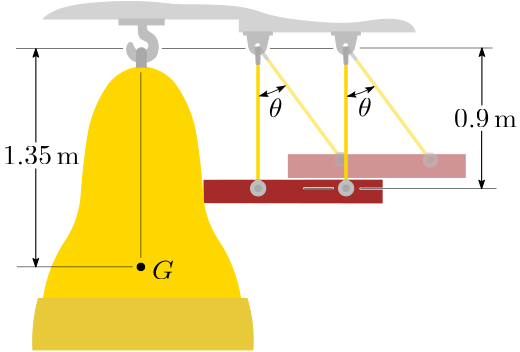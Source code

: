 <?xml version="1.0"?>
<!DOCTYPE ipe SYSTEM "ipe.dtd">
<ipe version="70212" creator="Ipe 7.2.12">
<info created="D:20200723154102" modified="D:20200723162640"/>
<bitmap id="1" width="1920" height="1080" BitsPerComponent="8" ColorSpace="DeviceRGB" Filter="FlateDecode" length="448458" encoding="base64">
eNrsnQdAFNfahpNYADU3+VNvkpvebq4mNzcBRekgYEERREQ6Si+KWEBsqNh7V1SqggL2boK9
N+wFRbDFHlFUOvxndmCZmZ3ZnW0Ueb88bpbZKWfOzGx59tvvvPGGEvHuu++bWXQPGRQzPHom
AECDDB42pZudy2f/+lrOBain1+a77381MXfobOsKANAgFp2d/9PO8J13P8QrIAAN8OUPVx8A
9XgBIhAIBAKBQNRldDK2xps0ALRNL0evFi1ayl6AX3/bDpIQAG3zy68mzZo1xysgAA3n5Q9X
HwD1eAEiEAgEAoFA1FmQdyNOff3wxgyAusE3IPLdd9+XXoBvNWv26+/mEIMA1A0dje309Nrg
FRCAen/5w9UHQD1egAgEAoFAIBB1HNa2jnhLBkBd4j1giPQC/PEnfShBAOqSDh274hUQgHp/
+cPVB0A9XoAaiY8+/vTzL75t97O+kYkNgdwn6Ojq4fM1AoFAIBAITpA3CXgzBkDdY2RiSy7A
/3vvI8hAAOqeb777Ga+AANTjyx+uPgDq8QJUM777oV1XO5eBEbFCW/EaEPG7gck777yHz9oI
BAKBQCBItNTRDR44Fu/EAKgX/vnJFxhtEID64v/e/xivgADUC5/96ytcfQDUFx999KnKHx7b
/awfEDxS/La62rnAQiMQCAQCgfjlvx3wHgyA+sK2qwscIAD1hZGpHZ6FAKgXXD1C0QkA1Bdd
u/dV4WPjRx9/6jUgQoXNDYyINTKxweduBAKBQCCacnS2ccB7MADqi169/eAAAagvrGxc8CwE
QL0QGj4OnQBAI6oC/f0P7eRU2xCDQ29v1IVGIBAIBKLJhqtHCN6DAQD/DEDTBM9CAAAAmiBK
fWDUNzDVyEa9BkRAQSMQCAQC0TRj8LApeAMGQH1h3cUNAhCAeiQ0fAKeiACoezZu2T1zXiL6
AYD64uOPPxP5abHdLwYa3C4UNAKBQCAQTTPw7guAegT2D4D6JTgsBk9EANQ9h46cXrgkFf0A
QH3x+Rffivmo+NHHn6pZdoOn+rSdCz6DIxAIBAIB/6wEI2ao8hAAQCP+2UalhwAAGvHPeAUE
oF79c2T0dKWmAwCU9c86unoBwSO1sfV2vxjgYzgCgUAgEPDPChlW8+F6yPApoeGj/IKG+AVF
SBhC/oyInMyZDQCgQf9sZdOPvmPb1a2Xk7ezq29fNwpyx8HJx6abG2c2AIAG/TNeAQGoZ/9c
c3FFRU+bNWF0yvTB6bNCV00PnzshOnqktKwcLkAA1PXPRia2Wtr6wIhYVOFAIBAIRGOPKkXR
QNpZUFDw66+/Cj1KHnr69GliYmID9M/0Z+ohUdOCwqK8fQMDQgYHhkUEhA4md3wDBw4ICPUa
EBgYFkVmwAdwADTun6utchfX3n19PPsHyF6AZKJj3/5kBihoADTun/EKCEA9+2f6shoxPW1G
2PWkXi/Tzao2mFVtMqvaaPYq3Sw/pee62cHRI6fhlwgAqOmfdXT1xFfeGDN+QdqarYuWpolv
gJGJLcQFAoFAIBq7f1b50bqMxMTEp0+f8iroOpPPKvhn+tN0xPDJfsHUx+3+/iEDAgYGhkWG
Dh5D6O8X5u0b4tk/0D94EJmBzIYP4ABo0D/TPtmmq5urpz99Afbz8O3t0r+nozfBzcvf2zfY
s38AuQBdvfzJbFDQAGjQP+MVEICGkP8cM2pi9rK+VRsp51ySYVKcYVqDxEVvNr+c4DQpZhwu
QADU8c/6Bqbi17Z+45/FxcX37z9SKgUa4gKBQCAQr3Hmc8Pxz0IKui7ls7L+mX4bPyxqmm/A
IPL52ts3KCx8tPS9fUTkZB+/EK8BweTTN8E3aKBvYPiwSGVzwLJvk7cvd7Lr583YxtynxcVP
r/yhoRVK9qX43pHomeuu3Lu8UYll1115VlyQu4418Y/LBcW3jzbg3gNa9s/V8rmLq6u7L7kA
3b397R29pI/adnPz8AnwGhDk2T/Aw8efXICuHn42YgtxJB59XJSzSWgidefxsUTOUguOPSl6
fHqBrevGnCJmyM7JnuHGRlH7S22UsVJqQ9UPbbrBXB272fRSvJuQPCRdD3slRTm7qmdbdPqx
7OLUxCLuRjlr4LRTXiNVhHSjTN/uypGuXNLI6hmorfP3s/Soid4uYxOqMycl68SfWQe2bP0z
I3NL8sq1y5bHDWXO4BMdGBjRi77foz/91UlD889afAXcdO1p0V+HhCZSdwoubuIslXXxadHT
y1n0HWbcOswzZ208vbZB1P6evsVc6e3TtdrwNvMBdrOpprJm5jwkabDsShhtPvwXTwvJRFZQ
vcFZQ/XO8a9fpm9VgepGbt8yDs2GywVFzPv8/Sw9aqK3S+272u1fdfTEuSsnTp47dOT0nr3H
duw6sDkzkznDlPmrZs5YRN+PHjuvgfvnMaMmX4p3rNpqUZRhWpRuRmnnTHMJ1P2iDDMyvWqL
eX5yjwljY5XsajnXkcahLjHtb4Xvuua9QkXC+2QlAuqiYG2X/QzDe71o5ORX2CqeZ1f45+rw
GhAhfm3bd+4vloRSbfj+h3YwGAgEAoF4XTOfG5R/llXQdSyflfXPQ6OoD9GBYZEBoYO9fYMH
DZlAf7IeSv0SeUR/ye+O6Y/eBHLfPziczCxdUBRH7xUXPHsqcbaiHe8zpdTucKWlrqocvUet
WeK0ZWSylvwzqCPy8m8Txo5fwJxI/qSna9U/Ozr7kAvQ3Tugaw/36oldXB2cvN28/CQXYACN
h08AuQAd+/powj/zSstaKc32opSu5PzJXJZaVdGTo4vktoepUqvVa7VNlahsxuLcOauttawD
rxbCTD9c2yrJUrSCFvTPwtqctSoxjdSOf+bubIPzz2tm104JmZQ0b0H8mMGq+Gc3j4GPH/+9
dVsWZ7p/UBSZviZjs5b8sxZfAeX7Z15pWWs+2V5Uonk5f8rYY0VKRyLiGGYs6+Jt2g5JlBHD
FHHtDb05Pp9DC2GmH67dI2abhfyzsDZnrUpMI7Xjn7lSq8H555PptVNWpWzas3b95vkq+eeE
5PXkTU3amq2c6WQKmU4e1aJ/lnyVs3uhd9VWi1eUeTYpIWSaF6/pVLxan7qfYVaSaVacSVno
qq3mx5a6ihyLUHJ+cs9k5Y5U4/DPaqOCf65+WiiS8c9inog07p/5LuRGxZ59x54WPJs9L5kz
/cixM2T6pGlxmvLP77zznlINU80/W1rbw2AgEAgEAv657hV03cvnN5SvvzEkcoq3b5Bv0MDQ
8NGSj9XUG/uw8DH+wYMk1ov60M0giMxMFhG//iN3im8fVUq0NmD/rAbwzw2cy1dyyXtspoKm
5TOZSB7SXv0Nm25u5CobEBjWszrzmRLLPR08ay7AAOnVR1+M5FY6HKE6/lliUNnSmDGF40Up
w1mTTkyZWGlqsVgFKiw8ebUqq22SNufckF0/1cjHTwT8M8Mwq++fFTcS/lnC8PlTp88MUt4/
9+rt++TJ3+RaYypoWj6TifEJa7RXf0Nbr4AK/DOPz2RM4eoUho/lt52UapOTACngVIUWZLVN
0uZbt2U3evpWUcHTpwL+mZkbqbZ/VtxI+GcJS9J2pSavUsE/L45bTVsmpoKm5TMJ8qi2/LNE
Ps+aMKYw3aJ0LZXkXJxhQuU8r+lQssWxZF948VrL4nSj4jT94vROxZmmpZmmr9LN4yZHqtjJ
whcC/PMh5XeTm/8sZj3wz8Kal6Ogjxw7Q6W6FDzj5EWo45/b/WJQB/45IHgkDAYCgUAgOOZW
TMA/q6mg614+q+CfQ8NHUUUvAwaSz93DRkynP337Bw/zDw738Qvy8QuWfgCnVFj/gAEBoSGD
RipTsIKuVsG2r1QKMVMy1zjno/eKa6MmZZoxscbWUub26ZU/jtypnl5dYYPOTK4Oev1U/Ypa
x8ucobqoBbUq7hZrzDl7VayWsGt60HU5eFYi1j9Ta753pLZ50pVU76myraI3d4Tc1k6XNrK2
56tbVbsG8WnqrxvkHX5+/h2pgpbKZzJRqTf/ynq8Xk7e5ALs5+FnZUNlNVvZuJCJTi4DGBdg
tYL28Anw9PEnF6CDk7cG/LNMCQ6mxhT2z7ty+KWrPKUpR5DyCViO5abbLLN+WiAzRTGPf5Y0
VW3/LKKRWvLPjPu0f64tG1J7FKq7t7Y8CGu/GJVSpNPZnckoRSJtDL3OjVRmu1CaN59/to2K
nLw4MlSV+hv+QVFMBS2Vz1u2/qnV+s/aegVU5J9lVBhTYwr7ZyHDI1esCdtpyiHzLcXQaPQW
ZawRrZ6YopjHP9PCVl3/LKKRWvLPjL2u3p3aeg7S3qg+cLXlQVhdzaiUIt1fTmcyakTUNIZe
52nJsgKHlc8/D5+3LmXN+jkq1d+Q2mZaQXP+1Fr+M+Wfd84fULXFXCKfTUsyTYtWty/5o3/5
vWMVL+6XnphctFq/9Pikkh2uRWs6FmWYV200OxnnIib5mfdLAcFrgXEUpAtyDzrrjOU7snLO
SZ6jzC5YIW2VNLWYHPrDwt9Y1V5BnG9AmEUwhE2vwFaEmyqi/oay/lmyIZ4CO+wnFoFm1/QY
cwp9sci5bAWOIH2tcX9jwj4ZZJ899p29dOz42YOHTmXt2R0vtL/jFsdMWBg9Zq7iXJ2j2UwF
LZXPsknR6vhnIxPbOvDPBJgWBAKBQCD/uS7j119/pR0+73CEDco/+wUNCQwbEhjKyicZODgm
MCwqKGyEb2C4t29wzW+QqWSwAQEDySJKJP3SmpcjnIX8s2z+My1muUtVS2OGvJUuwkkqZvhn
id2tNdhXqht2u8bZUmq3ptIydV+qi4/m0is/cke2JZzVSnaZz+KK8M/SLUr2jqHHnzJbKK5V
kmbULFitl5/VzF+7Eno26V4LNb6pKeibt+7evHlXBfmsgn92dvUNDIvo7ezDnGhn79m7b3/H
Pj4u7r5eA4I9fAIk+HtS+iuMLKIJ/8zRwiwdzfKizERfYW0rJGnlPsTbSI4Brp6HmYNdq8Tl
+GdpwrC6/llMI+vGP3OKUVcfFEn9k1oTLvmTUduEOb16cU6JaanKrp2+QJ55luOfXQfGLB49
NEK1+s9SBb3/wDGV5bOy/llbr4AK/TPHGrEEMtuLcoyNcBaugCwSfkjYF8kYb85Kqv+U459r
RZ+a/llMI+vGPzMkoeTP2lIqHHVcMxvrELM6hKXgZL+SyJJnnuX45+g18Ws2L5qhYv1nqXM+
dOS0CvJZ5frPF+N7V240L6LqbJhTlZ/TTSoeni27sLzi/lFyW7yhS3nOmuJNPekU6LK1po9S
bVRPiBU48Q7d5vliiH3QKa/L+zMEhtMW8M/CR7l2hZdPyxTboU8DZfwzu1YP4yzlsbi8WxFo
qnj/rEh9S9fPbirVh6wvaPgv7Q2X/6ppD7OrBZ8w5R9B9uXM/MatgG8rDFJPnLl8fd/66j8X
rT24feeuZbI7G7ts4rS4sTGify5ao6DPnruimnxW6J8tre3lLz5rXtKipaulHDl6hn4qYE4k
TJqqoCSIjq4eJAYCgUAg4J/rTD7Tmc+8wxE2PP88OCA0IiR81NCoaUMjp5HbYSNqa+uFD53g
Gxg2IIAQSvDxDSb3ySLKl8Jg5/GK9c/cChVH7tArYRpang3x+ueaZeWXqpaIWap58jVs7VaY
1lpOVQ0R/plt3RkumpHdLbZV7M3Jdn71emSEMztdvEkq6Fu3/qLfb9+8dVdZ+ayCf+7rRi6s
wfaOXtaSP63Zj3bv6cG8AN29/Mh9F7cBGvHPcsQya3hBjtRVMpNZnr8VzKbm8c/smWvuC/pn
Rs1qUeMPsmfgrkphI1X3z7wh4J+Zzaj9voApnFlLcXdcuiO1qxVKdJdZpxL+edyIkSqPP+gf
FFVQUP2LFNXks/L+WTuvgIr9M0sosU0Oe3hBhuGRGfBLjH8Wyh+WJ4F5Mq6ZM9fcF/TPlAJi
WFyF4w+yZ+CuSmEj1fDPfCHkn5kHVCqmWCKLtRSn5cyeZLhrvkR3mXUq4Z+3xs1XffxBqYJW
QT6r5p9HRE+9mWxXuUFinlcbFqX8VHpgWMWzvNKdnpWFf5XuDio9MLzszIKi1e3psQhLJMMR
iigQofQ5L3spcQ66YEmZ2uuaV1fKO8qcmbnp2ZuUy3+Wye7mf1oQ3oqcyj9ixh+cqbgoffXJ
z1TBPKJbzKXNqUok7J8FjiCrebVrEKwjxGDLyfxLR5nNS0vdun/1Cm4LY2cmTpqyUKnLgVbQ
VL7I8+cqyGeF/tnFLVjM1sXEGLlvjxUOg4hAIBAIBPyzZuUz/WfdK2hl36v4Bkb4Bg709g3y
GiDBN7i/f5h/8NCBg2PokZhCBo/xDx7iFxQRMjA6ZNBI/+DBZBFRK2f7UpYRFeufmXUtmHUz
OFUpmH8K+Wdhs8os+iFpIZ8rnilTrINeG7c+hpDoFlV/I1o267t2/cq0isc/s4uQMPwza51N
vST12PEL6MznOvTPvuQC9PDxd/f29yD4BJA7Lu5+dvae9DiDPXt7u7j79nP3c3Tyse/t5R8c
ThbRjH/mOExGdnGtlpR42tpFhKsQy/fPAg/JrQvN9c+MTUgf5fhnHoWrfv6zmEby7xq/3Fan
/gbfsjLlTWp6jN0hjG6RrrZ6bEdWSFYloqa05vOfaf/891Pq6Yw0RHY4Qm34Z229Aorwz4ID
DjL/ZIpcRVWIhf2znJoAIvOfWU5P+ijHPxfxZj+qmf8sppHyf6cvuCHl62/wLCtT/7mmx6pz
L2XNdu1qmaUSmF83iKgprYX85/ryz7dSelRtNCta3bF036Cyq2sqCm5UPMsrv5peWVZUdnZR
xctHZGLRyl+KJdnRov2zcvnPnC8jav0zZ9RLyZ+CR5Z/u0JHuWY9tZsQPJfE+Wee04bvGpGz
FcGmKuuf5aaCs+rG817jci5t5vOMKP8sdASFL2ducE+Yrfsu5Z/Zs4HZqvj1+9etSmE3dfHk
2YkTJ81Xzj8fO1PjnwvhnxEIBAKBgH9WSj7Xi4JWof7GgICBXpIas+QzuORjeGB//1Bv3+BB
Q8ZLZ6NTwoJCo4LChvoFiqq/sa6m+HBxsUzJYmX8M58OVc0/8wxrKCmnzCg0LfXPrJTm2job
MlvhEbb8ida1Kc1q+GexrYJ/VlE+0zWfb966S2dBM4cj1F79jQEBYZ4+shdgkJ29h3Q2Kxtq
XMLezv2DwoY499OUf5ZqRu50lhdlmU859Z8FB+OTUydZTmnlmumcMRNJSxhT5NTfsNWUfxbT
yLqq/6y0f+bdR5Z/5t0FVf1z7JjpKtZ/ZtZ83rf/qOxwhNqrv6GVV0Ax/lkqgvims35Ezx4N
8JByI4jJkZlySivXTOcYsNunmVPk1N8Yrin/LKaRdVb/WVn/zLuPbP/Mp0lV9c9xm1NVrf9c
X/U3IqOnX4zvU7nOsPjA8Irn+aXZ8yqLn5ZdWF5+/2jF05zSUzMrXz0q3Te45E9famjCDKr+
xkPF9Tfk1X/mmS75tkJWZoq2l/Klq4JC5bRQ5c+IVt4/yyZU8/pnga0oV1Ndrn8W+Easxj8L
7Iv8wyfR4zVbFJv/LHQE+RPFxQwnSvnnI5tnivHPsbFKy+cCqv7GZdnhCOuw/kaaFKmRZk4k
oP4GAoFAIJqmf24g4yTKkc91r6CVfa8SMmjkgIBQenAlSYnLQK8B5JN4kG/gIL+QoWQGelSm
YSNmDI2aNsB/YEDI4NDwUUoW35gpU2CZbYNZOppbf4OvaIYK/pl3VTK1pmkZy7HBnFrWKtXf
kFHu7K2L8M9KtUpV/8xv6ZuUfKZrPnOGI9Sef3Zw8iYXILn6qOEF+1dD7vsGDuzjOoA2zxL5
3M/a1rWfhy+5AHtpZvxBRgmOTVwZy/ai3NLQsjJZga5kFRmWMb38clg6P3fMxJxjjNbWiX8W
0ci698+13SLT+TXfBQi2kFV/g/erAdX8c0BM3NTJk71sVRx/kFnzmTMcofb8s7ZeAUX552of
ckhQhvBXOpXVI8IjDCpOIZZdUNB4S+5fZLS2TvyziEbWg3+W2m+ZIyLdNaFuZ9ff4Os01fxz
SkLmrpQVCcMbz/iDkdHU1zo75vtXrdcvvZhQUfgXlf/8ILs4w7jiycWyiwkl+8IrS16WXUou
yQooXq3E+IP8nS9Q0Fi2+o18/yx8QQnW31BwNGuuMu6pLlz7ndE2tetvKD4hNZv/XF1Pnj3k
otBgrIJPGur4Z5kjWNtaBc+lWqu/wRlwkDMcIcYfRCAQCASigeQ/N5woKCjglc91rKCVfZMw
JHJKzU+Pq4dYIne8fIP8Q8J9A6urXJIP4OQ2NHy0bxD1O2WyiOI188lSjlZlDrFXLJTzzC6M
vO7KPen4g3L8M+Mhxto4wxRe4dTxkNT64BkBsGakP8Ye0andfMMaKqqSwXbCjE2I8M/KtEoJ
/1zMHt9QNsW6aXDlai5nwEGpgiYPac8/23Rzkygv6QBntRegi7svM/m5pyN5JIzMRhbRmH+W
liBmS0iuF2UVH5ZUluAMBajIxNLj2bFTrBlj5DHNqqTiB8d+swuAsHOz68A/K25kXY0/yDOY
IHesQKZSpu4zB1LM4R1/kNW9Ak5bsX8eMSt13oL5A6UzKOOfe/X2lR1wUKqg4xPWaM8/a+sV
UJx/lv7gnS1quNaIVcWUlaspt9QqN8eSbXhu01qGlVJYsy3GnOw2c9ZTN/5ZcSPravxBviHn
OGMFcr8sYDT79C3+8QeZ9VX+4nfaiv3zujVb96xNWyOdQSn/vDhutaxtlipo8qhW/POIGeR2
Usy4vBT7inUmxRvtSrPnlV1IKNniVJxhUnpqZtHWfiXb+pRdTCrNCixe3aE4w7Q00/RVunnc
5EhRjeFcFzIXDq/mZQ5FJ2gvhY6s3KITMkdZuhS7Zjj7XOJc+Iwx8opEjT8omIEvsBX+pory
z8yZWeMJCif/sy4i9miAAmnqzGuTfzhIUf6ZXYCaTkFn9i3TZosaf3DrlrmyOztlxaRpcWPG
iNW8nAEHpQpaqRQI+f653S8GdeCfA0JGwmAgEAgEopH6Z/nRoForRz5LZ5gzZ06D8s9Do6j3
/4Fhkf7B4XQCmLdvsLdfaNjgcQMjYsKHThwm+YBAGDRkAnkoIHQwmVm6oLyv8vlNJsMGS7Rt
TVEOVtptTeEOliNlFH+W75+l9ZzpFcra7OpgDOpXXL05VokMZlHl6pZIinXQy2bLGF1WBWl5
3cLdF/H+WYlWKZX/fETaw3Ib/3qTn3+HKZ+ZCpqgJf9Mi2XHvj7kAvTwodKevX2DXL387ey9
7Hp5drXz6Gzbj56zaw93d+8AcgE6OvtIF1Ton9mVf3fxS2mJ2JSV0mwvKlkbuyQF/wCFcmAP
+Sfjt6XBUdmcNu/KYXpgsf5ZpgayzERue2RXJa+RdZX/XNuG2k6gXfFGiYWWORys04BntZz9
YjptEf75z6wDW7b+mZG5JXnl2kWTRrFmUMY/u3kMfPLkb9kBB2kFvSZjs5b8s/ZeAVn1h6WG
mU9K89ljWS/KEbCCAxQqygjlVrjlKd3MsUacNpOVMDYn1j/z10AuktMe/hxvxSWdtZv/fEha
+Jdbs/e09IjwmHPhYQ2Hc4oJM3ScCP985cTJc4eOnN6z99iOXXtTFrBmUMo/JySv5011phU0
eVRL+c/jxsTmJttXbTYryjArTjcqTtMvTv1fcXrHkkyz4rTfS9I7SSb+VrymQ3EmNU/VVvNj
S13prGnlz3l5X1hIzy76UCryzwJHVrh+hdBR5q+XLp0oO2Kp9PTjG39QdOVzcVtR9Nwi459F
LMg8+WUsuvQKEnoyqd3E7dMyVeJl66uLPYK3DstmUCvqw5VHj5+9dOz42YOHTmX9sWO+UC/F
LomZsDB6zFz5J+qefccK+FKdjxzNJtMnTYvTlH9+55336sA/W1rbw2AgEAgEAtFEQqk3CfSH
62GR03wDw32DBnoNCPLxCxkQMJAzT1j4aG/fIP/gQb4Bg4ZFTZMu+Npz5M5rXoxCOFsbqIgK
/tnG1tXVw49cgB4+AT5+wf08ueWd7R293L39yQXo6u5r08VVnH8GoIki3j/jFRAADaKUf46K
nn48rl/VZvNX6WZF6aZFGeZFmRaE4kyz4gxTarRBcofCgnoow7Rqi3l+co8JY2ObUJfK/ZnA
64uc0VS1hPrF5BsKCgf+8x4wRNv++fsf2uHDOAKBQCAQ8M9yPoBHDJ/sFzyYfL6mSgH4BgWE
DA8LH0M+dAeGDicfxvv7hwSEDCYzkNma1EdvOrX4NR6PD/65fv1zrYLu6ubq5S+5AAM8fPyd
+va3d/Cyd/Tq3denn4cvfQG6evrTSaQNWT6z8qKLeCp7vIbIpFLzZUfv4umYTY1jBxfUZFY/
fVpw796DGzduXjy1Y9xr4Z9fu1dAZk4mT17xawkr61IoZVEmHb2o8egmOjX31atXTwuePXz4
+Pade7mn970G/jl9ZmjVNouqzeZVG8yqNppRd7ZaVG2h/izNNC0mZFRDzbDZ/HKC06SYcU3p
LSirRkTTgVVuqM4usdfF8yv0z/oGpuLXtn7jn9SPLe8/FL/IoIhYfBJHIBAIBAL+WeEH8CFR
0wLDorwGBPoGhgWGRgSEDpb81jiCfO729g0MCosa0iTzvtZdecY3ACL8M9CMf671yV1cHfv2
9+wfIHsBkom9+/p0RuYzAJr2z3gFBKBe/PP1JPvzK/psmeufOSt07eyQrfP8Dyz2vBDf++7K
ri/TLSjnvIkabfBVull+Ss91s4OjR06TVo1+nROem9KXR/wFhepCBbO/qhNZwui18M86unqD
IsT+iGDM+AWpa7YuWpomvgFGJrb4JI5AIBAIBPyzmA/gVBpY5OTQ8JF+QUP8giIkDAkNHzVk
+BTObE2C6qrOr3kJDlDv/plplW26uTk4eTu7+vZ1oyB3ejl529bUzoV8BkDj/hmvgADUvX+e
MX4s3/TpY0ZNnjlhdMLUIWtmhq6aHj53QnT0SOmIn7gAAVDLP5MwMrHV0tYHRcTq6OrhkzgC
gUAgEPDPopDz4RqfuwHQmn+uxkalhwAA6vlnvAICUMf+mSYyeno1I6fL0ctKjDkIAPyzoggI
GamNrbf7xQAfwxEIBAKBgH8GADQC/wwAqEf/DACoW/8MAKh7//zRx5+Kr8Ihkm52LvgMjkAg
EAgE/DMAAP4ZgCZCYOgYPBEBUD/+eTH8MwD1xldf/yjy02K7Xww0uF3vAUNQeQOBQCAQiKYW
H338Kd59AVBfhIXHwv4BUL94+0biuQiAevHP8xauRD8AUF/8bmAi/jOjphQ05DMCgUAgEE0z
ftbo19kAAKUYEBAN+wdA/eLsGobnIgDqnumz4kfFzEM/AFBfdFWyCMb3P7RTsxCHg5MP5DMC
gUAgEE0zrGx64d0XAPVFP/dBsH8A1C89eg3AcxEAAICmhteACGU/OX708acubsEqbGtQRKyR
iS0+eiMQCAQC0TRDV69V2OAJePcFQL0wZPhU2+4esH8A1Dshg8bjGQkAAEBT45NPv1DhI2S7
XwwCQkaK30o3O5d33nkPH70RCAQCgWiy0b2nK953AVBf9OkXCu8HQEOge09vPCMBAABoavgG
Rqn8QfL7H9p1s3ORI6Jd3IL1DUxhnhEIBAKBaOLx5Vff400XAPVFUOhYSD8AGg5uXhF4XgIA
ANDUMDHrquaHyo8+/vTzL75t94uBkYktgdwnoM4zAoFAIBAIEv/3fx8EhY7GOy4A6oWBQyZ1
tfOC8QOgQREQMhbPTgAAAJoa33z7b3w6RiAQCAQCofHQNzAdPGwK3msBUC94+w637uIG1wdA
A8TFfeCQqGl4mgIAANCksOnSu0WLlviYjEAgEAgEQiPxzjvvuXqE4i0WAPXCoKGT7B39oPgA
aMh06+ETPHAcnq8AAAA0KfyDoj/711f4vIxAIBAIBELlgE8AAAAAAAAAAAAAAAAAAAAAAAAA
AAAAAAAAAAAAAAAAAAAAAAAAAAAAAAAAAAAAAAAAAAAAAAAAAAAAAAAAAAAAAAAAAAAAeM0w
s+xtZGLXoaNte0Nrgw5W+u0tAQAAAAAAAAAA0MQx6GDV3tC6Q0dbIxM7M8ve8CcAAACUwtK6
byfj7hDOAAAAAAAAAAAAEKOjOxl3t7R2hlEBAAAgHwtrZ/KSgZdOAAAAAAAAAAAAKEsnEztY
aAAAAHLks0EHa7xcAgAAAAAAAAAAGsbAosnkQltbQEEDAACQlc9WzgYdOuMtgTb4vcm8zQAA
AAAAAAAAAAw6dLawgoIGgAcrm36MYdd6mVnYmXfu4eTuvyA+teBZYe6Nm0eOnlq6bFXooNHS
2ay7uKHfwGuAuZWTfntUe8bX3AAAAAAAAAAAgEawUl9BW3dxs+3mYdPV3Ya6ldypwZamG3Vb
M9GDmrmb5NFuHo1U2Vl3cSctVxayy2pt1KafrbWLjbWLrTLQ81szbCoQKZ/JraWFneFvv/6v
7XcGv/5k1P43YxNT826909ZvqaqJV6+KTmdfiB41FQoavC4nv0t7Q5TdgH8GAAAAAAAAAAA0
RntDayvISQCkSC6Hbt36BvbrPtLLKNL516BuPwyybzehv/GM0B5D+jv0cHA9mX2hoqKyqKhY
KqIPHT7Z33coFDRo7N+8dOjUBS+L8M8AAAAAAAAAAIBmMezUVTUFTau28KExScmZi1ekJqVk
xiWsnbswc9as5Pnz4xOSkpMSlyTGL0hKjktMik9ctjJ+eXpCQmZSUmZiUnp8QnJSckbE0NGN
Ttl5+kSMmzgvZsLccbHzmIyPnT+uBsl91qNk/omTF/b3G6ayER1kZrWyU7s0w/+kdWybZtiW
utOh7er2P1EY/CdNv12aARv9alYa/Bxi3JnOoFaxGGxnZ3OrPlKsrPtasqeQGSyt+5LpnImN
1MLZ2fUb7OMwNbTb3DCLuAjrhCE2a8f33Dylz/YZ3rsXDhoV5DE6dkZZOYmysjLJv/Lyqqqq
x4//jhg6HgoaNF5MzHvhBVEjTJk6hwD/DAAAAAAAAADgNcO5r4/Ky5qY91JBVth0owpKrExf
W1VVVSHJAr3/tOr4qQf7957PvZ5bVfWcTKiqulVV9XdV1asqblDKbvWa1WQNtt3cG4Wcob3i
mHGzklPXXb526+LV/Ms5ty7l3KRvL12VwLhT++jVmxev5G/fdWDK9MV0+Q7l+tnahdymd/ip
8Kc3l3/y5sZP31z/CeGNtf98c+3H5PaNdZ802/BJi8yPmmV8+Fbmh29lSEiX3F/8wVuPvmy+
6re20vUoL5/7Gpv1YkLrZRNzB1NzB2NTe3JrauFoYUUZac6cZFmNH4WAoBFTpy+2d/TVVtmN
ri5B/T2iA3pMCLBcOMgybrBl8gjbzAmOG6a6bJ3u9cfckO0LhoUGBh47fY6cwKWlpeXl5ZWV
lSUlpeTPFy9fDRk2oWmqS1ePML+AyHrZtEMf/x69+tflFt08B0YMHU9D7svOoI3zk9nVWqq8
YdDBSrWXngmx02fPWURu1XkZgn8GAAAAAAAAAADkEBAYPnfeori4eMLUabPr/jO4ta1DVtZu
Y9Ouqi1u0KGzlY3SctK6K+VjlyWuKistz756aVnS2pGj5rj2Dfb1CtmQnvb3/bMlJbklpVdL
Sy+XlN4sLX5WUlhU8qK4tLispPTVsxe3SktLExKTKS/a1a2R+GfqdtTYmRcu5x88kn3o6JnD
x84eOXb2+MnzG7ftSVy9MSVjS3L6FnKbkLZx3Zas46cukBloDh4+nZN7N3byQmpVSu4v7Y3T
DP+z4OO33nn3g3fffrfN2++2bvMORWvCPwitWv9Dr9Xbenpt9PRa6xJ0W+notmqlo0fuz3qv
Wdrvqvtn2iqbmDtIhLOjRec+s+fEzZm7zM7ekzxkauFIbvu5BS+PT505a6mpZDYa2lRr9hAs
WpxMf3tx/Xq+ZhUfLZ+d+oX08w0bGOA1fEDXkV5GE7z0Z/obLBtstmZ0jw0T+m6d6rpzps/B
ZVELY4cePXGmsrKytLSsvKI6ysrKqK9gHjxy9wrXuG8cNDhGS9ZRI/gFRN699+BZ4Yt62fqs
ucunzljs0Me/DrY1ZNiEM2cvcr5LI2cj83uHnbv2ae9riIlTFpB+JrcaX7ORSQ9lXziiRow7
d+7CQ3aQKZFRMfDP8M+An5nZz6uq8jZrfM0LTlLr3YEeBppjR57cc3VTnqqnnLauAlAPZ8jz
kwu0u07J2VKl+Q0BAAAAjY+e9v0yMtZlZe0mZGau27JlG30/Li5eZRusAiOiY8hGya3KazAy
6aF0/rNkQL1lyStLq4oSViU6OPS1NLHp9KthoLvXxWN7K4vzy8vzy8sulz8/WVpwrqL0cWXZ
i/KiF5XlZaUlBXf/OlNVVZiUnCJdT2PJfx49dub5S7mHj509duL8oWNn1m3Jytz0x4rU9QtW
rJ63LHVRwpp5y1PnL09bvmo9mb52858Hj2YfO3n+0NHsq9fvTJyyUIX6DFL/nPLPN955+92f
3377x9Zvf9+K0OY7vTb/afO2s4V5v86d277z7jc6et/r6n2no/dtS92vWur80EJHT0cv4YO3
0n5vp75/NjV3MLN02rFzz9lzlzZv+ePmzTvTZiwyteidmJR++/ZdMiU3Nz9t9QY6NZr2z+qP
bsnh7NlLUumnccXXpbvHgUPHR06a3d/Lw8PRwtm6naPJ5742X413+XFxQIfZA/THeLSf5G+b
PMEvZcaIc+cuVlZWllH+ubyyopLcVlRUlJZSWdBnzly07eahQflMq11y2zAVtFQ+b9i0q14a
EDFsQt0o6J279tHn3v37j9au356cspbckvv0xB0790nn0ZJ/puUzjcYVtEGHzuJfL8ws7DZs
3EIL5/PnL8YtS5w9ZxG5JffpieRRMo9qL0arTlFrOJWq3RfNCVl5Dx9mr2o4/nnzTc73GvLl
DGV+nmfPEPz4r0AcNRIRoVnfS7WQG3UvbBuIf2Z3C9+Bq10hdbJV3dwktFHqPOQ5gXkbM+Nk
oTr9z128qvDkTHZj5F1B9AnAXISnT6p3h2+PmL0kaQlfn8j2A7VFbtsYK63ZnNqdoxiqbXy7
z5zOOj8bj3/m6Xb+E6D2INKLMPpf5tlV7umh1nnFM7Pcc7umVSp1GllQ4Frg31DD8s/4qgIA
AABgyOesrN1btmwLHxwltc3Wtg7z5i0m05NTUutMQWdmUg48I2Odymsw6NBZaf8sqSOxYNmK
By9vTZ890cq4o8l/fzFt99Mwb5fzezflnN5ybF/8xVOrLx9PPfHn8vsX9pY/zq149aDs+b2b
lw7v2Jbw4Mm5xUuXqFCPQjZzlUbhPJrxzzGzLlzOO3KcSns+cOR0XHLm4sR0wsrMrdfzbhW+
eJl/6276xp2LEzPIxKVJGfsPnTp+6sLBo2dycu9OmrJIkjeu3P7aSrzx6g4/Jf/zzTZt3v2p
9dvftXr7W70237dq86lemz7m5kumTlqXnODn6PSebisy8WtKPut+2ULnuxY6LVvqxn/wVpq+
uv5ZUmSjd49eXleuXu/e04N0ZkBQ5JmzF69du3Hw0HEXtyAyp7tnWPaZC1bWzqbmjiY1lToa
kX+OnTSPrHbCtPkjxsV6uth6dGvr2eU7D8svhvb6dnGIwdi+Pwzq8d34AMt5w/rEzxh97Xou
5Z/LymrSnyvIn+SWrgUdO2m+ploVHhEjVY7kPuRzfSloWiy/ePFS9sQbEzOTttD37j/U0snJ
lM/Xcm9qXEGbWzkp9XqxcePWhw8f5uXlR40YJ5sUTabTClqlF6OMUw/zbtx4+PBURpPxz7QK
YLmsGScL5X7ilnqhBuOfKanCqyjrGcrqVJsf2b6qtoJ12lENwz/L7RaZFUpMHU+bJftSvSzX
qknOapaskz3P6f4Xp7/47N+mvJplaZfI3H2e+Wucm0Av0X5P0BPSK6xZVq5/lrtH/CeAep0D
/yy7a9VJs8wu5fPPfCc/r3+WXDKFz3k6UL3zSuG5XbuVwudK/8ahum3srmYdVknzVD7NtO6f
BS80AAAAoOlBJzz3tO8n+1D44KisrN1Tp82um+ofdPY1ufX0DlJ5PeZWTir450XL45+VPFi3
LnHCkAA/O7Nev30d0qNj0tTB8bMGzRjnuSVj0p5t8xJmhR5Ln/Ey72BV2a0Xd7P3Zy6YP2vI
pWt7Fi5Z2Pjyn2Nmnb90g/bPB49mr0hdvzQ5My45896DRy9fvjqefeHJ3wUXr1xflLAmLmXt
8pXrDhw+ffzUhUNHz1y9fkcd/5zWvm3Sx2+2bvPOj63e/kavzdd6rX9o/fa7em1GhYcPsO8x
LTpq6ew5OrqtyMQvW+p+3lLnyxY637ckobv8w7dWG7SVrkdF/2zhaGbZ29kl4M+sA1Y2fU0t
eltauySlZJSVlc9fGE9mM7N06mHvdTr7vL2DD5mZoBH/PG3GkioRoX45jp6OvleuXC8qKpq/
LGHWwsW+bj17mPzobvGNp+VnkQ7tVg/rOtnn9yHdvhnm/NuKEc6bVi26c/cO2W5ZWWkFO8rK
yiorK8mqNJj//Nf9h88KX5Dbhpb/3EDkcx0oaPo8vH//kdBpRqa/ePFSe1+OSOUz7ZznzFuh
WQWtVPGNqBHjaPksrTTVf0Do7DmLyC39J5lOK2hZO62Y1OyHN/ZOILdak8MNrP6GSmUTamVv
Q/HPqpso7UJ1b03/8PeVxG9o1PI1Av+suFvYK5RYLJmVs7pO1qqxpjAypXnsnEK/JFdzMTW4
rHyrbbZkJc+FdFbNo8KekKnCNOqf1ewcjfrnRlp/g38XOB0r658L8/IK+TONuYeDWlXeZuaF
Y6mh80qcwiVLkTUo8TUfK+We4583bdaUQ4Z/BgAAAOoI2vqGD46STlm2LIFZAYP8qU5NZvHQ
GyIf+em6Hyqvx9i0pwr1N1akrKqqKrl6Yf+ZnSnLo7wi7X+b4m2eFjtgXVxUesLo8yfXXDid
njw7eHfc0IJrWyqrbjy9tWf7shELp4c+eHx+haT+s8r5z3RKs0XnPkbGlkYmNuS+pbWLlQ1N
v5o/+5lbOnbsaGJqbiddRB3/LKn/nHf42Jkjx87uO3xq+aoNixLWrF6/g7zB27Rz7+wlKVt2
7Utdt41Kfk7OXL5y7d6DJ48cP3fgcHZO7t2JkvrPKuY/t/8p8aM3Wrd+5996bb7Ra034vlWb
j/Vau1lajw4L2ZyxesLQYW109L6X+OcvWuh8QeU/a8w/m1n2Jlha9zlx8oybR6iLa/CSuJTi
4pK45SvLyyumzVjk6h4aGBx58NBxM0snDfpnZsKz/FDT+EVGTykpKZ01eXpIaPjokeGDfbsP
dP59qNPPg3r+MMnVcMvYPkvCzGb2N1wSarlxis/e5Ekn164qLiykE54rKyvpW8kdKhWarEqz
9Z/DI2K0OqRdY5fP2lbQdHpzQNAIhaU5tOGfl61Ik7XNUiM9e95y9TdhaNRF/CsFXWQjbFCk
dMrsOYvIFHLLcdTnzl1Q8mVo+p83Ht7Imi7JgtZ6CY6G4J9V+nAtRh7WrX+mbFIdKlwVs7Ll
9VXdVQ5pCP5ZVLewVsgnQtlyjz+rU9hOK9P//PUQxDzK2i69oWzBryGeZ5/ME7tHmvTP6nUO
/LPoXePxzydn8ny3wnNG1VwyjB8OcI6RiueV/HNb5jlf/BM76zcychdRp3Q8/DMAAABQR9BF
Nph6meOfaUFNbjW+aee+Ps59vT29A6NGxBDIVkhjpE2iJ5JHyTwE8as1NOqqnH/uRnnUhJTU
ysri29cOFZzfnDU3dG1073PJI+4fXF6Q+2fh/WPlZXkFj47vWTNh/5LQJydXVL46/Ph86vZF
YekrxlRUPklOSVcn/5keM9HI2NrQsKOpeU9eOy0V1B06dLTo7Kyp/OdTZy5eu55/7mJOfNqG
hfFrMjbtqqio2LB9z7UbN6sqK2/eubcidf2SpIzlK9edPX/1Wu7NU9mXrly/rVb9DYOfkij/
/I/vW7X+Qa/1N7qtv9Nt/a1uq2/ffmfRtGmnjhy2N+z4kY7eN7qtPm9JyecvW7T8rjnln1eo
XX/DhPLPTibmDmPHzXjy5OmFi1fy8m6Vl5fv23902/asQ4dOlJdX5OXfvno19979hxMmzpEk
SzsZm9qrX/+5zvxzWvpGspJxkZHhgYGRIe6jfW0n9DeZ4PnbSKf/zvez3hXrsXms/boRdptj
nPfNDjmeOPrg7DHP7t2rrKqqIDtfWVt/QzoQYaNI6X+d5LP2FPSYmJnkgB46fFKkfNasfyY9
LJTqLFXQ6zeqexQ6dLQR/+pD13xmTuTkPzM1tXKj8cbuvfEw789Y6j5VBfrG3gmMR6kppzKo
BGkqarKjqUVq4sbeVYyqGjwVNqhlq9df+yhjIlODMwqAZJxiDLAo0eOa8s+82XRyEjhlZa84
/8wqjsr9Qbrs9GrHUv0DdqZw4ylaq891MtWbrv7VOategWwd3eqZGY/K5tDyZvEpWpDHjwmq
Eq4CYm2UncHLPBbcqhQ1R7PmAG3K4+tzfv0oVIuVXbOafSawu3QHu3ms7EfOXovrFvb+yjab
M4U//7l6x1UXyIotqHwDxny0+j7f5vgeqiv/rF7n1EX9DYGLt+ZEqhkejrecMuMqYOy1TCco
2ET1NSLsIeUqdP5v66SLyJSXke3z2kuGx5yrc16J88mME0/580EF/8z/usB3QBX755pXBxXW
yanYDwsNAACgSbNsWULKyjTp/bi4+C1btmVkrCN3xo2fTH9OV3NMQKGka1noshvklvdRkQ68
Q0cbFfxzYnJqZdXLvHM7n51KPbLAN3uuZ9mZ5ZWFByvLcqrKblRW/VXy8vLlvUuz5nneyhxS
dWbxva0x2+YN2LNpXlXVq6TkNZRf7aZ6/jPByLhzx45mVLZz577Gpl2MTW2MTWw7GXfuYGhs
ZGJjamFPVYewsG9P+ec+mvDPs89euH79xi3yZqiouCRt/fb58aszNu0qLS3bfeBYeXn52Ys5
5Hbzrn3zV6SlpG95+bKIekN1887FnJuTpqrjn9smf/hWq9b/+E6v2jx/pdvqh7f/oaPbasHU
6bu3bPmxVevPW+p+rav3VUvdr1q0/LJ5y++at2jRUmf5B2+m6bdVxz+bWvQOCBqee+Nm1u6D
R4+d2rlr78FDx+MTVlt36RccOsLcymnd+m1//Ll/777Df2Yd2Lf/KJnTN2ComWXvRpT/fO78
5crKyqS4uBA/r1GDvCb428zyN5nYt+1Ih7ZTXfXXDe+2fUzPndHddsX0OTgr8NCSoSdT5pa+
fFXOqLxRWROUkK6sfI3lM3NIxLjlaQrxC4jUyHYd+vgHhUQrZOqMxbSC7tGrv0a2m5yylpxg
02Ys4X00IGgEmYGDm+dAzcrnOfNWyK/LoaaCFj/4YOzEGQ8fPoxblqjQP5N5yJxkfvEvcJQT
ljpnGS0sMdJ5N5h1oSUuWpomLVHKD5X2zxK9zLLKEqddvVrJJmofpXW3otrUYv2z4iRAgdw8
xfKQ4Ry46XY1n+LZVQuYCa7VlU65I6NJP/4vOJnHLavLMcPPnxdyfU4V73arDQNvMyRihG3F
2d5GeEHerGxBVcLcO041VFqL0fvCUY7VxoxlaCUL1ui4mh5g5wmzD7qczelzyoALH69a21zd
GK46zmPutdhuWcAjtBmnIlfA8lVLrlmtggRLBSmO8o2ugouIW0Wk5gsC2a8AqAbI98/aqb+h
Xudo3z+Ta5lTM5l1ErKeKDhFv2Uz5GvWzHMVCD8vkU0ozM4V7Ha+E0BmEc6zh4zjZT7F8dta
Fc8rhWeL7Bd84hZRwj9zmq3weYZzuEX558Ln3CcrsetE/jMAAAAgdc5btmyj74+IjiFkZq6j
U6Bp36sN/0yvlmyXHt+Q3Le2deDMQKaQ6Skr0+ixEcWnnyk7BCGdtxyftLKq6lnemW0vTiae
WOB+cW6fygtxleUnKitzK0tulJXeqiy//eTK5v0LPC8u7Ve8M/JOesih+KC8M+sqKysSk1ap
l/9MZTh3MrLo2MmM3Le07mtq3sPU3M7ErDu5Y2LWzdS8p7mlI3nIzMLewKA9XeBa5RIctH8e
M27WmfPXcvNu0/muO/YcmrtsVebmP8rLK3bsPvTg4WNyW1JSsu2P/XPiVm35Yz9dmSHv5t2L
V29OnrJYdf+s/5/ED99s1ertf0vM8ze6rb7W0ftWr83Huq1WzJ118XS22Q//fr+l7hctdT9p
ofN5i5ZftWj5ffMWLVroLFcv/9nS2sXTe+CdO39NnDTXorOzi1vQs2eFZ89dsnfwOXY8m+zd
7j2Heth75eXdunf/YTc7dwsr5ynTFuTn3+7nFmyp0haZrF2/XaSCVtM/37v3gBymnKs5w4YO
HhzkOtLHfKLXr6Psv/Pt8F5op7dnO30Z595263Cb7dFdsia7HlgYnn8si67/TB3fitr6G5KK
HBUazH+2d/Q9c+7ys8IX5LaBlOCQloMQCZlfI9sNComeNXe5eMj8GvTP2hhSUGTNZ/lDT0rn
UacWtPgXINlSG0pNFFd8ozbrmKmFKf/M8smc+bnziPbP3Fxrhgbn2QRfvrT2/LNCmaDYP/P9
YFzQsdCrki2JLO+H9tySpDLOnD/XsbZ+tfyZBfZd3FYEdlBQ8fEVEqntKNYmJPVg825KN1G7
OdlyxEJ+T/7m5JQ74FmQ2SHyjJPobpEvnPmzwQUy5BuYf+Z2cu088vwzO0tWrn+uEu6KevfP
QiHon/my7plf1sh+6cP/zZfgpSTv+UF0BWz1/DNnT/l+EMH54ol/WEOlzytRMpnzMxllS14o
/vkA8xDLeV3gGWRWsPQ652jyPFmJXCf8MwAAAEAzddrsrKzdTP3Lqb9BD0Go3K+PxdHTvp9U
QcvWlyZTyHRaPvOOjSjE7waWSvpYSf3nhJXkrcWtM9sKj8ddSfC9tNCpMGvM8wuJuSfX3Lyy
98WL/KqqByV39l7LHHZhmfP1BJdzcS4XMoc/v7mHvOVJSEqV5lGrJp+NTbu1b9/BzKKnJP/Z
mdzpZNyZTDQ27WJkYmNsYmNu5SiRqH0NDU0MO5qSO2r659Exs85euH71Wj79lv1yzo35y9MS
V28sKi6+efuvP/YevpF/p7S0NDl9y9xlqecu5dCz5Vy/dSnn1mS18p//k/DBW3p6bX7U0fta
R+8rHb3v9Vp/oqPnYGQ8L3b84qlTh/h4/+fDj77Q0fvpw4++a/OPz5q3+Jr2z++/lfY75Z+t
lbfB9C7Pmbfs2PHTVC60ZW9zS6e//y6IW77S03uQ9HOLvYPP+o07rl3Lo4t1kDmvXL0eOSJW
8uWCm/oizs1zIF2AV3sDERYXl5SXl5M1nM7ODh8UMMTHYpTH/0Y4/zTc/suxPT6Z59l29RDL
7WPtCbti+xxKGl9c9IoqtVFeJpv/TN/XlIQMj4gRIyHrEtLDh4+eopu0avXGZSvS5DBn3gpN
afMu3T18AyLlJz+HhY+l5fOosTPI/I3aP0ePmkaPO6nQP9PzkPnrK/+ZVzUrnf/Mn/Bcq4W5
FTkYxTpYGdTK+2dWwjPTOfNtgidfui79M5/sFZH/LCu4ZKVErS2R/chP5+UKFq/gzQYUFJ5M
6yLbDJk9Yv66n504LXdB2domiv0zv6uvbS1jnVSrbm7i/C5eSA4L2DZFm+OppEHPz7cg07PR
iwjqOHHdIuNF5TpDGavGPRYKFKuckgJq+2ee8gvcbwT4ihtwba1gLrTW858VFSepEi5/oZH6
G0Iz830txZaxQu5a/lXA2YSYchPq+meWJhXSyAJHUIXzShn/LEfjq+mf6TP8uZwfs8hYdOHD
rcwJrMQ64Z8BAAAAaR5yVtbuufNqP3GPGz9ZWunC2LTrli3bMjPXaWnr1rYOdIYzR0FL5TN5
VNmhD5XOf5b454SE1Kqq0seXs16eXJaT7Lt/otXxmXYH5rrHx/qtT1tw796lyqon5Y+Pvzgx
/3qK575Jpkdm9bi3Z2rRo+NVVZWJiZR/tu2qjn/u0r59B3PLXnSdZxOz7h07mRsZ23Qysuxk
ZEGgH7KycTHsaNqhQydLa2c162+MGjuLHn/wSk5ecUkpNezgjj2zlqbs3Hv45atXJaWlr14V
Ze0/NnvJynVbsyoqKkpKSq9eyzt09MzV3DuTpi5Up/5Gwgdv6um1/l5H7xsdParyc6s2Ojp6
M2PGpycmftK6zYigkAVTJrradPbtZW9v0L7t++9/1VKnRYuWce+/SftnlfOf3T3D8vNvT5u+
yKJz376ugX//XXD+whV7B5/dew4WFDxbt2G7o5PvzZt3Hj583LuPn6V13xUJaZcvX+vl2F/9
/GcpixYniyzEsXb9dhXW/7zwheRglZA1zFs4O8DVPNrr99Aun4UbfzzJ6ouFPduucuu4ytco
I9Jm50Tn7M3xFTXJz9r2z34BkVL/rKlCFprJyj7fsLKyaUEdM2H2rLnLya2m5LP03BNzXrl5
DtRU5Q0ptOqX75/JPHVc/5kzsCCvf1a2/vMqZpFlRkjLa1TXf5abh6yif2YWfGaulj/VWXP+
WelMNvHykK0RahUu60fuPCH1z/xeVMZxCSTiyhTfEMq3lK+RabfGW+xakX+WTauTX/9ZNk2R
z/9Ie4a6Qy3CNy6YaP+scHN017FrEVDz8y3ItWTSbpfJxBbZLbJeVN43FHJsnqgSx3IKLCgw
zIrrP7OqSciUBGFuXUH95/ba8M/qdU6d1H9WyT+zvzfhVPHlXAXC+dhid1/UEIry/DOzEATr
iAg9VbJLRqh4Xon4ClKgf8R/ccnvn/m/UpT3usD7RYma/lnxOuGfAQAAAGbCc1bW7kHhUUIZ
yHRZZi1BtpKZuY4zBiK5T6aQ6crKZ33l6z/T3jgxMY28Nyl5eL4iJ+NCgk/mkN82RRtvm+aS
MmPwtnWJD/66Wln5vLLsRsXtDTcyg3aONzmz3K30WlpJ8XWyVGJCqtRjq6ygO3Yyl9bfMLOw
N7PoaWJmZ2bRi9wxNe9BK9Ca+hu91a+/MTpm9rmLuZev3rh6Lf/4qQsPHj4pfPEyfdOumYuT
k9ds2pZ1ICVjM7m/esOO58+fP3j05MSpCznX869ey7ucc0ut+s/6bRM+fEtXr/WPLXW/kvDP
lrr6333/x8aNf2ze5OvoOMzHJ3nBgikjRvzy4Yce1jbzxo23/eWX5s1brviweZr+z+rUfzaz
dPINGHrpUk7W7oNnzl7c9ce+I0dOrknfRDrcP3C4qUXvrdv+PHjo+P4DR0+cOHP8RDa5dXYJ
JNPVHPCxLv3zrVt3qdO4pLSyouLY8UN+bhaDXdpF9v5+RJcvp3f5fGnvHzL9Ouwa2W37eIdN
se53cs5VVlaWlZYy5XOFdupv0Hmwy1akNZDk5waroLUkn2mrTA7ovfsPFXYImaew8EVj9M+G
Rl3Ev1LQYjlsUKQc/xw1YpzsMIVy4ZW6koH/apwz1z8ryn+W2GOR/rn2T9ZWtJ3/rGwmG4/s
FUie5CvswE6LVapEg2y+JbNSNM+QW3LrYMh3I0I/ZlfOPyuTqqeoVglPvqKk+IZ0kerx0Zhu
XxP5z8J5j4ryn2W+NWB6MLHdwrPCGhfEty1ua9m/65dnZVUYH01sxRK2b+fzWrKFiOvcP6vX
OfXinxnFMYR/WCFPHSu8CpTV7/J2jf8EEBhfkjtcIO+Blq1Fr+p5peDcFrg8+calVcY/006b
77ySd75pNv9ZKEke/hkAAACQY4DpJOS4uHj/gHDnvt6EQeFRdHEMQtSIGKUqYCgLnedM35em
XtNSWoW1GRp1VcE/JyWurqqqLHl1q/zWjisZ4Qfm9M7fFPX8cvqT3MPPntwpK3tRXvJ3RcXd
8qIjuTujd0y2OZsxqPzp3pJSavy++BWp0joe6ow/aFgz/qCRsXXHThYEYxMbMtHQ0Jh2zqbm
PTtoaPxBuv7zjfw7pP0PH/998vTFqzl5j5883X/k1NKkjOmLkhYnpu8+eOLR479zruWfOH3h
4aMnZM78W39R9Z+nLlYn/zn+g7d0dVv9oKP7Tx29dh9/HOzU+8qZs0f37u2ur6//7Xf/++ST
nz75zNXKanxI6P7tO7ZnrDX/9tvmzVss/7B5qhr5z3RJDTNLJ1Nzx+hRU549e37u3KVLl3Mq
KiqvXs3du+/wtWt5paVl5y9cPn/+8p0790LCoqmZLXobm9pbWDlrSgDeu/9QVP2NXBXrb5w6
JVHKZWXlFeVl5WUjwnt52X4c0fOTKLsPJju8t8Dts1VBP2+ONt80usvBNbPKyUySYIw+WFGT
+FxdC/o1Hn+wASpo7clnmp279in8aoM8SuYhczZG/2xk0kP8KwXtlm/cyJPmNnPGHyTTyaNk
HjKnysU3ZH0y1z/zeGBJGjPLP8sU9BDwz/TaTqXSt3JVswbrP4urnylfxQjqEX6lI9UL8ryH
gp/81/pVXlkhM1E5vSbsn1lVHeT6Z379zqtKZIdIk1+QWbLdk9m1w2lJBNfJ6nRo5fyzgs3x
Gl3+h2oSF/kOKLswtchuEThD6Maf5EvalG0Sq2AyZ5QxJb+CYdde5pWZQt8sCBfOrR5cj7n1
+vHPanaOlv0zz/inNU3iKc7M+bGAkDlUdBVoxj9zTwxF/rlGLD+vPRxCz5Pc78JUP6/kn9sC
naOMlZV5qpSXdK3odYHncCtf/5nz7YPcdcI/AwAAABwFTReCZpKZuc7TO2hEdIwKRZiVLQBC
tk7WT6dbk1tyn26PChs1Nu2pSv2NZauoxNGCvOeXNxxbOehovO+zcyuqyi9WVT2qqnhVVVle
XvysvOROedm5vEMzsxa5nt85ruzVyZJiyt/GJ6SpUyLYysZFMv5g5w4dDM0tHWQKR/Ql0HeM
jK3atze0VC8dV5r/fPbC9es3blVWVpJdKC0tu3qNfBq7eP/+o4ePn1zNzb//8PH9B49PZl+6
kkOJWTIPmfNG/t1LquY/0944Tb/dig/e0tFt/c+Wuj06dZoaFTV5+LCTR46MHRjWuoXOR81b
/rN5i/ebt/hGr5X5z7/0NDE2/uGHb5o1a968Rdz7zVJ/Vyv/2Zjyz71NLRzNLXufOHHG1SOk
p0P/mbOWFha+mL8wvqDgeezEOXY9vdw9Qw8dPmFi1svU3JHMTJYiy6o//uCZsxfrYPzB+MR0
6jQuLSkrKyPHa+Lw7i7GOsHW70R1+8c054/i+3+3dlD7LVFma6OtTm9cXFlFmWpaPJfT8pn8
V0GnP1eUlpZqNv8ZCrp+5TP9DciLFy/JYU1KzpQjn8k8Gu+EuvHP5lZOSr1YbNy4lVbQkVEx
snaals9kHvErpLwxs7YzK8m5WgjL+GfaIdfqYvpPhlWWpE9LV0t5Yzn+uaYACKcZkqVqFbSk
PfKTn5Xzz+356zNvyqM/nosZVI6hJfmExoyTN9muQ6hIL9moYFaz9CGWEOAp5iBcQZQ558zs
PBEaWTbJUKR/FvDnApWluXtaJaeOBD0DJZdqjxdZLSWs2NVOxPln+Ztj27Pqn+EztRhnNEDm
qVLbPHbRDDHdIs9E1WxIcdlqWa3KypznPzEUWCxOO8nirJNZtkiv4srk3EugXvyzup2jXf/M
HXWRc/ZWsb95qWJfGtynJr6rQM7zg+r+me+EUeyfuWe4sBxmnCrqnlfC57bgFxPKjB2g1A9S
5L0uyBxQ9nMyo6+Yz2P03nGXkv8n/DMAAACgyEIHBIaPiI4hSFPCpKMEaklB0+MbZmSsk0pv
+g49hTyq7ArNrZyU86ISj5qwnKq/Ufb8blF+1tHMUXsTw+6dTSkru1pW/nfpqxcVZWUVRa8q
Xv5VUXIp91jcroTQ83tml786X1r8gJI5SRlUfm83tepvWFj1NjI2NzaxoYsV09Bqmp7HzNKh
UydTY9Mu6hTfYOQ/U/45N+82bRtp+fn4ydOT2ZcuX73xtOD51RxKRz968pR+iE6Kzbt599LV
W2rlP+u3TfywmY6OnuW/fxrs6eFsab562fJls2Z++o93Pm+p+62O7lctWhI+a9b8H82at27W
/N1mzb56q1mz5i2Wvv/mKgN1/bOphaOZZW+nvv7Hj2fbdnMlf0qc7Wqyg4sWJ1IZ5haOdj09
L1y86ujkS8tqjfjns2cvyWY479y1j5aBGvTPEUPHl5SUVFSUl5WWlVdWTBpi7m74hlcnnSBj
nZFd9GY5fRDn+c3qcP1Noyyz08eXUVEqzYAul0jockn+s2RKZXFxiQYN5KrVGw8dPbUqbUMD
V9CH1LagqjFq7AytymeagKAR9Fl35uzFqdMX056ZTCT36eR88ij5U+PbrRv/rNQQhAQzCzta
QdO1oJfGJc6es4jckvv0RPIomUf8CoWl7nSpmpb1zwzn/JC2xFyrLNHFNYWkM+TU3+BRzbwr
YWVHa8g/M6UHp0oq0z/zy17exXmGDuQdQ01gaD9e/8yzfgE1xO/JedcgqoxG7SIi62/IVslm
mQ3B3uDvMZk+l1FSHIeslH9WsDnGEHhkEZ5h0Wp3hDvOGqemtzLdIqc0q/BIlLw2T8ZlsXdW
qeLnfE1lnaWcq0BEpvdMRh67Kv6Z73TijlooU+hA2Byq1znaq7/BOdO4ycnMZvP/vkD2ePEW
wea7CpTxz3LODfH+mTUqH0+CN8/zgEbOK75zW96vY4TVtBj/LFxwW87rgkw72c/JcvwzaSfz
APEV3BB4nod/BgAAAJRAqwp63rzFzHRrMoXcSi00eVSptSk7+GCtf16xhkocffHo7xt7s9aM
37AsIudoUvmLKxVlheWUyasqLy6pKHlaXnw9+8Dy1MVhR/+YX1Z0taSkgPLPiZmS9ahrjaxs
XHiHupPaZjoRWk1k85+l1ReoROiysmu5t46eOJtzPZ/OgK1OjpX4Z43kPyd+8FZLHT2jf302
MjBgy+rU5Hnzjdv9/EHzFt+0aPl5s+ZfNGv+r2bNv2zW/OvmzckU6vZNSkDHffDWKn11/bOJ
REF36eZ6+co1534BpGMHho8+f/7y+QtXzp69GDpwJJni7hl65ep1my4upuaOZH5t+OfklLVS
58lR0Gr6Z7LCa9fyyLEix7Gw8MnIAW39LN7sb/im529vDPjtjSFmb85w/igtwmDHBNvTKweW
FT+XpL6XUvnS5Cxn1OGg06evXLmuKf0YHhEjHX+woZWAllXQ9bL1OpDPUgUt+4UIHWS6NuSz
1D/LRyP+uZNJd2Vfg6JGjKNrQTODTFGi7Iam4bHK9YHy/lkhQvKw/uAv5tAAkCfqmzDoFgBA
naMg3RoAAAAA2lHQ48ZP1uyaadU8IjqGM/4gXfcjI2OdUmvrZNJdRf+8lMp/fvnoztkDGckL
h65cMuzisdXlhTcqyovLSyoqSirKS8srK0qKi24e3Be/dFF41q7Fxa9ulJa+IkutWLFGnfrP
HMmskdnk+mfqdkwMVf85N+8Or4aizbNs0PWfaf/cuYubKv7593YJH7zZqqXut81bmv3w/fD+
/c1/+PH95i2+a6nzVfMWXzVr/hUln5t90azZl2/RvPXtm2+1aNYs7oNmq/R/Udc/mzsQzC2d
Vq/ZePVq7s5de69dz4udNNeiszO5vX49j0wht/GJq8n8phaOZGaylPr1nzm6j1ncgK54oCn/
TJg6bSG9quwjW0Ps2gzq0irE+M0gwzcGdnxjvF3r+IAf1kd13Bprs3dmz0s7lzy4d7s6v72y
qrSsvLQmI5r8j0ycOHl+k/LPtIL2C4isl0079PGvA/kshZxpO3ftI2cmDTkP1T/35DBxyoJr
uTflyGfyKJlH/Q2RZ0j99laqVYKKnThj9pxF5Fb68x/4Zw37Z4U/6q9zNFyZVmMoHM+raYJu
AQDAPwMAAABNQkFrXD5b2zosW5YglFNNppNHyTyik5+tpAUrlKn/THnU+GWrS0vLCp8+vnDq
zy3r5u/5I+Hu7eMlJY9LikuKn5cWPyspeVFaWlLy9Pntk2e2bdyy+NCx9QXP84uKXpKl4uJS
pXnFjYXRMbOzz127dCX3+fMXz54VEsgdKYUvXjH/lM5wJSdP5fEHa/xz29nvUfU3dFrqtGip
07KlbosWOi1bULctWrRs3pzQohlNs+Y0LST1N6a913KV/q/UdtX2zwRTc4fRY6dNmbbAtms/
CytnMwtHcmvTtV/spLmjxkyVzkb7Z/Xzn6fNWMKUzMyHklPWqj/sIKvOSTf3c+cu5+WcGe75
vxDb1uFdWg3tohPdpcWY7rqz3T9KCv13RlSHjWOMt8d23RHrOD7cfdjoqX/uP/bg8VNpM0qK
i6n6DGcu2nbTpA5dtXrj4aOnlq1IayI1pUF9YWxm39hfbV/f/GcAmoCn4gnkbCvZOeziCfw1
QBopr/Guvb4dAv8MAAAAvAYwc57Vmad6TjN7FWQFnf+8Kmkt413Po6qqAuEx4kqqql5IqI7U
1Ruk62n40J48OHTU+cs3rl6/c/XaravXbxNycu9UQyaSP6/fkU6hZ7gimfPC5byg0GhV+lni
jVf91vbhl80XfvDmmo/eWvNx88xPdcht6vvN0j5slvphs1UfSG4p3kql739A7jSf/0HLu1/o
Jf+mev6zRee+xpJiGlLMLJ3MrfpIJbMpnRpt1YdM58xJlm0s5o1Oj3dy9gtz/j3Y9r0w2/8b
bKMb1b3VxD7vTXX5YH7/LxNC/7Nm6O9rhxtuHG27cWzvCM8e3xrYf6Xfp5NdkEfIOJ+Q0Vm7
D5BT+q+/Hrh7DoLJBI2TfoYdbeGf4Z8BAAAA+GcAAAAAaJYOHW0726pSm8Karg8wcExScmZC
wprklPTE5FWJySuTklMTE9MSEtKTEjMSCUmZCYnpy+NXJianJaesiU9etTxpVTx5NDkzYuj4
Rpf/7OE9OHbywpgJc2Ni546bME8MMRRzJ01d5D1giCr9LFGjIcZWKw1+TtNvm6bfjsJAcvv7
z5I/f2ZQ/WeqfrtV+v9N/f3Xlfq/BhlJinurWoHEorOzuVUfKZadnS3ZU3gnkqUal3yjFXR3
a5uw7v8a0vW9ET3ej7bVner8wVzvz+cP+Hpp4I8pob+sCe+4ZrhNSmR3P8fOP3R0+sHE+5Pf
nD5uZ/d/31m52NvnHkgfNGQcNCZovFhau7Q3tMbLohaBfwYAAAAAAAAA0MRob2htpVJaLACv
K3Y2XUO7/mtqv3+Os38/1uGjRb5tF/n+NNvz86V+bVcNMl02sHPc4O5mJtaf/27/RUe3Lzu6
fWPg9O+OfSyt7Nx79pR+LwNAI8Wic1+DDlZ4cYR/BgAAAAAAAAAA1Megg5WFtbpJqtZd3Gy7
edh0dbft5k5ubbpRd2y7Uvdtu3pQSB6VPmRDz0bN79G4Mp8Zu+xOWq4sapYZsbbpZ2vtYmPt
YsvAhnFHCPKotdpjLzYhJH3VtYtDiP1/J7l8Nt/r2yUB+ov8/juj35cLvH9aGmY2K6hzN0uz
f/7H/NP/9fjk996fGrp9btD3v0aOplbO6D3w2ihoZEFrid/hnwEAAAAAAAAANBk6dLSxbDzl
eQGo40IchN7du0e5d5rl32FxwM+zvf49um87767/++3X/370neEnbTt/3K77P3/t+a2hs6GF
VO/D84PX5ipwMTTqihdK5D8DAAAAAAAAAACqYdipa2fkxAKgSEET7Lvbu3bv3MNUX/+Xf3/2
5TcfffXrF/8x++a/1r90sDc078O7CACvB6bmDqjFofkUaHQCAAAAAAAAADTpT4Wvf2KSQYfO
phYO8CoAAADEJEIbmdjBQgMAAAAAAAAAAECEebbqZGKH0QYBAAAoi5llbyMTuw4dbdsbWkNH
AwAAAAAAAAAAgBbO7Q2tO3S0NTKxM7PsDX8CAAAAAAAAAAAAAAAAAAAAAAAAAAAAAAAAAAAA
AAAAAAAAAAAAAAAAAAAAAAAAAAAAAAAAAAAAAAAAAAAAAAAAAAAAAAAAAEAj4t8IBAKBQCAQ
CAQCgUAgEAgEAoFAIBAIBAKBQCAQCAQCgUAgEAgEAtFI4rf2HQEAAAAAAAAAAAAAAAAAWZ6p
F+hAAAAAAAAAAAAAAAAAAPDPAAAAAAAAAAAAAAAAAOCfAQAAAAAAAAAAAAAAAMA/AwAAAAAA
AAAAAAAAAADwzwAAAAAAAAAAAAAAAADgnwEAAAAAAAAAAAAAAADAPwMAAAAAAAAAAAAAAAAA
8M8AAAAAAAAAAAAAAAAA4J8BAAAAAAAAAAAAAAAAvGb+uVevXvDPAAAAAAAAAAAAAAAAADTr
n3vVBPwzAAAAAAAAAAAAAAAAAE35517sgH8GAAAAAAAAAAAAAAAAoL5/7sUX8M8AAAAAAAAA
AAAAAAAA1PHPvYQD/hkAAAAAAAAAAAAAAACAOvnP4gMdCAAAAAAAAAAAAAAAAAD+GQAAAAAA
AAAAAAAAAAD8MwAAAAAAAAAAAAAAAAD4ZwAAAAAAABoan3z2rzoDvQ0AAAAAAAD8MwAAAAAA
gH+GfwYAAAAA0CwDBw8xtbRGPwD4ZwAAAAAAAP8M/wwAAAAAoFnmLVh46vRpKGgA/wwAAAAA
AOCf4Z8BAAAAADTun589e9ZYFHT0qDH79h9gQqY0zKbGJyZxmioLmQf+GQAAAAAAAPhnAAAA
AIDXj/5+ASsSEq/m5NCqsFEoaNqWM4NMaZhN3X/goEI9S+aBfwYAAAAAAAD+GQAAAADgdcK5
n/up06dlbSGZCP8M/wz/DF4P/INCbLv3IHeiokfdu3efQO7IzjZ/4eInT57k5t4Y4B+k1PrJ
/GQpsixZA3q7sbNn7z7ylEVuNbta2XOvv1/A8RMn/v7774KCglWpaeh5AACAfwYAAAAAeC3T
nu/evUs+aP/111/xiUnbtu+Q2sIGW8sC/hn+mVf9kU2krU4XMoq081m9Jr2goODOnTsRQ4cz
50lKWUmm379/f1zsRLISZrPJ9Hv37u364093Lx/mIrGTply8dOnvv/8m8zx69OjI0WMBwaFi
Wmtsbrk8PiEvL5+smSxLNiq7cnJh7tt/4OHDh2SGp0+fXs3JmT5zNsdikYfu3L07LCqas/6d
u/6gW07bM2nnMPfo1q3bqavXkJYo7D1Ob0iDrJzuWKHDLXV38vdFU6rw3LnzsqJPaoPXbdhI
9vry5SuuHl6NyD9LDzQddO8tWhJHHzgasuOyx/p0dnZPRyfOQZTdKXLykFOI9EzKqlTeC4qc
2DNnz+G0isxMn7rSPpddv5iTXE4DFGLbvcfSZSvI+slpzJxONrF7z17SbLJRcm1euHBx1NiY
huyfDxw8RDZETptLly+TI4v3JAAA0KD88/c//js9I4O8TlVWVpaXl+fm5oaGDVTnIV7/HD16
LJk5Y+06mXeMVpu3bissLKyqqiLruZpzjfn2dVXaavIKQjZRUVGRf/Mm5/UuZGD4ufMXioqK
SktLly2Px8EFAAAAQP1mPtPyedv2HXS1DanRZcpnMlu3Hr3gn9Xs6v5+AfIh88A/a9s/S31X
UspK5jwnT54ii588ddrY3JKWaQ8fPjp79lx29pn8/PynT5+SKeS+Q5++9PyLliylHdfjx4/J
mmkLfefOnZjxsQrlc9bu3QWSePDggXTZqzk5UncXFDrw+vVc2jfev3+ftISWaekZmRwtSVay
bsNGjn/LybnG65+vXb9OduHM2bOknXQDdu/ZS9ojxj9Le0PKqtS0cRMmnjh5kv6TrJzMdu/e
PeYMYvalbvwzOdzkPjm+PR2dGp1/ps052cG//vqLPnDkFJIqaF7/THqbeYYL+Wday5OHyMFl
Om3mdxYHDh7inMCkG+mHhPyzmJNcfgPkf2e6648/6a8zOCctuTzJiSc5XR+ev3CBdBd9VQ6N
jGqY/pnuZ9I5CYnJeEMCAAAN0D+nZ2SUlpYePXosMmrEsuXLnz1/Tt7JuLl7qPwQr3/evnMX
eT8ZFh7Bac+GTZvJeo6fOEnecaWmrSksLMzPv+ngRL0XnbdwUVFR0ZWrOZOmTItPTCKbIO9v
vfr/P3tvHrVVcb0L/tG9VvftXn3vut19051fEs0viYlD9GeMQxKNMyYKGgXFoCACMskoiKA4
IzIJCooio4jMgyIoMoMKfMzzjMyDgMONtjjEaD+ex/PcsvZ7zvvyfQyfuPfai/Vx3nPqVO3a
e9eup+rsuoMP4uJHH3186NChOW+++djjXW+8+RbvXGdnZ2dnZ+fjvin39SlvRIhuBD7v2bNn
7ptvOf5cDr7m2ut7P9236MmDIeP+yon2nxj4s9CzJUuW6oY2d99DSJabMC1YR7RZ0OLd7Tvw
/jlz5zKlQ/2GjVet/gYGXL5iZbjvNKsyKO35/gN5BdONrdu2CUlGDRctXoyitmx5hzMRXJk0
+bUPP/wQlvjgw49G22LXrFkbvrFf/wHakxxhkqFwxo4bT0D4kcc6l4I/F8VjeVsEApfSlmOD
P+fvQa3k+HNY5pO9++zduzeElwviz6AdO3a0uqttTidCbaA8UDxpQkH8efv27U2bt9RPuA03
5+PPRZW8aAVymO09mFCktPyKQQ1Htbdu3Vq+vBbHEn/2nC3Ozs7OlRN/vr56dYy5W7ZsufDP
F/PK6DFjvvjii15PPlW+nwriz3Xr37F3375otRdc5/b6e/bu3blrFwFnfuB26NChbj164u+F
ixb/46OP7nvgoW/juvETPvvsM+5zxv3bt+/46KOPH+/a3fvU2dnZ2dnZ+bhz/YaNmXYjPGew
zzN9o7Qb11x7PXeRVZLduahG76f7kue++VaEcBK/JR/3Cmt7+eESnqqce6FPAPwZ/x0waPAH
H3ywY8eO5i3vCmErJeWwYN0tderyaE6WzyQeES6HIP/AgQP79+/v1LlLTlXnz1+gjdb/Y9/L
G1NxcfWaNbgIA9y3bx8q3K//gHBj5/r1G3DPKxNfFYp18ODB3Xv2RBkSUD4huHz8uVHTZsQD
0fajhz+X0pZjgz+H1eNPoJmzZnEbLcQ4aMgLobagczETxB8Q0bZt27t076GSG9/ZnAl7mVbi
5Vcmcg3CYolZd+oVZQsXfvjhh8tXrCwdfwZPfHUSagWFhFpm4c/vvfce/p0zdy7VrGAnQm2g
PLjINQIoocXSd+3aFSXHQK/hZihPDv5cVMmLViCHX5/yxvMDBkGSbHiotJNfnwJxTZs+IwKr
dQ+eQi8QP0e/4L3KmVO7bj31+NatW0Op5jN7c8PGjfPmzy+oMBhVYY+4jsbijVA5+qIos03W
goizs7Oz8/HCn2vdcuuiRYuGvfSSruDvTz/9tNNjncv3U0H8GeMIxgiiyt9dxL+iXft7W6ZL
ycSfP/vsM8xx8Pc7W7eG0DQeP3To0MtJZIUbcNuUqdO8Q52dnZ2dnZ0rA3/zrdY//oF/w4sh
Fi0eM3ZcpdpazPrk0xH8ur/cHCbTLpGUgjvclO7485HFn5s2b7l9+/YPPvhgwKDBISaMf7MQ
V5avjZRz5r4Z3k++vUHDLVveyd9sKRw70k8mJW7dtt1Fl17e97l+qG0Ij5NnzprF/dXhLsqZ
s2bjjZiP8B5mF8GzZQsX5uPPKBy34UV43dHDn0tpy/HCn5mkYsOGDTt3fgOx4k5m31VSa6bk
5eob/n2kU+dz0nQiTKC9du064o1Tpk61+HPOnVHe7KjmRfHn7j17HThwUPpcEH+GYuzfv//g
wYP02wU7kXnC33p7HldkNm3arPzMasu06TOYt4SgMbO7oGT2YEH8uRQlL1qB0jdCF1RaMi1d
0sN7Z82eg14Is3Ns2LgRL8VP8+bPV4Ztpug5LPyZW7KlMCih44Pf5OF8rEtXiIsqhHdxMYJ9
1/vpvitXrkJXMr/KgrKFd7Zo5ZGJs7Ozc+XBnyO+5LLL4Mm3bt2KPyr+k1667JtUbzuEJGfx
E72eSgapzbizQaMm7+7f/87Wrfr1gYce+eSTT4g/49/PP/98xcpVn3766ddff/3JoUMvvzLx
okuv8P51dnZ2dnZ2Pi7M5BvhqnrOPl67L7oyQ9CVAXwGE4gonXj+IPel79mzx/Hno4Q/n5Oe
+UUAWUis9uhGYN0NN9382utTEPPrsL+svZFFAbH8eubjvRZBBT/zbL99+/ZpJzY3ZqN1YfYA
+1Lo2Lz587/Z8p20qBznD+ZX77DacqTw54KUgz8LcL7o0svnzJ2rFMTUFgHO6H1clzAnvz4F
coP0CKJyBy8B9gh/zrmTrwC9NHxkftLjgvgzL7733ntP9XkmC39Ge7lNevOWLbhoO0LYLNTe
moDaMviFofhDyTFY8zVr1tIDF8SfS1HyohWoOP4stFlHMXbt/sSBAweUnYNYOtehmFREKvGX
qtcuXLjosPBnKQyaT/id27npaqBCTB2frB0c8Pwbzs7Ozt87/PmU35z65ptvHjp0qPPjXY7I
T99+KZZx8mDI72zd+nVCe/bubd22HT+w2n/gQBb+vHDRYtyMwHXY8BE9n+y9afPmL7744nDP
+XV2dnZ2dnZ2PrL4c/2Gjb+n9c+CoCsJ+Fw+tHbQkBeWLlt2tNFax595hWAg916G0FxBxPXA
gYNDhr4YAl/HHX9+7733+jzTd8nSZcTQmE2X6Ti4Q9vmBI6w2RGjRhetVcHzB2fNnsPkD0cP
fw5R5fzd17wzPPoQvHrNGmK8WfhzqA/cp8232PzPwlovuvRyFKuTHMG4CIFDON179gqxxPw7
S08xXRH8uXbdehs2buSma9sRSpXMrenRJwDhhn/uUmaylLfensd0HBXHn/MrUHH8mRnO9+zZ
oyNBWedQT3bt2kWgmJVRSpNzDif/s+1NpihB9bgVPDzt1PM/Ozs7O38f8edTfnPqnDlzP/30
08FDXjgiPwl/zjp5MOSWd7V94KFHMPjyuITGdzbP3/+8cNFivPSJXt8mZ2vdtt37H3ywfsMG
719nZ2dnZ2fnyr//uffTlWv/cxYEXXnA58qM1jr+zK2P3G9J4EspLCLEdcXKlfv37/8GiBs5
SjdUPP9GDjRXev4NwlY8cHDJ0mWYaKDO69avv676jQUxSWGh4GnTZ+hwusqZfwNizIG7Lf58
uPk37HrEnj177m7fwcKJfHbz5s2PPd6VqCy3sIp37drV88neIZYo/LbgnRXEn0vJv8Gu7PNM
34MHDybpMmaHnahTOKXD36ZAT3f4h+VwbzDs5cFHOu3evZu9Gcm8YP6NHCUvWoEK4s8Cnx/r
0jXSE0zzwx4BC58PVagi+LNKs/Cy48/Ozs7O3zv8+ZTfnDp+woRPP/10+IgRR+Qn4c833Hjz
zl27Fi5aXLAyV1f7270dH9A5BeBhL434/PPP8e85Jv8zcz4Tf57z5puffPLJAw89Eu6gDsFq
Z2dnZ2dnZ+djyQXzP+fAvJUn/3MWBF2pwOeCaC1qCDFaLriX2/Hno4c/n5Pmnl2ydNmOHTui
I/wixJV5DPTZ/jkZ5w8SpuMG15yqFtznWfT8Qe5t1kf9ISzJPAZ4pGzhQtRqwisT8zHJw5Xe
ET9/MGpLxbni+HOJ+59R83Xr12e5mhBLzL+zgvjzpMmvoeT88wfZlUotwuMI9UbqqrVQ6A90
OyqH/YU6vPX228zuYmVe8PzBHCUvWoGK4M9Dh70Ei4bceEKTmNuSwwMQo83Yvv/Z2dnZ2fFn
y2PGjv3ss89GjxlzpH4S/gzn/4+PPsoaApo2b3Xw4HsbNmxU6uYQf164aDGeve+Bh75deB0/
Aa8bMPCbk02GDB32+edfKKeH7392dnZ2dnZ2Pr6sPMMFzxwUX3Pt9bgHd9asVbtyNoToUGUD
nwuitVnZTtgXjj8fS/yZm0j/e0Ih7mTBNO1l5eFx4FZ3td2xYweuzJk79y9Vr+WG6uUrVnJP
L5PN5qNVBw8efLbf87zSonWbrdu2CTrWUWhbtrzD7zFxZfyEl7mf88GHH7Ww5NRp09mQghmq
jyP+XEpbjhf+XL78z1y2QHO09PDc8/2V+DfEEnPurAj+jDrv378fAhSkmd/X1NUojQk0DdqC
clasXKlN5tu2bcc9a9ashQJH5QwbPoIKppWafPy5qJIXrUC58We8kXlOnnm2X3Q/U3CHter4
4MP9Bw4SHp6T/xn+ITw5Ec3UWYFsrEwPCrN23TrP/+zs7Ox8YuDPo8eM+eKLL6bPmNGiZStx
ndvqlvunEH8uevLggrKFX3755dvz5iN++Db/xv79DKj69H32s88+275jR88ne48YOfrjjz/G
SFS3/h346cabb9m0efMnn3wydvwE5n/Gnc8PGOj96+zs7Ozs7Hy8mCk4Xnt9Ss49NWvV3rt3
L4/Gq7RcCXODOP58XPDnMMWE8jYUxJ+1C1eYWA7iOnDQkBCTFMzFNB0o+YMPPsDfu3fvVrLZ
LNaxaN/Axbt379i5k89u3LQpPBtuy5Z3cBE/oXC8gn9rkSWCJTt17rJ///5vtnMvWVoKJnlY
0iuY/xk8+bt+Iyulc9G2HC/8Gf/FPG7Dhg1cXBAsSW1hfuy1a9ft3LkLvyqNsJpz4MABlMZl
CPTdbfXuiLDEnDsPF3/Gg+vXb0Ah0EBqzsxZs4SFFu1raq9UmslnopwzITyLP6JyeD5guOk6
H3/OV/JSKlA+/LlL9x7cVo2aWE1WrdjvINQKConX6aew0yVVPAv5y1G0uqvtrl27tKtfCsOO
Rnu/cQV79nR88GH8CrWB8uBZlImSeafjz87Ozs7fF/x548ZNXxvCxXL/JC7l5MGrq/3tjWnT
Pzl0CI9/+eWXiNPuf+hh/Tp85CiMKV999dW//vWv7Tt2hD81bNJs7br1eAS/4p4wiZyzs7Oz
s7Oz87FnYsuEoO0u6GuuvZ57nvEv/nZxlQPeF1PO+fgzcX6x48/lwJ8jCjMqRPizNmG+++67
jzzWOR9/vq76jdzevGjxYuF+iPNxkcDawYMHF5QtDHP05UPQAwcP2bZtOwG6ffv2TZs+o3bd
euE9+C8uEkz78MMPN27a1KPnk1ngqjIkKM1F+fDngtIreBpj1lGDBY8UzG/L8cKfd+zcOWXq
1AMHDhAtHDTkhXA764aNG+fMnYs/0EHoqS7de6hk9DL6mqsPYb9bLDHrzsPFnyVzKBsq9my/
/mEGiaJ9jZuht+pQwrxW7bUiM3XadFsOTx7USk0+/pyv5KVUoHz4s6DggprMjc3jJry8OwGE
I1W84aabZ86axR7H/dNnzJRUUbFly5dD+NxzjqI2b9myf/9+ZtrRYaZLl31zEqhVGPxNOaDV
c+a+uXXbNsefnZ2dnb8v+PPR47HjJ2Akuufeji52Z2dnZ2dn5x8C12/YmNDonj17Ro8dR8AZ
F0cnSS1wsbKl3UB96t3RqBSuVDXnVvN8/LmSbzI/50Q8UfEoMdG5iBxlspwFGNq8uwQbI7Jr
Cie2EH44/D3q7tJXE5ydnZ2dHX8O8284Ozs7Ozs7O//QdkETHdUhg/iX/8X1yrbzWVUtSpUK
zmW1O3fpVhAqx3XHn08kHj5iZPj5P3nxkiVK3+FMhkAgFisrCDC6c/LrU+xtC8oWKg3vD0EI
Pxz+HnW348/Ozs7Ojj87/uzs7Ozs7OzsXPpG6MEvDGUiZfzb55m+lfPAQVQyTFKRw7jz+wWb
O/7s7Ozs/H3cvu74s7Ozs7Pjz44/Ozs7Ozs7Ozs7O/7s+LOzs7Ozs7Ozs7Oz48/Ozs7Ozs7O
zs7Ojj87Ozs7Ozs7Ozs7O/7s7Ozs7Ozs7Ozs7Piz48/Ozs7Ozs7Ozs6OPzv+7Ozs7Ozs7Ozs
7Oz4s7Ozs7Ozs7Ozs7Ozs7Ozs7Ozs7Ozs+PPzs7Ozs7Ozs7Ozs7Ozs7Ozs7Ozs7Ojj87/uzs
7Ozs7Ozs7Ozs7Ozs7Ozs7Ozs7Oz4s7Ozs7Ozs7Ozs7Ozs7Ozs7Ozs7Ozs+PPzs7Ozs7Ozs7O
zs7Ozs7Ozs7Ozs7Ojj87/uzs7Ozs7Ozs7Ozs7Ozs7Ozs7Ozs7Oz4s7Ozs7Ozs7Ozs7Ozs7Oz
s7Ozs7Ozs+PPzs7Ozs7Ozs7Ozs7Ozs7Ozs7Ozs7Ojj87/uzs7Ozs7Ozs7Ozs7Ozs7Ozs7Ozs
7Oz4s7Ozs7Ozs7Ozs7Ozs7Ozs7Ozs7Ozs+PPzs7Ozs7Ozs7Ozs7Ozs7Ozs7Ozs7Ojj87/uzs
7Ozs7Ozs7Ozs7Ozs7Ozs7Ozs7Oz4s7Ozs7Ozs7Ozs7Ozs7Ozs7Ozs7Ozs+PPzs7Ozs7Ozs7O
zs7Ozs7Ozs7Ozs7Ojj87/uzs7Ozs7Ozs7Ozs7Ozs7Ozs7Ozs7Oz4s7Ozs7Ozs7Ozs7Ozs7Oz
s7Ozs7Ozs+PPzs7Ozs7Ozs7Ozs7Ozs7Ozs7Ozs7Ojj+Dtm7dumrVqpkzZ44bN27MmDGjUxqW
0oiURqU02lD008iU7J0vpqQrWTerAsNTshWIHtSd9r0vpBRdH5jS6GwaNGhQwXtUH4lIFdDr
InENScm+JasmKty2xfbFs88+2zch/mSlbWX4UkpZr7OFFCUrGVta1ASrBpDS4ISyqpojB5Wm
muCNQ4cOtTVE+YMSsoWoR/hTjujsT5HS2t7URVYMpCuqMMlWTIVEAlFpegR/RyKCQRUsdoSh
UN+otLaQLJ2xhEoOCyirTytIIw1F8o/6NKy81cBnErLyt909YMCA/glFN9vOzdHz6FlJLFIM
UNSJBTWTz1pDyBKdVRV1TY5uRI1S/2Ypbc7QoDpbs2LdciqvO7PKV82t07CjRpYy4x5VLLoS
Xc9RFVvVov1uXQHvCZ1MUe8dvcVWzHqVqJlWUUPvGr1Fg+ao71KWpVgNtIapQnJMo2hbcnxF
6eN7ljUVvNM63vBZiKJfQgWNoqCN2PfmjGKh8PMlY/uXV2znjsqmSJi2p55//vlnE7Lt5UCD
RyLRRVYW1lnlQ4woWWWG6pcvUjz4XEJ6NsdVRsN3jhFlvdfegFZT7HJ9VmfQEBiOaiiBWDUL
Rzo0TY9oELfi1VtCEwsLlIjkWKwnzDI0tIsdoZrgj4ITisPyokUtIivOsZIpJY6NorWwzllv
sZovm6Kp2grY0qIBwpqbVSdULwzVbKAVmnMkVapiUZMJlTZqhVUMW+dIMlmCKhhH5TjzSKnU
XquBssTIEFQTDTpZ4ZyNiHJcQTQi2KDUycnJ6XhRTjgX3cPBBdS3b98+CfXo0aNbQvjjiROF
evV66slefcCPd+7WqdPjYPzdpw+a3Bd/9Or5FLhp0+a31akHrlb1uquq/PWaa67FH+C//rXq
X/9yDfiaq6vhYnm5muHKQlWrVq1WrVqNGjXq1Klz3Q01Kog/79q1a9OmTcuXL1+4cGFZWdmC
lOak9FZK81JaYGh+Svxvzp2zUtKVrJtVgTdTit6iZ/Vf3WnfOyOl6PqUlBZk0xspRddV87dT
UgVmphQ9Mj0l+5asmqjwom0BvZISpVSKtOemxP+qu3XD7JQWlEx6S05pURNsxSQr9XjUvzly
UGnSmSw5TJs2bWpCoV6p39kj/MnWUPUp+pOuW4HYPmKFc8SuQqzCsyi1BX9TD3Ulq1iVWVDf
oo6ICrGNsjTnu5SlfhWkeYYijxH1aVh524kvv/zy+PHjrWuyjuj1119/LaFIi9S5Ob7R6rkk
Q1nZZyV//mTro2etQLJEZ1VF2pWjG1HF1L/WmooOIqqzNSvWzZaZ0+9ZXhTl0GlkeRVV1b4l
HImiK9H1HFUpWlXb7+joSIt4j32v7SD7bFbF7CgWNVOKqjqHChm9BR6Vhsab9TpcoaXYhkca
aA1ThVgRRc3JaUvpHZEzvlvHovdGnln3oLa02ehZuI5JCeXYZqQb9r3oFI5iOa0oWkMUMi0h
3cwr6JfQ24TStl0Tvc72FFo6MSFbVXQ93ljUysKfVD7EOHnyZJUZqV8O4alXEypF/pJeVkgQ
3VC0hHB4RSs4FFqdidqSI5AwngytjLItKN5QMwsOmiiHIpJjKdhHUeWlQgyeQ6dBa4psNquE
/AlFlkXgIj2SfQqVgbaU0t32vXR0uiLR2QpYzS9qqnhEHVFwgmNdlpyk3sKOtoVLvAoe7D1U
xVIkI3WKbraKUdR7ZwkqJI0vuDnLmVOp9Dq1Fx4s0kCN8laHWROVE71I1Qhjoei91tIjf1s0
EnNycnI6ZmSDN+ujNBGj23/llVfGJTRs2DCtDA4/UWjUyDGjR40DDx40dED/wWD8PW4cmvwK
/hg5Ygz4/o4PtWrZBlzr77Wr33DTzTffij/AN9349xtr3Ay+ueYtuFhermW4stDfE6pdu3a9
evWur3FTBfHn9957b9++fbt27dq9e/eulHbu3Lkppa0pbU9pp6EdKfG/21Kyd25ISVeyblYF
3kkpeoue1X91p33vupSi6ytS2plNK1OKrksgEpEqkPW6tSnZt2TVRIUXbQtIKwiUkpW27cTN
KWW9bmNKO0smKxlbWtQEqwZrUlKPb0mpqBxUmnRmfUK2hqtXr16VUKhX6nf2CH+yolN97E/S
hOi6Fcj6lCJryhG7CokEwh5HUWoL/qaIdCWr2K2GQn2j0mYVYh+xtOm7lKV+FaRthiKPEfVp
WHmrgRx2rcezjmj58uXLEoq0iN0R9oh9CwQb6bkkQ1nputRM8udPtj56Vq/L8d5ZqiLtytGN
qFHqX2tNWUK2dbZmxbrZMq05Z5WvmstpqDQ7amQpM+5hxcJntwRka2i7pmhVbb+jo+nGdYX3
hCNjjveOns2qmPUqUTOlqNKiUCGjt8Cj0tB4s14nS7GqGGmgNUwVYkUUNSenLTm+ovTxHRcj
6UXvtV2D2tJmo2chkCUJFTSKgrph34tO4ShmpRoZfo5k0L+rE9LNvIJuDb1NKG0VriuRMG1P
oaULE7Lt5UCDKkWii6wsrLPKhxiXLl2qMiP1yyE8tSihUuQv6WWFBNENRUtgq2lWaAWHQqsz
aAgaqBpKIFbNwngSVqZHNIhb8eotGiYi3UY5FJEci/WE+DuqvDSTwbNqgj8kgfBFWSUUlHNR
i8BFeiT7FCoTCrOUODZ0p3BTuiLR2QpYzZdN0VQLen65iIITnO2GCqoTXmFbLfEqeLD3UBVL
kYyUNrrZKoZ1EZFksgQVEsUOws1Zzjyapaq98GCRBsoSI0PAI5rzasQpWA0bEeW4gmhEkJXt
dHJycjreZMM56800EWMUoT0eWuifNm3a9BOFZs+aO3v2W+BJr055+eVJYPz99lsLwPhj1sy5
4J5PPPXgA4+AG97RtE7teg3qN8Yf4Hq333F73Qbg+vUa4WI5uUFDw8ef7gioYcOGjRo1qlGz
VgXx50OHDn388ccfJSREGvRuSjnPvp/SgZSy7vzvKeX8xKL2pfRhSrpTtqAr+xMqpZlqzsGU
sqqh9+5PKbozq4RS7pHE7Hvt6z5ISP/dk5J9nZVV0b4rZWGCpBqW0vCI1Js5EiBp+eODlHKU
J0uXVLiqWrp2iaTMejaqj62hVTPb8KKamSU6a1xqXVYrbE/pTgXqEiBrW1CekfxtTSLVtW3R
FZX/wXfpH0eHchxO1Ms5QotuyKnzh98l+4h+km7YuhEUste5IAiywiShTzm1KaUTs+SvwrMs
1CoYWrE3Ib03ZyCgM7HXFdtECgmK2mv7VFLVTDyyBVt4Tieq/KiqtpkiTUiLvleEcujGIcDw
RfK3pchfPpOKobcIAFR98KLdCeFKQYsoqAkFVXTdunXEJ3Wz7RFVXhfxNxqlt4SqQqehK1ne
zMofqk5sQTdHz+KNVFHVJxzOovIjoVkryx+1cacMPKez1O8qls/a+qDaGoCsEeFXCVMut5RC
stTedlnRcRaKTYejJtvwKevZcGiOOivSh6jV4SNFLcL2hfQtqoCuQwKRr7blS/KUgOSpQsLg
Qf0uAyxoblBvKoYqkBUk5DixSCFB9CRWYrZ1Eq+KLSptDEn0b2qynAZLtl1W0M/QrvMNB4Rh
kWCybDAaWCV/mbl+ylHvqKgcNYsszt6A/uUUXm2Rz+HNkV2EJUgBrBwi5ynXVFRiYZ/yvdYD
hw3P8o3RiGDfS4HoutRPMWH4OnZEVBPrxKASnAsUbWY4EBMPLxhjhPpmXVZBHxVZMSupIbuo
IxLBS0Sqq74ovRAnJyeno01y0WFMHjorDQRLliwh/lxWVsbtBCfShvCyBYvLFiwBLyxbSp4/
b+G8t8vAy5etXr1qPXhA/yHdu/UCt2rZplHDO5s0bt60SYuQcaX83KRZkyZ3gu+4o1H9+neA
W7Ro0TqhRo0aNWjQoG7dunUSatq0aYuEmqWEv1sm1KRJk0YJ4Z4777xT11ulhJvvTAj3EFUW
1Ex4GYRC8HiTQoTrNWvdWkGV++c///nFF198HtDHCSlI+Cyb/r+UVFrWnZ+mlPMTi1K4eCgl
3anoS1cYP3xWAin8+yilrGrovYpPojuzSijlHknMvte+7pOE9F/Nm+zrrKzY2M8qQB+npBqW
0vCI1Js5EiApXv0kpRzlydIlFa6qlq5dIimzno3qY2soktXYhhfVzCzRWeNS67JaYXtKdwoG
kQBZ24LyjORvaxKprm2Lxi+V/8l36bOjQzkOJ+rlHKFFN+TU+dB3yT6in6Qbtm5cgrHXNUGT
eKN7hDGW0olZ8ldPZVmoVTDNW/XenIGAzsRe1zpLpJCgqL22T61WR7ZgC8/pRJUfVVVIghWv
kP+i7xUJGYAAwxfJ35Yi/0gx9BZBtaqPptK4UtAirECyVHTLli3cOKebbY/YyrNR9i1CAPR4
ljez8hfMqJujZ7WkrvqEw5nVwFBo1mXlj9q4Xwae01nqdxXLZ219tBPA/sR2SZhyuaUUkqX2
OfqW5UKFqarJNnzKelZdo191JdKHnEeyiEAoyPaF9C2MDcLrkEDkq235kjwlIHlarF5VRb/L
AAuam5bLVYGCQULBMTRLIUH0JFZitnUSr4otKm0LSMppsGTbZQX9DO0633BAGBa5QiQtjQZW
yV9mrmZKvbOaE7W6YMMji7M3oH8pEDVQPoc3R3YRliAFsHJgIXq7XFNRiYV9yvda+etKjm+U
+oWdGxJXtHVd6qeYMFQAdkRUE+vEtBRVtJnhQMytywVjjFDfrMsqGN5EVsxmasgu6ohyVFd9
UXohTk5OTkeb5KLDmDx0VhoIVq5cSdh52bJlyxNaegLRsqUrly1dBV6+bDV58aLlixYuA69d
s3HjhnfAQ4YM69WzD7jNXfc0bdKi2Z2tmjdrHTKulJ+btSA3atSkYcPG4NatW7dNqGnTpo0a
NapXr17dhJo3b05cumVK+PuuhJo1a9Y0IdxD+JrX26SEm4ldN2nSpHFCjVIivAxCIXi8WSHC
9b/fWqeC+PO/vktffvllBDZ+mU02ksm6858p5fwUIRhfpKQ7BXfoCo3lyxLIxqVZ1dB7FbhG
d2aVUMo9kph9r30dlwP0X6Ex9nVWVmzslxUghWeqYSkNj0i9mSMBkuBWrYPkKE+WLtlJVuna
JZIy69moPraGIlmNbXhRzcwSnTUutS6rFbandKcwKwmQtS0oz0j+tiaR6tq2aB6k8j//Ln15
dCjH4US9nCO06IacOn/xXbKP6Cfphq0bcTB7XfibxBvdIzSglE7Mkr96KstCrYJpjqn35gwE
dCb2ugDSSCFBUXttn1qtjmzBFp7TiSo/qqrADSte7XMu+l6RptvCIiJ/W4r8I8XQWzRzV30E
WeBKQYuwAslSUUyi+W21brY9YivPRtm3KNbV41nezMpfOwZ1c/SsgFAL0FkJREKzLit/1Mb9
MvCczlK/q1g+a+ujmN/+xHZJmHK5pRSSpfY5+pblQiErOhw12YZPWc+qa/SrrkT6kPNIFgnS
tH0hfQtjg/A6JBD5alu+JE8JSJ4WW1NV9ckJC7SGoM2xqkDBIKHgGJqlkILIrMRs6yReFVtU
2gLVhY7KabBk22UF/QztOt9wQBgWud4kLY0G1nDiTFIzpd5ZzYlaXbDhkcXZG7RpXA2Uz+HN
kV2EJUgBrBxYSLg1iK6pqMTCPuV7rfx1Jcc3Sv3Czg2Jmz10XeqnmDBUAHZEVBPrxIRyFG1m
OBBzIbhgjBHqm3VZBcObyIrZTA3ZRR1RjuqqL0ovxMnJyelok1x0GJOHzkoDwZo1awjVrlq1
ih9FrjyBaNXKNatWrgWvXrWOvHzZaiLSG9Zv2bJ5O/jFoSOeevIZ8N1tOzS7s1WL5ne1bNEm
ZFwpP7doRW7S5M7GjZuC27Rp0y6hZs2aNWnSpEGDBvUSatmyJcHk1inhbyLV2hTNPc+6fndK
uJkboe+8806izdrbjCvhbuoWGVRx/PmrYmTnKQqlhFrrZsY8+q8AClusEmAWrYD2lNqfGLdE
bwdpq3DRwgVxqHX6Kdw4EZLCJ90ZbR0HSTL2ZpJuUBRU9BF1xL8M6aest1gcLKujvyqBVKwE
Hu2Uznk2pwJF+ygqJFqGAFlZfXX4ZGdqER71T0NWMllVta8TVKX1hfDxEjtCSFT0rOZlRSUT
zh8jsu+1xRYVZmikeLwi+lCKdpVuEUXLFHBk+0VfEOsnbRSn37OP2NlfBPfpzpxCitLMmTN5
5o6yNwuL0z3R3Danl1UB4X6RYEPsmqVlKaR1RLpBk76s9oZr8dFmS/tIhMbYG1Rn7dwLO7Fg
mVaLIjXTAUwSu7bg5pRGBbA32K4RvFbUs6nvJOpwXAvXYVesWMH8wwgpmdtNN1vpsdWSvExD
624a8XUlatfcuXOZY02qqKA3cgXaFqjG6r0q0/pq1jnqyvAR9btUVO4iS5iSQ1lZGQ+T2rhx
I6H4yHHpdfbrIVVAcDffiD/oQyQBqwlRxGVtR1+s6x6NTSH+GQ5VwoqtiCIjsq1TvxfVQxve
yN3pWQiEi0c8FULrqjkdES7vFnyv9qMKIFXrBAwW9avCwQQsR4+oKK3y5AiENxccROhUJWqU
VlAzNRksfUSQzwwzMERpRniuEAgegLkCiMajO+gQ9KWV4NOiFdCuWlW+aLAkCBfdGu3HDguJ
ghOqkxW7lEpvlHeKKhY+Qp1Zvnz54oTCuUxYZ+Vzs62T483SBCuHsLOiGQeFY/tdiicnqWER
/YX6KwiXxPSsrlgAVgrJrxvUBfpJvlqWyJ8kW1l66DRYyPr165n4GqquLG0FO8Lal8yZnlOj
qgRlaxiuiYdVtQJRSK8Bd8aMGTzGHfPTMDeI3qIElXJT+JseWOM1i9Vb0AT6+SMV6zo5OTkd
QcrxjbwiX4o4jce4rF69momPVp1AlGDO3yTZWLN6A3nF8jXcCL1p49at7+wED3txZO+n+oLb
3X1v82atW7Zo06pl25AjOPrwuGVrsoDoNm2+xY1btWoVbnJu167dPQnhevOEtD9ZqTZatGiB
6/rvXYZCaJooN58CMd0HS7NUq/ZtFcSfv/766+OCP+ucGsefHX92/Pko4c+lS+aw8GdbbOn4
MycjJwb+rC/3I/xZfq8U/DlMhXSk8GdMoHgqxObNm7Pw5yxvVhH8WaWVjj9bqOQY48/68qLi
+PP8+fPnJvQ9wp8FtiiSzMGfs3DI0vHnOXPmTEvo+4g/a31hw4YNTEB9NPDnHLcW4c+6IQd/
jjbA2zKLGtExw58hVcefQzM/Nvjz22+/PTMheABms2c8rJy6PCYmxJ+LvvfI4s8WOz0a+LN0
RuctZuHPUgwVbvHnrD462vgz+gv1V82PCP6sZ8uBP0sDoVfcXYaSjzj+bGtYEfx5+vTpLyeE
ETxMuO34s5OTk+PPjj9XNvwZF8uNP7dNqV1Kwp8bNmx4VPFnzRPDD6ZAX6cU4RXhp21fG2JR
+q/K1BXFnIot9RM/U7Jlan70dQbZt9gJmr05Qox1g4Kxr4uRxSHtPeECfVimpgOKefRT9Hla
jrRt66LMDLZRkr/9iZPKEDqLQOavSyYL5uunqN+1+bCUYiMEWNeF1FkFUCtYH92gGXS4EJP1
uqz66C1hekAtuIRKYj91LCo921OhDCOFj6pkFdKqWUS6wSZqsDWJVNSCDEp2GslBxZbD3I4I
2VyXNu1GlOVSDS+IneonKXzB90oy1pzDVRv+N8puoTI12QzTyIT+Z+3atRxAq1SpcmFC8+fP
X5GQJrxZTizHiiUrPY551o4dO6xyarKZ9aKcO60mSM95AqNmf9aKdTFMAsMVqyxfndVTKsSu
P6pw+yzP5rvqqqv+lFBZWZn2Ekf9bilL/gIqCzqBglqtigkhsc8qYycbdfXVV/8hoRkzZjCl
G8Qu3DtfqjkjUegroEI8WxP0yCOPtE8IxhWVFn2zr+uC49QW4RL22eh66TIEMauAfIKeXbp0
KfEoRGUNE5owYQLXdyJPHiI5+dqlhsszqMuke4JqVfnIQEJ/y0VMrSjlVMAOGVmPUPLW7nK8
R4QVl1KNmTNnTk6oT58+PXv2xBsjX2q9a87gGOlDqMNaEAm1SE5VB8FbYwy/94maHw0EFiDV
T8To9HbdqQEoR1ZZ2wxso0IzR9OkzCocbopfzlatWvWChF588cVJCY0dO3ZMQrVq1apWrdrU
qVOp9gqcbEKGgtmEouXdLBehbd5aUyuqKpr/qr1ZmmkVQFoUgbp4Nc18+PDh/ROCXc9ISGf+
RnUT/BiublgzDydWIXQf2Z3C8oK+omDnomdZZ+lq/fr1qyTUsWPHzp07Q42jTB05MYkdE23Q
Hok9MkCb7kOPL1u2bF5CN99882UJDR06lPYeTrtAQmgLjoYlkrZbRz4zxydLM7dv384k0jVr
1mT4NH78eB6zFU5UsygCwKPXhXvmv3ZycnKqZKS5fBhohc5TK6Tr169n2md9Nbn6BKI1q79F
nteu2UheuWLtiuVrwJs3bdu2dRf4pWGj+vR+FnxU8edWre5q3boNuFWrb3NlMBuGQGMl2VAO
Zx0jKNBY6TVIjRo14ixGd+IGYtd333030Wz8wfJZMuHrExt/ZvD/A8GftQul8uDP0bkhxwZ/
1ubDiuDPqvMPBH+2Cu/489HDn8MJbIQ/W4XPBxAqiD9Lqln4M4IBbjG64oor/pjQUcKfmff4
mOHPhIaOLP6coyRZ+HMOALtu3bpVq1ZdeeWVhHS+R/jzVVdddV5CRxt/5obhhx56iBEO96bm
4M8RCnrs8Wf8zWeXLFlCySDYY8A2fvz41xPKwp+Lalcp+HN4SMcJjD9D8Yh/9u7d+4knntAJ
y8cGf5ZThYdhLvdjjD/bqh4R/JnqVBB/Zr6dv/zlL79PaOjQoZT/mDFjRidUs2bNq6+++o03
3iiKP2sTdYQ/W6WqtPizXMRLL73ULyHhz1CJgvizNlcLf7Z1OKr4szBzVaxu3bpEd++7777H
HnusgvhzUbGXjj8vXbqUEO6NN954cUIvvPAC9S3Cn9EcfQhwBPHnCELJmUZt27aNB+yiqgyf
xo0bx4RLpeDP+VsRHH92cnJy/Nnx59LxZ4LPIf7Mbck2yXM58OcGKTn+7Piz48+OPzv+7Piz
48+OPzv+7Piz48+OPzv+7Piz48+OPzs5OTk5/uz48wmGP5dDS8P0XBHMmBVH5cz6EXUwlssC
inVFWGUW2qNHLCAZRm6kLCzRItJKFMl5im1UDkR8RHxC6QBdJGebDveIVEnyj/JdlwLyRNMQ
KzrdsG7dOnq2onNYraEUFZoNuUvRc02XuGRgNVMYZlGYN9TDCKGNAAo1KjydPKvOW7du5fHf
pcAskeQJ4hWd/PLcsQg8j+pTSnKDyEWUAsiXw1iifMsVKVPNF3AUZkyNsklnoS5CSpWW0IIb
5fYhKlzVqFevXs2EysrKiD8rJW+kKmEmSXq5Ur4Hj3y1TSqr1AGakPKsRqufan6Ew+e8Lgd/
ztJMZa62FRD+IIsr6nBsqmq2FwL/a0KzZ88mdGOxXKtXGmXoEEKEyq4iyfGG9QxVqKgB7ty5
ExNtvI7erE6dOtclNHHiRJ4MaN2XMlSHSJoyqRZU+AiAkprJ71kgToXw5jD/eRamJBxGC2dR
TWyyWZ3Hp+62mIkNUfhhOCKxWgm98cYbBFWgewKaQDlQkiVaxGF5J4KK4bAbmYaNSaJGCTm0
z2r2EWaozkFfQZs2bdI6S0GIzLZO+R+kZmGmffSLpCfBSqoW25Fe0RVYyeegu0pUa52YNidE
6K40n7humCDdLgnppHh6YDjeENzWVE7PCqFSSJylGzalgCoWpowuWB+oLs9Wq169+pUJwRtQ
qtEqed++fTsntGHDhqLAYNYqhvDA8JjXfOTQir3ocoNyR1s02+J+1PNw8hKhrGHeaTlnWgTz
Ztt+UQWyukwdFCbGL4rusm67d+/mWTnKtK87X3311ZcSmjt37vyElHrajlmRvlm0gScwamjI
cqocRBhFEM+37bXpjjGrvTWhmTNn0iIY9eGNzJyM4ZKZOizYq9IYY8uH5zhPCztDbhCgVvek
8FYBMLv/e0KoKhf06UBkRJoCyFVa02APopJcGdQNRZXZycnJyfFnx59btbqLzLQbIAK/rVJS
wucePXo8m9Bzzz3HZfSBAwcOSmhwQv37938+oSeeeKJrQu3bt2+TEEFpECY4xKiVJponErZu
3fpExZ/fTSkLTD7u+LMecfz5WOLP8GnMbP9Dw58p0sPCnzERYHrVSoI/F4VzT1T8OQuOO2b4
MwupX7/+zQlZ/DlSFYs/2y1zpY8IOfgzz2osH/5ctOFHBH/W10DlwJ9psDn4c45eHQ38Oafy
Fn/+W0JF8We9Tshw6fizam5hqIJfE4T4s93kbLc3CyrJ0swK4s88/apx48bEn6dOnXpE8Gce
5Xm4+DNedDTwZz0bbRrPwZ91RF3p+POqVau4/7agmoXLDccGf86BUoviz2H8k4U/YzrDmVqE
P1upagN86fizhTez9ruG+DPPVhP+jFpFnz5Rc5555pnHEsJkkwfSlQN/lquU4Wc1SndahPbY
4M+qgF2B1ToX8Wdbk6OEP/O/u3bt4mm2Fn+G034xobfeeovfaGSFUkccf2YUkYU/283MmO3W
TmjWrFkEdYU/8+gfVD4r2bJKO6r4s0TUtm1b+vks/FmFFMWfIUzHn52cnBx/dvy53PhzixZF
8OcnnnjiuYSeT0nI85CEBgwYwOMtevbs2S2hDh06OP7s+LPjz44/O/7s+LPjz44/O/7s+LPj
z44/O/7s+LPjz44/Ozk5OTn+7PjzCYk/WyyFGqgwKSf9bw4wlYWL6tO2lSltT6lfv36QXpcu
XR5P6JmUoNvrErLZ/4pC6MIMBw4cOCAhiLR1QohhCj4rKEmzgKeffrpPQuxQBah2OqD5CMIS
Rh2RrHIEZfHGqD42DaktrWhso/m4CsnqXyFIRYHZwwIGNS+Oaq627N27l6Em7IJKjrkqfR38
HpUnghqE5arwnAzJRUkNDz+yQ1fCovmBw8CUFP1asYdVCtW+9IUG5rwFyV10TwnFEnZThlLo
850JRZN6gn4gi6JL37IQPGsR4aH24QqU/iuUz74uSvN7LIfUghlTdWXGjBlvJDRlyhTmdB2X
Ut++fWH7mBAtSMhOMdS6kSNHDkuIHn7OnDlvJqSPT6UAK1asWJYQXvdaQpMmTXo1If5X4hW0
ol62fTR9+nRUeFJKmzdv5kS1Ro0aVyeEOhAIVZzQtWvXTglp9scuGzp0KL/WQcWmJiRMSfgb
LJGl4WZ4QszOZidkE85rXobb+DXQiBEjIKVVq1bRmatT7PkCFogmFIn3siNeeeUVQii4QiwL
5hapGVoEC8I9YxNCNdg6CDNCNdWJFCaIxcLSeyeEOT7FK+PCaMWvjyFeSmDp0qXoUwQDTKgF
Gc5KSDKBIfMbalSe2jUypY0bN6LLrDNBfSYnhOCBlcdo+HRCkSfJSdUu/G3+/PlzE0IXIMRa
lVKdOnVuSAhtYWIE1VlZhSE9DM3Dhw9nhaHD1CVrEUII5TwpZ6WKnTdvHqshYQr20ZAEvYIA
YRETE5qa0uLFi1lDdBZdNG7jPTIB9i/axSED1X4qIXQW9VxyRv0ZgSxJCT2OOxcuXMhnLaaK
8K9OQhAmI1XCLwWzDUfIvCQDI92Q0KaEoKJjEoJRMEW2pCokEA0clRB0DC+Fn2FgyfJDt7Bl
yxYWjrb0SgidxSsIYDCIwBZoO1wbAqFDw8/0QHgF68bwAHMNNhZdQB8FVWFaVPQRkzlI/gok
2F50NPsO7WKY99JLL3H0hHXQSaIjWEOoOivGVqMrGYBJdaUACLbpxF544QXmH4BK4HUTJkzg
f9EoSgy2ybfoZBN6BhDlDLE8mhBUhd4b5RNU1ykMzJQCwlhAe4eSwEtMmzZtSkJ4irGB4iVY
OmVYvXp1pr3FHAHBJ2RFgUhQMg0Ik+mX0RcUEdSYhVAVBaUWXMWjvkUrIJpRankLFaAVX3PN
NRclBJlTvKoSS9OBDnLRkABTJcAJU6rwY6yzRg38io6z7l0ArK08NB/mBn3g+hf+oJDfTMlG
pxGaKgOk9EDoTfYIZEikVHMZuBcoKgyBdrd7925KFXrOfoeacZjLmtEgFOySEAYL+nlY6ISE
UAj9vEJrlA/njwbSyeAeaibcPvVQfkZZPnRYA9sVdkFk75A/VUVDAwrkWgwHNZuPRaqipXBl
t0BD0CIoc9+EICgmxMBPEaoPQ6Zmoseht/AzFIg29kCrI4gY01suzo4fP35OQrBE3N+2bVvm
5bjyyisvTUgJotEQnU3DCsAVQDGgJNMSmpmSDfXRwEjfImhFTZBRoy0MBRs3bsz0ZegmXoHh
hPlYoO3sRESPtB10KyMNJuFnMhkeMxStA5Zj9uTk5OTk+PMPDX9u0aJV8+Ytwa1btyYgjOHy
7rvvbtWqFcGxe+65596EMDVg8KCtXBqCcYWbJQj4KJ0Xhi2OboiBCbqiQALRDVPCe/FGve6E
wZ9XpCT8GbEiYp7HUuqTkjTcvrco/qxj/pT8RJLk2XM5aJs2Zvfu3ZtzWEZ6peDPB1L6/uLP
OTvkjyr+vCclaD6TomM6QMju2ODPargKYVdiRsMFkf4p5WxpOIL4c48ePRjbd01J+PP+lKDP
TRKK8GeB+ccGf855XaXFnzGXIYbwWkqamcL5wPbfeustZla01VbrRowYMTQheJh+/fphLsNZ
ifBngWwYsgmhYKJHdHFiSvyvxCuLyMGfMQVDhV9NCZMp4qLCn1EHTqW/GVUTgiI9klCEP2PS
xxU6VIyjksWfYYncZDVkyBB4Qky+OPvOwZ9xG3GA4cOHQ0qrVq2iM7cAhfD2LPwZ72VHvPzy
y+MTwpXFCeF1kZphkIUF4Z4I0kGVsvBnwWssFpb+ZEJ4HcVr8WeIlxJYsmQJ+rRFixZ3JFQQ
f+bSACaq1K7hKW3YsAFFWfwZ9eE0HJVn11AhQZG71ubDHPx53rx5nPWvXLkSyqD139q1a0f4
s9ya8GdUAEPzsGHDWGGM2tSl0vFn7VTHZJ/VyMGfoVdQQlgEsU0Ikwqp5Yb333+fLhq38R6Z
APFntItDBjqRMOyWLVss/swIBAVSi3jzggUL+GwO/ox7GKlS5oeFP8NI1ydE9AMqSigD9eEV
iz9DA0ckhN6BBb344otUZos/b968mYWjLU8kBIfDKwhgYPtQPAJlwp9RLLVL66oR/syzNUHo
CPoora+hj4hmS/4R/gxPyL5DaQx6oUV83cyZM+kkoUisIVSdFYvwZ6ku+ogK0L17dzqxwYMH
c/8n8edx48bxvyNSgg3yLcKfiQeCKGeI5eGEoOFcKUP54eIC8WcqD8YC2nVZWRm8BNrFFSs8
xdjA4s9/+9vfLkwIozOCT8iKArH4s1YZ0AUMMKDGPBCNqphzqGhF8GfInOKN8Gf7FozvhEy1
IoCxkqVp1CgH/gzNh7lBHwQqUshzUyodf4b0qF3oTfaIxZ/hXgj1U9qosPBn9jv8TP5eYoSC
zIyNwYL4p4YkFEI/r9ehfIwXaCCdjFYe4faph+F6X0H8OQe6hPyFP3O6hAK1PTjEn62qCH9W
fns0BC2CMhPKhqC4ITkHf0aPQ2/hZygQfR+agz9DAiH+jDifyZYvu+yyPyeE6ILOpCD+DMWA
knCxY0ZKOfhztO9d0tNpgzJqbkIAoar5+DOkRPeCV7MtijQcf3ZycnL82fHniuPPBJ9LwZ/R
Fwzw9Bm+Ii5cQSirD+4wmjPwwMDHYRRjPSEmiz/jRY4/O/7s+LPjz44/O/7s+LPjz44/O/7s
+LPjz44/O/7s+LPjz05OTk6OPzv+/L3Dn7NyKVtgsBxZji0MOyclxBvMUKpUWgybBYcqGKhW
rVrVhBDIaQpJilJr2jzAIoQKnDs3btyYEo7CYItYqrSOHTuyix999NFOnTpxN3tBQL4oHRYu
Gr3lsPKGFa1hUfy5IDBLfbaJSflftU5KldPeLHBbhWN+VCUhTEs5y0NfsLSsHKc5+YeZ3tbK
UF8lSL1tDmf+9/777++QEP54ICEBPkWNSO+VE7DrOzJJuvoPU9Jxpcq/IRtUnRGW84No2KmA
jhAZLpqZWRljSgmMc/LuRqG1sgpH4XfpibIrSFF9pMO7UmrWrBkxw5tuuunGhOAr+CklZ5Qn
n3zyjxKCRyLqIkfUvHlzemmIgk4SkxrMPR988EGqitAeCJbTMX2pCkfEZzFn4T1E0rSulJWw
FKRkDswRwZyNoN27d7NRF1988TkJobZEbDDb5WwLBvWnhFBnuNB3332X2DLkUD+hp556itNP
zb7RCmYXeSklphq+/fbbKTFMFaOUHXCw/KgWUqKqIFBZtWoVZricMJYyjgjEwwjYtGlTFSWM
pUaNGlclhAkpZ8qLUsL4ct111xHuAAn0QwM528UsmOguE+qCWrRoQQnA1nr06PFUSkx6AFKW
DwQATJPFJMygLVu2QLaXXnopxb5gwQJGZbjIeTpUhYUz9S4Ic9sXEsLI0q5dO8EgmH0TB3sh
Jc58QdBJyh+iCDNFW/xT9r5u3TpWfvDgwVyB5ax/8+bNrBjq/LuEUGemRtGiySOPPHJ3QpzF
S/1gEf9rQniEKSNyVpToUdH1BHV//OMf/y8JvfPOOxFCC1Fz6XngwIGo7c6dO+mRbrvtNmao
fvzxx4mpLl68mIgoTJJLBg0aNLglIYiRcRdV5corr2TrIG3eCVWnR4KRMvsZXsRuZSfiRfwM
HKKgaUjOCFeYMhdhCfUty4NZfzto0CCuHcBX0yRRMjoR3c0FGjh25lnCdSqkPouTG+HqCYRD
bA3OpGdCaA6dhvDe3//+979MCDEPGw6jg/XBJCnM++6776GEli5dStOAXjF3QZ06dW5KCMJH
25977jmOO3/84x//IyFUjDnlmFQHBIdzdkJwekSGV65cCXnWqlWLoBPcCxPWoT7MPwMJcAWE
2V1AcIZ169bVJ/xCO0899dT/khDMhGk3pk+fzvEOBTLjDYwXfyvvOm6gR0Kdf5MQ1D4ylocf
fhiP0I5ASkx9/fXXM2MGOoKPwBjZNVCA6xNCjzDxEYGymjVrcr0PGs46K0rEK+gJ4aPKysro
2EPfDs9AsAtdQIUXeIhIg8n9YPiTJ0/W+rWASmh4FqhLWNum8IWG0yGgFcSfzzzzzDMSQjdd
m9CKFSvoYaKcxtBALrPOnTuXS4HauIKOoyvmPo2cbSGKSQTRw+QxjcKgRoeAt7MTIZMrEsK4
pr6LEu9HySXwbFlC6ItzE4KfidL8zps3D+qByjObE8ZrdhmqQXeHsY8eWCfI4B6miIFwzjvv
PNScrYYf4GIigtU/JgSVYAU0emKgxxQGYtfXr3wdLtI14ScarzpRiVbYfRoHtQ6CKQn3G/BI
BdCsWbOoihjfUSZqyKK0qhttAAiFhlCWoQgKoQLzLegC5t+Q4mHixhUo2M49CeFmFC6lQpfR
drZv364Am2Et/G3jhOCFOBZQRP3796eXw0jHORozbIOYjxqE9nLWht6ENNDLXCCAPdJX2/YK
XZcrZnvhlDg0w7iYsw5/a68IlQoy/HlCcIlMzcEpTPv27TnKoJcpGSgta4jxhWtGiBwYrnPa
qwlFVA0nJycnx58dfy4Ff27VimmDWxN/xrDFAZFxLwizsMNFRRQJoB+50I+pxP0JYW7LuBrB
Z8ts+t7hz7NTuikl4c+KH0hvpIRIklMYTC15DMoxxp8xUxP+DPrB4s861fGY4c+c7COoPlL4
sz0fSr1cCv7cPqH7U9L+qNLxZwmkKP4sCKUU/BnTKMbDEf5cimSOLP5cUOyVE3/mNBCelsBg
jRo1qick/JmYz09/+tP/KyFMNuml8RQdEUYBPosC2Rwiw5jQUVVGjx5NsEWoAnqTsy1M9+jh
y4E/Y3LHTVZ9+/bFfB/TUhZeCv4Mg+JMOcKf0ZZ6CT355JPcSaUZNGrIXYXDUoK64tnbbruN
Eps4cWK0ZfqOO+4gzIsJMrWaIQrmnkzyeVj4M4ZdeGwUFW1dvuGGGwhQTJ06lXjUwpQwslSt
WlUeRkl369aty3EH/csJu/BnDLW3J9SlSxdYWYg/c7uv8Oc2bdpwKq1jagldXnLJJYQUysrK
hD+TIF4WruFJ+DP0BEGF8OdBgwYRkBwyZAhvUEdAkcqBPxOqRbEEVfAs3oIKE/xBnYkcWvz5
oYceIkIbHj4IgkX8zwnNnz+fhRTFn1euXMnN1T/60Y/+p4RQgQh/7tWrF0fYAQMGDB48GAIh
LFC7dm3CYp07d+6R0KJFiwhdCn+G3lLfhD+ToBuETGHURE60lw9GyogO5kxv9s4770BP8CJu
w8vBnzEYHS7+jEZxO73wZ5heiD9369aNK1OoIRVSgLxcBNwI+kL4M5wJBYJy6DRmzZrFVXso
4b8nBG1hw7mt9JZbbqEwO3TowFVUqDdNQ/gz7qFdE39m3UAXXHDBbxPq3bs3M0ULf77wwgvP
TKhdu3aEtVesWAFhQmKEJZs0acLzU4Q/QxnYiVJ4OI06depY/PmUU0753xNC4E0N0c5MxMD0
wDDe5s2bI7DkLlPhz+eff/6vEgoxTBoL2o5HYAu8Du9EFYVwuGMZFeBPqBu7Bn7juoTQI9AB
7frG9b8khMe5t0RZ+KBgPHYNdYbe2iABA1CNhDCno8ILVUbkyXUuvG7SpElHBH+GtdKbCX8+
44wzTk0Iik0Unfgzej/Cn8ePH0+PJPxZrgljAU0DVty/f/9S8GeMX/SN6FD0LEF7oovEnyET
oovqO3vwa7S5F+pE/4/5AkdAGHW0AVX4M4Fi4c+dOnWiu8PYxwUR4c8ohGs0CEphWQJXhT/j
dRckBGWI8GcM9BApmkl3B8FyjMZFmgxMLxrxs/BnfawE4yVirCUSaD6XUy+//HKUiUYVxZ8l
tI4dO9KI4B8wFUXd6PeEP2t2oLc8+OCDxOpxM3Pac7xDl3F1W4BwiD8TM4/wZzhGGhcCDDoT
KY/wZ0y+GCyhI/jxrEZ5wt2l48+oKvUfxsX6wM9Hu7urVKlyckIR/oz2ctMUJED9h9rwGw1U
m/gz/CQDPMefnZycHH92/PmI4886MVD4M+ZTh9vdwhMQNXFnnePPjj87/uz4s+PPjj87/uz4
s+PPjj87/uz4s+PPjj87/uz4s5OTk5Pjz44/nxj4syojzCoLjRTYJeisKKilHAK6ckdK9VJS
JBnhUUq/jAiZIQ0mNczUF43gmmzmiFqJwiBPfnXFNM6ldFPfvn35QTom788//7wN9QXHCV0U
vJaV+Ff5gW0O5w8++IDBZxQlWixX8t+RUiQZdVlRgFSQdU6mYn0WmoWrC9Mu3QRyYE/MgokU
IT4kyqF72ChbVWY/ANnSSq9Ylqyeeuopfv2t7+LVO5KzhVupG6Ukf4usSc4BYTkn+4hpmWRP
6U9VjrKIZAW3VjKI6pn0D50eTk/UFpVp16qit0hjw0kuMQ3cXHDRSiBA6csfJS67UCWKpptW
R3Tv3p3fdD+Skr4pZvOhh0yQiy4g+jomJfgxgoqqP8vEtJTTNMzpmDAWwqGZY55FfAbTMeI/
+Il1DvPlRjMpkjBzTBg5+8OsB9WQ21SjUGfiJHPnzuVMDV3ARp1xxhk/TYgOU91dt25dJtPo
1atXhD/jjUzRj0dCxbvqqqv+kBDK55wONaHAhT/rS3kiAOogzYLVcDuaQH8Y22CchQxlv9A3
WhnGXOZ/0MoUk9yCXnnlFcgfFZY+kNA6Ynq9e/emV1ciXIFI48aNmzx5Mj+I1vAEQkcTl8OU
nNGXeoed1b59e6asx0SeM3dhucwzDEJlaEQTJ06kFqHYWrVqafzCqwk2oi3MrrB//36KXWMi
A0JJzEIKknPXrl2pZiiQWBk9mxp11113MdLADVzm08ovKsZOhFHA7UBWhD0RnBD9QOWZulze
Ul0T5b3U637729/+PwmhURaIq5UQE91Iq+H3uP77YEpKeyKEBPXns2GwATr99NP/z4RgkgS1
VCyeUvZydjQ93jnnnPOzhCDnqIYIV5i8YurUqXxvhD9b/yOBXHnllcT59+zZE0pGfh7qxBrq
+/drr72WkQ9qEi6bCn6Erv4+IXgG6jAUjFkFYOb/b0JMMEvzxxthmPRmwp+5oAOCuTH8FuDP
bK4wXq4ZCbvGq//1XYJDYxiM8qlOHAQRMN+WEEIv4nKKjpT3WJg5FABeSAkxpDOXXHIJMeRB
gwbRNOgnQYjHiMBXq1YNEsag9tV36fzzz/+3hCAiSg/jad+EUFu8EXrFkFt5h6655hrCnqgY
M4RDhsQMcT8tgtn4QawqiuKH+TBeRvLoRA6v+IlDwMyZMxcvXqwjVwYOHMj1COhzx4QUWWkB
Rb3ZuHFjvBR/cFSV1v3TUFF0S5LRZFM5k+H8iT9DeX7961/Dn2u/AZt5/fXXM6kFph5MMNW/
f39mYsHfBG8hWBSFeINxnYYMuSlbE4gFEtMYKvT1tNNO+08JaW6lhXvZQhRNqUyInVAhupsp
ytGJtBq4uPHjx8uHiKBLXOh/9NFHGQloKQRWybSBUAD0MoqiD1ecj6Hw1wkxxAqrhPCVWCuv
w645mMJ4mfZE2KmyfEQDuopCWzg0w6w4i6FnBmE4o3OG065ZsybkycVEZsoChdB9pBIYApgB
BmKBlmqKoUSRit/++te/npIQdCMsTTJETEI/zKJAMGcOzZgpa7WaIQFDd+HP4fkmUQ1XrVrF
MIZKolNL4E65MoWWKhKO0j5HugFz4wz07bff5pqCBi+oK20Wvcw0O3gjJQDHhQrDirkVCl0W
RfKSFZ7iwgdiYOaTZPPtqRZOTk5Ojj87/pyFP7do0Yos3JIpoPFfLp4i0iaOihEwSquFziLq
hfgKAzFCAu7ZwCDF2EzDOsZTRlyYNfM4CUTF3C6CSC8r+fP3EX+GuLjUXhR/1tlqF154IWdh
mCtx+lkO/Fl5R9WP3MZcIv7M0I75M238pmaWjj8rt57Fn99P6bDwZ8a0JyT+DF9HlKko/owA
nueCHW38mVkQjxf+jPIj/NkedxWRlYzOCiT+nGPmRb+VsPjzxo0bFdsXxJ8PGTrG+LOoR48e
BCQfTUkNpFRvvfVWzpsGDRrEbcCjU7L4M+mNN97gnkP4Nyb/FP6MThT+TIL0QtNTzeUZQvyZ
cxyMDpzsjxw5cuzYsXYTprK8hvgzFe/000//SUKl4896L5QhVLMqVapw0xem5wxCCuLPBGSo
2Fp3sPgzT+oMRxPoD2HtCH+WlWlVBT9Rek8++SR3H2GS+9prr4X4M5/FDZqws5kF8Wc8a6WK
OlCq8+fP59ZNqIrwZ1CHDh04aof4s2bQ3PRl8WdIHoLSWIxXR/jzu+++SwPUSZSl488QBdEt
FMg1kch+oUWcj+MG7iWekhIUmxgO1LVTp06SGMZQbv+GCXDTfg7+HMnwzDPPzMKfEU1RZ7ib
XfLv0qXLfQmF+DN/QmRFOaP+BfHn00477b8mJPxZVUInElPSQoPwZy7QHFn8+fLLLz8rIbjc
glHTihUruHdX+HO1atX4qUIkK50lx1yvoBz8GaWFr2vYsKHFn+W0aW4R/oyQlbGTVrUsQPTI
I49wewY6ggEe9xUjWib+jACM8tfxwfoURTmriT9z03UYZV1yySVEvTAIEkvUoN+/f38OypDV
FVdcYbvM4s8YvokzI37GG9u3b8/VDX33IfwZdeYkSz2CuJEqGn7TBwrxZ34jA29ZEH/mcTCg
AQMG0LqhzwTALf4Md0HvjV6rWbMmNJajqnQ43N5Z7t2VcEHc9y78+Te/+c0vfvELiz+j64mt
wcUx/W+/fv34LATYNqEs/NkehCeC0kLHNNzo+LxTTz2VeeZLx59FOtUOcRrPcUB4HOLPNhqE
LmXhz+gC+gooAMZW4c8Su/BngcnhKipGilLwZ+2yzsKf0RZ+kiP8mZ4ZpNUTOm1oIEfkUvBn
lBbizzKuffv2cb1b+gaH84uEMNstuBXh7rvvpiFgDKXTsPgzxouC+LPIuheoIn2j8Gdq5tln
n/2/JVQ6/gxDo4OC9+b2e0kbuiEzp5PkaiAIHhUxjPBnbYAXSVYYHbjOGOHPDLMdf3ZycnL8
2fHnY4Y/YxTDQIyQgMMuBi+LPzPiwpxU4Zzjz44/O/7s+LPjz44/O/7s+LPjz44/O/7s+LPj
z44/O/7s+LOTk5OT48+OP39/8edBKTVPicjGWylZLbWQqVXjKNQUMomJ548SWpJSBKvqTr1l
SEq//e1vGbBFoayFwTEJjZBSvQ4hNOdWiDO7deuGoIsg53UpYd4UYeZKzMgshYrfBLtNmzaN
yQaVH1Wpeh9LCbElP9ris9AHftOqyf70lKRRKD9cIBg1atSIhAYOHMjvJRWw6Vt+RG6sUjSD
y8GfESYxDGMz9f3sXSkh3CIsA1kRjkCMymhcr0BkiBAd4TETUzydkkrD5JqmrXTf7OXnn3+e
Up0wYQKnlq+n9Pvf/56pOxH7se+EtCB0hGai/N4JvZiSLAXuMUrZEeEDUVAaZiRGb3I6jNku
TQOVQQehRziV7tWrF7+cZQeBlE0FEiBWPDQluAhMHlFhTiQlMUyZ1Xeke1KaNWsWZIuqssuE
P+NmYmsKmMvKygiD/PznPyfawKYJVOzYsWO7hNAEquibKWFST3ADUwbMwVUmOoKw2KiUMLXp
lRBmZEyAw3kHiDerqJEjRzK35xVXXMG8fHB6/OxaGRKOcfgdgWDCP3UF+sMvuKGKzOCHqoYz
BXS0pqUk+H86yTtTivBnrR2cdtppBHtlyJieU5h9U9LMNHrWtkW6eu655/4mIaaklusTpAM3
TrubNGlSlJn5pJNO+s8JhQkPv04SeHJ6iO5mxeADKSupN0REu2buVjxC5wmHwE97VJOxY8cy
UzHcBadymLbXrl17165d9MyyZS1AhOMmjbRnz57Eijt06AAVxYgZLbJIIGr4Kaec8n8nBC8E
PZTHU1J0VJUCYbJZkBYBMdrS8cIDwEBwczSKKZfsa6+9RiOKMrFj7s9UrjBhqj3awp/gt2nF
8PxM+6CUUEzwIhhQCgA1Y46vP/zhD/zsHVbM90I4SqgS+fnosAb4T2qgPt6nJUqG/LQfpFTh
GL844ELyVHiI98vvUph1JJxTCxpVrZgAc+/evUyZfvnllxMyxd9Rv8P06FfxXoyYAoigbzTA
rVu3RgmZUWcOmmgFnTPXbZXbAS7o9ISUdBQ3UFUQOXMRAR6MZ0MghNuyZcupp55KFVJuVeXw
hKUTXcHow8wM6Ij83J7K8oEBlE5S0CXu15oLIT7lASAyiSilSkI7d+4MU/So+ddffz0zFUMh
aYALUjr77LNPSmjPnj06pAA9dd9999FlaT1dadXxFLFTeA8aAiSApwSMN23aVNmEombCIfC9
rVu3Zm4WWDp6EI8wZsDIPi0hxY0yXuX7RVCNHsSDEYYPHWYSFRTCZmoFdvTo0Qw5aEQRLBzi
zzt27KDqonWsEoJt9AvkGem2bEc9AuXheiKMkeuJkCr6XTVEzekJUSDVTEMkrJiaibESzddI
gWG3bkIIWhhooZcJrnISES4wnXPOOVBIffUvb2b1TSZJjbWuEoKNDv7QoRjoesaikOSll17a
qVMn6iGuUIdhZVzlgc5QVjAxBpyKyWl6Fv2T01CgpbphGgvNgW9k1mVEiVsS+vOf/0y0U3Cf
PJ4MnLagvtP4jhkxJ8j3338/Y0KEuHRN0Bm8i2tkXDDVQj8XIJT5HwJn62jaIEgGcSlsgUCl
PC2sia6SWaqYQoQLTzwSAqERg0m0i07svPPO+28J6eR69RE9g1L0QKv5CAI5rndDkWgyGqM1
njLfslRI8pfOWCAarnhbQuhfNBABP3O2o8e5IDV//nxOBqGHnL4hkgxThWhdANrCtUL8QRnK
V0DDaSOwI/oKurJXXnmFJgy3z6V5WTHEy6pi9sRJCkYliBpVIoaPSjIQkgzlqzXFUDNpGnjk
lwnhjfRIXM4IE/7ANjkmvvrqqwywESUi8MbITvwZMwsKU8qjZxF08UwK2Ds8leYaakuJJ/g4
OTk5/bDx57UpB9hwqVfK8ci3XKnwZ+Z/xtDMuBpj07333osRltuKED02S4hgVzjiq++GDh2K
WK5zSoiiOfGM9upwPkUUjigHCIETUeijhD8PSKlpSszjJ5zqyOLPCLc4uUOITgUuij8jLCSU
h1nkaQkVxZ/tTl3Mjzi5xpyuWkLoCEQU1atXJzxyTUoWf8bMtyD+rI3KCMaIaQh1FDKspLKI
oMLsu5gyM/h5LaWpKSG85IQlwp9HjBhBSOf5lARud0ypHPgzgjpGkpAGisKskyGudOzKK69k
QFUjJVSe8xG9YuHChWVlZQgOibEogEc5nGSho3kMVoQ/Y7rBveXjxo3jNpXJKSHW5YYx4c/q
d8R10EzEhMQrdFAXLIXGuG7dOsar0QTNbpm2+DP6kQC4cH5UBh2EtnD2jdA6wp+1mx01Yf4c
LZpwPxgqTDxKEuvWrVvUd21TgmeYPXt2Dv4s1AuS4Xz8Jz/5Cc/Ii/BnZWVE/amic1O68MIL
z0sI8wL4NOkGOoKw84iU0F7uMdMyhybXvPlPf/oTixo+fDixa8xe+c3CnDlzONeoJPiz3W4t
/Ll///7sbuHP2vfO47dky5AnEYMs/FmEmdGPEyqIP9OflI4/izAF5oZAZsrNwZ8xgSoRf4Zi
E3+GQLLwZ1grV3xgjCtWrIBdc9+UjgNTTaAYVJ4bb7yR63o333wzj4crHX9Gp3BzFwZcaLLF
n0Vq+C9+8QvudyX+rFUVzb7htehmIRyeCyb8WWeZEX/GlWgUg4Zz6pqDP1OGFn+GaRB/QOFM
jJmFP4c7kxlynHvuuVyJ0+7K0vHnM888kxqIytAl5uDPPH9NDgdDJOWfdWCuJvtF8WeduoVx
hFsoLf4M0+OogTci/hH+jNGB+LMW7ovizzqR4ZJLLuGadQ7+DA/GVWNE0Zs3by4Ff4aqF8Sf
rYhwJ7u7KP6sR/r160ePlIU/S2LCn6EYBIiK4s8YaDhEwsC53Cb8ef78+eXGnzG+c4EVXpFK
izqH+DPR14rjz4SDhD9jrOHQf+utt5aIP+Mt9FqTJk3i7vesZT5dgZHy24HS8Wd5niz8WdeF
P/MDkxB/ViD9u9/9Ds0XDFsR/Fmhl3W80B/2ETzYZZddhpGOegh3R08FK6P+a595hAN/nZ43
Z8evovgzoiaOO4gShT/T35YDf8YEmQHn/fffz508FcGfNQowuy90NcKfMY4znMvCn+H/GV3A
wxBMhlennxF2KrL4M/fSa80CHo8hMbQlEiZxTit/6YxiYN2jvbswW4zUCPgvTwhei/gzLI7j
nfBnRBThVm3hzwhsGM0iXGSQXAr+zElTDv6soyoxgCL8WL16tfBnHp1ZOv4Md8qDWRGcMxIQ
/hzu4hb+zMAGyoDqwS6y8Gc9K/wZcxnt8Xb82cnJyfHnCuPPpV8pXyGVC3/W+YMR/izUqBT8
GeEx5lNCCzEwcdJkUxlgwDrG+LMiOqGanC8oXt2XkuLGHJw5mkmp8LKUfpGStvvaCJmk8HhZ
Snjq5wmhHE52+OBh5d/Q/meCmQik2TrMthjaYR5KmFcVQ+zBUIpIqb5GXJsSSquakL6tlmQQ
wPCEJkRfrVu33r9/P2fQmMQxkldpig8RGxPDJAyLEJoWUr9+fSLDiLo1TyFhgsCb27Vrx4PJ
0LMIvb4wZBFpCRwTT0zHEPMTOYRy8i36khqiI0SPt3Cnro7VuPrqqxG1vvPOO/xOXxXT5mrE
bDweXclJMB0bN26ctE5wiubjF198MU83Q7RPX7d7926G/ZhpVqtWDTEw+xRvYYIOzO55HhPi
fEIo0T4cq8PhDnnOgtu3b08ZQjisEucg3bt3J/zbIyWpOiakDK0xHea384jYeUA2z+pqlpJe
/be//Y27ylGyzl+j0KDqqIzCVEyIuA1JixqqmPrupJNO4lyG4a7sDiE6ExQoTsZ0jH0HdWVv
QvnDDCHoXPoWHcul3vzVr35FLEvZJHgD3k70e+nSpTz1BnMZwk2aSkeLVuHOyaxPaI8GKZ1I
iHoRB8aMid0KwwmVBN6e+ABTOoBGjhxJcBX9TigDAgnn8lBUNr927dpcsoGfoTVhfk1n0isl
If92+IhIP+G9PB8HGg5PBa9CUFePw4FzlY1QaohRn3322fTAdJhyO9BefnyNKnGTszoLvpHN
RM9y3kfMDUrC1A0Y0Xi2nTzMrFmzCGVwaxaISy0Y1whpCoexe2gPHjzID6Vh0fyKAXPh888/
H4afhT/DCRNtwHDM1BAwExgs2hhNz19//XWmjEAz2d3KfwLnT/QYU+OVK1dKYvoeHGInlg6d
4QcXEhExc7yX8JS+44BF0Hc1adKEcBNK0/BB/BNvxDxaK54Y3dhlGCb4XqVXQofyswIMB7gY
HQcZVlXagoGG4x3cCD1ttFaiG+CsKMMpU6ZwNEGdiUOiJpo+h8Aggk+2Tv0u7x2diCozP+us
s+hDbP4N9C9hEMiNZ1QRbNyyZQu356Hm7E2tUOAnji9QTiIDKDaMn88991weJojmqDS6RDT5
zwnpND16uTPPPJMYi/BnEcyKo9js2bMZk3Ch3CpkuMmQhLGJdochhhVgtKBndfzf+pQuvfRS
rsAuXryYEoggbngADtYYeakJuJPjDgZBwixRKzAYUcmhD8SfmWABBFUkqKX8G8yLhdJmJwQf
SOOChWrxiM2EQY1MCArGXaxwiWgdHmFYBZtisCT8X0ODNjf+/e9/x4BoFeO8886jzkyaNIlh
pHwmWkF/AjXG4zyaMxz0zzjjjP8jIeiVFhy5jAgnjL+1MigMTYsXykAFP0b/BukxbIuAbgQk
jFUgBxqvPAOid0bUiHYQscj6Ro8ezTAPRs10H3v37s3SokaNGqGvIago+4QlVJuwZ1bWKQQw
nFkouYRmndJV1AqjYa1atbg3A+9liIKBjPq2YsUKHoQqhdTMFDfDY0Oqka+wmLlAReqkFkqE
IUMmNBmYRgSVR0tgYWa2z79LKJxDob7jw7DCfAhRmVBdxlcI+LnMqgkaQXUQbQGawEEEMTPx
Se2iV2naVAyfj5fCXbN12swMz3NyQpBYPv6sRo0aNYo2e9999zFGtcai95JsBiS0gmOENASB
Cj0SB2uM3VxtQXdflhCcEi0CnoG6Onz4cK5rR0uTCBuIIeMGfgqnXEnwGwwwIEBGiQy0cCcn
Vppn0YeDdKhfgwYNGKyiRai2dAmumFNCKGSENmcJs3nz5hzE8UYO4hp5oc/8SAfi5WQfMR5F
gXEcIyPiEH4AhX6PMpPAadDuUFXuHodiE+1XeF90X4GTk5PTDxZ/XrV67Xd53arV6xMux5Xy
FfINr16zgbxm7UbyipVrl69YA960edvWbbvAw14a1bvPs+C7293brHnrFi3btGzVNmRcqQC3
Jjdv3rJZws1btGje8htu2bpVq7tat2jVkv8Vb9i08Z//+hL8r6+/6Srwl1/9i/zCi0MffazT
gw8/9MBDD4JHjh712pTXwXv27f3k00PgL9DtybPzyxbwp8e7dml/bwdwj55P9HlG+QyeRljI
zXitW7f+Jl/irXWOVP7n/ikRatD1vSlVBH/Wtpxf/vKXDCkR0hN/tttOIvx5eUqYTDHYQDmc
hlQEf2YkoJ2rQneHDh3KsKQU/JnbAxAXcfKr7RB6L0IXzly4joAIh/gzpjBcYbc5hF944QVi
p4x8MCskLKB90ei1KBE0JuxExrQzE9IoEX8O994jrLrooou4TSucQZCEP2PywuhX29QRbiFM
RXBI2E2iQ2jNrSxVqlRhKCv8GaHpmDFjhD9LDtIZiz+jZMaHqAni2KlTp3JrGSYUfMsFF1zA
zXVQY+42LB1/ZgoRULt27bhnWOJiOpcePXpwemLxZ/QjZ2rCnzFPocITf9bHBXo1NJBhKnoq
+pqgdPxZj2Thz4iQGcCrRzRzwYyMvQltFEzEvR/cL2R3y8NsmbsVYXZY55/97Gfcn4aaEzmB
u+Aky2Yzjv573PFnzLXz8ecOHTowtSmsmKAipoEEW3LwZ05P6tSpw6TKRxZ/xjSQ+gYvMWzY
sIL4M1fELP78u9/9LsSf5Qdy8Gel5tiwYYOmXbCsVq1aZeHPmGMSf9aVzp0733///Q+nVAr+
LO+BCe+5556bjz8Ty4Xro6E9/vjjGCWFP4euktABuoC7+oviz8rmBLEz/S/cC7dsRfgzRuQI
f4YhE6hkCmuQ5uOYgNOxR/iztqFCqairaDj9HqyV+13xFDfaFcWf0XecbmMUIzBYFH9+4403
OJqgORwT0RcF8WdEjGxdUfxZdNZZZzFTkEVO4C7YzClTpkCXdF7z1q1b6cS0q1M1IdgFUu5u
Yhcq0+LPGCwItkCYHOmUbpRWloM/w9K5t610/Fk/YSAjIIwhhqn4I/xZOzZhZcTloPZnJoSx
iXXOwp/xE6VdCv5M15GDP0OBDxd/hsJzSQ4F9ksowp8RrRF0ysGf4bVgCIeFP/fu3Zt5D7Lw
59NPPz3Cn9FwPgJHB6Ow+LOO8zgs/JmZ8HPw57Fjx4b4M/7LMA9e+pKEcvBnJkY4Ivhzp06d
OJxZ/FmqiMAJwoE8ucrJtRJQjRo1aDIIxji+6y3C2dibpeDPuJNf3iH2hlNV8zUiVAR/VsSL
4YlDob7jw4ASHjyRgz/LJwt/hvGic6EJ3CY0Z84cfndgP4ASDgxrwkulfrCdcuPPo0eP5iZq
fddmjUVgMumw8GfejKGHgxe6nit08PO0WVgZw/iXXnqJqVqiNNrCn+EK+D1jRfBnDHz0/BiD
6N7xdyiQcuDPsEcO4qgqB/EQf+b8xeLPcPWY6KHh3JCPfmfFwjlChD9jVOJQ5fizk5OT48+H
jz+vN0Bx6VfKV0jlwp+bCX9ueXzw5yd69Xz62+PvviHMl5lYmPjzzbc4/uz4s+PPjj87/uz4
s+PPjj87/uz4s+PPjj87/uz4s+PPjj87OTk5Of7s+HNlxJ9F+1PigWW6LoDIYpiKzwVERyOs
HtmYEkIFBl3CElVIhF0rLzSmzASITjvtNCb7gvKzNBuLkiy4uiKlWrVqEfjFr+Gd+qYeIRbz
gipgQCDKdHCMrNRAhH/Mla3cxQg/mKtBOCfmg8zqgFj64osvxryMcKvOMoOE2fws3Klr165M
+6D84RAaVwT0yM6Ufv3rXzNij8JOu1KgjKn6CXNzTPYxK2ekZwNXzK0IrkKGnFKhU4hpEIHn
RKAgnXPOOb9NiJljQRdddBGm5PRgIDuzaNmyJZPr6uw89A4PioLkof+QKhOWKpfLhJSY1i9s
Lz+qzcE527dvz5Besw9pI7sS8SrVQFm+EUJzAoVAnVguwlQ6UiWcIaa9OSVV4P7772+fUPPm
zZmaA88SfyCspDt1UqFWRpRUVidgYo7ADMzQwDBBqOSPSROPjFSuZsxlOIeiOukR6QPEztib
R2eC/v3f/53YEd6r3IkgdCu1jq8OKUvaOQnJjwjJfKJq2Nz1sC9+jt20aVMeKau5JPoXXYnO
5eoSZzchwaK53gHlJGZInWECAZC8iiDQMI80SSkcIwTPpntlJkkQLJEO55ZbbrnxxhvRiQQM
YYlMoYlZHufaDzzwAP0MpnKcHzGXBeixxx7DOIJKMtkCXCLRV1gcD6KFQjK0+I//+A/2L7wQ
MXMo4bBhw6pUqcJ0EAMHDmQG3QMHDhC6EaqPOZ2O1kWFlcwfSssJo9CeEKkgYTDiV96NGjWC
Q4Z9cQIL/8nk6g8++CCzYEnx4FjoE2644QY4MbSXlgLfyBQWPXr0YBYsmC2FKS8BYfJL7cGD
B8PJROsCoGnTplFWuIfixYhMQABDANwO+oIldOjQ4f6EMJum06hatSpz+UIInLljIkw0D0/V
qFEDtsmRAjrDBFDSUlSSODz6iOVDJiFyYlVl3759TFUEw2eufjhtzrtRPvQHDeRbICV2Ijwq
h344BPYIJuD081AJOKg+ffqwT/U1FgZiyhAuS4N49B16hFRDDsQ0IH92rsbTnj17cm0CXhHV
gHJygQCKzbUMNCpKLi3JoLuZs5RZduek9NOf/vQ/JYQy2e86KxOPMJkGGsJMCMQDMSpxqILr
I5aIqtJ7Qw5cRIAys0owSQhZKmRBNuZzAMEGKd4LL7yQp0kiloDzgbVyDEVERAtFPxK7u/vu
uwmDQOZcTsXosDGgsWPHckBEZ/G9ytV85plnMu8xZM5AC3JD4ffdd1+U/xnt4g0Yp4hdI6Rh
9ng4QLROkwsM2QzAcA9hfwUJUB5KBprGCtChQchEyCHYsQmFhy+Q6CdBPN5L0K5AP3QrD5GE
lOhOtfiOVjA6gpTq1auH7qBX0ciIAnne5cqVK6lvaC+lB1W84IIL7r33XmbwgHjpmuRF0cBd
3yUYIK0Ymg95HkjpnnvuYU9BZ2huEDUtAuXTzOGs4O21IKjcLPBs1MMxY8ZQqfAsW4Eq0XvA
taLVwvoUi8IXcVsFpBThrvxvmGaNz8K+6N7hRZk6W8EnGqhz6OCU0CN0d7jOZsJ8uHgNV8mF
Vwxnvb9LCxYsgBJa56lzD2W80C7OYdELJ510Egqn2EeNGkVVgdpQ35hKFwSZUyVQfpi9OSch
NrSLjk4nbjAjsVBupayHLdDhKO+9chcrEQTst379+gjGuCUALpGeEMGzzp0Uus61+GuvvRbG
DkunmaMtXADFEEzsFHVjJ+ItUbpptksDIkYHKg/GF8bGqA/DSCgDnSdKRjSC5nBEUJxvkU9J
ADpANcMoifu1eo6IiCEBFEBro4y0lYkIQy1sSrMYDGpccMfjVG9BFqgqJ1bwtKMTYloneGzq
IQItgtsIEhjPQEO4VAcrZhp/dAo0BJpJDcE4Qg2B7dCro8yCGqIE+LAvzhHgmjjw6QRznQKP
kZ0OB1KlZCBPqBaGJM0ROBTijYw30DUM9THFo27wEQe1nJycHH8uDX9eF0HBx4VPMPx53ITx
fZ55+qFHHr63433gEaNGTn79NfB777/PO8Vz33pz/MsTwEOGvtB/4ADwzt27vvjynwKFEDZz
vMPcCgNl81ZtjhT+rJ3ATA9rN0gfWfxZuXyL4s8Y5RmXCn/WBqHS8WfMPvLxZ4RDPHbt1ltv
jTIzC39+MCE1ENM07hRFMEMoz+LPS5Ys4XTskksuQbAkwLZTSpq5Z/kEHgsIejwliz8r3+yv
fvUrxrTRRimLP2vTeBb+bE9TUtY7SI+zDwTe7Briz9INCz8Kf4Yo6Lj++Mc/nnfeeegXui8b
qmFKy5ny66+/zlxzwkzatm171113hfgzJ24TU7LHf0cYlyWEx9wXhO7mMTQR/swdGsSfGa+i
2pxiCH8WnC78mb3P0yfDAygfeOCBDgkJ9kRDuIeTwbzFnwn6gSz+jCiaoCLhC9u6uXPncl6s
FNnjxo2jrCL8WYT4nzcoY2pR/NliC98v/JlAgfBnZhVWpm4rWFg0wQ0oJ/Eu6gxER0sZlZJM
w+LPgg4i/FkOUPVXNm/tvyJorFM7oaJUXRgjAVJtObb486OPPgqlQiHc2if8GXKg3UEhqcxn
nXUW91LCC3GGjtkirADTT2KJFn8eMGAAPYPwZ7wCfhL30HYOC39Gp9SpUwddQPBHcFzHjh1p
ROoaxDB0LzBJ3Cn8WdA9ppB0vJs2bSKkIH8u/Bklw8lYCGXGjBncGFa1alXOlJVUGfNfGJTw
5/bt2xMY11mlcA6csOM2Tq4hYe4eJ/48e/ZsTmBHjBhBYebjz+G2W4s/w6IJKsKlc2Xk5ptv
5qZWeNGwI4Q/t2zZkolhoSocGoQ/N2rUCA4Krk8b1UjC8C3+HFkK7Ii+GqLj6+A2uQ9Q8u/R
owdHWJ5iAEvR8Wdcf0SjiuLPzLILR8ctuz/5yU+IPyOk4UIMOpFYlvBnOHwisUSh//CHP3DX
MTSWokNVCbfygDwQTJsjDkyyRPwZtkOk6IILLjg7Idhm586doUKUKjqLzhy9yZ2ZqHOjhGBH
XObA6LAhIBg+3UsO/gyZMzYQ/kz4McSfeUOIP1Mz4QBRK00u/vSnP/0mIYQKDMA0REJ5uPMf
Mucmajo0mCF3zMKmeDStHSMgTKLKRfFnGD7x9tLx56uvvppLhBAd9Q3awtUEmCQiEPQIPSTE
y1Ut9AVBRTSQktmdEgyQOrNu3Tp9pgFCIewp4c/4NcKfMeLjLVqplHULf0YIyjgHz7IVqBLX
+9Bk9LLwZ3gVLm9BRamH5cCfEYVywSXEnzm+oCHoC7yR7k74M9SVayiQA8810IrkkymVA3/G
YPSzn/0MtsnBC5pAfFL4M4xaKfEPF39Gj1C74EmoKszqnIM/w1Qj/FkbceEeb7/9dsiBdypW
FA6ZhT/jvRwQx44dy7Fb+DNcMTsRb8nHn2HX9F3Cn9u0acMVASgDz4ZGyVQhrmGVgj9DB9iJ
xJ91VizKZy8Lf0ZAS/W+6aabOALC0mFT8v/Qq+iRgvgzvVaEPyPQ4ocA+Js7H4Q/Y5CiB0C8
BGnDHKghwp/xNyUDY8zHn+H/GZvhdRclBKVlBaDq7Ai0iyfdYzCiVvNjAfQ4pQ1Z0WlDJ+nu
eAI7CMEAH3H82cnJyfFnx58rFf48fOSIUvDnAYMGgnfv3YMSvvr6W31A2Mx+RwQ7c+bMFq0d
f3b82fFnx58df3b82fFnx58df3b82fFnx58df3b82fFnx5+dnJycHH92/Lky4s+zUhqYEuEC
wSDKkyYttVcisNpm2VUUioCfH5/2TEmqTnjEPoJ5EL8GrZOSYCW+VK+z4JJI+Z+VXiOKx5RC
uVlKukFTdWY+0XWEZ0QO/5KSnXerFQirEOog5idegQifH2xCjIychQPro07Goggs70vorpSU
mVBv0TyISS1AiPPDDrJw38cp6QqUatmyZUpMramlmgDhMCzs0qULI3khongjehbhK6d4ep3S
7VavXp3oB+JS3nPKKacg9kaozBzO6DU+otyeCPWZ3mTKlCnEH8alhF7o1q0bU7qBNPsQ6ghF
4pzig5SiUFCZFXUFguW8DEEmNVNV5bMIeqkG6D6muJw+fTorX6tWrZsSUkJj2Qg18/2UpLrv
vvsuC4f0+Nmv+g4zCAhZuqTvRvEHNdCmRjn55JP/W0JskYxXpoEaEl3s2rUrUR2JS6bEeQr0
uV5C8AkM6Tkegc4880ymv4swhH/7t3/7zwlZhJZpT0CRberj5aMUoofuK8xCqeu6EybJD4eJ
eoHQs0RmmPkHj/MRabWQYfXyU089xWNhqTlaZIFUaWV6dvbs2XREs1OCmnElLsrlmxMeSM+h
PPDYMA1+Nzp+/HjZCD9QVeoAqRMCBi5zwPTg9FasWMGsL8pQBCvm9FOLOIsWLSIwBclwEo14
Y9OmTdANYinQWH7TqkzUeAuLRQNpIxMnTsSkD4VwmmaXt9SoMHcuiWgqbIQjVKdOnQjd2/TO
QmLRcMxe4aP4ofqgQYM4x9QX3PoMH5Lncp4ywBNJ2L59Oz9DRplUXdUQ7eUMemRKMNjJkyfL
lhcsWMBkGupcQYVaRNNX9tA0qB8iOoI/76SknDl4lr2p1To8G/o0jR1fZZO+C4YHw9tRW4JL
qg9aSrRf+R+2bdvGmqBnMcHv3Lkzxc7UvkR7spKWh5YIfwVN4PfpWjpBS6lm8IF8L6RHlBXv
QmN11HKHDh2I3MIHMgMVeorxKuRA94KGsNg+ffpg7o+20P9DB7iGohFWHg9iJ+qiRWG0FD2l
akDy/KYbcqAmTJs2jUJDBdgcKDzqoPYq67XNLivPo45AM2GnSkgFgRM5lKvUI+gy1pDBA8yH
KqoXCYfXQie8AasKDWcn8kgIeB7GOTBbunfIn6EX+oIgG0yV+gYTwK9wFFyiuueee1omhBGZ
hg9Rs49Qf1qTcnDhb4idVQKhI6i66BQOhdIuwemoDGSuCqOBxNJlCPNSUiQDQ+NP9KU6gUIk
OaCG1BkloEbd8C50NNFmBFr3JsTkyaE14XEKBFWiW4NYMHihkvSujMZBsGJeQW/SNaFRdM5w
PvBdcC/sbvkTvI7Bm3Jov5QSasuFDw7WkpWS6sid2pXcaCIpws2U1cyU0IldE9KpGagDfBqc
pCKECLGEQhJ/wyM0FtgCk/rCGEOQWY/Aq0T4s9YX0HAhiiD0OEUkS4SNyIqzRsZo2Uv56mWJ
cJ70ydEEAZKni4ZeRWqGfuT6mk4igHuB/2HmcJCS9mCg4fKWlpUJP4LQNIyY6E2OFOhNrmXg
Cs0Z/cjX2STSWbMJdSKcCaMXSImDI2wfmmmHVxH0n6GX7sHYR//GgR56Tj3U+gv6jp0oOaO7
WWeMaJofcVk5UjwUQpNB4dRVhCs0Sc4+hGlAl6iH8E5Ub6XVwgBEOUNoqBisnu4XsqXGwjCJ
9udsaeA0QXoI6XHVnoYJUmoU+HkGaVA8BnLoTXgMHnsBgt/mI1BdFoJ2EYiGIkXijUZGO0Q6
OTk5Of7s+PPRwJ/3Hzywa8/uVWtWL1m2FPzeB+8f+uxTMOZCvPMfH32Ei+Chw17s1qM7uGv3
bl26dQVv37njq0IRCAi68cDDj1YQf1YUqvMHef3I4s+i888/n+lndYibfsrCnxs0aFA/odtS
knUcDfxZ+XhLx5+rVKnCHSxZZ76AiD8r/3PDhg25xcjizwKTI/y5dUr5+DO3G3FmWg78+dZb
by2KPyNEjHbkEn/G1JVIjl4nxahevTqPwULgTbThV7/61cknn4y5LftFcigFf4baoCNUQ7sz
vyj+rLfk489sToQ/90sJk0pWXvizJCxVjDYqC/0QAKtiIUMuzfA0t4L4M8niz9H5gxZ/rlmz
JrO/Qm5sXVSI8GfopDJ5EqBQTbLw5x//+MeVFn+OTkHKwZ/vuece4s/PPvss+5dYq/yYxZ9V
mqbwdBHClGBfrICeFVIxNyVBlFHe71Jm2ZiOYVIm/BnTNOaFViJ0zHYJ5shrbdiwgQEDnoJl
YVYexQDCY/UI3AJn7nBclMm6deswN8dclQCdMsMLf1ZAAi2ijRB/xsyRGG+J+LP8G1dqOAnF
NJ9bFiHeSCB6lvByp06duFEQ03M+Cxtk3wl/1pc4PPdTJwZu376dcJzwZ9UHbeFmzgh/RnfQ
H6KBmo1ymQkTVT4icOn/Z+9NoO6qqnzfO+4dVa9uPat8+HyvbtmLYKGgsUU66SJ9o9JIlxDS
kL4npAckoQ0EkwAhNBEwEMBAIBC60PcRqAjcK9KHJICipdarKsumqi7v7/55/nex5tn7nHxJ
MHrXHGcwwvnO3ns1c80152+tPZcGBdOowtjzzz9f/fLK28XvLHBUq0TOHgCqI3+OyuN9WRl/
dopyFRWbaf7spNnquCVLlpg/+8S6hvcOspeSzJ81iQAzU/7slTiCejaTmz+TDlqifmdfolQR
pmH+bEY6b948NvLhTriXY2mlEkAk8+fVq1erGDLIqErkz1JjdqhaSbrnz+4aPZeOUDU1VP3a
i99qSc9m5VrzZ+ySBhH82Qtbakywp5VHasNePuNc1sL0PenHZdipXcqfqaaUGTMCf9aPeRFG
HYEHom8gdZpHWIlWXwDo3M7SUg1/NR2DSAELfNIL6yokl/jlONkTlUr/4Hs1MmaHN7Mkj7bE
86wG2gOJRP6s+uI8pPwZnwSuyOiT+GUK9sdmrwIxAHUTjGfGn1VseKBqTeHNn1V4DP6VV165
cOHCyJ+lvTSI+bMdTj2IuzFZ6x9ANkC9xCdxR+xGLBlNgVvMO0/UiSzrSLXgvbIJ1113XXa0
3FvJUW4yIOS/NX9WjTBNMg4yIN3wZx/4qGF77bXXfrcl6ndGhEei+XPbmKLtzOiJwDOvVBSb
nLWV+bMPfvXh0R5QL7VEeiJtd1Z/82e5Z0xJJ7fEsYwaUyNXdWGm0E14nP6NuZPadMmfLRoU
FFVWnQ3Y6gJIrLSa40HrrvV6h38jbxwkzlhTF/CWgYqKJ2D+bPdVvYPiqRZS7CtaEk+Bl0rQ
m34VNOPPuq3nQdynlD/7FQkWdlUqDRA9F/ohteG5Pvm6I3+256/WwxJ6Xdv8WaOV8aXbUnj4
s1tMvzR/JiYyf1ZztT0AtPDnIkWKFP5c+PM7zJ9/+rN/eP1Hb/yPZ3+w6qnv6/Pzf/zFr3/7
G33YWKDPP/7T/2f+fNassw2ff8ef16xpADSFPxf+XPhz4c+FPxf+XPhz4c+FPxf+XPhz4c+F
Pxf+XPhz4c9FihQpUvhz4c+bJ3/2bJi5cGn2UeR7LemoxhFQWy6//HIcNueskL9EkIuGyxuH
YDiC2HnnnTlCXV6BzxbPYHUdh7Q4RfDw4cOHVaLiyfMxoHP+Z/MBn+mseHZ2IlwokXfK25Gf
/vSnSW4cvT4FTc7YpvBNriwv9H34wx/+QCUK63iBy0P+6ZbAaeUg4a198pOfJPuiK2hm6EsU
G/KGLCVxn0YyH0mFPCi53F/96ldJMSrnk35x/jS1A0sGzv/pd2n1+3333deXRNz3la98hbSf
fj/37LPPlic/YMAAsj04bjUYd6Zi07wftERfqs3VtiikX4tzlu+7774bIlfnh7flkMShxxxz
zFGVSPlTddI3znkIbPQr0kceeeTXK3EEl+EOOai8Hu7y+GV/KTyd6G9GjRol/XSopWvxio3d
pIFZ4bfeeuv3VwIZtlYvXbqUF4f32GMPkt0pymDseJDKe1eB9VyiA3Xl3pU4AQLZ7STvec97
SKbqyBTO36tXr60rUddvUqq8XjMp0jHLtAY+0ZYUG96lNknDBCP0WCn/yWlv6zCgk4V6NPk3
7gjef4+BiYwhXRYLwK2cy8U3z9JfS3Q5XZOtgDjtf/rjrPD+Rg8iIKWO/xbEV9mMe6JBIeO4
6341IcX+tLNTd77REhtnCpypQZog1DzECajdAs7ZkrWDk3u4nR071zV7+rJSpk7uaCZft4w6
JVMVDSsQolE5ZsS5hV1I6QA/iFrkKR5NaKsq2SUuPG3lgjXEzr6bW4bOcvv7B0a1ivGxPNOn
TycBtUYB73H/+9tFhgj8qGkUqmlzmrkxMf2y9TC61m40LvStUmKWdaLuQyemz3qrXf7ntk3k
RFsaUDYXztkbr7XikYjGa7V2eKK+WaOy3OAuYQMhNxgkn7DmUziwpunDKpGl4tpYgAwAeuE1
HWX21qivS0g7+3uPFDeRYWZceeFa38p2wF1Ga9PgblV1blSz2GUqCbWwp8Hj9L2z1fGU2IlW
G/IeOJlVat4xYioMhbeu2heikG5kz++GaTFFhu1Sprrxm+z0Fsuzzz6LNyWLwSBKLXB2rcuG
Phj/RlthiO3f8Gin4/DdUptJO/tuWWelGdi41q3q3/j+WZE8UqzMvol7c8SIEaQvA0o7E4Uv
cXnkp7EE6d049Ign8Vi7WDDrG4X3aI1D1ZqQ+hVtDZG/cSf6cU7NzWi1O0FTpM2lH+BFyAqx
VqXb6gfpEOaXTn+dpmlCvOCCHXMJ2xqEzLxjeD2I/L3tfLwk3YTDiMgeZzufZjbj/p6Us/lR
xUAh3VaqDt/UYedou4oUKVKk8OfCnzcpf/7XX//ql7/613/511/y0W/4wc9+8fMf/+RNfVbc
fdeSG67X5/Qzz5g8dYo+58w+d94F5+uzes2rv/m33/78F7+f903DVq9era4/YeLkDeTPdUAy
8mcfqbYh/PnKluzVEiNZezjI2pbstNNO7Om97777WJXeKPyZXW2RP1/dEvPn2bNnc9oI/Nnb
4Zyo89Of/vS2lcTg5aGHHuLklClTpkyePNnbgT74wQ9yPJD8VTZupfwZt59w6Y477mCZfptt
toHymd74DEFfMm7cOPYMbxT+TL/Ys1Xd2Z9g/uztZwcddFAzf+7duzf82b1zzjnnnHXWWccd
d1y/SiJ/3mGHHTg5yPthnm3JZz/72e22205ti0La/1cLYBXd3XWoJHKwBQsWkNLQGbAz/nzE
EUcAmc2f8b0l5s/z589nf3tG2JYtW8YGUWuIs+H56JZVq1axq03BzpAhQ8yfly9fzvazHvDn
66+/npyK5s9vvPEG48uDdOHCheQUBTIccMABDEyP3yeeeIKibrHFFn9RSeTPH69EXQ+h+iPi
z97towGOeme/74Y/d6yv2V38pVmBbF1b/qzQpo4/++bYigYwGDec03e2pd10WfagCC5iy/h4
WY2jFPX0gD9HYubXHF5vScqfm6cGB7nxAER6pAEDxqC+e4V3SvzsEreMlyrcntIKtuGZP/Mn
rz/GYwcbNAESsl77ryBF1sMe8GdbJBc15c9YnmnTpo2vZN26dSmotMg2Yog8jXZUJLd25M/p
BsjsJMS67k5va9yxvvw5W5OKPKTBRLAAZL8lxb91HZG9TWDOFndZx4qbP7NA0L9/f1ZgpWDO
B1u3l48ymz/bV/GPI4fMShiPTovNm1kelzzWTq0d+XPbzo3i5QYTKnynyEVd+HjbunFnUupk
xXaBshW3iHCtGN3z5+5Hvc8HZPMn+cMzMBjdSMoW32Fp4M/8Jh5QGNt/Q/izV1Uif0biKqqL
OnToUF4fk/GRw+95JE5n8uS9fSUd11aVaLJiwTL+HHu5gRjUjRR/E+muW55VY/sqca3EuaN9
4jleaCwhKd8l0fsyvM34sxuzYfECVl/3ffqnjvzZTdfwuBS/pO2gxzEifESyquPFssKfixQp
Uvhz4c+bA3/+1W9+/ctf/as/Tvv8s5///Edv/lifO1bced2S7+pz2hmnt+fPP8/5s6JR9df4
EycV/lz4c+HPhT8X/lz4c+HPhT8X/lz4c+HPhT8X/lz4c+HPhT8XKVKkSOHPhT9vhvx5m5b8
Xy0hoZ/fy3aauP3333+/ShwFRwUGCMTv17TE0/GNN94Ikbu4JcCfb7VkUEsUGHqKz3L5puC6
rTgMWd0SBbmkUyZt2twgDql+3BL9mMSAkypRAfA9zEOcr08O6kGVqDok076oJc8999zzzz9v
d13VJ8Xiu9/97r+q5G//9m8h0nfeeScZU/GlHYw4Q/X2229PouCzzjqLjAHXX389dzMzz2hz
Q/ThP91xxx16xJ577rlbJSoAKQ1PP/108g+rHTggntf9SFVNEz366KOPPPLILrvsskMl6r55
LSGphdQVNO3ssjJcUmC11f6VHNiS0aNHg9C/9rWv4fOry0ji6vd8L7zwQt1511133bmSLbfc
8qOVLFu2jFwljhOtABmH9Av70dIOHDiQNONW+AEDBuhLdT1qMLIlztG9YsUK8oIa8/7FX/zF
n1dy0kknzZgxwy+em4ecd9559J3KTAY5VZnbkkpO2kJ2FzU4eYkntURePX9Sj5NeY/jw4UMq
0d2kIfoByRh1N1KUj2jJwoULL69EKko2URI5OnGl6rtnJZ/97Gc/U8nixYtJu33wwQfTIFIG
EoA/+OCD6nfddnAl5E6U+IVrjyajQjWFuX365uY745abi2rqhPZLr2jVPn36HF2JGpaVLyem
SCmcxEzVZfaf/LYm4pA28pDIjpj9Y6p2/zKiS4LKCAFissE6QhW/l73N8j87dHLFubABMjSQ
sS5RUhrVokUxh0bDahrN7reeTXKA/G3RpYloXZljlJ2l12hgGm2hOk0kk6hAPi1PXf4TSx0h
N+b1c7sPe51cJU3QmnIw30FtyGTqF7RjNTsuNLi71RfcTXPBlyvRSOzXr58n01NOOYUJSDMj
rkh8p9sdTWkjF7WdsXo78ZGZVV1Ro3bVceZYa+e9kV7RmCmKl0S2FsG4b1iXECYynDQxQmYr
ureWKA85byWHHXYYhzhce+21JA3zGqXKn6UX4Nr06R3peltzlNqfhpvA0GIbplQz0xkWEeIl
8V3+7rXaiwg2Jh2Rb53tSsNAWqBBUSPUzZ5rpFmHcCM8b0gmHwtfR4+b2WlqJBumjDRpjGvn
DAltL2mwe1xYl44jbQfPOCeffDJ+FPnivEmjb9++x1Ui60T8AvGONNvmLi4zxY5wo6FFqUfR
cRGB+9t0p1N2Xd+ZKmTLCioGrW0jZgufGUDX183uDvIv4+DlKuejjrOklcprbU5EU2dDYo6s
OJo8uznfS1zxp77Z0Q9qxgwyxzGS9a//t8F2FSlSpEjhz4U/bwr+7G/4/Pwff/HmT3+ij7Hz
jNNmnjhpoj7cWZ/z5nzr4ksv0efl1a/8y7/+0l69ZkAY7IIFC6ZNm9an34AN5M8fa8lftoQj
fsyf727J3i1RsMwmq7Zbetry51db4m+WtcSEFqLlNMv9W+JNet6o5puwK6wb/uwCmD+zg9e4
23t6PfTMn9m6LJlYifmzb7548WK2UJpY+qig+S154YUXXnzxRd/85ptvpvrvete7yKn73paY
P/NjkxN9D+T83Oc+16uS008/nUZbsmQJhNBHR204f77rrrsI9mfMmMGxU1NaYu/L/Pl73/ve
ypUrfYKeui9r1bVr16Iz3qmI1TrooINosX1bMmLECDDs17/+9a9VoifSZXZQ1bwXXHDBzjvv
DO7+4Ac/SDLtm266CUTvmjbwZ4oRvcFBgwbBn6Xq7ATWv/v16ycFoPpmuao4MZ06i+3Wajdy
lf/n//yf/1MlKvYpp5ziZSMjxHPPPZdN1DfeeCOaMGrUqOGVPP7446tWrfKpTJMmTSItqvmz
2o0/qd/Z3qzmYle/WuCWW27RD0i+ZzJsZu5zaua/XXzqk/nzdtttx65+KTaUW2HXAZVIGSBC
DzzwwMMPP2zKrf/lJJ3u+XP6nsU7yZ992JwMAuPaeb/VFCBK0iNHyLxx+XMWj68Xf67b3d3N
YTd138ccwhvCn+s6YuPy57ZARuItu4aoPlOv7R6qd5I/u4nIpbleWxPr+LOj3QbFq5PY73X8
2fuxNwp/Ns0+8MADWbzTGOzTp4/sDFPD9OnTmYA0QzEl+d2QnvFnqpny5/UlhN3zZ+9mN382
iuHaZv7sdOttC9YNf87K3AP+PHfuXKy9+fM111zDS1vmzzG9bcafu9ndvSH8GV2t+z790+bP
n2MY2AP+nP3MSXe758/dyDvMn53v+p3nz/hXxx13nLxBmSacVSyVRNYJV5w3idLUwX+M/NnF
yPizC5nVIvLnuO+6jj/7xYRu+HPd6HOK7JiivI4/NyiAhglGuyN/brAAhT8XKVKk8OfCn/+w
/DmFz2na59vvvOOa667V59SZMyZMPFGfWv78H/9u3xj+PH/+/ClTpvTp17/w58KfC38u/Lnw
58KfC38u/Lnw58KfC38u/Lnw58KfC38u/LlIkSJFCn8u/Hkz5M/rWmJfi1c+z2+Jf5keD51J
9tpvjDEjjvCfnLM3O4j8Zy2J/vmbLfFR71mWYzshKbJAftSS7Nxqi/NO+xI7MFmyTZ997GjX
1XRJ0pyl6dMzLpq6ZzE1d9Zi6ZnXWf5VU77unRzf5L777lNoj4MtefbZZ4GcTqnqdsgqZQJj
X8u1i8ejZ+Lqp34jYtrmxzkVSXb4uClTQ+JxLknPi4/vzSFe5vint4s5TDx03tX0TdLRlGb5
iM3u98F5u1CyevXqV155JZ7BnTrSWVLH9HX7VNudD9Y3dxO5ebOSW2QTGAj25L0m5QGI7nkg
xAw5aQiJbNIJND3KPJWGwNnxkSvuEJ5R2fC4DDv7QTGTYWyQOhC6XhmSsxSmMdlgNLxZhOjq
p22YjcQM6sb29AB0CtNI5sktGXM4xwFYhyxiB1m4uSS1PKmpjPQpJbRtH+eM2XU5paPixYWJ
2OwRs3BhTDqajtAMO2S0rYGc17WqL7FRtcGpQzfRmNcF3Wkt4gJQljLXtzUiw5Ew0vQ03Yxf
UpPYkT617Uo9Ok3DG08xsFXPSGDE0a5UnCwyiWAwTdCa2XnQqN0G39OgxlJHYjP6nRY1TaKb
JvG2Y2YMFZvI3er5sa6+2UpBXHk0/m1oOlsAa0Udf/ar9NGiZq5IN/zZepUlZI73dFLfrLNM
vaJVidY7UzMvVfieHVPHdDN5ZTxQkmXZjcmyouGtm7Bc5qh4dcFvx9xN0Sh1XKqL5t1ZiNNl
1rq5yUOD+tpbcDt4jLQ1BWlE35Aivm5Ndr0WL0hNHDNjpyf7oJkpzE+NttxFPBNb7zqEayLR
MXNy6mhlN2kwyFaGLJuQb94QztSta7uX4/J6mmYkKxLpa+z5ZFgmm+C8EtfW34glLFKkSJHC
nwt/3hT8efG118w695wTJ03UtfroxyNGjdRnyLChg4cO0Wfg8YMGDBqoz6DBxx8/ZLA+58w+
96KLF+jz2uuvp7OU5jV278ycOXPAgAHfOOqYDeTP3uXrRzAFOx+yY+roMHTPnxtA0NMtiY5r
Wwz7VrIzOXM5GvhzVjtJnWvnVNXxT0R2/l/D5LaL4EiG3Zx2uAHHxQbvXkwI18vmpPy5f//+
HAgoC0OSYe89SH3OOsybVb/j06MKxaf4bg6u61osdncdf24os5+SLSL4f2NRG1xoDnNpcDW9
hzzNav7KK6/0zDvNmj3ePAJ/n/qUjVBT5RQyEEtmh9Z51SMe5bbZ8ucG3use71jgjvy5AaE4
7e2m4M/W1Y78OQ4ZQ4bu+bMVoIE/E+zHH7TFy838+ZdBjEE8TuusSqxL3eO8zrKJ+HM6raSX
xO3uG4U/Z9WM/DkeYdZxc28Df66bAiJ/ttJmtag7qLGbCaVnhz3BHzYuf25YgerIn+O45ki+
yJ9t9zaEP7t21rdsm737Lhage/4M5Jd05M8Ntyr8eZPyZ4beevHnOky62fLnaIi62aqNjWo4
M/QPzp+zXf094M/r1q1zev86LtGRP8fFyh6c1Rv5c8eZKJLh7vmzZ/zo4eD0+okN/DnNhJ92
kNuw8OciRYoU/lz48zvDn69afPWZZ5817oTxw0eO0Gfo8GF8jh8yeNDg4/UZMGhg/4ED9DF/
nnXuOW35s6ZI+POMGTP69+9f+HPhz4U/F/5c+HPhz4U/F/5c+HPhz4U/F/5c+HPhz4U/F/5c
pEiRIoU/F/68efLnZ1vyw5bcUIkRUzdss3vsKX+PaCtmxuh4B+OvzOmqw5JtqVcdO3UVokfn
SzKfx798pSUNRcoyJ6Qv7jnrApK+VJuSUsfjbUOJLCFGnTcYX2F2AR577LFHH310+vTpJFvW
gzA1dRw+rR1la+juNFEn33QP2epeu7YK+fX/+Ja9g6yOT4nZZf1NBlIa6LoDNJOorJpe/lBp
s5ZJw5+0B62ZJsZte8TRbioO+iLMcb/XNZ0lzYRT95vsHcO2YWDK39KXvjcpl6ZlYn4GN0js
zSwwd3jSNrjOcvJwbTeRhZGR1ayO3EZA6up0T+rq8q86/UscX1bm1PCmIZvHsjGIJV5SB7sa
1m6yRZzIQ7pcjpFwh/QmDYiSFMGOnaMF7qi07jvrW0TEdWSy4WXnjEzGJM/RiMXmzTKmtk0/
i5gd1fVOQ8LYdBWjSztft0AQ8w7Z4NfpQMyDZIWMhDZbA21Qxe7Xhjq+Bm4N9PJuA2WtI7QN
Q6AurXQ00Q0KkKUwjSWMJYlpXhgyaYKCuoSodbl820LstlQ5lidului4NlHXU87qE6lvN+dr
ZG0bixp1JmtM60M0Ym7ezOA3ZBdPV1W4iaczfhzTAjc0nf/EwHd52vqiPNduUpY4uhtQ6emS
xGK2NnZ43Ed1VLmbsfzMM888Xolnf/S5YRXVlcpGRDdaTZIHfOO2dD22f8xEUZfmvS7JMx4m
uxRYc4+JmJy9LQ1wUJWsAaMxcRJpq4QznzBhtZ07srTP2W96oCEsNGdjhx/UrSrGeqU7E7Js
ddGv5pvYIBGAFylSpEjhz4U/bwr+fMONSy+Yf+HEyZP4pS4fO36cPid/85QZp81MPxMmnsif
zpp19px5c/V5efUrv/rNr3/xj7/fJLNmzZqXKzn33HPHjx9/dN9+G8iff9ASg2jOGouH/Rmd
bQh/Nsuq25nccG0s0kbkzw21q+PPlldeeYVO6cifUxcr488RYmfgtGFDeMcNyd3z55NOOmla
Jd4g0Q1/ritYTOLtbzYif86247719mNx1pc/x2+6589GxOmxL2nJzcFimRtWRtDMHvDnmFS8
LX9OE4ZHhzni/cwtb4Abmwl/dmJqFyOmta/DPr5k4/LnNGR+B/hzXTvHU+diCeO29ow/R+XZ
6PxZ0fGG8Ge/CNANSyFretuDyWhnU47u+XPDmZV1/LlBZzaEP2fa3oAf6zpxvVbiNhF/xt+o
04F4gtgfij93pJoNuz3/4Py5eenqj4I/x/bf/PlzOmm25c/xVYU6/my1b7tDtZk/p3nIu+fP
6aivy9DrLNM95s9umU3Kn59++unvVbLZ8ufujxlt5s+86QZZjdoV+XPdQOuGP3vnOex38+HP
DXfrnj9nDKfw5yJFihT+XPjzH4o/L73pxjr+PPP009LPiZMmtufPrZd6zJ9nz569UfjzrJYs
bknqYEtea4m/iRw4w31tPasM1BgIZDcxbGkgpRkIja5+el5PXS4LHzFWh0FMV7IL4/fpS5dI
nXPbkLohHslXF9rEgyDrWiA+Jf7JQcftt99+6623jho1akQl0jFOIUl34zQHbrFlYjtklNWp
VOI9/bhY5uxl29h3de3ccCBmvDa7iTes1r3aTNqHtv0e1Sx9L88BqUP1Zj4QsXMWj6wXGOHm
8T39uNwQ0U0dhUsNQtuXrDcRdq4zGrH1GuhWVos0UUM0GtlzvbMrayh/0zHsjT+Ir//XEcv4
3AZ2RBgYWUpMCBCBWEO2h+xxKbrhjLm6EyrbvgjQVkXreGwKHl9//fV169bFbZBxyaBt6Jpa
Oeh3yq4tmsWI3PmTn96Qd8Wxc2Yroh7G8+DqdLgOobel6HUGsKHf6+bf1JzWnfNYZzzjHmb3
e9Z0bc/YyjTQbVW3ANQAGdSzvAKQjUqzU1PHiEypeN2G1bYWKUM30WlpsG8ZXHKzeyBkCDGF
OVwVV6IjQsnwTuz3WM0YufAye4Ohc5ldmGzcZSV/6+0bgNueldkN9s827UdQHylf3UBLV9M6
glnu4PLEasYMFXWKEb+pm1bannaKVkdNiykpGpakWQDqfmnJHLJhw3+ddkV22kBTu9yD0QAz
o5OWrQXHldC4Nb3h3ZCsQeIPsn73MI+96b3E3XeEh2pqzdL+NXNouyE/q6YHO1OkrUTk8HUN
osLX6VJ6rne6rBCL4UPPG4qa9anVrO3Ke7YmUlcF3q2TeE9FukmAE5l7kAmqSJEiRQp/Lvx5
w/nzsltuvvjSS6ZMm6oL9Rk6fBjHDg4ZNpREHPoHH31J/o2zZp19wfwL9Vn3+mvczake6Kkz
zzxz1KhRR/U5dgP581ktubol2WS9riVpoNp2H/JbYctu5M9p0Jfx54xPvsP8Of7AO3W7/P6t
ZPtrD/hzjJTfGf7srrnttttS/vzSSy9l+UAaNoLWtUw3/DlLMtwNf67b7r5J+XPDNnv/qa7f
Oyam5rXEtvy5QTYKf86UKvLnhuSifyz8uQGmdc+fDRVjb2b8OTZUxxWK9eLPdXWJlK+hnUHB
cdzFXc3d8+f4uI3CnzMVbeDP/s1rr722du3aGFp2w58zypdB5rbokj/FDNUN/Dnr6A3hz7EK
KhKzdtS0TcGfI5jthj9ne5g3Cn/u2Oxt+TOvAMTNtH90/Nmzue+Ttfwm4s/xNyCpDeHPUWca
NgBv/vyZfZixPJuUP0ditrH4c11W7Tpx3/0R8edY+LrRHTWze/7csFf/HePPbRuq7Yb8Ov7M
FNkD/tygS/EtOfhzQyKazYc/w9ULfy5SpEjhz4U/b4b82diZD/A58meL+fMZZ5xR+HPhz4U/
F/5c+HPhz4U/F/5c+HPhz4U/F/5c+HPhz4U/F/5cpEiRIoU/F/682fLnSPkyxpi+g5aBqeif
1OUBzn7A8d9ts9125LERhMYcv2mmiOxuxul1/kBDMtW6EDsGX/aX6jhnllu4LQjNftnw5n5d
E0UclHqwmfB95HINaYcVszs3S1tAnb5Al1Uzy0fhaxuSyqZ9lK4pNAD5ukMb/csG2ub4ty6S
6h7zxr5rULMsIUk8/y6GIS5qVn0XNRJRu991jRwfFzuxLk7pmNTXOQ02kVueLbg0/KDhJlnm
xrgwETMz16lBQ3dnrRobOS4eZeO6IYVsA0XMMgZ3PP3qrfpk0dk75g2rJw0EqSG9DwF4A9SN
MK2OkLddNGybENjNToL0ttmGMy1q6OV4kwwyZHa4bW+mw7xt3nWDWd8w1s55V+p4YOwa/tTA
1iIhzBZNGpYX6/oociGraEMqpDpC2zATZUQizjtxIKQnbzYbkwhzPHjrOqIt//TiYKr/dQmi
U6yq37RtZ7dMvInZUcfhE4FM+k2Xtl1WBS+CGSSuvzRku82QUSxGHWRzNSMObSCHWQEiBfUP
IuYlu283uZRjGMg3ka3F2mVZHdy2HgKxMetyNDW0/5tvvtk2ZU1sqMghUz+HsmXzRQNbdstk
aaN8HF567kZ2SWZXbXhjmuuG6mRN5LyI9uTbWv62iWja5qrK7AzfNHD4dEnOi2Vtx52dQE/6
keJmxjO603WreO5lr7BEnUlXHgHO9LsRrpsonQppouw4y5jDqiHhmLR0TSXY/PiDhhxlLirr
RxHLWA+jOc3m6JL2uUiRIoU/F/7cPX8eOmzE4CHD9Bk2YsTwkb/7QJvNkEePHTPuhPH6vPjS
S2BnzTomz3xuXHbT/AUXjRg1sm+/Y/UZO37cxMmT9DnhxAnjJ5ygj+4GdtZvRo0Zrc/pZ54x
+1vn6bN23Trd81etjT2eTM8+++yRI0duOH+O4VjdHtc/Df68tiUdS9g2Im67dflPgz9nN08j
iDr+rNghhfk94M+xy9IjCzecP9f1Zjf8uW7DczdnGm4gf043hMdWjY1Zx59d1MifswH4DvNn
p38v/Hkj8uduWqYjf86qvznwZ2/y7J4/Q2I3Cn/ueNpdN4P6H/7hH4hku+fPDUXtyJ8bNpH2
gD+3fYWhmT97KbOOP3c8Bm5T8+e2SLx7/pwmr+4Zf+ZdgD84f47DKmpRz/hzl7Y626vfM/6c
HQnxzvDnOGSiwXf/8n7BRuHP6UkEWe0ylZDFpm09BGJd6ppoo/DndEUsrjtQth7w57jw987w
5+z7bvgzLwLEOTFiz2hnMou0cfmzB/6m4M8NTadRwBnc3fPn7CbrxZ/lrnCQTc/4M0Wt48+x
qJHqF/5cpEiRwp8Lf95Y/Nmblv8Xf375pWzb88bkz61dDRl/PvKYwp8Lfy78ufDnwp8Lfy78
ufDnwp8Lfy78ufDnwp8Lfy78ufDnIkWKFCn8ufDnzZE/xxAeBesmQasvyfhnzLrcMXUwSEoS
/ZZ4bV2492ZLGn6ZfZOeF585Tr8O0hE/NqDajj/4SUv8OEyB28Gw66ctSYNNapHxn7bJBrPC
17nWDeg4ZbZpY8aeshbFHLa8kN5NlOr6ZkVtSHMdOVhd+uUI5NMXBtPaWbtistm4mOLe7FjB
SGI7JjuNtUsDw7SE1rcGmE/LNCCdSNWyIDcCapfZCvAPLeGSbvDvJuXSKShDNHyIg+I7tqRY
bACkUs60uzU00srWrStlBLiOvzV0Tab/8ZfuCD+lY5srUnulkrh6knHmhps4HPNzsxwOEar7
G6MzS4x2qWbUzOxuEa7G/Nsdsyu7YE4a06dPn69Vct111y2rZPbs2bNmzXrssceerCQ2TvcK
v16rCd0/Zc6cOadX8uyzz7788svS9qzp3LkzZsyYVMmgQYMGVDKwkpNOOumblXhJbvHixQsr
Ud05ReJb3/rWnErWrVuXQvssLUNaQlMX6yojsYGxXHLJJXMr+fa3v31FJeqaZmQaoaJKCJfo
PnVqCogQGi3D0W8l2a2dF7TjPTsmJGmrmRn/Oe200+i7VatWPV9JlgqjIQ92Nys1PMWrmR1z
+Ub615B4v2P663RKssOTxkcNXFR9weToBW5+E/0fN5Gzuy9atOiSSjQWjq6EVLfdJFXOOHPU
f5vKiGqdkp3iydpcVsnNN998WyUQvzSXr/Mb09rOv6FhO66Se++993uV6OaYRPdmtjTWEJam
zhJ/0iMYTWqriy++WIXEMrz++uu0jIYbkYvXOjPD60HkvrC+NVBlVtNidzupu26SDSsS87aF
yT97uzTsH8hMbgNVzvhkpM12HlasWHFzJYcddljvSjLrFAdvXaZi005XygOtrSvCjylhNERq
Qx9NQpe98MILEIOhQ4eqtCrzw5XYB25YXskWmGJdHM5EIo0liUA+GqIlS5YwZjU731qJxkI6
QtMzSjJ3wom+M0ciZttuSOLt1V7a39tjOi68FilSpEjhz4U/jxs/4YQJE/UZM27c6LFj9Bk5
etSIUSOHDBuaEeMfPv/cb/7tt/r8+re/+dVvfq3Pv//P/4BIL7/t1su+vXDCxBPJ9qxbwp/J
I63P4KFDBg0+Xh/9adKUyfrMu+B8XaLP6z9643++fa/Iy5UokBwyZMgRR/f9k+HP2XGEPeDP
8UzDjlF/el7PH5Y/G2925M9mm7EW7wx/rjuBcb34M+F5l/zZ+eL+sPw5A8XN/DlDwQ1qX3cC
Y8/4c1rCqG91/DlukG7gz5kWRf5sC5Dy5+57/B3gz65C9/zZjKjt4lHa3d1U1oOljj/7+4au
6QF/7thEq1evZoqJSU0z09RwE/e7L6lbB4n82R3RkT97Ftuk/Dk10QzVI4888oBKrrnmmhsr
mTVr1plnnvnII488UUmX54e+k/x59uzZMyqRr6jOVavW8edTTjnlhEqOO+64YyvpV8mUKVOm
V2L+bC6nugO3zz333NmVrF27NuXP0cxGAGujkZ0HFw3RggULzqvEmKsH/Fkl5IDdnvHntNG8
3uQye7v7JuXPcY449dRT6bu///u/f66Sjcif/ZTu+bOL2sCf66zZevHnjDq25c9M3+qaNHd3
A3/26x5XXnnlRZX07dv38Erkh78D/DlDsrI2F1dy0003La+ke/580kknjark7rvvXlmJbt5j
/hz/tG7dOkbTFVdcMX/+fBUSy2D+rOEGoDZ/zpoCLJyS4e75c0Ny6cifSerbsJl5vfhz3cJr
3esGbfkzzsOdd955UyVf/epXd60ks07d82ff3HtFGvizf1zHn63e5s/PP//8M5UMGjRIpVWZ
H6rEPmE3lLWOP8dDVHvAn6+99lrGrGZnBktH/mx3IuXPaYELfy5SpEjhz4U/vzP8efwJJ7bl
zz4rMPJn4PMG8ufzL7ygLX+WOwccOO200yr+3Kfw58KfC38u/Lnw58KfC38u/Lnw58KfC38u
/Lnw58KfC38u/LlIkSJFCn8u/Hlz5s/dgxrTtrp8pG0jFySiS/uWmXdkJySmSs5ylhpTxGI0
FD4jGw25i7NgKtL1+DjHVq+3JPulXzFrQAd1lLstKc3+1Da3dtulgViSulWGhgIQOqWZJDu+
bF6X5TsS8vR9vbR/nUIh/jICYSf9yBIj+JdReXx/55JFGihfXZoLub68yds2UWcGgiDSDdlu
YzyStUDkJLFSXqzJfvPzljQMjUx5unGkbQGyWzUkl9iIwLntckPHH7t2bb+XpPmfs1dKnUri
H98uacpKBzvNHW3tih1BLOMLjcobGtNF4jdOdpES4Ky+kRShYG7M1ALzTcyMmtmQhtS16fBp
a0bS7C51ubL5PlpID5l0fZNOdDUpmxcRXOy5c+eeWcmiRYuurkQ/4ybnn3/+rFmz/L1alZ7y
opVvIiMAGDFybEtj2lrgbAZsMDsOcuUqvFDJUUcddWAlt95663333ZdOUsijjz76QCXXX3/9
dytZuXLl45XcfffdK1as8CVqhzMqUVOQdsNLn+eddx6U25kxVLzmNLwxHs9+adjoVjr11FMn
VCIviJIYiQN+Iw149dVXcZziO90WTdNg8wwmW/QlpCj7k/32uJiSjjvGSDT4GaGKqye+LU3h
doj06ZlnniEDjOqbJlX2mI0dYcjp8mdqFtP/NkwrWUr8mCqkAYBncMnEOHZZ3U3SOZqhkTqr
/CnDvGvWrEExIqj03R555JF7Khk3btzgSqQDbWmkdTVa9SyXr4FtXKtKaXaqCY7+FPQR/UWX
OyN17u6DDz74C5UYFTbsBkHPYwUb+s5lk3HQ8Jw9e/a3KpHCR+XJ1JvOalB7O4cRjVJHN3uk
i3WTi8lhOiKa5x0bq3jug+/mBZFs7cBYNVqVqNW77LLL+yp56aWX2naQm8JehCW7f0xHLMUj
v5ZuYmPVdgA2wFWNTZZip0yZMmjQIM0OzBQyO8xunpT1b/RcZpkGUVOkCx/dLDl5aUCFYVbl
6Q1ZtWXJGdc2AnRNz/xMUpTEdOsxq7M7ERfIS5MeTT3IkF+kSJEihT//78afR48Zx2fYiOHQ
4+EjR4wYNXLcCeMnTDxRn6nTp00/+SR9nv7vz/zsFz/X55/+5Z//5V9/qc+//8fv+fMNNy6d
d8H5J06aqAv1OUHXVfx55OhRuq0+ptn6zbSTpuvzrblzLrxovj6rnvr+mnVr/+mf/5lJTf3+
95Uo6Bs/fvzRffv9cfFnA8AGIrq+/NnELO4cayg8l6REZVPw59daUle7Bmuwvofc9Yw/dyxJ
3f7At95+2s768ufo4NXx5zT8SdWsgVTX8Wenku6GP/v+WYvFcwk7Htj0xhtvsAzRze5iYLWM
fEcFqNvUWne4Z1qpun3X8UDGjcKfHW5sJvy5m2vrateWP6c9En+5cflztv1yQ/izNxvH8H+9
+DPPNRCOicfXiz93XMtYX/4cEUp8r8TVpGCRP5933nmnVXL11VdfW4n7+oILLpg1a9Z3vvOd
qypRq9JTHmW+iYwAYJBQelPz55deeok8wEccccT+lSxfvvzee+9N64s8/PDD91WydOnS6yt5
4oknVlWiL++55x7bRkPmM1viNyz8p0svvfTblXDG8XrxZ37f9owG82d2+c6cOZN917bGbCZs
y59fqqQhNbem6TVr1vzkJz+pO27SOxUjf26b0jYbdxvOn2kKa0s0niaTqkiX/Nmpqrvnz7F2
HflzNwwzw1/qCMZO9/w5Q5opf465sukmK0bkz5ZHH3303krkcg+ppCN/9vRdx5/Xrl0LBmzm
z21HisK9pyrpyJ8tBx100Ocq6YY/Q/7Xlz9T3zlz5nzzm9+M/Llhacb8uc7u+bl1/Dk1EV1O
Ig1nODZ7XG35s++W8ud0O3ck5G3nWTpr5513/ttKNpw/R4ZsMGv+XDcAG/izJkfWhqZOnXr8
8cebP69evTo7U9K4W0OGBukBf3Zjmj+znaOBP3t9Rw9KDyss/LlIkSJFCn/+Y+LPw9/Gn6u0
0F3z56Xd8md9CX8+b8634M9///1Vr65d4xeo1e/sbyn8ufDnwp8Lfy78ufDnwp8Lfy78ufDn
wp8Lfy78ufDnwp8Lfy5SpEiRwp8Lf96c+bMDhDqs2jZhXRb12y3MXmSLnmTzq23N6Ulvv/12
Tv1e1ZK6Etq3aeDqmesVK9URopr+xVQG8WXDlIo4FZgjSkksQMYHnCBazhiRrJz8cyoxysgi
4hRQdAmX3HQNaZ99ieKLcyvR71Nv3JjXjvqPWlK38OHHNfDnuq70osb3W+KM0x2VuUGM5upW
apxkwGktY4Bge549t+Fd5gwqxojJHVGX7sPUyw5zbAETwkWLFl1++eXPPffci5XEpotJvOsK
ZjIfk3hkfNusZlNPqUY6dStlxoypSazrmjpm7oHGtc5H4RwL3ahc1iAZKK6Ly9JkMpG3Rwuc
kWEvN1hVYhNZZxx6033drL84HqwjGL6nG82LNX4EDe7po4HyZWk2dbdspDSY8bp3+eUXQXuO
Pvror1Xy0ksvZRxy/vz5ssYzZ86Evtp8xYFfZ4L+I4htSB33i0lOLBrO/6OSe++99+5KhgwZ
QjLnG2644dZbb/VU6/LInRhUydVXX72kkhdeeAF0wITlm2vm/V4lEydOHF2JmoJOlFtCjuir
rroKRM+s5H5pWG/KdCOmDvYlF110EfOOmp0kn9K9lABH02Tl8VNs3tVrkyp54okn1GJZwmSJ
ujvLpeybMEhjUvFu1sKk5+vWrTPuTt2nZq1OZ2SyTKdpB+ocLR4XC+lEAQ0pTL26lNn/BkTc
MbRx13j2tEUysclQakPaB/5Ulw63bQH4Js2VlCUel/4ziO68885bK9EYGVrJ2rVr2+qweyom
HsHQpZNL1lBeCGg70tm84YMwuDZe4gzY2TStodq/kvvvvx8fyUlC3P5uAU4l6CZlinXDBbji
iivmzJnjgWnL4Gt9ids5W8T0KkbdCkXUBDe7bQXaLvGyQsf86sb+P08kU4l0KS0djw2p8Ora
0K3ttWl7C1//+tc/X8mrr76KMX+6khgfpYFVqirp2Mn0MK5uZMs6r732Gpm64zK9ExBZA48/
/vh99913+fLlzAjORZaC2SwIMrtGRT1mPTRiW2WNGfNRZ0snEttqd1m2hBGNtrUr5q+jzPFg
nbTZsxTlWcnjwlDhz0WKFCn8ufDnOv48rgLN+owcPXr4yBH6jBozevTYMSecOOHESRNBykOH
D9Nn3gXnX37lFfosuORi0PGlCy9bePm39Zlx2syp06eNHD0Kgu3cHfqGe3IHffynSVMmT546
RR/dVvfxxqoLLriAfQV4wkce0/ePiz83LzE382f5/xwk8fctqftl3KFa5w9sFP5suBrpYna3
yJ/tfHbkz6bc9o3PPvtstp/V8ecst3Y3/NlNF8tjzOtLzjnnHPJ/wp9TJ5BAyfz5jZZsIv5M
FLZq1SoUIwLhHkhH/myU13aDaMqf25r6OmRRNxDcMjGL9YbwZwWMl112mSYU8sT2gD+7YDHN
++bPn62rkT/X3bMb/pwdWbiJ+DO7a7q/uSSDlj3jz1lRG/hzdrdm/kyjvf7667wz0gP+nD0u
buZve0nzXspnnnmG5c4jjzzy4EpeeeWVbIss/HnGjBmnVtKN+dqk/FnDGY/unnvuuauSIUOG
cIxgHX8eM2YMhEpuhvlz2xP6nnrqKY5ZnDhxIoeamTJpMtp0/Nm/XLBgAaccXnTRRQsqMX/O
prm4zd5Psb75vMXHH39c7nS0by+++OIPK/GfesafMyHdtJoO+9MD/mwg2Y0h5XE94M9exIlT
gzciduTPce6I/DnDsC5PA7HJhkCDdkUQl/1v5M/PPfccg6iOP8cW654/tzXm9GYdf/ZU5R/E
S3zuXqbGkydPHljJAw880JE/Mxd0w5+tG24KuRNz585t5s/Z6X70r2+1Ufgz2i7pGX+mJPa0
XdSO/Ln7WcagO/LnQw45hGTd8GdZHhZAG/hzpioN/Dnb/x/5s3cOt+XPKTqWDBo0aJ999kn5
czatx9buAX+u66m2/DlLDd2RP2fpr1P+nJ4n25Y/pz5hW/4cnajCn4sUKVL4c+HP3Z8/WMef
9Q1Uec68udDmCy+aP++C8/VZcMnFl1x2qT6nzpwxZdrUEaNGds+fJ06exEGEuu3Fl15y+eWX
X1nJvHnziLzGjRsnN/iIowt/Lvy58OfCnwt/Lvy58OfCnwt/Lvy58OfCnwt/Lvy58OfCn4sU
KVKk8OfCnzdH/hyVsDnmTblrXfrZePOYQvYnLanjkL7EdOuWW265uRLFg6Tsy8pTx8dwy5EY
lCERDLb1MUxaUlBv36YhDzYObTcc0uyuzoFxE8nVd45NXLi6xL8R6rqo7gi/sY60fdcyyxS9
cOHCSyrJ9KT7t84b4tNUebJKZbrkYgwbNoz0jOmZ121v+/LLL6NCkVSnOaLTMium441Ov5UZ
q1MX/7oKUUN8iSW7NgY7sTHTd1eb82/HP/Xv3/+oo46SFn2nkpSx1ClzxrfbhqWUpy5VSMeM
8T2T2N1ZZf0D6/mFF144p5JTTz31m5UoSAfEffWrXz344IM9ahYsWDCvkuuuu+67lRx++OEk
ZLjxxhsBFLIkapyxY8eCKXQ3EjKohb9RybbbbrtNJccee+yAStRK6DPc9bbbbsPKXXvttddU
ImtPtoGJEydOqESzPykcsV0q8FGVnHzyyVTBOF2PnlqJgsTelbz55psoiZT/hRdeUMXJ4aPJ
ZVElhx56KJQV4pT20WWXXXZBJWqBJUuWqEHmV+KmUwSKWxInjiz9vhd37r777jsqua0lp5xy
CmXW4y6vRJqmwmiAn1/JfvvtR12OO+442nDMmDFjKznssMO+Xsn111+v+cIJgr70pS99ppKH
H36YWF4N7lTVzRnITzvttCmVpOYly8OgAqgYahlwqK2TJxFPHDS75IEHHiCprBrt8ccf/15L
5Ms9W4maEe79g5a4zKy4eW6K/F+tSmOq6bBmKvbRldx33316itmCF++kAFjRL37xi9tWsuWW
W360krPOOktq/+qrrzKHkglTcsYZZ0yrZNasWWjR4sWLr6tE/ZWCwZjkOSLELJu3NH9hJdI0
8lEvXbr0xko04vauRAXjdTAnoCZF88UXX8ygvvrqqxlEBx544J6VqFWhK2pYUplpFO9TyciR
I6VCt99+O3mw16xZw/hSM95UiZoIhZTiHVnJRRddpP+VMjNSNNxA2WoZVmZlRvpUomF1SCUG
gOoLlUqawyX6B8lMVLsDK9GgeKSSyZMn8yeG/xFHHHFYJaw9SWQKyPK9++67f6oSKf/Dlci8
oN6y8Bo7kyZN4nHTp08/qZJBgwYdV8kxxxyDhqji6YEOKgCKetVVV+GFakCdXYmGxsxK7BWY
YcoEtU2SLN2gW9WeGDoVaUwlaj3dkBU3VkgzpGNU7kG04447fqwSVURK6GIolmElev/999+h
EjVRtjYqJZFplZlFu9TI2BAV7M5KPJO6edVE+1WSeZJqEAaCTBZNdOmllzKa1DjYRkVqaljP
TU4UoCFzWSUPPvjgY5XIzhxTiZQTL0WjWL/U+KLLrF04IWnykLlz59IjUstFiUjzQZrLli1D
MWyjZCuWVaJGYOFJeqIxpepMrsTHtTg+Ve2wq1Iz2srO+fHHH69xceaZZ55XiYrtRPQs4mg0
8Tg5G4wmjQ5ZbNnkjJybrjvbgxtcLUnLqCSqsmZeVtk0Oph5V65cSc4cZzmWWWa3huYXtaG0
7sRKpPl93i5vvPFGtk1FfcRMp0GkAusmNHLfvn2Z1pcvX06rqhbPVKLx/uVKZK/0/dq1a+nu
008/nQGoKh9Qif6UJXPQPPV/ViINT302cptIdE+24mgUj6tEmoxzortJGdQdLP/JVuxbiVqJ
YEFlZoqUOcXQ2cMBjXqd12sZ0gfqq3a4oZKHHnoIXVV3q6ZSeCwkaT0kugozq1HJ7ClloIT6
Ny2v8t9///3ee5Pl9JZ4arAFUN3lGKgWvA4s23VEJVI82l/+ORlCNDqwlnaK9KXuIMVjhOob
CiY7RkwtA4vyqHGwwDIjDCsIjCpFQiqNVuYduygam2dUwvKuJNvKJTWuy1ldpEiRIoU/F/4c
82+MP+FEfYaP/H2ejZGjR40aM9r5nwcNPr5f/+P00fdjx4/TZ/DQIQOPH5R+ho0YDmSGP48Z
N3bcCeP10SVkhCYLtD7AbX38Yx43fPjwYZWMaAn/u+H5N/5Q/NnZjHvAn19qSff8OW5RNlTM
zgds4M/EL235c93WwXTRPz11sYE/xyMa65rI4fCG8Gd3RMaf43Mjf5YfeGkl67v1a734c6xU
pkuK8thsM3jwYFKYqkGa+bOUh3THbflzCuQt8mzZUdOQ3Lhu433DKYf/HCTunOmIajP+3PDL
yJ/79esnB37hwoVXVNINf+aERAn8uaE8cat295Xa1PyZEnpFTzEpWzePPfZY4tD99ttPgZvR
1oUXXkhMrSiM4O5rX/saZ7op6LilElkSNc7IkSPRQ93t5ErMRbfaaiuY3lFHHdW3EkXZ6DML
HLoJoZyecnUliuCgDQozISSa7jGAuuT1119XgeFRCqaogoYzFliPnljJHnvsQThs/izlf/75
51Vxbq6xjAIcfPDBRKyRP1988cVzK6EFLrjgAoCwnsJzFZCCfdoeDNSWP69YsQJSurwlug/5
ePU4yAz8WQOc6Lt3797U5ZhjjqENNT8yLarwRI7XXXedIk2DMkX0n6jkwQcfxHHqnj+feuqp
tKEmXOJTD1Lz51GjRvXv318NcnElDfyZZpc4M7MabeXKlY+1xB6d3+aQY0YeWpcZG9XMn4mC
f/zjH0PbzJ8V8j/++OMpf8bcLVq0iNb+3Oc+93eVfOADH3h/Jaeffrpi7dWrVzOHeqfumWee
CXbTP9Cia665hqUZkp97/1sP+PNVV10FwZOmcc/rW6Je/kolkT+rIqqyhip87Dvf+Q6DaJ99
9tmlErUqDEENyy5uDRxotvpX/ahGu6eSV199Fd9AOgn31hihiaR4h1aiHtf/qrI0iAZCilIl
MiMQkoMOOgjNvO++++hWuLeUlkv0j+GVyJ5QHpWEo+ImTJjAn1hnOeSQQ1ghspPgDNU77rjj
xyuR8j9YifmzpmmNHUC3ZPLkyeAX2X/M3Te+8Y3DK1HFU/6sAtAgakwQlpqdYx+98BT5s+xM
2zPsZDroVtlMDJ2KxOCFFPlWkT97a7QH0ec///kPVKKKnHHGGb726aefpnP32msvzt1TE5k/
MyVJSWQZpBusmKiRR1aydOnS2yuxyyHNB3dr+GAbM/6s+9hk0UQLFizAJznllFOwjRrFalgb
RqfO1rjDaGhgPlqJJg6opsYpXoqmWj1RzU6XzZw5E+2yn+akyhoL9IjU8opEZP9ph8ifZYFR
bw0xmkJ6orGj6kDwIn9W7RjvuhttpX/QmwMHDlTJ1RcZf1YtWFbzaJLjymjS6NC4kE3O+HPM
NuwGV0vSMrwKYQwuxWabtwxpxp/V3UDUqVOnqg3Hjx8PudVYPuLtotbOlFZ9xEynQaQC6yan
VHLkkUcyrXu4qRbkatbw/FIl0nN9v2bNGrpbQ4YBqCozzPWnLNDo1avXX1YCf079bcyabCCh
kEYxb6DIScASwp9VHuyeysa6m1oJX11lxhAtWbKEcZ3x5/QgbHZc6LbU16/GPPDAAyyNwZ+l
YPSp+bOPHZQmQJtVQlRCMyktr0JqElwv/swqvGrBZgnZLhb19GjanzdKJBodOEvqbjtFuoNG
NyNU31AwlRAnQfYf5VHjsCL5zDPPpBvgVSnW/TVaWW+1i+IlCTUOrmDGn/X0tonZixQpUqTw
58KfN4Q/jxg1csy4sfrom/4DB6QfXdUD/jx46BB9dKF+NlQXVqIpkkhkY/Fnw7SOSMcv7PtP
8Uyr7NrVLfE3flzdLt86pv1WdYAOM3jHzbQmtOk77G0vMfSLtPmVlnRfwripNd282nY/8L8H
8Z/k9F555ZVPtaTthuRsI66pWh3ljtXMWiby8HjWhnHHmpbwp2wr9VvVqd+omW/rMrdd9Wg4
kz0W1Z0rHxKHdptttiH6VnTPLpSOb8PFb9K3EVNEHw9Sidub67Yo/zZIA8Sm0eL3zkuQHnpi
/zzt1kh9Dc/9jQeg4q/DDjtMkRpD1TfxPVMLYFKXirdDx+rX8f80YcWGZ0ppWM3JCKp/YJN1
8skns8vLdFEVQUW5VhET+6YU6gIKFHzBhRTSEpb27t1710p0rSqlWI9LZKi5p4MsW4+/+7u/
44z7uXPnclvF1OpiUJVEnUUn6loGkUIn+MBFF13EdiyAnkrI3hszOjUvT1G8D7rUoOBxHnp6
nIwbO8Ek0hDYjpyKjCHr32zNVTTHvCNTrFJp4HNQkZ6YFcxJaepyRKgxgclntOS+++6jVRVN
D67kqKOOYpcpZNX0W01E1CntzYbV5z73OfC+glMF/m4HRaz01AUt0YjO3npO31DWhXKxaLq9
9tqLLZSXXHIJmwkVBc+qRPE422s/9KEPvec975EbxrpMNDsatgxAleTCSkbKo6hEIfygQYNM
zg8//HDo09FHH802SD2OiksHHKqn7Wm6e88994CDVq1axazhH+sR0EX95rHHHlMdnUEC8Yiw
ikp5cAu/8IUvbLXVVmqQLNuDBy/Ul1OfspeamZLiMp9HYny/44UXXtCjvdzj3BoWNQiQTY0J
TPCCS58+fdSG6hH4zMMPPwzT00hkl+/UqVPZRKqux76NHj2akxnvuOOOBx98UM3I9zNnzmTd
QWqDVi9btowlEq/aDBgwoG/fvjKbGHN2Y0oGDhzIyojGCAVzNW1XP/zhD//Zn/2ZX10nE4JE
dgPMuPfee+9WiTSKP9GG22677RaV+L0t21tNglRTNwT3aYyg5xqeV1xxheZK8Jc6i17WTaBM
O++8M7On+ZsG41133aWRiB6qPQFWV199NfxHirF1JaaavDVvkXFgpUyPQ3lOOeUUuBAZP5hf
qF2vXr3e+973ejNAw0FplhtvvBHOxvGaJqWeqp588kmWdXQfxogsD4NXCiZ7pU5nGUgtAwbX
GMG8qPWY+jUEiLZk+ljEUSF1KyeikTrhgQBLWd9kevU2/rPPPltWThdSKc25LIi8+OKLTIV2
z1RaNqZKkcBc+HgaC6iu1AyqbMYlW8c36iNUVDMR444hw65OiW7rZA60oZqCGZA8HhIUY/vt
t/+bSmT/6TsZQ65VSaBtqo6TJxjznnbaaWpkuJx3oajHMeayn7DKZS1Ru0nHxo8fD+5++eWX
002nbbGzXDtKIlt3yy23aJRhf+bNmweZ15jFzHqLuJSEbzSy9BRSNKTpffbcc88tK3n88cfx
ZzzBSRl2rESarCHsRZZ99933k5WsXLmSQWR7K3XCAmhyXLFihd9y4iVWiXSJl3c0KWTJQ/bY
Y4+PVKKSSKPUvFhmqRAWSWOWS+w2q/BMfGzLMTf48pe/zLyvYjAQ/G6UJ74sM4keZH+DrcK3
3noreN+m2CBCxna77ba76aabsvwbvIskUR951ZLaeTVHVkhDSaMsO960IZeF5sp99tlHGpLN
+36bwKtmMnesc6ni6BtOi5w3psjfHZ9UydNPP80wdxpDGYGvVqLBghVlLUNzNIs4miZQDN0Q
/dfkyLqDpnVWMQiLLG6xjsdbFylSpEjhz4U/jxw1hs/goUMHDT5en6HDhw0bMXz8hBPIvzFm
3NhRY0brw6GB+kydPm3aSdP10T+mTJuqz7gTxo8eO4af6TNy9Cg+I0aNJP8GFFof82d/+OXo
MaOJGjSt4+jKCZHHeMyx/TeQP9dx4I3CnyPC/VmQ7ulu3R7mBv4ct+x2z59fbkkP+LNvW7fP
s4E/+zek11i1ahUjvS2ozHZi160mNPDnjgQvXuLnrmuJ+XO6lTrdCe/b1u2v7gF/ducqmiCk
Vey8VSWKOvEGu/fxIlVO+bM824ZbxR3a3fDnusy0dfzZCUBSUGa4lz7O79T7G8U46UrBW63U
wRL4s8KB7AeRP8cMITzU26G7Sfu5GfJnAKziEdb41CYpMlV4Tqyd8mdgi74hpN1tt912qgT+
rPAcPOWMDXFT+tZbb010rx9Dt+DP6gv2VKu7GcsuqqI8dh/piUBUrNCcOXN4nP60tBJz1+ef
f563nvW4/1aJjaH5s0NaFFJuAGPHzfjEE08QumoCApkS6HlRQ09kh6pqQcHMn1MVTauvKrDt
/PTTT4cYKNajVRXBHV+JgjhILCbO/FkxI7tP42kFn/3sZ4nc4c8aknS3DCmNPK8lHfmzfare
vXtvX8lll10G7AIlSXwu8Pvf//53v/vdamevVWUFU1sxvlQLSLh0g2qS7EU9ztbKr3/96+Av
78fz3jbz5zglUYW77rqLbc+aNejENFFnW/7sJcLYDi+99BK7TKH6kT+n03qWszd9FYJlgu75
s56oxjd/jn6FviStTeTP0o199tnn2muvZRPaI488guqOGDGCdtZIJ7uLyZi0mszYaj393ubi
m9/85vhKpHIM85tvvpnmVV/AMElboXHEUJWGoF0DBgzwu/x1eVA/9KEP/Zf/8l9uv/120oC4
W6Vd7Crfc889d64kS1P2iU984t2VpHnDkBNOOAGo9fjjjzPwzZ81PK+88krzZ1k52l9Nh1sl
88Xsaf4sQ3fnnXcOHDgQUKPqk4hj8eLFLMRouIHsvP8w84tWr14NMNT9GRoyOBQgeimf+tSn
tthiC42UOv4cRV3MytfgwYP79u0rDcxWZjUEaF7pOeqtfmRx0PwZqG7+rKEHfZISArWeeeYZ
82dQvAqpW+kbsJvTIDgjih5n7I+KylxoEtGFVEr3Z3+sPMwsRbn6jsaUmjnPBmoPf3aWD7+I
IcvPU9QgvE7CiHDTqeRYlcifTTWzfc5f+MIX3luJWi/j8LLbzInSwKzwalLV1PtCPcpk1QGS
spnwwJtboiGmKdI5lGR2GE2x340u1a3UQt23fPlyzUGYJk097MzXmMXMpvyZKQD+bFWxmPqq
Q/FnNEWyKK/OYgogGb5XN2RqeK1m5cqV2eZttSerWvBnsmpLVH0KNnz4cHbbRv5smCxNYKpF
maUJbNk1PLfsvvvuH6zEr4Uiu+yyC/O+irGyEr+ZYsOb8WePO13C+5WyUaQ3sSn2josDDzxw
2223XbZs2eOV2IFXd5OaTGOHqcGn3qi+BFajRo3S7KZRlvFnO4dRATSL7bXXXmyTSP8qK4eK
6loUUuaO/d5yA1jmkK7Cn8n3JZVjepVW4wmrAJhEFR4LIFsHXcGW7rfffttVQqIPid85lU6y
Wq1uRc8z/uw3eQt/LlKkSOHPhT+vD38e0syf9W/487STpk8/+SR9pk6fxqeOPwOfC38u/Lnw
58KfC38u/Lnw58KfC38u/Lnw58KfC38u/Lnw58KfixQpUqTw58Kf//T48/ktMVTMMOC/BfGf
nm/J3JbwMrLxyLkt0eQO3JjUkltaYudHPzvnnHOOaUl6CgbiZINyIfDPIZlrWyJXFk/jxpZc
1BIPqIzQghYlCxcuxGE+tCVyJvFCXV89+uSTT57dEr/b+LuBU4kux+fxW96KawjZ5BvLB5sz
Zw4k4dKWfKcl3/jGN/BbFMxCKhT19+rVS64yPuf9999Pre9tiUJUQmmXxB4sJVcLwKPubomP
xXE86JYhHZ+e8kAlVFbiE1WMr/XX+ytRj5AXDlRlX0uF5Ac+Q00xDpGU6ytXMOKjVOILyxld
dM7Ym1qiXsPpnTFjBvFRBjYjKZUryxLJvHnzSAhwxRVXENxZjY877jjFEeo1lNz3VL2gT3Kk
yYqjivO6d79+/VBjtbna4YmWOMurnoJvryYigna9FO7Jk9dYICudoiEiaAWevJfdp08fHxSV
Jb4gR43fj7YuLVq0iPdz1eM+sB5R1aR7+hN1cTpEWRiGqt86TxMzElNIYRYsWHBlSxjCEvPP
mMwk69xNPaUSKkaW7hbzqYK2FS4Vl+ywww4EHYA7yYMteaQlzn4JRPKpf4p2uadUPVu08m+k
YMTFHOZ1ekuIB9MgRYpEGLjTTjt9thKiezU7CHdWSwxXZSVWVLL11lu/rxLzZ1KGarDsVYm0
C+uqkc7bplZINRGabz0nDnXnOkGHomDidOlkW+xs0RP5pdQGdq0yY5nVwoBoEhBJaDeNFHR4
//335/zBeH6B82+od2S4rLEavBBjDXDqEpPkW4BXamdIzlFHHcWr6wqZoRymqSa0hxxyyN57
7+1kpzGntNtK8xSv7mr4MBIhD2bIBhEGg2+0xBE3P/ZTvCSq7uMddpkgzi70sYYa5k5ZLPvv
N9Yd9cee0qNJeCWNkqmXuWP5QyUhYPdJrJ6sOyZgd8ZsJ4ePkEEGRHOKLA9YTIXMdEk6ABBe
0BKnD1IFv/KVrzjHsr6ngx566KEH3i7OsyHrhzrpSzKW8JQDDzyQvCvOw6wb0qo+L/L666+X
WnodzTmrL2uJ2pCRaE/D9d1xxx233HJL3YGp2avVN9xwA6Z4wIAB2Hkv05PMZOeddybrhbqG
Kqg3QTpeZbjjjjsYRGo31EmjSQ0lDXH6kUwzP/7xj5N11geiyQqp/TWPMImr1lT/+y2RScQi
SZnxJ+1G4i3EjBnOeOBE0KZbGteqmsZU5qPG8wf9jUYxVEcDUNe+8MILKKTbUHeDFFknNZDJ
pSBNVrPrB0yR6lwYmoY8rqnPH3z22WehnX379iVJDvmfNTszI09tSYTqGiwUQAq27bbb+mV/
zbOk//WGCnM/EyqPJrpDqoIB9PqXegrtkpKgw/KB0dVsKX/w4MHkDL/zzjud7yV7itxFlhU0
a8h+HnTQQSx/kPIrTQDioSdjiNXyTc4880zZH5UQz18lpEf06M9XolHGkFRnsTah0aoZStqL
G+9sz9Iim5fMeli1NATUdyowUFF2A2/Zp92phAwrxTgsWuGyxgNWNKuyIiyVSG8ukVVhfVn2
JE02olZFHxSGo5meNEePHo0/L/VWa7s75PKxrGb+rKd4JY7aSTn/30rUOG1Pr1B9UVHpJOG/
jB4kXNN3OnY0I3+4Et0qS6PXUTTxMVJkx4in7LE7c6MChGHDhmnKpk+lfswR++23H8srckHj
GRxYACn/xz72MZJjS+K6qkUazlwpnR8/frz8EFK1a5iTGEQtn82eF198MWNESki8xn4MtQOg
WBMiSZ7178zOQLklcqS5/8qVK+W9q6ZYV7PluOFEHfGhStRcMpXRzUgTLRbkVaRIkcKfC39u
y59/l+V54mR9xoz9PWcePnLEsBHDTYzNpY8fMpjP73BxhY6dCJqjCckOrQ+5oPXR5b/Hy2PH
8CdjZ+eX1j/GnTB+7O8PnhrrDXVjxozRRHx0334byJ/ntKQH/Pm5lpzXEnx+4+izW+KEtCe0
xMnfzJ/POuss+a7faIk9TG97lquD9yt/FbyJd+osxMbON7TEHDimveV/DbcVB7G5UX4y+Vcj
f54+fbpCDEMeU1+5fGw20+W45W4BRVVEl4o45Akb0DlwvrwlX/va11hzlx8OoOjVq5cClnHj
xrELSz4ntTZMdoTuhXvzZ7iBDzRf0RIfi8OJNum23ksvvVTl11PIPUhlJT5RxfxZfwWA+9yx
DPOqkN4oxY5B73JUTYmhNpw/L1++/Oa3i095U5R9aiVZwdIU4t6iT+T+rW99i4hp4cKFbCVy
J8J71Wv4sb6nVB0+NnToUDLWquJE/fo9aqw2Vzs83hITSx9ltbgl6XZTBSw+40m+PdeqL+hu
HxQV+TM5ok2brUsqpDcKOoRnfMGf9Sevg7BRSorHUPVWJVfcRzRKYRSKWocZwhLj1s2EP1t1
oxHzftSLW5Lx5y9+8YtEdlJ7dhCZP3s14dZbb00RvdmyBhr3jPxZPYs1M39mfe3MlsR3ATz2
FdZ9upKMP9vemj/fc889BFBt+TNYAHAxZcoUyhP5s2rBqpn5c7adGyIn2XXXXYEMGmjN/HnP
Pffkl1I5bJTUCXuu+9Cq3mZp/sxwU2zLmUoN/Pmhhx5Kd/+q8Iym7vmzRi6bXTWWGRGrV6/O
8JesBwhFlmffffdVszOXxTcF0rcYwCxO681v4msmpm0+Ijbjz36K+bMMMpOF+bNPNuzbty/8
GVWXTcB0mD+3feEIaymjJ+1Sd7BSpm9YfvJibswI3WDVKarfv4j8WQqsOUWGDpTUlj8zZDyN
yh9mGRH+rJFC9cFcEjUIlvmhlpg/y5CiTqxZGIPsv//+LJHcdtttGG2jV68nLl26VKoLkkr5
87dbYv7sJPkeVjvttNPHPvaxyJ91TybNgQMHsoiZ8mf9e5dddiFRs/mz0yybP99+++1UsyN/
Tt/I+K+V+EA0dfqECRNUKVaIVF+q7zMpvNCsUmWnM2NyGyyzyoMr4uyyBxxwgKrWwJ/jNnuv
2mjSV3uqu7EhbPaWcEirxM3uvaxqeZlHY09VhzULlYSFJ5sI82eyi0s4y0xWmhnZCDryZ/U7
g2j33XffZpttdBPGsm4F/or8OeY9pjvk0FIpDRCsmfnzEUccsXslPeDP/o2TSLNorh+TodoZ
uTXRUE1N+sxr5s9ekjvjjDPkM8gTwJuSLtEj8qidO5ch6WPEH3jgAY77xN+29XCaZXe3T6ZL
F9zVCCowXSYDWMef9W98wjr+vOOOO8Kf/c5jHX+2O6FAjGAh8mfNlT3mzzvssIP5c9uxo+Yi
eoIASDry52xfdDciV9Av/tTxZ9mTESNGaJahT2+66SaOZtZs6B3jdZRjr7320kyt3u/In6UD
NK9GnLTLUbCGOcmc2/Jnxoj8dlQR/qx2AJjI72UBqJk/s64Bf1aX4dVL5eqKKleKE1Flxp98
8snoZmRIp0iRIkUKfy78uYk/j+vAn/0xfx54/KDjBvTXp/Dnwp8Lfy78ufDnwp8Lfy78ufDn
wp8Lfy78ufDnwp8Lfy78uUiRIkUKfy78+X83/nxdS9LoW9IAiJz198tf/jIOqpzAHyXSq1cv
8MgPW2IM5YDxnJbYcVXsIO/ufe97H/nKTHcd0ioQ43VUuXPgDu7pvByOCn/aEgViBN0KKxgv
JuHUxQV7rSVf/OIXASNyrmgiV5x0FnJy8BJVLw5HlkdEUhSX2VH/Jz/5yW0qYVDL9+blXzUd
7zY6QaXHoN++PP744wcMGCCPDvqXZm9G/uqv/oqA0Z6bs63269dPAU7k0tKcQZUo1sClVChE
WwGXnKVNThcuvcpwXCW6LT6eC/De9773rysBr7mhpk2bRuoG9SkhhnVDXYxK+K1zJKZQTlMl
IFnmbUUZDArex5R85zvfAYTKgf9CJaoXARrVj0me/Vx1H+/0HXLIIUBsudO80y2NkrJtt912
RP3SAXpEDcK16k2cbTneLHxYRXlVU+EhiUFUHsJz53/+yEc+gsK77tRlq622en8lugn5T/Cu
JRdccAE8UME7o0n6TKQ2YcIEWQbTTq+2kChDoh9AqDy0NUYUUKvpwOAqBm0l355vVHgGkWMo
tfzoSlatWiWNNcLyC+PSc1CtNTDDa90nJF8viXfLaFjkY7Nnz3ZmBiQzehqkvSohQpH4pe80
vTl/IiXywoULCc+NoayH1r3zzz+fsMg5hKWBatI0uQqQP2bk/tSnPkVQCUSSGlBy2UCCa+uS
1AYQp0Dv/6nE8Tiqq6d4hYIFkV133ZU3Z2UtCSrV3aMqkUXCekijUjtgUSuRQjMmeAcmuC4y
sySbVcvQIwaSbsw0abzGi7Ohyhb1rcTpTw2+dtttt89Uct9992nYKrTH7EiNQSvOgOQm8uvA
fhx3W7JkCRhw5syZzC9OtO7ssosWLboskbhkYFWxZVZ3gyjVmNhV/WPw4MGHHXYYlHvgwIHk
hT6uJbNmzXImZFvCNFGz2hCoNX/+fH7p6VW2glQVe+65JwhlxIgRMhH3338/IzRG/W4QW0vp
qppdrccSFdmMU/G17ohstmo7VGltI0TfZ+jQobI5GkSMC/V+9gO1Hp3ohW/pOS+Af+Mb39h3
331BlBK7MR6qcWlAs95Rldx7772y2/oNXda7d28GvrwCzKnhhhfNqYKT/aq1WZuWzvCyv/2H
NAEFAn8GT0lsduwdyQiAsGRSfEqF7qCJhlyvL774ohOlcnNZD7KIa/omE5Rvq1aSDqvpFlbi
9PKulGYx0nrocXyjeVyNIycBCKNxxGxiQOr+VYOznG3+xg+MEO3VTJ06dVgl8gEAs3Y55CzJ
pYlsJyqkUa29RxlbtZjqxTB3JjQ1DpcYXR588MFfrOSpp55SjaTMdO4vW2LV9bBS77B4oWKT
1pvswXoiPFYmkezimGuJB741cO+995YLIU+PhRJwtMT5rmMYmGWLkrVhLHsbg82sepwkUbfe
eiuOB26SNVMzPumI7777bn5g/qzyY3CceBmnRd2Be2keK31gnV2PZhVP9fVCs/kq+eUwifJv
8cl1FSsjuhvKbBeIx0l5shTKXnpLITny0EMPsWZx9tlny//3eNdUi0FQ2eDPZB4m3wvrHZhf
3Zzv9Q/m2f322+9TlcjloxP1JdOHhiTjWjVSBTUWWDNS7RhlNolO86v6gqY1EylI9zKQ7kDf
yRVHZzSK6SPbSV1FSdRWad0nT55Mpno5Xc6eRMXlpeBGar5OG4r8zBJz6XTtBh/Ag4hh5R9o
pFipiJ6i5SfP87JlyxggPglCxgT1tvLYVvhaxU1HHnmkfEUiguhReGrwVejz8uXLodya7qmd
/s2WAK+Mq7vZeiTLgClgsD/55JMUVZ4wzoxCEmyUzZr0nJl3xYoV5L7TrKf7qFKfrMSNbDDu
btJtyV+nfv/BD36gJ3omykZKkSJFihT+nPDnH7z9Yyb87Pp/0/NL/vv/+GGLP/+QT8KfX3ll
9Rp9Ev48ecTvGK75s/4xTp8EJo9r8eTsm4Yf/J4/jxrz+7zNI0aNTHM1jxk3dtwJ49PP2PHj
+EyZNpX8z9BpfYaNGK4LVUZuNXT4ML4fPXYM146fcAIfXaIf6+NE0Dx3nH5SiQ8tmjhx4vTp
0/v0G7CB/Pm7LemePzvf8g477ACpYHOvj5+Tx4JX4N1H6W5DxLuI7WOzkUweFEv/KRBAFI4R
JxrucU/vi5aXi7dg7HbooYfCEvUlm1sy/pzujEW+8IUvsE9DrkXGn8ny6kjq2WefZeiNHTsW
HGfPzfkhP/7xj3+sEvwT779S7EluSfmucACz+nRzhbyjm2++ma2V0W/5y7/8yz+rJPLnY445
Rq6dnSK3obxizidasmQJpNR9N2LECAX+dv7lehF1KmYh5pJ3mu2N32KLLcgYqVZK+fOUKVPY
haIOJdr6SUucM3zD+bPcV5rd1XfeY0WXdKKemPLnqMwmCepEjh9KN6Kj5zKzq1at+sQnPkFX
qulI9uszXHbZZRdw9zXXXHN9Jc4UikpID9k3JcUj+PLhiR/4wAf+70qynRIf/ehHCSjMn511
cP78+UR/F7ZEQRYu9Lhx41QFTjmROMQzf7auemgfdthhKX+2ApDaVKIfAM/d9XoK+2BJP2i/
XcEUI/T+++83/fhj4c+KmqG42RFa5s+mndYZb/bz2OSYOUXB2TbIbvizumbUqFG2cq+++mqW
od2yXvwZP6GOP/uNABUDMLXjjjsydqTDDFXNOyzN1PFnF0ytRMEif2a7teuiwQJ/loqiPObP
sb6osTqIneFSM1hKR/7sd1ik2GwdjPzZa3MZf9acSL+cdtppbJxzbGuerBvS0Sx7dcOfr7ji
CkYiR9dJ9A/VSAYHXqF6Efz6KARVGWTRkT97p7omVnbCz5s3j+39e+yxB8k85UJo+Kt9WPeM
VtEN4m8if64bgOvFnzPI4Opo4uONDCxSD/iz53ejSxfMmNF3k8FkxaeOP8NITWkknom4Scqf
afYZM2agM/Edn478WZ2IaxT5M4+L/Nl1aeDPMnSyDDZKGhpp+nHJrrvuygKr+fPUqVNT/vzj
H/+47mC4jvzZ40uOKzZEnZVdss0227zrXe+KPDblz9lWYXfKpZdeKjXQfzFiPl/DJsL8WUMM
/iydIWF7ag/TkyJdKblnMCu1BitfGX8eOHAgY7Ytf6bw++yzT8qfZan+rpIN4c/exK6b43I3
8GfQZeTP8tMovByeFFHK4fk/KjFCNKlu4M+s8bkj1Gg8Tp4ne0dVdywhq4pWp/Xizw888AAb
XzVxy//3eId+S3zObMqfMbwohvmzjef+++/PtpnInzVqePeN1O633XYbrxNKMbJz99zv3fNn
xUcZfz744IMpScaf5fFiqXRD3Gm7x/JS2LydbZlu4M8+Q7Ajf1Z92f8fz6SQ8dTMJWeYuGa9
+LMUj70KHfmznwgAUXl4it8EUefyIoZPSDR/Vpdl/Jmi6ukos/mzG3PatGl0zV133UXYKK2W
Wdbj2GTukFbay+4dd5Psm33gwp+LFClS+PMG8+cefNPzSzaMP48L/HlsDV7u+IOxPjQw489j
x48r/Lnw58KfC38u/Lnw58KfC38u/Lnw58KfC38u/Lnw58KfC38u/LlIkSKFPxf+XPhznTjo
dtTJ69hO8XdfS5yv0ghXPjzYzeEYEY28cSCnE0Q76JM/QDgcMzPzmt6HP/xhjg+O/Fn+4X6V
yHkgHLBPkskzLZH7d0AlchSJ8lz4DKXab5SPPbkSZwp1CUmnLGeDO1x88cW80Hd6S05ryVkt
cYYEuYXOPCbZe++9v1KJXz61V+ZaKMyReyZPG38p+i3yDPHx5AURh5pvK9wYO3asnSK3v5cV
0jAcUfFUSNN1eVwEqioGGERdj/FxARQ9kW1VupFCCcXOMD054airXGViDec5yaqj9sSR8/f/
HsQ/VoCgKEZPgUfJ/2fdQbHVXZXsscceX67E57AT1ES04nZQfYmYZrdENUWrqbXqglPqhL0O
lN7//ve/pxJyA0q8AkJ13OxQOIkXL973vvdxrRuQuEBONQNBj84YjpSK2MopI1R+6rXjjjt+
5jOf8a3cua5mbAHFQQpLpdjkY3GlNLOQ97tPnz5EjrqckhjmoLePPvooWnf44YeD7u+9915G
aIwcs670uNsoE2hMCIBE59/PVWCSBfXmzyALWVqI/YSW2G6oBTCJV111FQSS/PmKMdOUzhL9
JktmPmjQIMeS5KiRMpDIkTwJUpWsrTzLg4IltJsUEiX3op6KweMU3JGJ/ZOf/CSZMYwsFFVp
4DhzixoEkyi9oh1k34CrGlk4G7JaZA0i7acbU8E7cbqmJ+fqabuKZPWTgSWnh08EMFy1dl17
7bUGnmoHlQS1l4LtX4nhnh6NVdltt90+W8ktt9yiWpMpVKKrMh4bWXFGCGVGyP8sww5LlHXC
FHgUq/zYBJIDp5lLM6SQdiLDSqOGrMIaOOomz7MPtMTLqdINctR7CsZKx0U0sp1LjBQcwmuM
s4p05513amDqVllSZU3TWKSYvfmII45Q18vnBObr/nXJvWPKVoXqsnWyzBAbcxhfaw3xkFQJ
1X3qZZJwqmGpvqusiXVaJfoH3eo0C6qgzL5GBJNXNCwapIx3aT6PmzJlCqtp+r0Gsi8xl9b4
ZVq3vtmeXHPNNbrKqquBj8/gSURDoy4T+O67765RuXz5ckylQbH0HKh+5JFHsnpuvKYHscgC
BtE8SBXsP2gc4Xrptgx8XULzkn9Dg5rECBQpTUzRq1cvlqjWrVuHjbrttttuuOEG2RkWoKWo
xlCYJmkm7EjKA//PljOsfnK9mCOkS3hxpp0avOjV9ttvr/lOzmemIY56zHIt6cEH7IjAIdEA
J3W8DZG9iJNPPpnVNHl6cqGdsVk2Ddos3WMR2d0qDWSxRpaNHiFNsUwxeGrPPfcEGDpVsuGe
872T1Vxti3FzGmq5aiizMxFRF4nak+bVgNIlixcvxiBLrzDRwFsJWZclmlZQAFVHxdAdmDLU
fdjMO+64A094ZUs0a3MEgHqEMoNkv/SlL3FkgHrEGzBISSTVZZlPGkiZXV9Vc9KkSSobHNgl
PPTQQ9msovIDDz1mmUalGzhv0gd8xZgH20BYysxK68yZMzUwnSBd39OYMtq4oP6ThjYRhzxG
/TXLqS6R08gGA9xgib2me+65h00gRExe/vCWAA8ia6bcRbYcyKeSMbdVkb+ByTrkkENYKlL/
ZmR41113JYcwSZsVyEC5ZYRZETMhV0/RIBpQsGL1NY4Zt9L3LHOox/llNO8uPB3hZldjTqlE
tpGsj85VrqFBmWWj5A8sXboUI+b9FdJAsivLBDGt2PLbJshbUPusWbPGauA8GHX+m8ag+kLF
4JfSXrCzRhZOmlc35M+jgU5FxZqRGhP912Bh7ra58+NkIlgjkykgrYfGuzREQRBhhWYohpWB
vNvwxBNPhD9TL82zzllkk8hI2VibLooUKVKkx9K9RbLZl5nF3zPH8CFoG1X+e+vzzPp/0/NL
nn1W/uwL+rzwArtiX3zppVdefnm1Pk899TQu3zXXXHfZZd/WZ+LEiZof+/cf2K9ff32GDh3G
PsZRFcOtPmNG/17Gvv2bsZ1+0FMZM+Z3n00vR/U5dgP5c9z1RM7bVS25pyXesdmWPzP5MtV6
m1zkz+e3xPzZBcDFauDPcqVw2DL+7JIbg1t914s/I/Jk8GAdQmb8WT4wpHT+/PlEsme05Jst
8TdODYoqP9sS8+foa2X8Wc4PlW27DZI41PzZ+aVJSR35c2pzsgPRFGUQTdDaitPhsebPRha+
ZJttttmyksifIcPyQp0XcSPyZw4NlEsJ5PcuFJ/MaP6sLuA3Hfmzc0d7h6RxPT8YOnQo58VI
e+l3e/KK0baoxI3gvT1ZNU2ugI2SyJ/pffPniFAa+DMn08UNirG7U/6ssDryZ9POyJ/Nu/il
lBOtO+yww3rMnzfKtpA6/hyrn/JnWHHkz/T+5MmTSTM+piWRPzt5MofBmT97Q3LkzxoaR1Yi
a8COOExl79692afqdNMus1cEVIahlXTkzxztJIn8+cknn9TAMX927CzFBn957ez73/8+mrDX
XnvBxjP+/OMf/xiCpGkX+hH5c2arp06dSqt6LvMl5s9XX301QxLXyPz54IMPBmF5/tKj2/Jn
j/S5c+diB9aLP5MAP/LnX7RE9WVXoeLip556ytX0MI+q+MMf/pDG9Dsy7FP1uXg+otQHvcks
syhcx58d0Vsi3TU6k3lUadW82W5PFywCisMPP1xTlTesNvBnV9x6q6tkSVasWMF+RVOIuB/Y
Q5LTxA488MA9KpGzxwKNq6yZhX2n5s/e5gp/VndD6qLxNCJWb5o/4zFqslu0aJGN56hRo+Cu
cgmY1iN/5sBBq67ukPFnmmtj8WeGRgN/njBhApNUR/7sMpucaOJ4byUGMnfccYdmBN0NoiLv
gnUo82cWF56t/HWkjj9L5Zgj2KAuMX/2Kxjbb7+93L/In/36QAN/5pg/+aKAuwb+rEbA4Eya
NEm2PeXPALply5ZxJIqvrePPUmxGqLQU+teWP3O8muyzJgL9L/qgWRIeq5JwiCHbWSW+xCeM
4OA18GcNBG7id0Pgz+oRdmLIf8Nmmj8/2hLN2py/af4MilfZOIHC/FlG9ZpKNMSob+TPlERl
Q4f9IswhhxwCb9e0wk08ZtmkLe1iiQrWlyK7lD8z0agxeecx489qGSyDvsQDd/9KGYg49GV6
iQlh5M+2SBpHrEWiEvrG+dizQRT589KlS++///7In6VFHEDZlj/T8vBnKRgrBZp/naE6a5D9
99+fP21E/iw7xvHichGxKj6N3QT+iCOOkD9g/qzWRg30Y2on34NpxZbfk5QcGLWP8713w581
LWpefvPNN/EQNDWgw+pxbLh0OPJnnKKMP48fP57YhGAktc/mzzfffDP8WcNBeqJQaNdKNIjw
xOxFuA1lgbGW1CsmiC78uUiRIoU/rw9/7sE3Pb8k8ueXX/5f/JlNQYE/Dzj22OP00aQW+PPo
gJfb/m/bbzZrKfy58OfCnwt/Lvy58OfCnwt/Lvy58OfCnwt/Lvy58OfCnwt/LlKkSJHCnwt/
3jz584ktsY7BHJw/bXFLbm+JIY8PeZ/eEpyBy1tiZG3qYuxsEO0/yceTryIHlex8cSwYZipy
J1kH39/Ukqta4ljeuYvlwuGHZ8c3Oyox9f1RS3r37k38+zvtrGRZJYbtciChbQqWaRl9mSXu
c95jPCuHaUcffTT0yW+mx8Eu1+7QQw/VjxkCcu24iX+gYA03ldBMoo4DfMnbVyRun8fZR03M
/EQ3hVxieeby6IgxV7REDQ5jSZEFovCZJK7Ezk468fOWqDygWsXaAGEnEc2cTN8zY5tvtcsV
PGfOHAUaanDyUhrUqPAYhzPPPJM3puWx826pSpXmyUwtKqKwCIXUVTMrIbz1JU4uvbAlrsKW
W275t5XExBf8rxMCX9ES511RaEDKXLn0KalTKE2Ip+gP7GOIqlZlECn+YtwpToFQ9erVSzf0
JbG+TtLudj788MMPOuggmVpiXikYY3bJkiXkf5Yvzcn17hSDUPpXd6PfnRdCgSojQqXNRgQp
AjZRErw6/qyysbrhYa44BailHs9yycq8sPRG8mrnJR41ahS1++u//uv/WokiFN7cV1yWLjco
2EGFFIQSyEhj0S4vGVx55ZWoE1lBJKxZyGySIV+xG1hAmrnw7cJyj+GhFJ6QSpcQHyn6o6g3
3HDDzZUcc8wxdKI6BTClTpTzoMeRHfG73/3ukkqkTrx1KwNLL1tXVao0A4b1ecyYMY7+QEnR
emfrDlJOzKysOufFv/vd76ZVVWxekFcER69hclVU5iYy1Uv0OG4iC8BbUYqUwS833njjrbfe
qv5lOdWrDBoyLC8a+6t/27Ji3ZNZRsYE/ixj6BQZhKVO887KQmpVMuroBaksMbLFVu7XiWRr
FhsyatRZKB595DfHr7nmGibrXXbZhbzfUtdhlTjDvEyfHABb/hQdZzDZA9ApWTRjXn/99Yrc
UT8y7qaEPIoT8rOW4TzY6lZmImkLK2JnnXUWmPexxx5DAZgLZNAYCNtss83WlUhFJ1WiAmTw
XNUkfZYmC12iIcnJCF7EOe6445joP/rRj4I3NaFAV6SiupVNhCZQ8Nc555xDwVQYZny1OQ1i
j126KjdADcvCn5x5FFIDnGbXfSiz1BijTUIGNebBlchfQkU9A44fP5435S+77DLMi+cC/Vvj
V/rP6GaBQ6IhDw9UCwNX5SaR/2FdJSoA+iANAZnKKWJWla+FU+REXunCbgroDKLVa7tXYk9P
7U+ylAMPPFDmTsPNipoliG67VIQG0lOqICtxaigWpOIRGKbZJIL++Mc/jg8jq4In7Lz36bkS
2GR5kmTkVrtprrTpkGXAzMrvYl+BFACDI73CSSbzhhPjSCXwKg844ADA7Oc//3kGoEwNysMj
JMzarCA4G4xENpx5X3/FVGrwkmZHyqxisOImkaYdUomqSeyghqXp1BfsItDwJLu1Hi31Uy9/
vhJNW+iSU0VpSqKdnZFJKsdtZbf1CDveUk6S55ilO63Ne9/7Xgy+lFZzpfTNKQGznAbWK9tV
WTMIvFpP5ZdScc8JEyaQPU9WAqOhgUxaD/UFekX+DVkM2l9hAisjmnewUSozs4bLrDvTrbIk
ctW2bom+Z37X3RjmXkXS7MMqhiyYiqf/MiPL0yBrn/MSS3lIIiFXFq9JBodOVEdovvMqg75h
dXWHHXZgkVotwE00HdMRGqdqzzvvvJNYTM4JOFSDlGqqOqi37Dmq6NUreLvHrHqE7lYIQPKW
fVsi44xp0p0VpIwbN47/JUmUROaFhW/pAAsfGgJotaYDBou6Rv9ON0E5AVemCRZZS2nmokWL
iEm9ScbelOqFByJ7QndLtRg1GrPqUz2UlSmVGVOpNmEriMrMtK5uOrQS9RE+MNnC1XTYTPUm
+5qkb6yDsHYpURx6SyUsVtZ5pEWKFCmyOUiMLxyPZCdQaHZg4U+GlElEEyhBoo/6+hMQzePM
+86XW2WYe44UhUwWCgPvrIQDfeTEghE0s+Mrymua+6cuA44fsoH8eWxLrI3EPuYkV7fk1pb4
l857PKklbNy6siV+Sjf8GXdF0Q3eeCQYTiud8eelS5cSMPq5KX/Go9YAMX9OXZ3In3/aErm1
xLDyNxhihFre5KCAlB0O8hhRxbbgC8ErM3+WY4xb2MCf5bXKBdIYxwk01PUPPvShD5Ggzzt1
5WPTvByiF/lz3PduB0mxs1w1tSqB/F0tWS/+TBjuc9mcInunnXYidJWfBrOqCyq74c8KxGbN
miV3HUKe8mfk7LPPZgO24lmiXUrVdkUPUdM182dF6KxudMOfI/whGvW15szbbLMN/FnFa8uf
ZeoBF2qTjD97r76MPxET/NmXRL1SoEpQ73y/nD8oBYM2eJlDoRNOfuTPGkc0uMrATkIuUew5
uJIG/ly3G3CT8mfvrtdIQYfJdi6J/HnlypWsYsCfvWRj/vznf/7n/6kSDQq+UaumyzocQCbR
n9g4pFCdp5zbEoUq2FVHrOwd9QKHwn8iSpWQGc2Havl8SW/Pwx7utddeXOIz7MyfZQPBvDLg
vCMAf/bBlFJvQi2pEyG8xhERuvVcP2Z2UCiqYNxgfMSIEYRya9asYbktdkHGn90jMi+wxLRV
udtrr72Gxcv4s9QMIKZol91fagG6bOjQoVRck4JqaqfIO9I1ZCCEciQAI14vy8os9fZiFvxZ
BodJ6v6WeFrJNpVF/uyTQOs036r72yAbJYZVC0Ci1Brs3sSWyqChVJpzMThqf6DK7NmzcTOk
Fd/97nfjjvH4Okm6vkDXKB7XtbIhsE3sWDN/hjuNHz+esWPafFRLDm+J+bO8DoYA56EccMAB
DISPfOQjHNUHlpHEE9PUJmyV1GSheUpqRn5aG3M1CEeJaaplh/Auu+zC2rRUVHWxMssXgu6a
P2tuIoWvj8L0eyUqUp8+fWQBllYirwCFNH/2SJSxwmjjGGt0w8M1ill48jqI+bM6FF/Ic4EM
jqYh6T/3lHfEXCk7z7ymwkBdpNWsRUJy9GNW2TR9g7/UsLtUImPlo3jjxJrqv1mi+fNnPvMZ
ciZzbqBELdy7d2/NvFhI1ZqSd8OfETUdXquupbUjf/ZZDJr1Pv/5z2vmZU1B09a4StSMTA1W
bDUOboz5s37z6quvalDj1917773Md6oC6+wyGgw32Q1egeH4M/NndTQR3H777cdbhD62++ST
T2bHproA0wR/5gRJJz2WSIuY903CNWzRjd12203FkELSIObP3p/DuX4S/ZKk2XIamSP0aJVc
6k3BdDlLVFJdzKkPAFU/8hu55dhkbq6GAgjLV3/p7SJF4invete7MPiaWFUp+R51m4rTnfD8
RtqCkqj15KLLsNAvJ5xwAuqt+Q5bsWTJEpzzjD8/+uijePXOvS8FoGAqM9V0BGqllSX5m7/5
G/2Xd9P0RJY7ZX8Y5p7NNVmQRVyTkZpd5cGL5sUipk6WXVQ2VoRvu+02skxrTqSz1BFysbzn
xPz5cy2RAWRO1IzMkJTLofbUrdiQrL6Aw2uQMmfJQhKDmD+nR8+k/Fljn9UNlQeGLAuJ3dNt
yTeuFlYjjBkzhqMx1L+MCBklcPeRRx4JupdWs/FbBocVN0xHdMt9aGbkz7KWahCZNWCv2pC3
OfRvjJgXniJ/1phVn6pHINXmz2oTJnGZRJpIg4j2l9PF2hz8WTYB+KAeJ7u1Ko6+6ZfENfK1
eG2qbbhRpEiRIpsnf06/Kfz57fz5hxl/1jQBfdJUInfItNlxuuapeX/qUvhz4c+FPxf+XPhz
4c+FPxf+XPhz4c+FPxf+XPhz4c+FPxf+XKRIkSKFPxf+vHny571aYrzp1GeZ/HNL7Azc15I3
WoIa1+X4fat6Mx0nZEZL/Bvyb2y11VYkYbNH7WsVVPIWmBMvcK2+wTtyuhbHGnIPRlVyfUuy
Irl2WfArMXeV80m0S0pq/3LZsmX4UbxyKLG/5GGrRgDrwetuueUWcJCcUm6uLqBVY4pmeZIq
gzQcXqRfMvb9gy222OJdlThQUsCCx6g4SM0iH5vEcbYtrq++JKWhRgqpIeRMKnpVSfiBrmU1
QaEEnrz+lJFhxW7/rRK8bivGupYYv3vYKibizcG1a9e2BaSOJZ1k1b9xYlhFEPIq/Wa6W9uG
VOYRS6KQGUddDqFaMiYVtyiWIUOsz8s2U1JFVFoFJjil8lSJNRxL7rDDDhwH78bx+FKnf//7
38dLlzgbp2unBmHBRariTHGqgkIJIjsFqtloUtxHfKq4AzLppQHFkroVyQckHhFpOlYMqb+R
EipGuPbaaxkgjkd0Lb888cQTWaLSXEPFpVq8fy39kVfvoSo/nKhEMRTxeEw2uEklcr8MU8S0
Mx6hakPHvwjhWIpQECkDfEaPy5LokmZBkxEoe/HixcQvujljRzpJGG5VtPZycydgdxIG/8Ba
7b6D8nlpxosLTt3g19498J2ABWMl3fDL5jz3pz/9KQzZt00ZMiXhziY5DaRUQ4BYkrp4lvE7
v76JC+aO8N1In+K1A+fusL11lznNBc2Y5lmi5F4j819jevnMK1MLoyG2MLJmWWaSDKrHxdM6
zexmMSXm6EAauHTMjKFJAbxpZzLrU2kXP5C2OFEnDU5jWjFST8DLrFnFXWYScchkwXid9NW1
sHp7oYebOPmqB4IzJ3iN0n/yN+iVOot5UD2Srv+SCowCqFTYVQ8xbqXRzbVWCXILS1SA7LlW
KqrvsWBNiAjFHcpVntY9IlydtMzp5bI82AGrX9raeGK6yW/biQpGJ1qZ3RGeXj20swUR67CN
SRw7WWYz96lbxkolTXuhkrT99Vf3smvtARgHKSnFnPBWD3IK2WxoWNOsV/SjNUf9y1N0eZaP
12W2seJBLmFmGFOjLVuUJYDNGko6gNF25iv7Bu7ETDHseERTYPcVQ6f28SDie90fC2k1dgt4
1OjfHg4SlcQJmTP/1p2Vzjjp1JCprkRNRwGs3uhGnJrV4JkmxLT2dTOR05uQ1jL1EilhzIBk
5bEm+B3bm266CVffB8dYZ8hUc9JJJ5nq///svXn0VtWZ71mr66/u1ZWqVKVvqpKqpCtJ5eYm
DjEOUXCMRuMQTYyJxCEGB3BkUkQBxQFBVERUUCMOqKg44IQCeiM4ERVnQJFJEWe9Vb2qu2/u
6lt17e89n3W+a7uf95z3ZXCI7u9f8P7OsIdnP3vvz97n2dkUHu9h43Ey9Cj6O5a5UzkkNdc7
1y7eODZwPVIIRrjucN2/25hjJ8WfYkUoC7jK1BunxhMHAC5VBxf1BMdDApIUo21kjToVJWOf
6WF2zJ2NwV6L5zupKnm8ehrhCqXln7UvLnBF+GlpY/Q6F2aWNd4Si6OoqOjTzJ+b9oS8+OKL
bPOYNm0aM9zhw4cTd2vYsGEnflZ0yimnsI1EuWNdVf/gfI1Ro0YRcGnkyJGsPCrvBIRkNbOK
/Pw/NXTo0GGfdR106GEbyJ93rWVUmMEWD+08fnBf/FAtRznmXuPoaMYTap1Zy3+CP3/zm98k
GJ2GZ9l2X3Nmx1umK999991B6CtXrmQG7RT6fCtHN+2FP6PDDz+crXQ/r5W10NmzZxPp65hj
jiEeaRyfm8QSN+yuWj3yZ6VBo1/2IffCnw3T4M+PPvooUeCca+fXePmyyy5jZ6DMSU3GI8xe
+PPXvva1lD9bAFvJU4wVK1Yw2ezTpw9RHzWJloW08GePnH2Nt1WzVdtsM/pPE8JtttmGHSOq
rLlz564ff+ZpPlxvyZIlRnbU8nbbbcdbUv5Mxp955pmnn37a7Jrxp4P9SjvuuCM7w1V3RhYp
f5ZVN/HnK664grUDV81OO+2kR82aNQvLXFbF0JdS/gxD9i8yxX79+t14443s+nOu9V7ulddl
Y1gVmf9/ikCp0hNPPPHcc895y7Q89qeWP6cbhlO99dZbOCtvCE+dQ8eDEU1KbQD+E9tcL730
UnpnNo6yl5IrZUjsWHP5Z/y5JXcmYylDS4Mtx1Mv3Zps59lBn/KW2QpF09GZUU3kNpswYhvg
jpZtwJ5OGoz4GtKcnnIL0ukYzr0d87phxnNOm7LgUMYuIjWBjtueDfc+cf4cdyYbLjXlNFK+
7CGqgrhA0JTxFK/pFp//GM+Di/yZx0am4V9igXiUwr3GsGnHmp1z2kQ1zZT8e6TrmWOJF5j8
tIzqYUT+ACeyNcO9rIpbeKxTYrycLc62JCxClaZVvJYJS8af3dyMg3yvDdKNyAtSWfNXfqmR
6MAzVNVCruIxl1nufP5guiLQtBGXuovW3lTL6cXRI+Eh3QHZV7jQeLIbSxqnsakiKIp0KSHb
QhzdrIlcVs4tWUiTlDqrFrdmqhzTlhVmXInofSRAxOl0Q3LTlzhZdy+5fWlKwkYXD/XT07dx
idiMZqNMP99+++3YJFnMzX73yXTxE8h4vmHvnUXWLrxW6P6iBYRm/DnLQpqLDNj2AjfciLzO
xY3rxJ/tM6kpO88YZ74J/Do9zlT0KrH81+P7o8Kfi4qKPkv8eenSpU9WuuKKK4AkQ4cO5eO4
QYMGDf6s6KSTToI2K3dsvTNxPeWUU/h+dsSIEVzD17gDBgzgU2gVBSvRumvoZ12FPxf+XPhz
4c+FPxf+XPhz4c+FPxf+XPhz4c+FPxf+XPhz4c9FRUVFhT8X/vzp5M+/qmVUmPHYFvXt27dP
JR+LTDTaY2ppMMaM1djz4Vrb1DKRJqLXpptuShTKu+66i1AVL9VyQGYfv6jJy5o1azbffHMC
CR5eS38iPolTKIMhba+88gqzHsZCMahyxMsOCKzCSSMnL6lFqD3JASod1eS5557jM0AauJJE
ULKtt94aurhs2TL4TwzRLJM+4ogjDqt17733wvQcmVll9d1KDz30ENHeVNSMqY488sj+/fsr
4wS7OPTQQ4lT54gNxvtPPPEEMTqUi+233/7EE0/kFPhxtZRUjkG///77CX86r5ZKnoiFBD1T
XTBPVFmxuKDH4q8W1uJrBYlZ1ZQpU6gp/YIfy2ajfEzNY1URPJZ4bsqsPwvN5hQO4KMqIHAf
iywE/SASY2bn5513HvlV9REGUKUKgZcp3nnnnXI1fIvhD5M1MSHU2xe/+MX/rRJRZyV/XkrM
hG9961sEmTzttNPIgm1YlfifKk2fPp14y0x5VOzE9NDbqXcZCaEb1LKIjHrIIYcQ3E8lT744
zF2vI+qp/kS9+7MRR4p++umnCW8LAL/00ksxDKPss846a3QllSGlp3uZlxEoVVJK5H5VdARj
1JU/qiQDIP62X+fZbla5n/j54LHzzbCP503p75mMVZluTJw4EVvyWkbMeNPrYnrSuATZvXFq
g+Jn7ykjNSvrWP7pV7dAvMgbm1iuyUka+T99fnz4G7Xi+MfP5yERSLrosjBlrrUMaXYsf6fZ
PSBgpAWzR8zCnLoXTuLCyT6i72UQ2ITUmia/UldYbeoSE5+Ruoi/os1EeEjxqpckApXXNzNi
HJO0HtCpicZQIA4I0ARPsDe/l8UdqQXdEJogBhn4t2alRQRswfxsDx3XZEk8F/t1tqUW887Y
aUtN+U9p0J6U03YlVx3hVdfXZcjUGDZt1NmyftclsPRcjybzbmoy8RqD9xSdpZcZ+8eoStl7
CTBCAP+uq0hNVh0XERwiI3MgDnbR4lhidwYidt/hwZJNNJaVGTVZjigvzW9Hl9iL6zOZTGcr
mal0XREg8RkFTXte36upxB6VLrvsMg5rmD9/vobZmhQQu5jQ69JztdwLZ8XbsjCRrTJEabbC
ToDI0tMQJemKQIxY0oQUUnkEQk35gth2ZFGOOJS2PnXobPxQvpoYclMvFpe9muJ7tPh5DbaZ
LXrEldV7aiFUt5ukV947rusxjc1W6LKYUamvoJHGVZ6ioqKiTxV/zrrm+EvmM901/LfPotI9
t//3h5XG+EoVI4ClQS8/qxp1+hkbyJ8PrLUe/HmbbbZhL+uParEicGQtzeB82Bl6tNZWW20F
1fQhhpwKYf7s8ylerLXTTjvBnydNmgTFBSZvttlmm1b6Ta2JEyey/3C77bbbtpIjumh8AhDr
yp/nzJkDXRw3bhwpzPiz45PvsMMOnHb0i1o71tKIND33cPLkyZzboowTl1gjJcaW5s+uCPjz
IbU06IVtGv8q4+BfjYqh+ubP7J025Vb99qs0ZcoUdjs7Zu+iRYtAxMpFnz59Bg8ezIrP2Fq6
naTOnTsX7n1fre9///uuLCWP5QDpjDPOgHb+4Q9/4ICkx2o5IjezSBUINeX1o4hTvJnZjzV/
9gaSbBKqUsVmdt99dw5M2akSm64lx5KN/FllRbhvlSqnWCp3s2bNGjFiBGTeNE8lwArFX/3V
X/2vlW699VYWTcyfVSYytm984xucFCk7BOraRFV636l09dVXswSjKtaTzZ8dzPnll19mqWLg
wIGss3i9Q28hXyrwhQsXOi63D+1S4olWZCCc1rsa8iWXXMJBNubPY8aMocnstttulGHkz6q1
o48+WoXG5sZdd90V2n/mmWfSZJRmQpV+avlzVyDsniXuVEwDFKc7cs2fz6sVZ0PrwZ+bSily
od75c0vJmL+tB3+2E2t6hR/uwwI6BntMI8DHPb0uurgRnSpbJ/6chl1NZ/q9kGFoRi9m7CR9
zPy56SFN20E78ueu292b+LNcMeuwHw9/boEtkTKl9kxQX5solukst/DnzLpa+LNHuTwk8ueW
xGeH+pk/t5hN3LvbVFORP2eGsX78uSvd7cqfWwx+I/LnpoJq4s8ZnmLcFflzZmZOTxy09N5V
RdrszbTZA3vZh9/UA8aQ3TbRzIY/SHZxd+XPTSR2nfizfTXW0rJ2sx782VcedthhrLxrwMzx
dg8++KCG2ZqVcOK5hlss4suzsRfF60q9dARe7mznzz7sqXf+3Muwqok/N31U0tHgM/7sIwtV
NT3yZzeWHvlzu+muWrWKkX8v/BnZ0XkXQbRStSxNY915pfzZRyV25M9G1oU/FxUV/Unz5zgn
+kwqbtKwmrqz2BOlg8DPqkaPOXMD+bNjZWRTp3Qykm7XAbYg05WXa8Enn6g1oJbr5dVa3vb2
dC3mpCbVcQDvNYjsT+/U0siQeCA+dcgJ82MzO2kZp71Sy4PbjH7EInr00Uchlj7s2/k1KUXx
aKEUYXmXi+SdFdBvyRzMTC8FNekxNPPmzWMzrbdqOy/We7WoBRNsW4gz5W94ff6XE0DKnReX
lfH+Y489xrqDqo/EZ2x5VS2lJPu4Pt3+5MM+0vGqx8lx+umqAfs0AUNpxowZrICMHDkS7vr4
448TbJ8NFaZwLjq/xRO0uNsQ3X333Zxfw1Gq6dmFMlcO8fSOEZ7giCVxo1Q8Zs5/YuO39zY7
Io0qNDshKz1lL21u6feS2fTTb/EhelSrJwgyMFZb1q5da6iYtZGMJKxHXIJ1kvdrZfQp9ixx
BTOaXxMg8oFElIxmpoTd8HqTj240oGgitG7LjhjghGVlaFDQkSA1zXrsCSNJ8+afrBeOETn4
JW77bKGa5CsmNZ0GkrDY4zT56pYJchOO6CV0QIstZV1ACgbTivDE2U01/Za/nTasB4+KcM/Z
7Ajx0ixEghcrAoOMhWbD8J982pr9G/UeT7f0UVwdAVHHOvWILtaI/TnvjbdkG+PT56cDxbQc
TKjiwlNWBV4HiacctuwhdCvrvcYz/txy3F7MZmb2kUyaZTUlybAl/bqhqY1kH4/4mTG8SdMq
ZAvTbmrFfp0dcvQe6clouiD9yCKuf9klZikkbXGMGvObYXxvHPVAyP62pRUTxCaWWJxCZiUT
D2CNMLkpvEY8tDfKG78zCzR2jsWbBkDoeEZnL6sq8TjCpv2oLlU3Ug/V4um6yJFY/Bnd+PHj
+er2qquuuv766y+55BI2wOgCxjnZQbRxddiu0n6v66cKLR2T43546JV2PWmTST+ozErGMD8O
BlrWyh2YIk2SCzmu67k2PWtwFdA1pOGesuw3LXjZU3mM1BIJJzPjiFbSkzHjuZ/pNR27lexP
XhxpojdxyaCoqKjoU0WkDQd85HR2kH3meD+TQD7uc45hA+n7NuK07k9Ip51x1gbyZ+PHbBjW
wp/frzWxllEt8RmMlPvXcqWsqeX3mq9m4+eOw7OOIVI96fMmW58k7oS1sKMmGR1nCWi55fHH
H/9DpddqZfmNwCpdYUfpYE9aunQp6Nj8M8aOcG1m6SGktqRxMhw+Bpn0excvXvzCCy9oUsA4
2UM7B+jwvY5/61+a9pB7m4r5s0GfZ6MM4KNhdG3ILfw5zk8zcBf584033sj241GjRjHXMH+m
6Azb18OW5syZM7uSngNV9nsXLlxoMp8GAFdRYH6xHFqC6BLeeXEtR0RxiOa4yy4rqFh08RdH
RMHgPQ53cOk333yTuUY6lejIn72o9DHz55aPbjaEPxNOedasWUSbN39Wy2Imm/LndHNvZHob
hT93TGpH/pxu/smqO/JnLm4hw5E/85CWWu7In9un4bHhZ/XeMrJaD1uKHVC2Nz5OnD3pjvx5
w217/fhz9vYe+XPHLZRxH2YTf7ZROYh0C3/GpTetKcS8SN7Vz2Pbb8koR7aeuE78OW2G8OeM
1Xflz+tU4x8pf24KN73R+TMdfQy01eQQPlL+HKssmncsXtIWt93G/GaecL35szxJy2bplqgy
GTGL/LmJwPfIn7PIwBmojCsyMQAv964Tf26yupiX9eDPjh7vwxHGjx/P52PTpk277rrrLr74
Yrp1jas7RszuyJ+xpZQ/N1lv17GQCo0URv6cxXBOY2FtXP6crRg2rXfbaTjilqcwdCsblz+3
2EZX/mx03HVHeksoqpQ/d7y38OeioqI/Cf5sh08fkcHnwp8Lfy78ufDnwp8Lfy78ufDnwp8L
fy78ufDnwp8Lfy78ufDnwp8Lfy4qKioq/Lnw508hf04/skZNEzff4gPgZtZKAy9IDojxwAMP
3F8pHh0VpwMpfPugUyjROOvMgk44zZ59eObohuNwo+DcXmb32e8Gg+mIIpuwO+5E0/fpbr8p
VOxIcWO0h0gw/Ev2WN/SBKg/CFEf/7VWnJ63gLjsm+60ElF8rMeW2dFpMQrlW2+9xcDVtCeL
gh7rKPLGOClADibjSNQ+GTALFurCNJcwO/Vj/XX5W7WykHpNFKLjhDHjITG4R8YSOfU7PR3g
3Vqe7cby7+pkUsiWfX2ZxWGIsTsiTPhI/WEstIzQrpMcBjODnO5/bZkuXooixvjteMphx7i7
7a2sfe2gJYJidEHYfwxMZPNuwcuZ+dl3mU2lwQ1So5UpEo+iKaZ0C6HtBR07v7S1FsNwG4nV
ShZSH56VQ2RWTaFNW8LLZD1gOp7J5AJpIqUtcUiaOH/8dL3lIYzH3n//fZxJS7jjWEdNJ0al
n/hlDSEiFAwyBjNv6qxjcNfeYWZauU2fcq9du5YxALUQhze9kBlYfeRyMWR09rSsoNJMeWDs
Ds5dg9t7UzzkmFRonhtCjLcTIxJn6KbleNP43qZlDgdq8J+awFQLMk25a3sKvYYSsXNWRC7M
6BB8ZRpPSde3hKGOHjg9mS5z3U3AMLMZ10vEj35I7L6bXMfy5cu9F4LCTMPH4Rxw7CmZz87Z
jN4ji/8czzbqaN4dSyD+vh64L5q3fWMMXsdMxwXuJSHvgcno+jqNQGiwsRxankYNegSSDhdj
5XZ8SGxEaSCajiQ2Wo7XWVIb6NiaYgLU9CjVSPWJZuM3RhoQn+ZBDjbZ9aTUNIpO1po8Kojl
4DA7bu/ZNWmIkgK4ioqKPiWSy3J42HWdaJew9k1h9NIIsZ9VbXj85yb+GVmHOfDoWrfUynpw
U68Ha/Wy6SvjsYZ7GRhPp3sZsPUoyHMuQx5jlrW1GOGvh715T3U6xM2mNi3HGq4rf47T0t75
s2X82xUzxivjjvQ4L27ayfb/BKUDNk+KmzZqojfffJNNJt6kmvHnFmTalT97+/dFF13EZv6L
a2U5cq5dRJE/e2d4GlZ9A5cgWxhaFsvXMDmdH9ESm8p/nfhz3KsMoOgIajKTaKmsP13+bMvM
8H7XnYQftJ771lSGvfPnjvPxrvw5Y3ddCy3lz1COGNQ6qxE1DdZlZDlNb9ko/Llr22mpVrLg
lak4648bwpv4c4slbET+3PvGuUh341ckTYTWsKVlsax3zNI7f245TLNJ8dzJdeLPTUe2eUj5
2muvMQagFlqwZwt/BqtuXP5sC2niz03LXk382QAz3eUebdjMtit/7ti/eNW+41viJtsN4c8p
1O2YnjQucXsR2XRjIPQm/txSFHEDcFNS14k/Uy9eGWxh+F0d7LJlyzjfQc/JDM/MMPJnDwWb
DqTLzv38xPlz73tRnOuIKD1t2ZD3YrQtpzm08OdsH3jvnrkjf246mK+JPzdtjI+tqWOpskjd
xJ+90Lkh/LmXM1vTs1fay6F3/lyITVFR0aeKPzPg6f2rzK4HFH7e+HNLN1r4c+HPhT8X/lz4
c+HPhT8X/lz4c+HPhT8X/lz4c+HPhT8X/lz4c1FRUeHPhT8X/vwx8+cUlPnjIylGvfAFi2rt
X+uXtY6vdE0tTdCyUBXZbChG0408JI02gNKZcscPu1pgV0tADIapb9eKac4+VI+UNb4lu7cl
YGlMM0lqsfyWUMlZuGknqYX3NmGZFhneZglwfOCYsOxPLp8WYh8LvGvE4PjVZ8bhU9qGJk6c
OKHSKaecMqLSc889x9emjELjR9aR9scvN7PB578Gdaw7jdujPUQcEUVEiJZI3U1AzCg1xT4o
xtLM8tvERVO3nNmV6+Wjjv+cWXsaRCV7r39pQjRxBhEtk5beEkK5pTChGb18bOsol/yYfmyb
wcyW+A9NgVL9RlNlu2tXa/alfMtx8FlSYwOxQcbgIU0Bt92zd1zw6pjfGL+rq1XHijDciJ0U
P5o5tBhzGhA4Xdfb8CFQO+jout5hZJEio7QwXVMuGf8S2bXvTUOapEA44tbUvaexa1qMKh1I
pJUVnxljODQFLU9DCjimdGaZmfU2lVg79snujZ455qJrLIseiVY03XRwElcTukZ3j9c0hZu2
m41RtbPoE64Iu5foxruu9MVF84xM9uJvDZecZq+DZ8FMHH6hycwil+u4eBQHPI4rmz5cw1R6
bT/NZZUZc4wt4Iy7RrIajwwzRpXvGIwlLbGWqE2OxcRz/Lt7sV68aFemF/kz3UfH4BKkcM2a
NSsrxS4mC8TtLGumw7kecVZCr5Eer9A0l7fxONBHVn12L7Hzcr3jG50Xm707L5tx7C8yuhsb
kYaX7N5RIptWE5oakVOYBWnvJQCIw5A2EQ9lpynMdfbYjkck8LoY9TR7SNa4OJuDe9MIeB19
sp+ZMe2ioqKiT1AdB2/4KK8as3ruMUNcX/6MIeWm7TTeL5SFHGwiP59tbXj85zdqZVP1yJ+t
Z2rtGzSg0rRaPlRuPfhzx6lTxp9bJpLrutnSMwtH7m3izy33tqR5Pfhz0zMt7zNv+lMTjtuI
/LkjAPfBi7EZZn9y+XiTVS/vzXYdt3jUbIty3PYf+fOIESNOrvTss8+y2yfjz+mQsuNu85Zi
7xiAPdbdO++8403768Sfwcgt/LnJVn0QZNx22HWn9J8of44rEe5qO5K6rm3HMKdjOETMu+Ws
n4w/twwPsrMLjeM2Fn82KmF1KfLn7PzBFstsOmYxLvzF9tXEn1u+ptko/LlpuaEX/pzti25x
sJ82/pytFHwQdsJH/pzhuJShZa0pboxv4c94nnhSappUjOqj4M/plk660ZbjqDKG3Evs9D8h
/rzethT5s/dR+7uhplMdvfs3MrSNwp+z8rcJ9fKtitPMp1ixp2jZPG+jynbM9vLxAmWSBuI2
f6bXdjPJEFnLIXcpf8ZoM/4cWXoEcU0W2GIhtjd/C0NRRP7cYsYblz9jmc7Oq6++yrGDHfmz
Ehyd0urVq5dViiNn82cHFY+F6SOJqd/0jMKMPzedGJjy53TzbeTPtuHe+XO6vYHdI3rFup4R
6RTaz7Ts4W/aPN+Ebe003NHEcu7Kn53xJv7s3iry55ZPEjL+7EFI4c9FRUWfZgBrv1r4c9O0
pfDnwp8Lfy78ufDnwp8Lfy78ufDnwp8Lfy78ufDnwp8Lfy78ufDnoqKiosKfC3/+tPFnF9fK
Wtm43TEW0nGLIzdmysLzxvOjOwKKFHS3sIWuVNkm0UvsAo+xMwzY1X78FWTEI+lHWB0n170Q
y+zr10hjUmSX5SKFKjH6RDpBbpqZRtoWgVg6uUi/VY9xUWIRZcWbBurM7C3FPlkCsuFxGve7
yUIYH0aDjFG1Y7TVWMvZFD6LOhsDz8bsNxHyCBmcVE8/0y+IOwYAiRURTTSzzDS2rYFhdq8T
kDXS2LgiiMtKpiVe38ZV5kzSIN5Zw49JYpLbAjmbSPX/aFbEmy0rERmYipHY/bquE/bI+bPM
RlDc4gmbfrdBxi4gC3uyTgaQVURLLN8mDhlbcSRXGTOJKDst/6zhMw5J/V7mTNaJFXftGjKW
3gttyww+fo/fcZmjI0yLH+Z3JJYd7b+FbaafXXeMtuHXtVDHrNttiX/eFV5F7BMDcWAkkQn3
siKTlaojM3QMkJuVQFMWIsw0f2MVNQvdH58Z/9SCVtJYGR073F4Cg7veqVa3I1tsS2NpWV/L
FhFcFw4NkT3Wj+pYy1k2mwiSLTNCPLxQU8imjsOJptlNLwsQ2RimxYl9kEQcSis6BvfuGDsi
yybOoYltssDqBTgPVzo2Q6cnjanbMb8tDD+mkDm1f4nl3+IrsnKzzbimUsybMsw0Il8Wkqhr
iGav3cTsp8FD0oeYG7i0e+nWM1Ox67BiTJ44SWkyvK7rLO5WOi7NpC9ywlLanEaPJJhGR6uO
kCEG/spip8QW0XHkb1P5YyIPSNYjEHdRUVHRJ6uOzipds+sYq+1PWhteXEzJ/+2zrg3nzy63
FbWy8nSQ4bhz8t+Dmhjyp5Y/t2zzbpIp3CfFn+MRgc5FtlU1ss2WgwizEmvhzzEXGX+OaW7K
bLTDuKe6d/7cdfN8NMgWUJBFO2yxw1jvTfy5IxhsP+4t5c/ZgWhN5tTS3Jr4cws6Ti2fBGQH
gcVHxaQ28eePuvdcD/6cFeNG4c8dF0R8QFW2NbR3ptH7jCaaWZbZXvbudlVH/pyWvJPRsru1
qQn0wp8zIvcR8edISJoOgvz08+eWYweb+HPcKd3iRWMU0KYrm7r+uA9z/fhzu6n00nZ64c9d
s9lUqialTQe0RWTdC392WcGfuz4z/qmdPzchYu6KZ2V25c/p2nQTIV8n/pztN27amtu+ytCR
P6+TrzZ/7rju386f18NXUKot/LlpjT5WtGy16UDG+LTsMMHYNUQi2pU/u2/6ePhzxw6oo6+I
htHEnyOHb1kAikOyJv7fdCKe28468efMRCN/bhp7bCz+nJ3c13RLyp+zW9Jgzh8df25pMumR
ryl/7n2DU1FRUdGnWYU/d+XP//Y50OjCnwt/Lvy58OfCnwt/Lvy58OfCnwt/Lvy58OfCnwt/
Lvy58OeioqKiwp8Lf/508+emcWlLoIAmIudP+I1qO84LHGYh+7Qqg3v/PairDfSe1PTIY4Y0
kell35LH+AwtdDerr2jhManZ1DWyxI5fvWUpaYpX+UHzt/OfiNbpk9LPqnrM78dTMl2jLnx6
ktqiNCRLx8jVER2nE+R2MOXAyDF0BjOmlkW0OJPN+j7PudI5ZhYZw+09IzYx7k1cIsyITYry
vCTH6zzr/MMf/vBIJXsYHtVLrPjMEqInjPmNcYZfeeWVVatWebQTu6qYcerl8ccff7TSO++8
Q5X5rq7hjltIdUSmTz755MKFC5csWbK0kguqpc/K6iW+Jc5tbaJMriNJMw954IEH7qsUA4nD
W+KkO1tuawnuGtFlx2geqcG3lMOzzz77ZKX33nuvI5hN42B0RDqxrFpAQcx4XIpqYphPP/00
SX3rrbe8KJ+Wf0vgqQjiYtzjpoVIoxL+q/dGptoUOzpbCs9YUxoiPsZ5oDajP3RSW4InN0XX
aUlqtu7z4osvcv5CdKQxQiy/xMWUlp6IhhDHHhFux5KhocVFNNt/jOsuX7RgwQLQdI9APhsK
xmgnMaZultM4eI4dUAxIQh21lGFLRI61a9fKXccqi6g2/VK1ncH6yqbAvL2s+6RrhUR3aQoU
nHp+Xicf9USllStXKnfKOA7Qa8dZ0aWolofEUEVxZcQV4WbrYM69T5mp32h+EWJHdt1UdG+8
8carlZ555plFldQd88vrr7+uv/rQHMdg7GXsp3SmDdA18txzz+Fmlf3saVnomGhU+qVpRSz7
ILo9EHR7iGY/qusiZoyZ1ku896KioqKiok+zNmL8ja7IaD34c8uhct5W3f6oj5o/pxOKT4Q/
t9zSxJ87Tlg68ufSQIo+n+rKnyMFivy56eEt/Jmm2sKfWx7eFCq/hT9nJGcD+bO9NxjQLvGx
xx57qNJHwZ/jQyJ/Xr16tSb+68qfVW4LFy58uNLbb7+dHT+3cfkzoPuFF15YXOmT4s/Owrx5
8+6pFC0t488xPV372RjBuGU3dVf+/PTTTz9e6d13320/u62F0G4gf27fiGjeu2jRIpL65ptv
slf5Y+PPqcErPW9XSr+rWg/+nH2SEJlVC3/2eRPt/Lkj02s/ZtFMaenSpc9Xih4mFm87hu2o
yJ97R6YUWjyFp4U/yxc9+OCDG8ifM7bWlT+nn36gWJvRIB2IuymFLTui165dK3e9cflzBMIb
wp99aG/T/v/4umeeeeYPlVasWKHcqevHU33U/JlvJeIhHS2TtabN5LHKIpFuKrrXX3/9lUry
1XB4lQO/qLr11zdrrRN/zhqg/fCzzz6Lm23izy1G1fJFRuHPRUVFRUVFhT8X/lz4c1FR4c+F
Pxf+XPhz4c+FPxf+XPhz4c+FPxf+XFRUVFRU9HngzxZjkpZAwenwLEO15iSZfKWxc7ymCWW8
XSt7i5T9HoOOWs5vOvxuj8vagsSzafg7teL005O7JsjfFfub4cfSTqfSJaRYUVE6yO8Yfbdl
JShSTeZHaaSgjhNnAo/TNpmumgY4mHmM5BnDTsqVaQaXRtHnIdGtZQDQPHyd4oVSMhFu+2kH
H3zwzypNmjTp0kpEkXVkhlhiLeFPm2iPZ3AxYqTKDco3duzY0aNHL1q0iO/x9UtWIy7/jD/3
7dt3k0rz5s17rJKm4RltS/FLOkOM+NGxNF1oL7/88kuVfvrTn+688856volZtvLo/rT3OJAd
Y6t2DBXuNYWHHnroP1fabrvtyLiMiop2SHaic6drGRmPjYsXXelHnLlntCfmZdWqVcsrHX30
0YdU8shBaX7jjTeUyBi3M/sMvwl7/muQAxG3LCJksaPdQp3Ufv367VlJ5rSwEnZie3Dk8whI
m6r79ddfX1PJzapjOP00ekwMldM1IElHmG9QkyXstddeW10pA8iGmTEQRHRrWbjpKPm6tZV8
mZqYfrzqqqvwNuPHjz+nktLTFRVigb2E+8gYZjuHzEomDVWR/h5ZorV06dJnKyk7p512mjKY
rXK2LG/FPqLJ8Ubn2XVtxY7X9u/XZRe7uumhJNuqN5lkMSJiAix7iabAyy1pjnTRNYLc88Yi
yrhfTKqXdWbMmHFFpQcffJDwTStXriTcxB133HHjjTeOGDFiUKWJEydeUkklkC3eZcGCWuJu
2Xjiek0WhTi2u1ggUGVXa4wDHxcvmlyEulpo8w033HBVJXXBSyqdccYZQyqpBC6++OK5c+fO
r6TSy+pOGSfxtG6Mp8mrkJcxY8YcU0m9QEaGs9jdHcNf24vy2Ljg2ASTu8YVj4sL8SFNHqnM
0YqKioqKCn9u4c8Ak5YLWvhzU7RnX/lurTgva+LPji2WvUXKfm85fs6j343InzMMnpLwprMC
12MQYvxV+HNR0SfCn7MDMeMtbpsZfzZB7YU/y5Ux4fLErYk/Z2cFtlDuDeHPBxxwALSNOab0
8fDnCH412z3llFM0EX6ukn7JaqSJP2+zzTbfrjRnzhxCWCt32Zb1uP0v64kif3b5L1u27MVK
P/nJT/r27Wv+rCsjf87euxH5s7nE/Pnz76+05ZZbknEZFRXtas34c2wjXflzky2l/NkHMDXx
55UrVy6rdOSRR/arpFJ1Q3j99deVziaC2nLqnLvdbJzTchBeemRVR/6spL5c6Re/+MVulWRO
LGeYP2MP5s8xMnBT6a1duxa0le1CTJOqust273tU07RjfJ34c/anNWvWrKqUkaK4qr4h/Fm+
7rVKvox1h9/97ncXVRo7duxZlZSe9o3xLfw50t0MDLaUYVTT3vW4I91avHjx05XOOeeckSNH
KoMbwp+bPEMTS1w//hzdC6ZCDyXZMNI9tO2x4nvnzy0rAtFoXSPZ4YaxA+q671SVyIRi+vTp
Uyo98MADfD4jD8Ai0e23337DDTcMGzYMQDphwoRJlSJ/ztpIy0ZZG0/TJyct/DnWL/ucI3+O
7LRlrzhSV8uubxXI7yqZP5922mnHV6IE7rvvvt9XivzZiad1p8bTxJ9Hjx59VCX1ApSqTRTH
3s6fs8d+zPw5W9gt/LmoqKioqPDnwp8Lfy4qKvy58OfCnwt/Lvy58OfCnwt/Lvy58OfCnwt/
LioqKioq+nj4c6S7/io5g64tQZVfrZX1sKtXr2YiE3vhrqHMYqSO9EP4lDL912a14KZs0v3K
K6/wzWlL7A5GVnFG6YSpcBifeBTaxK7T48gz3OE0M7Tu+LEzeuaZZ5jaxDRnPLyoqOiD1li+
DlCQ/ckNMELOdIbYcVUrixeahl/w07xElX3T3TIP9cpX9ilxS+zolGanCCX6YcPVqVOnAoKm
TZvG57fKReo2I1N1OTSFQjIF7Qiis8Q7SZq0rl271kQ0DXPUFIqft/fv3/+ASnfffTdglrlk
9tk1awQZ07DbjwEKYgCWPffcc7vttnvyyScJxxGnw+nF2Zw6s0yzlEhZs2y6/J3Cd955h978
29/+9t9U8lJvFhvKCVNdZNnviJdVbh1DhdNk4r2+OLvABmlAZJtxx9f0VXj6p6xGskgU0ard
up2SjsWbEgMjI0d033///Xeq9OCDD9LzUn0tbEGDH9i1l4mzUrVniMGEnYDMAv17VmJSzGZW
v/5vBIapcaYf/sfYwjG/LBlImeW3kGon3pDngQceIGj53ZU0gLGp8DoTSyfJg9Ls+REIe/xm
RJk5QNuD5TWLGN2CFYGWwLzG2vZa3OLyjNZilph6ntRW0ygTTcTYtoErcGOJiwst54NQa3Hh
KdLOJsvXqwmu4khEvlJtgSD5L9bC58dIudEVqEyyswmavFZMWBPu9lumT5/OMut+++3HMpPK
isTbnFgnXb58ORhWDqFvpVmzZkGqPdTvGu4jhgq3z3ScE+U3hpJOrT3t+lNfsU6Doix2hHvV
K664Ynylyy67DP6sWRLdt83Y3X0al4bW1BTu2w1fLUKOyJ2RL/ACRHoIjhdreEt2SxoYJ/Nm
8U/ZWoZbaLo0RnTrZ5999qlKRKL2omrHYw58vkDKvWNk+BgIpaioqKio6PPGn31yRPbkCE5b
IkK/Uiv7fWWtlvFh0wg27pSORxZmjLeFP3ecU6cj8FW14pUuKwZF8YKUP3vmsuH8OdvtHO/V
uGhRpY7j/3RNoaioqJ0/t6DRjBi38Of2GX1H/hwPMWySpz8Zf25BuIbJpi6GGE2Y3bdo+klw
yyb+HLfjduXPLZvJW04zVC+gKXmcr7UcBQttOPzww39Vyfw5Uhdvb874szfs9TKd74U/Z8i6
K392b9LEn2P5Oy//9E//9NeV0g40fUhL9pv4s5mPX5fFJW7iz+kFLdtNsx3jLR1f/FPXXawx
qbFJNvFnv7eJP7doxYoVmEQTfzb2jFumm/ZMpvw523UZs5nVb0t1x121Tfw5KgZzziBPy+v8
/Hnz5t11112zaykXmb115M8d+bbMniFQyp/xmRl/tkzMYszwjvwZht/UzOPSDPC26e0fdNoq
nPJn3b5O/BmGGVP46quvrqjUzp87VllLbUZ7YHO7QzH7T2oLfCSyZMmSpZUy/txxvSlr5t7p
sRH589VXX31hpX322WfnSrLnjssZmumwqLTffvv9sNKtt95KAGSP2HvnzzEyufeZq6hT2txy
/GLXg/BalLlcs9PLLrtsbKWpU6fCn2U82X5jN+GmI0pb/DyBr6M/j8S4iT+33BLP5oj8mVYW
+fPrr7/OZiR5+CcrdeXP6fm2hT8XFRUVFRX+3K50bwO6stKwWumsMxtBxYd0ndF0nDkihpQp
DkKehh922GGHVtI8BZjQ9RvPdHNRBpwZi3pEETe5NaFy0+a4ubr3b6xazklpAgUalLJScM01
14CDDjzwwF9W8owsS3NpIEWfK6Vf43bkzNEPGDtruscWvrvuumtWpZsraRIKymjxY+kcR/J3
H5q38vDZs2ffWUlzuqmV+DQ+3XcXv3pGhrqeDekhHNGlByq17777LrPyF154gQgVcg5MGL0l
287q97///bxKD1aaMWPG9ZWUjCyYjx5CUseNG8dBYD4FlaS6kDX7vrHShAkT2DGlJNE1OFZS
Ng1fsmQJSVUJz6j08MMPc9hT+nE395Jm5Y5dZ9HnP/HEE9z77LPP8lglSU8eMmTIcZVUaJxd
6A2BS5cu5ZcHHniAApk5cyY1Lktgv2i27/2pp556vNKCBQugDbfddtutlU488cRBgwbde++9
D1RS5WZhN2666aZrK8kS7qv00EMPsWWuCQQ1fezvklfiOdpsYSK+mN599923q7RixYosdMNL
L720ePFiJZVdpkoGkUn0NPYlRiBAT5SF1PigOqiOdecpU6ZMrHTDDTdgCV5yJc7G5MmTJ1R6
7LHH2FHmXKs742v3d955JwXCeiyL16pcMqU6mlPpzlpqEVS3mi2dI9nUNXdUuqfWrFo+g7hp
W29cIPAFp512GueOySApbbWIlGCrLjixS7aEVaui51byEWYp50n3cstEqYjrrrvu6krKBeMc
m4pulztS2ZIFx+6QQXLupO5i/KYfTczSwUAconhHtMmnF/qVQb3aLVS2AXazhTgwiDLOUviL
L75IWBU1Ct0iHzW5kn7HVEA0kr2HrIhcKL/yZrqFzy4c/C1CZtkwjVcejBZ34YUXyu3I8ZIX
B3lIyViWcZCRf1FLYTuuypnWrWLEAXrThfPL89MPELIm40PlTEplM2p0APA07IbKEwyrv95V
6Y5asgSchv6t31lGlFQj0ypNnz79ukpyWVnMCtWdCkfOCoOUBd5bSV6dw/XUdnivUpi1axWF
fnerUTlcXomlrnQjtGmbahasrffKhv1eTjOUZKL4vT59+hAaaMyYMTgN3KbJrdcOlAC8qzoy
EiBToUdwI1LGZTlNkStSmRBmrd6v23///betpP6OhVfvNomRiPjvyJEjj6j0k5/8hC3TRtbp
BCcFtialXkTwtxuyZ1a1VG50NGvWrJFPSztlJFvKTEX9C453+fLlSoN3y3sNxbEj1CovqyQb
YJAgv4rBs+bih++7777s7tY/fl5JYwDHG7HHk0vXLfgfz+DSzwpovGpWeEJ1OjxfFZfyZy8E
3HLLLSRM2c82QiMci6T83lJJD6ePcL/jsYdaAZYvp6EhmYyZVQa5StqOjBYDYLe5dPrppw+o
pG6UBUelWf7ZDyfIiaSBEymRlVIRcrk8RBUtk8ui/RQVFRUVFRX+nIZ39i8MuY+vZf7cgo43
JAvey5cF9zB/Nhjv16/fgZU0iGUe2pU/+96u/Ln3BHt21jV+2sblzxqIsilCAzNmEBoQ/qxS
5M9FRZ9n/hz3ajbxZ+/Ifb3W7bffzqTmhkqa84K2WhZ0Mv6saQ6Tcc1tebhmW7dX0qwWINML
f8Z3mT8vWrSIaakeAqK57bbbZs2apUkcrvK55557ppKcA0zPW7LtrDTThwPAbaZPn35NJfNn
J8D8WbNO9kE18eebb76ZqZxDtipJ9CZ241nuNNcmqSrh6ZUWLFiQ8VgHE1A65e2VO6BTdLma
eHKvJu88VvNxPXnIkCH0Yio6w9UMgJtqalZLjZs/Z5WrGSjU0dPtmTNn3lRp+PDhetfs2bMB
hubP3qKsiSrISJYAEdW8mFl/k9/uyp+VeHjFo48+Crp8rNYee+wBOli+fHkWXmPp0qXPP/+8
JtTMl5WAhyrpaexL7J0/r1mzhn1iMsVzK1177bVYgqfqbAC+4IILMCElkjUU17Lj/WrmnvJn
PXZ5JRU4iwsyWnbGqh3dVknVSnVn/FnXQK6UQUi1Vwp8BsR68OcxY8YMqWT+LO+RfrmgugCD
yJaw6nvvvRfrUjkAYDP+7EJWu6Yirr76avCLcsG9NhWVidyR+bP5vxeVrrzySuCSrsw2ALeM
ZyClam6MxByRRmWul7qFyja8lztj16oCqlXWBcVVo9AtkyZNgjHqd0wl8mdZEblQ/ap1XHzx
xQCilD9nmFfPp/GqDZLxCRMmyO3I8ZIX72ls2Rea8WdZGjxWjohgtnJ9+GqnhG3PBA3Qw1ui
K0f+LCemRhf5M+tBknnvbbVkCTgN/Lz5s6wLHisXzVLF2rVrs/3/cgIqHC9Ieb1JdoVXt0tU
LrJ2TXwJtRr6QV0Mj/VQ31u1VbyYsWqWtQnZjApQb6SrMn9WeeL3ttxyy69VGjVq1HmVlKq5
c+em/Jm2rATgXZ2AGAlcDV+W0/UzhHb+zOv23XffrSrJj9GInN+mjSWOVLzbbrvtWElNMk5w
2KzSwp/JlOyZRRyVG7X26quvqjOKn06oi8FUbq2l/gXHu2zZMqXBu+XNn21vDjMypZbaHd0Z
wSj88L333hsgv9dee+1b6cwzzzy/knJkjyeX7jXcOE9045UngQPLJ/N8VVxH/kyNS8p+ttyA
cCyS8gt1l8nR8dmKHBpa+cLy1bRXrlypamUlVA2BtiNrd7QTRmIjR47sX2nnnXdmGVdpxpg9
MsEPaOBESpRm2mzGn1sCEBUVFRUVFRX+XPhz4c9FRYU/F/5c+HPhz4U/F/5c+HPhz4U/F/5c
+HPhz0VFRUVFRRuRP6cHpiDoxIG1IqD2L3FURlf7Rq2Iffx1fDqZ7Ri5Iga1iAcVceXLtfRq
f7TeFDPED+kaGMRXZoGv04glWYFEIu2gc8ygnbD4ungvI8bsv5LmFIy1NO7l6z+PNp3mDCUV
FX2u1LSsE2PmaC7PN86aGkO3NK1g5qIJ8kknnaQpBjM7Nb1slcdT2iyospvhscce+9tKmq/h
B+bMmcNsaOjQoSdU0lwmnf5rQk3kTMd/MChzuNdx48adXgnYS0zL9JRDTbJgepriAdU1z2LR
StNbgjYog/L2hx566P6VNN3jy30ja03Dx1TSn/z9NUkFjWqCRnTll156aU0le54BAwYcXEkz
U8iwZpoqBHNIPcrnIaIjjzzy15VmzpwJM9Q1lOovfvGL3XffXR6PlHvG6oAYZ5999mmVHMOB
eatmjt+tdNddd8GUlAa6ufHjx5M7TRhx43PnzoWQHH300YcffrgXQx39Vc8nJpVyyrKCVzB3
3XXXLbfcUlNd0mPfq4SdUkmJSQ9skpSjrSvdeuut6nAjhU4BadaLPfTQQ3rX9ddfDxhUVdI1
6EeI5be+9a3/UEkF4v4dZHTiiScOHDiQSb2kiTMLEMrdyEqExGz5pN2dmvOiMjmy0sUXXwy6
MQegl7zxxhu9zIENyySAHiqB/1jJSaWn08VQiMmTJ2PMbkQyVwK0TpkyBYagNku9EwhCZUKI
Klkm2POcc84ZVUnWBf3wonMWszeG3XboTnkDcNMdd9zBt+Q0Wz2f9Sa9hTLUcyhDf1MviyJY
1h/+8Ac4J0Yi2zi6kvJLmAsokHTIIYf8pJJKFQ5JqnQv9JWqlDgZTfKKgB5Ia/ICBDzEmWqJ
HqYXAVWefPLJ559/XsVC2f785z/foZJsBlcpN0WUjx/84AdfqaQ3gm701/nz56ulj6609957
/7iSkk2kaGUfSxgyZMhvKskAOJWMxqUGsnklZSFjOMcddxyehwAjkipd46uHa9mJ6QLGok1n
mXncKxvGV7/66qsYgJwnYZSUtn0qqWDTr+nTg7CxEI8JXbBG5Ztttpnaoyoo8yryqwCxnXba
Cf5J2BZJFc0SzH777denTx85E8j8ypUrWVwYPnw47U5+Faioi8mvmrM6FxnPjyqppdCL3VBL
VfaPleSiiWvkWE+yK2X5zTffJIWycxZPNdTsV0mlSu7UrukaFixYwIoMfcQll1xC33T++edf
UMkB6/Rv2sjNN9/MEhjF5XXYwYMHY7ocXyh5KUod34hKt912GxZIDJDUqklzHACk5xum3kxW
R4ltscUWxMxXybPQKcvPQvXS1/t8QHUWIHrV3aaVZIdUTXpKbLpC4Xp3A1RPdGKlxYsXkxIZ
CRFp5C623377J554giGBkkpbVtd8ciVdTBHZzuWd9t13X1kd3t7RAuWTWSLUnxgSGLdqlEJ4
DWVHnax+IWFqZftVOu+883DFcnFeVaH5yDlrHCJfgfmBviVvAFDu6DRpg5JqkxA9P/vZz+T8
VWL4EJkQTnWvvfaiIeiabPFIFqXUqkmScq9/ySb7VJJB0q3oXjyhfvy7SjJgvcvLrDLRcZXk
eGkRalakRKNBsqO2xvIZAfMJ9iIRlEzSL6RQjQhjtpN85pln6AXcqaUz0xL/uaioqKio8OeU
PzOB/VUtv6uX3c480zsJe+HPGXBej0J4qZZBsaeQLVS5d/4cwXsTkI8M2XRFc6KHHnrIaeuF
P2ek2kXn3REDBgxg9lH4c1HR+vFnTclBVXfddRdk2Ijy1FNP1bxp2rRpRmcZf7YTy/izyaHa
5kGV2ComaXrFxFmTO2IMZvxZk25Ybnr4Tvbec845B9x6RiV7US9RmT9rpgbt+d3vfsdmp6ee
egoeogzKbyhtzDFNDo1uNHOEchMrUjJ/JrMHH3ww9y5fvhyH7zT/9re/PaCS8rugkqZ17733
nqkvoSZ9TI/kW2bMmMFWIvNnTah32WUXwjun/NkbklUIMA1NRSkBPPMPf/hD2Oadd97JtFRp
YGI+duxYgKR+4ZZ58+ZRNUccccQhhxziBUcTAz2f8L8qT1YoHP5Uyfv+97+v5xP11ClU6cEW
oGfpUXG6Bbx28803a+IfD69MD6jKOsf58+crtd67ruzQyygBkKtvfvObX6rk8we9y27w4MGH
H364uy1N2LF/5Q6moaf1yJ9tmUOGDDm80uTJkyEV5s+siSiPrPJ4C5lMgi1zKrdvVNIcPzVj
tTs2PV5Yy43IgUk5HFNSJdKxEj1VJcPvL7/8MsTg7LPPPrWS8suOQafExcvhfe6jW/jzrFmz
GCbR9NTKWAE/88wz4WMu3sWLF7NDWxZFY3nsscfYd0oHLQ8DsFUVgEFcdP369du1khoyO6IZ
D/iZMkWKnR25ktog3kM2/ItKShXIiPWCyJ9j/V5++eXsciRqugqE6t5nn322qXT99dcTwdX8
+Xvf+x7sTm88pJLakapYxU4r+/GPf8wGUbVfYJr5szwhVJOjpb23VhcTKJitBSl/ltuEmNm8
VRoaEWmIhbexS3zrrbdwTS38mdedcMIJLJkpbfzJ4bUPPPBAovsafGU9iy3E3zv4giVLllBZ
3/nOd/7yL/9ST8tIqXwyLKtPnz44BPPnZcuWAcD33nvvrbfeWs4EUr169WoQvRwLxnPuuefS
RlRW5Femfswxx/zoRz/avtKll17KWpUMjGWOTTbZBC5HaH3J/BkCrGolqbqAJZtDDz2UD+58
trXj3z744INsilA1qRxksfh55YsTAdS4uEV/olu55ZZbsCKs2oGClWxM94033sBCZM+Ug9oX
MFP+hHtZLFsn/pxZu/mzHNFfVVKfxQpR5M8svPp8wHvvvRcyv9NOO21SSU0GNN3En51CN0C1
EVaiZSrcKwukFbMlW4bNf1UjtGWV6kmVOJZX8gmJ6kb32GMPEg9/xlTkKs+uJKPiSs/CBg4c
yPKKeslHHnnEjvH444+nuidOnMgAwOcP+pzcSZMmqXXrAsYbSiQ9rynrWWedxSdIthk9hNWE
Pffcc9NNN9V0BmJPgHRp9913/34lzeky/qwxjzybnsDvPuVT1gKylkHSrRDtWdKPuCb5fBwa
qy0a8HCqBXHUJQeC1pgQq55ci/3ebLaXdC/LKy5/9bzw57322otlZfVE6b53m3fhz0VFRUVF
hT8X/lz4c1FR4c+FPxf+XPhz4c+FPxf+XPhz4c+FPxf+XPhzUVFRUVHRR8Gf4/AMlvvzWp4v
v1jLHznqdrpUD6W48vlaDkfZhHBThsMQa3mtZ2v5yqW1MorrwMjP1HJEjkdradDFLx7J8FK/
7ve11taKR8Yzons3yCXzQC1/l62ZAqOg/fffXwM5TY2J8ObvsFzsTz31FH9aVkujHWUqMnlQ
tqQpG2sEGom1E4OioqLUyznoqCbaODpNr/iW/5pa+lGTsvPOO4+pfYyQHMFg1gzvv/9+SILv
WrBgASBU8xTgkianjhVMjFN/052Fn009wIOVNNPUzNek1HGnNYt0LGWe1rdvXz4QHjFiBOz6
2muv1WTt5JNPZkavqT1TKqObK6+8EgB4Xi3PTGfMmKGCOv300/m4HvAuyRkyt5XfJuzAwQcf
THwPJUazvwEDBvCtvboY2I5nYQ5ioOkknvadWocddtgBBxyg/EKbXcKaGPJNsfKbBb4gPbpr
90qLFy/ma1xH5JYrZhXPt9xzzz1w7/79+x900EF6L1PswYMHE+bICXCpuo40v1YiVd0U+913
3w0e0Y+EsRo5ciTFrqk6wQ0OPfRQsNvMmTN1pVmHo6zEWOW6BoYso917771XrlyZxXZ2R2we
oh6EnsgRj5XI2bNnG3ffeeedN1dSSqANyng266dndzIc5sUXOIatbseq1dViCRAVDQbozTUl
p3Kdnh122IEYKepz04UYFTiWoybzVCUXhWzy3A8LXCzxxhdeeIFFFtN7mTcLAcNrxdGIAwJn
jdrLOieccMKhldTFYwmsCg0ZMuSwStOmTbu+kh5O3dnh6EcYzvjx4+EeNFvH37jhhhswP7cy
+RwWmHQxiFJNQ2+cOnUq7VE+CnLiNSx7D9976qmnEgFGZQ4GYezkperoXtQqV1bSkEbDLTUW
rG7gwIGMN5RxGI6LV28hEsgdd9wB/9H1KjfVBTh08803/3IlmTpjQrUIgmkrFwRxVe6Udw84
ZaUEN1CrgerrmbxODYoALKoIbIO8x2gbrk1XYoZ91LrBzr/73e+oOw8s9Tp8hdwdsYlkRbRi
dR8dwz6rMWZht73Etu222371q191fGD/bv4s3whMVkMA+DskNUROvQagWAmjEq+66iq43+WX
X4516dW0TXmYMxIpF//9w1I9gqblxmlEKn9PAdRgVZiEblD/BWUdOnQotewUqgPCzxDYnIVd
5Y4gEhKDWEkPx4pU1LgI1S+NiB5HjojyVx9EIestZNOhkuXhWV9Q+6XV4DRSnJsm44Pm0M0u
f6WQnmizzTb7y0rq2lhd6hgoL32megRCNv3oRz/arJLMm27Fh0HEAIA0VRk2a2QyAPpZl79z
IS8qpypnwi2qKXLNkqWkZONmHQ1JZjxhwoQxY8ZQhnaexxxzDI1XhsFilhwISwP2/HI+mgER
6EPS2ICINDJOhkAyBrtZ2jVhPfQ0FjHlZLhAowu6Oa8eKnfZApAmO+ordQu5cyVuvfXWVITs
kFvkLvAqRx111C9/+UsNOYjiJbOnDFUmeGZZEZMj9wiqmr+vJEvjWAqMSinHD6tdM95TpkiJ
fFEW+olOVpVLEBs5DXb+qGQI0OGTL/QjKdGsU9Wn19FSoiUUFRUVFRUV/uwxFfAz8mfj3/m1
/JCMPz9XKyXVXfkzg0DT16dr+crFtbKAzG/WeqqWH/JQLe+Rzt7rK++v9VqtmFTGz6Yi5s9L
as2tZf68stZPf/rTvffeW+NSNsgZoXt++uSTT/In02wGeC38WbMwQkoW/lxUtE78Wa4GIKkZ
GWfrcJyTdGWt/fbbb6+99tJsjinGevBnzU/xKv7R/HnPPffcpVLKn/XvdNdl01cMmo7hAX78
4x9vv/329oTyM6ym6QLW3fzebbbZ5juVTjrpJDaCsq97xIgR7KQ644wzzqxk/qwL2AWkiSr7
7vyn6dOna8qpW9jJZmImrwh+kZcGlah4f1pJGZdz0+yM7ZHqR+D/Zjje+O1lTT3Ne7rk5SJ/
1qyWKaR+ZPEu84G6a49Kcs70L+bP6lk4Mc233H333QBAvS7lz5q5k2YVeHaL62jQoEH9+/c3
f77jjjsgNpqHMutXCcPQNFsHHv7mN79hbzz7ANWz9MKf2e4FV1fp8d/IwXbeeWeWG8yfvVdZ
xageytvp9eqZldwQIn/OrDryZxke3agqeqdK6mqxBOiT7IElacNM04Ydd9yxI39WLbBhWOUJ
u3ZRTJ06lQ2642uZGWKBqm7Mz7eYP1txNAIYaTrtUTr++ONhC2q/UCaK8bjjjqMq5T0cwzlb
PLrxxhtBJWPHjqWhZfzZ2/7dmiZPnsyWxXNqvf/++3rjJZdcQq7Zzipl31B8UO0yhYcMHz6c
/MKfXXcsSXTMr4lcxp+VSBZTHn/8cYYoLt7Ro0cfV+mee+5hHZ9vJXy44WabbfZ/VFLTwDUp
YcdWuu6667BA82cMY968ecSBl7MaWoljTCXZKmama2iSVETEv5bBe9ZY1Lr57EJVAwY3dWQ/
vKS0OUY6MF+Fo/LshT97bLzddtv9/d//fQt/VvGyzqWhLE01488acntfLnlRkghUe8UVVwAV
9Wr+JAOQjZ1di9pP1a9fP3akjxo1Cusy/1yxYoUqly9WJO/yVRWY+kLVdt11Vz4wkd9Ou0Jv
KvaWXRUjzkrvZe1g9uzZNCK6FVk+hazUsnfa/NmfmcjDc9Cq7JkvEVSeHflzSx/dlT+rFbNq
3MSf0/49488ybzop8+eOi1xATkJn+xxAL694lCIPLxvwapEaAt87yCBJoS7A3vw1ihJ/wQUX
qE4xVKWQnnHgwIHYuf7qY4VxERl/ZqO1pN6KBRFTVjNkvZFdOhznp8ESa/c2MyWDbm7SpEkg
XN/rjwXUHWhI4ANhXUdbb731X1TyfE1dAPnV+EFZUL6wEA1OKEO1YlYA1Z0xNPJXJObPsjSO
CcCZ666MP7vja+LPqlyuPOGEE2iqKj3WbtTWWOiRTZISWak6xJQ/l+F3UVFRUVHhz4U/F/5c
VFT4c+HPhT8X/lz4c+HPhT8X/lz4c+HPhT8X/lxUVFRUVPTR8WdHo/L8lInk92tdXsuf8h1U
K5JYvrTS2BXYq3kuH7KNqXVXLQ8LNZUAojJL8pWDa2mow3Bo//33B4k/9dRToGkIrQZUzEYN
k02k99prL06QP7+WBzmzZs3SiFpzH75g1TCPr78NVfxJo2+5+eabb7rpJj2Nb7o1YQFYTa2l
XDDGW716NWPaV2p96Utf+uIXv6iJEin/51q+xinRqIy5M+GdlUgCi/mDZU1+ifKhQQ4fs8fZ
Fg8vDaTocyWH37RbA7bEEMqat9JCf/rTnxLbU16LlqjLmO3+8cPKcJxENEiHfTZt8AVyfcSU
vitIkz7CC3iSiz/016mW0/xvQXrIPvvso0kcHuOGG27Ah6gEmPXIVbKqpekn39I6iK6KRcXl
knFAEk+UHHlD/wBEy8PTazD/sv/JsiB5lv2P//iPX6xEDNthw4bh1f15rHNn2uwvVa3jjjtO
KX/ssccIr6SZLLX87W9/+z9U0iyblUelxOEmJE0PmYbL2wMKmOdKmsLzLa1m3HzTTY8gAYKI
hSL17dsXQKrahH7oT9S7K1q+WnUhz0xsAU1g+ZZcWaYTcVGbKrt+gSe9fJlrRK8s//mf/7lK
LOMVvvLv/u7v/pdK6gSzPxFw4/7772cdxKvJ/fv3Jx7I+++/nwFn/ptWbkYMHFx63LhxxPtV
XbAmqz737LPPdvhrR+RwkjTG+Golx5vFMtVqCNQsazmmkhJG0anP5Yv1lStXMgZwmyWFugAu
pwyCI8aPH8/oxcHMDShiK86M2RGJBw0aRCOSvdGs9GqNT2QhRCpWvRPC1Cs1Zpi6hU/IdTtL
EhogqRzUZhlFqOj4qBw4L2n4BIB9/PHHgUh4sO233/5bla655hrGBmoRWRb0IvyMQ9ATwtR5
cfmbrntZX08jzbNnz1Zz0IAE7HnIIYcQJ1bGQ7gbGSS1qT/tVUmGRCMlqS5DNXyKTtUKoN5s
s83gQo7IAaXR28Ge+oWGqSzAvQkQLS1cuJAARMoXSVIDPPbYYzXuwg4j7XEGvb7jz/MhqPJv
tFl7M0dCUH6pCLUR6o6mZwrnxuL8GrI5Zs6Pf/zjTTbZRCPM7KgO2QzoWD6HSCAOau12rRr/
+te/PmPGDEzI8Y7UuFhMlFWzuuEjXfRYGfm1115Lj6BS5XUO3q6n0RAcckqZwhJkwGp3dhH3
1dL4lqGvyp+FTpU80W5VCOkijt8SnflRRx1FlemBKX/W4J9lvtNOOw0u+sYbb1BW6Rolq8Yy
HmI1ywN80Bzb+YMPR9FPf1cHRCcitwPCVZK2qKSRPCGJvLBrUeOu7iuvvJIuUjWLMat+20+W
8ekJxx9/PGGuHYfEC0/ODim3xaqc6UxVZWx0id2omp4ajgyVxTt1uxjG0KFD8aJyWf/fh+XO
2qXNM0866aRfV5KZQcgdxcXXyIrUcDwFk+nSZDTe2LuSapkVIg8ePFvJDkSQiTKL3HfffQmE
riEZViQnyQhELn3y5MmqMnemvhenodpxeHneoiEWT1PVpGWlJoOZOXi1SoYS8OuUZWZ2cnFK
xsiRI3Ficrm4JtlPVphym+SCoUi0hKZAQEVFRUVFRZ8f/uyj+jL+vHmtS2uNrvXLWt7bYLFN
zpuN59QaWWtWLQ9HNUZi2xVHO42qdVwtdf0eHzKk0WCG6RiD/3PPPZftQA7y/FYtjfmJNae/
sk7t4YcG2LfccotjvWpwwkZlvZqkOuO+RWMtjUx22WUX9t54z8kltX7+85+zkWDVqlWvfFga
NH7hC18wf3Y0vNW1NFMgJebPGuf85je/mTlzJtNw72Ezf+aCjvyZrSalgRR9ruTDpMyf8XK9
8Gf5DWYu2bwgbqnyjCk7drCFP99ey/xZ0zqmn9kmq/8W1JISPUTp1xSe702mT5/ONiRNnLlX
Doc5/rHHHsuOnQy7OeWa7ONOnX3N9SJ/Zs4ut6wZ7qG14j4xF/jXv/71L1S68MILL7/88hNP
PJGgr/EWx46O8zJN1eXrNEM3f6aWDbd///vfd+TPY8eOxZm75G0DN910EyfiyZECxMyfNUlP
+fN2223H1nFNpZv481FHHdWRP1911VVM/9OTdtdbPhDtb/7mb/7sz/7MB/ZF/PLlL3/5zypF
/qy5s/Iuy4RlzZ8/n6l07/zZSyQpf6ZG1PuzeqvemY+VOHHS+5Mjf9YY4yuVnB1Wke69917g
qoyNYJvvvfdexp8d/tT8mSeoUyb6qDIIqFQy2HUsI+TrhvXgz4MHD874MwB22223BQirYCF1
rm6DEZUzn0IQzFx68cUX1ehkKvT73o5o/qyL8R4qTCwfqKLX/Z+VWvizrJoFF1kyEKmJP3tj
sMeE/6UWSwDPPvssSwkHH3ww5FClildZs2YN21wPOuggFvqVTTarp85WGj58OP7H/Pl73/ve
31bSL44DrFQZ4OgX1g50F9TX/FkFwiZqE1GVqi7TuGtd+fPOO+/8T5VkTln8ZzcrVQTew2ek
gog5Kk6Kn56l/JnCVCI33XTTyJ9lMxhk5M/W9ttv/7WvfU2DT39ex+9yzqyvmT8bmeqxagXq
EVhlM3/2idgaWLLwcW0t82eZjf6qF2Gx8hVYtTJOXykXx0jbR1L6tHHz52zR1howYABfxGT8
WZ0ChqopRsaf/RAfAPfd7373f6+03vyZYwFT/qw5yJaVpk6delOlyJ+p8dTPMK2QMbOIJgts
9+HGvOplmCyoHFjNsdNwdrIY8j/4wQ/YGGz+HLtRTR/0KBkqhaxul0nK0KFD+dzAy3xRDoDP
f1v4c/pZh36/4IILGCqYP6tDxCEokUx5PHiI4yueqYbPLFJTQhYCzJ9lwKwnMg6JUxu7Lw9j
zJ81xGInFaZipfyZziLyZ+8s0mOVjBEjRjDgkcvC/7gTiesaDEI6fk3T8UOMoqKioqKiwp8L
fy78uaio8OfCnwt/Lvy58OfCnwt/Lvy58OfCnwt/Lvy5qKioqKjw5w2RJ1kel/K11JG1YoCO
g2s9FAQOzYZP0i21HH3R6GZSLUL8OcpE+pEvcvyNRx55hN6fScT/VcvvHTZsGE/TqAOKbnir
4RmsBpqt55NCc3jHEjG71pOZuRDbU8lg3Oh7nRcN1fhQVPMvwl06O5pff/nLXyZUXTqX11ga
/nz77bcT/pGv2yTN5TVrvqmW0kZFPFZLtUM4OI2KGbm5BMpRy0WfQ/2PoKZp6dKlS+Fj2223
HdMT4tlK9ni0oBUrVjDX9pqRW5ZdYgaif//73wP3zjzzTHCcprfc+9JLL/Exu6bheEs1WzyP
3hghWEcw69zJXcgznHDCCXxaqxcRZEBPw89owuhvWvFmy5YtSzG74ZsDYv/Lv/wLXYMmrczC
HIlI0zpScuedd956663ESZZiMGdjrl/96ld8mE94W00tmZZqno7Lsod0plyY5mCaNR922GGa
yRIpgrC6Ur9+/ViRVCGwrAnCctcj38hSqcnwggULeIj6iOMradoLKlGSCMGkx2rmriIiC6op
sqlZP+F2I0zWnFQlvGjRIuLi3nzzzVyp+qVHIHJvCuXMbGVasgrZBr1YGuYlfiiNtt566298
4xuyXubaXgh2+fft2xdmrh8BAqZ5Q4YMOfroo/U6ftcvrGaqkOlNZC0d2VEkOQZNrjtN6i+o
NHDgQHjjuHHj1JH5O/H0Fh6yxRZb8Om67Cf9ANyxxE1o1eMDrBzeio/T0xWZadOmTZ48+brr
rqP8Vby8bubMmUA2h19OBz8piE6HRtmS0KBBg2izatqsRDA+OfXUU2E7w4cPP7mSEp/FH3BA
jEsuuYQBD4HfCTYiTZ8+nUBnslLGYD5HQ29J/ZgGNmBwjaN4nR5l+sFYRQ/Bzh14RCWZflyf
1iYyw5E/IRKC0iB3YVh61FFHsWSmjDO88e1qR6AqZZOGpiSl3mzPPffEzb7++utUmQqTtzg0
OsFjnR4oqHTeeecRIRls7gDF0po1a/BmU6ZM0WWjRo0iHoXekkGeGAcYH6WLcZ4qKGII6F7K
wffKewDzZdhsdaDA/UxDRTfV2EbkUrbaaquVK1dmMSWmTp3KM+UbCVavmsrcyw477PD1r3/9
vvvuc/Q2eig5YaxaNo9RyVvi+dVeLrroogtrKadZCYwePZqM33333azRqO6gmqeccopqR16F
mpIN0FdqwEnMKDl8upVddtmF6CVyI/SS2bqDoyub2cq6WE24//77sXMVNfGQ6WXkruky3njj
jWyFyOeqyHtjPCpPYvtkMNPZdNVk3iy9EqmNZK3Y6x1uLDQfP0Sdwg6VzjnnnMmVHMM5A91x
ECKLJTS3ujYW/jSMzxaaYZVpOCn6LKWNJiP7z8zpjjvukD0QqkJS82FRdcyYMWRKzhMX4eAV
LgGZlnysVzfUU7DaopJhZxFrWB8koWmuvPJK/S7DI/smw7I99hGp96RbUT+V+WrVrwzDoNjJ
2H777YkVL8PjTxpQEQBHLkiW42AvTobvVU/K+pdx92677faNSsuXL0/LX374tEpeu3HEQjlh
QiGde+65ZJwlIWWK5WzlFCCvppp1Z7YrtReNB1yY0d+W4XpRUVFR0eeWP/tR5s+OF4ri1kGN
+uDP84MYE7pvNQ69rdaQWsAW6eJaEOOWfjnyZ343r/CVGuKyd3rzzTfnWBAPzzQyYSsRYZzT
XUDoX2p5n7OBjN6oV2v+RTI8lPKkQ8NRaIOez8zRAT+/+tWvfvnLX2YEm45FzZ+9+85/1VRI
Ix8Ny70ZgxQuXLgw48+c8wKhao8+V1T0OSTS8XefULbtttuyROVtb94QyI3gQcknKEX+nCFr
zazZMKZJH7MwBz/00zQv45yad955h/lg+oRU3qAVWcpdd9116623HnPMMawVjh49Gtxt/uxQ
rvvssw/HHQJtpBb+zMTN/PmKWq+99hp+5p577tE81/xZhbmqklNouArLleTH5Nz23Xdf9iuu
XLmSR5k/O78OkOjEc7rQnDlz4CSesaoP4tsZHi5l/FkphJhpAsseS/2DoKaOKqxEcrFcMbmQ
A1dxqYh87Br92lVXXcUOySb+/NRTT1G55s9KIVP49957L8umA8OyJOFN3fEASsv2ts0223zr
W9+S9QLffESCy3+HHXYgZrX5szovSk+do2bx7vo3Fn/2zJ2TqvQcUO24cePOO+888+e4dzrl
z2kT8D5YR+p++OGH6fhUNYR99lqtEwkA18XZOYBqJjzk7LPPhseaP2eGly5nu5ln/Hnu3Lnw
ZypU7e6ESsOGDWN5XXXBaCoGZJ4yZQoDHriZG6Dsilamx7If0l9CZYeQnnTSSbB9jZd4Xcqf
8TMOnqwhBNv8ZCSpe4m16Xs16mPVZtGiRcuXL1cKKUO5LFqTbClLmPKOK1DJUEey5BT6qckz
EjNcVVnhAJ2L7Iw8ORnC8KpC2WVq/izvQUNTOWMk1PvJJ5/Mo9auXYtTbRkLEbRcdQfTw1Al
3ZsZgPnzhRdeCI9ygWeA1OO9rvzZF0ydOhW6bt/YxJ/lABm7Ktn0UJxgIk2ePBnObP589dVX
X3TRRRNrmT/7mSNHjhxQSfli9K4Oi+jlw4cP1+DZ9FU2wAZ4L0CoE2FXvzoUIp/rdmok48+O
2GxTUSPqyJ/VzMGAej4cPuXPeAaTWFU0SzAqz3SlIPLnpq8b4sdE8gy0YtkPZ/J6I3rTJmrl
YrtKMonLKsVyZpkj2qHPv1MfQak6v04bQxHnWkbCLOmkWuq1s2DCMglVvYwKQHrLLbewMiuP
B7JWXfijsIw/q72nJ/epizR/pgGaPzuFV155pX6XpWX8Wf4NuquOgD3DfFqVlgO72eMJy337
9v1SJfNndVs4Tz1NBWX+7GS4wGWZtBF1fPSnu+222z9WauLPPnja/ke/sDTgz2ZpC8oUw7lJ
kybxAc6bb76Z9YBG4nKPmkd35M9lWF5UVFRUVPhz4c+FPxcVFf5c+HPhz4U/F/5c+HPhz4U/
F/5c+HPhz4U/FxUVFRUVfQz8mc/DHdsz8mcNupiePFlLU1fm8gyoNDjPHr6k1j/VSo8hRgzs
05CSyA9xdOWFCxfyHW5WGmbLGg8Tj1FDDqI6+xqHWd5zzz1/8pOfeAIbv9zXqJLQdhoFcdg3
0Nv82R//mvpqMkWhaf4F7nB2Ntlkk+985zsqXgrzn2v5Xg37Z1fyaeOaM5555pnn1dIgkwoy
f+7Xrx8jeY8h36+1HrZUwHXRn7ocj7ejbafmbbapuQZTiX322Ydpr+YXYyrdeOONN998s+bU
NP8sxuwHncJ98PtNN90EFthxxx1/WEntmqincpVHVbI3c1gJFqf8cEcEiuF0nB2cyX777Uds
DcfBiFPLIUOGQBuOrsU3s6effjqzME3ccJX+mlXOhxmrgybBryRNANesWaPpP/7njjvuwGWp
PHHaKrrpleTWOAJAjkvpUa5J6l577UXoDM3pCDugKoDLOVaJM37ggQfq+rvvvpt4pJ6x3nrr
rWBelTO+WiXPRFUX33PPPVtssQV45OSTTyab119//Y2VVCkAMV0GmB05ciST+m233XbLLbdU
jXDKgP7BBTvssMMPKul23qIfqbutttpK7l0zVj7hX7VqFYBUfSLEUiXPeu7UqVMJyHl5LdXX
G2+84WJPY09lqNYhKfQQVd8RRxzBw1Um4FC9GpaljBN/Q4Vz14eljm+nnXa65ZZbYE2yc74p
Vm9I1cyaNYvoMe70s7bT8gWxUfnuu+9OMFUND9R23Go8DXcs6759+/6nSgYjkMMLLriAQBln
1dIgAUJ7++23E/dYXTNLBuZIquJBgwYdfPDBhINQdXN6guyfIYrGLdCexYsXsxDje//4xz9i
pVkzd6hY9ewspmgUQWgIAi97zVo9MghRrYmacuAvpR/r0iiFSAW8Qr+weCT7xx7UBIA5jiKS
RRl19ONDDjkEH6KngWG9VqUBA0tRTz31FKEqUijace3A1arCIaoALG7KlCkUuyxkx0oap+Ez
ZeFkXG6NGAL6kWjGMmk1Ya9uDB8+HMzrj9xVDmx1UI38uJJ+UXV4WKUSG1ZJHpgo064pORaW
xvSj9waoMcr++XDeDDkCYSNKTFEWiN+TbZCFBQsWZCGs1SNgPC+88AI2Q915pTIOnGQY1Ig3
WiiD3/ve93xqic9ekRlTy3Jx21dyHAb7eVWxnNtVV13FKpv9sLwc3kwFy5KE7iW/xH92LAv9
7oBvdGfKKcGcHRiBkB0Si5W33XYbfZaqgL6jT58+NGoZFf5NRT28khoFvedxxx03dOhQNVVO
InC4J+UXUqpaY5qg8qQrlHnIDGRFjG+VC7oG2T9RF7x6pe4Y56nc0QCJmqWuh/h+ygIsUZnC
Mm0zTZXlwOCecSinLGvazlWbVARLVGqbrGEp4/SMqlZiN0WamgVVtmSxuFnlF4+kbg4L1PNp
RDNmzFBOPZOSowPy9+/fn0jsal+0btuqUqWC1SQIQ3XEP3U93CLfyCRFroblVK9TyCWmQFj5
wouqlrnAeNmWKWclJ2MvrfaIV3GEHGWHbTwHHXQQSwYqT+pIGVRVOmKJ403JJolvr1y4FZML
kLieScLUCWIPjj+jFkfC1FfiNNTfsRSrxus5lKSL6fjUa2OQcpskQCbH6EUv2rOSTFF9pdws
pSqjpTDltz3zpetX82QepxJQA4n2YEuLp/YUFRUVFRV9bvkzw4Ze+POiWkfVcnC8DB2/WOsb
3/gGi9GRP0NZ/bvndL3z56dqffOb3+QtGoUyCPE1GhIz+Mn4cyzbbbfdFqah8R4Txt75sy6L
/FlTbPNnhzb168yf764Ff55QK/JnjVepCI9k3qtV+HNR4c8t/FmzHhqgXAHYZ9ddd4WunHzy
yQQR1QTkhhtuMH/WVCLbMdXCn5m/9O3bd6tKZqdykuz6kx/br5LmzkzzI39mXhynrv/+YWnu
z95m+SiwQETlw4YNAzsfXksu5YILLjjllFOAzEuXLoXDOA2ayRIxcmgtczBO+TF/9pxLngen
zdF7krLMfmMmYubPlma1zPG9Vc/82RmXo5O7jvx51qxZ7JB0EG+9F0QDn9x8881ZiFT2qVPv
jN16662/V0mTTSOywZV++MMf/uAHP1CNwMceqaUeYZNKeghv0V3kTtd/+9vfHjNmDD2gZvFg
QPPn39Zy6Eifb6uL0/P4WvizD+/TzF03qqOBV8ydO5fYzuPGjQOMqCjgzzJCknpnrT322GOH
HXYwqB89ejQGoN9/VOm2225jNcFnX/bOn63ddtuNM6SeeeaZ1atXp98K0QNqFs9aidoIfMD8
GakYOe/4jFoqNIYKt9xyC59TaUQB9rGpjxo16oQTTnDPeM011/D1kH6Eobn7fv755wHgkT9n
zTzlz2AHjSIwvPfff9+AUdJ7YXpqTdSU+bNsg0b0wgsvwMxJ86BBgxgzeCFm0qRJ7GW99tpr
WcbK+LPJrff/L1u2jADgPnlZpcdWveeeew73lXnFyJ+t/fffHxAqd6HkXXTRRRgqliPp4YBK
OQGaqvmzzBtYLS+k3x988EGHFKZxmT8vWbKE3QKqEVyB/p3G9FaNc4vqF5brSlH5g+jNnzUo
WrBggRwaKKmFP7uP4Hc9AUA6cOBAvJnSTJhlD3qVeMa3qtaUhBtdxoGTD1OTG0/585NPPsnr
fKqImiQMuYU/y1zllKZNm8Ziik+dM39W+fevZP4s45SXUFWChc2fZXicMK6c0t49PJa7xvCU
kp122mnmzJn4W7UdHi4HSKM2fz733HPxqxpL71zpyCOPVGJkzJhByp/Bv453rfLEJXKcpf5E
yvUE+LNqmWbuT5PUHXtbL26NP91zzz2Ug9f19MbsJMqmyvK2f+JLS6aLY8eO9a5yKgKILTMD
Xcpt0kWqSWbbvLvyZ1ksfYf5889qnX/++Rx7J++tHs3TNPlM+mgVGssK8+fPZ7+QffXpp58u
LyfnhqG61etHbjnggAOwc7VotuLoddQIS3LOgs8fVINq4s9qg6eddpqaKmuFMgm8ipc55BIZ
VsGNJT2HOsKZ80FZyp/VUpi+qQ1miwiEpP55LU0YsQcfgOi5j5oeJmr+rDKhMWb8WfMsFq3c
dtSsIPMqJdYTVUrqK9V28OqqMo6xUM/OaEruHc+jVkM/q2pKyz/tTbJMFRUVFRUVfd74878H
MZP9Va340sNqmfeOqcU3mJ6fmrL64X369OGDNe+R1gCGuQzLx3E3jt+73377MdvSGB7uze+a
tjBf+Id/+Ae+5J0xYwbDUe+ge7XWs7V02Ve+8hV/9m75dRq3MHTXhJHjV3iLo14YCHvTl/dW
aW5ICn1o4F//9V9/4Qtf8GjEudMgk8nddbX0QLCDhn/Dhg2bNWsWLMXDZs2z2I93yCGHUOAe
yRhZ8N/087QmYtARoBUV/SkqflSbooZ0bhgPAFUTY7Z7ey1acQyM0MSB3UI162HSrWkLG5nm
zp3LXN5HhWrShN/zh6LZ8XO9N0lNl0iwvFkTU3rrrbeYOjk0BBPAl19+mex7JU7JtqsEEKk7
4Ft+/UJYIXiOUk7Yh6uuuoq55LXXXgt4V6fAlV5xIyKHF8hUMgCKS2pxIpLPFpRU/iy06Wly
vJqqA4p1JY7XKEnFywfyqj4QjYpaV6oLgDY7cog/PFFq2TE1b948+L+jGLF9XSVG5+UDKJUA
dqxNmzaNbVcqExYldb1y9NJLL8EHvPNcXRVZUMkA5FXjvFclzOv4vDrdn5nJlWg0TcnrUXwd
rFwz53W/c99997EisHz5cup3bS2V+cUXX2y2uWTJEnLnLetKWBbvJUMo8ZP2CDNVMpQVEVHi
BaoR+LNqjS/EvZmZoxhln8AfVR+wVzlljj9q1CjQgf4Kh5SFEBFCeVeZKxd8yy8LZOH7kUce
YWCjZoKFqC3wBUSGKDsezAe5UnYws6VLl1JobC90prxaMXbsWOC5apwT4mTzjAT+tRbnf6nu
YB3sBpQmTpzIWIgFaEnDAKKWqUJlhCp5DENjElqoxg8AoquvvprXyZixXg8nWCiPrjKu2eEc
JFmUMqu3sOtSbZDxnpobm+fdZgcMGMDJdHo1O1EZgM2opTolGT5v0Q5HxQhDu+CCC84++2w9
gQJ5/vnnIaWuC6dQrRuDnzNnDnybJXtVPYM0n1udOkDs3zklqoNHR7rXHxHAo5RsNtm6qaZf
lKSKh9y5R9AbsXNVtB4oZ0Iy3n33XTyhjJZK9LjOrVXv5V55J+VR13DsowySwlRqcYlzaymb
9CZq2hpbqrGwMVXlSSNSk4HUOUSMP7TxGFhVIIes+uXhbpg4WEnGwC/uHGW3HDyqqldPunDh
Qj6NVPvyRIOyevjhh/EM7hxVAunOYT2cvkPtl67Be1TkSKlfFXW6iV3Gw6heZYgzl5n1GIjD
TtUptLPS63iafSMrXyoTaooFDkfVk7zv3X5beZfx+7MOt0EPS1RKnGyudgcQvr4W0VTkqRhO
+EWqESxBcy48g1JIi1DDh236MGXe6wV39W4U+5RaSm16uqKKke09sjdK9elaskm6Bo1wMFE6
OHldPIMehT2o3jFv/YkeUMZP7q6uhQUqSVwpP4CvdnNWGujOHMWC4tVDcPsqIpYX1UYodtUv
daeHQ+CVC1brCJ+ocuACgnHRsvhEy8scBAaR9CK+yVL6VQ4+99NrB2opOG15CZqGCofWRBW4
N/H2e1dNGa4XFRUVFRX+bIEaWvjzb3/724w/e4cSC9zuW2M4iL59+/apZN5yUa2MP0c18Wdv
w/7Sl770N5U0uwTI+Gmraz1f6ytf+crf/u3f+qtAD8L9ur322os1bl2c8uejjjqKTx078mdm
YeYAGvjx2C9+8Yt/8Rd/EVfD/eHY9Freu3jSSScNHTpUQ0o2qnng6u/BI3/ONqsX/lxU+HNH
/mwRSkKaPXs2Dc07RdV+1d6hYSkZ7sqfNQdh7qMZJTjI/FkTKJ5m9KqZF664iXJ3laZOzNfM
JeI1jjeiKRJTNiXg8ssvN+tw4r0xVR4PpqfJF5RVpQEqoYQd5HnatGns17qqlq7hXu9mJNyx
3aw3SF966aWUQwyqrOknE3NWADVVzPizy0rOEKZh/szOZP9Xs1Fm36Z/bCGWVCnMQzV7BU2r
41D5eF1g5cqVbOVSSugclV/gufnzzTffDFzKttSqHOAwyi+WYP6sSS41QgTsXvizJ7PUpubF
oCRlkzVK9cUQA5fVqlWrSJKskQUIlblqyisFXoBQKcEMZQwskWwIf2Y/qkRn1MKfVWvAzGXL
lkHvzZ8pKNUFSPPcc88FDJ566qmnVNKAAe6qDhdmRfZVF5S2LAeGKVsCg6iBU1ZeX2jiz+ZR
5s/ezfvSSy+x71r5Svt070x2tFXlAhKuHPEWDzbgz0oJxR75sx7Csv5xxx3HV95ySiB9Xqe6
I6yZVyL0EJqVjJm3OL56tom9hT/LmHnIPffcc99997344ovYv17EQEhNxsSGe82fZVG0OBm8
44dIXtn3ZnInxhEwJkyYcPrppysLcKqlS5emG8VTybDxePfWwnXLQTG6y6IQS4Z4fhqxFGyQ
qjvCbisZjGZlP8BzYomkm2mzwVJsER5Q6Y20L6VWxaJsZvxZ5YnpqsngTHQxSfXaqDyPbE/X
UP7287r4P39Y/ngE/jx+/HiWbJQXKkLughA9/rTQiNKmossuu+wyVT0+xH2EbI9iN3/WXWSc
cNOSnKcuUDEyNbDLddGpDfJYpRAOqRypWNw7O8qEWs3FH5ZaMWXlPo7WqoupdxUUAZEAfanz
7J0/+0/KBU9TUmkRhOSSd2Uxy1zU8r73yJ894coGD+a9ejLY2a2Gnc8yXYYoLiLVCG5t9OjR
nHSjFMI/ZVdpz+jd3f5MQ9dQ7N764k8SkBoRdijnycKQCpZil03SicgYMFFdLHfnhemUPyPd
iyU4jL8RtP7KERWgY2UHb6bipTdXi8CdupzJjoqIlHtp0uFWdGXGn/VAbEM5UpWZP+ux9FDy
ZrzOsz81InKnFzGwUe3oCcS0lzQyZGTiYYyaNquolL9ERbs3cSdSPjItKioqKir8ufDnwp8L
fy4q/Lnw58KfC38u/Lnw58KfC38u/Lnw58KfC38uKioqKir6KPhzfCbj+SNreZjkIIcnnHAC
R8louOsvlxGHbb1Wy4NwjT0YJ4yr5T9phMwvdPT+DNDpcUyJAw88ECT+UC16dj/huFox/KkG
KozoNNlhLHfAAQdousRJVZLTo8EVedFUiE9ozZCZ25r6OrKf37LHHnsQ/vGRRx5htuvo0MR/
1miNh7xda/DgwRy6fW4tj+U0vz755JOVAE7O0sCGEZ1mIhQ7WZA0LiKFHnZqrK6Zu2Pu/bFW
JNKFPxd9hoUfiEHs4/qLZwo+w4uG39I0mvizb3HUC0c/8CQX+iGlM1OiIGa+yxNkPzZ7XXqi
VhNm971wYGnFihVEhc1yp5QAiBwI19JduCCu9zPN8L2qaL/XtM7l3sRE2n7eufN7qRf/13E/
0tiePETu3XE4U7aW8k9/mMwtPmjAVcMtPhAhpsdF5N4Kluhcx5pySlyGvowLXHfR0lyzfpot
Fjlkiq9xUv11s32+KSjyMx1cOn4gnJE6m26MNuByzuB5vMXl4LDqHJ8nvfzyyy+99NKECROI
PqEk0UDMx6xFixZxzoI/Fcd+dAvBP/1wyym0bIpZyfsWowO3CN9LnRI4Wsosls+us4zb8J58
8kmlfMSIEYMq0XwkpZA68kNUGoDHV155RbXsoAcOYaF/Zyzd1pu9N1qXE5+uJqSxMtxA/DoH
mnb9ajjEyOe+++6jRmA1tItMTiHFbjMms367l7fczF1ZabtG/O4GGNduOrpxQmdkdWdk547A
TtJBPGhoHV10VryqVlAt1iKDh7bZMmNDcJk7iAF/Sttytu5jy3Qxnn/++SNHjpw8eTKkTneR
QifAD0nHhOkagTsvx0SyR42LCMoFaWPsHT1hbFbOJnblcrCZ2TCUWirC/i0rZPcjujLDv+k8
omNwqph9t1AfZONmRfbt/2N08ZhfDD4G809HESTApeqSZxjgZ8aOwBl3eA0y7pYSobrN27lw
vrjM6XELdTbtkZwditTeJu3Fsh7QZF5JTQMg+0oZD7VMsKA0AdnISmn2GAYOH+Pt+PxBL70p
AWrRehopd5PRex1dJ6tEk3+WRG1ULqKUtNt6Ow5E07BOZVheVFRUVFT4cybiRvpIQY8fPJPS
XAlk6k0X79baZptttt56azNeP9ML+ufV8p9MpInwZtjbwp8XLFiQ8uexY8eeXWlwrThAve66
69jupVTBxjmiyNGVPSp4vZZ3H3nnQFf+vPvuu3OSTuTPm2666Xe/+13HJ/Q5QSpGmPn4Wt5k
CH8eWUsDKkb4HfkzE2SnhPM4Cn8uKvy5nT9HmKwmhjej4bc0iib+bHk67BW69Jg5ZFfMiyJ/
TqeuHflzOsdp4s+W46+uXr161apV8SG+IE5dza6zMvF+b/PYrp4kzmQjf84qMZ1aZgGKPQU2
Cc/yFQGRf3F+szRHLpfxWH//4mt6cafxdRls6Th1zbBDdoHjjUfqkuLu9gKR2WfbnjeEP2d5
j7cYmfp1TsCyZctefPHFc889l22oRPXs2BId29P8mQJMAWnEQR3RZS/8ORpPxp9jCmM5m249
/vjjGiecdNJJDABoPh0R8cqVK8EsjF5UaNl23JjCmCSu6YU/O+PUmilcrCnb269//WtGPnPn
zmUzp16XwpZIoQ2XsgMf4yqP3xu3sGa1GbPQtYPoiN+x4YhqvYl6PfgzHsy7PePagR9oDumP
VkiAYZfTYyCZFgi/aPh36qmn+rRTWUtGfdPly6ysqHevB8ViNMOMae59e6fZKbeYYHd0Yk1/
ygzDxH49+LN/SYO0d9yz6gsif44C2rfw5zQXOMnYvrpWd1b+KX+OBv//flgZf44llq5uZCA6
68TdHmM2bb2e4mVpgw+nHLipylz+GsPwaUYc2nnQ5afJiticnFUEv9Mkmx7CaaGxML1I4UW6
JhMt/LmoqKioqPDnwp8Lfy78uajw58KfC38u/Lnw58KfC38u/Lnw58KfC38u/LmoqKioqOgj
5c+WESWR9CbU8pfjL9eaOHEiR12noYkRsS41pTqxkh/yQC0P2PRvAqIaTROwcUUtHxj9Sq3T
Tz+dSBTzahE20KB4Wi0zbSX1wko33ngjUU8NVRjzH3vssUdXMv69tpayDIg2eCekod9ilK3J
L1QZ6ivNmDGDoI4ebIwdO/ass8464ogjDq/06quvcu+cOXPuq3TYYYf9ppLjv5HgU045hUiS
jz76KF+2OvyIC0QDJEZu5h4HHXTQgQceaC4d+XO0pQKiiz4zajLjGG2j5UvtplbQFTvHuW0M
f5EGyWfKzC/+kNazwvgpvd+bAauIodIpmwFgCrFjtI20iJCTlBHpdJqceY906prS4xZQ08Kf
swpqivIN0klTGGvZ+Y1fTJui8+qITFNUlWUzTpCbOLzvbYKWvUBs7o04NOVv5gDZQyiTFqge
QRy20QuZj0QoM6oshEj6BP9C7Ohddtllq0r77rvvzyupc/xtJXXoxAzXKIIArUpSGnhhnXqx
rDbjXbFZZSA0hT9NuNvxrl0py5YtW7x48RZbbPG1SqNHj2YE0r9//0MqDR8+/NRKGiRw4gPJ
60jMMlcQryGRLc4qEpImO0ybDGMkpXm/ShoCEfBBA0VlWS4C6KSUZyZqK8r4c8eWQmmnS2Pt
deorHbOlqbG4glyGMYySA19k0YocByCLlJ5aUfa6eEFL8Vo05xar1mMpTI2cCZ4sQxo1atSA
AQMYcD722GME16Uo0h4wBXFZrB73WRkh958MouNCTwZIzSpjTql9e4aWYNpuiR7Qco1tKTZA
e8KOCejoPJvK30sGvVREjEDVdGWMWZEF3Ij21tJYshFCL0sk5t4d+7KO3Lt3uKofeWzMJnTX
Y4OWh7isiMTituBsxtw5zWmYl45m73tjv9bkAGNHk8b1alm5SOF5CQRdVFRUVPS55c/e3JLx
5/NrOZjzsloX1vJBXe58OehhUK2za3mntFM+p9aMWlDf5bWcQh8daM5s/gyp9u9X1/J5iA6q
fFOtdBuSNHDgQLZ5n1nLR2i9/fbb0BXDhOnTpyuF19TyNm8fgDhp0iRKxlDdr1Maxo0bpxn0
oZXMn83h9SOzTr2FczpmVjJ/fvjhhzkWxPzZGdcoju1erogDDzzwgAMOKPy5qPDnjr97Ntr7
Trn14M/xArPcJv7sPW898ucUi7Xz5467K711J1IgTxidpOxeb5CLJbAe/Dk9B6qdPzdtkI77
l2ItO78xAQ4a3At/bsJN7aUdGfJG4c9xTt1UIC38ueVUwaz814k/Z+y6a5P5oDqhbP78+Tvu
uOP3K+2xxx57VlKnxgHHEyZMoJ9Vvwl/zo7cXT9f8ZHyZ/X42Wl6nB642WabfaWSuvizKv36
178+oNLgwYOHVbr33nv54olj12IZfqT8uaXoHNm+f//+P6ukqplcid3aPmUvbjvsyp+jLcVD
3Fr4MzXSO39uOSDMm5azREYwGx1CVqotDrBF5s9dnYmMijPj4M9HHnkkSzaPPPKID4Rtqu6W
bGb7rmM5N9VIO39ObTU9GsCh6WNLxAB8zFzGnzs+fF35c1P5mz+31FQaTrz9Yl/Zsok68uc0
yHMvQ5RPnD+7RcRd1ho5qLe1P2x5i8tK0zGHxW6vRFdZBu1jUv1LuorRtXizmOHRRJs8Vfx2
oKioqKioqPDnwp8Lfy78uajw58KfC38u/Lnw58KfC38u/Lnw58KfC38u/LmoqKioqGjD+XOc
5DI99wdE8cvZ7OzjFDJkF7xT659rpcOSLGKYQ3pm37ilZz2nn/R6gOff/0utGFs1zsc95US+
xdQlfjvvs79RGvLLX4Ehv87wnN873pud9eyYsdmw2c/0vWngyqwSmfTFCuplGl5AdNGfqOwr
uhp8+mltO/3wBZmXa5k+NEWUZfaBHFU+Y1bpLKxrA/SE3Y/KEpaCsnYg3w5z8KJZjOJ4r3MX
w11mU2kXZvpZbvuksqVUm75h97e3cVoaJ8iuCKM8FMFs09e+sfPylZHzN5moOVjaBUcgkEbQ
dRn6mS20h9jI7lCaEPoHzUF0DYjc8cW8NN3bFI86vte58/qLuzN3kSrPDH+xpO7/RrbQYupN
7S4OCTLzjtUdsx/tnKJzkGHHTveuAL/FJYAVuUxiRO7IPVIg1r6IYBPNSi9eaTt/++23Hfg9
q6y0FfQ4nCC6stf9nVpDTredtI3Y4XSMHBKbebaIEHm4FwQdMyRGom6ir0Z5TSuALbGsDbVi
d5atjDj7Xs30XWlEAsk+05soXIbpel8WkSPrRHqMEILIps3AjijtRDIOGVfEeKaLN40YnL2u
ac0oouPsmtQzdI2IklpRGjHDNhMfklViL6MX94YZCPXqUgxy4gDFKqI04LMrNx0bZLlrGmnE
2NEuK3ukJveeDsCyLik+P/Mq8b2x7pqibfiX2PG5MNPEpM90XmK1ZrbacWU8C2vfMYIKY4My
sSoqKioqKvy56fzBbMdsC+SJ09442UTeZZ3NoNNbmIW1D886vsW/x0x5GLwhLCv7PZ0MZpmK
Q4tVq1YRpNq7X1C8168zRW9iLC1QvakSC38uKvz54+TP7RTCrCleEycyXXOdbhjLbomUYz1k
dODluaYrDUY8Uc34W8xmy7l7kT93Daqc/RJ3O8fqjmAq21XeC39uOh/QVzrud1f+7NLODqbc
WPz57bfffvPNN82fW8jJR8GfHUp3Q3Z/ed9pRPSsOERyEj8iaOI/0ZZspU38OVZ3S4jypsJ0
44oPdy6wohb+HM8KzDZktvPnLJox7235/sL82cbflM1evJmes2bNmrfeeis79i7lz7zFbcQG
kPHnjuQws/PsVE0XiM+f9Z7t3vlzu+dPN1fHK6PNtPBnsp8dUNjSecXd5pE/p6ysvXnG2swO
67SJrh9/Tttyuhkmnpn4MfNnitFN9aPmzzytJWIwW4gllVW6aTzlz9lm8o78OctjV/7c9M1C
y9wwcuasxHrhz9kyXy/8OY2z3ZE/e91nY/HnjnUax2ZFRUVFRUWFPxf+XPhz4c9FhT8X/lz4
c+HPhT8X/lz4c+HPhT8X/lz4c+HPRUVFRUVFG5E/x288s+mDoz24Z49TKiuDDxFmRtrg92bj
GX/K3RQOVMpocxw3Os3+DM1/0jRH0/B0IIdi7iIr9sAmCyESK8iUKUtPerb7f/2wMjLWESV1
jLYhmWv1yNYKfy4qWtd20ctEsskhpFEdMqqj9vvOO++0zFU9ycqeHylrL3S9KYV+S4tfzeIP
t0z2s3tbMGBKSOKMNXWMZvhNGLCX0m4JXp11cx+EQLixK6TQWohxi/FkYaZa1PVD+Ja1iXT1
pCM4alnNaUJ5saYi5XPo2jgS6BhtmO/uVYbuy9QospqKT8u+JY+dZgzHGiOxrIcr6B0uRapG
Bl2tMfxFLMwsdn1TjIvMVju2kf+fvfeA1qrItoX/8ca4o8eN//3f7b7XTtp2q1y9hu5WWxFB
UFQwoNAEBclBRFERBBMCkiQJNiogSJAgQZIgCiJKkHRQDoeck42IttqGbjP/7JrvzFfW2nt/
+xxAW605vuHA73x779pVq9aqNatqloqhx6lbiVxK61ZWsiaNqdN4T/MvepxVYmF92lewdqjC
B4oEGfSvBS3QPjGjlwUkqh3FZUxNBnT34XR5bUv3BfRXhkaTrqKui8jkMon6sqiWKE4sQGJY
KYfQkyaV5IvyRN60cJNGO9tKTjz4IDg1oKAAsnqEDTQB259RA76fT3SeduLDulaJdWtiQkGT
2ZkV8UhzxX4vC2wmCAFlShPSGtTyzwVhI2MaD6xK07tkyIxb20gTb1finDYUUUUVHKtERERE
RER8D/lnMbRBUqY1zHn45+CeiaO+gH8OxEv90YIm/dP450Ra2DIJQMADH3aLbQCfjibs24mB
Lwf/HPDetg7/YhC8ZtqtfBwqhUj7gtxC5J8jIr5+/tnSrbohebbsJXxfA/+c4b3z8M/B4yz/
nLYe2/LPaY+zq6wLNop9LmWQeeJAQf45LaxY/pkhqRz5uE2l7QkI5RDxFqkoNqlgk5WDf7Z/
CoS+E0WV0/hnVqNiGTpFWktljCsK8s95Oumx4J+1zJiqthnLj9OkuX2d3oIe6Uj45wxHlLba
M4N/Do7qy78S3hqPLXzwCuXgn/O0nXg/8c+B78q4m+WfswuWzT+nkWy6irOZGYuZs/ln32NY
/jlDtL/gUYkZ/HP2Wu5EBI/Lw0OmkcwZf8p436BH2EMKysE/F6xMywz7+dpbHvQDrZnPwz/r
Kf7JfYe/ukLbP1WwfPyz9RjHmn/2a4xG7kuyR/45IiIiIiIi8s+Rf478c0RE5J8j/xz558g/
R/458s+Rf478c+SfI/8c+eeIiIiIiIhvL/9ccFQQUJp+rufL0xFpSp6fGvhblROf628yTTuP
O9BJ1thDYhq6rVj0gPjVCNMWQzrMwZ+0tc2W2f9TAL6spcET9cp85W2x3wV3cPsIVD7yDwtj
n4r47sEmzur4+lOZJmtyIujLh5P22Cqn4+buPPxzoDZplQQsue2nTn5Pt4q1VisDDo3JbFA2
8cBwaMwcrQCFFeosqA+gKtL9+SdVVHaOyQIEPLB9rl7KFwTwKTIbd1QeajcB+qu0rNO460Af
FdCLsGYydu4HMrAifvW/itG2QmQzQaCR+oFSbD3FCsPmpHQSSdSAh/TJDWnnBnMlaTx8/n7n
M0hptarXtJ2lIAKlVqv+au9pNROCl7Kq2iLPA6pclak2zUMIF+SQRadnDAXTtvC/+eab7BEa
BAaXZ4haBOzuoUOH3nTIcMWqmWDkaTuRGkJ9RN2c9/d1gAMqiRIWgOijQCrZuqwMU0xrd6tu
naYhbFl3hS31u0C8wj9VhO5O72KfoloNymAtU7AiBr4bTFR19tl1eTN/BG65XIUVDYaDqha5
GhQjgzHOSCvyuxeN5+19Cl6rt8uoK3mqNIVqmCg7i98FfDOzCY5GC35zB5M4ad08cZpJWt+J
LlTvK++hx/G9rKq5oF+SOgY40rDC1Hb0klZpBSfmMpIje2hFxvumtaktWERERERExPeWf05D
mfjntAVFln9OE1U+KvyzXcxs+WeOATJIJ5HJwfdaWmAv0Z/sUJYvm8E/BwUTZ2VLngeRf46I
+Mb5Z0tMWW+mIgUnqZWJfw5Kbukvq8kffG9vovxUB3IFZRPZK7cmr27557ScK4N/1v35p4LH
3fqsZtqCcP3SLr/UYV5phw2pPAcOHOD2Gcs/p83Aqh7sOVyKRGXln2UG9hg+W71BRqzXV1+w
0TyNf84w+Pz8sy93nEiVHEm/81cIF+Sf8xxNmMY/p50+ZtfbFyTEMvjnYO26bqU2zTj+rEz8
czbh77N8wQ90EGEa/5wHJBgl910O/jlNqR5QH1E3p1XYEyp1Ty4hBvRl0Jpl5Z8PZ67lFv+c
5gFs51KXscvLg4LhT8Ghimmyz1YRVytFLf+sBefl4J/907ETD4RVWJFX12C44EGQXxv/nLaG
Ng//zLeTcy64uDpxxQs7C5ci2/e1YV38c1pzWzL/qPDPCnzB/g7LP9tDVLUSW5r5wc2tZH3B
Kbly8M+quiPhn8sxVxgRERERERH558g/R/45IiLyz5F/jvxz5J8j/xz558g/R/458s+Rf478
c+SfIyIiIiIi/1wQaYrEGZqTGdx1wFRrzG/FjW1CWjDJTdMMCQjbw5kypMFWZb2mSuincgGU
UQZ7G98sReJW5UQoLUrMbbU/jiO6gimV/VNQDxm7X4OEIvapiG8v0vKgPHrI5UD+jFVJRwZF
aSV00nSYg63KlgbJM3mXf8O4vQnz7kSRhKBCrIZGgIxrg++tuKuqyD9EIKdig72trg0EMawX
tVvFgx3rSlEzVJ0LEhQF92X7swz5NxenFaPg5mL9KZFdT9N5lsEEDHmG6kWguWonF/zZjcTR
QobMeMZ8RxoxZRmD4P52Mkv1YLVVA5nljIjsDyf8FrFvl6Yc69cMec4MNe+0usoYRficeaIF
BvI7gTA4X8oXMQjmO0Szs8n8LfzZmjCJsquJY7BAqJyyNsH8i+0C/NIyeJrOSJsRSJwPUnnS
jFYeKQgN1ov6l/hvl8cgA2kOvR1+HDgE3DlosrTptvzy8lYz58t0+FLYifMOGTNQaaLKGd08
rTX1dsGgnTNuiZaZ0Zv8rkq6lRMrllPV42xHYKvZGYqMkYDqKm0Sx45JAsOz5p0xveULH/k/
8Nc1BQULjEHTDdauEkNh4jSHLbPii/0Z45eNEYkGSbDOs2NlHLFHRERERET+WTmFTgNMDKAZ
S5cD/llPsfyz5ZkL8s9pz7X8c0bhA87WF7ILhpqJTIW/dFnXSm7avl3aINNWiL027bRBXWsJ
+eC2kX+O+L7xz4kp/DfOP/vn9aSReJZbLsg/py2uPhL+2UaENFY5z4sHa5jLxD8HBcjgn0Vh
lSOnCxhyn+0puDA+jX+2W4TKsbiuTPxzQZY1qMyMuJNmohmmW3BptK3k8vHPgfpr2nO/cf45
cTYnqIo0PsTepBz8s60ZLh89Ev7ZFjXjvL8y8c+JN9EP5AntEso0A8hz7FdB/tleEjSEXf4q
qy4T/1zQaIN5xkQaMPvtMgxSc0OWf+bbWf45bens0eWfM5xksKEp4zXt3crEP/M1y8Q/B3sW
Ci5ITsx0uJo9jX+2N1cZNDVckH+2dZVWmdn8c6J5Z+zISOOf7ZL1tIMRJQedh3+2MuMZ/HPa
bbk2u0z8c1ptR/45IiIiIiLyz2nJfvlYl4JHzHw9bE85bpJ/ydwxKtjRbYiIiO8n2CO0ibvg
MVh2M7syiDVr1qxatapGjRpVHXhElDILP7lIW3eNXIYLmWwKaee5MrjrNKYuIBnsei17Ml3a
KtaMvFiXaIHQgAEDevXqtXHjxu0OGZoJaeSSfwpVkNImcghA27Ztb3AgjRmscUo8+C+Q1Eis
1dWrVy930KNLSkpee+01/a99BZs7s2Ysx+ifWsv97zYnZSXkceNpHILaTrOoiedOZt/cPxAw
J0Nu+c/gDEebdNus374UxQTsQWm+7lagnaK9+dqgHSxQt33E2hvrEE2/ymHEiBGPOKA8aVRh
GmGY0WRWKyB4BX/XueXbMwjb7EYMuow9scsWNaCsMxoxsSSJy60t/ZL2OuJFdRMZwMSJE4c7
jBs37kkHf2FAoommMcNqSvlwy1hqEiotmugV5PAtrcprJTLQqVOn5g7Lli0rcZA+m22RjDW0
aXGNTWNZbttkdjFtcE9rsQVJVFse25qyhDlz5kyePHns2LFjHHr27NnNAUHcP+UzcTl3QTuc
Pn06bwsjGe/w9NNPz5gxA2ODoDw6klWSRP7OR3+iQUtq7VYRVWZRUdFSB3gShJjBgwf3dujX
r19/h5UrV653sFPMafYmERXVvO1NAVFsF6hnrBUP9oRmaJgEFZInRmR4SL6s2H5/N1PazX3V
HV9OzZ4/GHSBjOP/Dhw4sNcBA7+VDo0bN67hsHv3bl9/I4Mzt3Ze7pqJ+A5Au1o0FLeGYffZ
xXqL+NqQU1aI0SQtEKRNBWKow4xA40bN1qlr+CNe/8c2DloPbG9CD29zUr+LJXY068wxnGPA
tflysIJLN09cvsLRSyASpXhnZ37TBgDfB/45IiIi4lsNZJdUgC/IPyvmWv4ZmePy5curVKny
OwdKdKbxz4lMlOg4P1wGKBhijoR/tsrAaatYMygFX7SfhFifPn3uv/9+5M5bHew+3IL8s2o7
g3/Wb1iwZs2a1XXgauqc/HNAVNpaRZq5zEF1UlxcjAxUJUlbIO23HWsmg3+Wluyx5p8DCis/
/2xFs8vHP/viuhnWlcE/8yaWfxYsmS/9W9R59kxBmqiyCllUVMT5iEceeeQhB5QnjX8uuOo+
P/9sJXwtI52Hfw4o64ykI2iRtImAjMXG5eCf7U3y88/C2LFjhzqMGjXqCQd/212Z+Gc1Ygb/
XJBuVVHz88/t27e/3mHx4sXFDrg2jX8u2HZHwj8XFM+xRlUO/tmqCuu5M2fOHD9+/MiRIx93
6Nq1610OCOJHzj9PmTKFt4WRjHaYPHny1KlTMTYIyoNWY7BQxEmjW62alq1MDB5edoAnWbFi
Rb9+/e536NmzZy+HV155ZZ1DIv+c2O7wewwiGfyz9a7l5p8z6IijyD/b4OUL8mTfPIN/VhsF
XSBju8cf//jHPQ6rV69+xaFevXpVHHbt2pVY25ayKKieHfnn7xXEMmkobt1m5J8jvr38c5pV
M8pgEMuMQEM+X/NW6m0a8fo/zsk/Bzc5ivwzhgQMuDZftrsm0/hnMeT+vDY9A2OoPTMl8s8R
ERERkX+O/HPknyP/HPnnyD9H/jnyz5F/jvxz5J8j/xwR+eeIyD9H/jnyz5F/joiIiEjL0AMV
4sOlKveJe+cDtcPTTjvt5w4SjU88y8nXl86gjv1rCREyQQkztD337t272yEt6FvqWN/s27eP
SRZDpJhSKyGyefPmDQ56igq/du3aNWvWSBhTta20d+vWrZsdNAxI4ysyRIQUyhmmkRWucNBI
RvIaAUHHwZJ/Ypc97Oyxxx4ju9ixY8fbHerXr09+u2fPnn379vWPmvX1//0NU8EJgCp5xqln
atZAqkLMrcYwgZKkFZG2jGWGrLeA0dQbb7yRps/gv4W/Id2X7M4QyLUH7AbJvu5p/xQcBCmj
spye2I80Dk3Nba3aVlowSaESlpSUrHVQ9xFFH5yHZe+pAviVFpxrnFZ1upsdQtPhWNFRvULQ
3RIP0gqII0tqpTkT69ZUD4mmCBw6dIjzgPhxQZuRfR5wsK2pu4n6Uyei4BL+N2BKLTMp4+G1
GdpBtmYCRSBbD75iQ8Ch/fGPf4TvHTFiBN3OtGnTZjqwLejl6IrFG/vnLSayi6+//joVA+QS
/SIF3No+B/1S20JtJ6KKi82tbJPJnFRmaSkE4dWa/TPPPDPJoV+/fr1795baxs6dOzmt2alT
p5YO+JPaLpGZtBxm06ZNL3MYMGDAYw4IRqwBSgGrPDCb1x109F5G1ObkkZ0ag7ny5nhuTYfl
y5fvcEDr7N+/HwXjJYja2xwaNGhwkQNsgEoduHli+q/KtLaqF0en2O/A9rX+x+9ff3TQnG+Q
9mawzbphQZUJcQvqofIAGecapB1OgZtwwpHzRPoTvpGvCKzaFoxtF5AA/jBDEGNQvXr1Ex1W
rlwJ76qnSMTDTqZknPiTTapHfFdR8HxtmpOGVXkE8CMijhb8Ccc0z5x2aILGBtLk16k3aXHf
d55pPQKxBr5aqmiBtgZTzrLO2vg0e/ZJE9J3yjiBuuBzFYnSmPCMzJevT8HPyD9HREREfBtD
Kv9Xsqj2BKWMJIjR6tRTT/2Zg+Wf7bJbyz+nnQKfyD/7Jcw40w057E6HPFK9Af8s7prXipm3
TN3GjRspTGqJqfXr1xcXF+PHPufAU8YIJPsbHfyVWkfCP6OceOKrDqqTt99+O1jerPcNql3f
izAZMmTIgw633nrrLQ61atW60qFbt249e/akbQQSpsGBXGm63z7rZQcwRECei0IU4VyQf7aL
jfOcCHDw4EEk7HmyGxUpP/9sKcqgIXRP+6dg0biMympK284b0K1l4p+D1dRadbxp0yYKtMre
7ILktIaw/E/+/Q5pa8h9/jnoIHZBeBr/nLgyn1L5+U9ltbxrWplFJmfwz9Y+yY/Z1qTpAvqT
VhtywwuaNWggyz+rF7MDZnQEWzNp/HOeBaKvv/76nj17HnnkkX4OM2bMmOugM6bF6Ymjs+ct
Bi+1b98+OnOZaNpOHD4dsEx1Iv/sc/gZh9jaMgc8cEb1ogbGOfTt2xf+Fq3G7/fv37/LoX37
9o0cdLR32rJbWbsat379+hc6oKrJP2/bti3gKomAuT2cueGINWP5Zy2dFau8fPlyxmjcGZWv
m+PfbLLatWuf5zBt2jSulMbN0/jntMrUi4sAZ6zP4J/Ft5OHDw4xTDtmlK2sG6bNjNgyK8zl
4Z/TohgnmAA815f6FJeek38mPVJQ917965JLLjnBYcWKFfCu/lMCZ17wVMGCK8Yjvre8NM0p
8s8R30b+mUDw4tAr4J8t7ORdIgHL7WDHgn/299UW5J+DP+Xnn60wteWfs1+fG64j/xwRERER
+efIP0f+OfLPkX+O/HPknyP/HPnnyD9H/jnyzxGRf46I/HPknyP/HPnniIiISDv7QO5AJsHq
MOs3yGKYl+lypJPIgpEhnuEgiVFfLDrgn5m5WF5UaWCGxJb0stJkeO1G0eAHegWRlv6flGUn
bo/S45566qmxDpNLwT1EgHJJErC2hEpL77zzzpsduONVW5ut7Iml2aW3EJD2dhIhUcs0kOFK
Y0507RtvvMEcFqMdlk3yvEEWDCsKNJxFSPKJifx/ojC1zbJt0m1pkEBGRlmwhEF8PeqAiFPT
tG/fvlmzZlTVAKwwNWx+u0OarLdsWLTnvn37qANgaUYyNlaG1754IEPnzx0Eo+IgcfN5AEo0
2GLA8sW/pW36CzZQW7ZT9S8WRUpuaWI+iWNLNgR3F35mYC1B90+jxayEsjR7KUwhEtXe3PYR
6U7wS9tklv+3SiC8NnHfcZqJ8jV1Srilg2yXFDPGq+yz7FMCD6Bqt2RvoiJK4ivYLZYSE/bF
i3Dn9evXcxJtw4YNnKHT5GDGBu2C8U4WoioiEeeLjgatrG5lKco0xXKfuwsQdNIMb6bppHvu
uedGB1SF38vU3P369evs8Nxzzy1x4BQDEDDAch0PPPDArQ5du3bt7gDLZ8FUM5yzkLcPmPPs
xJBvYWtg9uzZ4x0uuugijhbgRTV5GhgVv7/tttvqOdSqVetqBwTuxBihBrLiObL/gpwVOjX9
gGKxJQQ44WLnMoTEYYOMzcfChQtnOzzxxBMjHDS/4PcRuGs7l5SR9Qf1oIaQdamo+nEQNWwr
6+Z20qRSpUo/dNi0aZOvd5RhIcHgMFHChZ45/3xfxLcO6lOyBHUNBRorLxAR8Q0iYxJNkobB
GRlynsHAA+AQFP9lhFJiazlVqxGNb7juJX8JpVkhOeWgYAVnguywys80+VIa8qUxw6qQTwzk
ATCMQcakcx+koS3qPs86osg/R0RERPz9888iYTL4Z2R/XEHkE3E7duw4//zzz3QQ/2wji27C
pBihk7ycZVnTjv/LYF8Lvp19Bcs/79+/nwxhwbHuk08+OdJh4sSJ1OcU/yxenWxPBreG5Lq1
g+WfA+bK8s/20Mbg5v6oIHH9eQb/bCFSPeBIE/lnWpF/7F02/5x2MGIeWN4vYOBF1HxQioxV
vsp62rRpc91113F0R03d4KVg89RfTUuQZcPirvfs2cNFfZb45bBTN7eMcaCdDgQdJKPL2LuR
NLbFgOVzUWVG1h/YIYWyfa3sNP45Y8GkhZ9++jxJxn6H4Iy8PPyzxsk6iTXtxe1YN1j3m4d/
1k3sSuwMR5e4rN0yaRmnywX8W56nBExRsP3Engt5OH1Fepn4Z2Lz5s08dW7Tpk1UyM+IBflh
W4StlraCOpt/Dt5FcxmWf7Z3S+sC4gblb7t06dLKAa6GuvdBBte/f38eRDh37txFDujagZhw
wD/fd999bRy6d+/OY/7wY9sB0XDoLIGYf8FDFW1oEGbMmMFJ28qVK5/uAJfom6it/w4dOjRw
qFmzJqWqEaOz+We76rjgaXd+p6YfsB5GXpQez+efWUWWfw5KaOnf+fPnT3cYPnz4Iw62Ibiq
WY9LO5jVb9+0etBiswz+WYOoNP7Z0vuVKlX6Dwf01jwDsAz+2e9NchpxxP694p9pmQo0kX+O
+Hbxz2JQ/U2awXIR/YyjI/yXEUq5UiL/rI2WR8I/c5Tinwt8hPyzHyL5UhpPlo9/pgfAMAb5
iPhnxB1WUcGl45F/joiIiIj8c+SfI/8c+efIP0f+OfLPkX+O/HPknyP/HPnniMg/R0T+OfLP
kX+O/HNERMT3EIHOw6cGCjfSUp4wYQLlKFevXs0t0sOGDRs6dOjZZ58d6G8o21qwYME8h5Ej
R3KT6YABA5A14yrmXAoxllSU2ptiOkUMcIfeDveUAikqN+o2adKkqQPVFIFp06ZNmjRJQhk3
33wzdzRPmTJlhgOVsoDFixe/6HD33Xd3ckAhH3300Y4dO97ugLuxhK1bt27o8PtSTJw48WkH
5NQU8WjXrl3z5s2XL1/+mgMGFYwmAwcOZNaPbLqaw+OPP87EfMuWLTt27ECuXcXhueeeW+yA
L0ld3nXXXSxJmzZtyF0jLrNISGbnzJlTvXr1Sg6oqECIA3fjbl/8coHDrFmzZs6cef/997MO
0b4SleVgo2vXrnc44Co2In58twPqDY9jDguI3UVVj3EYVYqHH354iMNgh0OHDgUMuZ/+k6qV
7rGIX/KKqMbVDrDA0Q4oz70OSOE5IwDzIIeA9h0/fnyfPn16OsBQaX6otGYODUuxceNGTkmg
sZY5/OxnP/vnf/5ntBQvQWuSMPzDH/5AZdouXbrc6YA7szV/+9vfnnbaadu3b+fQa8mSJbQl
FRX/eNLh1ltvbeugoUUepVyyHBJegCXcdNNNaD62C+5Jq4a1P+OAygxYF9GebF/bzdetW7fG
AfXJdu/Ro8cDDqpemDeaY+rUqdxKDyMnP0ZtFkDTWDASaoajivp4uOqqqy516N69e18H7jf0
B6voEQ85oEPhHWFCgxzwY95EOvN2PMxqzNCyQBWxIdBGyx3gSbo6wB3BTqhdkChDrTGzRuz8
BuXkPZ9//vkXHFB4aqej9no4oAABEU1ZmwyOBX6S5n3WWWed7LB+/Xpf/xx1SC0F/IN2jl7M
ToRH81o4Mar7stJEx+FNBzjAMic4oB4oyNC1FPgSbS0n89RTT9EM4D1eckAfoStGkz3hgEcH
tkpYARbVwyuvvMLOgmfhEfLV6GV0d4sWLVrlQBXlRJo9UJvRc/0JTWLDhg30yagTNBNaIShY
HpUDxD5YTlFREbsMyrbSoaSkhIroeCkKYqCunneAA6eDxZ3xCM0hJop1EJdccgnbHbf1p6jw
bxLUcCx/cEBHI6vMGWRbP0uXLp3vgMhyqgNCIbU7cC2VoBARFjqwNnwN87SJGBHvaSmh9Ifb
t29/nYM6vuhWNhN1gXxpILjTTQ6VK1c+0QHRkHNkKCF7IlvcN6og64dj5+gFAWuaAzs+hgpX
OKBp2Ij0GwBqm4EG4YyhGd2kr4etW7fSy2loVL9+/coOGAmwnvG+TRwQ0OHu4BN4VARLC8C8
GzsgBl3vgNbkKGLu3LnPOsD4W7RogR7HaW7E9984wKgoTbOuFCihnBhiFv7BiQmUhF6OCjy+
eJH6SJrB4+22OCCgD3VAHfLt8G96DxSG+s+oE/9a/GaqA4yT3rt/KVA2DjkoWm5lT74te6sj
ji4SfWCsloi/H9gRYED8+kpoBZnhNI2mtElMqzxmBSclsmHp33L0KV3CSckMeSUM+fhczdcH
fLvGOdkqXv4T7VyVqIC0ydPIP0dERET8/fPP/nqwjOXHSK+odjtu3DiSDCtWrGCChuRi8ODB
GfzzvHnzSIg9+uijTGF69+7dq1cvJP4kJPPwz6LKuYgUd+jm0LFjRxJlV199Nc/Fq1evXn2H
t956i5c89dRTKPb4UrRq1Yr044QJE6Y4aOnySy+9RO6oQ4cOpM6QNKGESMxJGOoYrObNm/Mp
11xzTS0HPOIpBxSP/DPSRuTayPqLHJBrMzr36dPnfodLLrmExzChZsjqINHetm0bvjnbAbke
aRnUPJNcFIwlQVbL1FUVjlx15syZFStW/LXD3r17A4lsNAFzW/ySpCX+jWS8c+fOrEM8hcrY
GifgT+0cpk+fPscB33RwQF6Jx8F4xD+TVdbK8MdKMXDgQCaqZG6RZvr6zD7ENot/1sJULjBD
Na5wGDVq1HAHpPCcKYAdPuoAC+ElaF+k8zCS+xzwA8533HDDDVxTV6dOndoO69evp+7xsmXL
SPgfd9xxP/jBD9BStNh9+/aRucVbkI9FDdzmgDsz669QocLxxx/PZYoAbIkkPzrL4w6jS9Gm
TRtaoAhJnzjNXrsrTu/222+HEaIV2LlwT3IdkyZN4qwKShtMQAQq1nZVRnFxMW0V9cl2v/vu
u8lhqnph3qjbiRMn8l1atmx5gwPMhiVUk8GiSE2jitAK3UtRrVq1Cxxwc37D9R7+aBkPInmL
DgUTFfmDH7Pj21FZfv4ZVUQn9vLLL3O6ATfs4gCn9PDDD6OiCvLPgfI2ysl7zp079zkHMs8A
ao9kCzpjcLcDBw7AUWTwz/CTNO9f/epXxzmsW7eOh3zxZe+66y6yjqhM2jl6MTtRjx49OjrA
iT3sQP5ZSyjxDadOUGySbJpdurMUY8aMQVuLf4b/ZKeG96CrlDdDk7FL4tG+rVr5ZVurS5Ys
IamFZ8GBaFMJTIh2iH4kDi0n/6yeYudVUYe0c9QAmsnyzxmrTNVrcDl8+8qVK0mMLy/F2rVr
yQfCjZCih7/lKYpw4HSwuDMeoUXOaRryQNWqVcm7Bvyzlo6LGERQaO6ggwgDwNpJaVaqVOkU
B1QsW7l169YtHBARSJUz0mUI0fv8c/ZSVZ3ld9NNN9V1gMkNdJDcMVtKB3FScRpAFGPgu/DC
C0lyoj53OIh/TtsqopbCTXgJvCLtatGiRWg7lKSqA5qGjaitXvCEDDQI6/TeGHL08LB582Z6
Oe7/AjAC+a0D+hHrGa6Pc+JVqlSBu0OtFjvoKeibJOTrlwIP4igCsZWTxWjWhg0bonNx3h/3
YdvBw3CaA/bGyRTUKmcT4MRgD/BmjNToqksdfP5ZPpM1L4MPGhE1T/5/xIgR5JA146lp9N/8
5je/cAj4Z9TqRAd4b04a4secI0Mh6ZpQgYe9ZedWdjsiIiLiu8o/B8jgn9Ng+WeJ5x+Vg/mC
ycqM7S0+/xzQy9x6k5N/TkTknyMiIiIi/xz558g/R/458s+Rf478c+SfI/8c+efIP0f+OSIi
IvLPkX+O/HPknyMiIiIyYOWdA/pXoee+++4jDYIcivtzESi1qxo46aST/suBOTvwzDPPUNvw
3nvv5T7QBQsWUKByypQpkydP/vWvf81dwMgomf3hPml6gEFSOXz4cDIqogGl6qDwhJSN/Ha3
bt3uv//+5cuXc48tUjN+f/nll1/soA3jd9xxx00O27ZtoyADBTCRGTEvVtjFPZnrDRs2jPkp
wj1JDPEeN9544w033IA8kW+t3Grx4sWsw6ZNmzL9RG6uAQMubNmyJQnS1atXM8fEe/HmY8aM
IcmD31BmRPwzYzGSQfIVFMcGtmzZwo2699xzD3lmipQKKDx3cKOBSHdr6qF///5kCBEEeX8k
lWzWRo0aIX9HnbDakW7PcujatSspLDxF+6MJ1DmSULwClQpQ7QFBatVl1e4wPCTjrVu3JsuK
2nvFAfeh3Md5553HGZC9e/eySMi4Ue1I3kkyFxUVMZVGjdFCKPIMzJ8/nxm6ZiLOPfdc1CHe
TkNNQgIglSpV4uNgKiSC8ETcGYXkpmOl/ygk+QHUMyncCy64gHuoS0pKOFURZP0apvoSGcTN
N9/cyAH9i9vk+Uv1WTQKrRrWS6tW/WvATFuyGsIwKtbV2rVrSfuICCLRAbB7ojLJtsHCr3Wg
FDmgFocBV3cYN27c008/zUO3gRUrVpDkf+CBB0jM0gaASZMmUbOlX79+JJxhxnh9qUzDSslL
jx07llakKaFgQC4/IOvCbdnxcXPeBF6IMzJwIJzWqVOnzjXXXLN79+5gN7q403dKoT/RaCV2
wbkSDcWBypUrU0Lh1Vdf1fyOzNuvf7W7ZgblolHDJO3hwfbs2aPMAtVIwlDVq1ZGX6OPQqX5
+hvSNGjWrBnbDkXitRs2bGArwzh/4gAbQINq+q93795kLMmBA7B/upfzzz//lw6w50QSSTLU
0urRuyO+0PHCjbz88svoLKRw0Tep+jto0CD6Pdw8UJMO1Oztc/G+LOGAAQM4ebF582YqQiCi
weYReqjlLr/n54nBu8AnMDTAejt27AhfRA2fevXqkVxFrZLLbVOKdqWA8yQjTQVve3O1O2qV
bfSLX/zifzngLezeW6BHjx6cKr2tFGiaYNKKjTthwgSaQdWqVel/UA/8geSLJ06cyHpGE/u3
0uP87DuYVkhLmXUtnBItBOGY6jpoAv9a/VJyEKLor7/+empSIb5wHtNKJRPogHSqCEC8CboA
Y2VxcTHbnT0LkZHhFW/NySP0UJoKfBepafyJ/Qt1RZd45ZVXYuiC/k5pJs27wXVw1hgBlKLl
KCELMG/ePEQEBFOyr3giSwgfTp0Z/IlcLjlYQB0fzfRP//RPKMA2B7wUH4em4WQiYiJn3mEh
bGg2EJ7OwIROREmuXbt2Bd5MGW6gze4P/GjMcDs8GsMPKMTVV199mgOKd9jJvHACDkM+irog
TFDEY86cOfS3aMcKDuh6lDANOoIUOY4KhRLxd5uA0A6DoyISQQHY90sRhcEjvimjZYz2D3oo
600UPTnI989K4A+koSGRLnlCOExGMZ6YAydJz6x1XH6wpovW9GKaO9UlonmVUKTRvLq5pJst
IS/R5rSn6zUlAh88BWGOY2a7Sk0F+DvXgo78c0RERERO/tmnbrQOliqj8+fPJ5uqUMIQ/Ktf
/eo/HbhGC5gxYwZXFyMNIWWBvIy807Rp05CO/c///M+vHBYuXEguS/xzRpn5OOR9pEzFPyOQ
BeciDRkyhIkqMlakUch0pPnJa5EOX+hAeWEAL8gVm3v27GFyx3OX7GF/yPpJqo8cOZILQbUS
WEML8s/IPQNSd9myZS87NGvWjKqPIsAZwZFR8vuioqINDqJMtbrY8s+EFiNpadmmTZuYZXfp
0kV15Y8TRo0axYXBkq5VUQcMGMDlXmL5JCKNDP2aa67BKIjpgBZX33vvvVxKqjWTsiK0SJ8+
fVB4Jvuo9mCFdnB0oA/y3mLsYYFUW5UgOV6cKS1GYszQWc/4MReoo+mZwstI0EC8G16clinb
O++882CZGOkFr1BSUkIrOv/88zl7Iq6SZdYSuzvuuKO9AwpJMu3xxx9nPeuwzuLiYg4dg2Qq
YycC2r2OA+zKL7CARqFVW/45OBrP8s8wVwqiwuQCpnTz5s0UL2VhUAOs/0aNGl3jIDpIDFW9
evXIhI8fP37mzJnyM2vXruV8k+Wf0Y6kyMQ/kzLVgSaoPXZqWZHMzPLPwaLWYcOGUX1UIq5c
XA1IPRt2cuWVV+7atSvgn0UMyhX4/DOKB8PmtAsGzIFkfcWKFdkl0Z1JXablzmp3e1Ti73//
ezbrmjVrYHJyv1JOtm4cL5jIP2/dupVepXHjxlc78GBNQH8644wzfuQA4/RPRO3ZsycXLqq5
URh2q7PPPvunDnjBNALh/a9CdQhHSscLq16yZAk6C11W/fr1OYUBR8S5G9w80EwO+Gf7XLwU
79arVy86bRgz5xPxIs2bN1+xYkVwyqG/PidIqeDx2Gfvv/9+mA28B2lnWA4rs2HDhtwRAPfO
Bcnw5ySi4TbZWHT1tqioZ7b7li1b2BDHH3/8/+Owffv2xFrt1q0byW04dmpl+/wz6xm2AYNE
7KD/qVq1Klfq7ty5M4hZEydOpKmwRyAwpfHPqvCMZe0B8FyuYfb5ZwW+IC1lB1R3Q62SEIa7
IFX79ttvJz6F5xZx+w9vgjqhn4f7Yljn6UuI8tzVhSDCSWRN+F577bXnO8CTcxvLjh072Hlr
1KiBoQsKwMrUK4h/RmzidIYOR0CLo+nRHzn9AfNmCZ999llO5lLZHlDE0QwIeuI//MM/oABk
v+XwUSfcktOkSZNLHHSYY9D6Khgu1wCPZVbADTySP/DjdCecNruMFh6oueH8/8eBJoqYy61S
GPJxUg+unoVH7+benEqVKnHshwjCmaygETMOgoz4zkB2mId/JlXlz5jECoz4Bo32WPDPvrUz
OfI3SQWULGMBfDLPBspgaHVGQ37+ueAyY8s/ZyhCZ/DPOg8x8SYI1gy7kX+OiIiIiPxz5J8j
/xz558g/R/458s+Rf478c+SfI/8c+eeIyD9HRP458s+Rf478c0REREQeMOe1cQQxjhtFf/nL
X1JeQ0qt2v7JH5966qk/cyDF8Tev27Uraefhw4czuVu+fDl5J7KvL5bCZjQZ8ZrZ7tChQykg
2bsUKFiQBZ9zzjkkJJE6ITOaP38+dQtRDEo7LiwFQxg5c+6Hvfrqq7nvG5nptGnTEAIYi/G+
3BaKAlAOUSrHlv+5/vrrr7rqKilFKPji3UnzIsdngkYJbqF27drMKPFLqj3oWjyImTtKeLkD
RiZsNaa6aKn/z0EEEV6ZyhjI3MlHiX/mMENkl5L9Q6XQgB/NxG3IEydOnODQokWLG264Ac3N
W1WpUuV0B9Qz3xeXB0zduHHjRowY0aFDB85l6Fo7CvIJGeKBBx7o0qXLww8/zKx/8+bNuxzQ
jnzcpEmTqO+teZNFixahwI0bN6YIp2ZGxOsirebOZWT3vIk0RatVq3bWWWdt3LiRO93ERL30
0kush1atWpFlkngsLeTBBx+kDC+qiLaERqS4xyulgEnQAHAtt0hz/7teXNSBvhEBW6NGjd85
7Nmzx/8BWooDuU6dOpFKRb8jQ6upGdGb/LEdts2ePZtzRg0aNCBpP2bMGL4FOSJdUlRUxHdp
06YNCQrNdwgdO3bk3m0Yz8qVK/FQVhRenHK4derUoQ1L56RZs2Z87jPPPMN5LiqiSNNDDAZ6
DTW09dxAmE4vq/KgTblPHIUh77SxFHgddjQ005IlSygn69uhBuRykhqfM3cQY4absGZeffVV
TlVcfPHFZznAkAJtEDTizp078xxTLuELeJ5hw4Zpxgp+lQ5Buh+6auzYsVQGRq8Z4oAkBb0S
T6RiraRaaOG+uB/+RLqbAq0qj7R8qYcD4N+04TPPPPN/O+zdu1dhxSeZvzSQ3i98HSksmEpJ
ScnTTz9NFVzNiC1btoy1aptGXHFQh5L7hgWSGcbdOGkyc+ZMzjtQKoeFBESzZ2Q0OnEeVYF6
08ygPJV6oqRaJDkifXuWVo5X3kPZnOaMyHYC8HWwE0v2wgA4I9O/FGgy3zI5fYCnoBdT3KZp
06Z0iZs2bWJuq9pDcGRQhoc54YQTYDDqTfSZlpm3tsoc1kbzK664gh0QnpxRG49OlGrRPWFd
VOZHfKGu1ODBgym8E+RlsCX6atHpKDx54Pbt23M+F3cL9jizz8J6Ge8wVKAf6NatG7WqYDM0
vDVr1rzqQKUpNAdNVyItZ5999r84oFYDZh5dD8MhassDeGv+AN6Vo4hHH32Uowh5M81EYBBy
0kkncXLE1+pHeZY4wPfSi0p/g8obEg1D1f3cgWIXAH6TJi9Dzh9VRxdRs2ZNmt/69esDlRX8
jJV20UUX8f7r1q3DK6OBOBOHN+VLocbYi1GZlOaYUwqMLVFa/6SPQEQoDs6/22ArK+7I7BUi
fWGlRG8TEfF1IkP/mXL6+oZa0IBiEzwqQxJGtsxGi4uLt2zZAjsPnoIvGW4w1mXCJd1IhSTm
2uo+Cs1iyH2dNwLDEjptDLAxPkT4oCglvgkuycjEg2xdlLUdNflS2EGU4cBDyksS4pDGDkvi
O4e0BQZ/54j8c0REREQG/wyHL2pF3yM74EIdJBfkFuQMxcSm8c9SG0aCzLRX/DPXmurApjxL
XPwBqs8/9ymF5Z/POussZqw8XQ5Rm6cCoQDimgipWc6ePZuLeKtXr17ZARnipEmTuITMPw7v
kUceIe2jzNHOz1533XVXXnllBv982223UfU0WCp87bXXkheSMrauxeOYseLOZMgD/hnv++8O
4p/nzp1Lyi6Nf1a7azWUJhd0DuD8+fPJGWIgRJq3RYsWjRs3VnOfd955FLnF+7J6cTnHGBoz
PPnkkzAGvDVlIYOV24kQI9StW7dOnTqh2oc5YAjHSX9UDmcT0Gpkk9QQ5J+bNGlCskWH/WlR
ccOGDbncV/wzHsSqQOX/+te/9pcBs8ZefPFFZtA33ngj15/DJHz+GabINb0wG3JcaG4SBSgk
6S8ZHq5lFVGC1SdGAv4Z5s1fosXPcdi3b59v7WLb0L40KvQRSrlyLJeHfxa7Cwu81GHEiBFi
9f1fin/mIn/A8s9oLy5qRUOgmfBENiVqm+QDnsLVreKftQAblkYvIf6ZQINyMqV169Z8ruy8
IP984YUXnuSAwpPUwiCfC1/XrVvHo8FgtyiqXVXuq+ERAROokTbal82Np3BsT1sCyOUe9vRX
d+3atX379jwO8MEHH+Ta3SFDhqBldcYf2peHe6IOgyXT6G5cMyz+GY9Dr9SJaXXr1q3mIP5Z
j6tfvz7ldlVmQqKyWrqJ3kHLPOOMMyz/7K8htyCFC1StWvW/HdC/4K7Ri5lzwXKCvmPdbBr/
rCmbRo0a0ZjhcpnTodicVcE/YO1yv2I/8qQ5uL/P3Nqcy64gUu2Jf2Y3F3ct/llmBj/PvRLk
ny1DPnLkSBrAwFKIf/b3O+ClpkyZwkDcvHlzni+wadMmvzwAapgK1VzNLsXgDP7Z1gyPgEzk
n0lmdunShWuY0zScBVgX/bzOH4QZ0zaCvEyyz+pNKDxlh8U/w9L8S1T/75bC35rB6R4EPo5S
1J3Jo+JBQdVRqBnAE+U02KwYJyAi4L/ceCVXOXr0aLYdOinjmuWfa9SoccoppyDeBUYOT8V5
fMs/wywRweEQ2LkwjOHYDJ2I5IPPP9tZGzTKzp07uakB4YYdE70yOBgLP+MgAV6C9yf/DAvk
MANuihLZcPU8XfT5UiAEcAiE9k3knyPB+L2CYrfvEgP+OdZSxLeLf9YvMc5hbIJH5YATro/n
hr/22muIwpZ/xm94RDLGQjwbGuGDp5Zg6MX0IYiAYoYVO+zgBPGFThsjH4wcODIH8E3aJUfC
P6ctUUaUYfTUjjMthE7b4BD554iIiIhvO2zmSL7LbvbfsWMH05Bf/OIX3I6tnfICM6wLLriA
aTIJBwC5G89FmjlzJummffv2aYXS5x7E7fi0Z7CoLDgZR1IGI0qhg9h8uonLDhH3yakSOh9Q
0HlYItW1PPu6666rXbt2nz59uMYM8ZEFe+qpp7gKq3///hwV4HIWAFGVb3H77be3adPmueee
C/Q3SkpKeMgXSshzoBRiOGLp1KkTt1SjGCRXdeoQhg1cGdiqVSvyn8iyWWaGZjQE15ihAAz9
s2fPJhHavHlzLlVFs5JFD6K5XdLWunVr7lzWuvdly5aRoEC1IOdVyRs2bMi1xKglMvNsNd/M
eDYfDIP7xLkhC4Dt+RIWh71lzyrJHXfcgcKMGTOG5AMTYX/SX9ar+kfKjIy4RYsWfAWk58Fb
44b1HfA65MzVRrDkH//4x1ze778CCUMA1ciVutQP0W/QdtxrP2vWLDLVb7/9Nt9OcjeyQNGq
XAmpm+i99FwulAVOPPFErrLD/ZcsWaIt3qoojCq5yg5DViqToO0CPipoZXQK1gx+yUEgRqSk
l5s1a0b2vnfv3qRK9u7di9/zbEegSZMmv3dACd/7KnRUIn5cXFwsJZCtW7dy1XHbtm35Ax1D
VqdOnYschg4dysXbKIxPR6xcuZK89G233dbaQYyNJe0DXHbZZXQIMAy+r5ZKyopoiv4av2CB
qKU3+WOYPecdNmzYQMZMh4Cfc845P3bAc3U3f91X4Ic5X8A/+UthCXS0Sy+9FDVDBhXOhCSb
bECX4DeknVGZ9JbsYhrJ33vvvZyqGDVqFGcZ5s+fzy0h8E4UjYHZ+Kdbiu5GgzI0oI8wlUCp
eCInXpOelq8p6tKaN2yJVt2gQQPu+OAScfVl9RQJg2hqQG+hvaWsST0OLpdxBybKUzXRXzZ8
Few+Pi0crMez6Q9+Rn979913w4AbN25MG4Ypct9B61I0K8X1119Pvhd+m7N4pLgzlhCTwgXw
CJ4RuWDBgjVr1mj5t+ab/vCHPzzg8NhjjzEUaqItcOyoCkoDoWOyYAcOHAj8jGap8EZVq1ZF
yA5OdVROncEQsgn0A8XxgQMHcmUsQgCPM4bx8P583w9LIWtXI1asWJGKDfAbwTm/AWGra3VS
JOKUFvGyf5Hht/WPBiIPPGjQINo5zRhAVdNIcC0erYXZ2jx1/vnn/4cDbDWoeTjhwYMHP1QK
se4YxlB2A43IHqo/ySOhW8Hn82g/v++gTiY6wFvy7RDW/YfKD8B1c8MR3DV3ZGiLkD/PK/4B
3+MV2P0vvvhiTiurAHa0gCEHX3zTpk34vnv37oyAKOEyB7QyIyCrzgfVbGhOfpE0fROJx+82
lRdMN8gM/HmuxGs1uRMtJOKbhYImbVLTxxIRQgbHHBCDECpfnXTSSZxOxdALo1mlUXChzESQ
sHCfIzwwFxpVr16dYySMYCn9h4QOaZH2KGUk+HDC3K2mY3zPPvts3Oe+++7jFjlkNDllbRSm
9Ut46YC7RiUEh4QyRC5fvpzjHwy9uH11xowZPD4eYZEpNgrDBV2IxU8//bQVpBK+LXOUkX+O
iIiIOIr8s5+5IBhVqlSJ3I74Z2SX5J9nzZrFoIOUjeE4CBwiN0T/avGDEtLgkpEjRzJfe7wU
ln+uXLkylx3iuSjVn0phw5Zon7dLgQEDU6e6deteddVV3bp148n1FKoCpkyZQsZGQrXin/UW
HTp0aNu2reWfkQVzsSVyapL2YgyY2nfu3JlV5/PPLKFUtcVv7Ny506dVL7zwQupgWP65adOm
XAaGwQZ35hYcujdu3JjqvgqCGEKQALz22msxKNL3N9xwAze59+nTh5m7JKOFZ555BsWw/LOV
fdYyP32DymzVqhUGKky6rdqJoE3uGOSUlJSIf4YZB2+NHJm8kHRO1EZnnHHGcccdJyVVywM3
bNiQ74um8X/QsWNHsk8we671euedd/guGpf6+Rdh+eeA/tKGaAxZucpu+vTpL730klTH9cvR
o0dzSDlu3DhOkVj+OfADqCvWjIQCYJxc7AcDIP2FLsAliygJTGvJkiUB/4zv3/0qxD+jH/n8
sxaB3HTTTVzDLP4Z43MOjx9++GHqnKPwAf/MBbGJ/HMg2hzg8ssvp0MQ/2wH20FDiJm09wz4
Zwkjb9y4MdD0xlD/OAdYY9rdglew/LOKBHOtVq3a8OHDORGDx9Ew5Pos//xIKbRb4f8MjLt2
5U4E3I0i9s8++yyNFnkQPT+nS+SiYVdUTsC7sCOIfxa9L5Vd1oDln8UtiH+GU+IS5WC5tYCS
cM5Cpq4+IiY24J8XLFjApfIwUUqmL126lLTz5lKQ+JLiUJAuJfLPmqxB6gf3iwDBm8OMmzjc
UAr4HLoX+E/OVSFeMA30ZUkSIf4ZfYT3R6OsWrVKfo/rVAH0FPLPw4YNYyi0/DOBEMy5S7Q4
hanpDBNLgo6PzFf8s++yysE/0wHCFO93QAhgZ7H8M/0PBauBF154gY14/vnnk3/eunVrsBI7
eIquxdtx1Rnsiot4YZkiQv0SCogs7CmDBg3iYnIRwqpwPlELs7P5ZwJOGO9+JPyz1L/1PYIp
RyAY55COEP8ctBSGKKxtDELo1S3/rHWnbOs8/LNwwQUXcOMD+WdECnpmOBMuHceAKk3WBp4f
IVX8s2//kX/+zsNGN9/fZvPP6u/RQiL+TvhnzrT6/DPH1a+88gq3e9SsWZOR6Kc//SkFLUeM
GIHsQyEbgxNmfBhyczYfCR03qV1UigoVKvA8EYya2rVrJ1X/DOAR3K2G23L7JDJEhAzupwPg
3o8i/8yTBfy7MURi3M5ortEjMllOmj/44INMsaVShaCJsYpSsMg/R0RERET+OfLPkX+O/HPk
nyP/HPnnyD9H/jnyz5F/jvxzROSfIyL/HPnnyD9H/jkiIiIi5/DPd+by8KJSa9euXcMBGRP3
y2gfNDWiEQ1/6CCCesKECeQ02rZty3wE99Fh6wxGpLAQ+0ih2FONdIpTEGseffRRpnJDSyFd
UJHJSLioYoH8DimYci5x2iqhagA5Pnf7IshKSgtA0Oe2KcWCcePGkR+7/fbb2zsEGs4AeQ8k
fYH+s7QLMBigciPqxE/zGzRoUNMBGZxOYeOQpnfv3jzermXLluQQdIofX/zcc89lwigVUB2D
hUz2PIfJkyeTBmEjvvbaa2Rf8XZ83yeeeIJ7oNBqfIq0mjGIoox2/fr1a9WqpQrBPSlThuZu
6YCsk9allHnSpEmwnJkzZ/LpajJ7qJadIiF3jfqkPrDYdWl3vPrqq5Qyg0FS5mXZsmWLFy+W
UDNqIFAubdGiBbkdq7+BERpMGqk6h0naOKwDqvCCJPP/9Kc/8U98halTp5L1bdy4McU9MP4M
3k5nt4kKC0ZTIrusRs3dd9/NuQlS8Zr1kGKJBEB8IpTva3VOgtpeuHAhGxf38e0fEP/D+SPV
AyqW/DNndny0atWK1UsNVYmo462pP3PrrbfSVHBP/mnUqFEcfOIFqWYQ0PsYQpN1gS2RTNM0
h52zCNCtW7fbHCSngzIHZBr6NXyLrF00oN8QErvja+LVYD8XX3wxXYQ4PTkijPP/X4d9+/YF
Vk19D3tCn2W5pSHco0ePDh06XH311XQRnHgSgwfolxjVcyZo2LBhHOTz1EKUkKrm8sCwcB0y
zmsDC0STcec+nlvJAT+mRxJFf8EFF1BvX68ZUJfKIHwimt/ouEN4YzQx6iSYf1ywYAG7jI5q
DSZARUSIdoOR0In179+fzY2C6Rx2lg1GuHLlSola+HUYcOZW9RGNjp6CLsPpRdxHp+tSoUgy
7ytKgWrc5EDHG5B+iayLOFu8DpI1eXu/l9ElbtmyhW/3fingMBms6aVlS/gx5z3XrVvH+VbF
CPybrXnzzTfTd7EY0rI4UApUO+sq8dT7xHMn8frU39Zxk7A9qsewQvRLiZw0bNiwqgNCHqla
lDBwknycHTxIUwJxln0TzpOnRfAmmu5B07DJUBIORa688krOVc2bN4/OSkaydevW9evXw/VR
kFzSnYjjlJfHj9UQLADajpw2+6NeQecPdu7cmYdl7Nq1K2DVfve73/3bv/0bqi7oO5QfBxCF
Oe8Dw2O0IoGvO8BCuIMbZWbH9+crE9k82WGjRo3Y31FsTQjyEu0ux5CDRx4j4uBCRDcexNCs
WTPq3qDwnJFUG6E786ANWJQofd/fxvMHvw9o3Ljp7353Pj6PPPLYtGnT8QnCvXPvf/3gA3Tk
j9yM0/+1iAzuOiLiqCPjvAM/6PhaVZKhwKiAgwREc04WY6hTwQHjWGQZWooza9YsTiJXr16d
OoqIHRw86MhpZGekaqtUqYIfYFSmIUogtqwxGNwszz1EbsthM1z6T37yky5dunDek2fc+B3M
zuemHSSNF+TgQRmuHfshEZsxYwYiERftYAzgH5rDY4b4FNTVAgfEtdNPPx1DPkZkHR+jYGEX
NkT+OSIiIuJbASklBt+Lf5Ygc926danuK8ll8c8IbXv27Dn++OO5Bkb8MwIr5WcRdLhSVzKA
5J+RezLQIOnjWrvERYZl5Z9FsiGno+whwj2CtVaOaZHV6NGjeUCbrp07d+5MhyBBQ7DmZLTP
P3OcgPtzDaFd7tu4cWMkX3jN4JjFJUuWSA2MJFLAP9erV4+8NMrDX1KFFcCLUEJT/LO4Mr74
OeecQ/75wIEDjOyiIzCkOddh4sSJPGaOjVhUVMQRDorBED9s2DAetdymTZsWDnoK2our2QP+
GbkkVybjEjZ3Iv+MOscQiCSnTMjyzxbz5s1Du2DowhPrxD9r7TSSa9azZMaXLl2KlFz8MxVi
fdlV1F4a/4xaOvHEE/EN1Z7Fy4nlhlU3dPD5Z1Td9OnTKbJ63XXXceWw5Z9Re8y+161bx1Wd
wQl0ln9WV+3WrRuZCtQkhqZoVv/pQIcOHUjqoluxHjRgs+vMA8yfP58sn11eDrv6ucPBgwfx
v8XFxTweRfyzPX8QZSD/gNvytG5yC+vXr0/jn8eOHUvO8KabbuLZhUFCOm3aNHqVqVOnclW/
+J+C/DP8ANcB9ujRgwN4nd2pS0aNGgWz1zphJbl2IkCXwMxeeOEF5ALk9LSCV+zWqaee+m8O
+/fvD4pE8jZjBZcEqDUD0qtXr06dOsFpUAyQzeFTN/Leln/mqYXINcglosuTIBWvaFe/8K1L
Skq4chLPpSwh3oV/Ev9csWJFLsvRaxbkn2XniC+kueBRJ0+ejLuxy0iZ//nnn6dnzuCf+aWI
YhhJsJYVLx7wvejOsExZex7+2W93OEP8lztlkAZyVwtqlROOOugWf6LBb968WWLdh5NW7Nuz
FBHaejhwOZD4Z/0ATozBYufOnaw0RUB4IV8RWo+rUaMG6V8UiW2nzUE6JeGWW25p0KCBjFly
x/gHvQoz00T+Oe3cSeS/JQ5Vq1Y9xWHhwoU+IS+I24RhVHTo3r07qVr5GRlP8Di5d2XQcEFn
O6Dvd3OgqiQqiv6QXRiAq+ecHeqT6T+iFS1fRoJGRCuvXLmSQVP+B7XKyItaJd2qyEv+GRaY
xj9rT9CuXbuCEzARif71X//V8s9qzWuuuYb8M6IYoxU9rX6J8E1fAXfNbm4PPE1bTYoxDCeG
+vTpw8NMtUIbIZiWIP4ZhcTlaFOOLho1asSZETh8VgjLDyCakwaB5+G8sDpgXPb8/UHduvVO
O+10fB56aMikSZPxsaOIjz7CCPZDfCL/HPH3zz/7P9DCYPHPiAI8LQjDRS6Ehg/EIET8M9wm
DyCAu2YAmjJlCgcPWuA0YcIEzqdXrlwZMRSXp/HPCpGI2mRxMRSnc4ZL//GPf+zzz8FoTYW3
/HPw1on8c1AVeHe8SJMmTThW4R4cZrUB743XYV1hqHnSSSehqCQHtI008s8RERERkX+O/HPk
nyP/HPnnyD9H/jnyz5F/jvxz5J8j/xwR+eeIyD9H/jnyz5F/joiIiMgAQ4ClpxRHkC8841Cr
Vi0KcbRp04Yb5BHC7rrrLsQUEoMjR44kQYT0hCntAw88cK8DEl5mndWqVUN4RUhlMo4Ax9Te
J8AVWYJARvFY5EHcp9+3b1/uqEVEo2KhchxEW+45atq0af369X/0ox8xS2rWrBkFCpBmMtfW
/ZEnjnKYO3fuPIfHHnsM0RkZa1cHHrcN4EHckI6slhup7rnnnu4O+JIqo61atUIK9sQTT1CQ
Ack78zVEUqZjF198MQlhlFBEHHkDalkgtWRt9+rVi0OOP5Tivvvuu8cBiTBLsmjRIqR+oj0n
T55MxkbqItOmTaNmLIYBlEQ+77zzzjnnHIxJdE49ya7ly5eTmLr00ksvcLjhhhvI4o4YMYKi
Jb/5zW+4fYyMJYpNOqJnz553OSCbltwBB10oDNL5/fv3+4LVicMVy8PALFFj/fv3ZyX/8pe/
/LHDRRddxOQaZSa5wT3yAKVCOnfuzNQeFUULgamQO23dujU55IkTJ5IQRm5OQuaWW27By151
1VXMoHGflx0wMuR8R48ePUhlwEjIXVClQWq0Q4YM4YZxiq0BuA93n+FBtC4m2qoHXYsmSxNZ
lahpu3bt0CgoBvV4hw8fzv3RkjfRzUVIisQOlNLR7mwR1MMTDrNmzWJ/RxcjQ4IeR2aYBgx7
JrV1//33s3ej/gOSTXMlpM7QH0l7oqic3Wjbti1JZow52VWpngfgN+QMqQCj18QglkJ20qtX
FQXqcNbLoenZ7nfeeSfnjDC8/6UD+innWWA/vnSzr7/xxVeh26K/wIegq5JBhYck644XZCqh
TvTQQw+x0nCJv81c8y+SzrCDfJGxqCtY8oIFC+Y77Nq1i3vqdZW0C9Dj2DQPlAKNQhF+/gD1
T4Hi3/72t5xfO70UqhA8CC0Lq6OrhGPhu8CYr3KAbdAwLrvsMv4JnYLOCr+XsSXq9YlDEL0M
twyrPvnkkznZAb/H7qZgoRkin2b053fkOvDj9Q4wME6RoFPTFcB9cZIItooKtNaiMututvCi
0z/PjUAqRK8gM7NPgdFywgvGD28Pz08aEK1J/yM/j15MthMvzgAEC6dGEFwNBXDYuZDcUWYK
tsHJLDQWuzmCHe8PGysuLtbMLOqKc7UI9x0crDa+KHqmluoy+oH4XlQ7fTX8OdVFBgwYgKcP
LoWmleEq6c3odnyuMugjMgMbVhAWWUV169ZlsEDmjgQcsYmhCu40KDOeyKiNHk2iAJ2CfQT9
lxIxNF30JnZAeCq6dwweSE2j7WiB8ISdOnVCY3EqAQ3EDig1e/QjTuugRdh3UNrnHGC0jRs3
hv/kpK2YCulvaJyDsE4RddgG6hCBfrKDpGDQi9PqUHOd7JKyQ4wKKAiPEdTFDnhNCkBhOMRY
rI6PFkTPgmHQMyP2cQCAYSF9I0YyjKcoGyMg51MK0uAR30lcWr3Gcf/1M3xqXV2nUcNm+Eyd
MuPFhYvxef/PHxyGXXx5+EtESPf54vPD+Hz+2eHPPv3b5+OPP0XegA9CaFkpRBg7hkX4fP45
Au4n+EQSO+LYUdYaKiBN4+k5CBOkl6dOnYowgTEnc0NECopVIkdmREAcCdSV4TaZHlasWPGn
P/2pGFrFd39IrLMSpFVFSvPKK6887rjjkEUya5BqnDSrrSY/GWkbO/DLQPnNDpIxYEAUuPXW
Wzki3b17dxqZrxIiccCYDeMNjl137tyZxjYragTzmJqI5xAdQOTlwAMRnyE4mPiWZMqmTZuo
FYZLOKurDFcTr77mJ8IxvmGCg+EN4z6uwvDyzrvuifxzRERERAb/TIoPsB4eGRzTEOQOzOB0
3BLSeQSXmjVrcmbzscceY0T705/+RE/eq1cvkrcnnHACOcNzzz33vPPOQ3rLuKmlfX4mG5yq
JiAcbNy4Ufxznz59SEwhQycNqxjEhdkAiopA9oMf/OB/OTRo0KCxA+JF8L7IN1n4WbNmMe1F
HoesCqMCBkHxz8juSWaeddZZ1MVFFs9ktqioiH9q1aoVHo27cbSASETmEAGFNYMxBg+DQHJH
ogBFQitMmzaN9AjyNZ49gdpjAZCSc8IaOTuFoF955RWyaqSkGjVqRLIFKR4XiCrCUkIZaNiw
IX+D8U+FChXQrAH/jMrkWmI09PkO+HE9h2HDhpGiPPPMM08++eRx48aRuZViMHkS4KabbuIM
hfJunkQpLisjx7T8M1etP/TQQzwF70c/+tE/O6D2WEKUlkFf0xZcqi3CBD+gheDtKN2JYR4P
yBs/fjwlK19//XWWDVlzy5YtMWRi/cMSFjqg5nlgB9qCL4VaJVFAOlGr6/HL/g6nnnrqCQ4X
XXQRU3hUFy8Jth5IoDWDf9ZQqk2bNtdddx3qmQQODIPE0Zw5c5ja6+YF+WcMwzig0vwLjIQ0
L8rP+R18yXkH/AwlHDNmDFnH7t27s3fDfrhQEN2TaxphCRxtwkgmTpyotYWoGa4DFP8M65UO
NouEXkMmCv0UHRZjUT5lypQpXL+hZYeWM0zjn1EkdsxOnTrd5HD88cfzWNXatWtzRga/8ZcB
5+Gf2WrXXnstFwpeeumlVFvt168ffRS8YmUHfENWDc3nL6IWLWn558D+AZQfo+IlS5ZwQgRe
hYNeXaUD8vr27cueiDairaKGOfvDsXeLFi04VwUnQOnmE0qhCoEhLV26FJfQM4h/rlq1KrsG
nqLXZA2gseisuEkhD//80ksv0WjR6dDciBH/7oAWJy+Kt2YWkJ9/3rFjB42qefPmPEQV/b2t
w4gRI+iT8VcECFvhlls+KnHWLp7P/h5Ab6LXQgyCKxs4cCD7BZq1iwOcCZlJ8c9id+F76bTh
o2AwmrJBV+WUWefOnXlEAm7OyTLcmf4NT5QsM2dmaboI97wEjysr/yy9a53iiicyaMKla5oS
QItzfxNKzoEH8uJsZjKDusS709/WqVOHRzj99re//fWvf436YWiATwtyW/yYEQHx5XiHX5QC
Phbukcu9AClj4240M5SZC+DXrl1Lh4Ouh+EBvDQJWzQQe+jq1av5SwyrqFB95513su/g0ZwB
RCRCP0U054CEq4gB7YxA4UmAo7eyA2JUgDqEi6ZUPpqbIwR0+Qz+2T/wVPWAq+hnMACgE4ND
5lw5jIfuRf4NDx0+fLgWSMPdsXorVapEMW2UjfWPgRZbRPuqIv/8PUT16jX+6z9/is8VNWvV
r9cIn0kTp85//kV8/vze++Sf9SH/TPL5aPHPJJ8j/xzx9QBBmQ6/Vq1a5J8RShAguLEIQHTg
vD9GVjysB9lKMK8Kt8klXhUrVvzJT36CAQCn5nmubiL/rG8w0uDdrrrqqkT+GaNHliQgZsXN
2tihddcZ/PMtt9xSpUoVxDJmK3jfjDESQwDKhrwYY3WO/DGcy+CfA4qer6kFdRg8cB83RlNc
JIM0hCE4eE2x30jwuXkNl3B6F/dhLoAwykTe33ONqIpvSDjgWm6Fw1UodqcukX+OiIiIiPxz
5J8j/xz558g/R/458s+Rf478c+SfI/8cEfnnyD9HRP458s+Rf46IiIg4VoA3DnQn5LSJj0ph
97bD99Jv62x3nl2L+EUKi/+rw+IpD0UgqNFvI4eCM/+kFFYO1N+QHhDR/AHSLuokSJxKT5HT
Vv7LW71XCv3Ayl/b21KAWv/rqy++/1VIqlSUBb/Xa+pxqhlUFysEUU9jDHyvhti0aRM5VfyJ
1+puYte5uwpAOZH66VaqOkXhd0qB3JZCHEgYe/fuTUYRkDayXmH37t0kCthkfqvhSwojB6MC
EaQ63VjmJBmxYO+Vhkm+SdjfACgkk27ZmxpUZJFslT9+oxSqKEE182EpVDbSfaxSQCMrtaOu
DbhilVyEIYY6ux1QmOBuQQ1kMHWaG6IUAECWSSqsqjoZlT8YC9gtfuPL7LCn6KVwH7aIRm77
S8Hi+XbIt8O/WavqxdqZzhfXuFRSEjr82rK72suGn+H36hHq4H5vysk/a4+5pFPxOqTE95Wi
oJqcKtNvLL+53y6FGkV1iN/wWrV1YDN5cmdS4mop65rEmQsyb9azhJEXLlzI3aAobeDN1Gcp
iI3u9sFXgUrb5SDJFHR50tp4Qb9IdheqfTtVJptGXQbPVecNMhq5C1UFDcyS23oXhQA5SVaI
pZ1tbDoqSGtoOUn7XBWJ0wrq7+p3UvzWzWXeY8eOpVgT6tNnHXVP9E3av5yzTCWoTFgvt+Xi
toFAcdprZry+JlzUNDRj1YO6jOKO/J7fvr5Yd55pDngVvq8mggO2UzWjEmq0oK5B36heJo+k
rmEDjX4cRED9AC3LIr1eCr0X+W2UJOjmsn/fZ/LtYCro0fScgK+xWdDPBPUg4Ibs3Qq4GulJ
AZ7CYlpOoDqUZtTeUtjXCfyAFWCP+O7h2mvqnnzSafjMmjlvXfEWfG5ud3ud2g3wWTD/pQ3r
t+Dz7jsf/uWjT/H58INPPvzg4y8+/9Kno/GBgfCDXgUbxwf2HsweBsaM8Q6GA1/9RER8ffxz
jRo1qPz25JNPrly5kgEOmDVrFs8Vqlix4s8cJk2aRMqU3C/QsmVLSnOcdtppp5xyyujRoyni
JKJSESFRTp8hoGHDhhUqVOjYsSMXyejMDuUC/u/9c3MCOtpnpPU4Qec4VK1a9V/+5V8wmOTK
Hx2wogjrZyuMGjNmzBg+fDguPMlh9erVQWyyMqGkmgEGjmeeeYZ6d0VFRVy9oLOBOnToQPm4
BQsWcBzL8x0wKuac6csvv8zVcfjBLIc777yTJy6tWrWKT1HwRTVeeumltWvXru8wYMAALuPp
0qVLu3btrmvUOPLPEREREYfdAjkmd2n8s5JQO/hXtqXRneXHgvilnFpEgZ8t+nSE4qbS0rSF
0CqGSqhkRyRDWuaie6pg+pNPZfiKnfZW9rAz+zrB/9rHpZ2uqGEzwiKPjbCTzsgESQioqln4
DOpSGfTMmTOnOAwaNAixkkll4rVSBhYhGRTAshC2aYJkPE+LpPHPov19tj+wNzUEX1ysu307
/4mW9vFP/bPX2pWxaS9lJzUSS+KzFraKNH2gB8E2MDqybJ41jIL8s+XB9Ce0I41HE0/Bm2rt
tC22eAlSFhmrMqwHkOEFt1UJy8E/2/kOmcdbpSi47k6VGUwiyGJtbctX2CmScnhvFl50t10q
bw9mCh73xBNPcA3t4sWLmQ7YI2gFpEIDBw4U/6z6kcq0GkhFSjunJoMhDIgvre3UuXiJ/Sub
f7ZmpppJY7e+cf7ZtqafW3HNLTuI+p21Is3vjB8/npsUXn/99cQDAW0jpvVN9RGxi0dSM3rf
wHn6M4N0O3iLtAWxwWGRGdal2+ot2OvlcjMMwObdwdMVktQ05agQvK8cEWdvVSoeCqnZvQzz
1tuRLVfILkdL2RxfRmVvK9oh2MShalfwUijU66R1wMg/fy/452vrnnLy/+Az79kXt27Zg0/b
G9tfdWVtfJ6bt3Bd8SZ83vnTBx99+Ck+H7z/MT4Z/DPJ58g/R3yL+Odx48atWLGCw2Ngzpw5
3F56/vnn/8RhwoQJFCImSQs0adKEB86eeuqpFSpUGD16NFcR5OSfiYYNG/73f/83j34A7NHY
dkwefG+pY8s/I3IxGalSpco//uM/oqh8F217UcKuYYz4h9mzZ48aNapy5crcf7Rq1aq02OQn
1IyeTFRnzJjBhRa4lmQyXpPladeuHfeizps3jyk2N1Q+9NBD3Bqpw3yff/55bgVt3749twRi
wKwzwVkzN9988wUXXIA25QEQffr0Ie99++23t2zZsv71jSL/HBERERH558g/R/458s+Rf478
c+SfI/8c+efIP0f+OSLyzxERkX+O/HPknyMiIiKOEQpuw9RGdTHSXxoEXJn9XtuxfTY78bkK
cPYpaUHQ/iDj2vz1YEOtmBNmQ6JwMyh60W5ByBalpj3Fdh9uwdAvZl4lCZgKX9Mg2HWrwE0N
baBRo0a1a9dGXGZQthm0rvV1Jwjt7RUzLPYpW17DFsw3gDTqoGAr+/uRv0yCaEBlwXpTZbva
9x20XZphAIHqqeVFE7l0Pk6Vpl5W0FZVIeRO7bDQFtVal5VbT6P9rQEEhVTz2R/41yaS/Blc
SlASq2pSkOfRPdUjbAHSzEkcsnqZL50dMCfsVnnq0Gdi/fe1TebL9STahn1KUpYd8s8sZNu2
bes6UO/XJ6KXl6KoqIhq3sgCMPbW3s+MeQcVSexx0Eayw4I8cJmcef5fqp4L8s9prOMRQoE1
bQOppTeD39h+Z28u8hbtuMiBM0qSX84Io36ko8oNrVrOU9fqG5+qJQpOOBZs3zwGUHA4oRL6
sSYRGW62oA3Ym0gYRMGaNLtchHT+NZFqSxjc375d0Klt4Euc51VrBlAjsqi+JFoQrGUhNs7y
xxneNS0oa+AR2ebvFa6oWev4n/8Kn5Ur1v75vY/xefut99869B4+rVu1u7T6FfjMmvns6lVr
8fnwg4/+RhuXykF/+skXH//1c3y+/OLLnJ7BM93P+In8c8TXiVdffZUR+dJLL+WJG6NHj166
dClGUwwEGjs1btyYJwKccsopPGDoxFKcd9551Ns/88wzTz311BEjRixwQFhJ6wjiijXliuHf
L37xi5tuuqmbw44dO6QNFVwbhAA7AkEU43hDImDUQwZ27tzJMzjq1at3+umnjxkzZqmDOFX/
FI8gFGII+sILL9SsWfNkhylTpmxw0FhUw0jRFLp269atqGqMb293wMiWg1WpX6JIPBNhxYoV
HPHydKTevXvzQApUCN9OoyYUe65Dnz59OjvgttSV6tSp07XXXtujRw/KnZWUlDDTLy4uxm9u
u+POyD9HRERE5EyTpcOstXyW7kjMLvW9FkxqCVNacmH554zfHFMePq0A4iu0uDeDf06T19bC
VMok+uce5j/lSjm1qMvgKVpaFixQ95+yfft2nlhx3XXXXX311QjWWkqXVslW9zhQwdUysIza
K8g/2+fmr5kMApBQpamBLP+sSZP8/LMy97R1uYlFFf/MSivIP9sK4epuW2l5umoG/5ynehN/
kEZQHzbrzPPwzxkD6USzz+af08R106BLNALU2vW0ysxzc3/OIif/7M8AFnzftBXg+oYlbNWq
FY8d7NWrFw+CRELEZTlLSoFh8yoHDMtnzpxJwt8vYZ5178Gf8vPPR+LPjwr/nH8Ss0wI1uNl
3D9t3iHPzcU/oxG5Mopre6QLnRFG1Wvo58U/250RWhCr32gxc0H+uWDALV/4tvxzkNLmHwAc
ybmTartAd11uUCSDZKXzD2ws/5zfrfn884dfRdCIdlLD7l6xczRpITKj7dhGR7J0POLbi5o1
rv75z36Jz6qVxR+8/yk+XOqMT7OmrS+sVA2fp6fNXrF8DT4ffvCRfxzhJx+Xn3+GA478c8Tf
D//MA5X804uaNWvGs+mPP/744xx++MMf/ocDvqzikJ9/ho/VwS4+/9y2bVseCMijfBL55yBf
szcX26wxp77ZsWMHzyKvX78+SjtmzBgOL1ESm9gGatKoqxdffPGKK64g//zUU0/xMF/LP4um
UOE3b968evXq3r173+qAgRBTb+0+3rVrF09Wwp849J0xY8akSZMwJL7bAT9QNOfNMRhmPffo
0eM2h2XLlvE4gzvvvLN27dp4HLeb4X0Z33l4dIdOnSP/HBERERH558g/R/458s+Rf478c+Sf
I/8c+efIP0f+OSLyzxERkX+O/HPknyMiIiKONURupDGHdve9NmzqxwyaNhnJSOWkE0jkybWV
/yqjDBRCLIcTpNJy5hlP0b57P3OUCrQvIeLLcgZkcvADvZ3dr5qYGCaqXuvtMhSS2UY2G1W2
u3v3bh71i1A71aFfv359+vTZt29fwMdmZI6+NmOiYILeV6OCPJRsQKHo/rZ6fauTbGaiEgVt
xpbQcinWaPmaZSJM0r5XhageLAOfRpVb+jEwITHYeJ1AdtiWWXMHQV2JmNK1djYh4JDt/Esg
DGJbxL61bClRzNk3AF8XN013Io0yypDZUdMEajZ2ZiTDZlhUW2OiAXHtX7+K4CY+pZOGoEgF
TQhAUvO6g7b5s0UwMucuyKFDhw50ePLJJyc6jBo1isevFxUVcbRPd2QllG3B8BRal0rF6s0j
ZaBG5CVWMiWPnQeGamOEgpeVWbbkXtAiRzfy8jUzJItVz/6MJ989sCWxvgpbUuiFz6eaEDuF
Gsi+jt+s2cIU/jdHrpng68xQ3CZDwzlNXiboRP4P0mKxJk8DeVjrzXzJaJ1wkT1nkSarYvts
RufFEzl9j0aXxnXiTA0FogH+EvikEHQ3qyYUQDYjitjOIgVKRFaGxe/RiWOhKPv8/UTlC6v9
27/+Bz5rX1v35ReH/c++vQe2b9uDT5vWN19R8xp85j+/aMP6Le//+S+ffPwFPp9/9iX1nw9/
KQ/wxaefYuj4eZqL8Nw7usDH+OCfsD58/u9dIiKOGZCCkY+tUaPGzx2mT5++detWONhAQeLg
wYPkNtevX7/WYfny5cscxo0bR56zevXqp59++uLFizneRuhPU3vG8EkSGfzm+uuvr1ChQrdu
3TjeQ6Cxw9pgjGTllTSbz1/6Z+LwLfBERs+6deuefPLJQ4YMme2AkYmN78FyEWSpw4YNq1ix
4k8dnn32WQXEtNxTMiOLFi3C5YMGDXrAAdUejOdtBHzooYduvvnmLl263Osg/ln3R5xlAS69
9NJ/d1iyZAnv1rVr1zp16iCVHuawc+dOjsTQ0GvWrIn8c0RERIQl6IiCxKwyRMs7kdTKEMxM
5J8REBUC8qzxU1TSWT+8pz/1GRAFAYdZ8FxCn3/W6mI+yJ42KKSdIaiwleftAlovD/+clsvb
H0juGGGRRy1MmzbtKYeBAwf279+/rPyznypm0K0+21Nu/jmtekWlZpxQlnZ2pD0hLpHFKiv/
nM01JfLPaZcE66IT+eeAh7cTQ7bMIvODurJHRtpvLP8crEP2+efEFrH0iz8DlcY/0wDSCEPf
IPMvWUzknxOXhuaZs0jjn3Xq1jfFPx84cGCfA97Lb6zi4uLVDo888gj557Fjx453GDFixHCH
oqKiEofA1WSofItvVx2KZS3YLgH/bInigIZNbIgM/jmYVSzIP8syjyn/LLI0g3+Wo+M2ooDH
8/lnBSndVjOP5eCfC77CUVkifqz556CosoRgi1AG/yx2F/9gdy7IPxeMbnlq5s033+T+AjRo
Qf6Zswzl4J8Lzg352p7l5p9V4f5oLWDmI//8PcSFlar+67/8b3yK167z1zbjc+jNd/74+iF8
WjS/8eJql+Pz7NwF64o3/fm9j0r558ORf474dmHPnj3UQxb/PGPGjG3btol/VmjGN4zdPGcc
wGCMRPTkyZNHOVx22WWnn376smXLgqFRHv65YcOGFSpU6NGjB2918ODBtHFUGv9sJ+v9pVZK
0/gWdevWPemkkwYPHjzLIZF/Zp/VOO3pp59+9NFHdQ7jvHnzuDWVZ38nxgidZrhw4UJcPmjQ
oJ4OqPagzDbwYRh84403du7cmfzz7t27babPkUC1atX+yWHJkiX8k+Wf2RDkn2/vGPnniIiI
iMg/R/458s+Rf478c+SfI/8c+efIP0f+OfLPEZF/jvYWEfnnyD9H/jkiIiLimENsRpDZZaQn
Nsn6y1eRmDkSPskTHJueJmmYtpfWZsEqsy1J2rU2H7R0k46DD661BbMqIkzQJBBha8aqDRfU
Q87gW3h/pdhK6lV+XxiTIClqRRWsQHFi2vvWW29J2MSn3URDZefjX+RAYCS+UHDBLcyB6IS/
19hKowSPI+2pJrAMoS8ioYGTz3GJI8qTUxd8/YIskFX9zdCsTiMKAuo+kb0PGiLDIDMUodNc
RJrDKWj2dvIiJz8WWBHLnMHh+5rMiXvJ1QGt3o6VJCqrxq9MMYOpswYQtLuevnfvXgrySOlC
niEw2gzqUjR7ojJG4uvnbxH7pcw1LVplKEEVVAzWPfPTsEcSfFV49Re/yeyLJ1pUBiEcfBMI
UgEyJE0nBe1rp+ryd+rE6g3OAkgjiMpUkzSJPCpeOsuezjmPEH1ahWfIINsQHDzIqpnZOZqg
xW1oyDDvI9dF8WWfy9oRJJIWzEMBGk6kNbF+mWfSKuLbjtq161U45XR8Vq8q/vN7f8Xn88++
JP/80YefvP/nv+Lz3rsfvvvOB/i0vbH95ZddNXPGnJUr1uAjOWiYEj9IFz7++FN8MKoNrCgw
YHLO/ifyzxFfAzZt2sSp/2rVqv2Xw/Dhw1966aW3336b0WTgwIE3O3Tq1KmLw6uvvkrtYp06
1K9fv5scLr/88sqVK5eUlNBFb9iwYYXDuHHjHnVYt27dfgfGIKbJDD116tQ54YQT8CAytLt3
7+ZIADkdHzdt2rQRDgsWLKDuBwrJOeK0KUs7epdmRceOHa+55ppbb731Lgexu5YYF4eMUjVr
1gz1cI8DhqmBap/EPZSGKFpNnTp18ODBuJwHnaBmgqKKGNfKtCeeeOKBBx5o3bp1I4fNmzcH
xLhw4403nueAqqaf6datW4MGDfr06cNqx9uxkrdu3bp27dqovxERERGRlulnZ/TZWQCzrYzl
l/65SP4K5DLxz3loWCKjJGkFs38K+OdEFigomM1/GYPeeecdLge15XnzzTcZnQuedpeBYMFz
weTXr6vgf8VCaImUXQcrIHYfOnTIrirPWBBeDv45+LFdGV4Q4sNtSuvrlVn+2V/Ba9dDJvLP
Sr0BzYPkKXNZaec8BplhRSLZ0mo7D/+c1jEzVJ3z889lnXYpN/9se1N2gdP4Z+s68qyEZG89
Ev65TG8XXIIsg+mJKtwnYH2TsGubBS13T1NmLiv/nJ/MTIxW5XiKvecxOn8wrafIh8sRpQXr
I3mcQrxaUxE2jX+2xnwk/HNAPh8t/pntfoz454Jtl8g/Z2/88flnutmCdGuGr0778RH2soKa
7QUr+ajwz3Eh9HcYv6/T4NT/PhOfVSuL33v3r/h8/tkX4p8/eP9jfD75+MvPPj2MT8sWbatU
vmTa1JmvLFuFzwfvf3gE/PMXkX+O+PqxceNGHutctWpV8s/Dhg178cUXxT/36tWrucMtt9zC
Q+6KioqYJOo4mL59+7ZxuPzyy6tUqbJ+/XrevKSkhETxyJEjH3J47bXXKCINv6phM0NP7dq1
jz/++Hbt2vVw2LVrF0cCyEl5aMikSZOGOjz77LMvO7z11lvZ/LONGuKfO3fuXKdOHbxUJwep
K9uzC8U/o1SNGze+6667ujtoDbMiL67igmSbW02ZMmXQoEG4/GoHVZGfFQbHOowePRqV36pV
q+sdNm3aFIyaNGhHpV3gsHLlSp9/7t27d+SfIyIiIo4ktVfe9KmBZdXSjvhJTEyCPfvZnHYG
d2e3n2dsSGfAQijkjKelTDMWQjNZtgtl9Y1ihE0hAypDWWcaD5zRIlpVK5JHPOe7pQhYfcsD
Hzx4kFPbPq3ka6dkrKAruKrc7uC2+hvBacX5+Uk9Tk/x2adg6WbA4aiE2o1uF49xLTcQXFXW
2ZzsBYr2DDWBTZlRIT535FuvXr9MhCRppYyF2T4flWgSljGwv9SiWdqnVtrnmfcJiqSZGtyT
HaEgwWL3Mqir2qXLAa2t7/2t+mmHmgUuyx6/aBfPq9WCPpVnI0BBQt7qn+gmPJFQNW+5LLtl
Ps3MvkxH2mJpn24NenGwFN9uc8iYcEkjM23N2KNRyUP69O8xXXWZRm/quXlI1DQ7t2YWhNE8
fj7t5hm1qt5UJn+eWDPWMMo0EZAY9/19wR8bBLWtS6xShB+L/enFjAn3gjtfbMKeViS7V8VO
BPg7Lw6b3S7+TM1nBkEfsQWW1JX6i0qiHRCBW5BtfJwEf3NQRnyJ+A6jevUa//WfP8NnXXHJ
3yjhL75869C7bxx4C59PP/mMBxFKkWPP7te3btnVpnW7K2rWwmfqlBlLFi/HByMC2As/1nH5
vtGzqy/4+eILDNo/xSeaXMTXgPvuu6++wxlnnHGiQ7169Vq3br19+3b+YO7cuU84SHeiSpUq
NR2uv/76xg6VKlX6jcM999wzZMiQHTt2cKyOa8c51KpV6xyHMWPGkDqGi+b958yZM9KhcuXK
eHq1atWudHj++ee3OhQXF7/q0LBhQ67y7dKlywCH/fv3c4jOEbiGScpf9I2/+ITAC65bt+6u
u+7iK0yfPn25A5c2MTujitTKlStfdLjhhhtQSBR4i8O+ffsoSKUM2u6J80VBEapatGhxrkPz
5s1vd1i8ePF2h9dee40L0VF7FKnD22FsfMstt1R3mDRpkkrIe65du5aVidob7LBr1y6Gwj59
+jRt2vTBBx8k/8wdhQDrs0OnLpF/joiIiDhC/tlu0LbU8TfLPydmyoBkkAPC9nDmQuggxfZT
e0Jsdhr/7DN1Af9ckDMMcl5A9f9+KdL0Pey66wMHDnBq2xcZyyOUcTjHqk6bDmtxVzAUKYcu
dAb/bMVD0tYQWpJZ4FpuXwG7HChYh1arOWhNpeoZKseBhvOR8M9a5X6s+Wfa55HwzwcPHuTg
E/fM6UPkGWSH6qqSRinIP1tN3YIdJA//LKM9FvyznWfRTbjgOYNfTeOfE8V108qTtljaLoxP
45/97QYZxwqUlX+W01a/Y/1/V/lnNSJ7+tEVFQnmUMo6n5hYM4lC0OUusyrEMuQ+BZrGP0tL
0/LP/hziEfLPQaiygidl4p99/U+7QyeDf1YXSDM/dGd6FfHPGvCImg7kgArS/rxVVHv+/vLP
l9T4zx/9FJ91xSWB7POnn3wWKEIffOPt/fsONm/W5uJql+EzccKURS8uwefPf/4gIJ/TfGPk
nyO+WXTu3LmWw+mnn/5Lh9q1azdt2nTbtm38wXPPPUcO+Zxzzvmhw7nnnnuRA676vcPvfve7
Mxzuv//+xx57bOfOnUwfnnnmmTEONWrUONNh1KhRixzEP8+YMYMc6YUXXnjiiSdWqVLlcodn
n32WwtRr165d41CvXj2y3B07duzrIP45YJuVv1j+WWFl7969eMe7776b6hZTpkxZ4qCCYdRK
LcpXXnllgUPDhg0rVaqECqFGHCliaonYMBrwzyxkixYtzna4/vrruWL8xRdfJM2OF1zpsH37
di4Rx6ORAN5yyy2XOIwfPz4oIS5Z6IAaZh3u2bNH/HOzZs0i/xwRERER+efIP0f+OfLPkX+O
/HPknyP/HPnnyD9H/jki8s+Rf46I/HPknyP/HBEREfH1Q9m3NByCVCvjWmUQ8o0Bp2pzPcu/
FdR6zd52jegmKsmmhzbJCoQpMnYfpzHkltyzBLhVIEnLTy2kzGAVpCVQnPa4gKGyJRTvaolZ
XiJdDp6al3iapNRLAlLL8m928iJNDzbbzPjiYtHz6y34KbN/oRrX0g6B3LfPz2tncUAQqRMV
1DLVLzMOpEtkQRP3tpeDRPLlN31WOeOXBcuW55TJtH4h2G4lvteKqKTRsAU7Wp4Kt+e+BQZg
zS94buIhg8FhdpZdDL63RKhQcH5B5bHd3C+J/73VP7dTkCxqBi8Kc9KsSiBZwKusuHF+6008
TTWnvG3w1hm9L4NczX+aQM7Xyb6b9ep6i4K8tFUkDhjIDLljy8wzgFpiNs2GMwomptQS1GkH
EdqOaUVUhOCMBmWjtkekCYxY3tXOa6cpz+SRLOb9M+honxwOfsNH5zE/9EE6q2BMVY4DQDMM
MuOITBLRVscso1nZRnbuvnxK4BHfLtSscfXPf/ZLfJYsXnnozT/j8+knn33x+Zf4vPfuh396
+318Pv/sc/LPf/no0w8/+GTXzn1bt+zE57ZbO9b9/XX4zJr1zIoVq/A5dOhtpDL4WLOh97D8
s/NnCC4I4tHSIo45Hn/88fsc+vfvTw2H7t2733vvvTt37gxORpgwYUJ/h5YtWzZwaNy4cROH
3r17D3Gg8oZGOMXFxUsdeFvg1Vdf5YojHQ8kfQ/cuWfPnn379n3QYc2aNaRhkQZS6e7hhx/u
7DB9+nSfxLaBT2kp0kNeq8cFAa6kpOQVB9xzosPo0aNHOTz55JMTHIYOHUrxarwOCuMv+iJQ
DKai/jx1MMJhebZs2VLk0KlTp+scatasSXmN2bNnb3DgwSWao9cZjgMHDrzbAVU00AFFZZl3
797NbF351JQpU9Acw4cPp7bJrl27mMUsXrx41qxZ7drfFvnniIiICJ/k0RpaSarm55/FAJeD
f/bF/Mu62Ixh2tJfGfxzwXsqpIoHzs8/25uoBvLzz6qZNP45Ix0rSKm99dZb2Yt7tS6a+tI+
fP45WDycn38uh4nqxS3vnR9cCKoLZfaWf07j7iSlK4vVtVpunYd/TjvLL8PIj+LaQlWm+nva
TfKQSyybXeWbvxjl4J8zkOe8v4JI618Z/HPB51rCKo3FPbr8s3Xjaddas/dXaOfkn7XKXd4j
cF95Dtcr2Liy//w3sfxzmaKM+OeceuNlep38/LParuBRlRkn4qVxmD7/TEuQW0vjn63zLIij
yz8H4VXWa0NzxoxMQb9n72aT3KATZZwhyPt/W/jn7GszehPXSOcZ0aXxz3YnSByufx/458Uv
r3zz4Hv4fPbp/2Gb33v3w7ff+jM++uavf/nsow8/fePAW/v3vYHPze1uu/qq2vhMmzZj6dJX
8HnzzbeQyuCD7p6Tf4Y7ifxzxNeGUaNGdXN4+OGHH3Po2bNn165dxT/LRKdNm/YHhzZt2vBE
vCZNmjR16N+//zCHffv2+Zv1xO4+8sgjvR2Ki4sDQvjZZ58d7TB48GDcZ2ApXnvtNcog48fU
YX700UfvdZg9ezZXAgdEqI7ykZdGeshdipZ/5qTw5s2bubh6+vTp4x2GDx/ONcNPPPHEWIch
Q4ZQbnrLli1cq2bH5ExF/QwiMTTv3r17o0Pnzp3J4VerVo1HB86cOZN/QrjUVmvcYfv27cUO
KACPSuzevXsvh5EjR7LMXIMNaEUTGmvo0KEjRowI+OeXXnppxowZN91ya+SfIyIiIiL/HPnn
yD9H/jnyz5F/jvxz5J8j/xz558g/R0T+OTZHROSfI/8c+eeIiIiIY4SC25Dlz0VY2axTV5GJ
sns2Lf0YiIjaZES5nt3sGfC9vmJGGrmntwiYHMT6bQ6zZs2a7qBt3bYqArpg8eLF1IC66667
Ojrgr9k1bDntQKCDrIIP1fbzzz8/xwGFfNqBQliATc34slY6Q7e1f2LZ/O3JgeytZWjXr1/P
AD1o0KC+ffuiPNTu0CasDE4veLtsKiPROEVl6F0stxYQv48//vjDDmxHf0u13ZiPWE8yLaDd
0jZfW7PPmJiwczQaYAQkjJVbSWQbrMRuIqVjX5M9UZWpH2SwyqLO0OI7duzAoJQGSa7Yf99D
hw5RyS24CYZtexyKiopWOWAIzaaRJo9KqLfg91aH2SpUByK6BWWBE2eRCtLvGKhTOA4DZmYB
a9euxbhajk5FffLJJ4c7oEJYdb5iQKKR5GFd2BMTuSzruwLulC2+adOmdQ5PPfUUxQbhDOlV
KGwrCVkZT4bsSYb3SJPasK0c6Lpn9LIMvXEydQUpzTyTdxmd96hEXhY1QxEo8Vo7L5BozIn6
D4msr29FVj3Gt0+/VnMeFgBHQa1FpK7cwItw9pzDiy++yG+WL1/O7a5IFeEfRNLaTp0oChF4
M8LKjyQy4b4JHQlDa/udCpMhjSVB5jRfHfxJQ6DEGZlEbS47h5VtXX5lSlTH+qIXXniBoyY0
63IHDYEQOCjzFdxTswaJs6h+mRMtM47Yv/P8c8m69V+il3zx5aeffPnJx3/74B/8/I0Ydvwz
/oHPu++8/9ahd/HZvm335k3b8el6X7c2bdriM2XKtAULFuKDYUxg8Gn88+efYzjxCT7RzCK+
BsgTamEDh4XyeP4imeC4nDfffJOplgYMzG1lujB7LjTSGhuNzXwdM3+4ZQX5FUdwE+UmjFYo
LW6uiJMoNBc8zj84yY9idn5fBWMQAdhh8b/kwzU01aNRDzp6SQMPDqhYcjxFQZNPkWKG/hTI
SemYGJ0SpXG7jjXR44KDe+wIhMH0vm49Iv8cERERkQc+/+yvy008VZAKvXb8lsg/+zgS/lnI
ONMwjX/etm3bFodp06ZNdtACY/t2jI+6ORLn5x1uu+22dg6J/LMP1aHln9PERRW+58yZM8MB
hXzKYceOHSTx0vjnDMFSu/qOZbO/tPyzylxcXPyqQ+/evbt164byBGca5uGfg8FJOZbSBTql
iebE9x06dCiF1NRS1sx0rQYeLJI97rAgC5FnVb9qQHQ3Ry95DsT0i5pIFGdwGkHftGtKtd7b
3lYmwemb6dOns+/wIBK/qBonB+Xfu3cvTxJZtWoViYshQ4awafAuaXwXv1c3V3PbaZ2jxT9n
rzItKipa5iDyfM2aNRs2bJCjU1FHjRrFHxw8eDBYeJ+2VDIP/1zw7MgM30h7Xr9+/WsO48aN
44INOEN6Fe2FCYzH8nL2gDb73LQXsXRTcPBcBg1YkH/O0+75+edjBBZVNixnWJAhzMM/p7nN
bP458W4ZXiXbRGED27dv55FGixYt4olCc+fO5XTq/Pnz+c3SpUvZm+BV4B80sWL55+zhSiL/
nBE+/n/23jvayiLfFv3jjHHPC3e8+87tc33H7tunu89t27a1VRRpA9GAIAgiUZJKFIlKUHKO
KlmS5JzjJklykzZhA5sc9ibDJoqhzUfbN7tmr3nLqvV9a7EJpprjGw5c+wsVfvWr+s2qmuWY
0DXyz1EeOGrddczRmVH8s8rBJyh8Z3Lt/LM2Nfglv3z5cnp+VCvXxaXkn/2DCKOOhAj888+T
f967Zx9JZvHP//nVt7zEPyfWRf/18qUPcZ06mX/i+Blc7dt3euGFerimTZuxbNkKXNwCEPjn
gB8stIOS3lJLs3Qqk+948SNjEx1H6xg5ognt1vQ/56wr8PssrUWJ6vFJBWv5hLNDx15+rM85
/HNU3237efHeLAGdS4hf7BKzC8QnhB1eOp0RoPMG+4zypFX2bbKDF5Oic7cegX8OCAgICPxz
4J8D/xz458A/B/458M+Bfw78c+CfA/8cEPjnUB0BgX8O/HPgnwMCAgJuXPCrXTBJFXrtsMgB
2WabcHZEFXySzdaQtAlhn3502L90eg1fsDQlmbN58+ZMg1UJSGAh6kNiVM6dO0du7f777/+D
AXck2d+9fPkyt0ExF35S9YvEjZ38openbNfSpUsXGbRr1+5Vg9OnTyd9RB/ySWYNJKJOmY/i
uBymmn26djA99NBDf/rTn5BNx4TsXbdOsCkaRMclRwlT+zrADoUSM+/g5GL48OHUE+OGrPiQ
1tEq8WkBW6EiXmQ1hssV7+S8RAM5X1VGBSJEiRtoBJtSzj1KQiRp3ak5V6hQoWjRorBMkg+o
Po2KnV14jt6Lfl+4cCEnU2rXrl3ZAKXklLNmbVh6SRMWRRnZZFRSxkyDXp+icVqEL8Oran3h
hReeNlizZk12drZEilTsyCCP9j58+DDPFhezGsMiOiyrkuTsWFQifYVqOzBxnLPDZVWqVOkh
A/hATiqpYB2T0N5DfcVX27Ap8XjDQ8PnnkqfqnL4f0cwgVlwdn064r3pcPhO4nWz9n4qYTol
Ien8Gm7zS0bAexg6+eEJrcjXTLDnW52Yjh5YX5FDjsmpkx0VlO1/eCcSSeVGdYJObxIzrWnP
O/C1CxYsmDJlCrotss14LU1UhwKsW7cuw4DOBFi+fDnMj7trkzKlKc9T8EUg/dq0qwbdq9/j
xxiPUyOqMlWEIlb77Imkj9hziHQmdkxtR9/fJlSd/ZaSdJ7RLj3fyYhk8GW9nTkjW0zeKYec
nBxKpmzYsIFdAEpAnt/xw+I0ovwe93T7FWH3YmHE/vPhn3X99ePPP/rwM1xffvENiWj844vP
v8EvH37wCa5PP/nys0+/wrV7974tW7bhatnylRo1auJasWIFNeLo25ONlP7BP8NjwX/jutpj
aAICrgVRY6SrkgLzexP2d35EL0I4nXUL8WlOMy+OiAcXhCTt1h1S13mbBDE0eHYGYIBUTZwJ
ZZ+6V0ejZx0CPKW+YvwvgX8OCAgIuC78s/9sFGXqh4cp+WdfjljkXvr8s73GJk3+eePGje8Z
rE4ghn92CEPESmRO7rnnnv8wwL+d72IAwHucT/vpQTFywODk9/z582S5xT+3bt26hcGZM2cc
/j8l/+wfapZyROG/RCt1VWuFCxf+/e9/z+g+qdyxv9jJ4ZCjCsqml8W/Oa8qAP+MxKd/HiKf
9flnzb/4eteOCfH0w6QnJ6Y85tLPna1dFp9xXxj5asfASbkLNecnnniiUKFCsEwuXESLYJv1
F6JHnbY2f/78aQY1atSoaIBScspZ9uaUnp+wm8w/K2G1a9cuawAHsn37dvzueLOZM2eOM9Dq
YhVOAfhnZcfZkeFPc0Qt6va5u/Lly99vsHLlSp4L4/t8lm3MOYyyt/RDG5+YTck/+5OV14V/
ZuJ1M4qRM2I+H5h0FSsQUzJRGwG+jT6pzbc32wPbLHcM72131nZ2ZAY+/3zu3LnTBg7/rMmF
dPhnldXs2bPHjx+PZs7OCy93ylD8c+nSpWmB8CcwP/HP/stTruDyGXu/NgX8iHq5LvyzKgJp
s08ySod/phnYluBPK5Cj9rPg889Ow4+a/03KPzsm4Z8tJezZs4fq/eKfeaK0f/xTOglA1tBM
Av8c+Geff/7wg09xOfzzxx/9g3/+7NOvvvj8a1wHDx7ZtWs3rqZNmz/7bBVcGRlLOZ1K+0lm
Qv/gn+Gx4L9xBf454EdKYt80/rkAcUQB+OeoN8QMluwNTUlfgn6NgzSff74JG20C/xwQEBAQ
+OfAPwf+OfDPgX8O/HPgnwP/HPjnwD8H/jkg8M+Bfw4I/HPgnwP/HBAQEHAT+OeofkQkm09Q
+30NGWnxJLbccZSEo7NN+/z585Sb8Pcj2/0UwShJntknOY8dO5ZnIH7JIf1iJGR9JtCJ9cTp
IWS+zQB511n2jnal86x6SV/DwQl79QuivE0G5cuXf9Tg7NmzUWlmdlKyjt9+d/u5omadEUx2
y76BMstOrd11112//OUvGTzaItsx32UJ2HKUOsjYyVTUkMZXrhAtIAuxqZKkNLgjFMwd00nt
PKbo9BKHAFR121uYowhSpyh8cQmZuq0Qa78tSmQ7njMkOnXqxEkN3BnPGAOLFy+eZYDxrVSC
JQNC4VCHf3ZyoaFvVlYWBXCaNGnyvAGsyOFSbCEUOz2w/1MGUZoGSQVPnLKKuZP2I/cSQ7e+
+uqrLxrMmzdv2bJlZE1tyk7waW2HZZL3kCKNP7vhlKrM3hEqSVogvoHRllD+1QxWrlxJRW4Z
mMP3qjqQNlLHOhXd/hPduHT/aBu+HLQ/5rdVBaJiAecr/pwX8ysFGDVAWxk4aWPxwzQ5DV+I
OGrDprhE+yT3GHUF+7tnzpw5biAXlJ+fTzt3CGG/cfXq1auVARqm2gj1XuSuo+Zt1d4dmSMJ
7PsKyTG6H61bt65pAMfSo0ePw4cP01RsWW+H9hwxYkRvA+Q36XSMLcDiuHFnasDXsvA7ERkP
u+mYUY3eBtfEXDgcKWUxGNI6ReRrWjq5RnVzQkoSZ7bsp6OZzKqxnRjt0J8ZUbfCXjKmL/bl
ne0ZGT4blReNEzSOcqaEYsYeypQGDHIRzoTIzZdkD7j5eLJ0uV/e+htce3bvTeg//51kxvXp
J1998tcvcX3z9d9sXvrzz7769JMvcb1/+aNLFz/AdebMudOnz+Lati17w4ZNuBo0aEhprFWr
VlGCHi0OTVjeFW3om2/QTcBWv+Zl3h4Q8COGuNworbD4IwCuFpJX8ufKfQk4P46TIIYTAjsT
zUmXlzhjM7vnVfBl09H+S2wxzBtdL4F/DggICEiTf9YiZ1FGMW/jIl4FsFofGHOYmvNOxIMU
n4zpL+wj2/QJQIfa6M68vLwjBg7/7J8DGCMp6fPPTppj+Gc/grb7RMDX0I5adrVt2zbyQmXL
li1hEMM/Rx0mGM8/22vb/LW1ItP81a133nnnrbfeei38s5PydBLv36maSsqix9u/aiSq7tJp
RGosPv8cdVCaPhfDP4vlcMRFnUzFLNhLyce2adOmgQHudKrbL7p58+ZNNUBKbCbBr4goukPO
hGvngJdffvkFA59/Fpzlvggkya35lhaz4Nwpq5g7ychFrb62+efWrVvXN5g7d+7SpUslfZ/O
euAo/lk7AlIux/KPiPWT6mfTngUDmjZtWsMgKf+c1DdqTa9PKupPKAF75sVfbesvVXW4uxg/
IKXiqEXF4p9FrooQjjoPzu9lYiatohbMSG1YZ1/6DTCKvD116tRRA7kgUZQpz9Dp1KlTIwOU
fxSbHQV5S8dCyD8njWRj1l2jOT9j0L59+27duqEjpvk5HbGNd955hyeQUgT4qvhnpzD9tcQ+
UESOzHXUeENv0+S484hPd/s8cxT/jOrmSaz2oaVOG3GmL/1+J4Z/pk+IsXPcwEpMesqV/ayf
F9/z22m7Wv6ZN8fsMgj4WfHPXOScDv98+dKHFy9cwXX27PkzZ/Jx5eTs2b59B67nn3/+cYPl
y5fvM0CLQ8fk889aCB3qIuAnwD9HbRFKZ1NYgflnfyIyJd2ddEGyhm3xK6J9/tn+k734Jya/
N6JAAv8cEBAQEPjnwD8H/jnwz4F/Dvxz4J8D/xz458A/B/45IPDPgX8OCPxz4J8D/xwQEBDw
PUKUnRNQ+OGYRC0mT5483mDEiBFvG8ycOXP27NlDhw4dYrBmzZp1BocOHSIPjHv4J/zIffcd
OnRo27btlClTKAPLrgQYN27cCIMJEyZMNOjXr19fA0SCtqrt2LFj+fXWrVu/YrB//37JbvBt
SBKFf3Ez3owIlzHX+vXrmcKuXbt2NCCl9q3Zn+soEk+fPh3J2Llz526DSZMmMfuFChX6k4G0
C8RDbtu2bYsBVaZ79OjRxSArK4siq9oWffz4caZZXS3zlZGRscwApT3JoHLlytxRKGETbdXH
bYsN8F28HG8YZbBw4UL+Lk1XUVX2gCEpVO+zZs2abIC3UcwTOWIlIu///u//jlw7gaoCdtR4
f4MZM2ZQugH/7tOnz4EDB0i2aJ+7vYddjI2zLYuJRxxB+nHOnDk0HthGLwP8Mt9AHBqKcd68
ee3ataOFIGE0IWUff51uMD4BlTzS2b1797p169YyUC0LSCTpprlz5/IlAwcOfNOCZEyc8Jz8
WNJdab50MzI41mDHjh17DXr27NnBAL+gJPEIG6/2ibNtAu+88w6fhf2wEg8fPkxiCnEZDOPh
hx/+swFSPtoAtcY2Iu4U1b3SADVOtc+WLVs2atRo+/btBww0gIzhJcgEaiIGyeCzzZo1I/+M
YmTJaCpETgmtD3lBTS00UItAfsnY+IrciDfRYFevXv2uAQrkHYMlS5awcqWVIQprxYoVbCwo
4YMHDw4aNKiPAb7L3+UiVIktWrSobYCKyM3NVTkgXzkGsJ/XDLZu3coo+OzZs2waSBtTgkaB
1oH/XWswcuRIuspWrVo1NYDBM5uaG0KOkB7YG6cDBgwYQA+J1zq6HyJ5Nm/eTI+34ruoUKFC
SQNULq0LH3ImTcaMGQNjRgo5ZYAP0ZvB37IlSuDC3tJom7ev4bxr165tBjA8ljPqiCY6fPhw
+G0YRmMD+LcoRe5hw4b1NEAZLjBAOvEqeg8/GTFhiNodam27QefOnek0YDNrDPDvhgYwV4rG
4DZ2N06niYKda7B06VLWMhLJjgaWsN8A30KBiGRGH0r/gz+RmURGaDzNmzenJeAe1LtE7PHa
OQZFixZlT9SmTZtuBnCtDjWKokYVo3gpSD4hAXXivn9zhLh9il4GiVTNMHjyySeLGGzcuBFp
kLiE2EU1ajVzR+ZFwuA+6+4TobIE+Hx4CbQLNiIUGksMxeur+vARfkhf0VSFLA19PVWOUY/M
HVzuqwYoSRgwnCRb2ccJoHXQ4WzatIkDAEn0oO3Dks8mgGbLPhp+bIoBEsNSRQfEz2GAxFzA
tyQlZv1eW4mBn8Q7UdGO/8dg6WUDpIGPYHi2xwDGzCaJBohuGsXI7MvvwRFxrAJH+pYBBgN0
I6dPn2ZXyPJEyfB/4To4AEB+OQBgCwXgnzkGYENQaxWrr8FJGKX/hFG3Tr2/FCmKa+2ajceO
nsX1xedfkWf+4vOvP//s79cHVz55//LHuD784NOPPvzswvn3z+VfwvXBlb9+9CF++RS9HBv1
4cO5u3fvxQV3Tcts0KABD5hAI7Jb0NdfYwT4JS4Moi9cOIfrqtYeBAR8j3AGNhKd8MMKdbWa
lL85KUzJPyeVdeJwQoKQUam1+WfnTxqcS0XK/65TVjeBiA78c0BAQEBSXkgOP+ZOLSpG9DHS
YNCgQQMNEFxMmzbtjTfeYKyxcuVKHuqHUJraa7iHf0Jopli+WbNmiIwYBYsgRTg8yAChGQkx
RNOkO8Q/s8PSnU2aNCFTgRjqsIG6EiSJBAXia9x/4cIFcmuIrRgnIlBlRKm84x4SRHoJAlsk
A3HZTgNl3+efdZhgVlYWj2ZDIaxatYpkO4D4lDGdwl7EXyxVdZRIKiI7ndyEwiEvUaVKlQoG
6FV5p5ZK4jbSHfguXi62f/bs2fxdxatVnf5i5iigchnDzpkzh29DpliJDv+sZYFazY4a726A
MmSUjX+jKvfu3ZtrIP5BgxB7xaYzPGDiT548ScYGJkfj6dq1aycD/MIgV4vhFyxYgEBeXFZ+
fr4jAD5z5kxOc8DeWK14hCXfuXPn119/vXLlyoxftEJYEP+Pl5ARFRNOwFb9wY9D+6fkn8m+
Atu3byerCXMiM4a6RkniZpahzqxk2wRo9iSiCTRGRv2LFy+eN29ekSJF7jBAyoca4HGHf4YB
86Sw9evX06obNWpUq1atLVu2kFMtAP+MqqdnaN68uc8/k9XR1NiYMWOQF9TjbAORKsgvx2bO
+nNyRyiu5cuXLzVA5Q43ULNSe9diziVLltC8UcJwXP369aPbQeXOM7D5Z0L8865du44dO6Zy
IPsNtG/fnvLamzZt4uzV6dOn2TREd6NRwHKQVHokNFtOmaGQyVzB1JlN0VzIEdIDw6BngH/r
aoDXOidUarkv6o7vRz0ipxkJlC9fvrgBbmBt4v3Osudhw4bBmJFgMthwyORF4W85lyH+OSrW
EP+sOs3OzuZy6z59+nQ2gNHSROH9kP169eqxbFHLUdEBbuNEDMqQDb93794oB1pCmgEF79QK
bdQamcM2bdrQaaCoSWXg3xQ3rlq1ahUD3MZdNs47UcKkEDUD2LFjR3Y0yDJ5ftJuWgcLNzvG
AH8iy4eMUNW5fv36tATYCewTtsqGCTPmBNyDDz74BwM4OlYNGrgj/I6uAR4brYYOYVQC6sR9
/5YO/8xCQxHRAT7++OOFDdBdnjlzRi1Cszwaadjq8fbLeSxg0pMB/YhVXhSNFH30smXLVhmg
xdGroHijLNM5f9BfB45GTRPFy0newuW+ZIAeEAbMAwcBzeqiddDhyFXiZuqro+2jp0aZ8JBH
NN5hBpoiFP+MDoiF2bRpU9Y7hjRJN2L4dIT4Z3TWnMrn5ALsio1LevtICZ+FE95lAGNmftEA
e/ToQRYdQAZ5JxwRxypwpOSQ8ZUlBuiU2RWyPGF4/F9kkAMAJIYDAHgS+lX4Z44BOOFln6ZK
Zx74558DXni+wUMPFse1etWGvNzTuMQ/f/nFN+Sfr7z/18uXPsL1wZVPPvzg0/PnLuefvYjr
ww8++fijz3Chl+PbjhzJI/+8YcM/ThivW7duaQPY7Xd5qn/wzxhEY7iKK/DPAT9S/tk/iNbu
rLUU4QfFP/s74NiTAjeUf/YPcgr8c0BAQMBNQ9KtxEn3eIqxRDDF1Y99+/YlqcszbYEBAwbg
fxFqcRcw3D67AK1LxI91DHBPEwOEwzt27EBEwxV0CPG4lg+RLJew4uUM7rp16/a6Qf/+/blR
l50pQmzGL4888kghg/3795OZVFeiyBGhHxIj+mvDhg3kUho3bsxAFe9Uz87OiMuHAARKO3fu
PH78OJN6LoEHHnjgjwZIiXNkGAk6ABEuiu5CAqVKlXrAQMHmBwm8+eabPIYJ6bTDcxQIqQwk
kuyHWE2tTJ6dAF6L0kYR9TB49dVXSVSyI056GAT53isJiLAaPHgwF1Wi3rUOiqWHQJXB9Z13
3mnzz+JjxVAhyKUBnD179owB4lzU+5AhQ7hCWAnzqSp/ty8HDJUqVeKKTVQ3Y3kNV5AkVqtC
CVIl9957768NUB3OOA3xNR957rnnyDNrgSJSi2SjErnsfOXKlVz/yVV8QNu2bUlHHD58mLkj
a4o8cgll7dq1uRsdNhm1Y135ZTMUpaP1sYsXLyZlSgkOADXOqRkURdmyZaniAsBIaLGwBC6M
xJ9oRXgJf+ECPx3AV7hw4d8YwIb5XS2iVpJefPFFlgzpBWDNmjVIWMeOHTmrIkEYjejEojtM
kXING8gyQLGXM4DxOEPr7t27k7JDmeP+PXv2kLjbkwD8CRN26dIlPrJ582ZGnW+88Qaako5P
zcvLO2QgUnHbtm1cgK0V+KjoMganTp1CIWdmZpLLateuHTlkMeTi39AYnzRYuHAhykSzHnKe
+BCJSmSBadZGD5UAPAnefDmBJ5544h6Drl27cs6OQkYAzJvzPvgRrRtP0ZgnTJhALgu/9zPQ
I3Bc/IqWVeNzmrAAUIbMAoyHjLRO7cRrNY0FL6SV88gFuXSxfGgsjiCGQzj7qkpIEttd06ZN
SYihQDgzQh+O7NN3wWiVML5k+vTp5E7RENhryLcfPHiQhkGjQvadI/xUdwI9nsIWeHgmAx6G
7h0NiourUeBsTeiMqFoD28NXRHJq3gG1084AJsfWpPkU+ARuDIefQWFq0TgaAuWVYPb0jTzG
EVBZkYuWyIaWCqNbIf+MOuJXYABSV2CBd+7cGdaIG+iQUcLkvVGY5D/FVeIpe0ntNx78Zbdo
O5zFaN68OX0CNxA5rjspnGMW9UWfU5UVSeekdevWHFfA5cL9SkYJHRBX+aK9syKOHDniKIHw
K3YU7MjO1K1blwf+wrw5BNKpwdxNoO0tXbp04chn7dq15HLRK3GQgA6UBYKCfeedd1BZLBC0
Vq5UR7Fz3oGqNQA8Dz3/Y489xs0pqDU7Tve7SJ+XIKsMw6BEGBwUN17tSACtlZ11hw4daMy4
n62Y7gjPsmtA9iUVxUJDuxtsMGnSJDZA2QzZY4wGmxsgGbQ35I5dJPwGEwCPRDtHmdg0RUzu
An56KFni8f/+L/8frl07c/4uifH1N1fe//jihQ9wXTh/hdflSx9x/fPxY2dyj5zIyz15NO/v
V88efZs1bYWrRvWazz5bBdejjz5evHhJXM89V5N9U/ny5dnBwQPQPhML9b+k7Mbf/iYhjmBv
AT9KxPCxNt2aJjN8LdDqYt+f62BcEqq2smXUYYIpc2d3fM5hgjrDN57K/vamCHEE/jkgICAg
in+OukGR7IYNG8jt9OnTh/Sm+JZ+/fohakb8xUBGCwX1LKJmcqf16tWjYioCEO5G52InaXog
zOcue6kEi3/GF8l7owtD54WIlUzFgw8+yDDtwIEDpIjVlcyePVvxERWMCfHPDRs2JPsh/lmQ
EsjOnTv37NmD1zJMRnjFkEr8c25uriPZgRdWNsCPeLM6ESSVS6bFLUjFulevXlzES/5HVPn8
+fNnGrz44ovktMU/I1/kG2fNmkX+GeNqvEqrjlu0aMEwEJ+Okt+kiMT7CSjG1PpPxNoMXTVg
2Lp1a1L+Weux27dv39IA4S2zKVUTBLN79+7VJtyk/DOhX5xVtaVLlyaHj6ic9IuKHUmlMIjs
mS+/6667/s3A55+zsrL4SNWqVZ8y2L59O7lKFov456VLl9JmuIoPaNasGY3n6NGj0uyl+AMX
KleqVIlc07Fjx5zliCn55+XLl5N2XpIAfmTipchRpkyZEiVKiLlFIyIvN2fOHC7ZZUsBMjIy
uLhXGsX8UOHChf/d4PTp03y51v8rSWi2JGb1ITSf1atXi5g9c+aMo8itXEQNcbX8tXr16ix2
vVyAFXGuCrft3r0blnPgu0D7eswA1sVH1q9fT9IYpgW/oWGbSEXYZD0D1DvZbK3KhgGUMkBR
IO+amGjdujWTIfpdDNVzzz33hAEaKT6qshXgEp81EP8sy9Q6W7ZZARVKr4L0a46Gj8BKKYSC
3HXt2lXbLiZNmsTV3fCQJLX0p23btnHSBH/lMld8DrmTe69bty4rF0blyIzAkEiAw5zgkOHl
6F3RNLh2vXHjxtUNkC+SSz7/zJbimwHqlFIJL7/8MilEVDEdLDsFzT7MmDGD9K/4ZxHjcICc
m5P3RhUjeShw0qHIviOhrP0+gvhnQguSixYt+r8M0NA4JaqvdOjQgUIc8EUwGLyfJsRV9wDc
JhOPQnMUiWFmDxugBGy15ypVqjxo0LFjR/pGuAuZChsLPDnqCx5P3Sud9qOPPkr+GSnhn7Sq
X/wzOlD0IMgXJ4ZQyJy806TV4MGDaSH4rh39+fyz35yRqb8YtGrViivSYWbfxh6vICAlrCNn
EKIg1FcGRpbJnaJVsn3BAm3JdDQEKlc0TwDmSt6JGuC601+FpQ3L1apVe8gAFuVIgsN7wHRl
kPCEXKuPHzk1g0yxR0Dz4VQsivftt9/mvB4wdOhQ7lnw+Wc4Ma63L1myJDenoKezu8iYbSbC
kSNH4NweeeQRTryiXZMYR9/E2VWkkL1nmzZtmHh0WPT8cDhIBjL+CwO8x1l2PmXKFDZAbWuS
w+HUAGyYQ8G8vDwWpsYGqAg63mHDhtHOHf45Zi1fwE8PxYs9+t/+n3/FlbNrN5c9v3/5I9LO
58+9z0v887Gjp48cPp6Xe4JXxw5d69drjKt8+QqlS5fB9eCDDxcuXAQXfMJzBuXKlbP5Z63M
F/8c9J8Dfg78c/rKzNeYEp9/Zm+lgwk40E3KP19t7lJyyDGC2IF/DggICAj8c+CfA/8c+OfA
Pwf+OfDPgX8O/HPgnwP/HPjnwD8H/jkgIPDPgX8ORh4QEPATQ5QOrQgEMYcZGRkkxJo1a0bZ
gTNnzjCmIzWNcJuxnhgMhZ/in0VmMgyU55fcBOJQ7vLGQJERNGJ5bqHt27cv+RDuphEQWZPt
RChHXQKetgBIItjZzrl161ZG9EgYgy9u7wUkMlm4cGEG9bYqhb1F6L777iNBIXUFRMrMhWQe
qW+MoS8pzd/85jf/YqAYH0Eft6OWLl26qMHly5dROBIKRiIpe1KnTp2qBuKj6tWrx18krqg9
1IT246tGtIPYl9AkJLfyxBNP8CQpkid2/Ct1hfvvvx/ZJ1cJZGZmUvcbo/1iBnoWRsJhP9kY
xMV3GiB3joZwjJVyOqNTp07kdlDv7Q1QsGTGjibgMO2//e1v/28DEZVSmUaYT3b35ZdfJjMJ
U7dP5OzWrVsbg40bN9J0RYSiiMi6bNmyxT6JT1wWsnm7AR5xRMVFZTjHb6kiypcvT/YDETp5
IR1r+EYC06dPnzlzpmhP/JvWXqVKlfIGKBl+F/9wzgrkKPTpp5/mVzh7kpRlUnUjFyRR4QTm
zZtXrVo1fuX8+fPOmFP0l7bdOR4GhUn6EQ2whoFmMXTcYdmyZR8xIEEhKD2lSpWiFaE5UzJ3
wIABJGAXLly4bNkylYzKWUrRql8pgYszpzTB2LFjKWqBGJYcFym1by0Rb3hCurW9e/eeOnUK
+eVYUdLZr732mjSElxsoSTBFnbOGwoFVUzGgYQL5+flMoX1ELG1GQuh0lXB93Gs8atQoiplr
ikryGigNqrly0lC13L17d4oMw3tQoQUJY/GWKVOGSiAHDx5E1qQfqIrAyymtiS9yvkOMnLqP
qGkvNHxqiaD0qJWBMrd1v1FoLHbcSbobZkwfUrJkSTarbdu2kbIWqUigb+Kz8+fPp0eSA1TC
dDKjY5kqmccee4xfgYvmd3kyDiDyFl3ALbfcgipwOGQUI81bYibSypDeBadx0e7YQNDNcZoD
jctJM/wqjQdWUb16dXhL9shSjShRogSlEsQ/y41IiaJt27boQ6VUo2ySsQeQX86NoiLsWrNL
zKFq/zeJVLz4/zRAvjiLgQ8x6OPn9BIpJMPzsHW3aNFCZ3QiGfbMI6GIVU5Jb0NF80wEFCYJ
Xk4ZqweETXLQwrkwbsi1/a0v+wznwOJFXVQyQLOizjYPxdMWY3k5KXW89dZblFkek8DoBHjU
Mmd/gPHjx/MIPx2diT8xYRgtsE9EB/pbA0e61k+zz6JTq1n8PP736+9CrL66Zp3ajNEIRnTo
3G8xQKU4X4ENa4Chk0/p8dBH4HH4orIG7IsBTRlIaAgGQO8Nw0ZmtZgh4GeFR0uV/tdf3Ipr
R/aeL7/4Ftfnn3392af/ievkify83JO4alSv8+BfiuEaPOjtaVNnX770PpU6atWse1+hIrgG
vjV46tTpuE6dOi0ZMY584Dd05LS93uaDDzASgDVe/OKLz7766gtcYb4j4EcKrXFSfCdn7lv1
daRbY5hhJEk8sx1gqgOyA2rnWfQOXJbGwUDScx+cLKhPdEabfgo1gsVgjGHjTeh6Av8cEBAQ
kCb/LH5M/POSJUu4MhnBLNUOEfgzpsjKytq0aVPr1q25HlIci7g18c9c9gz43QSBoJ6UAgIW
9qSdO3cm/9yvXz+bf/7fvr1zZzKEQ4cO5TpAn392otpt27ZF8c9KyZ///GcuDdXaHgfin9GF
iX8mtJyYrJHYv1//+tf/zcBe28ZD50uVKkUyk2u0FOxLbNnnn/EL5YUR9VMIGjG4fercG2+8
QcVsURlS5I4abGvJesmSJamqHXUuFUD+WUTZ2rVryRw+9thjZDV9/pl1+sADD1CXEnEuF4yl
cxIiB1fdunWjPbySAAr2+HfhWNdvfvOb/8tA/DNXfQMIfkmYNG3alEu2RBEQPXv2JD0CC+dM
wd69e2nDjz76KA/bgv1zUZmTC5QAs5mUf/78u3Bq5PHHH2f5IwFkm3v37s1jDSWEPnfuXO4U
cPjnChUqcF0uSoYDuSNHjvBoTpt/BipWrEgWSPxzTPkjy1xEh4/i01WqVOHSZQzknPFhOvwz
6UcUONcpiX9evXo19X6RfrJ5qjUNNUkDlihRgusDUf48GKtPnz7cRABn9e6776pktCpDXK6a
uRqa3n/ixIm8vLzRo0dT47R69epsZT7/3Lx5c25J4HpC5JdDbvHP7du351Qdiou0m1qixNJZ
5nBfPGtMCvkqEOVXlCktE+nkbEuzZs3oxMaMGUM/oJW6cBdcCbxixQqquDv8M8yptcGUKVO4
hwKWwBAe5s3izc3NpdStYw/4Is0M/ofH/+m7Nv+c1KjEP6PqaUVotswmmwP6FxY7z/gDYMak
cNGsSLdmZ2crTrEpU/RQ3H4yZ84ceqQY/jnK2tEAyT/D7Om1NL2oWQw0z1/84hfin8uVK3e3
wYIFC7jsXBaIUmVSYQk6iRWGCp9Ay8T/cvYWls99Rkoz/k1BYDQWWCP8D52JEo/6ZYEoJQIc
F+cm2rZt+/rrr8uGBXRenLvBS9idiTNMn38uWrToLw3gfJhUamX7jPGqVas4ikD/wl1LqGjO
gMAk0I7S4Z/VnMU/o/TgDwcOHMhzV0eOHMmdIIsWLWJ6ZJnp8M80M1nRsGHD6FfFP7PtIEk0
DDQEHkkAz8xDbIcnoIP/pk6dOn36dHUueBtnFbm5AMB3mTA0N44WihUrxmotAP+MasV74Bl4
+iGGVT4/wGbuHwS5fft2mFw6/DOGZDy0AoZNjwfjxON169bltJfPP2tcV6ZMGXaO8NUYAPib
RwJ+Vvxz9nbxz/84dvDE8bO5R07gerr8s3f+6V5cA/oPmjRx+vuXr3CldI3qte+5+35cQ4e+
PWfOPFxXrnzgMHLyY7bYuzmbBiPAC7g+//zTwD8H/KiBkQm7SMV3OlfCv/nm8M9IEkMADa2j
jpPwX4tekvvpOFj1+Wf/WZ6GzBO30+Sf0WcxWrwJXU/gnwMCAgIC/xz458A/B/458M+Bfw78
c+CfA/8c+OfAPwcE/jnwzwGBfw78c+CfAwICAm4CRH/Re8ecqI7wkDE1AkaGtIgWGbpOmjRp
3LhxCPMpvur0OED9+vXJMiHOIg/jMHWKCvv27csd9OgXGLAj+uNOVYST3MoKb2x3GYjEeW77
008/TT3YLVu2kNVEcEfx5BMnTqA7Ux+UnZ1NNqZGjRpkORT9nTp1irty/u3f/u3/NKC8hkpG
J7kjQCNBocPfhcmTJzPqRH4XL16MYJZ8BSIy0n0U2QAQynHLfJ06dShEwL3z6mFRDizkihUr
UkxYnVHx4sVJd+Tk5JCJwp/wuLhTicoq8Ug26X0EnnaNK+Vi5u+5557/MEDBkrLTfn9piv7l
L3+hPgn/NyMjg9vwH3roIe7cF83ulE+VKlXIXMFa+DmJf4qpRl4cDWEKL4hCnDFjBouuUKFC
VErZuHEjtSVlXXykaNGi3OorpYhPP/2UQbdqs0GDBix/fJqlx+9WrVqVSV22bBmVoseMGUN6
v1atWpwRgAXakh3iNvFO3rB69Wonm99aBzTzKe5E01irVKlSrNzc3Fx7LgPQHAG+i/TbJA+x
du1aKoiWL1+emsZoVqQ7KD0hRVZYLydEYBIOHyuSZ8iQIRTqXLduHXMBJ7B+/fomTZpQ/tpX
aNGz2m3neJVDhw6xptq1a0elVhU7PMlQg2LFit1nQKpNnkrZb926NacM3nvvPeruIkkUE4YD
6d27t2ZqYqbb9MuAAQM6GuzcuVMTRgC8FveSww84RE3jxo2rGCxYsACWzFK1Xw5XSQoLfoCi
CmgR0qPjzXBr+LQyC69FvyclCjVnba6EQxs/fjxaPVOIEiMdNGjQINayXEThwoWpfA5j2GmA
F6JyxX6/9NJLZKhQerkGqBQ6zyJFinD7P8xp3759Iu01dwO3z4agbfgi6FQIDPk1HyHuDsnm
V1CJ1BuRNATRpk0bWhe6FVodEs/pj4cffvj3Bkgti0i7rUlfL1q0aLpB9+7dWadyREljKHti
Qo0IToPZR7077kvaBbjHVr2AJXDeDVVAkQ1VhCIvtB1S4rSrI0eO0MuJKkQrY8nQBQGoESr/
wLzxFByy06ZgNv+vAZ5ypJJhWpytw7OwRjhAvhMlxk6TXQblVqi/oezQCTgOKmnbgdukeNS0
adPoeWBgSUUX5RvLlSt3l8GOHTs4wU2D1xyunvWLXRNhGIRQAujw4cOcHdBxA+SQ1Xxsg7QZ
Ue0OFkOunhePs2t4/fXX6WcqVKjAuRL06Zs2bUJp04mJboVVO6SudI+ZEiVDFG7Lli05RYUm
z5RkZWXRV6AD/VcDfMJ+1ndi6jUEuCM4pVatWvG4Dbh3Nkw5E9Umem2qi8CrcBaJrbh06dK/
M4AzdDZK4808rQMOh5JQnEcD4CvQ+jA0utXg4MGDSQcAAJo8O1b4RrRuSfeIqYafZ2HeUGXO
gO8X5cs/87vf/gHXtq27//rxV7gOHzq2d88hXFUqP/dA4Ydx9erZf+SIsbiKF3vsjj/enbV5
+/uXP8KVvT1nw/osXM8+W7VIkQdx+fYGu5JLsfvuv/3ta+f6O6MdEPBjgMybHTT6Dgat8MyM
iTBa4Ky9ZrFvBDShYw/42RGgi2QIjFGZOil7IQrcO4eRionQSXGRDEJ+LiNBSJt0vtufb/X7
RN7jP8sTTIDhw4fzhCN/1j7wzwEBAQE3Goq7488L+9ac1MaFuOKfEQaSskAkMmbMGIQeXLjl
r2UV/zx//nzK7Tr3iFzq3r07RX2PHTvGABndBBc1jR49mpqK5J+VVM35IoKm7DBiQ5Itc+bM
YUiFt6F30+ATMS/55+rVq1c0EP8slvWWW275PwwoRu1TuOKf/QXSY8eOZXTJk+AQfpI4QujK
5Yjin6dMmcLjn55//nkuEXf4Z6rRAkgk2XV1Roj3GcKjIqRkZTOc/kFFp0+f5p0Ou6vue8uW
LZxluPvuuxl+Ir8M6lEOjrqy+Gf+L6qVh9w9+OCD5E6jaJ9q1aoxYEeYTFlaJVvUAUrVOdWO
ZLL+F2XLlYS33XYbo93169dToFjWRVFfFDjX2mm1oU4fQ9Xwc1xbCDj887PPPksKd+nSpTTv
ESNGkCCtXbu284iztrZx48bktN999122HX91n0Pv6Fnxz6gsUhn2CVn8ELl6PzxHOM+kwlp4
ViOaFfcO6ERIvg1F918NfP5ZRNyAAQM6G6CBs7KYl5dffpl+wOefxYdE8c8YZHLF+GuvvdbM
ABXBMsSQlQuPYd4O/8xci3/Gs6Ru1q1bx00EKHAuSEZqkeV0hm2yfB14h6E7Rqe5CcBr8YQ+
tERnkk70Mtr4ihUr/HUUDRs2pITswoULudwXLcKpzSFDhvTo0UNTNvg0cycyTZSRHB0Pmty1
axf5Z4QbnJgbOHAgp+qU8UKFCv0PA4d/Fi2GLJBCx5/o93bv3k1yD2bD5ZerV69Gm0JKWKfi
riVlrGWQ+JMTF/B/tVJU/DOyyabatm1bSmQ7S3PbtGlD60LKaXWoF25AEP+cl5fHtoP2a5P2
y5YtoyNCcMHNC1pMHsM/q7TFPzP7aIDOIyJCqdCrG3S24JtvvqmpUudZNBzO0sIHPvHEE2gI
fBVaEysCzZYlI/4ZzYR1R/4ZzcEJtVDLnEXKyclxlgojJTy9F80E1ij+GS+hhDXcIzMOC+ck
ncM/q2uO4Z/RbbFfg0nY/HPMcEL8M3LHnojy5pJh992aFkLDREnIo9Mk/wy7tb2Nb292WEpQ
51muye8rUSl8Sbt27WiKjz76KAcYMK3MzEzUCGcKdIgnDNJZK+4cBKlkzJgxg3M3TZs2JUUM
6+WfYOrvGsD58wRAGUNUYfr888qVK5HIVq1akTm3+WcnmwsWLODqbngV+zBB9M6cgBb/rM/p
EXhpOhzxz/AV+Ou9997LtdPiA32gyXMMgPuRZfHPWn8uOf3AP/+E8XT5Sv/xu9txiX8+eCAv
Z9d+XE+VrXjHH+/G1a/vWxPGT8X10IPFf/ub2zZu2HL50oe49u09tHPHHlwVKjxz99334tq/
/4DzftgV/Ykzq6VjBwP/HPDj5Z85bYq+g2f4IiYi64vYlqdm3Bz+WcGC+GdE+gyB1a9xoKV+
B+5d5w7wF6SfA1oMWtoaYPidJv8clTb/BgwVGHpgtMzBIYLrwD8HBAQEBP458M+Bfw78c+Cf
A/8c+OfAPwf+OfDPgX8OA/XAPwf+OSAg8M+Bfw4ICAj48cIOKrW5MmloqV9EWSC6J4eMf5MP
cWIuO07n2O/FF18kEQe3Tw4TYR06IH23evXqDCQzMjIYnn/yySd8LbowbiofnABjMT8urlWr
Ftme5xLAJ9gtSsuCX9+1axcj+nr16pH1JSNk61OVLl2am6mzsrIQY0r5QTdI/xkBGtmPHTt2
MC6uWrUqs4PCQfeq7eG33347mVKEV8wdEkOaC8E72Tb8G39l+QDbtm3LMkAimTuebkx5B5Yq
on7yLSwNFDj7LGST6UHGOT5RPG7vTxTTJd1sQBLNEjfWkcqq1rvuuutXv/rV6dOnSalJtQB5
oXYxEmALg4i7Q15YPniWScWnneJ1Usi9k/jfNWvWLDfA21i5qB0SU8WKFbvXADkVD4NH7r//
fm6lP3nypMIQvhxhPo0ZxvOsgfSuSVNIH2DDhg0szH379rFAKH8NIMusX/L/ajXPPPMMaRkY
gOgIRxFFbc3hltu0aUOV9SlTpnAOBYmX7isfoc4GhnA0lT179pA5lFLuhQRQ1NwgL5kFlCe+
JSoPNztUxsKFC6ld07Nnz64GKFXumMNLYBUoE7ayvXv3clIjRk2XdaqX5+TkUDGjbt26tOq8
vDxq1GjLfMmSJUmIUfCWZUsj1K5/KtKIol+0aBHT/PLLL6NpHz58mOUgQfWNGzeuNcCHaMPK
JgailBNn24Rz2GKgiQkJRChT+BPVe+ASYR5o7A5BXbt2bXIs+C41w/FXeq2zZ8+SAKQEN5ow
hYl4hDcgtk0SMc2bN6e6yJAhQ0aNGkVxSwAVRA1n+Eaqzkp45PXXX6f1du/enRQxySU1Lhg8
KVM4XtK8uIEWWK1atRIGCCVQYraYNjFs2DC+E/XIFoEksSLEmbMofNYLbZYGgEyR3EMl0gVx
EgS/UOsAdcrJFJVMmTJlOJ00duxY+j22aBlGp06dODGBYieXSz4/qYo1UmXLoej3Rx99lKo+
cF/0M8p4ZmYmWdb+/fujYJFxzkiiXlggOiLB12xZvXo1BedR41OnTuX8GoCbnzaAL3K0o5F+
Ta+gUrShFTXF/hdJpa+WVIhYVlgUvQdaEyez7PYISE2lW7duPL4BLZH+hISwPxKQVAXuYQJg
csz4+PHjxWHagqvos/gV5IviEkWKFJGIN+NQjhxihPGVEpQACxz9yKMG69atgxPW7J7uxIeo
rsxZXT+EV+fi637AA7BFIIO8Z9KkSZx5RFl17twZjoKFXLly5fsN8Dn2gBSuZHbYmvAnWLKS
gXqZYYBC4y5gqdzDa5HWxmvZNuFs4Siopq4A33anvlUjDegIWrVqRY8B7+Gwu+gCuNkZDpzi
1Zs3b6YbJyEAt8ZWhiqzfwdGjBjR3aBPnz4U3tHkEWL5gwcPwqtTWwPPcgCg0zFUvGgjHAPA
K9oDAGUw6miSgJ8SKj1T9fY/3IVr7pwlO7L34Xq6/LN3//l+XCNHjF24YCmuSxcvf/kFnM6X
3bv1blC/ycQJU+fPW4xr1869Bw/k4mrYoHGZMk/hmjt3/qZNWbjQs3BMqIE9Actnt4vXiYJO
XAEBPw7I83NkIq+OfqSuAQa06wy0OCqms7iOkILWnDlzyD9jTMLRAjtZ+1wJ9u86iQPjKK4K
Q/jMOA5dknPY01UVkc2H63d0fIySMKTnV9BJJdWODvxzQEBAwI3oJiQDm3SQ7/+uQ5cQSVHB
EkEHFwhF9WgiQsU/Hzp0iEQoj6FRlIEwhEEQgnqyDYhH2LeKfx6UAIM7MXX6OuIsUoiVEtCp
Q4TIXvHP9evX54JJ506gbNmypOwQgeJ+rRPT58Q/I9YjQbRt2zZyVojdyDuRCBL/fNttt3Fd
kPhnLbd+5JFHuAASIWF+fr6O6cHbGAWLIBX/rNWekydPJodG/lkkp2Su8/LyuIja72E5KpBe
pXJXpEgRchr4NFUu9ayq9c477/zlL3956tQpdt8KaUuUKEH+GeN/Fri0HPl+pJmxJ5cs2gS4
b0siB/gnGB4JHMX4qFZqnRUuXJhsKnJKCoWPoKa0lNFhCJctW7bAoGbNmkn557Zt24rLYkSD
DPJzGLrwtYigOQHhrD+vUKECTUjLL7V2N2pMJat+7bXXXjaYMGHCVAMYCXcEqCJWrVqVkZHB
2QpA0w34hWyPgnoYcxEDGAPriPMpsDqSbDBRZ5iKASQPsxP/jKiNHyL/rKMDd+/enfTYR59/
FoOHpJJSq127NjcgwEiYZpUMvAEFafF+5Fr8s+quWrVqXJqOhHEoi9qcb9CkSZMXXnjh4MGD
Op+OPBgci3wXbVjZ1ImWXJKBiua8T8OGDem74PqcTIl/Xr58OcwDtezsIoGdlzZAIyIxJf4Z
7oKszlNPPYV6IccLaApG/LOYanyOy60HDx48atQocVndu3fnCW5DhgzhmF/8c+fOnSmvjX9Q
V9/ZrIHE85BHNCjSnniWjhdZZvHOmzdvzZo1okM1RTV06NCeBjk5OWzm4p9JXYp/FmNp8880
gObNm1PnWZMI5J/xC9eUin9WAmDM3BowcuRIkniO93799de5phTOk1p/Pv1ld4VJ3c5jjz0W
xT+jmnhEJnqlfv36ofmzUxsxYgQPBoVnrmeARuF8lzwkMHfuXNieKlH8MypivYFWLqmscI/N
PyNT7JGRVO7EEb0s/hn9KSn6YsWK2drOdrdO+lcnUaKzYDMX/+w8IooY9zABo0ePZsbHjx8/
yYBTbDIVfQURMWcPH3jgAR7vC2fCOTJ6D73cHqI4CZAyM5w2TRT2SZFk505kf46BLwVP2PKw
Tk3BkbIitDQXPSyPNURrgo2JMUavwf7u3Xff5TSTzT8zO6wIJQOeil12nz592DBF4aJnYYeL
uuZyazLDPv8sg/SLiCS2zz/jKxyK4AZ6JPgTzrOjsbB/4UQAhk9sZZmZmXTv6tqGDx/OHsHn
n2FgSD/Ge2y8KD16BpiKs6wdToljAHhpewAQVjv/PPnn2bMWbdu6G9djj5bhiuix70x6d+U6
XB9/9DEPHOzTe0CTl1qMGztp9qz5uHbt3HvoYB6uRo2aPPVUeVyzZs3JzNyAKytrC4e+TtcA
y2e3++WXnwf+OeCnwT+je2Uf2rFjR66nmj59Ojfc3WT+WdsNbP6ZPaDDP+tkQJt/ZviMrocr
TzBsLjD/zMKJ4Z/R8fEr6OCY5sA/BwQEBAT+OfDPgX8O/HPgnwP/HPjnwD8H/jnwz4F/Dgj8
c+CfAwIC/xz454CAgIAfI2yhCcc/OwGsaGd0KAz24bcrGLz00kukyCjgOWHCBO69VZwiQrJc
uXLcJ4tonQemI8xB+KausGfPnh0NnnzySaocIxymYi3ilCYGzyeA6BUdK3tSBrk6832ZAcKi
HgboDW35WRGzI0eOHGLwxBNPcI/5nj17uFGUCqLA1KlTKXKI0Oy+++4bPHgwBRvfeOMNxtq/
+tWvKM84bdo0bvJFpjgMEM/crl07xKp4lp975JFHqMc7dOhQCoSK7enUqRPD/ypVqqD/nThx
4nSDRo0avWhQpEgRCnRgUM3d7mvXruUYo2zZsmTv69Wr17BhQ4TGHQzQlbOrlTqK0zuLl7PP
U+bvCJanGaDuWCOoC/L/KF7utr7rrrt+//vfjxs3jqG0Snv27Nnk9Fq2bEn6C1VGem3lypWI
xMeOHcvs2zMgTgLs4NqeCoEJUY54w4YNpGVQ7yQVmzVrRrUB7WrH0AJ/LVy4MPmZSZMmkY0R
P4BapmDaU089RROFJZBN4iRFqVKluLcaUTblXziIAmbNmsXDpqWIjnA7Ozs7IyODDDlKj9Qx
0sOxlr/NX0oFfKcyi3xx3kHzIMgXG0KrVq3IlJISp6gagMEeLXPdunV8dvPmzSRRNTUjrWY+
UrVqVeYaRcd3wrrIfiDZ4w2KFy/OEsCbKe/QpUsXmCvsjcQFKpRfQckom0llV9HkyX6gWbE1
6eXbt29nA4RJ0ADmz59PC0TGkf733nuP7DoKllMGMDCSXdpje+TIETYNPFK9enWYLjUcUEEs
OryTLkKGN2/ePHqtBx98kMNRtFPkGi2RcgRwdHwJjITpQVJzDCRj3r17d5ilRN1RepzewrMU
YIHZULs+Pz+fLghFTZuBgRUrVgytiY1r2LBhLGTcQGVsyfvAbXLbe8WKFWEVaAKkf9HKeCdK
iRNSsEBytrBh7uWHV2ErbtOmDdxshwRgAKTQ0UiZXyohAMeOHaP3xrNIJFoNlZHWJQAXzWPK
HaOyWzFN3fnfb414O60LtlfYAM2ZXDESgBfCM1MfGP6WvgLelUV3+vRptlDkt6wBHA4FMZBl
NHnUBfkxP2FJJ0ltwWThjjvuoP4/rJROA7bHwmzbti3lNRYtWgT3S3kNQHoUsDSKOcM3Uv4C
uWMbQdqot4DivXLlivTnpTeC/DJwQ+/Jeocx9DGAOT3++ONwMpR2lDgGWiL1hWAS1OOFhSv8
ZMnju0g2/vuGAf5EF4GeiP0snDNT6MxKa+5AhLCtjUCoXWNIQD8Ds4S5as4OTpVeBT0UBw9w
Yu0MNO+gKnBe7s+Jq8eHK6CDxZgEBoMCp1QOcsrhxKlTp5JOiCge/5sHSYWgrJhCWBS7UdTm
MAOMH0aNGgWD5MvpiwBUHxUz6taty54IrZjdOkWoUHoMxlH+7CPQluneUQUkt0cmANfKbgvD
ADQ3WJeTBTUraZWIxUWZwGyQHr4cg5PNBrJVZRPG82sD2CRHKUgJOjv4Q34dTokeEu2ODRBl
wl3e+AfLGYXDJkntHbRuKsMj4xwAIAH2AABAF8B2jfaScgAQRuw/VdSv16hY0VK47r3ngT/f
dR+uyZOmr12zHtfZMxc/uPJXXF//5zfknzdt3LJ82ary5Z65r1ARXCtWrDpyJA/X6tVrMzKW
4apZs/Zjjz2BC+7RUf7h6NcamQT954CfWjiP0R1HEfD/HAGKfxbfex0n+CixZR9tIO+NjoCk
rh1d4n6kh+3RXqhD4BH2LxgLMdTFyAFPodNkP+vzwxqcSBPSucfPNf7NLhKjR44wEWrdaKGn
wD8HBAQEOKFcSv4ZITz7CwRBDLLKlSvHRX0IQEihkPRA6MSgQzKMhw8fZqQsgrRHjx4Mpc+c
OWPzz4h3yBgUL16cEVynTp24LgghLYP92rVr80OI2hC/iE1VnILAnDEOAih+xeGf1UkhhCQN
rhOFcnJyuKgV97B7QgxFBvjuu+/+wx/+gGiUBBGyQBbo1ltv/e8GYjURgJOr/93vfsc/NWvW
DCEY0sOoHx/6iwE+TSVJ9KocJ+OFPCgKgweU7ZgxY8itoZC5yvT++++XKBZFTXUSHHLBRYwI
vXFny5YtySWKf5Z0s91x68AIu8vW70uXLiXLV6pUKb4cdcFSRaBKBhh992233YZ6p2FogSIq
iKvOUHdcB7hkyRKeqZSRkYF/I1/k9v0j25QAVatzQ+/evXlCJUJyxtQwBq6pQ5Y5IaJlZqtX
r162bFnhwoX/aADj5ByKvouwmsQgTJRL6WAJXCuenZ2NkQmqjOvSe/bsyUrUcjhkc7YB6qia
AWwPZY5Cm/tdiH+OWUzoVITO2BJBB/tnc2vYsCFbBFfmq4gkP4tcc+XehgSef/55EmLOiZAw
GEoo169fX+8kuYqSIUOIqqcQKEqA7BastF27djJmlDy5LB4ixrwk5Z91Ttw777xD+3/kkUe4
dBBFnWcg/lmLmTFQrFy5MjLF1REoT3J6MxNQjeBxcpgNGjTg6mjSvzVr1iRhgmfJP8sAxD+j
hLnedcCAASNHjkTL5bRa+fLlSXIOHz6cBZKVlSWZd3pCtIVevXqJf9bq7qeffpruBe2dfLtI
VDQN2gwTCa9C63ozAa2h1SpuOJ9eBpwSQqxBDrlFixbkn5FN8m+wQHLF+/fvJ4dcqVIlFkXT
pk3RTFolgASQMIRRcZ2/tMpRWVwPWaFCBdgAPCGLDq2YL9ekoX/MaEr+GbXGeR/tlcjMzOSC
TK7eRwa5+h2Ol0WHLoN7B64kUKNGDc6eINqiijtSBTuhLDMQdf5pOvzz7bff/l8M0KzYEWzd
upXTCnCwbInwZki2bEliwk2aNOFKdfhGWhecFVsiqo+1xm0jahHin5FfNg2YMVf5ot6ZHZgi
igVBJRfZqp9FGZJ/RqukhSxcuJAsn5rGwIEDUVN4CWdm8adMA5gcf4G7IFfsrCKWg4rZoqKj
+tDuuKgV34J56GBQ+BNS99oR0LZtW3Yip0+fTnPhqwYt/uputAiMGcqUKcMypJEDsF52Ir6a
tPhn5ytaqo30s42sWbOGWuXoPsg/8yhkvJxLpuEA2d/BFLlmGA2KvbZmvo4fP/6ZBfQUtFik
nF4UVcD5zaEJ4EduQYL9wKpRvFH8s16rfUwTJ06E2Tz55JOcIkQROWu5JR4On/ArA3h1uiB0
9OjiixQpQv4Zv7CzhsWyAcLzcCSGSqQxw2zYaVK/fdGiRRwSNG/enE4MhWMPAAD8la91Gmng
n39WaNDgpRLFH8N1+x/u+t1v/4Br1sx527buxHXp4gd//fhzXN98/Q/+edvWHWtWZ5Z+4qk7
/vhnXMuXryT/vH79xtWr1+KqUqXaww8XxQXnqebMNSHeqeiBfw74qQHBJger3zv/LDjHN/jH
DgrSjn7xxRe5KAVjLfv3pPwzu3XtyU3JP+sXhAPkn9Gz3+h6CfxzQEBAQOCfA/8c+OfAPwf+
OfDPgX8O/HPgnwP/HPjngMA/B/45IPDPgX8O/HNAQEDAjYMfS5JzUGTnB30IuLgxHO6arOb6
BBCYI8ZETEFlS8QUJGrEqiFy4fZMCdJyD68d9JG5PXLkyOHvAiNJkti5CSBgobwkn5VWpAIW
xOxUTI3a0isiWu5dGbf34TJA27Nnj8JnAAkgUXY6AVHWAv5KNptZQMYpOncigQsJaEOuQkhE
mhQYIZcu5VJ86JQBks1fKJQKoPA3W8jPz+fLdadqNp0RBSHVZZQ8NQ12JYAaYb5QzojBkeao
uFgiEnv37iVnwqJARbNsfaIyhnZQ4EyuA58mP6OK0Gv1Qsmj0bqQSGdQpA1cUmZGWTFJLFtp
tqim/GximESaZd26dagyJIl76iVrGaOvrgQ4ZDtKRjIINPvMzEzqHqBGWP5S7SBk1WIhKNQM
yIo+ToAmAXsm6aTKle46dXEB/Ej6BTdz4oNvw/+SjoOlsXh9dRHlwlH7EamlBqh71BY0gsUX
8ZUDBw7QD+xLAJXimLdA7nTDhg1sRNIhkUKIEinOEG2c2aStotipeopssmRgRUyqqlWF6QjV
ykSVO23/V6bUvninrOsTD3JrUjlAqo4ePXoqAfybHgmNlCUjZ6hKxCO8B8W43wJ+oezJpUuX
nLajysJtKBxUwY7vgnoCSRV6HWWAmGkXtTs8Inlb3K8yfD8BOWdZCPJCn4yapetDqpDOmIT5
js5xjKgRVlmxYsV+Z4DyZAphexSRQGOUVozNj2k+F5VCOo59B7Blyxa1RLsHtP0tbUlMqXyj
8mu3XECuAymhQ1AXicbo6MyTVlV7R52S7YdDphXBSJym4YgMR01V295MyswoJeQanp+sO0cI
APpEFp1aje800oftgVH7+C+bKqyajVenNsh4UvYygiwQ/SkzpR6cIxC9UxWBWqaLzs7OZkpw
M5+lr7ZHIDQz1Z2apGxAXQ/J2KtKPNuX/QYJbcnvqX9nI0LV0EXQn8M26O1hG5wikU+W79Jw
TjbJ2lSBoEY4AMB76JpQKRwLyeHQtMKY/OcJ2NJHH2Ec/rHpCP5+GVvFsOHrCxcunT17DpfG
Rfj3sWMnGzdu8lTZ8rgyMpayle1JoGbNmhScgfU6YukKFugQ1L0G2wtIE+qvY7SUOeaRUcEm
uUaoUaNG5QzGjRvHeXzNu6G/mDt3LiJrru5AX0CnrbAFN3MGXIpzEydO5OQd+nrcprmVLl26
8LCSWbNmMTZnGGKLVyC05PqNBQsWIFofMGAAl37BS3PwgHECOz69Fl0Sf0FKpk2b9t5773Ep
yMyZMxnp4yu8Ew6fQ268kMpL6FDsklEnOHv2bC7oQlzDDghhL5c8lShR4n8aoNzYO/CRjIwM
rnCbN28eJzGHDBnCNVHoxRz+mY+gYDmZi0JmtLJq1aqlBk8++STPb0J2FEfgW8g+u2ykkEJY
IxJAClmqYvXxOVoCO1yfdUfRoYLad+oS+OeAgIAAm3VJyT8Lo0eP5uIfralDOMkzPkhMwaWz
U8Cd9NtaoKWeNCqGUnoQ5nDR3QkPZxPgeXk+/6xfENpwjtWZe7Xj1qRra22IrDt27BiCxAMJ
IBwj22nzwGJ7CHyaDDBuRqh1LgFxKR8m4K/LQp/7ngUlUkSNgj49grCOPTh7WNxj02JATLVG
0TLSJUZOGTCK3UIIyRoh1RlDIPh0BylrFV0B+GcxVyjP/O/Cp4ilF+rIX/tIv4h8iJjCIAej
OwzGFFlHfTcl/yzAlshmo6GRZEP5kzJiapVy2aHqLjs7m6yX3qw5FzZ2jDYPfhcOpx1zj5gT
5DTqUEWVfMpaFvzmzAQcSkDJEFXu1x0XtSL7HCeLmJI2tZ1CFprWTjNTMCcWu0TsqSIrJjnp
anaHw0xaIE7k4liInxf9gheynOleLiYgn0lPBeiFaiyyIt1DoBHxdxRmFFcMe0Mh5OTksAx3
JiD3HkMMRvHAKTfg6He/q1KmRKqjJ6Kds6JjEua/3/m6jn0sXrw4wxNUPSkL2AabOVwiHY5N
6NmZQgfEUoXH4yNovEyhv+OjwJDr0Pm2mqOEqTin6ZHflqdSg8JT7Kp0RkAM/5ySKFbpHTly
BHmHs3L4Z83NXd+zfpAR9DVqvGgLLBBNDadMvC83LTND4TgdDV2B08sAGAUxm8i7xMzVF9hZ
lpfTLgPNWadjvekTJlG5Fv8MayFXjy5exoMMwpb4O7LPHXBIcxTrEiXZjXLgAADDBg2fmF+Z
KHuHMCYPcAC7O3MmH5dGL+isTp483aRJ0/LlK+DKyMhgT6TlDT7/7Niq9gj4540GBKQ5Zojh
n3lQgowKxsk4rlatWtwKN2LECJ4WpEPJV61aNX369DfffJN7l2C6HOZp6zHXdAHvvPMOd2uO
SgCdHW7TeK9r167cd2Pzz87i4RUrVnBzCu6ZM2dOjx492hpkZmayz1L8otfCV/MXpGT8+PFI
MEl1vISRPvpE3om+j/tc8ELuEUMKkzLzU6dO5dm1q1evZh+h/aQopV8akH9WIS9YsIBHY8yY
MWOeQf/+/bmLCgFmUv4Zd/JMHCSJXfOyZctY/k888cR/GCBqY7zMQQ7DdmDKlClkyAcmwPM+
AB1SL0tgh64VJsomkoQKer1j4J8DAgICAv8c+OfAPwf+OfDPgX8O/HPgnwP/HPjnwD8HBP45
ICDwz4F/DvxzQEBAwI2CIgWNxKhjILcpvyrWq02bNi0N0NewMxLdp5CT0V92djZ3sotV86M/
Bs42x8LgVxtY/tOD8yc/LyJqHNYLcGgQbUtPJyBlUrVfT+zTNx6cR/SUxAx1j/+IQ9n5Aikx
j9glg+zrWT+p6Q+xfLYnKWceT0foTqUwKgs+2xZFGutZWz5FdF+aW7mVTXE4Tgr1Kp8PhOVz
WGhLitnEr571ZW9TVsTXHlQOoixkiilzKh7MF6JxJlkEP21R94gOjdnb7sja+DfIuhw+1q53
fsgX2dAj+sVpj3Ji9vZw509KgOC4Dl+Zx+edyJFqYkgctV/dvuWzWtOZiHGcpB5RXnyq1p+C
+eK70BRJUkdkW7Vf/n4l6itRE3/+y/12l9LdqSHYJWDPn/oMrZpMSiUidQ0InSiliH6Nfk9+
Rv1aVAO06XdHmulGiNn6oi6+OUlUir4LDYqZismLLCd9/jlK/0FFJ5WV61sOLHC/34/paNS6
HYv1s6PpJFutK+n9ot8l0SN7c+5XwuwANmoCqMCIyZ08my0WRPfO1Iqgtl1EOsOGpBx+VPca
kzDfmQT8hAGPRNdkHeyCng7t+qvLly9zjoz2A4fM5RaVKlXi2QHt2rUjl/X222+Tl7t48aJj
mRQ0sHu6Asv+BPzMEa+/YasNnzhxgosl+vTp08JgyZIlnImGiXJMwvnN9957L8Pg2LFjXFfQ
oUMHimns3bvXGbbVrl2bZ7KMHDnSlvLo3bu3Tqbg1AwcOO0cX6Tux/Dhw/sbHD9+HKk9e/Ys
5xm7d+/ewGDWrFlUkeLkIzBixAjSvJyLV4/Qq1cvnqsyY8YMym7k5eVxiva5555jCqlWQa08
ZHbBggWjDdasWcPFIRROBLQqCe361wYbN25ECrdv377aYPLkyaTfkTB2r/gumeHBCcA5sI/G
/XPmzNERPAiCmGZ8josWKlasSIE1pIFFROYZZcijcFDs7LzwTqqoVa9enWcwLV26lEuwtJzA
cSbIL71Zp06dqlWrVrlajcA/BwQEBCQll7hS16fUNm3axInUV155hadcnTt3jryTaFW+QTKk
WimnBTNRzKTPU/lqk4L+FEUg+NydzT/bsX86/LMd29prm+1jcaKW8CnaUhAaxZmnpBTSecRh
hJS7a+Gf/ZTIVMTWpll0qrJ01ryl5J9jeNH0owl/mXf6/DNGShwf+lyZc+d14Z/9ppE+l+VT
5Q5sIcQoTjvqHvH/MclIyT/7q539eueH0vmKT2443/WdSdIpkjQNyZnF8+d9omjAAvPPtiX4
825+YcY42JQNU0FWylPAbAX+NCkjn392SiCmpcRkM2kwSP45TSV8Oc969erxKD3xz1oylzKb
DnVvu5cbwXj4ExBRXLFOnRPZGJOXAvDPjutTsct1pGPnBSNa7Rmi9LuAdEhOSXPHTNLJVTK/
mppPmV81wBthIfH8M6FpRIX/TK2UcqMo9HT4ZxmPP2kY86rAP/8M4R8UKBvAAIbbGRhKIFSh
UG3ZsmV5QGfLli15Quvo0aO5UhSDNMcyuaA0fhNcQMA18s/s9OXwYatclNW/f/9XDZYuXcpd
wzB1+luO0jdu3Mgjg8U/I+J+2uDAgQPOV6pXr07LHzJkyOLFi7WUunfv3i8a4CuMwdF58U8b
Nmzg8Ux4hJM1p0+fZrtj4+rUqRNPlZ06dSoPmOb+OGDQoEFtDBDd2z4cLa6mweTJk1caIPFs
xUjhHQbvvfce+xcOA2bNmjXEYN26dVz2nJ+frzNQ2AM+++yzNv+clZXF8+UnTZpE/hkpZ/nj
bVyiPGDAAJLqBw8e5GgN90+bNm3evHnUlEYJM808PwV45plnxD/zT+fPnz9x4kTnzp3rGOBV
/B0382gGPMJiX7hwIQ/4iNrOpmMWW7duXa5cuWcqVw38c0BAQACjbIXwNomatKslOnTo0Nqg
WrVqVQ3QzfFwc/ypY8eO6Gi4K0db+GP2aXJllL8eOP3I0Q82RUj6XFZK+ldEQUquKR3O1nkq
HSI06v1+pmwygR238ydnNaB/CEs6lFr6f1KYkI6qSdQ7faTz3agFmVHl77NeBYhtk64yjae/
/BWzMSNbrXGNEnmwF/E6i/wdXlrMiX2WGeGTtAVGOpRpjAGktExnWaBKxnZiV8VT2TSsciGr
iFqO6M8vOGbmcyx+JfoMIe9JZ4YiZYH7jHQBugb/TPOoyRSfdo5KvD9Vl36VxQgj+Hs0EEFQ
hyf9dsdcSN0IgSElIxCAMPqbOHEiN3tqKVFMe3So2htBncXYoc03xvvMdJIXtf4/hl1M6d7T
6TS/F8T37/EdTcF8403IjtpsjEPwj4hN09t86028FmxZ+w+t6AK+F2CUomUtzrwDggUOdLmT
Qg5HRPS+ffsoK8TNKUlHTfDePDPU6Zo1axyEOALShD8WctypvdKJ4z3ExVx+jEi5iUFeXh4d
XWZm5oIFCy5cuMDONCcnh3E07qlgMHLkSI5ABg4c2NugX79+pFvXrFmzY8cOjUxef/31Zwxm
zJjBZWOXLl2inXfq1Km6wejRo/k2ztFoVDZ58mTy0j179uRszqpVq7INXn311WoGpGS1VUEa
SjoaW4udKlWq9CsDrS7m70gAVS/wuxM2qgFWrFjxFoPNmzfbwwxNle7fv5/c9YABA0iMo0BI
RCOF9BX16tV74IEHMJxjTWnnl1JYpUoVnnKYlZXF7y5cuHDEiBHNmjV73mD48OHTDMaNG0fe
u3379lzEfvjwYafj43StaISdO3dyDXmfPn1at25ds87zgX8OCAgI+PYqFwAT6DfJP5crV44b
k6tWrcpeqVWrVuih0BWyy4tZY3BD+Wd/QWYU/+zD5zSuihAocCidkn+OWWWKLpWL2W4O/5yS
Mr3J/LO/Qj4l/6wUXgv/nH7buRb+OUZk2N67bfMGPjHu78cXZxjFAabDA6RvIenwzynfxrbp
k7oF0DRIyj87MYWz38FX+Ug/s74BqEZuBP+cfrEX4Fk/5lJDKAD/fC3EoO+rZdX5+flnzpxR
IJBOWTEXCGoYtmzatImBQ+3atck/jx07dqYBai3eh1+VVHKBEc8lxtPLBehnr4V/vkGd5s3n
n+M7mh8gZRrFP8foXRQgF4F/DrjJ/LPNIWvJdF5eHleZxqjr+/wzOxF7RjjUQsD15Z+1TGLL
li1cVNyuXTuu2srNzeU9a9eunT17thbo7tq1K9NA/PPQoUNnGPTp06eTwZtvvslVxLgN94t/
fu211yoaTJ8+nS+5ePEi7Rx/IjU9evRoCiBrjwAxbdo0SiV369aNahsrVqygZjIC/CoG5J/R
EtnuFOtpua9+qVSpEjWctbqYKUQCnN/9TTrIMvlnMcMa5nHAuW/fPiasb9++XFXu88+UKNm+
fbuCZSfNPv88Z86cwYMHN23alPzzwIEDxxuMGjVqhAFKnhzI0aNHnd6TEw1S3pNmCFKIGq9V
94XAPwcEBAQE/jnwz4F/Dvxz4J8D/xz458A/B/458M+Bfw4I/HOohYDAPwf+OfDPAQEBATcI
vi4lx2CidD5IQJ2CiFCpIEoPkxtbxELoKzrAVwqQNquWdDdu1FFi/p+cHh9QeqLIHD9+FB3k
Uyj+d1OGaUm3mceHtD4j6iQj5lgi+wjvNDfmR6XQz5SSlJIQc4g7W9PA/5zDVNsajzHq1kmn
D9Lhn/mszz+nQxDxWbumNOZ0nhUR50iqprPrOYq0t5nSqD3UUUrdPt1tn8QnfjupUfnn8UXd
k1IYJIaQjCHToiYg0mluMXmJIiSjJFIl5eqLPETJa/g3+Ec0yuFE2V5Uw7SzGXVD0qMSkz4b
c3aqbzNMqq+6HCOq4BhAOvykKsK509dS9ucdnGz6ZWtLhTjzDlG5Pnv2LI9BlyxhlJn5Er62
qHWBJwLip2OSNkDfq0Qde5cOl5g+P2yL9sef0aD3X8uEb9Rr/ZnQ9A8gSEcqOcYArnbC19ds
iRFcKjDS0Zvy6z19xtjPeJS92V9xqinlACDgpx2JSCldx306PLNs48qVKxcvXtSIzrEr2/xO
nDhxyCDqgDDxzzd0rjDgJ4kY/Wff7dO6YM88Za9evXoPG1DqGZg8efLgwYMx3uD9M2fO5Jl6
b7zxBgnh7OxsnnaH8aROuCa0mITPdujQobLB4sWLqf8sarpFixaPGvTo0YNsKk/x0yANjYWi
Fg0aNHjc4O2336ZSB56lNDTusdudP2hEBinE8eSTT/4PA7G7mzZtWrJkCRLwG4P169fbQRNF
AsVd32qAIiKxwN+nTJlC+ZH9+/eTZB43blwvg+HDh/NYw9WrV/N4xxIlSvziF7/AG3injpQS
iV2nTp27DMRRd+nSpUqVKkuXLqXaM3LB9V1az+AfJ20fbGG7kfnz5w8zePXVVxs3bly9Zp3A
PwcEBAQk5Z+dc4KuJBBzLpjN1SSVw8VYkXOOIqujZJavhX9WwgrAP0td+cfIP/trKa8j/+yf
xxf1Wt15g/jnKMNLh392HvRTGD/ItCsiJoTXOIRDhXT455SLxn1SKyX/HLMqwy/weG75B8U/
p8M+Jf2KxucxeYmyLp8oLgD/LIX2HyP/7HCY6Zz6d0P5Z1ViAda9K3CQm0r57AcffMDoI+WR
iIF/9rcVpFyhfX35Z+fEuh8R/6wUxmx4ucn8c8oEOBtwrop/9utIjiLQgD/PSMTh0LQQ2m+t
Dv8cg6NHj5JEiloRbfPPoRYCbhz/rEiTsyovvvjiXwyWLl1K9fKJEycOHDhQ/LPWIeNHrunN
yck5Y+Cf+U7frmR07NiR/POSJUtyDHT+YIsWLUoZdO/efbgB2gj+qkFaXl7eHoN69eqVNBg6
dOgcA/HPhw8fjh9OXLp06ayBzz9nZmbOmzcPCSD/jP9l0KSFbT7/vHz5cnvF8tixY7kwG+2a
j0yYMIGM9Ntvv02J5nfffZfq2UWLFv2Xf/kXvIGjODkNNHl+t27dun82EP+M0nvmmWdWrVrF
eQF4G+0e9SMLvkScg3PP3LlzBxu0atWqUaNG1WvWDvxzQEBAQOCfA/8c+OfAPwf+OfDPgX8O
/HPgnwP/HPjngMA/BwQE/jnwz4F/DggICLjRiKEsnMABPQslnmwtU8IhcETq+uSGrVUbTyCk
wy46DFJSCoVhl4avjmCykhqjsvu9yBL6mUrKLVytqmoU+/S922HSjbrxhP/XHqJee1UJEA/A
sEiRu+zfLy47uo+SEHFSKMtMSTv43I7De6TDxxZA1CKdeRZHssCm3a7WrlQUUYSwCCufW4va
up5SXP1bS1bImfPC74wXlAu/Ep0k+Y/YnjC+ImLmDtKfVLoqrj5lBTlJ8rMvdRERUKJ50696
uTVN4jhVGc+QM4V6lnRWTKcWlU0ZFQ8mABSXpZzmSKfNFqB+U1Z9jEmkP1NTgDkjOed0CGFn
2suf8vjee5yUFuLPQcfwsVcriO2X/3UsEzWuGM/sJ8ChiFMOEa/L6ChmABBG6T9h+N5GRuu7
COd/8/PzqUuAURnFDdABsftIer6DM0Io8JEEAcFoo6bqZFTODfJvc+bMGWpQp04dHjCxePHi
3bt3nz9/nmsVcnJyqCDRqlUrnq+0adOmfANFshhYcuh19OjRQ4cOnT59mje0a9euqoH0N6hr
AYwbN66rQZcE0HBs171ly5YVBiNGjHjTIDMzc7fB888/X9Rg9uzZ2dnZaGgc9yKUZkyENJC7
5mooALn7k8HWrVvt8U+DBg0eMJg7dy5fLoUQDLoo11m9evU/GuBZvApJZTkMGzZsusGBAweY
34yMjGkGAwYM6G6AAqH3aNGiRcmSJfGnzQaicJXfxx577L8YrF+/nn9asmTJmDFj8JL2Bnv3
7mVoIN4AJZb3XXA9hi9IgjsPGCDZd955Z5lyFQL/HBAQEBDPjEWND7WY2T9LiyG/T+nELLaJ
WjJ9LfyzH8so7OLv6EE4TP0R8c/+Lz4PGfjn68s/29JqMiHZv19cKcmlG8Q/R+1HSId/vo5V
5q/hL4BdpeSfYyR8U/LPMd8Vaezwz+Ih0+ef/Ud8/jmqGH+M/LNWd4uk8k/ALAD/TLHudA5k
VAodGf909qpE8c/IlCPZfV3452s58LQATfKG8s9prma3s++//HvX+02/f0/Z0fwk+Wd/6fj3
xT+HRdE/K/45/QMxz549y5WK58+fJ3MlpVbfzp1zfgvg1QMC0uSfY3zXwoULqVRcrVo1CjJn
ZGQcOHAANkySc9++fdkGLVq0eNZg48aNDv+MISWHXrm5ufv37z958iQXSPv8M1dWABMnTqRU
cpcuXXiI4YkTJ2zHm5WVtcxgzJgxZMg3bdq0z6Bu3brUrJ4xY8aWLVvQ0DgURyjNmAhp4Oe0
3BqPUF1Z/DOLonHjxlz+PXv27J0GOtZZhxjWqFHjDoNt27bhqbZt25Y1QJJmGaC4uMoaqeXJ
jP379ye7zkwBr7zyyuOPPz516tQNBhjXORVRqlSpfzLIzMzkL8uXL0cpde7c+RWD3bt3k8cQ
bwBXw3NOjySAQrDdiAoTdcHF7VWqVLn99tuffKp84J8DAgICAv8c+OfAPwf+OfDPgX8O/HPg
nwP/HPjnwD8HBP45ICDwz4F/DvxzQEBAwE2jN0mkoBPk8bUfJODzAPLG/j2ieTkajBk6sv+K
0ZROP7byB5CfJeAohfrq01Hb4dMJeXxBjKioU7+nn98YUj2Gh0mqJHztnFVUlB01bre1NAv8
lZQh/LXkxVd1jhKvjolTJEgbtZfcz4IvRBwl4RtvG/aIzqcu7TPlpbbq6L3z5gKobaQzU5Ny
3J4OQ+7cE8/PXK26iM+DOSXvSwf45KqTZv2vLUPhpERNwzESv72nnCRKR8s3/aaRtGSSWp2S
qmxGFchVRXBRJhRDJttcWVKqPEanMZ6WL5jsxg+HSk3TdRTsK77ccfpGdUNZrKvqCFISBde3
o0lTF/oGkXtXNSNz7aaYPoWYzgAg8M8/B+j4DN+fyJyipJnsZS06EsV5yZUrVy5cuGBPjhMF
0IwKCEgZvtmn+dijVikkt2jR4imDnTt30gJtDTFg4MCBLQzq1q373HfRt2/ftw127dp14sQJ
2DbXOdSqVYuaxk2aNCHJfOzYMbYdhPanDDp06FDT4J133pk/f/6qVavWGYwbN26Ywf79+8kq
X0ygS5cudQyqVatWuXLl+vXrNzZAMoYY4LVM8549e6h3gXz93mD48OHLDZBIZH/9+vXzDcqU
KXO7QdeuXd8xGDBgAMWcCxcu/EuDN998c+HChb169Wpn8Oyzz5Y2GDNmzFKDevXqlTGoUaNG
XYNFixaRvR8/fvygQYOqVq1Kkh8vn2Tw1ltv9TUoVKgQFap79OhBWY/jx4/D/7z88svFDV54
4YWmBo0aNWpogHcuNEB+WeByVnIvjstCJaIuatSqE/jngICAgKT0Jgnb/Px8do7++YPC5cuX
SS9H8c+6ISZw4GrGa+GfY9Zr2cyzzZA4y6Hjw5/0E/C9888OiXqj+WflN/7Uvx8F/yxiNuoc
wBhoRe5V8c9Rh7ilzz87SU2Hfxbv/f3yzzHnc6XPP6dvRVdFiPn8s4OURwcKMcuA/Vz8YPnn
KOrSPsIy5YmEKS0h/TuTUtNJj9vzlx+nzz+nM/H0M+ef/VPnfgL88w3qNH+e/PO1fC7wzz9P
6IC2eP456YmBspkY/vn9998/f/58Uv6ZnXXgnwOuFzQm9/lnqRy3atWqnEFOTg6Pm3HmQYYM
GdLKoFq1ahUMyifQtWvXgQY7d+48efIkYnCafY0aNai6XL9+/bYGeXl5bDs8uxNo3759dYO3
33575syZy5Yte9dgzJgxPDLv8OHDbIlaada9e/cXDCpWrPjUU0/hK7UNkAwelXj69GmmGXnJ
NChbtuz/MsALFxvgbbhh69atVJkuWbIkSeZ27dqR9+7RowePFyxUqBDPH+zbt+/s2bP79OnT
weDpp58mM4yULzKoVasWj0qsUqUKT0icP3/+FoNJkybhNiT4QQO8nAcU9urVi1+55557bjHA
vycYnDp1ChXRpEkTLvZGETHXeC0Z+9GjR88zQH7pNOSskLtz58753MLQoUNbtGjxXO26gX8O
CAgICPxz4J8D/xz458A/B/458M+Bfw78c+CfA/8cEPjnUAsBgX8O/HPgnwMCAgJuEEQdOEM4
Pwy39TD9v9rBxb59+3gGrohHX7LDpsjEkgEFCPr0uK8LYW+ET8qQ7Nq1a7uBP9a12YykhKQv
Li34+h4O6WSzf/FxmW6QqGyMcp2zIfGmDa6iCFu7KBzZhzQlRq8vVKdJ+WdHEMMBjJbDtmPH
jh01kM3oWUfDWeXjkxtRSsVKZBQ/CWDIypRgnGnTm2qhKs8YVZkomZEC4Gr5Rp8njGcXkdPz
BjQY/50YUdOrfJiALM1Jni3AGyXDi+LlrsMoMkrP+l6FudMNGzZsWG0gz6YIWo5XSaVfjbIH
G849Nmvta8VfrQ6tz9k682v+7EbUtMu30UcD+BxmlGNHEETtQfwvmyosnAKJciBRpihNb0H2
E+V5fC0ROy+OiLdN69nlf9NYviimzu+gfQYyTXtIB/JmBZgrvL5FhJTYfjhGu/gmzwjYUyS2
ytPNIeRv/sDSMbaoAcDNHwME/DAhxtgXGMfQl2tg5Fgckjk/P/+0gWgf/Qn/YD8rr8gGGDN7
HuoioMB+Pio08xeH6JFz586dMLBjWAD/y6HIxwksXLhwnMHGjRsps4xGwTEY2gjGRYq4YfmM
BdgEAHladdYYUVMsetu2bevXr8/OzuY78/LyTho46WEczWa1Zs2auXPnLlmyhPIXyIJW4GjQ
ziaJP3H0jjSwBJAqBVMAEkA9EIz0DiZwyEACy8gdx9vMC7KfYbBp0ybG7/AAzC+ezTHAYI89
LIeRO3fuJB+OlHNMjgIn/4+cMqDDV1gy/BDeyXJAmWwz2JoABp9OpO8M4+3YhNEEXo4BZMcu
3QL/HBAQEPCtpZCc8k74dg0C4+OF3bt380ABDRfVC/sroh3+uQCLKu1nHW7Np9mdx9FzZRn4
yym/8vD98s9iF9M5OeXmBHQpl1urKPxlt99L7BlzYmNK/lksaG5uLgdFN4h/dkg/nxhUSnz+
mS00nfL8vvjnpOtU4/lnDN546koU/6zRLPLONqK6KAD/jPdQ+j6KRtNLnF0Vyp3MYN26dVzj
If7ZXogu/tk+KSlm0iSKf/ZXaN9k/jnGBsTZFoB/ZhEdOHBgtwGJbkDTDSn5ZwZlNlLyzzFL
1tHcGAL4L3HK/2fLPyvv3xf/TJv8AfLPTtf/M+Sfkw4AAv8cIMfrKKnaQ19NOCZ95MyZM2SK
kvLPDv/GjizwzAHfL/8swLw1nnHGPxKCphfFSHKKwY4dO5xj77hrIKbn9VOi0RFC9Y0bN+K/
HGidOnWKA+CYDcKbN2/OyMh49913yeXiJf6YnIN2pJ99sTw8jxdEc2a0gmSwFaP95hkcO3bs
uAHSQPLWiS6R1LUGW7du3WHAURlAHhvgsFyljV8oB71+/XrKXOPlLF57PYNKHo8rnsKze74L
na5IftuG05FxObQKs3O3HoF/DggICAj8c+CfA/8c+OfAPwf+OfDPgX8O/HPgnwP/HBD454CA
wD8H/jnwzwEBAQE3LkxwAkaO1nyFZMULoqz9GHbixIljxox5/PHHSxjAdTt9rryofnFIsHTo
l5RdP/oy5yvaueNEf6+99lpzg8zMTIeI9unl9OPWlBK16ajssmzRf5Gxnz9//mwD7ZPKzc1l
f43BwCYDido5Q45rCbo1XLnGgdm1R/0Ol5J+FKwSiKmXmD9hOISinjlzJsd+sJlXDTDU4bhF
74+SDnb0GZIKYuvZKPoLYxhKsi9dupSHL8NcuR0MP54/fx7/oBngcWcexG87+mvUqDgdqtbZ
yhqjbqr8kohIR9VcbXb58uULDJYtW4Z/L01g2rRprJGXXnrpRQP8Ilk2DlwdO4mh/cVq4m01
DEaNGjVp0iQMlVkjfln59Uv2Ek+NNECSqBeHlDh3+vxbgfnAAqjKf+vJSqfzCAnhEydOcLvi
+PHjefZ6v379eJL4kCFDqOC3b9++Ywby7VFRv90iHCuCPcMt9+zZk6J/PDY9qakgFJplUKpU
qUIGt9566y233CLhvgMHDnDKRiX8tYcokjkdp51+aV+L8PINDZCv0VSidH6uvQO6vt1NFA8f
w9hfbS9TMJlrP2E3h3/21Xuc7MQMGmNKL8rLhSF3QFLYak6OZdrjNzpPemlNJ8n8pB2tIVYM
72dzTUDMWCggIL4ztY0wqcv1xzn2QFfKM/bvGEnKmB22U8JimsF00qOBru70h4VR5zgoC0gA
x0L+ET+cSPVXRNhKXE6PYDdnvlwrE5ymaqeB4EyTHVj5SyM0ranBsJ02PE4yGe3dmZJWIjWf
xSRRiINhiDMRgHtI3duhnJMLJy8szA6duwb+OSAgICBp+Eln6/PPctdaUeAHSqNGjRo6dOhD
Dz10v8Hly5edZcA+M5zyrLeU65B9+FLJUfxzq1atGhmsWbNmg8EPjX+W2O+sWbOmGmzZsoWa
VxTIAtavX/+egSRSryP/nM5ZjTd51HeT+efc3FwU9ZQpU8YbtGzZ8mWDEydOkLG0I6ak/HM6
X7H556Rn20nkcOHChXMMYK6bDfAj/op/rDdQ+9Wy85vDP6dzqmD6/LNGfUuWLGF+kfFFixYt
SAB1Mdagbt261QwmTJgw0+DkyZMO35iSf9Yi6jp16vBsl8GDB48ePfrChQuMDvw11X4uWHdj
xowZZFCzZs3KBhSvjmeGfyz889GjR7n2ZuTIkW8ZdO3alSe59OvXj8fQ7N69O9dAJpc+/6zs
bNq0CW4Zr21twGNrkmL+/PmTDe67777fGfzzP//zP/3TPz311FNVDfbt2+esaS8A/3xd+tn0
T0L8cfHP8b76h0M/Bv75e+Gfw0g7IOU4M4p/tjtcOk+yan4bES+kP6Xkn3XsYNSeqYCAlJ1p
ykOiY/hnrXN27DnmIE4xpVGHv6s1aZFzmsPCpAR4zBHzKVtxVAn4+x1iiojkbUyf6Ddzh38W
l+5vyna+onvsAMrJlNjspPumky6HZmG27xT454CAgIB/9H0OQ+V0rP5ZfvYZ0872cx4vWKhQ
odsM8L8O6+WcWKfeIYY5iaG/og6K8s8FU8QkYQRCTDVuloSC87moHdlJV1knVfn4NiEzEnO4
mC+vwQRnZWWRGD948CDZ5j59+nQ1aNiwYT2D/Px8pkSHrfAl6mH9pGrPkb+X36kyPxxWoUWF
qKdOneKBGv5WyqgxSUzA7muzMAH+DLudQm23ty3W3ifu2FtSLQV7kn3Tpk3ct9WkSROutj12
7BgZSz/ZDtvmZyFmBBtFPmzevJmzDFu3buVxGP379+9h0KpVqxYtWqDYNcWvczQcg9QqX6fu
/Ol7e4bI+UWHyjHjfgOxd846kiDcGGuPyvgqPbt7925ulEOmGhrA+Knnw/kjFabGeDNnzuTU
wNQEeIo9wAT4BzL6Vt2vX7/2BtOnTyfdfebMmUuXLmmRla+m4rsmfjQjI4NveOWVVzhVgaqJ
YjVtW5WjSOor/ML0fbUv7yPXlNRbqgH6dmgv4bC1C1q2bMlF3bBAEtEXLlzgHo39+/dzf2Kb
Nm04r6eF3056tKXaN3UVCCp0yJAh8G880Pz8+fNMmC+mNGjQILpE+Bw+y2m7Mwn4AZQvHsKi
SCpYEdM32ZUV01UpzUnPLoxh8GLi3zB6CQgI+InRetdyZwHmO8IS/YACQ2MDDSc0TJJ1ObOK
KRUmNVjSUt70z8q0SV1/e13UFjwn3tFA14/v/IGcEyOkk2ZnxtMe+SSN1kXqJh1vR33OGb8p
LzoQ0F9S5RSIzaU78aOKVwUuRakoZ8L/DfobAQEBAQ5lGrW62NeJtTs7h3cim3Tvvff+3iAp
/5x0MXM6/LP/JyYgJth3eCHF/r60qeBLN0fxzzGrrJPyz0mFUpUSyWs7/PPGjRvJOubm5nLb
e7du3UiU1apV6zkDdKaffhcO/+wnlTMFgD+QSMk/iyqP4p+1Qz8l/5yOCKRfm0xADP+swrwq
/tmpZcfys7KyuLq4SZMm3NQfwz+nlB9PuYLCL4cNGzasMdi+fTtFz3r37s11p40aNWrQoMGZ
M2c4ForhnyXn4nziqvhntHF+SEsLHA5Zb9M0h0M4R73qW6PttsUAmSLPiSZAYToWqV9E8+fP
n/pdoDbteZZ0+Gc0q1YGPNcbQCnZCUuHf+bLly1bRhmQ1q1bNzM4efKkpmziWeUYUWW/MKP4
Z5/EjnJifkOw+eekor6ol2cMUFOcZuLR3gB3CgDIch2Dc+fOJeWf7XmQqAIZM2bMwIED0dDo
5cQ/+272rbfe6mQgjQ75PUf2OR3+2SmHGIVq5yUxq+v9NAf+OSAgICAg4KfKP/u7WlKe9ePL
UKSfHn+Vr5/UlPxzyg2PSflnZ6yYkn+O2SyZlH9OuhMzHf7ZybUjyBwDfy23/4sKXEElPxQ1
igv8c0BAQEDgnwP/HPjnwD8H/jnwz4F/DvxzQEBAQEBAQOCfA/8c+OeAgICAGwd/uzG7IV8O
wse+ffvIC+1IAE99/PHHhQsXvsMA/xb/5gT7Bw8e3G+wdevWLVu2XLlyxSFI0+HMHQ8vHuzk
yZMkRk4loP5Cm6D57IULF6gTK0kQv+OQ3inyu3fv3uzsbMova6+N2N2cnByWw+HDh/nIxYsX
bbkD/K9zLBo+zd4Q5cADEKWFImUS/u+GDRt45u+hQ4e07Z38py27QZDu2LNnD08qVHpOJ+AM
k9Rf2/vEo1gOPM7TxpVmqhCLxdKoQIxZbm4uE3AwgXXr1q1evdo+r5wU1nvvvbfKAMUuEQ/H
RP2T+6LEhEVv4m06rhHQ8IxnCwKoO5ZVTgLOYY7/P3tvHqRVda//3rpV99a9t87v1rnnVxlO
zokn+eUkGkUDiWOiMWqcCRJFUUAmmRRbRGgbZB5kBhkEmecZmnmGZm6gGWSUebLpppkxDknO
SaL3qfXUfmqx1vu+3SJKg9/PH5a8vffaa6299t7f9ezvfhZ6fomjWrVqTzioBAI5M2MMMEjA
RfH++++r23VONUQDTQ/s3buXVxOrIflaQZf0cAxCbpOfn7/egV7C0XERBe8FpHpt3ryZ50i9
ijEpAwRsn0EPVKCo0lQ+ew8DkudUfajKx2633FH9oPgTw4kr1rVs2bKJo1+/fgMdXDxF51fn
VBQVFfEyV6NwQXH17UA2xJZsflwazhddTXAiKKKy2vKF1jKOKe3p/NPaokULOrQsXbqUJ4i3
PtlfB55y/nhWpJ1ObfaPnu6tVixRytZY7yZ8s/GU7w78D0L9icnzzz//gAN3b/aMrlCVhm0e
dODeziuOpt++LZ6uUFZMb8TQXbzR5ebmzpgxo3HjxpSycaCghnl5eXxTULVqVR6uS5cutKTm
Aoi6n6MzWbhulfFthA2U2qyL+uzZs9wXQ2KPA43SvZqFcOl2dAg3wIWm887CtQxQhmUNTVU2
DMMwjGuCeCG8sj/BlR+i3dPtq9f3cTituQ+dzzUnlS4qNNeIjZe/inpwBdd38EtLJyan2yBe
FUi+7kEztWWspceFBI1CKEg/N/Rh7FXiT37T2Z6Y/mwYhpHuDp8uHTeGIhsoSKD+fMcdd8T6
c5CHKadQamiY3Zcqd/tPlpRpxpKSjh07Ri3reIKvP/sC2qlTp6hT6eEeH05JfWjvjh07JD5I
wpJWv23bNklYVOQkEbOq+CfVZtUH/1/skGShXPSgGmvWrFnhQOuotklLidNcKefi1FAqR03Y
BHQFpeNYBim7/ix7Z5w7elOvccR1lqp54MABdsiehKVLly5evFj6s5Sr5cuXL3IcPHgwSKJO
lxucIXlextcoTbo9UJk6uTh3Wy8l0J/z8vIWO55++unHHDjjUjXZq/iFKhNHgoaB9GcN0Vh/
3r17N68mnjJffw6SKqU/b07AADt//vzFhGC0A4wunqPDhw8fc0hVY/J5urzoLy5deDTIoUVp
6LoPEvRqptTvGtQPGmaoEl8EZGVlMb18wIAB7zmojuqgOqdCL3HwJ44iXNEMFIPgE0OXdwZf
f2YhepuG4cGacBv0CV9RZdCfg9OKJtCyeOXKlewQjXNdX+m84hXQZngjIFhaWe6ZaqaM7llV
/0SkU7k1yeI4rF69+u8cGN4cM+pkjTdtg4FH13oeMX4RKWEWLWVpq1evXuaYPXt2bm5urD+L
JUuWMM/8ySefvM/Rpk2brg7cqDE4NQ7RmSwcozfdJyqB/qyLGsflvhohuEvzUwjJyxhRaCMe
Z9wAFxq94tEhpj8bhmEYhunPfvDGUKRU/Tndqkm+/ozQzl8OT2sXCv0pQ470ZYsGV1aCyPCn
UjfwVQKluGTu1XRfSccgFGROAvow+I47SMnWvMb0Z8MwDNOfTX82/dn0Z9OfTX82/dn0Z8Mw
DMMwTH82/dn0Z8MwjKvyJPXvk58kxDdnTK75ffSMGTOmO4qLiynRbNy4MT8//1//9V//Xwem
5FR3dTeePHnyOAfm5rQ1piJatWrVRx1btmyhPikpwH9ek8DlePv27RR5mjZt2tBRUFBAga5Z
s2b8lr969erPOXbt2nXo0CEJZU899RSPu27dOqqOeLhQuWrQoAFFpLfeeovmogMGDBg4cGC3
bt3edkh8aN++fbYDPcBnBDbr5Rg2bNhwx9mzZ/H7uYShQ4cOcFAMB+gTbqny+Tm/7E1WrFhB
Y4qFCY0bN+Zn/qg2BUA9alFyjx49sDFlkLy8PGrX+L2fY+3atVTR8Zj2n8KxQa4e00uWLJnn
mDVrFmUf9BXPe6NGjai2scySkhKq7nXr1q3mqFOnjkTFwY6uXbt27twZv1BcwsBgmWPGjBnt
eOihh37j2LRpE1unwRAoNhIkjx07RslaZ6RGjRrPOzp06IDDdU9AzXkicCCKnPw2H6D/2zi6
dOlCLev06dM4FxgtbN0zzzzDMYPhzebLv7p169b0+0VN0PwhQ4bQDaB3794cD5JSUQFq+GPH
juV5x5CjzDVt2rTx48ejwqwGNSswYsQIjhmcTYrJu3fvZs+gG1ErjOHAOQQXIwcALtKpjoMH
D/K4zZs358VCu2O+cfC/pIs9hPWno0ePUsZHv73zzjvoB74QwYCkVe+iRYt4dctHPdDfYrVt
zpw5kx133XXXzQ5cp9xFzgwUD/2VrH0J3a+85gVBSC/5F/3MIYorkecItwu+LMBJzHKgORjY
VID9j/6kw+slQhC4Pvzww7c5Zs+ezX5o1apVM0e7du06ODCqfVPrOCqOXwDFbsbBBhicPN39
+/fveSno2OmXgiE31EPvCv1gm6o+uosjAUNr8+bNOL+POzAMgmeEHiK47h5y4Pqa4UB3pXx1
qDOFez7fv6BYCr98iYMTUceB33mZayImiwxcL2yFbvh33nnnL37xC/Q/heJ4eKuZqAxbwV7F
qOM1hUcS7z8tW7akyzquYg6Vl156iXct/NjFgUPj8sTta46jSpUq9zvwZAyuHb0IuFKzNsMw
DMMwvhlk1FCqq3PsZhb/SVNaJuFo5qtwRSkosdoZlCZtOS5Edh9yh0DIxxwzVMC3m46nfrET
NXtAVh7y/ZDcKtvAv3r4Hs6azisTQ78ork5nN63y/aVYAmfmoMPVfG2g5sfpMSmlY18DSbmS
kew46C8nGZyTBfwJBZr+bBiGkU5/5j9jX1Dde1esWEEj3KlTp05xlJSUUDpjKuz3vve9f3Ls
27ePWq7uxmPGjBnmyMvLo1RSWFiIDR566KF7HBs3bqSGJj//WDsK9OfNmzdTGNRKVfh/ShkN
Gzas7Xj88ceZs0ozZOUwP/jggzwuasJVz+QaXb169T84mjdv3tJB/aFjx45UkJTblp2d3dRx
5swZPmv69OlD6XLgwIGDHKdPn2aOH3nnnXd6OCRijxo1aoijXbt2FB75WN+2bRtzy6U/z5s3
b66jZs2aVHfxVyaTS39Gyajh0qVL+aZgWQKaQAEW/U9lBt2YcnnHeJE1HHemY1rCyZMned7R
w08//TQOxzL1PgJ1o1T77LPPUv9HBfo7UL327ds/88wzTznGjh3LsYR+GOm48847b3Vo+bl0
+rP8tw8fPkxdtEWLFi87qlSp8qQjJycHXdoxgWmNAEORou7FixcZI+GvPN2tW7d+y8HE2q1b
t3KESH/ev3+/Xq+wYs2aNeMbAYyi8+fPo1j2dufOnTs5cEFxS9kd600EOo3h0OTJk3GZoAJc
Dk/6M0YRxwzGAFXNPXv27HWgnx955BH8wlcVjH/4qojnHZcq1V3pz40bN+bqfpMmTcrNzdU4
9PXndAvhHTp0iFItqt2zZ0/5imMY8GzOmTOHY1X6c4aV4AjG1XjHL3/5y586cA3yjCgzFr3n
Z1+XxbM6+F3xME49hyiGIl/34HbBRuF6b+BA5+BmgvKDQmIT7yDWxV2FEvqsWbN4l8vKynrJ
gZHJNyMY1bxHBZdeupD7i2ilwhhcejzd3bp163ApuL6CJRpxa8JdqH9CrD+jc/hphvRnXAIb
NmxAn9D//NixY0E+fKw/Dx8+nNd1Ov1ZQT5uX3wDiEuDTw3a6Ut/PnLkCC9z6c86ibgXjXVg
40aOn//85z/60Y8w7Llkp+7VMaiYnwGOi5r3UlSe9x/c2HlDwP2cl7NuvDibrRzoTNy6p0+f
zpdoDz/88O0OXBTB4TIkQhuGYRiGUZ4p+6qCGfRnf2LLoIgfo12e/kyU9ixtVlvqKAo8uOgG
YA7Sl9Kf+U/J3Sn1Z9ZZqvJfL0Wys6bzZdef9bu21IHShVUZml92/TmzfuJ/JOjrz5wsUH9u
a/qzYRiG6c+mP5v+bPqz6c+mP5v+bPqzYRiGYRimP5v+bPqzYRjG14aeAoH+rDu8tjx9+jQn
+y+//DJFtm3btu126Pt3OgPfeeedtzj4lTGQQ/Ijjzxyr6NPnz6U3Xo7KlSocKNj1qxZdNnF
gzjwR/Ufvr5HhDRtlEYthZ/Gg8mTJ1OXqFu3Ls00zpw5g2eQHoKvvPIKfSHy8vJoZSzvgiFD
htCqonHjxtSjaNpQkqBH6oQJE0Y59JX3pk2baOaMvfilNpqDCrdt2/YNx8iRI8c4JNDpQTx1
6lQKcfwT3RjAkSNHKIzzaynQsGFDSogbNmygljV37tzZjvr169eqVevChQvsMfX/xIkT6W6R
nZ3NmlB4iZ/aGhiKgp566il6uqKH6VnRs2dPKqJPPPHEww8/nJWV1dxx8uRJRkHVq1fnp/pd
unShDwD6jTU5cODA3r17f/nLX/6n4+jRo/xdQciTTz7JoSKZV4FZOl8IBU69evWi7NY+gef9
fAKa/4oD21AZzsnJedPRtGlT/gnDuJIDIx8HPXz4MJ1sO3fuTF0av1N/k5nD4MGD+zj44mbl
ypUczCiT8iN2YevQFfyof9WqVRscbBFAJ6CGOEd8H4Fqs5kYonTGRh1oMyJb6eeff/7RRx/F
gTiGMUioHOLHOx3ow9MOXaqoM3/BCb3ttttwXfN3mUv4DmaBlrtnzx6+JFqxYsWyZcs07HEh
s7dRedrsqPK+/wCvBQXMVP8wivjaBef9YQdqqL188wQZ8+KiGOFAt7/r2LlzJ928dR/DeMP2
svBVnNy9e3cqhzkJuBgnODAYeGpuv/123MRQQhBh6o1MHJdu3rwZ/f/YY4/xrRb+ediBs8Z3
RhjnFFf1fi2d6Zx+1xmRT6Avs+tyALgD8BUJ7iEUmdEnAx1y9UGTOc7xp6FDh76XgNHCa1au
8pp06CzgxoIymzRpQkGYtvbAn0QQ3AT44m/QoEE8R9S341kYRiCv7iVLlrCLMHp5NaH3cF3g
ccNbN7bkvnoQaPDoViwrHtyjcB47J6DDOQvQZ546iYEDtiYduGq+75gxYwbtbnBhsmd46wO8
zQJcC3g6aJjhMVfBgYs0GCpln9SUZepqGIZhGEa5glFrbN0c+6p9noY4GEgpOHPexLAw3lcV
QITDLWN9+7JDi7jOvkvz52XDj4gCYtMMEnuJiNj2mbWKjUG0b6nN1L5COn867TruIv7T/DcM
wzAC2TPWn4NV8EpKSigUYNJN2ROTbmYM6ulQXFyMafg999xD+1Nle2o1w/vvv5+JYT169KCX
ZteuXbt06XLLLbcw6XHmzJk0N86gP/vPBUABykeiLkpj2ifqTB34/Pnzf/nLXySpKS9R+rN6
AMVS1GrUqBG3YXqzFnSQUjplyhSqbUwWBUparlu3Lv2H2RUtWrSgPemoUaO4i6qqp/aMGTMm
OSj+MxsWHD9+nKKiehsV44nIz8+n/ox9afNbp06dF154Qf0vCUuCfLNmzZiznUF/1vtiNurR
Rx+9y9GvXz/2c+fOnZlO/Pjjj//+979v3LgxlVsMEj4rpT93796dp5tuYwDNOXr0aMWKFX/k
KCoqChIj//CHP3BNsYMHD/LFhwKndHm5ok+fPlSVJUAx/VIp9K+++io1tHbt2rEJGAnskJcT
KlWqxNcop0+fxlA5cuQIk6u7devma9pAr2aGDh3KNyDUXdesWcM0YL2ywTasAOrGPNi1a9dy
DUENbJ6s8ePH862KJFyty6Y1BBnNApxrnJ1FixYx/xx9y4Rk9B6bgF3SLU149913/+QnP+Ga
mExpCD58SKk/018dVVq5cqXG8DvvvMPe1usVVV5QIYwXE6Q0CnDe+alCnHhMlDqOo/AKxenm
ayxcdzTvVWfieiksLES3U2xXzNmhQwcaMuMUUI/F9c46o/58eYEBcOONN34p/RlXIjoEA/7X
jq1bt/JM6ZsRlMY3IDoRperPcbq1tvEvB4AzwtsO7gPMOh4yZAi7iHbroGXLlnzxhB8xuuT/
jAuQIyTDCn25ubm4ZWkwnz17Nri9SH/GjY7v9QYNGkR78zi/2n9BADB6+e7M15/Rn9Kftf6g
ToR6Ju5MtKhnz544iXyVgDIpMktdT6c/izvuuOO7jjlz5lDV1zjH3Zt3M3QC78AYchhdWn70
kUce4XWXUn9OmZlv+rNhGIZhXAcwDimL/pzuuV+Wo2QwMdasma/m9QWiMh+uYEQR689lb4Uy
ruOEorLrz/qTLKmDZev973mDFOXL0J8l5qfr9nSY/mwYhmH6s+nPpj+b/mz6s+nPpj+b/mwY
hmEYhunPpj+b/mwYhvH1kW6SK3lKq9YWFRXR/6FChQr/y4HbL2/pePxRVOEn2z/60Y/+xYGZ
OMscOXIkFcu33nqLKpO+Zaa564WEUwn6UDrDI4y2Ehs3bqTZRcuWLV9zyO1z2bJltCx47733
WAEaManMl19+md+JywahpKSE6seKFSuWOnr27NnN8emnn/rf++hRu3DhwjmOtWvXUsSW3W7l
ypUfcdAKo0qVKg84Tpw4weeXr66zn4uLi33TbPQqTW63bNlCGQSNYsX+8Ic//N6BX3hcdCzF
pQ4dOnTs2FH9oDqfPHmShaMOfBGAOvgiUhwDyGyhfv361NLROTw1kpt49j9JUPiRnZ1NLXf4
8OEU99C9PNHoq5UrV958880/dKCBWsGZhbzyyit8ZZCbm7vAIf0n8IWgYQXQWB09ejRPt+xt
GXepUXfffbdMhimdqfIXIqj7oXvpJfvMM89QVMefWJr0t71799KRZv78+RgP48ePp9qPVtD+
Gl3HKPSuu+76iQPdSzsXhUOU1ySLyQYBDeTX/XJ3Wbx4MV/WvP76602aNEGXbnFg4NGzpVGj
RpQB5T+gN0G+rcq9996LfWmyjTETvOURkuwUhqEOOIlo6SxHly5dqMzjkunlkDV0EA3G95+s
rCxaGfTt25eW6XJxCQJF+W/069ePLusYKo0d6JxA3PvHpej3atWq3e84fvw4z50uNL1g4msF
mk7TkKTUCQJudBhsGBt0qsHtjqovLmqeTXlo/HcqUmraGYy4tQvxPw/k4XQX1aUqM23+Sf/U
948qJD4czjUuwxo1alRxoH+CGmpQ4Vz80TFv3jx6ldMTKbbsxijlpTogoXfv3hw8PXr06N69
u5YGwC90pFEQrmmFaig3D5w+NP/pp5/mi4APPviAx43Nun1nGBpG8fdbb731fzhwydPURc+p
cePGsc6vvvoq7aZxXN8p5YknnviF4/Dhw+wZDdqyT1jiB42FK4ZhGIZRbifUEjw5cZAeG2yJ
UJwzzZTB9hfeYiWa1yhQVMSleAbhHAIPBPBc2Eiv+1MaYqQ8nILSDPGGhN90CRixM/ZlRC/a
HbEW80bQohUeR48e5e+oT6BdHzt2jCkoWvuGpnxKGIv1fz+lhBw4cGD79u0IFwNbOc00McVj
1pD6Wc4eiPFwOMR70jH8cNr0Z8MwjHSz3Vh/JidOnKD+fNNNN1Ez1L1X0g13v+GGG/7ZIf0Z
U3V6KcuSV+udBbKniiqL/kwxDU8BCrPNmzdnCqt01+XLl9OAd+TIkUzDo42qSoj155MnT/LB
gV/4sOvTpw/dPv3FC/xHrcxd8/LyuN7fpEmT6CX75JNPUiJGu3Bc/PO3Djw6g+xuPfsQkPDZ
ymNJSiooKGANFyxYMN/xxBNPPOhYsmQJE19btGiR5ejUqVOXLl3iVbfQsYx5UAcqJNKfqcHG
vb1jxw6uC9agQQMmIsapjIEtrWjVqtWrDvQ/lVjlf6J7cXZ8/Zm7qL3Yi9rptGnTKO9LfyaK
cDRmFKeNGTOGrrYDBw6kqMW8a7XuV7/6FfOu5WEbRyNByqKSmZ966imeU5QZXCzyiM7NzUW1
UQ26bdeqVetZx9mzZxnjVapU6d8de/fu9U+3OtPPlwhM1DEGeLpl9/3GG29g2K9bt45naty4
cVzDEcOb1uXFxcVS14P82z/+8Y8YDBi0XLtQ8VKGeFg9w3RftJTZtp07d+bV3b17dxqDIxKj
7Oa7saW8olF/ppLilDHxG1diyiULJeX17du3i0MO7TojpVK1atXfOJRVq3cQivPZ2DghPEMY
j2rjdvH444/zNVPLli1lFR4vrRKLz5etP5d6pkSwAmCw+t4X0UK0Prhmca974YUXKjti/VmH
a9SoUVXHwoUL+WqM+rPuPxoPo0aN6ncpStUmv/vd7+hhjv9n1jEuhOAOrBoqm5pJPlWqVOFb
tj179kh/TjckuDKgSqtQoQJX0cUI50WNavPaGT9+PJVw3Gn54oOjKIP+rKT9dJNN058NwzAM
49pFD+vMq3twqsuZZgb9OVi5T7GiPuQM1rlDAM+pgf+OvozBgyYd8WqDQpkMnGp93fqzuggt
WuSBsIq/61tm1QQhFlOAMHNn2hI/itTSQnFNFOprDo5J2ZYtW/i9s4/SJzApps6vflYAjwrg
cIWFhUyEMP3ZMAzD9GfTn01/Nv3Z9GfTn01/Nv3ZMAzDMAzTn01/Nv3ZMAzjqj9A/ccHZ8FS
+W644Qbaa+zatYtzan0ExF1uuummf3NIqFy6dCmNAlq2bPm6Q/pzoOToe/D4Mxk9HYJfJKll
ZWU1dKxevZpSrT7YwaOZTx9+U69nkPRn1JDfieuLnu7du9MGduzYsRSTcQi0SFXat2/fHker
Vq2aOz766CM+wdXexo0b0yuV/sOPPfYYvwfHn6hU4zkVuDoHz+t27dq1cOCxS/0TRfFxiZa+
4Fi/fj2Fx7Zt29JVuH79+jhoSUkJxSXfbpfeAnfffffPHWgU+5kP0Hg86Jl777333uqQZK24
iOXjoU9bYIlXNWrUeNIxdOhQ+m/gzLJK2BgP8TvuuONGB6oRSGcYKvTKRpMVUzH44QmSUCb/
WzVz1KhRgy6Fgpu+n7rrrrt+5jh48GBgCCBwfhnJsDno5FUODTN0L8OS/fv373V06tSJ9jI0
A8nLy+PrD1nmSjp7/vnnacyC1jGSQWka+Snl1tGjR1P1WrJkCUc1BjMNAV555ZWaNWtOmTKF
cjTGFataoUIFqtwY84Fpicp/9dVXa9WqhWYed6DmMuiIg08GvSifbsbdunXr2LEjlX/Qq1cv
2u2OGzeOHua0rYiLUqwrkQ3niC43GOq8RdCdJtbf9E+M/Icd8+fP18WrN1O+zK7RIoXwwQcf
rODYvHkzb2IyoOCXjNRL/WEWL9gdd2azZs1efPHF6dOn8w0RRj49zA8dOkQtXf4bGqvy5cPp
wymeNWsW37ZMnTqVqj56hu9QcL3QCAK7+JYgNI4AGPbc8qGHHrrbcfPNN9/k+O1vf0tJHCOf
ci6ufVx3uKjpQ7Ju3TqO4QwCKW5TGIe4if3Sgf+XZh6MrsqVK3MbFOifiOC8ANwu+PYQI5C3
U1zpPJvDhg179913caU85cBwmueITcXj6Q+7t1q1arzfnjhxInia+CPQv/Pon/fccw+fYhjt
XOZABj700wa02Qe4vvwyse8PHMeOHdMYDqZjepylm53FvWpG0IZhGIZRbqfPgSKaDkW2wS96
m08pOOVzX9K0FGnmFfTv358GjIi7GCJqcvTnBB1Rixn5WS4prUKEQl8GSxmUaj/QYpyjzAdV
jL+rED/wluZAnbl9+/YvemBqryWBgqAdQekhR5s2bWjoh7n2zp07ER4H50VeIupn1I2pJj16
9MD8DpF24E2KaJwLzaAO9KBD1Bq0F1FrTk4OwukjjiAHzPRnwzCMUqfwgWeUZN4f/vCH/59j
+/btvNXrAcTb+M9//nOqXtKftfxWixYtuOyX9OcA6c8p8wCJfuGTF/dkPkazsrKYBrl8+fI1
DunPUkTxzDp58mRK/ZmSnTSxLl26MHdx/PjxFNNQN3/ptD179tAyF41ilq+EEVSAL2pfeeUV
VinQn+fMmUMPZy0Vl+4hriULFyxYQD8rPXMbN27MhOT8/Hwmr7Zt25aLqdWtWxeN0jqA8XJv
d999N4UpX39OKT0p7VaStbJMg7xHjAf6D6u3q1evzrXkYv35gw8+2LVr15133qlqBG8Z5B2d
l5dHu2PUJKUwGMjgXzgb3kB/ZhggLV36M2IMJmTG/R/I6ehkjhCaLYOSkhKGK7J9bt26NbVT
jvzVq1fzLGMY1HdIf8ZZe8KBv7J1OFlBIjQpLCzkGnZDhgx5x7F48WK+iUBzWAH0Uo0aNTBE
cx04LhX7G2+8kWuoUR/7IlU6BC7GOnXq8JU9QOcECmGsP6POVAI7deqEME+XufTniRMnch3M
OAM/nf6M1tH1F73HHP4Maa6kWrVqtFlGfahh6gVK4DOsoaJk5gceeIArxGEv3sQ0aBUh+wqz
PwtQaSnF/BdeeAE9Q6vwRx99lDrwgQMHqOrLPdu/vvinsWPHohMQ4k5zjBs3jp8MINxlMvnW
rVtpbYeL0U/J1kulwYMHc8vbb7+dl9X3v/99DoDbbrutkgNDgiP/e9/73ne+851bb721omPl
ypW7HBn0Z4yi4uJiNIq74N6VbnG9xx9/nNug4bzhpNOfcdXw3oUrket74ozkO7iwLAY2raQx
nPhSL4P+HI8Q3m9R7QwjUE8Tvy3Yi08x6c/qGdxPmJuNeywt8Xl96aaE28v3Hbhs0z1e9aKN
8y/Tnw3DMAzj26A/p5t6SxdVhJnyAzfOvPSxHtVdxIr8BBiTU4aI8QogCja4HAyTIlIuknJF
9GclBiuuZsWU161CJP/G+jMmVs96YLoU68/cF1OYww7Mgrnx/PnzU+rP6hPpz/oYEPOaWrVq
IeQL2jJ+/Hh+cYnAkt/AouRgGwSHmFKtWbOG1TD92TAMw/Rn059Nfzb92fRn059Nfzb92TAM
wzAM059Nfzb92TAM45tXm0vdUl/6NGjQgB+2tG/fvqNDlgh4LqxevfrGG2+8wcGvqsG+hCef
fPIhxzvvvPOuY/v27dggNzd3ugP3c36FHRt1ppOm6eQABgwYQINQzPrpAorK0OZC1p3BZL9q
1aqsz8aNGykm67gTJkygiW7nzp3ZTN+uGeBAbztq165NHbi4uJgP9Pfee6+/o169etS3t2zZ
gkbhqcRPy6tUqUL7hTlz5lCZX5OAmlBMO336NJp8zz33UCibPXs2xUx0I/1IUe27HNiL/hs7
E/ino0ePssf08Dp06BD3Rd0o9wXPR0kc+m5L4QHa8oyjQ4cOfAqjku87aESMf3JR4AsXLvBw
OTk5VOaxMfuqpKSEWhnqgIbQIgDgSR34YDRq1IjazuLFiyn8+l/6+yci/gVhGE9ZlwREJvJk
A1OmTKEejkbx3K1du5Z9iHPBdwfr1q2jMkzdacOGDTx31atXp/8tmsnjDhs2jMrwc889R60M
/YzTN3z4cPohoNP+4MAIYcwzc+bMiY4nnniCxggYCXxXwmGA0UI/BH6hBipWrEhDAARU9NRF
BRgv4XRXqlQJTaCEqP5/+umnqdBiMM9y6L2Pzm/9+vWxGX0/fFlM/Skt9+OE7t27t3F069YN
/88IFlDKBq+//jo/A1S8pI/vAvcJcfLkSb6IQR/SVQPN4WCW7sfYVWo/uuL/cGAE0mxN6m7g
3uPb5clCobujVatWOQ6ccd4rCgoK+BoFoxo9RucWIKOM+G4pDZmyNmJgdggGPN8HYQwMdvAC
BzSaBhgD9LumrQqO8tdLwZVC2Vlmd/HLQV2zbCaGGTsTp5XnDlWivwr+n1Xl/fBigm8MEtie
aAbBf+Kyes2xcOFCXpi4eFk4Oo33rrfeeovvGTWu6N0xdepUiuq47XN4y1QnNjlctmwZTkFW
VtZLDjSHraPtP8A9n2dqU4IGGK4RHKtdu3bsf73ekuys12rB2UR9WPijjz56m2P06NG0teE7
RDBp0iTay+tRiDstrgtswLbcd999/+HAzZD2SnrjgCuRDz78yKspnZWiP+m7bCtFwzAMwzC+
PlK+LE65JcIDPvc105TgTPSiOS7cF7dTboMYidkUnKv6wqzMqBGlcHagYC9dhbWvvJFjtxDu
i9IYTyqQi6OUz9OQYR6nKBQh3JMemOPE1iVBF2F68rQDG/u5IuoiBJ+MqxXXqZBTp04hWFWq
G6JByt2YHnJK2LVrV8a327ZtY4CtSQqCcGnsINAxTH82DMP4svqztDslc+bk5NDtFvdb3tu5
qJz05/z8fGaQHjhwgLltjz32GO1Gu3fvTielLVu2YIPJkyfTYxn/Tw0t1p/Pnj3LVNXgQblj
xw5m0GFST9W3sLCwxLFmzRpqSnh2pNSuq1SpQvVv06ZNwXEnTZpEibJDhw7M6gykWhlE16pV
i0unFRUVUbtATaiE161bl45VKF9qCXjkkUfudcycOZOrJKDfKD+uS0D90dg77riD+YqzZs2i
/ixl8ne/+x1X15L+vH//fsrL/NORI0fY6o8SqPoCrs0HMujPgWTXoEGD6o7s7GyedzyIKTjP
mDFj6tSpGzdu5D8Rh/BwkqG4HiJIpz9jbAR5yA0bNuThFi1aJP3Zr2SGsdqzZ08uhKdVzLjC
moKQOXPmMMsU5dNdNi8vjxLWvHnzaMCLXuWJCPTnZ599lqnL8sHG6eYKlc888wxtwdA6tHTI
kCFcUu2Pf/wjAyeMEOYAzJ8/f6YDY49+vPh/vongMNi5c6fvPg1wWfG7A+zLKEj6M073rbfe
isuNARV+oQ6GqvI1/ahRo2gmrNOt81uvXj1UTwJdvBCe1oxD8MPD4TxS1uvWrVuPHj1QDWp6
WVlZHO1NmzYNcpiV/ECdMz5lqADHarVq1biqppZEVGjHtSmVl/7d7373f3PgymLqeJxdHDRW
jRoxYgRfGbzxxhtUU/UmCN1IiRijGj3G1VGBROb4bqm03vvuuw+nCaeev/fq1YtCPW50vCFg
mHFQUXgEo0eP5pW4bNkyDPL4w5Bjx44FGdrpAnihAFgXbwbxPN00IXYq5rEQe9ORfu7cufwi
A6OdZnfoNI5MXHotHfq8AmE/GjJ+/HiK7bhZcXhzdsPlAoN3E+grDHXcPWi3jns4N1BvoxCe
KRzRX+UQ5Obmjhs3rmPHjuz/lPpzyrOpwvGo4hqCGCq8VDVPwahgK6Q/o+0y5QYYBlzeFPcT
vgjQuUNpfPDhR04oTH82DMMwjOtef5b8q5mmn5wcrHH/ZQtHlM7MK82VfP2ZheD/OQVTTMKZ
UVympHJ5NQfbaEqF0ijDynH6ykYpmGs84RG7Lse0bduW+jMmRH5VP/zwQ66igkI45VdcJ3B2
fEkZ/8/8Fkw0ChyY9TAGxvSEk6Pgs0GdU9OfDcMwMs9tg9/1NjZe3G3fvn2UuZo3b86PfV5K
mD179oIFC+rXr08Z6v333+eW+sIlLy+PImrDhg3remAbfq7CLDI9o33viDjrj7/PnTuX+oCk
JDx0qjoaNGhA7QJPCuohzD88ePAgJR08R6hP5ubmUnWU+oS20M1gyJAhzFhDw1FDtYVLGQL0
A50i0BVM90Uh1Jlr1679nGPFihXr168/f/48G9WrVy8et1GjRjToGDx4MDUNPMrZ83ziT5o0
abQDreAadgMHDuQ6dGMSOnXqRCUclWFoQU0GT23aQQwaNIi7jB8/njr/xYsXFe34q6r9PUJa
ls4Izlc1R5MmTV5xTJ8+Hd0lOwg84mkZwS/ogY6r9M7ly5cvXLiwa9eurPnevXu5DNzx48e5
3N6oUaOYZDhlyhSaOaBdHIqUmKSU6sWE1s6bPHkye2ZEAsrH6dY4Vwpl+/btGUjg3LEtOClM
1dbyxzR4wcBmCjH6n9Ll2rVrOVRknYEOYTY1hgTKxPin2v/ss88+6kCTmd6MAtn/KIdrmeH8
8rVOz549+/bty/wEIMsUjA2+XmncuDEvN3QsW8eT27p1a8rC6BB2MprAIdqqVSteqv369aPa
iXFFRRpDurCwML4DSHX0Fy7hUMH1O9fBdRXfeustvqDRSpGoA/VntJQXgnLXA31YurTkNQSE
lJ1xIlo7UGc2vE+fPr179x46dOhwx5IlS7QiJ0XF2ImFMmO8mKmO26ZNG16z6H9eiTj1fJvA
bvTXiVMT/vtSJFpihKNiiFc5UCVI4hpkZjguE2q2SlDJycmRvuqXiaEywzFx4kReO3GcTF09
bl0sVCoe9r0yUnrXxIUEf8Jo4aWK4cdvKFBJ3jwHDBjQx4HwnrqrlsjB9gcOHMB1wUG+detW
3oGVq+8vi8NZDwXzadOm8VqWzYtS9HGmePHins/xhkHCGw7uSLh14wyy/+PFd9Ll4eCuxVel
GAAc1bjw6aaCE8Sbhk4NLl6KydgLJ133PfzC91/Yi7cI7MWa4CHFhyN6g1M2nJTgyxrTnw3D
MAzjWtGf+WiWQ0XwQNdif5jgMPIZO3Ys5xGIcBg+IXJAnKDwGNELxWREIJMdCDk4J8V0hnZ5
8iTktBTTTM6VEIowiEJowWAJcT6/LP4gQa/REZ/gn7KCxDZM8ECcw8Ppq0zNLBiEYOLDgAfz
O7YFh+bHYsw6AwjhgtCrVGQMoq7o2LHj8x5ofrotRZcuXTgXo40G/svkKMxeuSZ4y5YtueL5
6tWrmQuBAI+lYYKDzsGEjkUpQX3nzp20hsOsgXEsmhn086ZNmzAxOXLkCKeEOKE879hy3bp1
rzVvafqzYRhGZv2ZeoVm7vqTZtnNmzenZPfcc8/RagmPqvnz5zdp0oT6mPRnPXqUIIdbNzPH
KM/iOUXVUYq3UnbjiXmgGMyaNYu5rM2aNaPI9vDDD9NVA08fTvZRJUrEeJKuXbsWDyO+A+3b
ty8dU/Vkx0OWGhqeodQbhw4dSn0PDUE9pT9LGGzRogX7oV69epTTCwoKaB1Qu3Zt9szy5cvx
9FGOXP/+/XlcJUhLVVYKH3UbVIOtq1OnzguOPn36UI6TVWzbtm2ZkIznHZ+GeJji6FlZWZS2
evfuzUTcUaNGUc2W/BW42sb6M5NOgTocNaHLBCpPSXz69OkIn9A6njtEMlSocKChjkmTJjGC
QjlU8/CMnjdvHipGGwREFEyhPJqAkGaUQ/sqkpEFGdGLgHMJiILGO0YloENwujXOJT926tSJ
mm2DBg0YUbRv376T4/z584wo+Kk+asvXHO+99x41rpUrV3KoKA8ZA4yjmuMNB2VbpD/PnTuX
6c38zg7gjFPCQq8yi576p8RG2ZtPmDCBajO6nVti9NLdGv08ZsyYN954gyrcmTNnWHO9PEKs
1ciBwjnwsAudEEpKSlKmxUrli99A5eXl0aIEBWLoym0DXUG1OScnhzXBlhscyscI9Ge93VDh
GAMMXNu1a8diu3btykCRr2zQXvY/imXav4wpYjWVynDcOkl5uHaoP6P/eSXKXobBXpwQHuvP
srOgrQr+J0i3fu211xgM6ysG5Tnj1PAiwrj1C8eWdGjBmeU1G+vPvEvH+nOcGh1ngPNExCc3
g4itaREvN9yyeF5wI+KlgVsTL2fcAdgh8tPgaUU/s5Nx1vjCUd9K+LaEvK/yClU/4HduoDOC
S5XnDuOQNzocmgI47orYUT2mx1mpTxPUk48GvRiSMQuuFDYKv/BhgaHIaRf1Z/yXNzH1DK50
TliwF8c5RgJv4ziE6c+GYRiGcU2jR3P8GVeglPJFPMC0iIku48aNo/kk/oQ4QeEx5jUUmRHJ
MAJEFMSp0K5duzgHV84Pp6WYVTFXAX9iECVdFEekTSX2pdyK4J8TScxM8SPiFs7B9aEu5p7M
UVm8eDGnLaiSn95cVFTEKA6zEgZ+aAvnpNidX+mihunyutOBmRRf9KsrMB17wUPOzPGWvv7M
uRgCrS/cak2ciVSrVo3ftTVt2pS5T5ibU28/efIkS1uwYAEaokVz5LYt/fmtt95i0I69Ap9t
dCamigcPHmSQLI+7zZs3I4bMev0N058NwzBMfzb92fRn059Nfzb92fRn058NwzAMwzD92fRn
058NwzC+YTIsEyAnJXns697Iz9WlWErP1L5SbLSWmbywAm8N6d46dLpPxTGj54fzuOfzAYq7
PTUNHQXPQX58RI9fPDdp6KQVo6TDqIY6nKSboC2qqjQ0HU5BiLR66jDy+FKPodp8pL7zzjvU
EgMDWFVDfaWe0Z/0mb9vEQBUJb1HyCA3lToS/PCANVF7ZWEa2JTpcPG505rIsskKSLlvSsPb
f0T4qqksO/xlO7Rl7C4Sd2ZQpjbwCyda1IzDT4tTS5/UKVAztUv16tUfc+Tm5iKM1OIXqrM8
Q84nBKdV12O8Mp08DdThqnxssFDqHUACoAYAj6v2auD51sEpiU111JlqzqeXoibocHF7g/I/
T4+q6g+AdFplqddIOsVe5cd/atSoEd/m4C5Bl3L+PnLkSGqb69evl4dJcAdOZ52h1yv6U7pr
J4OJdKlTLYm6ukL1S7xEDo1QMMniW4/jx4/TM0e2hDJk9vdVl6ZsZnzj1RUR7FL2ZurCVFvi
YaZXM/6aQb69vPbV00T76lYTPPIs5DAMwzCMa4UM+ifCdYQ38lE8deoU3S2GDBnCtdExXWWQ
gGifqvKhQ4fOnj2LaIEhwejRo5lxQWkUbN68mRkvNWrU4PpBGzduZDhx5MiRffv2Pfnkkz92
IFxkIZKIc3JyONPMysqiaxnCML5GX7Zs2cqVKydOnDjSgX8ySezcuXOMc2rXrl3RMXfuXIrn
TEjLzs6mITOqwVkM6kCVOz8/n1VlChkIFl6UMbXiK0X+CopkWtK1a9d69eo1btyYWWSYyPvT
Onme+FlJ3bt3ZxYcavtFsiwg6NatG6XjCRMmMBWkpKSEURyKpb0zovGbb74Z/6NAl/viBFG6
b9euHQtBS3kSi4uLuQY3+gS7T5kyhSuSoE9kWjh+/PhGLzc1/dkwDKM8EyfspdNOmzRpUtuB
hzszyuLpvDJy8UzZtGkTHhZcoDC2A72yrUBl/HUPY12iVP3ZuIJ8fiX4+xVF8lr16tUfcTBH
WmKjiAfP9dSr5Yev3iGSoGP9M05hbdiwIc3qcXfybZCHDx/OJQsR2zM9Q0MiGDwZhNnyI2xi
3oF5xOzZsznVKiws5I3Rt2TnWxXL7zUMwzAMozyjdfdi/RmRzKlTp/j+GmCyyWTm/v3782NV
zEm55fLly1Pqz0OHDuUCKDt37uRRtm3bRmUY4eKtDvw/ZUnsu2fPngceeOA7DsxzWTiOSMW4
WbNmXBv9pZde4ue6Y8eOpe/00qVLMeMYM2YMv8BdsmQJtVOpnZib/MQxc+ZMZjWjXfi9adOm
9FLesmWLXKap0Obn53O5di1BHiy8KDlan8jFqeNKGu/atWv9+vW13hBaqi9hg7Rz5Qb06NGD
aWnUn5VR1qtXL34KOnXqVH7XdubMGZ4jVJs50o899th//Md/4H8C/Vke2tKfcWo4KSsqKqLC
kJWVhd3Hjx/P5muRevQqOrxhE9OfDcMwyjWmPxtXHNOfy22vmv5s+rPpz4ZhGIZhlH9Mfzb9
2fRnwzCM64lYQvEFQD5r6Lf51FNPPezo168fJdz3EmR3jIfsXMfBgwexix5bOpxsV6+sIie5
SXoUwROcj+kBAwbQsLRvAp7X6WQl4/oDceM+B+Iifm1H92m53SLmoSGtnAq079/LB9+SM5XB
MyTQruPfdXvR54EqBHenAQ5E7Fu3bt2UgJC7jYPW8UCWLIIv6fQ+4jLsJr7h3sMEihG+LHe0
AX4Jbvh0tCiHbTEMwzAM49tMvDiIbLj4J80xjx49SumycePGXAtm1qxZ2xyyHaZP17hx4+gL
nZOTQ6MMhIgzHL179+bsoFatWjRtQyh12kEziscee+xfHAggeVzagICOHTvWcUh3LS4uprsF
9kVVT5w4wdUrjidgX+qu7dq1Y5YU9qKbB7ds2bLlM44FCxbschQVFbE+ikuVYBOEqYrrtI36
StGyYuzmzZv//ve/r1atGquxfft2+bwFZ0T7yhtk586dfhjZpUsXrp4zZ84cLh/z8ccfc1/5
PNeuXbtChQoFBQU8ldoXDWQo3qFDhyaOHTt2UEXXslDo5+rVq6NDOMGXqza2Qclt2ncy/dkw
DKM8kyGFT+868Rw8ePBg5cqVudpgt27duJRbv4TBCVpeELscO3YsTrG7sjml6db/0i94MNEm
C3Wj+uTrz1/Wotm4dtm/fz/jUgxXLuGBYK9t27bSnw8cOMBFPOMUC9Ofv0nKrj/Hu+j2EuvP
EyZM4MsyhLWIeNevX88Qt3Pnzsx+Wbp0KZ30yq4/l1twx6PDnl7G6U+xZ3UQ/Nu9wjAMwzCM
8oDUzlh/DlJ5jxw5QkGyQYMGnK5Onz6dmQZnzpxh5MNYetiwYW85srOzqT/jl0mOt99+mzkJ
L774YjXHhg0buM4dp66PP/54oD8rQxvxJFN2Z82axRyAs2fPMouY02FU48SlXLx4kXPwTp06
8RPjVatWUXk+dOgQpt6o4bOOefPm8Ru9oqIiftemqbREXWU4B7FcBv1ZWzZr1uyBBx54+umn
qzukP8cTee2LfuN6Oog5GUZyA/QDRew5c+ZQ/9dUS2etbt26t956q68/c4OdO3cyFO/QoQOd
qKU/ax6E8p9//vlFixZx1nb48GHmRfO75nYdO5v+bBiGUZ4x/dkkl28Dpj9fK5j+/NUx/dkw
DMMwjGsd059Nfzb92TAM49oFN3DeXb/UJ+R8Omil3fUJKxMKEk6ePMnHNBfMVQlSgaQLXZHm
xOI5jaD1TzyY+L3SwYS8vLzlDj6IzQT1+kZhKsI8fp+FUcqwEGNg6dKlEhsxbPhFmw2Jq37K
yoh20beHsVitl2gXLlzgBAHB7fvvv48BkO8oLi7medeni+n07biGOm55k23RTDYqw4eTqjPq
T4u/b9VrDsMwDMMwyiexvBwH9sEGCPMY+cyYMWOoo2bNmo87OnXqNNCxe/duTFQ7duxIoXjc
uHELHJi3MpzDvJJqp9TITxLwp88++6xOnTq/dOzYsYPHlc1yr169aJ48atSomQ5OSFXDoqIi
emvMnj17vGPFihWcUGdlZT3t6NOnDw0tUU+0ESErN2jUqBHF3vr16/MoixcvpiLNWbDfUR99
9JEvUCuOVadhF98pGqBPnn/++RdeeIHWGXv37g3KVPdqCo9epc6MWbYvbrdt25bWJbm5uVsc
2JdzfyVyVK1a9fvf/z6C8OAo+IU2ng0bNvyDA4UH27Ru3bpy5cqzZs1i89kKYfqzYRhGuQL3
VVpRXYZggkct32NKbV6bgB/fd+B5x8WtgvK/Jv0ZD1A+9HU4VODMmTOx/nz8+HHKj2vWrFnl
UG6kjYrrO4IliPq4LglGKe3IVq9ezWHALTFomVFgQ+Lqcnn6M3M/MujPyvvF3cDXnxEVf9k1
BH39uXx+QyGxPR7M8ZSN2d2mPxuGYRiGUU6i9y+rP1N0BXPnzh3rqFat2m8drVq16ulg/nD7
9u1p1Dxp0qRlDq1hF0eYiJE+9ahXr94djlh/7t27d1PHiBEjpjtQGb/mJ06cOOSYMWPGSMeS
JUu4iB72ombbvXt3iuclJSXY5eDBg5xfo7b3OqpXr87Ko5lUd5Vd7AeBp0+fjr819vVnqgH6
5LNz5841PPbt2xfsi1lSiUPzpi5dutR0BPpzmzZtuN53Bv25SpUq3/3ud2P9ed26dVyx8aWX
XqK5NAoPaoKz+eSTT6Jw9oyaz4HR1vRnwzCM8oTpz6Y/f9siWNOfry1Mf/7qmP5sGIZhGMa1
G72b/vyF6c+mPxuGYVzjyBk1/pOUYX12hMcx1wvmo+FvEXqO6BfpPyxT/hhf04fqf07wvUxZ
jUDuxu/8hWKLv4txxfm83KARogGgMclA6C8JsanClfUq/+r840pQfk7NVx9F8WWewcRee/H+
5p/3oD4YLZ9dCrdJWcPy+Q4rtqpWF8U6M9tr90PDMAzDMMrVdDVDcEK9EUEd56rnEvALteKj
R4/ud3Ts2LGRY9CgQePGjRs4cCBXL+qTUFxcHBSOKTDV7MLCwuMOJhvcf//9/6djw4YNQbD6
yiuv3OeYPXv2TgfqoOkwIs+2bdvSsGLFihX0hET5nHH379//DcfSpUtlK4GAbdeuXUyWQFtO
OkaPHs1VbHr27NnLceLECR5FSjgnwsrAybBsChrFQHfChAkosFq1arTO3rhxY2DQoYj3/Pnz
dNocM2YMa3Ls2DH/RUC3bt0k79PxsqioSBXjNnXr1q1QocKyZcvo6YED8ZR9+OGH7Jns7Gz6
b6MHGMbLZxvlN2zYcMmSJVzWR52MQvDX1m3bm/5sGIZRDnWJ+E+S3T5KOJ9w2dKE8pNV+JVt
TiwmB2pbvHab9CgbDF8f5Up/ZmTlu936OavxENIGpj9fT/qzfmEidIZ0X2VKiwz6c/lcs89X
3fkLOod3YNOfDcMwDMMo59PVMurPmq5Kf2aoA86ePUvNtlOnTi85+vXrN2LEiHfffZd20L16
9erhKCoqCgqX3fGHH37oL2937733/u+O/Pz8YJfGjRvf45gzZw6XxkNwxT8hkkQ9W7RoQU/j
lStXUtPGj5ykDBo0KNuBP1FWpVor/2fUhFtOnDixt6Nbt25dHYWFhTqKLxprFpyhD5XdPXny
5L59+z7zzDMPODZs2BAkSAv0MHt13LhxrAka4gec3bt3r+tAVZlefuLEiUDNrlev3m233bZ0
6VLmVONATA3CluztnJwcLrwo/Rln5IwD5wtdjX0D/ZkJ8K3atDP92TAMo1w90E1/Nv3568b0
568D059Nfy4jpj8bhmEYhnHtTldNfzb92fRnwzCM6w8JdPEH6ZJ3qMLJysB3cEpH8M371yTU
pCtWYov+JLcQk1m+Vfg+wBoA/phBuHLRIRcFvbPwTWOuG67vE51hA90TAjGZRkNAkafub0Gn
/ZdHub2Z8H1KXDHZzsT6M1+42I3RMAzDMIzyFsATxCqchAamZ/Lf+OCDD2gIvG3bNq7zgj9x
Gjty5Mj2joULF27YsGH37t37HFlZWRSEW7Vq9bajZ8+e1FQnTpw401FYWMhMKsyUcfTq1avf
6Fi2bBllWGmn2dnZTzmw1yYH/sSIi5Hniy++eIujbdu27zqGDx8+wvHcc89R+O3Tp88EB+q/
f//+adOmcQMciP2Ql5c31TFo0CCah+zdu5c9gNI6OlatWoU2nj17ljX/JIEmbL5WrF49fPjw
nj173nrrrRcd3bp1G+TIzc1d6ECvUu+dMWPGaAdqstGBZvqh9YABA7IcHTp0YK8uWrRog+PM
mTM8XK1atW6++Wb8wqBaykN+fv58R+3atekEIp9tzePatWtXrVo1VGCxA2Xy99mzZw8ZMuSl
Rk1MfzYMwyjPKNlP+nNKORfIDfW/ysDVzTGO063LWy6r8Q2TbgAgamLYlkF/Lldpw6Y/X/Y9
IeX9TQNA333o9Vl8G+R4yJBufdVJl8yMO7zM90x/NgzDMAyj/BM7FafTn3fv3s3V7goKCij/
amW60aNHd3IsXbp08+bNBw4cYJJt06ZNH3O89tprrR3t27enhDtq1KjJjsLCQk6TefQaNWpQ
Q0ZRRY6LFy8yvsrJyeEagjNmzJAw62cgY9+bHNnZ2X0dAwcOpMxbtWpVLi/YvXt3qruo/wcf
fIAKvOc4efIk27Jq1aoZjnfffZeFYDMmfg8YMIBJ1MuWLdu+fTt9lcHHCRn0ZzTz0KFDaD5T
l9EDNJeeNGnSLAfqs8OBX1il1atXb3PgEP5JQaNec7Rt25adOW/evLWOU6dOsRupP6PMoD7r
1q2b7cAGFOSlP2vxRBT79NNPjxgxYoEDZXJ+N23atH79+tVr0Mj0Z8MwjHIlwgQpnfH6XJkD
gMxkWOxA8sjXsfyfjsvXo3F9JBl9TRUwyjlxSrzeqjCwjMdDbN5ilPPpiUTmOEVZa9MwSNZ3
H/HLhVJvMhpL5XCEsG5l+SRE2IchhmEYhmGUH2LvCH2Wq0iP4ZyCt9OnT59wbNmyZZ1j/Pjx
Qx0TJkygmFxSUoKARyWsX7+eyb3jxo0b6RiRUFhYGHwUfPTo0Q8++GDVqlVLHZs2baL6umvX
LiYGb9iwYY1j1qxZTFE+duwYExuYO71s2TL+PmTIkAGO5cuXUyrH/yxyYF/Ky6dOncKUtqCg
gBYW8+fPn+tAK5ggjUMfcjCUBdh9rCM/P3/nzp2ffPJJuhxytCtIsGFvo/e4/N/EiRNpUYLS
JjpU55kzZ1L4PXPmDAUEFIhplAJv9AA1ZOzLzkTFVjlwari6IhoyZcqUjRs37nIUFRXRW2Pf
vn1cuhE9zPaiB6h7o6XHHCgHp2z16tV0JkGdacCC/8eBmr72uunPhmEY5Qc/yTlQaK9I+aWW
FvvxXtnjBjmusf6sLG7TW75VpNSf8c8M48H052sFPz1GHkFBijJCUy5lzglLhvcOpd5k9Bbv
GtKfM1gp6p2dDSTDMAzDMK46KfXnzEYcCPCKHdKfhw8f3s8xceLE6Q5s40dEW7dupS46efLk
MY5RCadOnQqqdPjw4V27dhUUFNBKYvPmzUy33rFjByVT+X7MmjVrkuPo0aN0eGP6NKpE5XbY
sGHUcnFoitj5+fnMEJ47dy59P86dO4eD4k95jtmzZ7MJaMt4x+7duwsd+tp32bJl1IpRPdRH
xsjC1599DV/I23nKlClMzEafUO5GbelMgrrR+OLChQua2n/yySconHNwHJ2qPmrCXG5szH7e
tGkTO23p0qXz58/fuHEjLVPQilOOAwcOUMxHV6xwYBf26v79+w870FcrV65EZ+Y7sC/TS3Bc
9MCrzZqb/mwYhlF+MP3Z9OdvJ6Y/X8eY/hyMc9OfDcMwDMO4RjH92fRn058NwzCuJ6Emg7qC
e+9HlxIIdGXRkPkp0JeqwFdBsQSJG2VGuNcccvr6Kkhm1Cdmkij1/iUw+w2W3Sw/nuGKxr8K
5XByke7cxRdvqR0SG9Frr+BE+8OAv+gNhVZRv5hAR+h4ElQ+p2wpb7xfREs0qouCBRkNwzAM
wzCuIpQ0QRy4asYnB4kgetdCdZqu+nYTX3hKtZY0kh575swZCrCaS+JHziMo28rFUV7KMfL3
UCjL32MrSB1X5hX0shBac0SZD6h8iUOV9+NYFejr8yiH03mZbcpMWzVhsK0+lKs2ew9otW6h
iJob6586QX7r9AsPx7ZojoZ9eVwchcdVJomOi/9Xppm6C/izNvzetkMn058NwzCuCaTh4AkV
PGKCRMGypA5mkEG+DgLRKW6Und9rjr9dCTBKGcGme3sSj5Byqz///UpQDm84l60/x63LoD/r
tGpCEejPmi+cO3eONnQXEjjLuCaumrLfeP25m+nPhmEYhmGUExClc8m8DPpzygzesiCnaH/C
SP70pz/RTFhRn5Rw5feWfdUMRZ7plkZSDBwnS6AHUsrvUoZRn2BffwLl1xDlBIqx9GcRVC/u
Xvpm+6Kx6hboz5lndn7vqcyUUnmpIyEl7Tp2Nv3ZMAzjmsD0Z6NcYfpzuivU9Od0HWL6s+nP
hmEYhmFc05j+bPpzqSMhJaY/G4ZhlE/0IU/8p8/T4D9zA+/o+CuYUsu8ss3x3X1TmirEWmK6
qhpX5HR8dT67EnySoE/YEIAxcjt16lRJSYnkTYSj/OZOEab2/bh84H+pd9moH6460nvjGhJd
s+mE6JSextxANwT0G+NJXencQJe/3lDIoeUfHv7hVHMp5OXw0gtenWR476BvPNlAMyYyDMMw
DKOcBDPBBDNdpOc7SPiRG5DaiVDH1zB9lwkKs4o59SeVrOCTMWc8bcRcg3Gm7Cy0jWJRhpoK
xlQxHJqGb3FIGYRkEmb9aTj/JEU6KERBsprgK+HxHJ/GIJw9abKgbI14L19SiO24v0glJqeT
BfQ7NuZaLZqwx2czUN3Rh0wa4S6mPxuGYZRP/IUIv6yoqF/itMOrpT8HcnosEMWVN/3568N3
KrtsPr0S+PozQYTG3IaTJ08WFxcroMI/ixy+/sx49U/lA9+o7bL5a7khg0L+VfTnYATKzT7Q
n4XOcqm3ApVZ/vVn3e4y6M/BZyymPxuGYRiGUX6CGZn6poz0mD0ryVQewrFiiUiPgXQQDinb
GcFnoHIrQ9hPAE5ZDamsXGTQ30VZxAw1dXQ1ClOSQG5NR5zD7LeCInZQSJxdnCETmxsrMpT+
rO7NECSzmfEGGeqcLuAMxOSghqxSsCYLE4oA5/imPxuGYZRPTH82/fnrw/Rn059Nf76KUzbT
nw3DMAzDuEYx/TnA9GfTnw3DMK5pLk9tSLfLVdcuylKBb5W64nukKCTzo7Iy7ut/+yaFUOqu
rCH01GYMpn/KQlxWuvol2AUwCDybcD7B3yuAEZd2OZfAvQBFZoCNg7qVlJTgr4UJJxJOnz7N
4OdUwplLOZsebXM6ghXGgT50qLaKV1EfVrUkQQ1HrbALasKiTkVoF/3CLeM6n4lI2eF+n+sE
qes+KTMaIR+lh8Gk3guo9857sK+CVc5jXVrEJt4SjYPxX/Z71zWh0H5eZuJ7Qnlr3edXAnvW
G4ZhGMa1RRmnLb7ILH1SxN4RQXThR4ZBybH+TNey+IU+dg/e+PsrzjAYpoFeIGVLSk1ZASIF
O2jCF5c6RTPSlkFc0FL5rfGIKc2rGRb6FYszQC5bHEgZnPt2drEDXoYDaWCo//1Gmf5sGIZh
GFdRutGT/bL1ZwVyyqGVuhhryIFiKdk50DZBsIvEZOmiEpNj7Vq/BJpqLKUWFxczq1m7B/rz
8ePHjzmkP8eibqAkn0mPtoklYlbgww8/5OFi/VkJ2CcTVOfCwkLUU/JySYR2CYTouM6xMB53
eHCmYiG67LJz/CYiRvozj64eU310Wi9Df46XNby+ZcnrSbA1/dkwDMMwvoWU/RtVybDxOiPS
n4Ny4mWMyqg/p1wQUPqnDKj1p1L1Z621nS5ckQ113BXBSoUg1p+DaujTwpT6s1ygA/35q38s
HAfn/KJQ8nuw3kpZxoa/vLjfh6Y/G4ZhGMZVlG5Mfzb92fRn059NfzYMwzAM45rA9Gdi+nO6
sWH6s2EYhmFcQyjo8r9cCz5ho0mv3MD0aJYyKYUwnQwbC6QiVmjpPiEd+MME/VKUoF+OO44m
HE/QvocOHTrowP/TZ6M4AbsXeuh3/aJ9jyQcLQ1teTgCHYgIUHq7IjoFkKg29923b99ehxpy
yBEfJQPpOkSFHEuItwkMSYoipFoH9iOxYpxBmUefsF2sxv79+/c5ZHiioaKSJYbTCrss8Wo6
u4l4g6uuZH5ePvhHucHu0oZhGIZh+DJjBtG4jPFbWQI8PyjyUx0yhJeK52Ojj/gowZ+0Kopm
B5ydZYhaUxbFX+TaEXh3lN1rzm9U0Nu+3l6qNUfmA32pkDjYQNVQ1zFuNP3ZMAzDMMohChvS
ic+KXuT2HBg1+17NQUqtNEZJiMURcRIvtU3Jv9JFY4tm/ULpUqJrrKkePHjwgEP6qkTUwktR
xSTDal9pyKWqvtryUAQ6EJ2plGCFUjoRqDb33bt37wcONYRKeAZxOyZdh8RaejohOu52P0U8
ZSp4WWRnnW40it3L+qjVvv7MMyL9WQOPSeOmP5v+bBiGYRjGdU9Z9OfLDrfKctx0AnL8wV3Z
K+brz8xz1ier1FcziOcZilVp6XKny9Lb6fTnsidvX9mQONhA1ZDMbvqzYRiGYZRbTH82/dn0
5y9Mfzb92TAMwzCM8o3pz8EuGYo1/dn0Z8MwDMP4ZsKzLyvdxBEUYhWann366ac0eZbsLLcN
2WvE8rLvjyEt95hH4PYQbCOBVMqtL/wGBhT0xzhw4MB+B/6Hv2hfqZpiT8Jux76EeJetW7du
cUjI5dGl8R5M2J+go+xK2Jmw51JiXR3bbHfsSEBzWCUWjtoGZWaAW+pwfsVSbgl2JwS77I1Q
P/tdzTMVCPWxMK6N9Q6CFtwHEjC6KDKrq+VrjdPka9S+011ZZhA+5g9sGIZhGIZxTSB3C2XL
+CbA6SY4mtcwkYZJIH/5y18oXfrRYLqYMLB3UAVYGpAjtNTadL7TsZmzahhXINCfY5vrDDkY
rEm6MoFW8NFyLYGvdQa1P7YZic9U4IwhJTzQin0j7uDkxm7eqknQY2gFZw3Y6wvTnw3DMAzj
G+TK6s9crkJpz3L3VVJrnN6cLoc5Q7ZtsE2s7mZQNalYSv6VhhmLyVJiA2VYmqoOp423bNmy
2VGq/iwRW0eRuisxOVB91RVqPrZ537E9QTIvW6c67ygD3DKQlEG6LWMhOtauRdzhgRadIQ9c
nSYPcOrPyjbX8pF6ByH9GYdm3bgopOnPhmEYhmEY1z2XoT8r5NOMhhk1mOb81VFG/dkXjSWN
SsJNqT8HaxeS+PcMs7YM+nNQ+XQNj39X5T/++GPO7CS6XkH9WedIyvNnCUFKdqw/S23+a4J+
Ubp1sP4gKs/JqenPhmEYhvENY/qz6c+mP2e+NEx/NgzDMAzDuIYw/dn0Z9OfDcMwDKN8opBG
30ARBRLxlvoqyvfZoA0vkauGNORSfY8lVMYeDtJstQ3/Gds+xGqnX6yvLWtfFS6jDymfcrHY
vn37+++/L/U1Vlml92Z28FCBvrXFrgiah/iV91vtN1zN1J9Qz23btvmacFCBWGcO+lBFZdgl
3b4xOnSwS3xO42bGWj11ft94hGxJ0AsFVeDs2bMXLlxA/MwJBQatovF0UffXajL8ebnBbn2G
YRiGYVzTZBA508U/2iVwzMiwS4bjprO5kLiawf1YKT2SygNfDhTL3+N9JfyyFfFR4qwhKeQK
hinSprQKydwVKlb7qh+CtkgHzhBIX16wWuougf4sC2jzfzYMwzCMq4WigmB1hsz6MwOYc+fO
+asKKrdZWc1KZo5l54OXEoursbysbaRtkrLoz4EgHOvPWkdPlZRczGTjzPpz4KJcquycQX9m
wrOyfINW+8S9t23btq1bt5Yf/Tnd4b6U/qwOLCgo2LRpkxK/tyUUJGB3dkisPxN5yikeznBF
mP5sGIZhGIZRbvkq+nM6++UvdVw/zdjfQMJshoBTVQqW6rsi+nPK6Ruzi/25nq8hx6napU4e
r4j+/LXOcP31EP0zZfqzYRiGYVxFFJWlC2D0MZRsNILVA6U2S2SOE3QlDAb+DNJy47Xz0umf
Emylmqq0dOv9ZdCffS030E7TeVn4sjNLez8N2kVlSrZN6QRCbZn/VA3jQvwMYf7Cw8WacKmq
fizdf5CedAnqMeq34GxmsOzIYOIRvClAS5n2LB8Sf0FGnk0mk585c4aJ+vqE0M/9CMLjwHnj
igfDf//K/MP4Gl4NGIZhGIZxbREktcbzGqm78QRHIZlsN9KZS0hczaBy+9OluKgvnKsGFzeU
WYTqrHUP//a3vwVeH+kaLrfDlOp0yoqVmoqg3+MFEIMO59LzQM0sS3oDxWp9aRsr1frFV8hT
vkRQBKh9fccVSeK+L4c6ljua/mwYhmEYV5047dkPqPjevKioiLJz4N4sk41Y/o2FUMqPsf4c
pwqXqj/HybSXoT9Ld41zd0vVn1Ua7S9EBv05zmFWijh7KaX+TJU11p/1C61CrjP9Ochmx8Cj
ebivP/MosSE2u/T06dNM1L948SKN7JQIHdjEfd3689+vBCY4m/5sGIZhGEbZ9ec4Q1hRhO87
4Zfg688pk5xTgolSXNQXiS4deMEFf6L+XJaGI6Cl+SHdjGO+yvdu6Yypv0hsrtFjKRX7zPBE
SFtWsrSvP+trXArgZdeffdk5sIYOetv0Z8MwDMMoJ5j+bPqz6c+mP5v+bBiGYRhGOcf0Z9Of
TX82DMMwjHKOPlMqdUs92bXaoHTdQ4cO+a7OUghlYSHJd3capBPGUqrUXd+zIuXqfrGYHOve
gWQdlxk7M6vkwKpacq4qoONKgQ+kYx1OGqmk6W1pKCwspMoqkxP1iS+0BlBAjo2mY/E88KCO
Rf6UbtUp2ZWeuIal7hJXm8sOAkrf+mtgsgG0i4T0rVu3Ykd0JlfGRKBOIVpGHAihtda2QmL/
w8AMb2SMcoIZYhuGYRjGt5AMtoGBmJlB19WcKChEYqkycKgPZ5aI0wUV1KXBZwnxuocUVLU7
wtTzDkWtfnTq10QlSMrW0icZ6swqfZKgWDddh3zhGV+ns93OQKAYZ7YN8TskdpmOTTzSLSIZ
O4TztLZp39H0Z8MwDMP4ZtDzuuyhnVYblJ9zsJhgOtX3mtCfY4VWf1Iqsu/P7LdOx+XSgYCy
vKrh5ycHa+dtTUNhYSFNtosSVH8VIhE7yPuVirujDKRLMt95Jfgq+rNquHnzZi4vSP1Z8rvO
y7EEivO+/ox9N23apM48ffo000WUCP1pguzNpUKb/nytYPqzYRiGYXwLkZ6ZUn+mRFnqIoPp
FjGU/izFuCz6czqkPyvzIS4n0J8Rpgaf70lxDaqqYEZHkUxKbTZlnVETbCCluiz6c7COyRXX
n1MeTpNWyc5xEnW60uKTyyFh+rNhGIZhfGOY/mz6s+nPpj9fH5j+bBiGYRjfQkx/DgIh059L
PbmmPxuGYRjGN4y+XQqe18XFxXR72Lx580ZHXl7eCsfChQsXOGbOnDnDMTOB/5yWMDVhSnq4
wezZs+c4cnNzWZR2n5yg0qYn8HD6p3YJNuA2qhIOitImOeLCVRNVe3wC/6li1QQVouaoB3ig
0QlDhgwZ7OjXr19fR8+EbglvJ7R3DBw48F1Hr169uGXr1q1zHJ06ders8Hdp5+jSpUvXrl07
R3SK0J+6OLomqMyuZaZLGQjK7xYRH1f7qqrsk6ysrCaOtWvXUsP37bUpnssZhmYp+ufxBLma
FCecPHmyxHEqgTH/hQR9nyjJWvORwLhDwXDM364EV8RE+vPrCDORNgzDMIxvp/6c7iEuuTKQ
HxU2yN0Cfw0mRzTciIMlCbP4K2NChXyBiTSlXXAxgRqpD7ahqiyJmJVUNWSyoV8USao5CD4Z
kaYzTPYF8MB6Ltg4trmOjS/SxUvS+VEsg2SFzaVKxDojpZ7usuQPSHBmhXFG2Mk6y9zL/J8N
wzAM46rrzydOnKBAt379+rWOxYsXL3LMmTNntiMWlinDTkyYUAa4pURs6cAqRPKvfvH1Xl/+
TbcBmJTAg45LiAtHHXIdqv/o0aNHObilCte+Ki1oFBjrGDZs2FBH//7933H06NGju0OaaoeE
9gk5OTlvvvlmr169+jg6derU0fH666+/5mjduvVbDu2C7bMd+LFNmzZvRbSO0J/aONomtEto
W2bapCcutn0a4uPGpfXu3btv374vvfRSbcfq1auZK67k6lh/phV5nCmtpTOVXi4huiSBmdLn
E5QiEgvRQe60onTTn01/NgzDMAzj6urPKZcdvHjxIjMN9DWon/CM6C7+9k16rNRmJSQjLKQs
yb3wT8qeFy5cCFRugW0kTfutiBdVlAIcGy/T8Dn2lI6R3K0INmhghuPGq/gFKEtcQbLSqtPl
bJflJF4Gvv6MQ+sVQND/pj8bhmEYhunPpj+b/mz6s+nPpj8bhmEYhmH6s+nPpj8bhmEYxjVN
/NUSAhI8nefPnz/LkZOT84bjxRdfrOl4MaF+Qt26des4qAe+mJ7aCXUupVGjRo0dLyXoT/G+
9RJ4dP1TuwQb+NsENVSZdRNeeOGF5x0PPPDAbx0333zzTY6fOn7+85/f7KiQ8IuEX/3qV7c7
Kibc5rjlllu4y40JP034WcJNCTcn/KcDhVRyaC/8/y8dTZs2be4YMGBASluPPgm9I3ol6Bdu
2e+y6Fsa2vKdNMRF+dXudSkDHffddx/7YePGjTQPp8kzkKG3PKL37t3rm4rHVuF7I+QfTtX6
yJEjRx3yOZcT+JEEydofOmTuEYvbp06dOv2VOXMlwFTowlfjo3LDFRH2zQLaMAzDMK4tJDLT
vMJ/lKfzZ8Bkh4EQokQ6DU6bNo15IwhBaQr33nvvjRw5cs+ePQze/uu//itQSmVBLNV05cqV
tOlbu3ZtQUHB+PHjhziGDx8+woFyGG8gbqEiPXfuXNr0TZ48mfZ9qEDXrl3ffffdYY6SkhIW
jkoyFwhBvlIy+jswqalSpUp2djbt9bKysjixat++PX3tWrRokeWoXLnyg45XX32VKSjoAfQD
WsGKIZxe5pgyZQoTbBCWM20GVWJGDZp24MCBP//5z0EnS6nWiUhnkYEAkjZ3KGqVY+LEiewi
zAsY/6OZPRyIsX3VXYVLEj979iyTRhDk05QP9Z/vYMoQimVnIsLneefrBtOfDcMwDOMqwhf0
s2fPZgjUrFmzVxzVqlV72vFsQs2E5xOqO55LT/WE5y+lTp06lH9rJehP8b41Enh0/VO7BBv4
2wQ1VJkvJFStWvUpx1133UUx+YYbbvh3x/cdP0z4UcJPEqQh/2fC/3L8R8K/J/xbgkrTNj9O
4GY33ngjy8Q23FfS98svv/y6Y9CgQe85BgwYwCiUmm0GfVjSdCAR978s3ikNbTkgDXFRcVXF
wIED0eR77rmH8j6icerAiGA5g5DCrMUZpT9zcUOtrii1+YMI/YkrGB5O0GqSBxLSCdEfJijL
Wop0yZXg1JUAEfu5r8bFcoM/NzH92TAMwzBMf04HJjsMhLZs2bLOMXbsWGrFHTt2pDCLKBQB
544dOxjFofxS9eelS5fyE8gVK1agzGHDhjGaRazL9AmUw3hDedfTp0/ncUePHk0BvFOnTjk5
OT179mRIXFxczMLXrl3LT1DbtWvHbyE7dOjA1VKqVKly3333NWnShB9C1q5dmxMcTBNaORo0
aMCUm9/85jdMksH/U5FGD6Af/vznP7Ni+fn5XOgH9eH8onPnzpS7USXOF9avX49Q+bPPPkun
P5d6ChBAnnSgl5Y4RowYwUlBly5d+E2oPodEsO27Xvv6M/v/9OnTzPRA5M9clPnz5/PTWrQC
ZwE9z4kGZgE873ybYPqzYRiGYZj+bPqz6c+mP5v+bPqzYRiGYRimP5v+bPqzYRiGYVxnMKD6
S8LHH38cLNws9Nn7VxeO4k/pv+z2/i4ZvtAvS2XoKnDbbbf9wDF48GB+fYYYZtasWTMTZBA9
d+7ceY75CYig+HnawoULEVBNmzaNptbYWHbT9KOW3bR29+2pAX5Z6ED4xK/SKleu/HsHQtwN
DoSy/DBQzm88a59+eT67XK5gsWWs5O23305BHhH+DgdFZiDbDXlo8Hf5b+xM2JUg2VnSNH7k
Nvyn1GaZdWhLlabj8p+qz+HDh6lLH09I6fjhK+EqfHeE6iwNnEfRxqo5qwT0TxUbyOzyIVEz
t27dutmBvVisWoFf0EY6kwCUT5Ef7eIEDVtSkOeW/onguVArZNCtX9So45ci2xPVXB2iRqny
By/lQITcUXBPoC2hZo6aS3KYxRMofeypEWuStWEYhmFcRWT2qycynuMMGgMTY01wEL3kO9q3
b/+yY86cOesdSsJBsP2zn/0M2wSB6Pnz52UZTSFUnhX9+/fv4jh69CgOp7C2W7duDR0IjRh4
4HAjHb1796bdB0Igzrm4QY8ePZo4UB9W9dSpUzRVbteuHdNmWrduzcOhOSUlJYpqMJugZ12t
WrX+4CgoKOBUCBVjLFSzZk1m2rzzzjszZsxAIMffs7OzmaWDRnFmpCotXryY6vqAAQNQbbaR
bhvpToSQaTb/tGnTJnqJvP3229TMly9fzlAQPc+eeeyxx251YJaE+FN2H0LW2ehVys4yPEFY
SLc6VBtnAZMy6vDoB0aACCzR4S1zWpv+bBiGYRjG1QXRzvcc48aNY7LBihUr8vLylicgFprr
WLVq1ZpLmTJlCsMzBLGIhZYsWcIQCxvPcUipRjkrHNiL6zzir3Te5kHxC4NhRIYUsatWrfqI
A7tQ3NPqeH74F6+Wcp2BgJkvCBDtsx8kXSrtOVBov5T+HGi2KkpCsUrbkfB+Av8pdVcqq9RU
/0ABgci8M0KHk27MmmsDrcOo+ugXFRuIt7EhNsYt325gLx7u4MGDbAUK3Lp1K45OPXnbtm1b
HJiGMN9bki+3BOqKwJdbWnHg1A1Q2jEPbMnDqXPUD2p4LKf7/ePntKNAngjOqoCuHcxJuYhk
MG8VEqg1D7VVCw3DMAzjKhLLnlyPDygeZo60lopG9MKg/c033+Q3mIjSCxwLFixgKH7ffff9
27/9G4JwBQYs8+zZs9Q2tWRhfn4+A/s+ffpwufDCwkK/hm+//TaPglCHgcf06dPfdfTo0YM5
zJJz2Qr83sCBLemQfO7cOUq47dq1Y3qz9Gc6JKv52IW50zVq1HjcgWCPf5Lxdc2aNfkhYc+e
PSdNmrR582bGSPSIBqhqkFWOaQsXYe/duzcOipgwWI4wg/4cpEajVzmNat++PXO50UBGj7m5
uWMcDz30ENe+wS+IFWP9+eOPP2bWEKpKiX706NFMokb45y84OHTo0DcdiG+pPyOkRJ+8kd3K
9GfDMAzDMK4upj+Xc0x/Nv3Z9GfDMAzDMEx/Nv3Z9GfDMAzDMK7RCPZ3v/sdv/n69a9//RsH
/Zxvv/32Ox0VKlS4xYFf7nD88Ic/pCJ61113/dqBXX784x//6le/4gdu2Osux0033XSjA7vT
zPnmhF8k4IiIeytWrMjg8FcJ999//wOOQ4cO0YAXdaZrilrBb9yu13NEARDh6P/jQCRJLRH/
w+ATPXPUgfCSdnD0hfCV50B/9vXeHZdCnVZiptyepbLqT5I3qZRqS9SNwqzqI0uQeN+Udhwp
kXgbVENOFzKgkDG1LKmLEnz93Ne0t2zZQv8Nydf6E6Vp2YxI3MbGnLhJ99Yu6ZoTa/ixaQlF
bxUSnyD/JUJK/Tk2M1HXnTx5kjaAmMJwUhms2K5RJ7PHeD13/YnXndlxGIZhGMbVRc9ouWYx
Wtbv/fr1o+w5atSoGY7169fzffq6deuUTzJmzBiECoHtsJ77n376KUVIlNbcgdKmO06fPu3L
sNiS9heoD7NE2rdvTw156tSpPNzFixf92CM3N5cCdYsWLegQsnHjRmqn3bt3b+pYuHAh63zm
zBkcAsWyhDlz5tAJsEuXLu0ciEWDeGbQoEFvODp16kQTDC4rg116OhA5B7EQAi3aXFSrVg1T
FdSHfStXE01GPvvsM/bM+fPnOVuRVwk3QMfS5BkNHO5YvHgx+2HZsmWLHQsWLKDDIVrHpqWb
tQ0ePLilY8CAAbQrLC4uZjP54uDChQushrwK6SbdtkMn058NwzAMw7gqaBmyBx988BeX8p3v
fOdf/uVffvazn3FBwBtuuIFLB/70pz/9meOf/umf/m/HLbfcwl3+5//8n//8z/+MDag2S2T+
wQ9+EKxm+IOEH//4x1y1sGLFipUqVcI/uS4hymch99133+8cR44c4Zv9OP3y+tbBmKH6k5/8
5P9yFBQUUF5GGMwVZOS0XFRURGdshutl0Z93RMT6MxVRqbu+s7HvoqwlC6U/S/X15eIrpT9n
WBhRucRaA/FkArVfacgSb+X/LP1Z6i76OT8/X3nR2hfzEa7/iH23OSSGB83xc8iDbv9m9Gf1
EsYGF3OMjaADNF/L8Cff2NAwDMMwjKuOPJ8DAbNHjx40ZOZiK2DDhg3UchHkMJ6cN29ebm4u
xc+U+ucnn3xCVblnz55crn306NHMnQ705zhmaN269R8dM2bMYPj0pz/9yVdo586dO8yRlZXF
3GlUifEkKs+lA5cvX87A5uzZs6gMjwi0b/fu3Ts7sFdQE/y1taNjx47YAKU1crz99tvMnUa8
GuyC8IldVKVKFTpjU39WVrnCJOntqBjTrYPEmBEjRnCRxyFDhjDbedGiRSsdaBTNtPWFKcpJ
F5vx1KC2rzr69+9P72iEuNyGmfAYACmlclt/0DAMwzCMq4Xpz+Uf059Nfzb92TAMwzCMUjH9
2fRn058NwzAMwyjPnDt3jvHS2QTqVPpF7gGnTp3iL6cSTpw4QUUU4VxOTs6cOXPo/zxz5kx+
4jd8+HCGhbt27aIOhrCQuyBe5XGPHz9+7NgxiZz4nUc5nyDbDdnQXbhwIZ0ifR2gIJMvCJ59
9lnq8AUFBVRZpbuuX7+e8eq+ffvYezgp6FJZAUv/jCVK4Vsi7/eQ4vp+xLaEwHVZQrf0T39j
f5eY7enBXltToTJ9Y2RJ1oE2TidqNQrdSNU3dgiRmk1XZ3Wjhi52ZwXQ4dyS3Q5QGiuAv2La
og7hP4HUbPV/oOrLCls973ev79TtnzsS76sKSMNXK9QzmFN89tlnf4mI55KazsjBw+6fhmEY
hvGNIU+M+E9ar4EGGvq9RYsWTzgQk9PkAZEAo2jsQqdiX66kgMnfP/roI9oOy1OiT58+1J8H
Dx48zkHXDoTrgVO0DEBq1KjBhJbs7Ow+DkT+LB/hB8IJBC1cAgazCVqFIICk5olfqEhjikHr
MxzCN7vGjGOQo1u3btKfAzONESNGtHVMnDhx7ty5/fr1o5V0w4YNazlQAb6al6wtV+06depU
rFgRURx/xy++2bLfzPj1PXoSDezbty8tRCZMmMBZEiZZQT8LHBe7aC5GE2m/LQMHDmzmGDBg
QKA/o1boHO0iuBpLizfN/9kwDMMwjKtMHC8F/zx16hQzSONwl2ESgyuEfCtXrqQv8dKlS5c4
pk6dyvU7iouLaUeGXQJ1C/EebdOCtQVjEFYxHkM5pW587fL3BOrPNWvW5DqMiLopIUogXbNm
DTMo9u7dS7mV6r30530Rsf4cmDkLaZjbIgIFOFiO0F8pL5aOt6Xh/fRsSYPKlKirdQalpauv
Av358OHDtM72E6q1C4VZSt9S7wsLC5nUjUJYZ4nYZ86c4fCW/kxbacm/cpnOUFWeBWnIsTJf
dv1Z+2oXJUJrRUI1HLNLTFf/HBHrz1qyEPOvDBnUhmEYhmF8M0G7H5On1J+bN2/+qEP6MyKZ
YMlCovzevyZcvHiR4Y3kVunP77777lgH9WdsI8mUW0r/rF69+n86mjVr1s2h9QdRW4QTiF5o
tvz222/TmRkRDmuIyUUdx+zZs7lNrD8PdEh/RoSTTn/GrGTRokUDBgxgNerXr09jakSSlFil
PyuZvF69epUqVULIpzkLBXl1SAb4RqB37940tZ40aRInR+irzC8R0EZ+1YhTUHb9GbXClE39
LxDQIg58IzvH9GfDMAzDMK4KVJCAohp6WXCVCgVggPowv5VTgMqoTCYerVq1Qiy6fft2CqSI
7hjiDhs27D0HsyUJxVW96+cqJxki6v9OUDycYePrgCAB9fbbb6djCWJsLgu+ceNGBuGIYHlq
Vq9ezS/4aM4gHVLEynAsRFMpjR0q4vX+AvalIqWm7UM5VHnvh1JBHTg4UGzZ4ad5p7PmoP68
YcMG5tj4wrv8LtQzLJbiub9SYUEC+x/dxa5T/X2fDV4O/F1Zx741R9Cr0pC1QKS8U5hM7rc0
pf+GL0QHxGYmWqsxSJXBpcpBFX/C6X/LaeYbhmEYhvENI11UMTCTbIGW5GM+szaYPXs2V+jL
zs6mdIxIgBG48mzff/99xJb6JovvoP01DVXawoULaSLxxBNPVHIsXrz42LFjKIT5z5s3b+an
eQh+6IQ2efJkpij37t27h+P48eOcPjDkwMacNWDLCQ4UyFAEGzdxTJkyhYHuhQsXmJ9MsX36
9OksvG/fvr0dOCKrij7hTAeTlKcd6Ao/86F69eq/dOD/A5mXmi3o2rXrq6++irbw94sXL/J7
NwTeNDM5f/58HMb7ZwR1nuh48cUXlU/CyktFX758ObfBEdE5H330EUtQt2MSxFM2bdq0/o6a
NWsyrX306NHsGcrajHUBP3kDb7/9dqNGjarXqGX6s2EYhmEYV4VYVZbMG+jPsVKtNEhsRjH5
zTffbNy4MaImCoaITuc6EO4OdiCI4r6SjiUmlypkKehSDa9v7Uvdy2ZWrFjxOw7EnCsc+fn5
jC1x+rjlypUruYI2E2tj2TlDDq0IUmdjwflAGjIo0gfSE8jOhyMkkAYHiq2kY4U8nf4sq0PK
ub6iq+5SZnKgP2/atIndvilByrCOGPg8o4Fsiwy649T0UvVnmZnEptmXoT+rquhYZoAHRoXS
n/WpgjKiM1hzGIZhGIbxdaMUZSmTUmL1CzVq/XPRokVMVG7evPlLDkQCDKdPnz7ND7sKCgrW
rFmDuIWhgoJ2ReB67i9btmyS48EHH/ypY968eYhzTp48Sf0ZYdJyB8ISfm81a9YsStZ9+/ZN
qT+vWrVqjmP69OlTHdiAoUjPnj2ZPDx58uSljosXL36ReB0D6c/9+vWjuYfMnNEnLCQ7O7uK
A4dAJKww77nnnrvNofRmgTCJGjVq+8YbbyBk4u/Sn9EPdBo8e/ZsHMb78jJaN92Bw/3agVg0
yD9fsGDBCAfCbwRmzAHwT6KScOQ38uyzzz7gGDJkCJXwc+fOYUucxNUORIkM89q2bVuzZs1q
1V8w/dkwDMMwjKuC6c/lFtOfTX82/dkwDMMwjADTn01/Nv3ZMAzDMIxrC8nLst1AaMEVnLkc
hoRibRnvq19ycnIQHB47dow2cUuWLOGXdAg1ezpo10YXjmBdDJYgu2PpXf8dEateOBZKvs6M
OAInhMqVK9/puPfee+9zVKpU6RcOhP201Pvtb3/LKBR/xWbY+A7HbQm3Jtx+++38010JKK2i
g1tWSvhFQsWESmnQBtg4ONz/z957x1dVpfv/v7++f3zvneu98507o+OojCAICCqCIiiodBBH
pEgVBlEEBZEmvXeRjnRCQFJIA0JI74U0ktA7JIQ0QvGKZcb6e3w+nudu1so5MAoSTp73a73y
ytl17bX3OftZn/3sz6qSxg7svdi7e+qpp5oyTzH2fp0btHcBqKPUrl27evXq1WZoj8bGGzRo
gPFxHnPRsGFDmkgLoMVatmz5HNOmTZu2DK2OjdMGH2ZosebMswzVpCEjB9i4KlBn2WP965H6
OJfHlCqblHjMQpaUBh88eDDew42MjExNTaUulXRpf3CDPIrCkKD6K6ooiqIovyUStEtIbOvP
yAyRBcSGYunSpR8wFBEh8unQocPLTERExOHDhzEAH1JQjKBUfI9lwIi5c+dCzaatUdjz2muv
9WWCgoLwoJ/iCtREBnmZN2/eUGbMmDHjmU2bNgUGBm7evBnq6/Hjx2UwdHQoFixYAP2Z/lnO
HDlyxDnK3pYtWzCYYL9+/f7GUMWQ+rJ48WL0QXx8fDAYTWlpqaTZEAEBAUuZPn36dGSmTJny
MRMcHIyxAnNycg4ePFhWVobDj46OhkJORwFPj0OHDuEwbSMUnCzxMVu2bBlGV6QwEoGlhLK0
Oyj/CLEEWVeGYhdxe8mSJSMYqjai006dOnXt2pXaEzkS0v7x8fE/VXj4CNWfFUVRFEW5s4i6
+9lnn2FMZ0N/vpmNTJgwgYLDoqIihGeiP1Psh1SH8vJyRL+ibtkRNZAxDZ0Jz+70Z4xI6K1S
GDUXnRSKpZEvAYGX+Otf//oQc8899/yOoVnoSkCZFF36gQce+Mv11K5dG7PquqDtPMhggVou
HnDxoIuH3CALyF7ud/Fni/uvR1Z5wEI2S8cLdfevzM3s16ZJkyYU6v/xj3/8PUPbx0YednHv
vff+kbnvvvtQ1fsYmgXJWlRc2g6eCNDq2O9//ud//gdDDVuPgXRMG7mXcR6pgdQQu/uThTSd
rGI3prFND80uzduzZ883mJ07d1LfhDqG+N55yG2W1GhjbCNFURRFUX4DbkZ/xkgrdoLHihUr
xjAUESEEongG0mV4ePjRo0dpU+72S+Gou4EIKRyiYPKll16CHXFAQAAG2hDFUnK2RbIeOnQo
XJ1XrVrl6+u7YcOGdcyZM2fQWaCYBCr0/PnzoT/TulCGoQbLKHs+Pj4zmV69ekFDnjRp0iKG
Jk5jtm3bFsYgQ1jYtWsX9vvyyy8jih45ciS25u/vj6Ri2t3p06epF4PDpym+DIVP2F1BQQFk
XjkRktWMkyUn4pNPPhnLULMj0pY4OSgoCC/r4RTIWDmSkyOatlR+9erVo5kXXngBvYNnnnmG
Ogvbt2/HSCXS/nQuKNIb9t77qj8riqIoinJnUf252qL6s+rPqj8riqIoiiLRsurPqj//qPqz
oiiKoih3DxLbiOws73bJq3aIN75wQXEgTM9oYTh1iERMkWGfPn1ycnLgQxsTEwM7YgosMUxz
bGxsIiPOtxLBwtBM9GfbmkNG37Yto29eIb+LoKYWlwM60qKiItggV1RUIBrv1q1bK+bee+/9
f4y4NPz+97//j//4j3r16jVgRKSlKBfirYioderUgaxKq/wnQ1u77777qFcCcfXQoUPlTMVN
U+6izD3lbqi4zdAlSn2TRx99FO1A/0AiFvMKaisIs6LAY0lqTPhyUONAoL7XxX0u2rdvjzdY
t2zZEsLA81mO9xe04e1umfPnz2NgdDzrkS++h8c98k1U/2dFURRFqQ5hvMTM4rMh+qcBxSQw
ZKZ/EAmcO3cOESYMh2VUF7ndS4xN2zdCbgpW0RegaKfQwbVr12AZffnyZexFvDJoFlZB9ghM
LaBso38hS0oFKAoqZmgx6Y/QkUpN9uzZs5FZu3btGubUqVPov5SUlCDOoTaBiwWcBmmziHMk
44WqgQCbFoBboAjgtLD0jwiET0RwcDA8Q+gopImAnBpsX04HbRYdLjn80tJSDA6CIXUM55Mf
HTbXshE5EVRDRIlHjx7FmCNUK/pIezSiOJpI52XchMmqPyuKoiiKckcQbzEKhJC0bAi5Ygd9
zYWIYxTzYBXRn4cOHfr6669nZWXBvkz059WrV8Oube/evTGMjKfm1J8R9AK7qhKF1pDhzyTL
FGeE/kG8KieImhpuz/fdd98fmEcffRQ+w/fcc8+//du/1atXDx9Ff/6rC7ERFv1ZcnchqDZt
2hQOxhQYV5mp7gFn7O0Od97Ct7tV33///b59+zZo0ABHXb9+fUj04kFdq1Yto62QFy3685/+
9Ce09n+7EAn65Zdf7s6EhoZi2B10cNxl+1cH7OsK2IMN3cwsRVEURVF+M5z6M6bIcHvu9Gc7
h1lcnZEHYtsO30yOBxyJpdcge6fOAlRWyVV2rgLhF29c0uqGyirxBt4EJJy9Bufwi9S/8Lme
0tJSSbDB8co4yzhe2vsNRzN315i0OkT1iIiITxn6392pQUa0bEGmS0jszL2pshq2/izrShvS
8UJmp31VuanKysqSkpIPJ01R/VlRFEVRlDuC6s/VFtWfbweqPxuo/qwoiqIodymqP+Oj6s+q
PyuKoiiKcrdAoYsYx0Erw/titlRoa4niSzZlypSRI0dmZmYeYA662O8iJiYmigkICPBnAl3Q
6s5gSXzqxG1DQjUxpqD9youB3ue/IQ0OCxQ5fFngxIkTh5n169evYA4dOgTjuKSkpPj4eIqK
9zDU2hjyOyQkJJShUxDNbNmyZRMzbdq0Scwnn3xCG6TNYlNVPgu4sw3ya7RcyK3UT0E77N69
G85+cXFxCUxYWBisM3a62MXsdkFT4B84Z84cOAouWbIE9jLZ2dl4qkJ9BOmyOasqbjby1uc/
3fONG+wl/+EGDxsRnD0gwl7AbmpZGF9SVaEVRVEU5Y5g689is2wExrQMbutyExenYozmYEQs
RiCKR9W2ZC0gYLCDNNmdaLmGyR4sv5wOYPa69iyqzMWLF6kaUF8//fRTuD1TSLaUOX/+vCHz
yrqoiTSFXWc71kJPh6ajb1JcXIwgmTo7ecyFCxfg1AE3MxyOsxlpuhw+ptM/9pLOqspHWwYX
2VmsV+RKwAVg9xpwyiZOmab6s6IoiqIodxZxP5NIDIr0zYhLoj9Pmzbtgw8+EP35iItDLmJj
Y6E/U6C4ldniwhjuRJIBJNtZQqlr165Bf6ZVnLO89dRAMrUPsKys7AITEBCANiwpKUEvgJq6
oKAgLS0tlYmMjIxg4uLi4pl9+/ZlMqGhoTsYCtrnMXRqaIO0qctM9WnYW5gpnZ6ejnZITk5O
YXJzc/GIJCEhIY5JTExMYpKvJ8nFsmXLFjLr16+Hhn/8+HEkn0gvrMpTKYN7epaO3WEv/LUb
bihlo/PlfK4kfa6b0Z89p+soiqIoinJbuXn9ucohC42sWg+BKGJC0U4lqVi4YbqCOEWL/iyz
EHt4iDfsrSEDWYanoQ4FBjpfvHgxBigU/dne7M3oz4ivJBZCL0n0Z4r0TjCHDx9Gpk1xcTEy
omnjhmm2ffjOo3YeuHG8tnTv1J+NUQ4FXAD2MwX4Tqv+rCiKoijKHUf152qL6s9A9WfVnxVF
URRFcd6RVX9W/dmJ6s+KoiiKolRPxGzNfrWNYiSn7CkGHaJu2dYcFPVNnz59xYoVqxj6+BET
FxcH7S49PT2DSUhIgACIsaqJs2fPlpaWUsiEsE1qIuK2TLFNgxFhetmpkZ4CAki7/cWgLyYm
xvCIyMrKynGQlJQEc4nMzMxspqCgAM8IAgMD4Vw3bdq0Ccz27duDgoLgxHL7xGfDzuU7i28t
ZJZnB2mnRYy9NeydLkU8B4l3sX///nwmNTUV1ypdpfsYCPXpLvbs2YNGHjly5BCGej1BDIab
J+SidTp4/+jwMP/h9uDBZPuGZ0QM2I3+muG2oYKzoiiKotxZ5I4vd2QRM+XujzDSDqIonkTk
TwtjliFvireGRE2GL4RzitO/yymlSvghKrctOzsDXZpue0rYMYwo4TjSkpKSMwzFYBuZDS7y
8vLOMrQKwmbjybts046abHXXqI/4P0PpRfMaG3H6jTi3IPu19wKjD+QPOJ8UyLpOL2undQkh
eURoPTH3cG6Eqjd1xizVnxVFURRFuSNILrGtKVGQ4xyOUJTqr1zYkvXHH388c+ZMyT2YM2fO
bCY6OjqREU1P8kgpRFzDnD59uri4mAInY2xBW3+28W79GQdut780SFxcHEyMQ0JCghlq4Zyc
nFwX1M5o/+zsbCjS4s4dGBi4jZkyZcqHDPRnOhG3u+t0R/RnNBo1CEbGlIRw0Z/T0tKQES3K
cxZDly70Z2pn+EIPHz58EEOtB8toOkc4OukFGA9xbvfIfb8mRRxfNGlnu192w/FxFEVRFEX5
DbATgyVl1wg57CBKRlHBGBAExZbOQQPtAQpvBlTAMD3G25TYnR2oG0GRU491F89Q3WCzjMEE
L1y4AB9misE2MxtdUPSLWbQKwmZ5t8sIY2z9WZyxjTo7dWBnNdz1sAzTbDvuMvYiuet4D84O
t+B6Tch+5bxLmgq25nwe4dyC6s+KoiiKotwpVH+utqj+rPrzL25V1Z8VRVEUxVtR/Vn1Z+O8
q/6sKIqiKHI/BRL8eFhYBhoWkwfgQYc0pDlZwLY//d4NnmM8kbCwEW86NR6kKooVKcywdWBb
dhbKy8tLS0vpRCAESkxMjGZEFxWDiAMHDhxmwsLC4F2wcuXK5cuX4+0/QzA0duc0MXDWzctk
MeOClzaRr4Ycb0lJyXlm06ZNcD5JT0/PyclJTU1NuR46F/CdyM7Oht2x+G8MHDiwF0PBvHPj
XolcQnv37oV0DMWeiImJMaRpCNHiv0ELwzG7R48eHZnCwkLj1U767khXznhf9debV9/Wn4K7
vT/u+f5CHTf0qWWZy5cv4xVamSIvJt/QfEbeFJYXnFWZVxRFUX4DqnRXkEfwzkDag6lylXZ2
0tmpcgAIZ8/OcJmGmirSsR350C3Y0GyluyedRHehiNRKepTYrzM2Rn2+dCG3ZsOQxD4uWhjK
qsj17no6UmH7vu+cBSTURFVtp25pGWlMQ3i3e6ly3g23DSfYr30I6r+hKIqi1BBkhKyb1J/l
Rox7MW6+cqu14wFJ4jUWkFv/r9Gfpc6ykRpy1tzpzx7CUWOV9PR0pN0GBwdDsgsLC0Pu6MGD
B48yu3btggC4ePHiBQsWQLKzDXurvJycQ6hUeWHc1dj6M7AP/+LFi2XMhg0bljNpaWk5OTkp
KSmwMhb9OTIyci+TlZWF1GjRn/v37/8aQ12DmvPTRE2Bxx+iP0dHR6OJYmNjMRBhRkaGoT8H
MtRW7RhqeaN/RN8C6M9ePCxmNeSG95fLly8jcUiWoasd3x35qZHEsBueO8mPUv1ZURRF+S3x
8DrVDfVnW3Z23kad7515uKnJE9gb6s+CeCbb+rNkHN3weIVfcMN1pz/LyIAUYHs+cOmfyuh+
9izJejKqauvPHhpTTqWxFzlB7jK0pVXtxsSmVH9WFEVRvB47wpEYQO7Odr6rnfXqLuRwt4qH
CMp+Q1+ighvmAVZpDnCXIgcF6dipHst7c4hwLl26hLyFuLg4JIhSJIlZxlBlsk1Z97KLefPm
TWYSExNhxEH/YGi8cePGjRgx4urVq0b7y0Zkoq0yGeOjeQdyKeLLYmeqiBAtrFq1aj6Tn59/
/Pjx7du3+zBbXeTl5SHt3M/PbwuzcOHCecz06dOnMSUlJZ87cA5e4x3QEdFlhgsyICAAL2xS
i+GBSGhoaABDzeXLBAYG7tixIyoqKoZZvnw5RtUcP378GKa8vNzo0Rg/I5J2K9G797VqdeCG
zxPtVyfksab9/cIs+sWruB70Lp1jPOktXlEURbkjfSsPnRR3aqcHPRYiapXSpTh1yJh6VTqe
edDD5fUid4P6OTN4JS/auOEKGCRROjJiIUILG1lDdpUoHistLaUl7WrIFBlU0bkRIzJHPrZk
WNkbcS5sjxRpN6a7M2UMZfhjVcM7umtVZ0I7MWX6TNWfFUVRlJqG3AflRSoP+a6G/nzze/Gw
zV+jP3uTYiMHBaNap1etxDwIbCorK5E6GBEREcZcvnwZs4xYyz7LoiHPnDlzHBMfH49s0iQX
o0ePHj58uK0/SwU86M8SYnnlqZHA1R44W3ItwMqVKyEmFxQUnDhxYuvWrRgE3MfFgQMHjjEy
ixaefT0XLlxwxpleppTigqRLFw9T/P39NzHUYmiZkJAQf4aaC9K0n58ffYyMjISZzJIlSxYw
kyZNmsCUl5d7zsaRtFu6vNE/Uv35jujPdsKYB1shJBdVVFSUXQ/9mhkitqIoiqJUE36N/oxE
XA/68+eff254Gt/wfVJZ10PKriGcOm2QDVNrZ7fl0qVLkkoNOZpw6s/uYjOKx4qLi2mz7lpG
DsfdRqTpnFGE53Z26s84KPFqu6HPtgcraXf22qo/K4qiKIrqz6o/q/6s+rPqz6o/q/6sKIqi
KKo/q/6s+rOiKIqi3EJs6cx5W6zSIkNCjtLS0guMeHSI27M7eVnUzpt5P1pG3PgFQrQXINKl
xFoUlZUz0MqoMRFZjR49eggzZswYaMhjXEg0kp2dnZaWluyCortSRtpzzZo18C6gufDfyHPx
4Ycfjhw5EgK44XVmqM0UXsLNQOrm3aeJmtd+LvDj9Wa2aN5Vq1ZBfw4JCdm1a9eWLVugoPbs
2bML09UFnQj4byxZsgRnZPny5SsYeLBUaWjjNT9HcrUnJSXBTCbGhY+Pz3pm0KBBvZm+zMKF
C+Gt/cYbb7zO+Pr6YlRNOgX4wZEXRel8oR8EnVl+ssTNXqXL2/RrJmMYGaPWSgfW3Z1IuoHy
RYP/hlPWBraJh7x+ezOemYqiKIpy+7paxg1IYh57rm2aAbnVaVFleDuI2ik3R2PMHUkakXEA
bV8IqYD4HsMzWbpv9ph6tnc0jst+AG3bX1BYC8s1p2YucQJhuzo7h/5xukTaG6d4D6G4VAw+
2ISziQw/SbHsMLo8VEk86aYNOgdqFA3ZHnbQPnCcNWl2kbuxivo/K4qiKDUnKLKnuNOQpUdf
XFxcxMjdX5yKJYfQWFeCH9Wfb16xkSOlsKeEoSiI4j3ReIcMGdKTee+990Yyb731FhTpzz77
DOumpaUlJCSIlFdYWIhnBxIFrVu3bgkj+nN+fn4BM2HCBNom7dEIxuycikuXLiHYoxPtbkhK
b4KaF81iTBdnWpkl+nNgYGBISIjozy+//PJLTKtWrZ5nVq9eDXNjOheLmZUrV65i6PtVc36a
UlNTca1Guti0adM6pk+fPq8y3Zg5c+agoWg6pmzfvn03QycCPzgyhrs8IsGvlvMXSW8Htw+n
DaMxaq0xZKcN3VDwyEB+rNylgdm/maJy60CEiqIoSjXpahlR9C/Qn+3cWpkiQ7o7b450N5QH
7l+48DAosEi1eHwvwZK9igizxmuw7oYUNKJovPJmjCAvLSMy+C/Qn21hXER7e4xCZ0NVOUQg
VRL9pvLycuc2qxx20F2uCM6R6s+KoiiKBkX2FNWf7yyqP1d/VH++faj+7E2o/qwoiqJoV8uJ
6s+qP6v+rCiKotQobAvfG0J3Xlg3pKWlpTCioTVp0uRJpnnz5s8yLa+nmYv27dt3ZB599NFH
mGeeeaa5BU18+umnscpTLpq4kCmy2So3cpfytIvHHnusIfP++++PZyjGoNBow4YNyxj6ZyMT
Ghq6kxk6dOgghiIlRJvvvPNO7969X3jhBYicbdu2bccsXrwY2ubmzZthRBwdHR3LJLqYMGHC
qFGjRMouLi4uZPr27QvvCKrhowxtuTXTxkX9+vXr1q1LR9Hci2jhokGDBnTUcgXS4bdiqGXe
YPLz888yvr6+0E6XLl26ZMmSqVOnTmYGDx48kBkwYEB/Jjk5GbYn06ZNG8v4+fmFMBcvXqRT
+dprr+EkNvcu6HJ9++23s7Ky4PZ82gUduB+zZcsWXKL064Gfl1deeaVbt27+/v57GNpCDyYp
KekAc+nSJVg3bN++Hd4dPXv27My8+OKL9HV4/PHHH2OedOFNvyHV8Csj9wL5fcNE+tbgp+Oh
hx76M/Pcc8/htkJzcbrlZkE/XHQGU1NTTzDS57X1Zw8mk4qiKIpyy3FqpJ6fe9Ksf16PnZwj
OjAeo4suWlBQAD89UR1F7ZS9i4oLKVg27uHOKHV2quIEVQDR1OcuRES1XSaM6fIQ2RbGv/zy
S0lbcjaa1FCqYTems260hZupmG28bEjZHmyfsRhWoW3a+r+H5CjZndFKxlMG1Z8VRVEUr0ee
ht9891xsnynsSWCaN2/eiPnLX/5yP/Pwww/XZh65nodcPPnkk5CO77nnnn9natWq9fD1/JWR
Vf7i4n4XMuVBF3/1Imq5+MMf/vD/mMGDBw9nEGMsW7ZsLuPr6/spExERgUzRoUOHQtUsLi5G
TDJgwICuXbs2adLkcUak+xkzZmDINh8fH6TdRkVFIe803oWhPxcWFkIY7Nix4zMM1fA/mfr1
60PNe9wFTfzd735Hp8+bTk0dF3Tgv//97x944AFcfvXq1YMO37lz51eY7Ozsk4yMKrh48eJF
ixZNnDjxQ2bIkCGDmUEuMjIyDjFTpkz5gAkMDMRjhYqKCjqVrVu3rsfId8Q7oObq2bNnamoq
Dv/s2bN4zBEcHIzLmy5OOGO3bdsW0iX056CgoCjm73//O/Rn2shhRvRnavmlTJs2baCI0u9V
w4YN77vvvj8y9A9kT/rG/VW5DV8Z414gP3H0f926deu7+D//5//8fwxNxG2F/sEq9GOCm8UT
TzxBPzv003SEUf1ZURRFqW768w3HHZA7lHMsP3u8XedrXCLe5uTkxDESnNsVMPRn2ayHzGR3
mrnozyJ1esidNuRfDEeI985s/Vlytp2NJoK8c3xzd42Jut18xZwtgJ3KKcCoLlUOJmi88gnR
+yZ355TTq9ym6s+KoiiK6s+qP6v+rPqz6s+qPyuqPyuKoiiK6s+qP6v+rCiKoii/GLvDLkg4
JGGAEQNUVFTA8ov+getvcXHxeQbuWESxC1h2lLm46GLRokWzmBMnTkBuuuCi/Hpk3QsWJS5K
vQg5cDrA4utBtBMZGRnGBAUF7WD27duXzURHR0OIHjBgQHdm9OjR48aNS05OxgKBgYHwNOjQ
oQPMHBYuXLiciY+Ph61KQUHBQWbBggUzZsygmsiw0YBOn3Fq5Eo4d+4cfCdKvZFCF7jkyi0o
zMaI3uI6e+bMGXgFzJ07d9KkSatXr17L0D/wPwkODsbZXLdu3SfMoEGD+jCxsbGZDGxy6QI4
x3jZBQ9Xc7Hyk8PcvHnzaoZ+JWYwK1euRBNt2bJl69atW1z06tULhjC+vr5wLIGxM0H/IDg/
cuQIrDmgb9Ne8BtSqtzmXzPcEeh/47cas06ePAnflQkTJgxlsrKy8JXBDwtuN1jl9OnTp06d
ol650Rul7x2WdL4PW6XHo6IoiqLcDkQ+pX8MD2d3Yq8tO4tA6twI7mj4SHEORhWJiIhIZSTk
NnyYIWI73Z6dTsWYIi4fMkWckJGnJIbJ4jIh/Ue5w8oqkL7lcGwfDLrvY/wghLXOY6cNUvVs
C2Xn1oxWRbNQJeHyUaV0bKwiqj6O17kXI2aorKxE0EIVc+7Og1M0hZrQ26k9MQKFHA7a2bbs
QA1Vf1YURVFqgv7s1JYN/Rn3VhGiceOW2+Xly5dxh5Ubur01iU/cDR24du1a5CVSzCADRQGj
PvbAiMJ33ogzCjWGd0QDxsbGwvY2ODg4iMnKysplUlJS4AvXtWvXF5mxY8dOmjTp4MGDp5jI
yMhw5oUXXmjKUBCLE5GQkIBQlhZGEimeEVC4aFiF21UVjLx6Lzs1MnSa4eTmwfztwoULkKzn
zJkzYcIEuuxh2b3eBfUgkMS7atUqnIgBAwb0YuLj43MYfLNov/IgwCsveCD686ZNm1Yy06dP
n8JQuyFXf8eOHXTZ+/j4bGLE25n+D2SolYxrlToReEaGIXjkAYH0j75TbufJle62MYt+/zEI
0dy5c8cw9DOFhzj2tfHZZ59VOZ1Wx4Mw6X7WkMFqFUVRlGqCc1y8m9Sf7QVkI5LGbEipFOfg
iXxoaCgSoU+ePIkclSr1Z+fQgYb6WuUU6MAEdTqq9EO2BVhZBTGVhyYqLS1Fjgqtbswyxhe+
mZEZwb+kP9vuze6oqKhA0Cj6M06HLb8LV69eRSoObR+dBaOdbf0Z1Zui+rOiKIqi+rPqz6o/
q/6s+rPqz4rqz4qiKIqi+rPqz6o/K4qiKMq/juFnVaX+/JULd0MbSwRlKNVO/fn76xENrUuX
Ls8xRUVF8BazN1IzEdn5CxfGaNRyaj788MNhzIEDB+DMHBERsYtp27Yt3G79/f3Dw8OTkpKg
S+/evRuWwo8++uh9TEBAACw7aHUopX5+frA1iI6Ojo2NlbfknGoP7CYomkINneZywCtPjf0y
oHFVy5lC3E6Iy9yxY8cOHjzYuXNnnBc6U+lMXl5ePkOznmXGjRs3jQkMDAxl8IzGfk/TO7h8
+TKF6863QXF5y3OuV199FS2zdetWXN64hvv27duVmTRp0kxmwYIFCxlqbXTH5FIU2VOVyTuC
3FYM5Z/6oXDbaNOmDUzU4+Pj4ciBe4HzTMGVCN6VzveR5ZqxX9R1fjf1LCiKoii3O0q0pxtP
YD1HINiIKMP0j1PspaAIbht0X0Onif4xNFW5A1Is6hRmJWoVpZTiUuQ50I6MQBdmHV+6oG4d
coQkFjVsNyQxwxaoRfWFro5bM6aIfRY8n50ZR9idJH5QnfFsWjyfxUMDe5cwQ/ZLq6OJpG9i
BNJ01LB9pu0b60oFpHMKPzc8NSDoI+J8u3nF+FpSqnABSLKW87ECof4biqIoitfza/RnQW7o
N68/UzCDgKpNmzYYCK+wsBB3f8m4ruHSkOSBS1s5vc6cfPDBBxjDjgJIZBSEh4fDTJiaF0ME
BgcHR0dHJ7gQ7e6RRx7B+Gu0ADIozp07B8nO19cXqbm0fEpKip1QATdXgkLHm0+N9uIvkZwp
iWwp+EQ+hnzFMHrjiy++iLHVoqKi4Mh94MABuG2/9NJLGLpxwoQJsEb38/NDfjsFsRQbe+v3
Ao8z5JqR5B/5/encufOTzNatW5G9DxX6tddea8tMmzZtPjPXxeHDh/EwxVsfhdx1yA3F0J/P
nDkDtblly5YYlzAmJgbDC9r6c1lZGf1Aif4svzb2cAYyy/nd1LOgKIqi/PYYw97dTDgnCi39
gwwEY7oHD2fRn/HSkP1mEE1EGkleXl4GQxu079pfOJBRgQzHZqfLsTHdw5h9MkVGFEJfw9af
5SEy1RlvS1FoXeVYgfZ+RT2WwMNoeaoANG1xbDaUYaesTU3kVJs95F3TYqiq6M84I3butOrP
iqIoSg1B9edqi+rPd92XSPXnX4PqzzUB1Z8VRVGUmonqz6o/q/6sKIqi1PBYSO7FRh//BzfI
62MikMpatnWzBD/GfkVcatSo0f3MiRMn8BYY3UARUznHfSZk4/Liku3d6k14ODVwdRCh/siR
IweYDRs2rGYOHjx4nGncuPFfmKCgoNjYWJGdI1w8++yzjzExMTFZTEJCQjyzfv36TxiK7qi1
RcCxbYelhnKOaBWn7uplp8Z5eTs/2mfKvlZB+/btITKvW7fOj5kxY8Zkpm/fvrB9zs/PhwHy
ihUrFjB0vmCEYkTF3oR9LcmUdu3aNWB8fHxwGQcGBgYEBLRo0QLT6f8YJjg4eMf1UPyPNzeN
R2Nfu5CujbxAqtymr0yV/W5YahDNmjXDE7F9+/bh8Rbe87U3Yvfcja49blXfXI86riiKoii/
Jc7ApkrTYNE/Dx06BB+M7du3IwNkg4uysjLn/Ss9PR0P4k+ePIl7pTyrhWMGQWEShhqhxSg0
SktL28cUFRVBdv7oo49GMj169ICPGYWjsOmTMV/QDYmLiwtgKO5CWEWVPMogsnKSmZkZGRmZ
mJiITdGxyIgn6xi4ohG0EaS+0GY/ZXbv3k3rwogDDhXYJvV0MpnTp0/DkDkpKQkdGers0AbF
n9nW4T34bNN2aHWqZDRDVfVhqHmREyLDiJSUlMDhcO/evXT4tF+ssm3bNpwgqjmmnDlzBl4i
1OZoq7Vr1y5nqKcGyxTDfwOo/qwoiqLUZP3ZXQQlq9ijDVapP1eZXy1LNmzY8F6GAgDcr8XR
C6qdM7cNSJa1bMS79Wf7RCCrFl5wRGFhIdKeV69e/TFDcdoZ5rHHHoO9M/TnsLAwOAlT4LSX
admyZWOGwj8EvbQYIigKEaE/U2z5o2NIQdGf7YrJ0wHx7K1R+nOV368q5a8OHTpAf6ZTtpX5
8MMPP2AGDBjQl5EnMsuWLZvD0Inbs2cPnXev1J+Nbpo0nfwotWvXrj4j+jN1hfz9/Z955pl6
THBwcBJDs3CdU1cCPRpqRsOiHOKzJFdfc6H682/wlbG/NXSC0INu2rTpfzNZWVnoINv68w2/
bvZTS+edTu/7iqIoym+vP7sbtE4SZfPy8jAmyIYNGzAU9XIXdH90rpKYmBjMHD161Bh2UEIa
ipGwLi1G0WNCQgIEYeod4IY7ffr0QQwFpa2ZTZs24Tl+SUmJM7+aeg0QZn1dZGRkIPVFFFo5
zJSUFOpuREVFxTJ0LKjGUhdFRUW4NdNG0BmhMBga9Y4dO2jdsrIyo6FoRxgb/eTJk0UMVRKR
Ht50k9yMf0l/pq4TrU6VhJhPFUAaDzXvfkYMsc+fP49RKijCpNqGhITgFbz169evYAIDAzGF
lkHz0ga3MYsXL8ZLebm5uRcuXFD9WVEURVH9WfVn1Z9Vf1b9WfVn1Z9Vf1YURVEU1Z9Vf1b9
WVEURVFukxBtuFvcUJG2F5B32GWiDFgMNcB+y75p06YPMxUVFcaoxMbGZV2RFGSDXnlG5FxI
I3z5JcVUX1HBcX/77XdSQHp6RmJiMhUKhCBE16lT97777qfi5+dH0WNmZnZOTi4Viu4QuNav
3/D++x+gQjEnTIbnzZs/a9ZsKhSVQf9BC9tnRBTpS5cuIXIWLw45WbgkvFXzQUxrN4iImXIx
G1+NESNG9GM++ugjhOXjxo2D/ty7d++ezLp16yBN44VHgqLctWvXXr582SsN0o13LQVqT8TV
1Gh9mEWLFiHapyucovouXbq8yCxbtgxvQVL3Ci+Z0lxI99IdcJr7VekvpPeC24o7Rybplbdt
2/YRhjrIxpM4573pR8cIBXIjqPIk6mlVFEVRfjMkBr75WRSiQO2kwG8hc+rUKYSRFJZDES0r
K6Mli4uLTzGjR4/uzoSHh+czogNT5DOMSU9Ph1RLy588eZIif8ihGGuD8PX1hS5KsSh6DVST
zxhxP6MqTZo06dixY6gPVQDWcBSSdWHEsoP2AmcMimAbNGgwatSoeczu3buRG0BB7BKGYt13
GKrAboaOHSM+DBkyhMK5AwcOYO+HDh2CIO/j47OSycvLw0GtWbNmOkP/0Fw6KGdkXqXaLLMo
wDjM7Nq1i+pP+4UDWGhoKGRwapOpTEFBATo4W7ZsgRUeRemdOnWiMxLCJCYmpjGDBg2Chk+n
DxI9bb+EmTx58uvM5s2bqS9GVTX0ZxizTJ42U/VnRVEUpYYgoq5zDMF/teduj5QnshuSZu3k
t2bNmtVm6ObuWUy29WcPgyd6xxkx9Ocvvvjq2rUvqWDKt99+jyKrZGfnpqfvo7Jo0SLIbrVr
PwL9efv27Xv27MnJ2Z+XV0AlNDQManO9evWxAEWY/sz06TMnT55KpbS0DGqqu2sAY3AQFy9e
RO66fS5wSXir/mMkqEuDfO7Cce6u+2pQxwE5J3SmkA0yduxY6M8UoPZgVqxYAfc/Ok2Icteu
XUsR76VLlyC7eZ/+jFwX2+0cQ8xQow1kKP5HF4Zaj+L8rl27YvxB6nOtYVJTUzGqIy0wg6Gu
EzoXdAoMI2jlt8TdyKTyALR9+/bIZqfurdFhNMa3lfR1734QqSiKotxFeOibuOtYHT16FEEL
BX4YeLq4uBizQkND8Soi9OfCwkKM1Tts2LCODC1gZOpOnz4dD+uzsrLwGl1RUdHZs2dpSeQw
U7iOJalrALl75cqV2AvdeY0B+D7++OPhw4efOnUKB0WdNTzNf/PNN1syGzduRMo0HQWkaarV
n//853feeQcBWEREhCR1I3gbMmQI9FhaF/rzwYMH4a7cv3//pk2b5ufnY+90XBg2nTopUMhp
CvRnqvMkZtmyZRT4SX64u2EmnJHGiRMnINoHBwf7+voeP34cDbVz585NzLRp08Yyubm56OBQ
BD6NeeWVV1q1akVnCpG5BJx0OE0YOmTYXNNmYes9ceLE1xjaCO0Cwyw69Wf6n0KaydNmqP6s
KIqi1Bx+fR7gD+4xgjHRkJ966qm/MnSD/lf34h3hqNEgjsEcv/3nP38qcqA/fP8DCnKev/ji
H19c+6lAlKZSWXm18uIVKufOUahZSOWpJk/XeqgOFX//wL17ozIzc7Oz86js2hUeFraTypNP
NKtT+1Eqfn4Be/bspVJeduny5f+hIsnMGGzarrw8XMCo3ESVyQZVOnV46zfIXR6mMWXMmDF/
ZyZMmIBhB8eNG4dYd8qUKUi6kO4A9USQ49G7d+/u3btHRkYi1wIStOcvAnJEYWVTzQdfM45F
VEf57lArIWGGGg2dDmTsUC/sTQY5MAR1ppB1069fP4j5c+bM+YihsN+ZiE79NQTttgGIfe6g
kLsbP/3H6+2M9IZykz/axp2iTZs2eCIp+c+ylrERTVlXFEVRqi0UMBharkCxx2effSbh8blz
5zCWH0U4UJUzMjKQdksTnenNMlIhhUCQcMPDw/MYZ/7zcGbFihWbmdLSUtoXba2MkTSJHTt2
rGLWr1+PvN8jR45gmVOnTkHofu+997p06TJ79mwsGRISglH/aPtIwF63bh18MC5evIiYv1ev
XnQTp+mQjgsLC3EsVFW81jd48OBXGDpMmPVRWyF86tmzZ61atSjExeNmyUCgkAD1ocpjFhKz
EQouX76cKuw0DKkyzJDEHkkRnzFjxvz58+m4oBhTvI1tjh49ehRz8uRJhCKi1dM5GjBgQGZm
Jg6Kzi+22b9//0cZit5hKgITQsLPzw/r0o7Wrl1bUlIir0aKsSF9VP8NRVEURblVaoOhvsqb
1L9Af74buRn92ch2tvXnH3/4uXzzzXdUvrj29bXPfyqff/4FytUr11AuVlyqqKik0qxp87/W
eoSKv/+On/TnfbnZWXlUdu/eExa2i0qTJk8/Uqc+lYCAnxag8sW1f3z7zY/f/q+H948UX1WZ
2yz689cubC1I8xKrRPTn8ePHT2REf6ZgGNkvFMHipcupU6ciHu7WrRv1Anbt2oWQHoK/Z/0N
OaKGccFdgf0G5ZQpU9BfoEabwFCnY8mSJdQ5GspQ32ELQ62HNBXqyPyNmTx58kyGwn6n/ixd
m5vRnyHm24+KBNuzWnHXqsYs+dimTRs4Mp0+fVp/PRRFUZS7FAoY8L6VfSP7/PPPr1y5Ii/Q
SVbzm2++CT+x1NRUpN2ePHkS0jTG/oBwTVBEhCRnW39GXEQsXrzY6d1B6yLgEblSzD02bNiA
vF+xjKA9HmTeeeedDh06UJgK9wk/P78w5t133+3FUOiFTOBLly6hAq+//nqdOnV8fHyQ9kxb
w3737t2LITkGDx7clcnJyZGhN7Bujx49HnzwQTp8dCu+dEEbKWTwRi3h1J+XLVtGDYWDuhn9
efbs2QMYCg7nzJlDDYVXEalVxzMffPDB+wyFItiIv7//IoYOnKJ3anBD7u7fvz/e3qL2xDA6
dIoxKzg4eBmzatUqmnvhwgVMp2NBnXElqP6sKIqiKLdKbVD9WfVnRVD9+Yao/uzddwRjlnxU
/VlRFEXxAlR/Vv0Zs1R/VhRFUZTfWG2oUfqzvIZvzxJVDYf/DwvH2+U//vD9T0Vk5+++/RHK
8E/Tf/hfOw4p33/3c6kov1xWWkml9sP1fvfv/0Vl186I1JSM/LxDBfmHqYQE7wwMCKHyeOOn
IFAfPnQcq3z37ffY3dWrn12+fJUKPBBkGDiJBsVoQtR1irXwJp0HjwKFoAAeI+W98sor8C5u
0aLFs8zWrVt3MmfPnoVl8caNGzHc3tNPP92gQYPhw4ePYfbv33+coVNjnBEPNjjV1hHFqKqM
LieX0Jo1a+YznTp1eoHp0qUL9V+oWwR/kiNHjmDsm9jYWLwfSn0c9I/atGmDVdauXbudoa6Q
09zjF9TQwzJ6hd/wjuCuxVR/VhRFUe7q+x1uXqIu2kEXxTY0V25w4tRBcQscKvr06YPgcPz4
8RgiEI7QsvEpU6ZgrOqAgAAM/yfyY2FhISTrUaNGwXa4c+fOHTt2DA8PP8TgETwRFhaGUTMW
LFiAUWNoXUSJISEhkKZpLgVOZ86cgdxKoSkiz/LycjiByLAaMCgjqFa1a9emQAvCOK2FOvv6
+mIvFMGOZI4dO4a+j/Qa6MDr1auXmZmJj6IY7969G2FzamoqDEmolWAJAsu1oqIi29QC+5Xm
FV/BgQMHPsakpKQ4Bw0XIZe2Bj9q6tFga8HBwfDEe/fddwcMGEARuNM6g3j99dfRn/30009x
4J999hmOYtu2bTiJFMnTFkpKSqS36Bx6W/VnRVEURblVakON0p8lQ9KeJdI0Ii7JHLb1Z5Gd
pUB8/ikz+YcbFNGfaz1U59/+7z1Udu/am5aaWZB/+EDBESrBQTsD/IOpNG7UBPrzieNnLl/6
Hyrff/cDNnL58tXKystUcOIkU5QiNGcGqfN0U5yGITzozLpT4BWCAnt0MTp16tSKoS8CBi7x
8/ODdlpaWorY3sfHB70AWqZu3bqDBw+Gsx/F5xi/m0JcnBFbfzb26270t2r1o+FOf16/fj08
nKlHBq2+TZs27dq1mzRpEjLGqX+Ey486FHGMjHHz3HPPNWeWLl0Kk8MrV65oovIdvCMYs+Sj
6s+KoijK3Ys81/asPzvzouXlqYSEBOQSv/zyy08wFOxNYYqKipxbEP3Z398/kaFQELMqKiqK
mREjRnRmKPih8DI4OLiAkUxp0Z/nzZuHd8RkLwEBARgrcNOmTb6+vjJkYUlJyRmGDsE4XtGK
oT9TNOt0riY2b96MEQnHjRs3mjlx4gRWkX5T3759H3300aysLNGfAVV+JRMfH4/x/rZt24bK
L1y4cO7cuVJzaXYZp95ORO/Xr19dhrZT5UmkEBH55/QPEs7ppGB37777bv/+/avUn2sx27dv
P8AgsZmgaB/C+/Llyw39GUen+rOiKIqi3Fq1QfVnCTZUf1ZUf/bwo6H6c024Ixiz5KPqz4qi
KMrdi+rPqj+r/qwoiqIod1ZtqFH6M0x3Yc9rzHJGU5C/DEQh/Pqrb7768qfyw/c/GPLyZ1e/
uHrl87LSi6UlP5V/fP3tN//8nooI1DTxQnE5lWebP1+vbkMqs2bOW/zRstWr1n2yej2VObMX
0BQqz7V8oVnTZ6mkpWYeOniMCm3tu29/8vpwhJTfffPN/zoVCLZmbi+jdrhVsmvXLn+mcePG
DzF/dhEaGprCYMx0orCwEK8BDhkypEePHtSJaMTMnj0bvYNjx47BFk8Ef3eGz/b1Vn3aBF8N
h/+5abOclJQUydCPBoL8vzDUb8JLkbBxJugfSPerVq2axzzzzDMNGWrAvgx11vLy8qiJbvjb
5aGPia9qNWzM6n9HMGbJR9WfFUVRFC9AbB/sGxmkWklBuXbtGsTMc+fOnWBOnjx5ipk+ffqb
zLp16wIDAysrK7EF0Z+3bNmylxG34TNnzsBno7S0FJ54cXFxISEhr7/++vPMwYMHseSaNWs+
ZBYvXgyfN5FGU1NT4QX39ttvv/rqq/CXJsQoQ+L8o0ePQhCm+uOG3r17dwpr165di8FKRBjf
uHHjVGbgwIGoPK1rBKW0r/vuu4/2jv6F2IBs3boVYTOsP4igoKC1DLXM+vXr6WDtQNeYIhaI
H3zwQTvGx8cnNja2oqLCsAE5f/78SQaqNUG7RgpE//79u3btSm1oRC9/+9vf/puhbeYy1CAS
86OqCxcunDNnDm0W512SRlCxKdNVf1YURVGUW6M2qP4sMacTe13Rn7/68p9ffvFTsfXnq1c+
v3zpfy4UlxefL6Py9Vff/vMf31Ox9efnWr7QoH5jKlMmz5g7Z+GSj1csXbKSyozpc6ZNnUWl
1fMvPfN0SyrJSemwhhb92VHn64ZB9JChapxu4q4b9u63Yffu3QFMw4YN72f+5CIsLCyVoebF
wmVlZTCCHjZsWJ8+fR577DGkbUyePBni6uHDh88yTv3ZTKe3wvJqrj/bY/mlp6cjq/nJJ598
gLn33nupxebPn4/AXkJ96i/Ayo96JYuZZ555pgFDvQbYIUZHR2dlZUkje/jtcod8VVV//gV3
BGOWfFT9WVEURfECRGH2oD+jsyADrJw/fx7hXGVlJV45nDlz5iBm2bJlPj4+kocs+jNNxEtz
oj/T3RP5t5J4nJOTQ7ETxT8wPc7Ly8P0VatWYTwRCpPgpSwqbkZGxh6Gdt2+ffvs7GxjoECJ
82lHaYzon927d3/wwQc/+eQTxGx0FJgu+nP//v0RiR09etRomVdeeYXiupSUFASx27ZtW8j4
+voGMqdOnapkgoODEftt2LCBtowxFm8YtkFeHjt2bCeGosTw8HA6apwpycQuLCyEzTXFk1hX
xh/s169fly5dDh06ZNf8D8zmzZtzGAlKaRfrmQULFsyaNevEiRPGgwmX/jxT9WdFURRFuSVq
g+rPEnOq/qyo/myj+nONuiMYs+Sj6s+KoiiKF6D6s+rPmKX6s6IoiqL8xmpDjdKf5fD/aWFo
Vva6FJD8bFP23fc/fP8Dle++/VlV/uH7n8vVK9euXP48cm/srp0RVN57d9RbQ4ZRafNSh9at
2jhL15e7/e2V7lS6dP4blYFvvPn3QW9Reb1Xv149+1Jp9fxLLVu0ptL8medQXnyh3Usvtqfy
wgsvvfDCi1QmTpw8ffpMii3xQpnI5lWe5Z/NQ1yoLlclFEjjjcIGDRpASq1Xr96jTEhICKz8
pPXkmomJidm1a9err77a9nq2bt0axtDFY5yIzz77jLok9vUmHYfq0yaGMbVcXfKwhvop6FK9
+OKL6EPVrl374YcfpmB+GXPx4kV0WOSVxsOHD2MUcupevcW0adMG759S74O6b5mZmXhN1Tbi
+NbCXUdG9edfcEcwZslH1Z8VRVEUb7rxiRGH2DtgOk2BqFtYWAi3h/z8fEiXlZWV8LvYsGED
PJNDQ0Pj4uKKiopgqTFx4sRezI4dO5C0QPEebppi3VxcXIzI6n/+538oFBw+fPhLDIVGqOHe
vXu3MG+++earjJ+fXxJTUVGBzsi4ceO6du06Z84cRK0rV66EUwcFXUsZqrzR0+nYsePvf//7
9evXpzNSseDgYKxLNRnAUPRljIYzZMiQp59+OioqqoiZPXv228y77777HkMRbzgzevRobIS2
NnLkSAqP9zEiw9J+oVRLt8Xpsx3EDB48uHPnzosWLdrMbNy4cQNDoTj2Qk2NdcV/g9qKmp3O
1NfXQ9MxjMuqVasg3V+4cAHnNyIiAu08d+5cijyPHTtm6M9oH/V/VhRFUZRbpTbUKP3ZeZj/
uJ4bDgBHwd7Po/u50p4lq9nQn3ftjAjaEUalf79BPbr3ptLosSfrP9qIymMNn0D52yvdu7/2
OpV2bTu1bdOxb583aGEqr3Xr1e3VnlRaPf/Scy1foPJovcfqPtKASsMGj2Pd+vUbogwf/t4H
H4yJj0/IYGylTvhf82r3GeAK4ePjg4FURH+uX78+EnQp6IVjHlrP2YDUv4iNje3Zs2cH5vnn
n3+OoYAZaSGSpyHyMvU4KHi+2/Vn/FYcP34cWnGbNm0aM3Xq1Kldu/bMmTPRCbp48aKRkH/q
1KmjzKRJk9BzefHFF1sy9P+YMWNSUlIgUNuJ0NJPEf3ZuJhVf/41dwRjlnxU/VlRFEXxJmT8
O6f+/CMnnECfPHPmzDEmNzc3i6msrMQqmzdvxtB1u3btSkxMLCwsxDjLEyZMgP4cFBRkyLy+
vr54Oa6oqOjnFyq/+oq6FSNGjIDpsejPMTEx25k33nijI0PRaTRDnTJs7cMPP3zllVemTJmC
7F/a7Fxm9uzZGPr5/Pnz2BodHXo6FKD+13/914YNG9BrkIqFhoZCxH733XffYCiiQ9j2lYuh
Q4e2aNEiMjISeeAzZswYzAwZMgRZBLTZYIY2ghagWcOGDaN2gHIudtMyhqCtP1OtYJrdr1+/
Vq1aTZ8+Henfy5cvRz6Dv78/8jrEcDsgIAD6Mwa2zs/P/+p6qG5PMxTb72KoZWDrHRER4cvQ
eZw8ebLqz4qiKIpyu9UG1Z9Vf1YE1Z/dXTz2b4jqz155RzBmyUfVnxVFURRvQvVn1Z9Vf1YU
RVGU31JtqJn6s8RUcrzSJgjSxGpMposw+P13P6L88P3Pts8HDxzN23+Qyqj3xw59+90unf/W
scPLVKZNnTVn9gIqO8P2ROyJphK+O3L3rr1U4uOSE+JTqOwJj6KJUmh6YkIqlZzs/NycAiqx
MYnRUfFUYqITULZs2bppkw+VGTNmTZ06vWvXrohOKeaEGxsFdYic7co7B5v2ILbXWEJCQrYy
DRs2/AtTv379hgx1B/YzFEL//CTC1bzU4KWlpdRT2Mg8//zzTzB9+/YdyMTFxaHnImoqHmfg
SnNefjd8DnKn+N5CnshQtI8x1lu3bg2tvlGjRo0bNxYfbPoNMQ5KXuqEdQkxYMAAvGTavHnz
Zs2azZw582NGOiz2j5hTf65Sw6+GYn71vyMYs+Sj6s+KoiiKN93vJBdFvBpwa5MlKborZo4d
O3aYCQsLgzJMcQvsnS9cuPD5559TEIglo6OjIcNmZmbCmowWgNx64sQJbCQhISGS8fPz8/X1
zcjIMHyhaeHzzOrVq+HMTBuMYcS0uby8vKioiBaYxsyZMwcRF4WpWFcCzrNnz2K/SUlJtAX6
m8JIfLVv3z4cS2JiImbRgVxmzpw5A7/lnTt3btu2jZY8yBxysXbtWuw3Kioqk6HtxzP+/v4+
Pj5UE7StJPxQ2CZdEuPsUAtAsA0MDFy5cuWWLVvQ2hScQ3amiiHy/NxFbm4u9G2qP52UkydP
ljHUOIUMTfdn0tLSEMbTGYEBCE3BiYiNjaVAnZrUsJvG9aD6s6IoiqLcquhL9Wdbf0bsYUyX
phP9WYYd3J97IHNfLpW/D3oL1s1IXZ49a/6ihUuoJCWmZaRnU0lN2YeSnZWXk51PJSU5Izkp
HVo0FZGdT58qPHvmPBXaOJbEdCqhoTuDgkKozJo1Z9q0Ga1bt27OjB07djJDYTCiMlt/lhZQ
/blKQkNDP2Vs/ZlC03yGgn9D3qfvCMWxFBgjxH3++ecfZ7p164YkEIp+EdJLdwB24hKN3436
M8X/aIe8vDyo661atYL+3LhxYzr8SZMmIRvnypUr9uUH6ZjaBCk9gwYN6s40adKkUaNGEydO
xLrS1bJ/xFR/vh13BGOWfFT9WVEURfGm+50kBhv6s0ChXQlz4sSJI0xAQACMiPfs2RPLYISL
srIyqL7JycmQNHNzcyHV0kQoooWFhUgejomJgZq6adOmNWvWHDhwwFCMKfJBNvXGjRuRZR0S
EmLoz0jSXrt27RRG9OejR49eYWR0jFOnThUwCGLT0tKSGdGfs7OzEYlRIIdXz+iQYWd98uRJ
aNc0d+fOnbQApPIzZ87ACNrHxwcJ2NQUsMjOdkEH6OfnV1FRISPvuBv20T4j4eHh1Djbt29H
XE27hu0ztQmCZDr2zxg6LqRzJyQkUKBOB4tTdu7cuTNMYmIi1HWqkjwRQPPSWmhVag1qFnlZ
T5JDVH9WFEVRlFsbfan+rPqzIqj+7A7Vn2vIHcGYJR9Vf1YURVG86X6n+jMWUP1Z9WdFURRF
+W2ir5qpP0u0aTcIVDXbGOF/1/3626+/+qksW7py7pyFVNq81AGC85uDhw59+93goJ0w08jJ
zocvR1bmfhTI1FQK8g+jQFL+cPzkkSNGU4mKjEtKTKMSuTd2b0QMlf25B/LzDlGhxSBEJyWl
JCYmUwkJCQsKCqEweB3zyiuvtGe6uEhNTUWsJR5rohmqfFQlwcHB8IJr0KDBn5latWrhi0AB
KsJyCnfh/mfI+8XFxXjXb8yYMUOYpk2bNmLeeeedUQz1OxDSi/OzcfmJCV51cy12fmWMHxPq
bqQxdKR/ZB555JF69erNnTsXZtoSe9vHS7OuMtTLWM/QBfzss8/SxdyNoU5HIkMN7ln2tDde
pVKtF7nnRjNmyUfVnxVFUZS7F4oikJshj/jlDijSKGIzZ0iGvgByBsR2jCgtLYVoTBNpMUlr
ESm7oqICQmhlZSW8LGA94Vz44sWLyBgxbIfFgFpcJmTLUgfMFYVTlqTaYi8wl3ZavUHapRWx
irQDTUEkRgtLcg5iUVoMajZm0T9wrpBxc+gQLjC0wD+vhw7ZafJst7Yci31GaC5NLyoqOsVQ
4G1o12IiTRtxHh0duCFQ0wJYl/7HiYCwTMiB45CdftfOM6L6s6IoiqLcKrVB9WdjFiI6D/rz
119989WXP5VZM+eNHzeJSpMnn27Y4HEqbw4eOuydETHRCSnJGVQOHzp+9MhJKtlZeSJBoxTk
Hz5QcITK/twDVEaOGD3kzXeoROyJRiL07l17d+2MoEJzoVRDfP4pZTolLTk5lUp4eMSuXeF+
fn6wR+vUqVNrpnnz5s8wcXFxyEaQ8E+CVRXiqkT05/r160N/fuihh2oxHvRnQEE4UlwmTZr0
LvPEE088ygwcOPBthqJoJF24k++qrf7sYeRKusBSmYYNG/6BqVOnTt26defPn48RbTzoz7LZ
0NDQbUzHjh1btGhBFzOeoQQGBiKViHoiv0Z/rp6tWg3vCMYs+aj6s6IoinL3It7C9itm7vTn
n4Z8YWTAZeeLbwj5KICBTA39U26OssClS5eMhGRnj4NCStqCsS7UV6cwKxjStL2Ac5AOLCmv
iWG69IBkdzQFkZiMwyjv4hmNRns0jkUkXPvosK5dQ9mdpMS4e+kPHteEPRQ11aGccTf2uv24
wb4ApCZoCvmo+rOiKIqi3Ca1oUbpz/LWv+17IEAQsxsqJycHb3i99+6oNwcPhdQ8fNhIKh8v
Xr582WoqCfEpqSn7cnMKoCpH7o3FsIN7wqNQMvflZmflUUlKTMM4gzHRCdFR8c2fea5B/cZU
aNapk+eo0JKw7BDJOi42CeMPIvmZSm5u3v79+cnJyRh6Izw8fDczZsyY95jWrVu3YJYsWbKW
QeazxJ8qxxls2rRpOdO4cWNc//e72LlzJ7J8ketiR9rfuEhMTIRkOmjQoJ4MnYjnmBUrVmxi
KHJ2dmRkXRkjsvr/dAj5+fkYdOaJJ564j4F1ydKlS7cw1L1yl34sm7148SK6EgsXLpw8eXL7
9u1bMW+88cabDH0BkQZD13CVD488iMya//wLTqvqz4qiKIrXYGvIdu8AXQB7CPIqxy6scshC
0YdpdUi4IgiLeEtrSchHiHZNHS6kKKCSVb69JSIqJtoLyGHa2cWQtW2RWSpvy8uiWhsfpRpy
FNIyYh6CNGNbB5bWltDXWRPneZHGlHVla5IQLrvGgduiukyh2iL/ucqUbKf4LG2CBxCqPyuK
oijKrVIbapT+LHGaB/3ZnTCbnp4OH4B+fQd2e7UnlbffGv7O0PeorF2zcdNGXypZmfthuIGy
JzwKOcxSRH9OiE+Jj0umEhUZF7k39sknmtV+uB6V/bkHzp0tppKTnW9YdsREJ9DCVBISftaf
8/MPHDhwKC0tHdmnSS4mTZo0mpH825kzZ37EUBQnUWiVuaw1nI0bNy5lGjduDLXt/vvvRyJ0
WFgY2pmi3yotmiV+3rdvH07E22+/3Zdp2bIlMtIXLly4irl06ZLz8pP+QrXVnz1QUFAA/+cn
n3wSbQXFftmyZUgmR2KMZ/mXehN4U3L58uWzZ89u164dFPuePXv2YTIyMo4x8qbqzevP0tnR
C/6GdwRjlnxU/VlRFEW5q7sA7oIEyXOGKYSHVyAFd2q2LbcKFOHAgU1Gn8G6YnpcWVmJlGnJ
6bXrbCTx2gvI1mz9GXKuU+81VF/aLGooCq07PKQ9S+I3joIqgOhOlpTWlk6ZO/0ZpwP2a3L4
2JqM1GMcuGf92d3RGeYbsgqqOkX1Z0VRFEW5RWqD6s/GMqo/12RUf/4FqP7sTXcEY5Z8VP1Z
URRFuau7AKo/q/6s+rOiKIqi3EG1oWb6P0vMY08x4plDhw5hwOjXX3+9MzPivVGj3h9LZYvP
p9s/DaSSlpq5LyOHSmJCakJ8CiRlKjQ9PS2Lijhy0JTUlH1U6H9o1DSXJj7W8In7//wQlZjo
BJg8i+0GDDqo0P+YtW9f9r59WVRiY+NjYuISEhIgjKe7iI+Pj2Pmz58/k6Fqt2UmTJgwjVEL
6Crx9/fHyOZNmzatx/zpT3/6byYqKgr+z9IvEDNtRPjyPZKxXTD2N9G+fXsYoXTo0KEjQ+co
NzdXNuXhtdA7DmwGncPioDsgg90cOHBgP0MX2BPM/fffT+22YMECjIxJXSrDMcPufcgLqtQy
4eHhffr0gf9z8+bNmzFbt26FvczZs2cxpo/RufPgUK3c/B3BmCUfVX9WFEVRvOCWJxGXB58N
D3dG3AGNAY4lAhHrBllFTC1k2DtZ9+rVqxQgoQLi9mAow4YRhxh6wDJCtma7PTv9zYoZpD3Y
krWsK2Ya0kSGv4ccvuCMFaFI01pOMVlWETFZgjfZiNRERGPs2nl0CDht0xIBjeMU6m3d293R
YUfOVBBnfSZPm6H6s6IoiqLcErVB9WcgLmSGDJiXl4fczk6dOiEh8/2Ro8eOmUDF3y8oOGgn
lazM/bk5BVTi45LjYpPE8DkjPRupy/l5hzCGYGrKPgxNKFP2ZeTQYg0bPP7n+x6kEhUZZ4xU
GB0VDzU7JzsfInZmZk5mZjaV6OjYyMjo+Pj4BCY9PR0O1SJEr1ixYjHTpk2blsywYcNGMhSS
6dfBJiAgAP7MzZo1Q+r4H//4R4ypFx0djScRIhpTSIlgG3G7M36G3BoZGRnGYEw9olWrVhgj
kmbt27dPRlSpzvozMpPlV0IyaujwEdsfPHgQ+nOHDh2eYqA/z58/H67jtv4sfSv53smslJQU
aup+/fp1ZehEPMnQSQllTp8+jZ6UkXUjwrjqz7/mjmDMko+qPyuKoihegGQIS5fn5sMGW3eF
nCsRiH1zlLTnKlOFy8vL7XRcEaKlYiIaiySLlF1nYrC70RXLysoKGcScN8ypdjaRmEVjYfvw
BXFXtg8T2IMq2lsTjRqPBjyIyVLDr10Y+rOHDG13R2frz6iP6s+KoiiKcqvUBtWfJRpR/VlR
/dlG9ecadUcwZslH1Z8VRVEUL0D1Z9WfVX9WFEVRlDuiNtRw/dkpfzkpKio6y7Ro0aI+M336
9AXMzrA9kJdjohNiYxKpJCakJiWm2SU1ZV9aaqa4cDgL/DqoZGXuz87Ka9yoyYMPPEwlOioe
BtEZ6dnGkinJGclJ6VQyMjJRsrJysrNzIyMjI5jY2FjYbvzkCs3ExMREMh9++OEopm/fvr2Z
0aNHjxs3ToIiexBqZ+SMNweNgPMXxO3Vn8zMzBTm2Wefhf587733/pGhFs5mKBZ1WrWIabP9
LausrCxnVq5cOZ9p1KgRvlZDhgwZMWLEhQsXoF1Lh0KicQ/Ni46JvHJ4uy2j5Z3Qb69Hqpqf
n49nNE2bNn2QeeSRR+rWrbtixYqtzOeffy4vvbp711W2ht5EeHh4IPPSSy9B027VqtULTGho
KB64UHfvhr1CtX3+V+8Ixiz5qPqzoiiKcvciYYzTGNm408EhWZwZPAQP4v/g9NMgbC1XghPb
5RgTbZdjZ1URJdrWxNid09TCuDXLRkSkNdY1wjyCdgSZlzZorOKssG3U7NyIeGggS0GMmj0E
q1W6mlCs6HQ1MY7uBwvjqKnbUsl4kPftgNbYCxTpKdNnqv6sKIqiKLdEbajh+rM7le/MmTMn
mXr16sH+d+7cucuZqMi4uNgkKhhAkEpCfAoKZGeoxFRg9SwqtFOIzkjPRoHa/Hjjpwz9WZaU
RGjaILafnv6z/pyTsz83N2/v3sg9TExMTCxz8ODBI0xiYiIU6alTp45nevfu3ZMZPHjwkCFD
rl696gyxxLTNqT9TCIfMDVt/djeG491Lbm4ucshbtGhh6M/UwlBZqXPxzfW4awFJkN64cSMu
noYNGz7A9O3bl05BUVERHO2cY50Y1nZVjqYH/Vl6B7/BkIX2MDEyKz8/P5N58sknMfJg3bp1
qelWrly5jZFRLz2keRthf0JCAq7qtm3bQn9u4iIgICCGMfRn+8fNw2BDirtGM2bJR9WfFUVR
lLsXW9S1U4XhM4zMWM/BA9KPbYXWQ9qtO/HWTgyWqtJERIlUMUN/dreufbw3DFYFsar+Bfqz
s0qQxJG+QnUWod7dKr8gq9xDsIqDpV1fZKrUn4Hhqm1HRKo/K4qiKMqtVRtUf1b9+UfVn12o
/nzDr4zqz959RzBmyUfVnxVFUZS7F9WfVX82dqf6s6IoiqL8xmpDzdSfYWkLV1s0iMRplZWV
FK4MHTq0LzNixIj3GT8/v2AmJiahmujPiYnJVPbtg/hHHxPhS7Bz507YDosjR6qLlStXLmG6
dOnSpk2btWvX+jIUu9ojWSPodY617VQOPShXdy+7d+8OYB5//PFaTB0XGRkZpxlxa5FXOOEi
KB9FpJUQ98iRI/COHjly5N+Zp59++oknnpgxY8ZHTFlZmRhxGM0r0b7hkfKDe25Hy/yr+nO9
evWWL1++hRH9WV6xdLZVlZuVPhedi40MXa5PM8OGDfuA2bt3bzJDsb0Hod6p1asQfcM7gjFL
Pqr+rCiKongBYhBh38jcRVPy9NyDd4cR5zg7Vk6DYoJiG2jUtB2YS9iGGO64dOlSKYOwxzYx
o66N4TvhNACB14SxivSAZIpsVvRt+sc2TPYcVxibspcUrxLR6mV3YoFi7M65irFZzJLpzmOR
fg2aHTbahnVelWCbk6ZOV/1ZURRFUW6J2lAz9WcKzxCEOIf2ABUVFWVlZX369OnMjBs3bhKz
Y8eOn0XdaqM/JyQkxccnZmdn5zCiPwcHB+9gYmJioD/TXIwQt2HDhtVMx44dW7du/fHHH3/C
YPg854XhlOjl2vCybGeb0NDQT5nGjRs/xMDKmMjMzIQluMTJFJdCNEZYLh+liyGbPX369DFm
/Pjxw5gnn3yyQYMGY8eOncZcuHDBSIQWRESV76ax8WqoP1Oj1atXb9myZbb+LAaJaCvpyxib
lQyWPXv2wAi6Xbt20J///ve/v8PQyYpm6ItcpbYs2xQLQdWfb3hHMGbJR9WfFUVRFC/Ag/7s
DhmxTqIXO9/4hruTUIdCawzVR9upMrnXw6354sWLGILZCMhFbr1y5UoFY+vPIjIbCq2HwTJg
iA0DagqlbkZ/vnnsXHHZHfRn2zHbqSEbTYRZ7kY//NExQiLMqG9Sf6aTNXGK6s+KoiiKcmvU
BtWfMUX1Z9Wff1T92T2qP9eQO4IxSz6q/qwoiqJ4Aao/q/6s+rOiKIqi3BG1oUbpz99bSCQp
bTJ//vwpU6b06NHjVWbbtm0u242f3ZUhPlcH/Tk2Nj4mJi49PWMfk5qamsJERUXtZZKTkzEl
NzcX+nNYWFgQM3ny5PHjx3fu3Lkdk5WVdZyh4M2w3aD/ET4hVIM+T9x87H0XQW2Is/zEE088
yNxzzz2/Y0JDQ+FhIq4RxqDnclHZaqeYmdCFBEvkDh06tGzZsnXr1i8wdLJwEqlDYfdcgJwI
7Nq+quUNytvRMtILsG36RH9u0qTJXxiI9osXL4Z1Rnl5uTt3EWkiaTT0bmQuXZOHmF69erVh
WrRo8Swzc+bMxQxdk569NbzSK+Y23RGMWfJR9WdFURTFm2589oN1424ooZ0MySFeGdQ5Kmcg
88pDc+fYHBKkYeMU4YjzmAi/Vdoyi8sE/WMYIMvWjBux3cFxt1mJ3qUdpGIySzxDnJkVSB5A
xewuAE3EYDFXXCAcldDUuRd3Arg7vw7R/+XAZQGpKqzwZOAVCYalYiI72w8g4K/iLgNkyvRZ
qj8riqIoyi1RG2qm/ixTRBiUNpk8efLIkSN79OjRjQkMDNzNxMXFxTPVT39Ox5B5YvIcHR0d
xaSkpGCK6M+7du0KZWbNmjV16tSXXnqpJZOWlgaVj063kfYssRymlJWVXWC8Un+mxkQOuejP
//7v//5/maCgoCQGWbt2l8EZyaO/IAvIlPDwcKSmd+7c+fnnn3/22WebMzt37oSVMYXQRpWk
L0MnAqfGnf4sAfztaJlfpj9vYOiacZfdLUgT0Y+Ps23PnDmDJyN9+vTBs5JmzZphREL6qs5j
qAOo3s636o5gzJKPqj8riqIo3oSIxu70Z3tIaLn3VVZWljA060eHQbQ8TLfHlbbHPYQ2a9+C
JcuX/nE3vKA7/dnD8SKbV6JEZ9RqVEwUWiPfG1twbkSg2mK8v0suoMzbwz7a1s03HC3a3WiP
zqoiepTccqmhVEwSwmWERDle6Nv2xtGkU2eo/qwoiqIot0ZtUP1Z9WfVnwXVn92h+nMNuSMY
s+Sj6s+KoiiKN6H6s+rPmKL6s6IoiqL8NmpDjdKfRcqTFpApmZmZaUzHjh1btmy5fPny9Ux0
dDQslKNcxMUmVhP9OS0tg8pPkjgjavP+/fvzGPofqqY4Qoe4oFkZGRnDhg17gxkyZMhbzPnz
5w39Wd71k2jZsCP2Jt0vIiIC/iRNmjSB2larVi0YQcfExKBVqXEQuF5zYbSABNLimBEaGrqd
mTNnznTmzTffHDRoUKNGjWAu3b9//zeZnJycE4zTuA8N/o0Ldw1+M72PX8zN6M/0o/EAU7t2
7Tp16syfPx/u4nh4UaVDiLsR3gsKCrKYBQsWwCJ76NChaKJmzZo1Zuir2oXZsmULXdLnzp3D
oPAwVCTEqNArr9XbdEcwZslH1Z8VRVGUuxeJQOTWZj++N2IG2zRMhGhx7bh06VJZWRkCDHh6
IFQrKio6yXz11VfuKoCFbclaNFWxqrhy5YohoroDphmEpItAIf/RJZLv3r0b3mgBAQEwGKTN
GoYkhr+caNSwZSbsOsvR2RYZUjHEZjDKcGr1cpjGUUgU/ZkLOgQjnnRnhefhLMsqIrzjGQTt
DrI/nK4lhlT/DUVRFEW5VWpDjdKfbWNeiSSTk5Oh4r744ovNmjVbt24dfHpjY2OR9hwVFRXJ
VB/9OT19HxWqMyyLRX8uKCg4wIj+TEEm9E+KM6E/5+bm5ufnjxw5Eppe7969X2cKCwsN/dmd
QiVN502aXnh4OEa7a9KkSW3mYRfUzgUMNQ5iewksDS1OQlwZ5pJaHpnA06ZNw3CWQ4cOHTJk
SMOGDesw3bp1Q/unp6cfZtwNHOMhvbm66c/z5s3DYJfUDkbXRq4Zd1dXdnY2rMunTp06hhk2
bNhQhr6ejRj6qrZl1qxZ8+mnn546dQqD8lAPAicIyTBiG+j1o2fekjuCMUs+qv6sKIqi3L3c
jP5sxAz2nc5OxL148aJT45WNnD179gjz5Zdfyu6MLGssLO9/Ocf7NvZCfTGMvSI7codoqlSr
QkYGFsHuqEewlNm0adNWpqKiwqi8HRVQ9Si4klxxEZPtNG8PXTCsAq9maOzGRoyjkChaEP3Z
w5iJ7rCPDgeF46JtygCFyKZGDMn680zVnxVFURTllqgNqj+r/qz6s6D6s4eOm+rPNeGOYMyS
j6o/K4qiKHcvqj+r/qz6s6IoiqLcWbWhRunPEns438cH3bt3f4kZP3785MmT169fv5nJzMzM
ZWJiYqqb/0ZmZnZWVk5aWhpk5+TkZBgUJyYmwsQ4xsVeF7GxsZDZ4Rrt7+//KdO1a9c2zLJl
y9YxFPjZ5nJOAzoZydqbNL3g4GBE4w0bNoSV8QMuqBnzGRg7GD0UagTxEs/Ly4N3xPvvvw95
/4UXXoDP9kcffQRJtqCg4NixY2PGjHmboS/an5iJEyfOZ86dO1fJuPPZtr0shBs6dfwCnK80
Gr8hoj83bdoUptkPP/xw7dq1Z82atYyR2FvMnJ0ufHgktHv37gBm2LBhAwcObNas2eNMv379
/s7QFY6nKtRpmsu0b9/+OaZ37979+/enCx4m5zDYMd7HdHrIKB7uCMYs+aj6s6IoinL3Yrsc
24q0ETzIuuXl5ecZyUAwTOqcCxtGHLabh3GrFccP6nDBZIPCGKNidlUBxZxXGIkGReYV+win
VEucPHkSbnL0zxkGNhrOAA/aL+F0onAepix59epVBKu2MQjyNOigxA7ajs3sTiiEd+xLNo7W
I8Qig+psPCNAU8uYNdIgtDp8SJCEYJ8pAutKioWcO2xc/Z8VRVEU5VapDTVNfwZ2PmTbtm2b
MFOnTp0zZ86GDRs2MVlZWYjTqqH+nJWVQyU9PR3O1Uku4lxEuxDz6vj4eEjTtDytGBYWBvO3
l19++UVm3rx5SxiMFue8NgwFj4Jbr9SffZkGDRrcz/zFhejPFPTaDoHUCNRiCNczMzPxROCN
N97AKJb0bYKa+vHHH0Pep4C/tLR0ypQpIxna0T3MqFGjpjKnTp0qZ9ypph7SoaW/c2f155kz
ZyLHRmLvEydOYJhLSeCR7JeAgAB843r16tWlSxfaApqdPg5k6Dt4jlm/fj1k7fbt20PVf/XV
V7t3704nKJuRVB+78noLuOEdwZglH1V/VhRFUe5eJNnVg/7sjpKSkrPM1atX3Q0I6A5JV3B3
3xS1s7KyEknOEmfaqdrGuhRzQt219WfbmRlbKywsPMoUFRVhCEUkWjs3LrK2ZAJDm7UrT51E
BKt2YjZGUaSDcudcbUcgYnyNfdlDB0qKMnykDf2ZPtrjD1Ldihg7ODTOkWzKyJRW/VlRFEVR
bpXaUKP0Z2eEgyfsfn5+yHNu1apVM+bTTz8NCwvb5SIpKQk+AAkJCTDigPhcHfTn1NR0LqmS
/wziLRJdiFnH3r17IyIiJB169erVy5mmTZs2YPLz8yXZAxE7rhPn+4PulKu7ly1btqxiqAWQ
9lynTp1HGLoqcCWIzk/N9RHz3nvvvfPOO506dWrHvPHGG0jZ/eSTT6Cpnjt3Dn0Kakak3xQX
F1MwTGcECervv/8+xn/s06cPjDj27NmDs1lRUYFegBH5e/A/scfZ/PU/GjejP9PXB2M14qdj
8uTJCxlqtBxm5cqVaLGFLl599dWOzEsufH19d+7cefDgwWPMmTNn0OmTdCDqNCEReuTIkZCm
mzdvjidHCxhaFyk9FPNLnpL3Xau36Y5gzJKPqj8riqIo3nS/k/f43InJkva8aNGiDxiKRrAR
Q9WU5/4U3Z1mKGgx9ivaqUijmCKJwbZBhwx1/YULo6qiLdMykDolz1ls4mgjEHUxeqC8Iie+
anKYotBK1CeVh3ovezdG7nPWWQZAxEh/NhhY0Lk1WUU6F2gKOUHUE0EkLInQzhEhnSnTzk1J
EwFJ25Apot4bLwyKho+NqP6sKIqiKLcq+qrh+vOGDRtWMM8//zz058DAwIiIiD0uEhMTITYm
uKg++nNKShoVD/qz1NmZGg39mQ4tPDxclvHx8YFBseiu2dnZ0P0o3nM6QkvY5pVfkM2bN+N6
kHZ45JFH6jKhoaFoQ8knnzNnDnKV+/bt27NnT0ly7tatW09m06ZN/oy4/wnw5du3bx9y1ydN
mjSK6dWr12tMWFgYHg2UlpYiPL4b9WcIwnQUOMyPPvpoFkOz4IPdsmVLvHdA6z7NBAUF0WVJ
vSG8QXnFhRw+XZMnmLFjxw5haN3GjRuPGzduBrN//34sQBct+keqP9/8HcGYJR9Vf1YURVG8
CduRw0DSnqdPnw47NboDyiw86YbOLEnO586dg88YbdzYGsUkhlUFptiJwYJoyNdcGFWV2EyM
KUTcRvoxErahpsLQ2L7jU5wpD/o910T2bieT37BVpapi7iFVtVeB/iw6MAWBIhTbEa8zZdpO
/xZEe5eODG22ytxsQ8RW/VlRFEVRbpXaoPqz6s+qPwuqP7v70VD9uYbcEYxZ8lH1Z0VRFMWb
UP0ZqP6s+rOiKIqi/DZqQ83UnynKOsW0bt36CWbGjBnQyoKCgsLCwvLy8vCO/86dO+GQHBcX
V938N5KTU5OSUkRtTk5OhkFEZmYmxr9LTU3FFFHUw13gcGJdyAIDBw7sxbz11ltDmYqKClwS
ThcOb2X79u3rmeeeew4XRiMXK1as8GHmzJkDnXP06NF4H9Pf35+uGbqcMNQ4hbKIkynsR4wt
Lz+KEIo3AWkBvIxJ+4X+T1t7l1myZMlKhk7rPkZcB/H99TCmnoehCX8BxouT9gKiPz/99NO1
HEyYMGEOs2rVqk+Y4cOHowdHU3C8J0+eLGaoE4dXVul6o+6YvLZZXl6OgWPkcOQNyv3792cw
8+fPnzp16rhx48YyW7Zsgewvtic68uDN3xGMWfJR9WdFURTFm7D9NyBRSphBIUoB0759ewxv
MWvWLISCFJvBWIyCw5kzZ1I8s42ZNm3aGObtt98ezOTm5iImpLAEGQ6BgYE7mSlTprz33nu7
d+9GmEcxNqpBITpGZN60aRMGDVm9ejXc4WjXGCabgiVaksKnk8zevXuDGApHsfHx48fD2I3C
JARa1PehO/jHH3+MYIm2BgfCkpISHC+tjhpOnDgR8e3ChQvhzvfqq6+2bNmSmgI1TEpKQueI
aoIGoRpi3WUu0tLSjhw5YidgUFSGaFnkbvHQKCoqwuEkJiZizHR0cCjAG8Ds2rULg8Jfu3bN
CGMga4uZiViXyMmlI53OUBPBk3DRokUTGDpwanMEnxgkCPXR8QcVRVEU5daqDTVTfz516hTc
ZekwazMUYkHuo2gqNDT0wIEDRxj6fwcjUVB105/j4uKRKCv6c1ZWFgZio9gPqdF79uzZfT3I
fBb9OdIFBcyI8fr06dOboRAXCQMUQUkWtLfi5+cHXbRVq1bIy23sYsmSJZg1derUicyoUaPe
ZygejomJwUDhzqxj8QP80oWRiCsmeHSBbWGoR4ARCSkqxkCQdGZxWumbiFha9Gd3MuCtzVH/
xfrzhx9+CP2ZjgKdEeoHwbF5zZo16LBcuXIFVxc1gjNWlx1RPwX9JltOP378+EGGekbz58+n
7slohs4RBpHEII+E6s83f0cwZslH1Z8VRVEUb0L0Z+cYdjBJBhRmYAjy1q1b/zczfvx4dBYo
ikamx9y5cz/44IOlS5euZSgIeZvp0aPHK0xGRgaSbDdv3jyfoeDHjxkxYkT//v0DAwPxeh2F
kagGBe0YPWTFihUIBamTgiQZ2jUe6FNs86NjMEHqrUCX3r59OzZOdejO0JZhVX3y5Ek6omnT
pkEYp5pAMS4pKcF+KXBC2PbOO+8gWps0adJspmXLlnXq1MnJycGS0dHR0NspnEODUN2w7mwX
1EQFBQXUvEaz2+nWkj1OYRs6X9QfCQkJoXbYy1D02IUJCAhA4oEt6mLMRIkVJXVcIkA6UgTt
1ETo8lA8P5yhAw8PDy8vL0dEqvqzoiiKotwmtUH1Z9WfVX8WVH+2Uf25Rt0RjFnyUfVnRVEU
xZtQ/Vn1Z9WfFUVRFOW3VBtqlP5M0QgUPAoRlzK9e/dGeEaxRyBDcVpKSgoFcnizLCoqKpoR
m4tqoD//vHpqajoVISkpOTHxpxIZGYXIKiYmNiYmjgodkcsj+udCcymii4iIRBFfjh07ggID
fyqNGjWGl+/evVGZmVlUKB6jS+Xrr//x1Vc/Fa80gqbeAd40rFu37r3MAw88gJcud+/ejXYu
Li6GqwP1JmDl9+WXX1KYKh2WRYsWTWYolIXtBnVe0E+hrgH6FBTtU5xMrYcvoHgaUwy/kJkw
YcI4hqqEIJ8CcjhUYPjvf0lL/DXgLN+k/owfDVw5VPmZDLUYZHb6MRFnEiDBOX2zIhhqYdoU
9cLQdNT3gQ8Mtdg/rkd+rHJzc6kzMm/evCnM/8/ee/hVdWX9///B7/f7fp/nmcxMkkkxxTSj
mVQzM5lMymRm4hNj6sQkk2LGJE5iYom9gQUUFEEBKSoivVx67ypYUAFFkI7SQTGAveS33B/v
yvFs7oUoKuJ6v9YrL3M459xzzt3nnrXfd9+1qTOILh4txC9naf/Ym5SA7n+bEf8sCIIgDBlY
cnJKw4ME+GFHf6WMjjNbylKgjseNG4epQKg7gJpg1KHAtpTXOTk5TZgw4Z8KyrcPKSgDxLa5
ublIb2JiYiwK2hxjEnx9fRcuXLh27VoMb6BN8LqUwKBYGaVDSDgpBcLr7tu3D0ocXnfevHk8
4QjK6FEShSEokydPRgdnypQpSEqrq6vplIODg1coKFmCKK6vr8frUtaEnbzxxhuY0IROB3Xk
KisrKQul/6LqNeWoOF9KwJDFUTKM86VsGQMq6LwonS4uLm5U0LXinqbR7hpTEcp+Ma+Hu7s7
9cvoomGADWWS3yi+tUJHYnp/8Z5yOWh+l+lMUYdkw4YNGIHT1NSEA6irq0Ox7hkzZrz77rsF
BQWoiUc7QT6PhiH+WRAEQRAGyjbcUv6Zx1i6ubktVWCgLxEUFAThvEUp3fDwcJSQpVQTI4QH
kX/eepl/zreSk5MH/8zFnFNS0ujwKbZu3Qp3ik0okpKS1WpJCB4XHR+fiBg+fDgErMUSC2V9
6tTF1PHECUrOT1JQYjb0/DMl8BipO2zYMIx1uf322+9QJCUlodYfy0wuEohtWcjPnj37KwXl
21gTtbgJT09P7J+yfeOUgrQmRqd4eXm5Kng0r4+PD4YKl5SUwFEPWv/8zDPPGP3ztGnT4J+p
B2fahGeBwaB6gi5vlCI7O5v6O0ePHkXv7D//+c97CurNnbwcHky+f/9+6otRBxDTQTo4OKBL
RRd8twIluAnxz/1vM+KfBUEQhCEDa09OaTgV4YcdZq/jBxyG1BLvvPPOcAXlJ6Zp/qBzP/74
4zcVlHKYJubLzc2NVsTHxyM5px3iTwEBAUuWLHF3d8eQ5ubmZiynxGm8gvIrDJvhZIkewRjw
jLrK33333csKX19fDBWmhHOvgv4E//zll1/C2VZXV9MmERERGGhBL40kjf3zzp070xSvv/76
Q4rCwkL8iQ6AslYeLEE7f0NBCRiLX1zelJSUzQrKdZ2dnWkPEPK0gikD1HOP+fPnQ6dTGkx5
L50Oel6LFy9GSsxVtcvLy3t9l/X5B+fOnYu3hq42OnR8/amHC73//fff//3vf6ekEaNK8CUF
If5ZEARBEAbWNoh/Fv8s/pkR/6wj/vmWeiKY/sT/K/5ZEARBuHkR/yz+WfyzIAiCINxY23DT
+WeucmBHiFFqgZ/546+UjUADUo6BerBPPvkkXAplOKjYRmkhMjckJ6lWaDnEbFZWFuqzDR7/
nJeXn3sxtubmbaHIztmKyMzKyczKpsjIzLFGNiIt/VKkpmWkpqbHxiXFxCZSpKSmX1ySlsFL
5i9YNHPWHIo3x737+pg3KWrrDh37sfvsufPnzl84d9H8/UTNaIjpvKioKBS7eOCBB36loEaC
CuHI6gnKSy9cDrYtKytDOeJZs2bhd4J072AFymnRrtasWYPCL6ik3dbW1qLgeoPUpyhWULI9
W0EdBHxXQtuih8IzpAPqmKCz021lYC2r6S7j+459O/vnUaNG3a6AsXd0dERVQM69udYi19Dg
vU2YMGGMgvpHmK8cl+6rr75CB4puXp7iHPk8fwjQBWxsbPTx8cG1nTZt2neKjRs34lskVvfU
38GR8K9u8eFgqstt5zoMHu9Kl8j4+9Cf1A+HTRXIba3JH4n8caoXLTfthD4z/z8F/+iVe3n8
RUyflckZrnze5/WkfdraG/5EO0GvXJS4IAiC0GcPiB9enGmY1uEaDpxmjBs3DhNb7Nq1y6Rb
KcegxGP58uUonnb48GHTrBn8wD106BCqqBUWFhYoZs6c+cknn1B2B2Hb0NCAfYaFhaEyM6VA
mJPFz88PtTsoF0L6RFkQdXZohT8r6DCwz/z8fAw44SlgioqK9itaW1s7OztjYmL8FCjBQdCB
4fRra2ux5uTJk6GXKcHDIeFSrF27dppi0aJF2LampgY5A18QOkHshE7t+eefx/QlBBt7uvLI
4ih5wCWiE2lV0J7xupS/UReMDt46wCYnS0EnhdOk/NnkmbmTiOOhk6pQvPrqq8jns7Oz8Ubw
Jii3QtClmDhxIr0R6AJwIRQg/lkQBEEQrjL7siWXBr9/PmPFjuXo6OhAFTL8lZINJBhNTU2o
nzZ8+HCMbqVkA2XKEhMTrTWTL8IT88XFxcUqKG8ZbP5Zyef8nNwtCPbPWdm5iIzMS5GekYVI
TeO4zDbTv9PSMyl4ifNy1yVLnSheefVvf/zTXygqq2qPdv549tyF8xd+Om+Vz0PMP1NuH6Qw
+uf7FOyfuYSd6W4qKSkpVMyaNQtDTXiIBaXfaFfsn+GQIU4JHidDmTwS5mXLlqFeH4/mdXFx
wdBoUyrL/q3LysCKuP7755EjR/5WAf9MHZO1Cj5gugdhyKmHgg4UX71//vOf6EPV1dUZ5Sf1
rcYpuDvA58sdw/b2dvqrv78/hvRMmTIF/t/X1xfT8ezZswcz2hjLD+IAep0X0s51GMz+mTu5
ffpn/kg0qWPjlTHt5Iknnvh/FOyf+dsE2sQ4lqk/F6r/0tjO3rCcdoLxaTLLpCAIgtAn+rSD
JvQxtJSE4IddPB6YHXVoaKibAZ7LT394UaKCX7pRvoQOBaUr48ePpzQJMwZS9wT7pFx0neLD
Dz/8m4L2jHVaW1v52UednS+//BK5U1hYGHJUmGeCcjMMiqiursbrUreI+nTUo1mvoKwSwxvY
P9M6qIc8derUtxW0E6OzhaclkJQStbW1/G0+wESHxAcffDBq1Kjc3FzTiHG68kgAuCtHJ4LR
QfS6mLSRMrfMzEw6F9jm7VaKi4sht2kTvImmRz8PrqZ0GonfCy+8gOxly5YtpkyPD3vlypWT
Jk2i//ooMLcjI/5ZEARBEK4M8c/in8U/20H8sy3Lp/tA8c83FvHP4p8FQRCEX4r4Z/HPnPCI
fxYEQRCEa8cQ8M9svezIItPv0PmsfX19Yagok3xdERgYGKGgfAx1NjIyMrKyslJTU1MUSUlJ
mLd6ENZ/tvrnbQiDf96CMPjnHITBP1+MlNRMhCUmwRITT0ELsaaff4D3On+KP7/4ylNPj6bY
snX7/tLynuOnT50+R3F+KNbf4CrEjz/+OPoaDzzwwIOK8PBwTMON32waM17ItGXLls1S+Pn5
4UsNyn6RUS9fvny+gvoUKPNCPQgYVOyK7jIUneNCHNQCYxQzZ85ENQlqt6i/QTuhhkrdAVMf
x1b5hQG543QfyLcVdQdQGfvJJ5/8nQI/U6WzRgeKC4bwEfLmdGeFK+jizFRQj4x2RdcZxp76
OPDw1G86ezl8mpDhqAJNrFq1Cl0qei9mKNasWYMyO83Nzdzr1Cuo8K56NZl2/nRj4QNjvX/C
Ck5N72tzkQ2GLwK9Wegqmjrm1IO7U4ECksbPVVMxDTbY3Bs1CeqfDFU1+ADwnvLHO3/PyKVa
9J3Y6uMLgiAIgp2sxlTHj2UyHiX6l7bvvvsuhiJQBwH1/fAwIqgH4e7uTgmPk6KhocH0cqWl
pTDDtJqDoqqqCs81yja9vLwoz8HsFXV1ddgnPYIxioZyIdSOnjZtGuoe02oofEEJ0s6dO7/5
5hsUN6ZMDA9TyiexLT2U8einf6PKMYqeUcdnmYLySV8FRkEQyL6Ib7/99l3FgQMHcEhIGyiP
Qmk4OhJUqC4rK8MKlIEgE6DLiLP79NNPR40aVVhYaBTmBCYxQRqGS1RRUYH8jdK2jxV79+6l
I+eyckgkCNoJqnnw9ad0GvWl6aIZq7fxy/373/8erfD390c/jicl4TTGx8eHXjogIABXm78I
QHsQ/ywIgiAI4p/trGOrhOnq1ashpt5//30UlQ0KCoJvjLVCmYnJPwPKx4aef+aItsRHRcdR
pKVnY5P1GwJ9/TZSvPDnl5986jkKeomi4tLunlMnT52jGJL+OTk5GcnnyJEjIVHZP4eFhcGI
YriFsQViBCZ1CjDsmcsOUxfjsII6Fz8o4uPjMa6+paWFNuFbDyN4Cd5tTk4OBuTPmDEDu6We
i5ciODg4NDSUDsN08LZGrg7IHafrPv4wKSkpMflnfHRQdwwjSdg/60dIHTfMrkiXaIGCbrRt
27YlJCTgfqQu0kIFXSL7hd8rKysxKY+HhwfKMFJ/7XuFi4sLD0yyP0TczsdLfz55buxHInfW
jlvBdWYvzWfNA4R0/4ySkvpw4j//+c/4RqampsZ0AFyRG/tn88waXH8VvdGa/DNvYpTYtnYi
CIIgCP2Ev7Q1lmg2DnjmFYz++X4F9QJQqZink2D/DKlLKZ/p5YqKivIU9NfpitraWvwpMTGR
8h/KcPBdeV1dHZbz8ezYsQNJ43fffYfZ0ikbxE4on8zPz6f/RXemrKyMn8j4Epmfmx0dHcgw
ccwBAQGLFd7e3hgI3dTUhPPdvn07+j7ffPMN/DPvFl8HU0Y3V/Hxxx9jgDQlXViBMhBkAvSK
2Ntnn302atSo3bt3YwWW6nzpmPLycqSRs2fP/kRRWlrKlZyNz30eO82jqengaxR0mvTqnLrw
dZg0aRKGiFP+jPkf9Y6tn5/fnDlzAgMDkXk2NDRwhfCfxD8LgiAIwpUi/ln8s/hnO4h/tnXH
mT4xxD8Pwo9E8c+CIAiCYB/xz+KfTQcg/lkQBEEQrgVD2z/rZgyOhdIPGJVXX331aYWLi8sa
BeV+yLWio6MholF/g5bA/qVYyWCGkH+mJVjBEpMQbYmnoH9jW/p3ZFQsxYcfffrW2+9TzF/g
6LjY6diPXaj/zDGUoLc3XvH4449DpbJ/praB2bcppTdthV87fvHFF5yN46eOlLvCv1HX4I+K
+vp6LDH6up8MP/bkfVIijT5OUFAQfiBJnYVFCicnJ2dnZ+p34OeKej1qfW9XeccZd6XrXy58
TXcWpP2wYcPuu+8+V1dXfwX7Zz5Crgjh6Og4RUG9HlTqo1Omc6eTxRzrFosFNyDKRxh/sGk6
TXaqaWlpKF0ya9Ys+Of58+dDYtMdjaKLmAWeq0zYKiVxU8Aa2VRUxFifxPSW8W+NuagFb2tL
71PHDb/51Z8Ipooo7J+NFTOAXjvFVj2lC71hqj0uD3RBEAThFyUzxgeQ8SnW6/eb/KwcO3Ys
voHNzc1F/nbMipub29SpU/38/EIV7e3t2Laqqgrll+npiaEvgYGBkYqGhgakQCtWrJg0aRL9
F10SLjvMdTAoV8HzlB3yxIkTX1Ds3r2bDo8yz+cUnp6eqCJIa56/HFozW1FXV0fJKvV3kFXS
gWGSDn7dnTt3YqDFl19++YaCjt9Y94wyPQzF+fDDD5HWUhaKP3EqQtkvyk27u7tTGkZ5Hb4B
p14YSmdw2sZPc97266+//oOCEsiQkBA6fU4asZOtW7eiKCKdpinjNZ31oUOHDiqoxzdVsXz5
cncF10jhvHHdunUzZ86kC75PQVcJ77L4Z0EQBEG4Gm4R/2wyM3QKKAJGKc0jCg8PD5gxnnAw
KioKaeEt5Z95Bd0/x8QmYsknn37x3vsfUkz/Yfas2fOP/fgjhj0PVf+M0RG9+mck8Lp/xnyX
n3322VhFdXU1eiUoWkuMGTMGX3xQWo4bEENGua3qNyZP0BYRERGgcHBwQBHpxYsXL1myJCcn
B7Ox0KvY94FXiV5s2XSXUa7eT//M8IjcefPm/UdRXFxcp+js7KQrQ6eJ5fRe4LJjYJLxdW31
JWlldE9mz54N/zx37lxcutjY2FQF9bbQDzL5Z9NQ3psCWz/3sPOxz4OTdf9s61Wo4+yh4MKJ
tj6T2T9zDWfeLff1dP/c/4fXoB2ILgiCIAxa7PvnXucX4HHIb7zxBnLCvLw8fEnNI1tcXFwm
T568fv16dCIoIcS25eXlSI3c3NyQgYSEhGCEQ0NDA1IgyuUmTJhAe+ApKrBtfn6+aaQuH/y/
//3vZxVFRUW0nDZ/SkEZl0mA80Nzx44dyHyqqqroJSwWC4Y9e3p6wnvznIlG/4x5AE3+mfK9
fMX48eNRVHn37t3snwGdXbWCzogS1wMHDiCtsuOf+bJPnDjxGQUlun5+fnxBeHA1ddAwWIiy
7l6TFs5RKZ/Eb+JWr16NmtVOTk6YxZvHqHP6RIc6c+ZMyh7LFOyfcajinwVBEAThyhgC/vkX
FRnAycbExCArowztYUV0dDR+0cZVNeLi4jBmMiUlhZI0nm0wwcqQrL+RnJKBSEnNxJK4+GRE
fEIKwtPL193Di2L08y+MHPVUZVVt57EeinPnLwy9+hu5ubnI0h966KFfKe6//374Z0rITeON
OcuFf3Z0dMSPImE1Ca6qMXXq1M8VfDdhMCdl4/hmhO/BEydO8I/+sJOmpiZMrcKTGC5dupSy
aH9/f1SuoD/Z2sk19c96/Q26vzBA6F4FdakwxoZO07QTWoL5Fuly4crQVcI6OHg6Qfwctba2
ttfp8H5SEhsjiCBReef19fVViuDgYHSyVq5cuUKx3Aq90TsVpuka2Z1yb2vQtlVjx83WLIq4
mNzpY2erb6tPXkkdUrqStC2P8urTzGMnXEZDPzDjTIi99hz1Tew8xdAfl3IcgiAIQp+YJhns
9cmi5z9wqgsWLMB0ex9//PG/FEFBQVC1lGAsWrRoyZIlGORcVFSEiafp4Yv+VEhIyCrFH//4
RxTxoNwGS5ydnZctW0Yp0PsK2ifGudCfMFMh5Sr7FYGBgXDFlB3ht0iU+/2kjDGyVjqwvyie
eOKJxxQ//PADdOvBgwfxEK+srKRd+fn5ISOaMmXKJAW9Cowx9YBgdylr/VSRlZVVqUBKyZMC
UzcKFeG++eYbrEnHtlnh4+ODP+3evbumpqarqwubcFpr/Era9O15aWkpRlZ89dVX//jHP/7w
hz9AR9MVc1EcOHAA+Qx/x83ZGn6/xnkOv3eUyZQr6Hp+oaD3C6kgJagY4EFXnt4mSnt4n0Yx
Lv5ZEARBEK6MW80/g9DQUJg69s9xcXEYVMmemZag6hfGPKMKNJGQkIDhCkPSPyclpyPS0rMR
sXFJMbGJFAmJqQj/9Zt8fDdQPPH7Zx548JHyg9VHjnZRDEn/nJeXhw7F8OHD/0fB/pkaQJHC
ln+mTgSGWPAA0dbWVnRDZs6c+ZXCdDdhQ4ITZnaq3LxpE6ha6izAP9MLUQfE29sb1ZVra2tR
qcPOTq6GK/bPdMDsn00ji3h+dp7SnUfsYGgu9QtmKag7YMul8yBqjDM3iVMiMjISvSE3Nzf0
wqjLhrKHqDJN0GsZ92wqRzyY9WZ/SlWjJVAzQxMy+mfTJz+PiObzpb4t9UZpKwzx4h+32jkk
7IT7mPoK/Jaxne7zCWXnKTbI3yBBEARh8GAq8tzP5yweNJQ84LvysWPH/kNBuQ16BytXrnR0
dFxkpbCwEBN/cK4YHh6+WvH444//X8WXX34JvUypjouLy8cff4xfz/n5+WGflOPNUaSnp2Pk
AxfxoEwG7hqDlsvKypCAvffee08qfvOb3/wfxYQJE5A0VlZW4vtl+gclbJQ3Oim++eYb+Fjq
2sDQJiUlRSimT58+QUHJEoYEm9Kw1NTUQMWnn376uoKObZ2CznSlYv/+/ZTmsYfXH9b6r7ca
Ghqgu//973//+c9/pgz8DsXEiRMxRcjBgwdNv97ibI1SC2NdaIbSmEYFvTsoLk2ZJy4vHSQq
kISEhGBMtZ7o/iT+WRAEQRCuFPHP4p/FP9tB/LOO+OfB2VbFP4t/FgRBEPqJ+Gfxz+KfBUEQ
BOF6MgT8c3/cmum385RsILWbNGnSt4q4uDj8YC3ZSqoViOgtW7ZAT0VHR6OkW1ZWFmYuG2L+
OTEpjYKXhEdYQsOiKLgiB/0VIvovL/31yaeeW+vpszEgiKLn+Imh55/pXU5SPPzww79RDB8+
HN9ZpKWl7VZ0dXUhk6dEF6Uhmpubm5qaKOtGyl1fX4+CGNR4ghW0FaahoW2ROaN96qbOONUa
FCIXRsjNzYUbp57O3Llzqe+A3w9ShwVVJpB4GxlAz2n6xDBSVFS0Q/HEE0/crkCZxGXLluE3
mJR725pIjnoB6A7U1taipiLdfaGhoYmJibgxcacb4bMzTbendxipx4TLjg4RMW/ePGjtTZs2
oSZPVVUV9Ur4WumvohemGLTwMdPHF5rKgQMHqB9HvSq0Q70Qt/FtxRtNHUa085SUFHoXUKSI
oCX4/gWGuVfvTfcCNXv9T2z1+S3TS0PjAPhqn7Bix2YLgiAIwhX3gGzNcmuc1RdrVldXY2a6
8vJyzGpHzzueTpqyr5aWFow3oOcXfwVsrAtB4Ftdgh6UKIiBcmGUQ+Ib+e7ubt4n0kujw8Qm
tHKDgnpDfJwEHQC89yErdJAogAx1jMSGNuF5LnhyHK5lwdXbaG94FZQ4Y05ZoeX4NplrxNHR
YgltVaswlpIjdP/Pl532zNNG4KLRlaHjp//iMGhvNQp6Xf7q2fSG4u3jMl/dVmifeDtaW1tx
ieiUcXnb29tx5endMR4YHzNOec78ReKfBUEQBGFAsq8h6Z9ZbuB/33vvvVcVU6dORVHZuLg4
zCqYZCXNSmxsbExMzNatWzHFRnR0NAYDDEn/DPls9M9h4dEhoZEUKamZGBFN/0C8/Mrfnn7m
eRfX1Z5evhTd9BYMOf+cmZmJqeseeeQRW/6ZMkl0ELisLvyzr68vJCcPSA4ODsYEfNRhweR6
lAkj/UaO3af1JfiW3LFjR57C0dFx9uzZqAJNeHh4oCog5dKstQdwgrb+++dRo0aZ/LOngnNv
/fOH/TNP2hgaGkpXjK42fqFA19m0ra15gnRonxjS4+Pjg7dmzpw5MxXr16/H0Gh0cPT3gnuO
+sDgQQtfmYyMDPyao6SkpKysLCgoyE9hpxPE7+aePXvw0UcfkhaLJSEhAXdEQUEBKmajR9lr
60JZb/1PusPXRz1hn3y1j1sR/ywIgiBc0z6RyT8bvzPFmpTRwbLSM840iR6ghxf6JvwE1Kc7
1B98SCB5pLSOXrOaXgLJEr2i6Rlqejk+Zn2W6j7h1+UfK+GanLRiXI4lfISUi0LqohfG15bN
cK9Jguk0u7q68MMr/C+dL37GhTrSxikL9U4ibD+7X345XYDbKgnOGRFOec78heKfBUEQBOFq
ci3TQ5b/V/yz+Gfxz+Kf9SPR03Lxz4MN8c+CIAiC8Ev7ROKfbb2u+Gfxz4IgCIJw9bmW6SHL
/zv4/bMx+bGlQfi329XV1ZWVlaNHj4ZCDA4OjlNEWomJiYGoycjIQMFnWhIdHb1t2zZMwTy0
/TOHJSYh2hJPERkVi8jMysPeIiJjUJHDydl18RLnv772+p9ffIWirb196PlneqM3KkaMGIFS
xtRsHlFYLJZcBfs3448KCWo5pmobqamp+Haju7vbVDICnq0/SpONXI8VGNrZs2dPVzg5OWEq
c2qiKBpzBX0NO5g+Ivis+Qbcu3cvbpZRo0b9VoF6fUuWLIEY59ybt+K9xcfHow5GWVkZflyZ
nJxM9yP1m7jjwC+Ha2irAjxfIuPU6vCx9K6hus6yZctQQnDx4sWYQZ7ecfpAaGlpQYdO95z8
kTjY/LOx+aGF1NbWonAiNWCY//r6eurBzZ07F+XH6SKjV8i/XdW7wy4uLlD0W7duLS4uzs/P
36qYMmUKqkEePHgQFaH1z15bopjeTVRf1OuccH8WG+o2gI9QL9khCIIgCFfTJzKW+f3JanEp
9+CJD4zLeR4EgqtqYKHpWWZMeHjn7D87OzshsenRZlxBr0ehz5XAx6zLbVNlDPq3qUIyVtaN
MWpxELRtr9qZy2fRCiapq3tv/cQBZLvRt9PVw+viya53TnnnxpTb9JaZtLb+TvHxcAbOrwLL
TaDWCrtrPjusL/WfBUEQBOGKc62b3T9zjmffPyPHQ/Wzp59++gFFVFQUBjlHRESEKywWS4yC
JxykJdHR0fn5+beCf+ZpB6Oi46Cd6R8I2hy7DQuPDg6JoFjt7rnKbc2fXnjpyaeeo2htaxt6
/hlqlxgxYsTdCvbP1BJ4RK7proEii4uLC1Ps2rVrryIjIwPak5prr030F/ln7kRQM960adPM
mTOnKJYtW4ZC0MnJyZgiU3+5q/ecuvbU/fPIkSPt+2f9nqVLhK+EysrKqhR0uRISEqh3hi4P
dzqMBZl79c88t52uQAsKCnB3Ozk5LVTwVEFBQUF0dzc2NqIPom+rG9pBAr8R/HFXWVmJeYL8
/PzcFYcPH6aLP2PGDEzyuH//fvT+2D/rMt/R0fEbBX0G0ocnva0YDj1x4sR3FbQQFSP7P8Ce
XhFFF/Vx5n0OLzfWtxycb4QgCIJwM6JPxQt7eezYsV4HORvBbHcEPaT6759hSnleaf6dpqmP
ZmtcrhEcqu6fubwzDsyYPmFlfec8YhllkI0jhE2ymkdf62a+z0czzwPI/plHNZuug+kce50C
25j7GaWxftlt+fCfDOId/pnfU9P7Lv5ZEARBEK4M8c/in8U/20H8s60Omt5fE/88SDrO4p8F
QRAE4Yofo7xE/LP4Z/HPgiAIgjBQ3Lz+2Zg/cBlY02+sTAXciLVr165YseLNN998XZGYmAiF
iCIbRKwVrv8cHx8fFxeXk5ODWrsJCQnxiqysLGw7lPwzLcEKXHkjPiElITGVIi09G5sEbg4N
2BRMkZiUlpyS8dzoPz38yOMUGZnZu/cUUdjKG29G/P39USh4xIgRaP8PWomMjITD1O0uWl19
fT1mNm9oaECOTYk68nauHmD6laUu3/Ql+hzftGd6LQ8PD9R/pqOFbHSzUlVVhXnYB6QEdH/q
P6My8BNPPAHz/Lvf/e6uu+6iY/NWoK6F8feS1FNAkk8dB5wvz8OOJXw7G79vMr0u22zUhOe5
zvX+Gv88k+70EMWSJUsgoh0cHBwdHenG36KgboLJx+qfmYMEVsf8ob1hwwY0gOTkZLRVOmW6
GosWLfqPgj73MhRHjx7FVeVSRXyCkyZNelNBbYxaLNfbf/fdd59XbN26Fd8UcBlG0yHRxyaq
61MLhNUvKCjAl3fl5eW4R1pbW/F2l5SU7FFQD7TX+ie99seN70j/O7+CIAjCLQsbWn7Q2Hq+
04MG6QTPRMCl/7gSWpcVPAT1mlGc59C/TRXYTGkMHwC9YqeC61HQYxSlySjxQ15nKhZNj1Fe
btq5rckydOvLx6xXqOBLgdPkffanmDNGTfA+9bofejENPl9Tps0vRxkFkgc+eN4tY3qXe+1I
9noAfPVMG4p/FgRBEIQr4+b1z/rISTv+mXFxcVm0aNE777wDo5KUlAQNEhsba1Gwf05NTYV/
hnCmdVDsNzExMUExJP0zr8D+OSExlWckxNDowM2hGwOCKOjfmVl5z43+00MPj6BITErNL9hB
YWfmlJsOPz+/VYrHHnsM7f+BBx7o0z+D5ubmBkWLFW6utsbQ8shVYyE70xIduiXb2tq8vLxQ
9tnd3d1DQf/GQOjy8nJbw02v+NYzfWIYKS4uNvlnlM7W/bOx+2Mab6wvAexI2T/z3c2fCUb5
3Kt/5jWTk5NR+H3p0qXwz/MUdINj6Dj1+0wz5Q1a2MxzYWRqEksV6enpKNqM2RsdHBwwpDki
IgIFyanvduJy+HwnTpw4RkG9XWNn8+23335GkZeXV6HgH6GYDok+S/HtHrVA9BNpk3TF/v37
MSMk9TExR+fu3bsxeJ7ul15rSustQfyzIAiC8EvR/acd/9xzOfyspByj63JMjy223JzV0L9t
PaRgRHk5D8fl5I0eo3jg1tfXI68zTfBB2WCvy42Pb9PrmuYHtP8YNY0u5jX5F2f6U5vLXGPo
BT+y+zN5NJ8vzz1tOgzKKEwHzxccbxBb6P74534i/lkQBEEQrgzxz+KfxT/bQfyzrVvP9Ikh
/vmGI/65z46zIAiCIHAHR/zzT+KfxT8LgiAIwvXi5vXPnFEYtYMJvUDo22+//dJLL82bN89B
ERQUFKpIS0uDD0mwkpiYCDODgr1cjiPTSgYzhPxzSmqmKZKS0xGWmAREbFxSXHwyBf734399
/s67H1Asc1ruutKNgvLPIXODBAQErFU89thjkKjDrMTHx6MQLif5lAbDoaFkBGboNsKVitkQ
cjUD/q0f4M6O/uNHHaTQ+/btQ+GCuXPnfq9YvHgx9KOfn996xYC8NehumD4xjB64pKSkUPH0
00+jaPa9995LV8zV1dVPQbm3aSpzW0UXufvTa70dU8/F+DtQ43TtvC33E/mFqM+CAshhYWEb
FPThMHPmTLpWmxVVVVWoncKnbPwp66DynPrXbWPHjv29gtoGT+lOB+zt7b1MsXLlSny9Qp/q
pm35l8KfffbZ3xTV1dXowWEFrstBn4p4u6kx85zy4MCBA3v37v3ggw9eUdAtU6Dw9PR0Vcyf
P3+OYuPGjSiE4uHhgZohcXFxKSkpdXV1XKHadL7s203XX/yzIAiC0Cd6FsFGmitZmXKzXjF9
BY+dcAbIqQI/HPVSFbwa6njwjAy8T+P3y8YdouAYxC9SKU44+VXYwXKuxefb3t7e1NTE3x3z
cpNkNl0B7ASv2+sKpukkOBlDsWh+mvOrcEESzo31L5RNJ2XMG/En2g/yHK5VAriGiZ5F0AHA
BuvOHBKbc0UutIL0cs78heKfBUEQBOFW88+mcXq6f9YnJnv99ddHjx7t4ODgrNi0aVOQIj09
HVaZhzcnWoF2TrWSZWVI+ufklAwET0TI/jnaEo+JCLkiNJZM+OKr8R9+QrHIYfGSpU4UlAQO
mRuEWoin4tFHHzX5Z2okkGnsn1tbW1F2D0UCdf2lj1DlkbqmlW0tt0NVVRUmm5s1axaq+zo6
OsI/e3h4wKIPyFtja/IXO/4ZV8zV1RWTObJ/tqNwTUa619872PLP+HDQPxnYqfJu6UjQMYmK
igpUzJs3b8aMGT4+PhsVFRUVpqHjfGB6R2mw8eqrr2Ks/oEDB9B1wugjX19fDJVfboW6bKZt
6cqgK/fpp5/CP1MDM17Vb7/99h0FfSpiuLvun6kl0PIxY8ZgpDRdZFTRd3NzgwCfMmXKtwov
Ly98RUJHhTLmERERsbGx9KL4EYH4Z0EQBGEA0bMIHjTL3Qc78/3ZAjvR/bPxd22mocK8GuYK
ZP9s2mev8w/Sk904vSAvN9asxrbsbHkdyloPHTqkj5Tmfep62bSObm6N/tk08BgqmJ/m/Crs
n+1MKwzPbGeUNe3HVAgasJfWswh98kRj59d45HwxaRM6BvHPgiAIgnBliH8W/yz+2Q7in3vt
sol/Fv8s/lkQBEG4eRH/LP5Z/LMgCIIgXE+GUv1nHXbU5eXlpYrXXntt9OjRvr6++HG9xWKJ
UcRrsH9GFY4UK8ZaHCAjPXvI+Ge2zTDMFPEJKai2kZiUhj9FRsWGR1gooKPdVq91cV1N8acX
Xnzq6Wcp2trabElUYypuxNjeTF8Z3FjCwsKgxR5++OHbFcOGDbtPkZycvEvBP100FX7RT8HO
7zf7vDH7tJ2sUqk9o6rM4sWLFyiWLVsGp5eeng4BiJrVetUL0+eA8U98N+Hnn3aOee/evSjh
y/WfUX/Dzc0tQDEgZUD0S2T/kvZ6UryEGi1qdC9fvnzOnDl0xfAV1dq1a70UjY2N6DX0WSjy
Fx38Fe/BDtxU/vSnP/1OUV1dbSyRzfU3CHxDoX+q869c6TMwXEEfmIGBgdSEUPd+zJgxzykK
CgrqFKZOHz4BqOvHGnzfvn24hvRy6CfOnj37C0VlZSW6gdRsUGnfz8/P09OT1jH9LthY5x8n
xbUl8dZwyfQr8AaCIAjCrdYJspOkDUhy0v8VUN3CTvaiF/3gzNO0w/6cC3LyXtM5W8lhn4dq
P0kzbsKvwutczaUzXqL+LLd/mvYbhtR/FgRBEISBcjg3i3+2o84YNmb79u3bq/jrX/86evTo
9evXQ9DFxMRgtsE4K/3xz6aK0EPSP8cnpCAgnyloIYZGh0dYwsKjKeCfPb18PdZ4Uzz19LMP
P/IYRWtrK65/V1cXEi3dHdnyz7bGNN4owsPDURbYjn9GqWHjVyGYXnBgT8HWlIUm10dQK8W3
KosXL56vWLJkCTQjNWw0Wszk8ov8M2u9/vvnUaNG4aLBP69evXoA/fPAgkFHhIuLy9y5c/mK
0f+iUvGhQ4eg928K/4ym8sc//vFORU1NDXc2jf55qZVe/TPe7pycnGSFv78/bUgfkvhIfO21
155S7Nixw9bslvg66ZVXXrlfUV5ebqp/PmfOnAkKjHAmiouLdyh8fHzc3d31gdn6iDVjsXT9
fwVBEARhaHTWbBWdlufd9UT8syAIgiBcZUrDS8Q/i38W/8yIf+Yl4p/FP4t/FgRBEIQb1VkT
/zwYEP8sCIIgCFeZ0vCSm8U/9wf+VVpCQkKU4v333x87dmxgYGCkItaK+GdESmomgv1zTGyi
JSaBIjEpDREVHRcZFUsRG5dE4ecfsM5nPcWLf3n56WeeoygtLWtpaaM4ceKkqZiG6XeCukq6
RkbuiomOjkZZ4EcffRQqDyqVSE5ORtnbXv3zgJcFtlORw9QHOXToUK0iODgY8nz27NnTFStX
rnRX7Nu3r7q6mmcJN94ytqrwsdW0VVy3P/U3UFR5EPpnrl6yY8eOLVu2zJs3b4rC09PTT0EX
E19a8cHztTJ9ePanM2jqQl6jz71Zs2Z9psjLyytR0Kc3nSm9EQsV9BmIcvft7e08pzzfoYCL
Zh88eLC0tDQkJASNas6cOWhULS0tprLPptN8+umn/6+ioqLC1IOeOHHi64rDhw9jE5SMJry8
vKi50oGZjkf/rbGpaI90xgVBEIQh2Vmz458vCP37Zr8/F9P+JRX/LAiCIAgDJbWGkn/mFIIr
4o4fP/6tt97avHmz+Gf7/hmVnykgnyloie6f4+KT/ddv8vHdQPGXl1599rnnKfbtK21sbKY4
efKkyWGaqnbr/nmwER0djVLhun+mVmHLP+O8rvVJsRA23bMtLS2NioiICMjzWbNmTVU4Ozu7
KPbs2VNeXo63xnicPCJdn7uT36yh7Z9LSkp27949d+7cyQpvb+/1l8NzOOrz3A02/7xo0SLM
RJmVlYUZIdvb248dO7Zq1SoUBqePPnyI0XKUamf/bHwEoCXU19dXV1cHBwdDyDs4OGB0fUdH
h+n0Tcfz5JNP/r+KiooK05+++OILTG6o+2dPT09XV1c7/lk/QrwRg+07LEEQBEEYkM6a+Gfx
z4IgCIIwBFIaXnLz+mfjZBwmL+To6DhDMW3atKlTp0ZERKBAgfhnk3/WC3FEW+JRZ4NHRLOR
ho4ODonYHBRG8f4/x78xdhxFZJQlOTmVAmU0MAs2BBEPkjQZ1D4n17tRUAOIUDz++ON3K+6x
Qn+CZcUc2ca7ps+ZMQcEdsWmch8s6EpLS4sUrq6uixXTp0+HiA4ODo6KiqJ7GQVqjJO/83zl
tqZf6dM/0yuihAL7Z7pc9957Lx2Gv4IV7g3HOJkdOHr0aEdHB887uWTJkkWKhVYKCwvLFfq8
k6ZhwP0RodfCPxvnXd2noBNZq6Czo5fz8PDASTU2NmLNQ4cO1SjoAw0fgD09PaZLxFcGb+Ke
PXsOKKjtmW5n08jkMWPGjFBUVFRgBb5W1BQ/UFRXV2MA9q5du7YoNm7cuG7dura2Nnx08PXU
LTcfoThnQRAEYQh31sQ//1L0C6WnbWd/CZTqzF2wSPyzIAiCIFxNSmPLh9yM/lmvKjxv3rzv
FDNmzJg5c6Zx5LP4537657j4ZN0/0wohoZFBweEU4z/8eNxb71CEhITFxsZTnDx50mQ1bfln
vdrDIIEaAIbKjxw50uSfExISBol/tnXpKisrYQjd3NxQ5nfKlCkY1rtx48aQkJD29nbU+NX9
s503Yoj5Z9MXHyg3YbFYghQODg7zFHOt5Ofno5YFj3sfbP6ZSzc3NjYeUqxbtw5VrDs7O2kF
9s/8YV5XV1epiImJCVPow7zpshw9epT988GDB01ln03jkLk5vfnmm79XVFRUYAUeZT19+vSP
FFVVVRiATc0mTxEQEODr69sf/6x/4SgIgiAIQ6+zJv75xvpnZIzinwVBEAThKlMaWz5E/LP4
Z/HP4p/11xX/LP5Z/LMgCIIgXLfOmvhn8c+CIAiCMARSGls+5Gb0z8afgYOPPvpojMLNzc3L
y8tisYh/7tU/JyWno6pGSmomlsTGJcXEJlLEJ6QkJKZS4H+xhIIF9Q8zZn33/VSKGTNmzZw5
m4JTLBZTpqoOnPv1R3veEOiNRqmWJ5544l7F3VaokeQruMzINZWKdu5fXMPjx4+jggEfCddh
2LJlS4Zi6dKlqNkL/UgHv1dx9OhR2D/axKQQe83VjXZdT/KLiopQwpc+NFA0Gx8dK1as8FEM
Hv9Ml6tLwe8X/HNTUxNqaDs5Oc1SLFiwAPU36APEV1FdXd2s4IISptZrvDLX4SsJbgBcLZmn
DuRKLHV1dYcPH96/f3+xgjZBl4rrbzg7O89RNDQ0oPGwxMaklmVlZaUK+hO25WbG7p1PnB4W
bW1trKzLy8uxq8NWuNwHHViLYt++fWiTeXl5OTk5+HJEv7n0r3v48oqOFgRBEIZkZ63PksWC
LSF/BSKaawOahsqIfxYEQRCEq0xpbKmzm9E/GwfTgvfff/81xZo1a3x9fcU/2/LPkM8UvIT9
M+Sz7p8tMQnRlniK2XPmTZs+g+Kihf5uCsWxY8e4Fd2k/pneX7SQwemfjZexp6cHDtk4YyDY
tWvXVoWTkxMkKoby5uTkQBR3dHQgJdb98zkb9GpZQXFxsck/Y9z48uXLB5t/psuFEzf556NW
nJ2d4Z/pokHar1692kNx8ODBBgX7Z1ufrvpFuxboLp2XVFdXVyhqampqa2urrdDbbfLPixcv
nqagJRhEXV9fjz9VXw71yPAqPNxa7+61t7e3tLTwjwjKyspqL4faZLaCXgUyn914QUHBtm3b
aOe2PudN7V/8syAIgjC0O2vin8U/C4IgCMIQSGlsqTPxz+KfxT+Lfxb/LP5Z/LMgCIIg3MDO
mvhn8c+CIAiCMARSGlvqbND6Z73Is257mpub8SP6cePGvazYvHlzVFRUtBXxzyb/zLaZ/oQ1
ExJT4ZlZTdNfUf8Z2pk2QaxZ6+W22oNizJg3XnnlrxTt7R22mpluUE3v5iBhEPpnW9eKiy3Q
3cr+DbBQtVgswYopU6Z8/fXXrq6u7oq8vDxUbG5vb8dO+Pj5u4MTVlC8V/eBdvzzXQonJycv
xeDxz3zMphLl/L/btm3LVLC6d7ASGRmJD43W1lZ0KPQSHPxhhS6M7k4H9iORa1mbeludnZ0d
CrQNbg9cqaOtra1JQR9xKDhD7xH+xIoeKtvYuvC6usNnIMDpvxDU9IpHFPRyrQpaiOt8ygqt
j73R0VJr5JZm/Hi3r5fpCAfnl1mCIAiCcDWdNfHPv8g/X/HFNOnoM5cj/lkQBEEQrjKlsaXO
Bq1/5jRAPxf2z4cPH65XvPnmmy8pgoODY2JixD/b8s/slmmdzKw8isSkNAx71v0zyj7HxiXF
xSdTeHn7rFnrRfHaa39/4YUXKdrb2/vvVK/PnH2/lEHon/VvXoDRP5vm1OPKwAkJCRGK7777
7ssvv1y6dOlyRUZGxhZFa2trp0L3z8etDCX/zHARY1w0Pus9e/YUKOgqLbycoKAgXMzm5mZc
+Rvrn41i1tQgqbNjfFu5qfCR0K2K4cc5OTn4fKM3Gn+ia4LGY5qqUm94+nlhW17OhwG3bNTL
fIn4jaCVjfvkk+L2b6trOWh/TCEIgiAIV9NZE//cf67mYop/FgRBEIRrmtLYUmfin8U/i38W
/yz+Wfyz+GdBEARBuIGdNfHP4p8FQRAEYQikNLbU2WD2z1zk2eTBeElaWhpk8oQJEz5UREVF
JSYm0n9Rj1T8s8k/R1viYZVpHWzC9Tc4uP5zeIQlLDw6Lj4Zy4OCwzYHhVC89NIrzzzzHMXe
vUXw//0Xy7bk6o2C3vooxciRI6Gd77GSkJCwXXHy5MleC9Jeo0NivWa6VnrJO+NVRc588ODB
/YpVq1YtWbJk+vTpUxXe3t7+in379lUq+Jsd/Wsd09nxEqN/3qV48sknf2eAXnGNYhDm3keP
HjUaUT5rus7wrtQGNimWLl2K+htLrOTn5xcpWltb6eNR7/XwO3VNv2fR33dUuiBYfcPu8pvF
bpmPjfUvF8QwFVHknQcHB+PbhI6ODtP3HbZuBL1zd8E2pntKL9Vo6zrwmvJ8FwRBEIZSZ+0X
VTO+xbma+hvgrA3EPwuCIAjCQCmLIeCfeZ2EhATIw4kTJ36iiI6OhlEU/zzg/jkkNCI4JIzi
L395+emnn6XYtasQU5X13ycba9gOhmbGU6cNHv/MhpCuUj9dPefMNTU1mIfOw8PD2dl56tSp
3ynof70VRUVF5QrjLwtM99eQ9M+sak1vHJ8dfSaEKJYtWwb/zAOh8/LyChXNzc3GMb3GndwQ
/0yng1HN/IqYK9A4MB5zVurOvM9RxD4+Pk4KnHKvJ9XnYO8+K8Prb0R//PN1ngBUEARBEK5D
Z038s/hnQRAEQRgCKY0tYyD+Wfyz+Gfxzz+Jfxb/fDninwVBEAThenbWxD+LfxYEQRCEIZDS
2DIGg9Y/64UaWPLwkiVLlsxS0D+WKiwWS1xcXJQV8c8m/xwblwS3nJmVh02iLfGRUbEU9A+U
fWYRjeVc/zkiMjo8Iori/fc/+N//HUsRGhqGi9nd3d2rKdVl5mCrv0ENJkjx2GOPoZTxvffe
O0xBrQJVjlHQwHQWA67Q9YSZv4KxZdv0ynVcCHr37t0FBQWurq6oIOHg4LBIER0dnaCoqalp
UOiiT5fteBXO2EtKSuBj2T/j0jk6OrorBmHuzZUoTO8anx1dChST2bhx41oFnQ78s7e3t58i
Pz+fLizKWRgLFOvdw+vzYc5VrE9aQTENPln+1kDfG92z6CWZKjBzExo7duzvFXV1dabX5d4c
rh6kd6+1o9va2poUfMubvljkU9C3Fc8sCIIg3FKdNfHPv8g/2y+UzWva8sxnbCD+WRAEQRAG
SlncvP5ZX7JgwYIpiuXLl7soxD/b989x8cmxcUkU7J+jouMiImMooi3xiPiEFMxISH8y+ufI
KEtEZDTF+PEfjRv3NkVg4GZc566url5HNes6brD55+jo6M2KRx99dJD4Z17SH/9sypm5qG9p
aWlRUdHq1asxhJXulPmKsLAwi6KioqJO0eu3BkPPP5vmH9TPrr29vVURGBiIseLsn+mMYKTz
8vJ27NjR3d1tau03yj/rk/rhr3aGPTP6rILYeU9PT5filVdeeVBRU1PT60OExw6xstZfrrm5
+bCCm5lJONsZhi3+WRAEQbilOmvin8U/C4IgCMIQSGlsySXxz+KfxT+Lf9a9n/FNFP8s/ln8
syAIgiBc0+e7+Gfxz4IgCIIwBFIaW3Jp0PpnPniDjjt7+vTF4GWffPLp2LHjKDZs2IDardHR
FoslhomNjYuNjacw+OeE+PhEg35OTEpKNujnlNTUtNTUdIq0tAwE5PPQ8M+JSWlwy7ROZlYe
RUho5OagMIqw8OjwCAtFUnJ6ckoGRUxsoiUmAb6agutvTJkybdKkbyhWrFixStHY2NipMMki
bl38Pva/Huz1ITw8fKPi4Ycfvl0xbNiw+xTJycmocqz7Z5jhgT0Lznv1a2Uq6ssY3R3n4ThU
XPbIyOiAgECK6dN/mKxYtsx5+XIXCmrqWYru7uNnz1Jyfo53T++h8W08d+782bPnDfr5fEnJ
/sLCPRRPPfXUXYo777wYDg4OqxWDJ/dWR37x7EyGlnsffOm4n5KXtxWfAB4eHq6K6dNnfP/9
VIrQ0LDY2NiWlrYff+ym0NXoNVWmdFVNdxl7ZmNHzFipWy+Aw23GtBoBI81fNIwePfrXirKy
MtNdbPqUtqPf9Sof7J9RKqSnp8eWKjf2GftTF1oQBEEQburOmvjnX8pZuyCvPv0LEf8sCIIg
CFeZ0pgMiW4IB6F/1gSd2T+PH//RP/4xhmLTpsAIRXR0DIXBP8dr/jlR888pl/vn9KHtnxHs
n4NDIgI3h1KEhkWFhUdTJCWnp6RmUqBYtO6fp0+fMXny9xTLli1brjh8+PARhe6fTcVdB6F/
3qAYDP7ZluXD+FL7/tl4d/O7EBMTFxQUQjFt2rRvFA4Oi5csWUZBtwLG+Xd19Zw5c47iivzz
04PeP5/D2en+2dY8mAUFO7KycijWrvXE1yvffz/1P//5liIoKCg6Orq5ueXYsS6K6+yfjx07
hruMmyKPVeZXtDV3JC/Rx4HzMdP+jx49yis/99xzv1IcOHDAVolm002tv5w+Elv3z6ZTMB68
qSMp/lkQBEEYwp018c8D6J95XIf4Z0EQBEHoE31SJ05L4BDsjAejZx9+W61v293dTZ19Xs47
efTRR3+j6OjoYHUA6FlMj+/+OBZ+1pt0B78cj3bjQgH6kWgG6dIIxlOnzp06eTHa2jpaWtoo
3n77/Vdf+TvFxo2bwsIiKKKjYqOj4uLiEtQ454TYmEQELUHExyXFxyVTJCZeiqTE1KTEtJSU
S5GakpGakkmRlpqFGEr+OSk53RSordFrYKZCS0yCtTRHbFR0DEVAQCBdcIqXX375OUVTU5PJ
5vH/mhLpwXaX+fv7uymGDx/+W8XtVuLj47cr6BYwFaAwDTbuT1cCrpivT6+zvxl3bpruzdbQ
U1t/gkMuO1BRXFxK4e3t4+bmTjF1yg/ffjOFwtl5havrSorCXXtL95dT/HzbXlDxswb86dzZ
i3HhPL3ixdi/r2zP7mKKZ58dfe+9wyjuuef+e+6+38lpuZfXOoquH7tMO7n0v3aWaCtcfLnz
P7/ohQt9b6IvOXvuUtBlReB/T50+e/LUGYrzFy7bMUVDY0tdfSNFTu6W9IwsimVOK+YvcKRY
uszZyXl5bFwSvqDp6j5+7twFiiNHfmxrP0pxlv7n8r1dCtv0v63qN5FxFHe/G4bNO9HUmF98
8cW7FVVVVVcsfrlV2zo2fQU795FkBYIgCMKtIKJ17Xz+RqAnLQMijfusmGFHL5us8qlrgPhn
QRAE4RaEi2ra+j2+nfFgnZ2dRxX6tlDTuvV95JFH8Gtr9s/sivGI74/B0OstmEoHdHV14dFM
y01DN21VBsbwRQrIZ4rm5tbGxmaKt8a998rLf6Mw+ef4uEuDnHvzz8maf0673D9n3gr+mQdC
oxwHRXxCCoIHPMM/c13oaEssIjQ0PCQkjGL06NGPKZqamuyPEB60/tnX13el4sEHH/zt5cTH
xxcodP9sunf6459NX8TotRSuxkza8s/VVXXlZVUU/v4b1671ovhu8rRJX0+mcHRYsnSpEwW1
q7179lH8fI/b8s8X2D+X79ldQqH8830X454HKJydV3h7+1AMHv98zuqf+S/07zNnfzp5yqZ/
bmk90tjURlGwfWfelm0Uy1esWuSwlMLBcQlFeEQ0bo1jP/acPXeBoq29s7mlg+Ka+mdbxlhv
gXZ23uef+H9feumlexVVVVVSh1kQBEEQrjXin/vvn09dM+bMF/8sCIIg3HKIfwbin8U/XzvE
P4t/Fv9s/BP/r/hnQRAEQbieiH8W/ywIgiAI1wG9LKcdUWB6fOvP65NWuIaGqQKGvls3N7dl
io6ODmxyworpMOxoN96E3bgpXbGT0rCavnTA5y/A3Zw5ff70qYuhfj9/0Uft2L4bdnf8B/8a
+8bbFJsDQyMjYyiio+IoWDv/7J9jkxA/++eEVMQl/5ycgRD/3H///Je//OVpRUVFhan+s62p
9AbbfRcaGuqv+P3vf3+/YpiVlJSUQgWqxBibMf6Xv23pz8xoJoN3rYT85d6z68cTxzp7KKg5
oWWu8fB2dVlNsWC+47y5iyjo3gkPi6aoOFhdX9dAcfbMRV17/pwyz+d+OnvmwpnTF4NuPeyW
/fOokU/+5td3Utz1u2EUa9d4BweFU/R09/zUu4e93gHbTGH9OLkY9O9z5y9AHesbnTx17sTJ
sxSHG1rq6hso1nr6LF+xisJjjfeatevmzF04Y+Zcity8bbv3lFAcp7XPnadobTvS1NxGwSIa
LzQg7V4vVcEdMdPnrX67cceNP3vFPwuCIAiC+OdfRJ9T/vWHPs2zHe1s9M8nrw3inwVBEIQh
j17tuU+XxeiPaf4Ot9sK79bWXGYbN270UrS3t2MTfhCbVrbvn3EWUCI8mNnW2GZjrnXs2DGM
CL006rsX/3zJEG3buj07awvFh+M/GffmuxRBm8OiImMpxD9fT//80ksvPaMoLy9vV7CkQq44
+P0zzz/41FNPPai4z0pqaupuhR3/jLusP/75Op3+5S71eM/pnu5TFHv37EMzW+ft777ak2LB
fMe5cxZSbFgfuDkwlKJ0/8GqyjqKs2fO0rYY80wB+dyrf6Zm/Ovb7qCglnzX74Z5rvUJDYmk
GET++Wwv/llp4Uuhb3Tm7IXTZy5Gc0tHQ2MrhZe33woXN4q1nj7072nTZ307eSpFWnp2fsEu
ihMnT2Hbpua2Q4ebKc6cPWcdbj1g/rnX+s/sn7kQtC3/jDXFPwuCIAiC+Ocr4+xAMOj980Lx
z4IgCIL4Z/HP4p/FP4t/Fv8s/ln8syAIgiCIfxb/LP5ZEARBEH4p3d3dXQrdDKBiM3H69GlT
WQOTl+C8hZ/OurJA/Y329vY2Bf/p0KFDtQpODEyPeztZgZ44sZrDoba0tDQpdInBRQxMZ8E+
SPfPnmt9XFa4UXz15TdfTPiKIiLcAr0M/8wh/vla+OewsIjQ0HCKsWPHvqrIzc0tUlA7MX7j
MPjvu6CgIB/FiBEj7lbceeeddygSExN3Kk6cOGFKjPm+MxU9sPNCfOOYTDUXyenTTtvplfx8
YNa7xlo8+QKip/tUd9dJCmq9aPAOi5bOnjWfYsF8R0TQ5jAU4ujpPm4UsiyiOUqKDxTuKqJ4
6snnUHkDjXmxo5OHuxfFsc6u8+d+usro0y1zgeift9IO9fSZ86dOXwxb/vnM2QsIXoH+gVAl
Nc5RFJcc2FVYRLFh42bvdf7Tf5g9+btpFKvdPb28/SiO/fgjtj195typ0xfjxMkzx09cDDqA
M2fPcwnrC1eBnSbRZwsU/ywIgiAI4p/7LK9hnwHxz33uVrfNpzXEPwuCIAjCtfDPPJkgPWpN
UwGa/DMv4ee1/kLwzy0tLc0K3qqjo8NkpDkNMBW51dMD/VVM/rmxsfGwolf/bFzTkITZ9M+r
VnosdnSimPT15C8n/ociMiIGVln88/X0z+PGjXtNkZWVhVLJN6N/Xqd47LHH7lLcbiUxMXGH
wo5/Nn3vY+eFbH1lo08zOoD+Wb+JqHGmp2VTsH/mWO+/KXBTCEV3V08//fPTT42++677KNCY
Fy1c4rZqDUXn0R9viH/WD/X06T78M4Y6U5hWMEZFZc3+0oMUGwOCjP55hYub2+q1FJ3HjvHk
hojjJ870HD9NcfrMuTNn1atfA//cf8Q/C4IgCIL45yHjn09eM8Q/C4IgCOKfxT+Lfxb/LP5Z
/LP4Z/HPgiAIgiD+Wfyz+GdBEARBuAJ0DXvcSm5uboairKysQgGNYCdvYeLj46MUXl5enoqk
pKTU1NSjR49Cd5+wwjlASkpKrCI6Ohrbbt26NT8/n56nXCjAVGRDrzLNOQwr9CMKLiHCOYbN
wtc/q7NL5Wd5yRcTvnr3nQ8oZs+aP3+eA0VcbFJyUjpFjCXBEh0fGRGDEP98TfxzeGRYWATF
hAkTPlQEBASEKejdxLvXZz3kweafH374YZTduM1KXFxcvsKWf/6lApDQa6rTXYNk1eixTfyS
nsPPJvbsmV5UbWVF7YHSCgp/v4C1a9ZR0O0zZ/YCiiWLnZcuWU6xvaCwpLj0xPEzULjssXkn
hbv2onk/8/Tz997zAMWwex+koF2hMM7RIwPgn/nl9Oj/Ts5ZhbBJKdMS1IU+cfIs4szZC72u
qapqnKWPLYrklPTIqNgVLm5Ll62gWLJ0OcJ7nb+f/0aKo51d2Mm585dqn8Bynz17nvpbKmxW
QezTM/Oa/Jmpf1doWs709PTgA5/LxYh/FgRBEATxz71qZ1vq+MxA0Odue622YUL8syAIgiBc
jX82jW3GQGUiLS0tUVFSUlKq6NM/85LQ0NAAhZOT01JFVFRUTEwMT/PHlpu3ohWCFZusZGZm
ZmdnHzt2zDRQk/OBrq4uPHCN/tmoLHhuQR7CzTmGfgB9+ud/ffzZG//7FsW8uYsWLVxCER+X
DHss/vk6+Odwq3+eOHHivxT+/v6bFfQ+3qT++aGHHsKw59tuu+1XitjY2Gvhn/F1j+6fjXWk
r94/nz1zMYxDoBG1NYcqDtZQBGwMWuftT7FgviP8M91HDouWUuTl5u/aufd4z2nTTlj/7tq5
B+2c/fN9w4ZTzJ/nsGL5KopB5J9tzDNo9M/WQs0Xep2p0Bhp6dmWmISVqzycl6+kWLzE2XGx
E4WL62rXle4UHUeOmST2pSrTZ85Zw9z5ugL/zI8G03SfBP6kPx30Zib+WRAEQRDEP4t/Fv8s
CIIgiH8W/yz+Wfyz+Gfxz+KfxT8LgiAIgvhn8c/inwVBEATh6jEVrPjJUDN59erVKxTp6enZ
iu7ubmOlDr2gFkvdiIgIiMGoqKhoxUcfffTuu+92dnaa8pnq6moU9wgLC8MmsbGxcQrU/aD9
mwSFnrfYOi/dsdipbopS2FyPlUu59nSf6uk+SfHaX19/9pk/ULiscFvj4U2RlJgGaWyJjo+O
ihP/fE39c0REFGL27NnTFPPmzZuvwHcQA1Kx9vqQmJgYqXjmmWeGK+66667fKVJSUlDUmr8V
4oTcVt6u9yB67Vb0ehMNUNfFGud7kc8UJ46fOd5zmqKk+MDuwmKKwE0h/n4BFIsWLpk3dxGF
26o1Hu5ehbuK9u8rpzh96oxpJ/QntNXHHh11269up7j/vocefOARL0/f0JBIiu7unj6rN1+f
sPUX+nRBnD13AcFL9HVYYjc0ttTVN67fEOixxpvCxXX1Chc3iqnTZqIitCUmIS09m6Ln+InL
XtF2/ecreJO528Wb897QPo3LTW3VzuuKfxYEQRCEW8c/29HOttRxryr4l9Jneef+2OYT1wzx
z4IgCMKt4J9NffzDhw/XK1asWLFYkZKSgkLQXV1dRvnAj2/OH3iAXERERJAiPj4+QTF27NjX
Xnuts7PTpCPKysr2K0JDQ+GfeZPKysqamhpdL/fHpVzBeFF6cB87dkz3z91dJ7t+PEHxyst/
e/L3z1KsdHX38vSlEP98Q/zz3LnzZihmWrn4xt1U/pnuKYviueeee1hx9913YyLC1NTU3Qr2
z/qYVaDPKnjDrkBfPpYnIjxYXl26/yBFaEjkpoBgikULl8yds5DCaZnLcueV1Or27C6hOH3q
tC3//OgjI//nv39DAf/s67MB911P9/GbxT/bGiDd6zpt7Z3NLR0Bm4LXevpQuK50d3FdTTH5
u2lfT5pMERwSgbumu+e4cVcDi805W7XPW/2xIv5ZEARBEMQ/X5l/PjUQiH8WBEEQBPHP4p/F
P4t/Fv8s/ln8s/hnQRAEQRD/LP5Z/LMgCIJwK9DR0dGucHZ2XqTIyclBQVp6Uvf6E35eeOTI
EWzb1dUFEd3S0tKsmDNnzpQpU9ra2kzFnD08PJwVISEhYYqCgoKdCnrKG90aF/fgrIDrP+/Y
sWOboqKiolKRmZmZlpZWX1/foKAlqPKxd+/ePQp60CP3MCqUiy+n+aCKgzUHSisoXn7ptaef
Gk3hs2795sBQCtbI0VFxUZGx9F+E+Odr4Z8jI6MRK1euQmWYDz744G0FNTn7qmqwqenU1NQY
xTPPPPOg4o477kAh6OTk5F0K3T+bTkE/Kc7hjTepUQw2NTUdUvDeeq2zd84uelfi9EW9fI7C
VHxDL6p86uTZkyfOUFC7ys7aQrHceSXqP9Nt5e8XEBFuoVuJYnvBrsJdeyk6j3Yf7zlFQfdg
SfEBit8/8cztv72L4o7b76ZY6eq+YX0gxbHObv7a6Irj7JkLWvSxiV7/+aw1Tp85jzh1muKc
qvZ8MfRqz6ydTZtQ9Bw/3d1zqmRfWeHuYoo1a9ctX7GKwt3DCxU5PL18vbz9KHJyt+YX7KLo
6j5++sw5vb0b+5imt9VWd8z4haNpibFlGl+ls7PziILbnvhnQRAEQRD/bNx5n3WYB7bqcp/l
nftjm49fM8Q/C4IgCLcgR44c6VA4OTktVOTm5hYojF7rp94GudFWbQp9BsBFixbNnDmztbUV
XpqFg7OzM0r4BgcHhyt27tyJ8Z+ml+PB1ZwV8M5zcnIwQnv//v0HFPHx8TExMVVVVXWK0tJS
jLKms4BLpwe9yaVcOhfNP7P1Yv/s57sxOCicQvzzDfHPq1evXql4991331AMAf98++23/1aR
lJR0xf5ZHxFtGph66NChGgW+SyL6nJ+lX/751LlTJy+GLf/MS9jZUttDo12xfJWjwzIKuq02
btgcEhyBYs7UAtGYj3T82N11kqK8rAqloZ/8/bMwz7/9ze8oXFa4oZT0gPhnnniUA/MhcvTH
P2NKQQrlkC/GyVPnKE6fuYCw75+Nm1BgpsKDFTWlByoo1nr6wD97efut81lPsWbtOojolNRM
3JLHfuw+dfqs3uC5zei9P1vdMfv+GW3G9EL0EMGDQPyzIAiCIIh/Fv8s/lkQBEEQxD+Lfxb/
LP5Z/LP4Z/HPgiAIgiD+Wfyz+GdBEARBuD5wYrB69WonRWFhYYnCJIT1TZijR4/i99eurq5L
FJGRkRaLhR6vyDT4WZ+Tk5OucHR0hIheuHAh6n7k5eUVFBSwKOPEoMtKfn5+nuKzzz77pyIx
MTFL4ezsvHjx4hUrVrgokpOT8SpLly7Fzrdv375XwYU4LjkQzT+np2XDGL859p2/vvoPiqDN
YZboeAo2zFGRsZERMTGWBDbP4p8H3D9HRVkQ69dv8Fe88MILTyqam5uNolWXXYPNPyckJEQo
Hn/8cZR9/u///u//UsTFxeHrHqg/Y4mMPo9fN4R0x3V3d3PFdboNNyoqKysPK5qampovp8lK
o6LBymErhzTq6xrq6xopmhpbm5vaDh9qOlR/MWqq66urLkZjw8XlFK0tR9paj1JcbFeq9Xq4
e7m6rKagFk5Nl24i1N8I3BQSsDGIgkU0t8xnn/nDfcOGU/z6tjtu+9Xt334zZc7sBRSl+w/i
da8mmhrpONuNQUsQdBYUDYdbEIcPNSP0ndTVNyJqag8bo56uzOFmiobG1samy+JwQwuC/kqr
UbS1d3Yc+ZGisqqu/GA1/aPzWA/F+g2Bq909KTYFhgQFh1PQXYObCC6aYuu2gsLde+vrDzc0
NFE02qZBw7RCvZUqK7QOWkh5eTm+76Ml1HJqamqwAn0CpypQasl+bXbxz4IgCIIwVP2znZ3r
/rn/dZivgD53ez1ts/hnQRAEQTDi7u6Oysx79uzB4GFbM/pxIsFLeCD0/Pnzpyvi4+NTUlLo
4Y41+Vm/ffv2rYp58y5NKjfdSmpqanZ2NmQa/LOp7DP9FVb5rbfe+rsiJiYmTeHg4EA7XGAl
Li4uWTF37twfFLm5udsV5oHQmn9OTkqPsSRQvDXuvb//7X8pQoIjsIQ9s2naQfHP19Q/b9wY
sEHxhz/8YaSiqanppvPPGO0/YsSI3yn+67/+6/8qYmNjMUQfc30a/XOfu9X9c09PD90vnP8H
BgZ6KQ4cOFCrOHz4sEk/mjxznZVaKzUakMwUh+qbDh9qrq05XFN9iOJgeXV5WRUFllOw3WX/
vMbDe6WrO0Vebj41SLpr8COC9f6b/Hw3UlBb5VsA8dyzf7z/vocofn3bHb/6n99+/dW3P0yf
TVFcVIrXvZqgg2TD3KtnrqttQNBpIvSdVFXXIyoqa41RXXOIRbQpausaECyrW1qPtLV3UpSV
V+0vPdh5rKe75xTFxoAgdw8vis1BYSGhkRR0Z6WkZlKsWbtu5SoPisys3G3526uqaurq6B08
VP9LMH25UF1dDatcXl5epqDGgD/t27evSEFLqMEcPHgQK9AnbZwCP3UR/ywIgiAI4p/FP4t/
FgRBEG5l+CmvmwFXV9fFioKCgkIF5v7jh7I+C5X+U/3i4mIU0xg/fvybb75Ju8JQan1UMw+Z
9vf391Rs2rQpMDDw2LFjWIFzGM5Y2F1/+OGHbylaWlpwbOnp6YmJiVyogXaLh/uqVauWKrZt
28ZVDi6zHJp/Dg4Kw6/7//Xx5/98/yOKiHALZDIX3KAlFOyZxT9fU/8camXkyJFQVY2Njfb9
s14r5saSk5OTonjuueceUtxxxx126m8gLTedAufwfL767Uxt3jjd5/Lly2cr9u7di5k66Q7F
DwH2WCm0skORb2Wrlby8vNzL2ZKXb2yB1GjRhqnl40bgFk6tKy83n4JvE28vv7Vr1lHQTUGb
0J+wK0t0PL7W2bA+EDeg26o1MNUPDX8M8w/ee88Dw+598NtvpsyaOY+C9o+dX03sLizeu2cf
xZ7dJYjCXUUI3CB8T/HtRlvxzYjI21KAwL3DoS/n+4hvK16H768tW7dv3baD/pGZlUcRERkT
GhZFsdrdE7aZtirYXkhB92BaejaF22oP5+UuySlp2dm5FDlW6L3bouC3ld5izPe62wo1hqKi
omIrJVZ4SVlZWbmCPoEx8Ss1pNraWtoWu9q8efN6BX169/kFkPhnQRAEQRD/rPtnO2b4Chic
2ln8syAIgnDrwE/hXv2zo4JVbU9PD63JD0o7/pl3UlNTA801ZsyYF198MScnB7uyM5gzMDDQ
V4Exrp2dnSbdzQnMzp07YT8++uijtxWsO7Zu3ZqVlbVmzRo3BR0tlru7u6OoSH5+PiQbm3Bb
/jlwU4jPuvUUn37yxfgP/kVh9M+oFSD++Xr657Cw8DDFiBEj7lbcdP45Ly8PA/Wff/75RxR3
3nnn7Yrk5GS0zD79M99u/ffPS5cuxY8L9uzZU6Fg4bzLynYruLnyrLDDzLSSYSU7Ky87awsH
NWw08siIGNwafC+kp2WjVdMSFLFZ5+3vudaHgu6O5KR0ar1odbQyVvD12eDt5Ufh7OS6bOkK
igcfeOQ3v76TYti9D95/30Psn+kV+R654qCbArZ51869iO0FhQjcKWyqcZtQ8B3K92xW1qVb
A8aYQ79l+B6BN6bg1VJSM5NTMijopqMbkP6BeycyKjYiMoZildsaFIKmFXbs3EPBZtt5ucvC
RY5xcQlpaRkU6VayrOTm5uJtpbe4VxHN30ewdi6ycuDAAYxzpq1gs6kh0Uc9N56AgAB8hot/
FgRBEATxz+KfxT8LgiAIgvhn8c/in8U/i38W/yz+WRAEQRDEP4t/Fv8sCIIgCNcCfuLrf1qx
YgWm6svMzISp4FLMgJ50nQrOLvTUgveP2Qy5lDT7Z11ZNzU1oQ5tbGxsVFRUXV0dpsHSRURB
QQEO7PPPP/9AwQ/fHTt2bN261cfHB6U8KJfAcl9fX3cFnRRKB/C5Xzrg0+cR7J9/mD77qy+/
oZjy/Q9Tp8ygCAuNQtkNVIGmCA+LpoXin6+pfw4Li0AQkYrXX3/9RUVaWhrEF5zt4K//TO0Q
lWFGjBgB2/agFToXeD9qtCa9rGtnveNgKoCDe5OXL1y4cLKitLQUd1lqamq8lQRFohWUTE+x
kmaFZSb7561bCoztrSB/F4LNLRobhS51udH6+mxAFQ7cCGUHKisrailoP1jBc63PqpUeFA8/
NAL1N+65+/5773ngy4n/wY1J2xo1eK/Rp3+mWw8HwPcm37O4hfmmphucPwFMQU0d6jglNdNo
mPkG4VuGw2SqKWgTVHXO21KwddsOvq24joev30bMNshRVFx6sKKGYueu3QXbd9J7GBeXQEEf
dKidsmXLFnxm8tcH+fn5uHeKi4v3KYylNgj6LMWEmFyyo8CAsTZLdnY25HZgYCDqb+DpYOx+
in8WBEEQhJtUUOsyWe/69Umv2vlaCOfBCQtnXoJTFv8sCIIgiH8mMjIyTKoWcMVmfWSyPmOa
r6+vh4dHUVFRqYKFs77msWPHoLUTEhIsFktNTQ3mutJFRH5+Pg7s888/H6/ghy+GRtOLYrY1
9s9+fn4eivT09GyFcZQpcfrUecSF85f88+Rvp376yRcU06fNmvHDHIrQkEgMe2bPLP75+vjn
0NBwikgrb7755quK+Ph4DM2l3PWm8M9r165dpnjsscfuUQwfPhyFoKllsn/uddpB/ZaxM7bE
pKwXLFjwraKsrAxf6yQlJVkUMVbirBgtNJFqRffP27ZuN5pnts27C4sRXEuZl3BRZTbSXp6+
bqvW0M2SnJROUVVZh/n+aCus4O3lRytQsH+++6777rn7/i8n/mfK9z9QDIh/ppfGvcm3Kt/F
cMsYlU3B5d/1oBaOBg+BzBZa98+6drbjnzFAmv6dX7CLwn/9Jk8vXwrXle4urqspSvaVVdcc
othfWlayrzQpKSU2Np4C45yJLVboXcObyP65pKQEXw6aqj3Tn0wFwLdZYQtNH8IYGI/2EBgY
yL9eEf8sCIIgCOKf7fhn08jkE0Ma8c+CIAiC+Gfxz+KfxT+Lfxb/LP5Z/LMgCIIgCOKfxT8L
giAIwgDCP3TijIKf++vWrVutyM3NhW04evQoPd0oPUB5ru3bt0NHFBUVwVQ0NTW1KCoqKg4q
2tra2hVZWVlpaWnd3d1IMGg51oyLi4tS0KtAjFRWVlYraLd79+6llU22jX+llZGRATP27bff
fqmg3eLg6Whph1x/o7GxsUPh7++PJampqVAlJv985vQFBNff+Pyzf7817j2K+fMcHBYtpQgP
i9brb1CwcBb/fE38c3gk198A77333hgF/TtJQa33pvDPISEhfoqRI0cOU9x55513KGJiYnBb
9fT0IC03HTa3f72otV7OHT0C/l+6qVcoSktL6xR0x2VbybkcfLnD9Z9ZXW7VyMnZysWQew0W
v9yY09OyEdzgfX02eK71CQmOwN1EzRgFOvJy89HON6wPRCX2EY89gWZ8x+13U0z6evIP02dT
0DqstRGsu/sTJkOuq3KTMGfNzvcOFxXZvmN3r1GwvRABgUyxddsOBEpqoIAzbjS+oVBwIy09
GzqatkK159CwqMDNoRTrfNZ7eftRFO4uLj1QQZG3he7TvMzM7IyMLIqdO3ehqjNXzKBPY5RV
4YrQ/G7SvzMzM9PT01FuhTbZoUD5Dq7gYWwV1FqyDYSGhm5WcG9I/LMgCIIgDAHzbGvAgy3J
rC8x+udeCz6Lfxb/LAiCIAxV/4xnHw9R4ycjRiwTeXl5UBYdHR2dnZ20CZKELVu2QFzwxFWH
Dx/GoMrS0lIMpWMjDUfB0qy5uRlrhoSEBCi4wGxZWRlmRjNVitYlG62MIZrffffd14rW1lYc
/LZt2+jl2D8fOnSoVXEF/vnTTya8OfYdigXzHRc7OlHo/jki3CL++Vr753DNP7///vv/qwgP
D0dLuFn8Mx0wBoiOGjUK/vn222//rSI6Ohpmr7u7275/5nlh9NvZVCyaV6D2v0pBd2itAt/U
GD2zSS3qtnmbRk52H4ONuTFz8+aWj9HOFL4+G7w8fYODwkNDIimoBaIxc4MM2Bjk57uRgv0z
RkFP+noyfphAtwAPtEbs3bOvn1G0dz+iuKjUFPwnBG9ib1B3oTl27tpLAW9MwSJ6W/5OxJat
2xG43Sgys/JwW8E/83Bo2go7CY+wBAWHU/j6bVzns56icHfx/tKDFNk5dFdmZ2XlIAoLCzGo
fvv27RixzP6ZPgMxmyS3AZhnHveOqQmN/jnXCjeV7MsJCwsLUnR1dYl/FgRBEATxz7p/Pm1F
/LP4Z0EQBEH8s/hn8c/in8U/i38W/yz+WRAEQRDEP4t/Fv8sCIIgCFcG5wCcUfDTMDc3F4aW
C2KgmAY/MWNjY6EB6R8oGNvY2AjNe+DAAdR5rq+vR/Xm2trampoaVmHd3d1dih07dkBhsdxo
aWlByQ76K62mKwt+dh88eLBMkZiYGK/o6OjAbukA9u/fn5qairIMzc3NqL+Rk5ODk9q7dy9q
hrDfxumfO/sTgv3zG//71p/++BcKV5fVazy8KSIjYuCfUQWaIiLcQsHaWfzztfDPERFRiHAr
n3/++QcKHx+fTQpqFb3KLr1UxY0lMjISBzxixIi7Fb/+9a9vU8TExOCOoHMxJfN8LvjfXm+N
HgX/qbOz88iRI3ziAQEBaxS7du1Cmd/s7GzoRy7mzOWd0y4nVSPFivE7l16bfUJ8CoLaPGyz
3vJpwxhLAm/ClZbX+2+CdnZZ4bbceSXFiMeeuOfu+ynuv+8hirlzFjotc6HIztqCAtQ/18Gw
BjdvLprBZTQQrI5p859rWRdcDH0npmobfJfx3ZST8/NtYrxZ+E5BJWeU1EhOyaDgm4Luhbj4
ZAq66VhKU3D9jR079xTuLqagrbBJcEjE5qAwCro9Uc0jOCQsYNPmxKSU1NR0Ci7yzEVU+O3j
uiv8bQKKOTNslZOTk/FxSh/1sYr4y0lISMDXQOvXr/dR0LPA9P2m+GdBEARBuIn88/nesCOc
+4TLPt+a/llH/LMgCIJwi8Bpg17/uaCgAKaitra2XtHa2trW1sb+OTo6OlQRbaWxsbFNUVZW
Bv9cV1eHbQ8rWCbQTiDK9uzZs0vB9qO9vf2oAgOt7fjnmpqaKkVOTg5GYh85cgSPYKhpVDEl
Wlpa4J/z8/MxYI8n2+rTP495fezzo1+gWLXSw8vTl8KWf46xJIh/vp7+ecKECR8qvL29MZz4
ZvHPUVFR7J/vUtx2222/UrB/pnZuyz/bOhe+rfjc6Y6gG4pXpldcq9ixY0eRgu4aW9rZJJmT
NZKsxFjieVY+Cv5dAN8I/z977x1Wxbm2fT9/PMfz7/ft99nvPnZPNzG9mWqiMRrNTjPWaBKj
JnZNrLHSOyhI7x1WoxfFkmgssfeuEXtBUEBARUHzXtwXc2UxwwIialDP33HqAbOmrcXMmvv+
rXtdI8c/H/bNHvl0UhQWLJEThE4rOtEo0VHxEeExFD/fBT7eARTxz50ee/LxTk85O7kH+AdR
6NSwvw2ifVoQ0TodTYc9n0Ry7hhXwpHpchLJCUgnhe5mgkbtzJEzgp0zhY9/Cp10LJMd+Wc5
syzWLJM5g0Lb5SLSKanp8QlJhYWLlyxZRpF7BUr1ZvnLSqFvmoe/50KPrrKDy0ETixYtKlTQ
Icr3rMxriojouLi4KMXZs2f5vRr+GQAAALjruO4A+Gf4ZwAAAAD+Gf4Z/hn+Gf4Z/hn+GQAA
AADwz/DPAAAAQAc30uXl5exsqWHA7QQubSEmYe3atfy97D179uxT0NWT5ywrK2MRTT9zY4Ov
rcbSYSKTr2hIVVudl5B2izwkDRi5gksDhn+V3ZD6Y7I5ukxXKmQT3Jq6cf1XzuVLVy+pdHv7
3WeefoESF5tkNmVQsjLz2D+zH6OwhRb/Bv98O/xzVlYOx2q18gcfU6dOnajw9PT0UXC92Y7v
nxMTE0MUnTp1+qviHxo//vgjV8aQyuTSINeV3TA+KWnVyzx0hNOJLPOEhoZ6KXbs2MFV1mlD
O5uyQ4MrBm/V2KKxWWOThqP6z3wgUVavWseHqO6ApEjhCzoL6Lygw5uXlfPL28vf1cWTMn3a
rKlTvqc89mjnv//t35SHHnzs4Yc60RRnJ3cKLa47U3SnjP1ZQ7ske2V/7ohwljNC9lBXMlrq
P4u7lie1YcNWqfDMkcrPumzYuJUjc65bv5kj5xqfXHKy0PQ1a9ZT6ISS+hupaRZKRmZuZlYe
ZUFgsK9fQGJickpKGiU3N5dLJIkrztKQwvtSz5nLbki5b/rT62pHy2eFGzU2NCUjI8OsoLdZ
XcVI+GcAAACgY3IT5Z2NVtkRVw3UGriv/LP0fPm5z3V2g38GAABwvyFNjpqammqF+F6eIq5A
qokeOnSIxyFTW0Lc9QWFzCxaTGcbdGM7W0AaMC3Pw00abgtJlWmjshMRrbtTm/jnSzVXa6pr
KW91feepJ5+jJCak2qzZcvNB+Oc/3D9Pnz79W4Wbm5uH4m7xz/Hx8QsVjz32GJd9/sc//vFP
xYoVK3hkvhzq0hTnj1FaeFLSC5ApOv8cHBzsrti5cyefs3KrUGG3hk5Hb9fYpiFqejUdIdrR
aB92vBQ5zGQE8pbNO/iefaJz2T+vXLGGl6XziE8uD3cfp3lulCmTZ3z37TTKo4888be//ovy
4AOPPvTgY5O/mz5vriulsGCJ7pSRGJW4bg/lJBL/LDJZbi/o6EaEv912UBPRRs+sux0hD2Cm
6G5QaB861/j84nNK6kLTqcenpPjndJON/bPFmmW1ZVP8AxZ4efvGxsYnJiZTsui0Uch3VeQm
nkVFRTzQXQZCi39mySyl8uUTB/HMW7Zssf9sQj6YoPVbFbj/IAAAAAD/DP8M/wwAAADAP8M/
wz/DP8M/wz/DPwMAAADwz/DP8M8AAADAbbLN3JC47hiZmavLiis4ffo0V3Wmi6auaVGjITM3
Vlc22OaUlJQYBV1/m91DWWcLClEekpl1zacWmlgyha/+Da5d+edTJ0tOHD9DefONbuyfTek2
dshSmRb++U765xwtZrPZpPDw8HBWTJgwYayioqKi2aOo7R9z3BlSU1MjFVJ/428aP/zwA+s+
8c/SqtcdzPZHuyObp1uEXrGpiuPHj3P9GdrQ1qZsaQ1j/Y1NGxvLKXNhZKmEvHpVo5dutjqH
LnxsS2Vmsb6FBUv4bIqMiA0NiaS8+MIrjzz8OOXBBx594N+PTBj/3fcz5lDorHF0/DdbCFpX
+ZlDJ9ryZSspcrrJiaZbuZxuIrF/k9vqlKFwNWYKV3Jet34zF9nYsHGro4ocjpS1lObYtn33
jp17KVK148cVq/m8kzPRlpFlttgKChYtWlREWblyJVvlHzSkrLeU3ZCCG6ygxT9LyeiVGrLI
hg0buP4GF46WktHJycmxilOnTnGfSG4xAP8MAAAA3EmZ/Lu0cxvrObeql2t/D1eacp9oZ/hn
AAAA9xvSzGhBOzvyz6WlpSUKmVlaHZc0dM0eowYMCwvzV/Cd45r1z3xdbqEd1ax//r0vBbd/
rtc3+ucTx08fPXKSIv7ZYs4sLFhCgX/uIP7Zy8vLTTFmzJhvFHeLf05LS+MbtBn98/Lly43+
WSqf6/yznBpt3C69VpMVJ0+e5G830IYc6WVHbDKweVOjxeVDSA4qOUTl0DWOTNYNUZaK0Dt3
7N21cx+FTgE+NeLjkqOj4ikvv/TaY492prB/Hj/u2xnTZ1OWL1vZFu3M4R2WocsS2ZycgGLI
dSOljdr5tzP0p8aTRUQ030NQajtL2ecW/POWrTu3bttF2bZ9N2XT5sZh1Tt37du1ez9FRk3T
+uWs5OTk5mdm5SxevITvP7hq1Wr+rsrKlSv5Vq1yo0mayNpZqjrr/LOMiP5RQ0ZKr1+/ngdC
85w0nQV1QkJCtOLEiRMVCvhnAAAAoIP757bfTBD+Gf4ZAAAAgH+Gf4Z/hn+Gf4Z/hn8GAAAA
4J/hn+GfAQAAgA7ln9vSSuGrpK5gsr3Ts6+VoVubfQEBe6XQvXv35xSlpaXcpJHWCC/eQpFb
abFI48dY/7ZVUyffNdO+e9ZY/3nrlp3sqXq+2+fVV96kWC1Z7J9t1mz6mZKdlc/CGf75Dvjn
3LyCPBWTyZSmCA0NDVb079//Q0VZWVmzwkra0h3kvFu6dGmu4qWXXnpE8ec///n/KLKzs1kV
0uHarKOTw74FqU6PNvsBkPjnTZs27Ve0WnBjaxvYs/vA3j0HKfTD7l37d+7Yy5EKyVJMQ1fs
giJllln/0uHNhz09xIts27qLV0JnXGqKmfLiC688/FAnybSpM52d3Cl0WumctpwyrdZ/Npaq
lnOnBWWtexYy58aNepm8afN2+7LPbYmU19CVjGYdTWE7TaH1i9DmrN+wibJmzc+rV6+lNHxG
oFi7dq1ORItnXq3BalpXDtoeMdXykYRYaFbZVquVz9DKykp+90b9ZwAAAKDD+mep9ix6mTt0
N13M+cot5R4u+0zwCzjPBf4ZAAAA/PNvcHOihXmkEeLoIaNMfumllx5SlJSUcJNGrsu8IeOO
SeNHLuWt+mdpCBl3XifxxD+Lm32v139ef+0tCvzzH+uf8zT/nJ7e6J/Dw8NDFX379u2jKC0t
bVZYOTow/ih++OGHQkWXLl0eU/zv//7vnxSZmZns/ez9s84t82EvX1swzsNfVbD/toLOP69b
t26Xoj3+WW5EuG/vwf37fqGwhd69az+nBREtEZe7besuigw/Ng6EzrDlpKdZKS++8MpDDz5G
4SrQ06fNcnXxpMj9B1s4d3RFp0VHS2TUtAyZFsls3HndU/hNRxtuJsjqWIxxCxHPLAWf2V23
sIhxc5u3bKP8/PP6tWvXUTZv3sx/TVHEMlbZ3j/zgbds2bKlS5dKyWhByjvTzFzwWVa7kd4/
tFHQhM1m428o4P6DAAAAQAf3z9I7k9aydOjgn+GfAQAAgD+k3cK/GiWzNFdadcW6sc3Eiy++
+KDi/PnzvKxuHlmDsZlklOe6HTB+j8w4ZFS+RNa48vrGFC1enptTSBnQ/7MP/vMJxZRuY71s
NmXQzxQxzFyRg+enwD/fDv+cn19YULCIkp6enqpISkpKVHTv3r2L4uzZs82OB+5o/nnp0qV5
iq5duz6reOCBB/6lyMnJ4RGqNTU1clrpPspptewGnWv245+lI2Cz2fgVS76lxMUmxcYkUugH
SnxcMicxIVWSlJjWcriOTfDC8AXzgymyeEJ8Cmf2LKdpU2dSHn6o01/+798pj3d6qvMTzwz7
cuToUeMpkRGxMjPHfgfamOSkdE5KskkXHn1NSUu12EemS5KS0yXJKSZJSqpZF3lI5k9MSuPE
xiVxEhJT6VeZMz4hJS4+mSJzylZoTnqUYrbYLNaM+PjE2Nh4SkpKCp8y8fHxcYpoDTqJUhTx
GpGRkREREQkJCXyoyPQ4jQQN+tPzsjwnrZ8/GKI1hCsuXLjQ6ueb8M8AAADA7ejHtfEyKh0r
EcvSbrzqgFZraNycOr5P/LPupYN/BgAAABwZA6P+Mipi+5ntK0Lrxjbb++cLFy40u36j7m5L
qWqddaw3YDTkOv/MdZ4pgwd9/vFH/SjpadbsrHwK/PMf45+VfLb3z+I/33777RcVd5F/5vob
tOdcf+ahhx56QEETxT/zkdl+/yxN97y8hurZRGxsLOvHmFtBaEhESHBDQkMiKeFh0ZzIiFhO
VGQchws4Nxs6oSzmTH+/QG8vf0pEeAwvQj9wpkyeMWH8d5QH/v3In//3r5THOz31ZOdnPx/6
1cgRoym0A7p1xkQn/N6wSBeXbozY9RYSE5MQrRITm2gfUcoSeShaWyQqOp4THhETFh5NiYyK
o19lTt10+4doSkRkLCU5JS01zRQZGR0eHkmhPzerY3bLRKiGPBQVFRWpCAkJCQ4OlmMjUiNC
I0ojVoN/FWUdFhYWojh//jz8MwAAAHDnabWX1IJ/lv4a/DP8MwAAAAD/DP8M/wz/DP8M/wz/
DAAAAAD4Z/hnAAAA4K6QzMZWilzuddLgwoULZQqZWRY3FuKQlfAtqIx1mLt06cL3XxP/XFFR
Ua7geaqqqviq2mzpZkd1P3RPSh4yzqkzdfV1jbFasvhr+COGj/p86FeU1BSzzZpNSU+z8vfu
8/MWc0XozIzcDFsO/PPt8c+NEf+clpbG3/o3mSxms5VCR9ETitOnz9TVNV//uVmX+0eRnJzK
YrBr164vKLp0eaVLl1cpP/30E1dmrqqqoSaqfStVVxGdzj+OUFt7jfoKFN0NQGWRysqq8vJK
SkREpL/Czy9ASyO+vv4cH4W3t6+WRry8fHTx8fHj8IJ+vgsa4ze/Mb7zeYqPjz/P6eXp6+nR
EA8PL46Xp5+3l7+Tk8u8ec6UsNBIdteenj5ubp6Ur78e89WwrylvvdX9tdfeoLzf56MPP+j7
fp8P+vT5D8VpnhutpCFevo3hX5ud4umj4tv019+m0HY9Pb0pHu4+HHd3L3d3T3c3b46Hhzfv
OT+RhmiLuLk3xt3Di+NBz9fLz8vbV4u/t08AxcvbT4s/x9PLl+PjG+DjO5/i579AJZDj4urh
7OJG8fD0odVSZCXOLu7znNwofv7zA+YHenv78J+M/tABCvXna8BDw/iQq6uri4tLwx+18Xho
xEvD09PTozkWLlzI2lnkNr2ZO3rjhX8GAAAAOqx/lsKJv1c735LayPeDf9YpffhnAAAA97N/
1olZoays7JzC3j8zMpbY6J91dWhb8M/l5eXnFbx+up5WKozuooW6046elHFO3Z3axD+bTRlc
D/brkWO+/GIEJSXZxLcdlLqvBflF8M9/oH82m60Wi43y8ssvd1LcLf45Pj4xODiUIv75tdfe
eP31Nylr1qzZq6iqqqGGP8X4rQGtv6D3z1euXOVFHD3Nurr6a9caEhERwVKxBb3sqRA/LJqx
wcE2jSzCq/LxDmiM5qV5SDOF9WyDoXX14ri4uHH4HoJz5zrNmTOPEhrS6J/d3DycnV0pI4aP
4jOxR4+eb7/dnfLJx/0+7Tvwvff69Oz5HmXObOdGOSz7prli4xRabUO03Wj81W6Kq6s7x8XZ
g8O74ezkztHteUO0RZycG8OimOLq5unq5uXm7slx9/DR4qWlcYrMo3x1g5H28W0I+2rKPCeX
OfQqzXVycW1YJ0VWMnuO86zZThQv+iv4+oso9vHx4T+3+vM14KphfMjJyWnevHleXl7a8dCI
u4Ys69KUwMDAhQr4ZwAAAAD+Gf4Z/hkAAACAf4Z/hn+Gf4Z/hn+GfwYAAADgn+Gf4Z8BAACA
P1xN66YbSygbFzEidTB0pvqll156SCH+mWazX38LzacWnMbvepr266+r+/WaSlqaNS4uiTJq
9Pjhw7+hJCWnm8wZFIs1i5OTW5ibu4iSkZlLyckppCkNE5VBpYhTzS8o4oh3ZQ1btOQHzpKl
P3LE2cI/66KkfUOSk1MTE5MoKcnpKckmSo8ePV955TXKgQOHz5dV/Ha03GhMXd11jtT3FnlL
P9c35AZHZqDDiiMrsTtomk5pdQbDFDdXz8nfTac4O7mww/zkk/7v9/mIkpdXsHLlT5TSc+WV
FTUU2m3et5rqK9VVl29cv+FoK/RQY7Sd5yd4XXt28vFKeXnF+fMXKOUXyhsj6KZc0E8pLS2n
faOcPXuOQydveRMqODTZLvRrxW8b+W260PBrSUnJWUVFRWVl5UWKzDNu3ISBAz+jzJkzx8XF
lRIWFhEZGfPFF1/27z+AcujgId06y8oaQ8/UfivGlJaW8sdqMg/9XKI437B4OYWXP3785NGj
xyllZY0rPXeurKSklCJb4ddWC9OwBnqc4+jpU5rOU6FSbvcz/eHOl6k0rvN8M8/XsHI92l6d
d/RQW5bV0fCHb4pUfm77m3bXrl3/riguLnZ0CahrSgsfTbYwDwAAAHD/UFVVxZfmS5cuSWlE
3TzU5jmu4DEPBC8ld/ChjhtfVcUJ19TUVCsuabBfvSfV8W2q/8zAPwMAAAC3yl3rBIJ82mv0
z38s1zT/nJpm4RuENfjnEaMo4p+ttmxOdk4BC+dG/5wL/3y7/XPDoPHkpNSEhCRKclIa1+ju
2fM9Hjy8b9+hcyUXfpd/blSyd9Y/z5vrwrfS8/X1nz8/kNK/3+APP+hLyc7OXb78Rwo9kYry
akpdXWOp56qqyxcrL1137J9lym/+uZ4Fu94/y5SbeHZ1db/WXWsIdUS43LQjuWf3AZT2YrZ6
Ampjb4zrHD9+4oABgyhctZhISkpJTU0fPnz4IMW5c+d025Wn2ar2NI6Qlz25rvl85uLF6oqK
ixQ5zK5dq796tY5iV3BbonsF9C/I75ny602tpEPQdv/85ptv/k3Rsn++Zkez/vlaU+CfAQAA
3M9UVlbyh8Xiio3++fTp08WKK1euaG2ei9RBa8E/09qqFDU1NfDP7fHPc53hnwEAAAD4Z/hn
+Gf4Z/hn+Gf4ZwAAAAD+Gf4Z/hkAAACAf75l/jkxKS0yKo4yZuzEr78ZSxH/bMvI4Yhwhn++
A/5ZymtbzJlmcwYlOys/J7uA0qtnn9de7Uqhn+mFWrtm/c9r6UXYsHnT9i2bd1C2bd3F2bvn
wN49B1UOcHbv2k/ZuWMvZ8f23du3NYR+4GzftosjU9av2yyv6uZN236beceenSrbtu7cuqUh
6kXeStm4YQtn06aGRQYOGPJer/9QoqPiUlPMlCmTZ4wf9y1l2tSZM6bPoixftpL/mocOHik+
fJxCu71n94F1P2+kJ0ih1W5Wa5Pwk6Vs3bKDd4Cfy66de3ft3EehZ7pnN+fAnj0N2b1rHz+0
07DzG9Vub1hP2UyhKfQQZf++Xw4eKKYcO3bi+PGTlJ07d2/fvpOyrSlbfw87duzYufO3Naxf
v36dYvfu3VwQ+4svvvxA4enpuUARoBg2bNhgxYoVK3hVuzT2GaCJOxU7FPZz7lds376dd2DL
li2bFTTxoCInJ8dqtTo5Oc9UyFuWquHTEOp8cS8MVYsdCeFma/Jft6NXr16PKY4ePcozSO+V
VsKlmRzJbeMFSEAhDgAAAPcVdPW098z2F2Ld1VPmXLt27SLFhg0buC1ETR2uAq1DbhJUbUBX
OBoKuo01ruGfAQAAgPvZP0dExlLGjpsE/9wR/DOrZorNms03gpRbPfbq+T77Z5q4eNGyZUtX
LF+2kiKvyfp1mznbtu5iJStGmoUtvxoUpVubRJaVKfQn4L8IvVarV62Th+Q1lFdV/kb8klJo
fsonH/fv3q0nJTYm0WzKoMyYPvu7b6dRxo/7dtzYSZSC/CLeyt49Bw/sP0zZsX0P7TkdEnyH
St66fYwHAO/Y5k3bOSyWlUlufPryULM7Tzu8csUajhwPO3fsZWl/+PCR4uKjlE2btqxfv5Gy
rik//x6os7NxI62kkRUrVvyo2LJlC3eChg4d+r5C/LOvr6+Pj8+XX37J/rmoqIhXtWnTJlbH
27dvZ8+8XYMmblJsUGzWYPtNiPdeq0ETdytSUlJiY2PHjx//taK0tFT3dldVVcU3S4V/1r+v
aoPJ6+vrddeC603p3bv34wrxz9LJFf/cHgEO/wwAAOB+gAcnE3zdlNvrGK+DMufKlStzFKtW
reK20Pnz55u926BUezb6Z64vDf/8+/2zK/wzAAAAAP8M/wz/DP8M/wz/DP8MAAAAwD/DP8M/
AwAAAPDP7aSuvjGRUXELAkMoEyZOHjN2IiU5xWS2ZFLEP4sazczKo8A/31b/nJmRy8nKzOMU
Fizh9H7vgzff6EYJCgyNjoqPjUnkJCakJiWmUUzpNta8YaFRIcERlIVBYZzABSGU+QELOf5+
gRw/3wWOEhoSSeuhxEQn0FZSU8xpqRYKV9KgxMclc2hnOHGxSRzen3e69+ry8uuU8LBoLmHt
5enn7uZNGTzo836fDqLQerKz8im0FG2IQgvyzJzgheG88/SsOfzUKLRaTlRkHEVeENqlhPgU
Cr0ynAXzgwP8gygR4TGREbEUeTr8itGGeJ/pWfDaaLX89MPDoyIiGhIfn5iYmKzSQJJGsgF5
KFEjQSNVkaYRHBwcpIhXaye6dev2giIiIiJdERVFW49477333lD4+/tHKKI0YmNj4xSyFdqH
FIXZbLZYLNTJylUUFRUtUdCULAWtn3epoKBgsWLSpEkjRoz417/+9b+KY8eO6d495G1NTClg
rhnQ9X/Ly8vLFF27dv23YvPmzecU1IflRWRtjtxyyxWhUX8DAADA/QO7X4L7X8aumVxVa2pq
WGBu2LBhuWL79u1c+uzSpUu0iAjnqqoqnlMqQgtSCJotNLeF7CtFA/hnAAAAAP65Wf8cERkz
f0EwZcLEyWPHTaLAP/+x/jkjIyfD1hC2spTCgiWLCpdS+vT+kP1zgH9QWGhURHgMh7UtJTkp
PSXZRKEZfH3mU7y9/DmeHr4Udr8UVxdPjouzh6PQShbMD6Y0ONiwaJG6op0jI2J5B0QI2+9S
bExit7fffenFVym0Bra7tEtenn6UAf0/+/ijfhSayM83NCSSVXlUZFx0VLxsxc93AT8FH+8A
jshz3j0KL0hr4MhusGqmeLj78POlmVli05pZTbNLj4tNYncdvDCc10ZPv3FD/vM5yvjGUKIV
MRqxBuShaA1xxXFxcfHx8SKK/f39fRTh4eGRijfffPMZBS1lVdB6aMEePXp0UXh4eAQqFmqE
akRoyF6lpKSkpqZmZGRkKgoKCgoVNpuNVy5uPDs7O0/xzTfffPbZZ3/605/+R3HkyBFHIrQO
NKVV/1xWVlaieOONN/6pWL9+/WlFbW0tr8SRf5bB1YJRMtNS8M8AAADuH+jiyIOWW/DPfGWs
rq5mgblx40b+6tmuXbsOKC5fvvyrKhBdo6B5+Hte4p9laDT8M/wzAAAAAP8M/wz/DP8M/wz/
DP8M/wwAAAD+Gf4Z/hkAAACAf/7Dqb/emPkLgt09fCiTp8z49rtplJRUM/tnrvZMYe1MycrO
p8A/31b/LNqZrax9Pvm4f893+1CCAkMjI2Ktliyebkq3padZ7WMxZ+pC8xhno/B0DleikEip
Dd0ibJIpMdEJXHZDRLQU4mBZ/eEHfXu88x4lN6eQ/6ZSZnnqlO/HjplIYW1un8KCJYsXLYuN
SeQ6GLQbze4exfg0Ofbz8LL0KklhEw69ejwz7WdcbJKUKPH28mdDzsae4uPjx3FxcXNyclFx
dqJ/Blw0XDXcNNw1vBSeGl4atPg8xXPPPfeoIiEhwb5oxltvvfWUIiwsjCtmxNPLrIiMjGTt
LALcZDJZFPn5+QUFBYs0CjWkEAfNY1JkZ2dzOcTJkyePHj36ySef5Lcs6pdxd0ze6OyLDINm
keqRdDmwv0YUFxfvV7zyyit/V2RlZXHxSeqs8Zzy/V920bKscSvNfLCI+s8AAADu476YXAfl
+itT5NYMp0+fPqKorq7mh06dOkUX6L179+5S0GWavXRpaWmFQj4jpqtzjR38gS9f9+Gc4Z8B
AAAA+OcW/HPA/CBXNy/KlKnffzd5OgX+uYP4Z5s1m8N3IaT0/WTAe73+QwkKDI2KjMvKzOM7
FYpxFZNsXz6aw9LV6LSN5aZlB2S19gabIqWSY2MSedy1DDOWkdg8Uvrjj/qxMF9UuJT/dnL7
wpnfz504YTIlOipexiFzQeYlRT8sX7aSVs7rFM2uE8jGyJMyvnT5eYsL8osofCdHiswWH5dM
25Li2J4evh7uPvbx8W70z3PnOs2ePVeleeZozNNw0hBHzTpaBLUoaFpqluKZZ555WJGYmMgD
kpcvX/7jjz927dq1syIyMtKskKHLUVFRPHZaCkFbLBaborCwcPHixUUa4p+XLl26TEHz8NrE
P0+ZMmXs2LHPPvvsYwrqhfFQH3lng+RsFUf++dChQ3sU4p/pL7VKwYOvflU3SOJeLY8w/10v
Mv40AAAA7mfku0JG/yxXxtLS0pMKuljzlOPHjx84cGDHjh1bFbt27eKLdUlJSblC/LNcoxn+
mBj+Gf4ZAAAAgH9u1T+7unlOnzGbMuP7OZzUNIvFmkUR8yyFOOCf74B/ZqVMEZsq4nfokGGf
9h1ICfAPCgmOKMgvKlq8nCIqVQb9ikZuu382iuhFhUsXL1pGoQ3l5y2WHTP6XhlLLEOmWSl7
evi6uXpR5s115fj6zOebG9LT4X2WrdAz4mIaXH+D1iZ+WG5ryJH7DMpwa10ZkIVBYVxkQwp0
iFWWUc1SmYTDY5759oi8z85O7py5c53nznWiuLi4ubq6U3iQs7Ozs1NTZPyzu7u7h8JHw19j
4cKFwcHBs2fP/l7h5+c3XxEdHc1Dl+fOncsPyWq5nkZgYOACBS3iq6CleEpoaGiYQu6KaLVa
2T9nKzI1rBoJCQlsqnksNGEymXhY9aefftqrV6+XX375RQV1xLhAhFSEkHIT10FTfnuDtauD
YQ/1dnnM1YwZM0YqVq1atVMhvWCajdfGi9APunIcMoOMwpJunU53AwAAAPdJX0wul4zx20Oy
yIkTJw4pjh49elzBOrq4uPgXBf3MLR++sMq1lZDbHVZUVJw/f75Cg67FcM5tAf4ZAAAAuG/9
s7OLx9RpMynfz5zLSUu3sn+WYc/wz3+4f+bCF198Prx/v8EUf7/A4IXhhQVLlhT9QLlN/rlo
8XJeP22IkptTyJEB0sZSIbKrSYlpiQmpC+YHB/gHUaZNnTn5u+kUp3luXFya61pT6G+0bOkK
SlBgKKvp0JDIsNAoejq8G/aemcN1OShS55m1MxfQoPBGpQg2hbY7d44LhX7gSAVsnZdm+UyR
OWfPnsfDnl1d3d3cPCg8dNlYf0NGNXt4eHB5DV9fXz/FfA12xbNmzZqu8Pf3Z4eckJCQrKBF
eNmZM2fOUCxcuJAW4cLRhLe3N8ttWi07bXv/zCsR/5ylsGmYNaKjo3nI9KJFi3ggdFpaGi/7
4YcfduvWrUuXLi8rtmzZwv2yuro6nVyFcG7BP0v/155Tp04dU7i4uHyr+Pnnn3mQFV0mmn+v
NpSDls1Rb5eHpl+6dIm7dTDPAAAA7s++GF8rjVdkIzzamfjll18OK1g4Hz16tFhBP/PNGq5d
u6ZbVspNl5eXl5WVXdCAf4Z/BgAAAOCf4Z/hn+Gf4Z/hn+GfAQAAAPhn+Gf4ZwAAAAD++Y5x
/UZjZnw/e+y4SZTZc5znznOlpJtsVls2RQo+868U+rlBkMI/307/LB44N6eQKxXLlNGjxn/5
xQjK9Gmzvp8xJy42iW/YFx4WHRYaRYmJTuDCFHz7P76zHofLMkdFxnFRZVqEExoSyZHiFRJe
pyQ6Kp5XkpZqYckse8illSliwlOSTbRjzk7uc2Y7Uz7+qN/7fT6i9P1kAJcQmR+wkFdLO8My
Weo/s7sWexwRHsMziH+WKtMyhW+AKM/FWH9DjDQ9FLwwnCLb5fj5LvDxDqCMH/ctvc6Ud3v0
7vb2u5THH3/y0Uc7UZ555rlnn32e8oziKY0nNZ7WeE7jxRdffEnRpUuXVxQffvjhJ598EhgY
yPo3NTU1XTFp0qRRipkzZ3IR6U8//fQDxZAhQ7744gtaJFwxb948Ljft5+cXoKD1RCmCgoIC
FVOnTp2koJXQFrt27fqGgnagi6JHjx49Fa+//vqrii4arJ2feOKJTgqa4U0FPQuuyNG7d2/e
sXfeeacbsONtjffff59foj4a3bt3pxne0Xj00Uf/raCZ31XISjp37syVt+nvRY/Sn5tLuOza
teuoQrrD0suWiijwzwAAAO5PuM6z8YIoxlg6aMXFxXyfwa1bt25RWCyW+Pj4lJSUNEVRUdEP
igMHDnCBjosXL7I+pfVctUM+I0b9Zx2XHAD/DAAAANy3/nna9Fmjx0ygzJnrMs/JjSL+meWz
vX9uHKAL/3w7/XNGRuNY4rzcRfl5iykyjHnM6AlfDfuaMvm76VOnfB8VGRcfl0wJXhi+MCiM
IpLWWCGZtbPIZHawFPa0FBk8bAzPEB4WzYONU5JNLIpzcwp5D3kkM0WGWLN/njfXdeb3cyl9
en/Y4533KPQDi2gf7wBerehuU7qN7xXIy3p7+bu7eVNou23xz/bPjl8NivG58OBqCr049tWk
/f0CWXePHjV+xPBRlNdfe+vll16j/P3v//zLX/5KeeCBhx588GHKA4p/afxT498aD2k8qvG4
Rrdu3d59992QkBAezGw2m7kg86hRoz5XTJ8+nW9E+MEHH7Ai7tu3b79+/QICAniQ89y5c2cq
fH19xT9HKxYsWMBTxo4d+7XinXfe6dq165NPPslbf+SRR/jmhvSOxD6c9o139RGN559//sUX
X+zUqRPv+YMPPsjP909/+tP/p+jcuTMbeFrqAWCHHBJPPfUUv0T0yvNdI/llfOyxx9jq//nP
f/6Tgv4o/CkGzcAHz3//93//l+Jvf/sbrWr06NHTFJs2beJ6lcaR0sYx0gAAAAD8M/fF5BYJ
POXw4cN854XNmzdvVCQkJAQHB0dFRcUocnJyFil2797NA6QrKipYn4p/1m0F/hn+GQAAAIB/
hn+Gf4Z/hn+Gf4Z/BgAAAOCf4Z/hnwEAAAD45zu351omTpoy7KuvKU7O7q5uXhSTOUOqPbMR
tdqyuSI06m/cAf9ss2azhi3IL2KpK9WbJ06YPOqbcZQxoydQwsOiWcNKoQkxz1JPQ0wsz+Dv
F8jhWhMUL08/jhRANoYe9fbynx+wkFcSGRHL1lcKcdA+s3am3baYMyksqLniB+XzoV9x5ep+
nw7i0B6y/pWV8LOmxMclsxxmu07PglW5lNeQ4iFS/9lRURHR7KkpZlO6zT68USlVLZVJAheE
8NOkJ86loZ2dXTne3r6+vv4qvlLY2R5fDR8NLw1PDZ4eFBS0UBEeHh6hoF4PO+T8/PzFiv79
+7N/7t27d58+fWj6KkVISAhL5ri4uERFbm5ugSJfQ4o5h4WF0fyBGtS9ClH4+/vzPtM8XACE
1har6Nu3b69evZ599lkuKrJixQouUCxlEvdpFBcXHwV20KvEX+mln/kbu/QS8Yt24MCB/fv3
HzlyhOs/F2sc0zh06BCXozykQUvRDGfPnj2noL7zNYWxt1tTU1OtoL4wRDQAAID71j8Lcq2s
qqoqV8htLMrKyk4rTmnwJZumnFHQzKw66TrLa5PLK01hm81XXlo5zyk3YgDwzwAAAAD8c7P+
ecLE774cNpLi7OLh5u5NEf8sRhT+uYP450kTp3BpYrbQXPCZIspU/LOMiNbdkk/uxyfamRUr
hQcbNxu20P5+gbwS8b0pyabUFDPFYs7kfWb5LP45MSGVy1AP+3LkoIFDKQP6f8YJD4vmh8ym
DF5E/DNXq05KTOPq1mLRjYWp2+6faStcmFq2IiKaNkHbktHUUkxb1H1QUDAnil7v6FgKD4+J
NRCjEaURrhGmEaqQQs0hISE8JTk5OVXxww8//KQYMGAA++f3FEuWLOFROhEREbxsYmJiiqKw
sLBIsVQjOzs7U0GPJiUlJWqkpaWxbZb7Dy5evHi5Ii8vL0cxaNCgPn36PPfcczwu98CBA+w2
5Z1NbnvX8v197kPoVeLOkbwy0h2mvmrL9wekywQXqJR5HN3cUKB1cm+uSoM2BP8MAAAA/lku
ppWVlecV4p+pL1bSFJpSXl5Ol1Fu8BiHN8u1WPwzy2daeYUC9x+EfwYAAADgn+Gf4Z/hn+Gf
4Z/hnwEAAAD4Z/hn+GcAAAAA/vnO++fRYyZ8NuRLiqubl6eXH8VsydT5Z4s1iyZS7OUz/PPt
qv9sa6z/nJ2Vz0lNMackmyjffTtt3NhJFPph8nfTMzNyC/KLKOlpVvbAUgeDfbVUY+bKGPZ+
2JyeoatHYYzMzHUqEhNSOVJ1WfSvFGeWohk0W1JiWmqqmUV0QnwKT6d5uCKHOPOFQWGsiHkp
Cntjemh+wEKKu5u3m6sXRVS5t5c/x893AYeLisivxuoi4WHR7KilfLQ8C67vITO7OHs4O7nb
x93dkxMUFBwcHEphkxwZGRnVlAiNIA2pxeHh4eGucHV1dXFxoV+5HEdoaCgL6oCAAF01D6mV
ERcXFx8f7+/vz6uiDbHujtQQyy17kpyczGraZrNlZGTkaORpSKUOi8ViUtCjuYpx48YNGzaM
3qz+qjhy5IhOaV4HrWF8rW40RSo2U6f1goL7uYQswjNIh1pqWsqyslr7reC6DAAA4L7qi/EV
kOs8y5VRZrh8+TJbZWnJcPUMQqQoX4vFIUuRZ/GobJsJWUrmYfhTZgD/DAAAAMA/O/LPo0aP
H/zZFxT45452/0G+5yCFB+hSJn83ffy4bylTJs+YOuX73JzCosXLKVZLltmUQaGZWVnn5S7i
0Dwcni7rFEHdQnKyCzi0MzZrtmhw41BhEdH0EA/AZpNsrO1MP7ORlmLUbKEptJQUfF4YFCY+
WYQwW2iKFKYWz8yDuo3aWZS1jJpmC22fhhHOgaG0Nh7sPXeOy5zZzhT6gePi4u7q2pDAwIUL
F4ZQeMRyREQE61/jaOfAwMAFCm9vb67/zNqZmKdwc3NjHS3+WYpF00OuitjYWB60bLPZMjMz
aWZeNjo6mu9dSDvAy9Juse6W0dQJCQlJioyMjKysLBHOBRqLFy/mIdMmk4nHXWdnZ7N/njhx
4siRIx944IH/qzh69KjuXQ4iulXtbHyJdJcMkcl0RShVSL9Y55+vGcDdBgEAAADdRZNHJhuv
xWKb5bopd0+4ouHIP8vtFS5evFipEP9Mj9p/NAz/DP8MAAAAwD/DP8M/wz/DP8M/wz8DAAAA
8M/wz/DPAAAAAPzzLd8x4x427ti165wpU7//ZtQ4irdPgJ9/ICUpOT0l1UwR2/xbaWLlpUUy
wz/fDv8s+te+ljKX1xg7ZuKI4aMoU6d8P2P6bJrOUjd4YTgXeZYSFpERsfaFkSVSQnl+wEIu
5uzjHSDlLDhSI5oLa1B4WZHMUmZZ6jBL5CGpy8GRuhxSMpq9tL2alrIhuvrMEnbsusirZB/j
bMayz0mJafxa8ROUStFBgaGSxrrTIY2R+s9xipSUFDa3FovFqsjQsGqYzWaubpGmwb+maiQm
JiYoRCYHBwcvVISGNhb6YNEdEhISbIALdEhx6aioqGgFrZb9c3p6Om3OppGpUVhYuKgpUprj
iy+++OSTT55++ulOiiNHjuhKKYJb+Bbdqkxu9c0cAAAAAI4ukVKgQy6j1KTRlddg2mJT7Sde
sQPCWQe9JnxXiytNgX8GAAAA2ukQZMpd5J9rrzZk2vRZo8dMoPj4zvcPCKIkJqUlp5goutHO
FFtGjtWWnV9QxCoV/vl2+2d2pzxgmDJ61Pivhn1NmTZ15ozps1OSTTyDjCWOiU6Ii02icE1j
ityJjyNVl0U7u7l6ubp42kduO2h/p7+bi3FctPhnqyWLbwgoZa4lPEJbKlfLmO1bEimCLaPK
uSQ17S2/RKLo5UULD2+MuvNgHCU+vsEYy738MjIyWOpKmeVsDfG9YoCzFFar1aJITk5mURwd
Hc2DqOUehSEa/KsMrpbRzmKhaRF+iFbCN0AU/8w7aTTk4p+XaOTn57N/HjJkyIcffvjss892
VhQXF/ObGMwnAAAAAO72XpvRP0MXwz8DAAAAd0tLRqbAP8M/wz/DP8M/AwAAAAB0wF4b/DP8
MwAAAHD3tmRkyp3xz23/IrbMqatTWn/9V87X34wdOGgoxc8/MDAolJKSak5Lt1KysvP1ajQr
j6IzqPDPt9Y/26zZXCkiP29xQX4RpbBgCef7GXO++3Ya5bPBXwwcMGTE8FFfjxxDGTpk2JDP
vqQM/+obDmtqCs0zcsRoCs/J5Tsow74c+eUXIyhffD7886FfUfhXiiwra2tPeFW8D5TRo8aP
GT2BMm7sJA5XtKaMHTORQ/OM+mbcN1+P5X2+JZk4YfKkiVMosjneCoX2il4Q2WF5iWTZUaMa
89VXI4YNG04ZMWLEyJEjR40aNVoxXmOixgSNcRpjNOjRSZMmySK0+CgFrXCEYrjGCI2vFaM0
ZE7dDMQ3GrK5sWPH0tbHGxg8ePCAptBS/HRot2knn3zyyQcVhw4d4q6EvOFIaWJcAgAAAABw
d/Xa4J/vjH9utjIJ/DMAAABwqzzw3eKfr9/4lTNi5Kh+/QdT/AOCghaGUVLTLOkmGwX++Y/1
z4UFSxYVLqXwTQYps2c5TZ3yPWVA/8/6fjJg0MChgwd9Tun36aBP+w6kDBwwhCbah700hSWz
/Coz0CIcXhVF5pEpNx3ZymeDv+B88flwzrAvR+oiD+m2rntGNxfx8GLX+QWh8I7J5mRXZYYv
v2zMwIGDBwwYRBmsGDp06OeKYcOGfaUQdfyVxpcan2uwu5YZvqCXRPGZxmANmcIzyKpou0Oa
MlRDtiIzD1N8ZaB3797vNmXQoEG8tm+//XbKlCmdO3f+t+LgwYM6/4z73wEAAADgLu21wT/D
PwMAAAB3b0tGpsA/wz/DP8M/wz8DAAAAAHTAXhv8M/wzAAAAcPe2ZGRKh/XP9fX1dYprCqm/
8eFHfd/s2p0SGBQaERlLsVizrLZsCttm+3AVaNHO8M+3wz9L3ePcnMK83EUUqV0s9Tc6P/HM
Qw8+9uwzL9IzpbzS5Y1XX3mT8tSTzz3Z+VnKo488wen02JOPd3qKQovY54nHn+bIFFqKFqc8
8/QLtGaK/Ww3F91GeSu6yFZoJ2lvKbznDz/UiSM71p4Ynzu/LBLZZ9mxp596nvPMM89xnnji
yccf70x5QtG5c+cnHUAP8TyPa3TS6Kyhm0F4QkPW9rTiGY2nNZ7SMO7AE3bYr1x24/nnn39R
8frrr7+h6NKly8uKv/zlL3/6059Wr159RMGVnwnpRNRpoCI0AAAAAO6uXhv88x3gkgPgnwEA
AIBb5YE7rH8WZcT7U3/9BvvnPu9/9OprXSmBQaGRUXEUizXLlpFDMfpno3mGf771/jmj0T/n
ZBfk5hRSMjNyecqM6bPZPz/8UKe//fVfnR57kpXpC893efGFVyiibf/5jwf/8fcHKPw6UB58
4FHKQw8+xuFf7ac88vDjHJbAFPvZbi6y8hbywL8f4fzrnw9xeM/pCXLo6ci+3XRkKxJ5ZfhX
2Wfx3uLwH3vscc6DDz78wAMPUbgw8kOOeUDj3xr/0nigKTKDTHlQ42GNRxWPaTyq8YiGzOlo
B2Tr/9R4+umnn1O8+uqrryno52cV//M///Nf//VfxcXFujcT6U1Qxw3+GQAAAAB3Y68N/hn+
GQAAALh7WzIy5c745/bsKt87rKKyuryiivJm1+5PPvUcJTQsKiExlZKZlZeVnU/JyMxlEU0/
cNgw8yho+4HQ8M+30D9bLVkWcyYlOSk9KTGNYjZl8JSY6ISoyDjKkM++/LTvwJUr1mzZvINy
pPjo8WPHKQcPFB/Yf5hCP3AOHTxin18OHeXIFJnTfhGep/jwkXbnqKMc/qUxjpct5uiews3l
8C/66DZn99BRXX75pZhTXHykWYoNHG4zbV/2F40W1ibzHGrKQQMHNGj/jypkJTxDWVlZuaK2
trbxSxP19Y3Fe9r8+RcAAAAAQIfqtcE/3xn/XNMc8M8AAABAO1syMqXD+mfdHl64cLHsfCXl
9TfefqLzM5Sw8OjEpDSKlH1m+Qz//Ef554T4lPi4ZIop3WY2ZVCSEtMSE1IpI0eM/nzoV4cO
HjlXcoFyvf76r3QM3vj1am197ZWGXLt6g1N37ddmIzNcrb2uizx0g9Z623K9vjHGh/i5SOqu
3ZBduunI5hxt1zhDfV1j6uqucxwJ1xsGrreZtizLxZblKwz1jqlzwDUD0ueSFcpD/IZWXl5e
prhy5Qq/icne4p0fAAAAAHdprw3++Q5Q44A5TvDPAAAAQLtaMjq7K7/CP8M/wz/DP8M/AwAA
AAB0hF4b/DP8MwAAAHD3tmR0dld+vTP+WQyV0OoiW7ft3LBxK6X7O71eevk1Smx8ssmcQRGx
bLFmmS2ZlIzMXNR/vmP+WZ642ZSRlmqh2KzZnLjYpNiYREqvnu+/+Ua3s2dK6uvqKaJqW5C6
NxGdB76JtKCdJa2uRDxwe9Kep0MnNMfR6W/kdrzb2CvrVt+Rfhe69bN55oIbhHQlZM62v88A
AAAAAHSoXhv8M/wzAAAAcPe2ZHSOSH69M/7ZOAyy1UXWb9iyes16yjs93uvyyhuU+IQUts1G
/4z7D95J/7x61Tp+dhZzZnqalWKzZvP9B+Nik2KiEyjdu/Xs8vLrpedKHfne9qvjW5KO45/b
8yw6mn++Te9msv6ysrKSkhJ5G5Hemb1/xv0HAQAAAHA39trgn+GfAQAAgLu3JaNzOPIr/DP8
M/wz/PMtAf4ZAAAAAKCdvTb4Z/hnAAAA4O5tyegcjvx6Z/yzsTBsq4vExCYGh0RQhgwdNmDg
EEpqmoWrPUt553STLS3dSsnOKeAp9lWgKfDPt8M/52Q3JjYmMToqnpKdlZ+bU0iJj0vm+huv
dHnjyc7P0j4fPHCYcvkStaSvU4xSt9mCxs36WHtFfEuUL6WZWsqGStStLntLdHrL62+lVLUW
VQW6nnLNMboz0VjnWfdRUQuFoB3VhTa+/zRbO7otdaEJ42p15aBrNeSN7sqVK7qKHAAAAAAA
d0WvDf75DnDJAXOd4Z8BAACAdrVkZMrd4p9DQiN9/RZQvhw2csjQYZS0dCvr5Rb8Mwtq+Ofb
6p8zMnJ4tHN0VHxkRCwlOys/L3cRRfzzyy+99sTjT9PO79q5j3Kp5irfOrAF/9zqeGDRrbdK
PrfRPzsy0m0fIN2WGLdyE/752rV6zlUHiLNtQS870r+31j/rzHMLwtzRsGrpnRn9s3FENAAA
AADAXdFrg3+GfwYAAADu3paMTIF/hn+Gf4Z/hn8GAAAAAOiAvTb4Z/hnAAAA4O5tyciUO+yf
dd/ob6H8rPguuvTX1NSMGj1u8GdfUObOc3V28aBYbdnsP7Oy87nac2qaJSXVTBGxbDJnpJts
BYVLWK7CP98W/2zLsVmzKUmJaYkJqZQlRT8sX7aSQg9ZLVmUgQOGfPCfT+YHLAwLjaJUV9U4
KvssllUnXdtYtPkOVIQ25iYWad0h1zsUzq3v9m+nm6QVWjhnHQnn2/0e5Qh6N6hS6BQ0TalU
yBuLPFRbW3tFAf8MAAAAgLur1wb/fAe4oqGbDv8MAAAAtLMlI1M6rH+W4Y7V1dVVVVVfDhv5
Sd8BFFc3Ly9vf4otI4f9p9xt0N4/szvlEdHwz7fVP9s0/5yclJ6UmEZZtnQFvzLZWfmZGbmU
z4d+9WnfgR7uPn6+CyjVVdUO753XDv/cYW9i2B7/3KrubsE/3xIcjXb+o97ExDPr/DO18CsU
xqHR8M8AAAAAuEt7bfDP8M8AAADA3duSkSnwz/DP8M/wzy0A/wwAAAAA8Ef12uCf4Z8BAACA
u7clI1PujH/WVXl1VMHVfg9ZOxMlJSVnz57t/k6v51/oQgmPiElITKVkZec31n/IzOU6zymp
5uQUE0WEM08RnywSFf75FvrnnOzGJCenJiYmU7Kz8nmKyWRNT7dQpkyeMWH8d/36Dfzkk36U
8+cvsCm9drXuqkoTrcrHjNhXVUGiGbmqTaEDqq6uIb9JWi46ofu1DVOk8rOUUP7N+hq2q5/S
6gy/ZxFjMWe7ihw36hvS+q5KgeVWjXGzpZjtPyS63hy6OXWVOppdefttNvUFahSyFL1HlZaW
SmlomVP6a215BQAAAAAAOmCvDf75zvhnvnvIlabAPwMAAADtbMnIlA7rn6uqqviqfebMmdOn
T7/ZtftTTz9PiY5JSE2zUMQ/s3x25J+TktPhn2+rf87NKeSIf87MyMnKzKOkp5vT0kyUGTNm
T/5u+n/e/7BXr96UstLzrFuvXq2rrb1GuXH9hk7ANvrnG637Z5bPt8Q//3Yjwg7sn+vZP7dh
Vx0J4VbPULkPIOHIP9cbcLQ547Lt9M+6mwmeO3eO3iWMtzGVexHCPAMAAADgLu21wT/DPwMA
AAB3b0tGp4bsjQ38M/wz/DP8M/wzAAAAAMAf3muDf4Z/FrjJXauRpOGjUVpaWqaQRWJiYqIV
rorDhw8XK4zdf+Pm+EWQpj7OSgAAADfRktGpIeMF6DbVf2ar3IIOEkMl+svb23vu3LkjRo7+
avg3lJDQyMioOEp2TgF7Uast22LNonDxZ0pObqG9Xs7MysvIzKWg/vPt8M9ZWTlZmSpZ2RyL
xWY2W1UsnMjI6PDwqLff7vayIj+/cNWqNRRq6znSj9XVNRcvVhtlZk1NDRdmqa+/0ehdxVHf
gjPktpRQvj0n8+3d1T+8znMLO6Z712JbbtzVDvsUAAAAAADa2BK7t/3zpSu3IFeu1tZevUr/
S+jXhtAr1zQyQ83lS9WXaigXq6sqqy7Sr7+t6tpVztVr1+a5uHUo/8y9Y9HjQRpTNM5qyCKi
pscp9u3bt18hM4jNNm6O/0bSK8dZCQAAoD1O6Q7758rKyoqKirb4Z2HGjBljiXGTOMEhEeER
MRSjf5b7D+bkFrIsZadqy8iheSgyHf75FvrnzMyczMxsSq6G2Ww1mSwUIT4+MS4uoWvXri8o
LBbb4sVLKNRwcnQkXLxYXVFxsb5e75/l9nNqvO2vzQ2iBwAAAAAA4F7otcE/t8k/27nl3wRy
3TVdjP65supixcVK+kHnn3n+DuKfdV82lA57YGDgAkWRRrWBSI10BfWkeLpdn6sR4zhn3gpG
dAAAAGhPS0am3Bn/LN9m4uvmNQ3jnLIDR44c+UXRv3//9957z8XV08vbn5KQmMpFNkQmWzW9
bDJncEQss0EVQQ3/fEv9cx4nL6+AY7FYzIrExKSEhERKQUHBYoXNZrNarUOGDOmrmDt3nptC
WmVyhMgBwIeKHBjyQb80veQobqGcCwAAAAAAAHdvrw3+udXUXL4kPrnZyPBmmVlCj1bVVF+u
vaJT1nXXG75qOc/VvSP75wUaazUuacgOxGjwMCGpNCIrr9Rw5J9xMgIAAGhPS0am3Bn/TFc6
bmPwpqUdZfwgVUq2HjhwYK/io48+6t69u6eXr39AECU5xcT1n0Umy/BmsyWTA/98J/1zfn4h
x2Qy8wfrCQkJ8YpFixYtUWRmZmZkZAwbNmygYtq0aTMV1NTRHSHyFTDdsWGs+qs7huGfAQAA
AADAPdZrg39uNSyZq2qqHUXnnHX+maIb9gz/bG8GcDICAABoT0tGpsA/wz/DPwMAAAAAANAB
e23wz/DPjo6Nr776apiiREO6RdKpH6Zx+vTpM2fOGG1AhYaxSwX/DAAAoP1XK5lyZ/xzTU0N
V5riTYtspAaV7nYGsocxMTELFe+///67774bG5fE2tlizWLbLDFbMrnsBv1sy8ih2BtmFtQc
+Ofb4Z9ztJjNZpMiOTmZ78W8ePFie//s7e3trvj444/7KH7++Wf+lEFqi5WWlvJdM3Q3Wa6s
rCxXGD0z334ON8UAAAAAAAD3WK8N/rkt9Z8pl2uvcByV2uAqHDyPFILWFYiWOtId2T8LgwcP
HqSgLhI7ZHlIbho4YMCA/gp6VEb+2AP/DAAA4La2ZGTKnfHP1dXVVQqjf3ZUCDooKMhTwf45
MSmNxzCLTOZfKVL2WR4Sw8zKNCMzF/759vnn7OxcjvjnlJSUZIXOPy9YsMBf0adPn+6KFStW
bFXIMXD27NlTCp1/pkbRBYXRP+OmzAAAAAAA4J7stcE//977D7bgn8VR2w94vlZfZ7xBIfzz
r/DPAAAAbkVLRqbAP8M/wz8DAAAAAADQAXtt8M/wz3Ifdv6WqPSgv9bYpbFCY70GPTpSobu3
u9hmWblxu1IwUycQAAAAgLa3ZHSXHt1V5pb7Z93HqfV28PTa2lq+8MkODB48mEs0TJkyZcaM
GWZLRkZmLiXdZEtLt1KSU0xJyekU/pUi9TeysvPtI8qUDSr88631zyaTJT3dTMnJyeEbW+Ro
2DS4IrSV/kSK/v378x935syZ8xTSPJM6G3QM1NXVGYuYydErrXF6FI0iAAAAAABw7/Xa4J9b
jdRtvlZfZy+TRUobjbS9iOYqHLyslO/gdc5zcesI/llerpMK6RaNHj16lGKrRr6GiOhRGrq+
knSy5OY7xu3CPwMAAGh/S0Z36dFdZW65f9Zx3YDx9nMfffTRW4pZs2Y5OztbrFmZWXmUtHQr
F4JOTErjGP0zz0lh/5yTW8iBf74d/jktzZSamk7Jzc3jBk+ehsViMStiY2NjYmKys7NZUA8c
OPA/ivHjx3+rkO+LVVVV8S2Y6SCk9rYcIcZBznKrSvhnAAAAAABwT/ba4J/b6J9ZINuHRzhT
xCo7KgRt9M88QHou/DP8MwAAgPa1ZHSXHt1VBv4Z/hn+GQAAAAAAgD+21wb/DP8sBwP3hgo1
gjRkc9UaVo0oDTqQaFn5DrL0rVrQyzwnTkYAAADtuXjJlDvsn7nIhvECJzuWm5vL18revXu/
rYiOjk5OTjaZM8yWTIqU3aAfODydwgU6KFIamnW0eGb459tSf8NsNZksFKm/UVBQwI2i9PT0
VAX7Z36IcHZ2nqXo2bMn/5U3bdp0WMH1NAhubNdoiGSmH7gtJMcq/DMAAAAAALgne23wz62m
+lJNVU21TinbR8wzz0mhHzi8BvHP9nWkKR3EP+swa0RqGMcwp2ska/DYHqN/bmFD8M8AAADa
35KRKXfYP3PDqQVVmJqaGqN477332EwmJiZaLBa5yWCz/plts/hnMdLwz3fAP5sN/lk+lE9L
S0tR6Pyzl5eXq+Ktt97qolizZs1ehdyIkBvbujtX/mpXPBz+GQAAAAAA3Nu9NvjnVlNVU32x
uopHNfPQZUf+meWzvX/mpeCfmwX+GQAAQPtbMjIF/hn+Gf4ZAAAAAACADthrg3+Gf67U4F+n
TJkyWbFfQ/pHssigQYMGKs6dO1eq0FW/bKHsBgo+AwAAuIUtGZlyZ/yzzhm2sD/9+/d/VzF2
7NiJiqSkpPT0dJPZJgqaY7Vlc7I0Iypln3X+WbQz/PPt8M85Wsxms0lhtVptTeGaKvQQfxCf
lpbGdTnoz/2+YurUqTMV0rLiA8Pon28YkIocOMEBAAAAAMC91GuDf74J/8xln5utvyFlN7hY
x7X6urrr9TIz/Vx/4zqFdfS8juGfL2jwr2PGjBmtOKkhVlkW6d2793sKepGlACb3m3RztsUY
AAAAADfdkpEpd8Y/yxd8rila2J9evXq9pPj222+nK5KSktLS0sQ/G6s9y+0FHfln+zsPwj/f
cv+cl1fASU83pSksGplNEe0sgnrw4MEfKb7++mtuR5WXl9sfOS34Z5nH+Ik/AAAAAAAA90Cv
Df75dvhnKRPNwpl+YB1Nv17/9QaFfmjwz67wzwAAAEC7WjIyBf4Z/hn+GQAAAAAAgA7Ya4N/
hn+Wzs5SRZcuXV5WnD17tkQhc27TeFrjzJkzZxWOelLCNY22OGoAAACgjS0ZmXKH/bNxc3yv
hBUrVvD1tEePHq8ofHx8AhXJycmpqanin1kpU7Ky81mE0g+snTO0h0RN00R6VAL/fJvrb1j4
XhgmDam/kZWVlZ2dnZiYGK+gKWykPTw8nBX0d39TsXr16t0K/pxCGkL4CB4AAAAAANxvvTb4
51YjMlm0M8vki9VVFRcrKWUXzp8rK7VPeWVFZdVFCs1Gi1yoKOfpV6nTQS8+9UHq667WXZvX
we4/yB2op59++ilFSUnJOYXM8LPGE0888bji5MmTpxSObIDRA8A/AwAAuIUtGZlyh/2zbuu1
tbX8haD8/Hy+nr7zzjuvKgICAkIVKSkp9v5Z3HK2oeyzqGmZwtpZfoV/vq3+2WJx6J+zFQkJ
CXEK8c/0V/ZRdO3alce9L1u2bLOC64S35dbMAAAAAAAA3JO9NvjnViPmmcPymVJZdbG8soJy
rqz07LkS+1yoKGc1zYuXXTjP02uvXoV/hn8GAABwC1syMgX+Gf4Z/hkAAAAAAIAO2GuDf4Z/
FsrKykpLS49o1GpUaMgLW6whe2JfDNO+Hqbg6KErGjgrAQAA3ERLRqbcGf8s262vr7d3iTU1
NdWKYcOG9VVMmTJlhmL+/PlcfyMvL6+wsDAt3ZqaZqFYrFkcqy2bk26y0aMUKfssBZ9ZnGZk
5uoKQcM/30L/bDJZ0tPNFPozLVLk5OSwcE5KSkpQpCiSDKRrfPjhh90Vfn5+IYqSkpKqqio6
OB19Ri8HD0pzAAAAAACAe7LXBv/camrpFaq7drn2Cv9acbHyQkU55cSpk0ePH6PsO7B/z769
lN1793AO/nLo8JFiysnTp06fPXPk2NFfig9Tai5fqr9xXSpCz3V27VD+mV80+VUG6pzXMC5S
rcFuWTr7xjkd+edLGjgrAQAA3ERLRqbcGf+su0raXxD57nIff/xxN8WcOXNcFfPnz1+gKCgo
KCoqSku3pKSaKWZLpihoDntpivhnMczsluGfb6t/TkszpaamUxYvXrxEkZeXl6uQAc9sm5M1
EjRsNluGgg6AdxX0p+cR0adPn66srGzhm1908HC7Dt8OAwAAAAAA92SvDf759/rnCxXlZRfO
U46dOM6SeffePTt27aRs37mDs+/A/gOHDlKOHj924tTJX4oPH/zlEKX6Uo34Z1pV+/3zUY0S
DR5LLDNUaei65812cNgPy4Bk+yFejpC18ZyVGrJOmfOGAZ4T5TgAAAC0pyWju8DJrzfhn2lx
vmbpbjLY7EVKd4lctmxZoULKbgQFBUUqYjVYUaabbByuwkER22w/Ilrqb3DlDblBIe4/ePv8
s82WyRGk7IbJZEq3I00jRSNVIzQ0NFjx3HPPPaLYuHFjcXGxfFohbW/5aF4aVHIXSwyEBgAA
AAAA91KvzeifubclDWBxufQzz3nlyhWecvHiRS7LwCKRlr3SFJpSo+CmtX2HjpYtV/CytPJr
TaF5eBF6lAff0gp52aqqKtoo30Dc/ilIvQh5LlXV1RerqyhXrtZerbvGqb12taT03MnTpyiX
a69cv3GDUn2phu8YyHUzKDSl5vIlClfboB9oCmXHrp0/r19HOXr8GFfV2LNv79bt2yiHDv9y
5NhRClfeoCz7YbnZalm1ZvWmLZsp6zduWLdhPeWX4sMnTp38fs68dvrngxqnNPiJS8UMoxBu
oSvNL28LA5LrDOhmKNeQKdIxNx57FxQ4GQEAALSnJaO7wMmvN+Gf5ZolrZFWPySVC2JOTo5F
0a1bty6KkJAQ1s4yRJYetVqtLfhnKcThqP6zKFP459vhnzMysjiina0aZg0uBy3+WbSziOhE
jQcffPD/V6xdu/bQoUPSapImqxyichhLFXH4ZwAAAAAAcC/12oz+mYeqtsU/V1ZWsmxk1dmC
f5YRRNKzu3jxIutHXpZWrhOb0uOjR0sVNI8sSxuVZryUHTb654vVVWyVa69dvVZfx1WXKWdK
zh47cZxypbaWCzJX19SwduaSzhRH/nnz1i0rflpJOXLs6LmyUor458NHio+fPEGhmXlzBYsK
4xLif1jx4/qNGygrV/1EP1P2Hdh/9PixGbPnwj/jZAQAANCelozuAie/wj/DP8M/AwAAAAAA
0BF6bfDPd7V/3mPgmOK4xjGNsxqlGlKaQ2Q1/0V27969SyF9rmCNGI0MjXyNsrKy8+fPy99X
fHgLHSiek3bgdtSyBgAAcJ+0ZGTKLaz/bFy5Eb5nnHxoO3LkyAGKSZMmfacIDw+PUiQmJnLR
YPjn+8E/x8bGcmNp0KBBHyucnJw8PDykqSPNVClfJg1mKcSBExwAAAAAANxLvTajf+Z6dPQD
31dOLCXNwFZZOnTSWubZZIYaDdGkrK+5yIYMsuX102yyUUJ2QzZNvUVd/Q32z6K7Kyoqzjdl
27ZtaxWnz54R/1x3vZ5SduH8mZKze/bt3bZjO+XsuZLKixcp58pKuZgGPcq5XHuFF6m/0dA9
OHbi+P6DByhrfl7LDnn9xg2bt26hHDl29NSZ05RVa1YvKlpM2bl7F99wcPmPP+Tm59GUoqVL
KLbMjHSziZKZnZWTlztu0nft9M+7NXZqHFYc0SjWOKFxRkOGRsvrxl56i0a0hpOGr0achvS/
zp49W1JSIgeYFKZu9VAU+42zEgAAwE20ZGTKHb7/IH9+Km2eAQMG9FLMmDFjjgL++f70zzEx
Mdx8Gj58+BDF5MmTp02bJl9Gk/azHL3S6BUjjRMcAAAAAADcS702o3/mcc7UKuaWsL1DFv9s
dMWEvX/mKbSUrjS0+GeamdvePJRa1iltclnWkX+WZWmG0qasW7duueLk6VM6/1xSeu7EqZM7
d+9idXz67JkLFeUUms7amU0y5XLtFb5XIA+QLj56ZNee3ZRVa1azf17z81opBE2LU2hiVk42
hda8d/8+Ck0pXLxIYrKYk1NTKOnUfbGYx4yfCP8M/wwAAKA9LRmZAv8M/wz/DAAAAAAAQAfs
tcE/39X+eavGWo1Nin0aezX2axwx8KPGFEUvjZEaHhqzNL7WkHkGKaSbJlVZjMeerka0sUA0
AAAA0PaWjEy5Cf/cdtcnNcR0paEzMjJYP/bo0eN1ha+v70KFzWbLVMTFxXFBBovFQhPhn+9t
/yyf0QcFBS1Q9OzZs2vXrosWLeKmGjVodceqfRE81N8AAAAAAAD3Xq/N6J+pVVxbWysjMYz+
WRyyrka0lECUktEiomV0kP2jUiZabrZC2Ff8YHgpgrbLXT+202VlZecUhw8fPqA4ceLEaQX1
DsIUe/ft5RLN7IcpK35amZufl5mdlZGVSdm+cwcXypAsXb6MHXJ+YUHBokLKmZKzV67Wrlqz
Oicvl5KUkhwbH0exZWbwFJlz9949R44dpdB6Dh3+heI/P2Dy1ClLli3dsWsnZcu2rZu2bKbk
FeRbM2xjJ0xqp3+WscqrNNYppBy0DJAWES0jon/RKNQYqnhK4zMNT40ZGvLQQI03FFFRUTzm
h/aN/3zGY69Mw5FAAAAAANrekpEpt9U/y6elunvGxcfHc5OjW7duryrmz5/PU7Kzs3MVsbGx
fHG0Wq3wz/e8f6ZDgv0zNYoiFV27dn3hhRdobUsV1NzVHV3wzwAAAAAA4N7utbXTP9vfkVD8
s/H+g9Uaxnl0dzk0+mfZLm1R/DNNLy0t5RvqHTx4kM3qsWPH+J53ycnJ8xW7du9i7Xz67Bke
1bx4SZHZauEizJTNW7ccOHSQcvCXQ5zc/LzU9DSKzHPi1MnLtVeW//iDxWalxMTFhkdGUEwW
M0tsa4aNQ+vhItKsoCluHu5fj/pmybKlPBx69949PIi6YFEh/LMjgQAAAAC0vSUjU+Cf4Z/h
nwEAAAAAAOiAvTb457vaP2/X2KDB/lnKQe/QEBEtU0waw4YN+1LhrEjWyNQwfqVUul25GtMV
8zSkm3b+/PkLCmMXnp8CTkYAAADtacnIlFb9M12SmhXOsqrrGrp1EtJekqsYt1IGDhzYWzFu
3LiJitDQULaOWVlZOQq6gPKFNZ2Bf76n/bM8lJCQEK8YOnRov379RowYwbXLysrK6psihxm3
qAl8Lg8AAAAAAO6lXpvRP3MpZqmJYV8uo7Yp9o/qZuB1So1EWblYZftCHFJBmgW1riK0oNul
U6dOcfniDRs2rFYcOnSIb7EXFxfnpShaumT9xg2UjZs3ceIS4hcEBdL/XId56/ZtLIpLSs+d
L79AWbVmNRfTWPbD8h9XrqDQ4pu2bLZm2BKSEikBC+Z7+XhTYuJieSU0MT4xgbJk2dKfVq+i
0MTI6CgKzUOhmZ1dXSi0XZPFTImOjQmPjPh69Nh2+meRyRs12D/LdBHU4p+3aYhM/kiDX7Ql
Gj9oWDSkk5WvIeOuXV1dXVxcvteQexeWlJRwmRTjQWhfBRoAAAC4uZaMTLmt/lnWJlMqKysr
Kir69OnzmmLKlCl8BQwLC9P5Z5GTrCXTTVb453vYP8vn+4mJiQmK4cOHf/bZZwMGDOivoEZR
XVPkeJMGM/wzAAAAAAC4l3ptLfhnkcz2A5XtudwUnXwmpF1t759ZnIpnljsY6kY7yyhr8c9i
nnmGkydPHlb8/PPPKxQHDx5k/xwbG8v1IvILC1atWU1Z8/Patet+pkRGR/n6+8XExSalJFO2
bt92+EgxpezCeb5TIc2zeEkRZcVPK3nZ1WvXUNLNpriEeAot7u7pQYmKiU5MTqLQRK4ITZtb
unwZJSIq0n9+ACUhKZEWnOs0b9J331JCwkJZYodFhAeHhowcNQb+GScjAACA9rRkZAr8M/wz
/DMAAAAAAAAdsNcG/3xX+2exygc0tjRlvYYY6SKNTzTcNLiH9ZPGIo1sjaUayzQyNNYoxFT3
6NHjHcWPP/7Ifx05KuQg1BXSxFkJAADgJloyMqVV/yzeT7cq+yIbjFFEGx11VFRUYGBg3759
/6Pw8/MLUqSnp7OojIyMjFDk5OTkKbgQB/zzfeKfY2JiohR0nCxYsKBnz55vKughvu8GNYB1
hxnqbwAAAAAAgHuy19Zs/Wd7/Wt/wx3Wy1LDuUaDnbPMXFZWdkZRXV19pSmyFK2fZ+aJlZWV
PBqWNy17RdhXhOYaHbQh2vOSkpLjipUrV7Im3bVrF99QLzExkes/x8U31tnIK8gvWrqEEhUT
HbgwiP5nmZybn8fT12/csGXbVspPq1dx2Y3jJ09cqCin0MTVa9d4eHl+O/k7SkRUZJopnRIZ
HRUaHkaZ6zRv2ozpFCcXZ1d3N0pSSjKXhqZkZmfNnD1r1JjRlHnOTp7eXhS/AH//+QHDvxnd
Tv8s9xmUmwluVWzWWKchA6ELNLprBGhwJefVGnJfwhyNHzWWa0h3jOV2nsYLL7zwvIL+LosV
8hGG7lCUjy1wVgIAALiJloxMadU/U8uB2xi6VbUwyNm4XXnIx8dn3rx5/fr1+1gRGBjItx20
WCysLkNDQ4MVdFnk62lKSkpSUlJ6OvzzfeGfo6OjI+145513+A6VMTExPAO1aeGfAQAAAADA
/dBra9U/23fKxD/XNIX9s9w/hfp3PA6Z71ooI5ZZNTOyZp5YUVHBd6kz+ueqqqpKhVho2hA9
hXPnzvFWVqxYwUJ1586dhxTUuVugiIqO4pHJ2bk5hYsXUaJiooOCF9L/PD0jKzM3P4/y0+pV
P69fR6EfVvy0knL2XMmlK5cp23fuWL12zTxnJ3bI0bExtswMSmR0VHBoCGX69zMmTJpImTZj
+oyZ31NS0lLzCvIptN2snOzvZ838ZvQoyqw5s13cXCnevj5+Af7Dvx4F/wz/DAAAoD0tGZkC
/wz/DP8MAAAAAABAB+y1wT/f1f55k8YhDS67If5Z6m/s27dvv2KxxsMPP8z98aKiIi74zMPI
pf6zSGZR1tIdy9KQmeVW74yXxlQN+lvzISd/Rz4U4Z8BAAC0pyUjU1r1z2fPnuUrjiO5J9/5
asH+HThwgD/57d69+4svvjhr1iwXRXx8fJKCLoLxCrnPgihKLlHF8hn++V71z1L2OVGDJtIM
EyZM+EYxYMCAfgpqxMq3AqXV3WyJcgAAAAAAAO7qXpvRP3OJZqnnLE1i8c8yp71Ytmf37t0b
FMeOHTuruHDhQoWC1mzvkH9VIz2o4V1aWspz0s+6ctOipmmLPIV7lzQne+nNmzevVGzZsmWn
Ijk5OUTh7ePNtZoDFsxfEBRIcfNwd3Jx9vT28vb1odCUoOCFlJCwUC6mERwasjCEfg/OyMpk
ZR0WEe4X4O/r7+fj9//Ye++wqM517//v3/ues897dk21d1QUFKT33nvvvYMgIEXAigVQQQEV
AXtLouma2Gs00dhi7yVRo2LFmvxu1td1n9kzCck+ZifG3J/rc3kt1jxrzRqcYZ7nO8/cTyXZ
sqB16fJlJJ0qL38UmZGVmZqeRtIdoewznQRnw6nojnAZ6ZkZCKKTUpKTU1OCwyKeM3/epfKT
+TMXiOb6z2+88cbrCvSrQ8HnD/8ZXn+QJ0LzlB4el3FGjSH2HJVZKgkqPJi6qYIfJX8WBEEQ
nqcnw3t+Mn++fPnyz8yfO7nfL7/8Em+1BgYGvXr1Kisrq1RoaWlB/EjvhnMV+DPZFpXly5fT
W6fkzy93/swfQLSqLFbIzc3NUHBycrJVOHPmDHrFWHuFkORZEARBEARBeClHbbr5861bt9ra
2nQnQuvmz1qxMy9EuG/fPqxGd/LkyYsK165dQ4ZMZ0ZwqpU/X7lyRatktGb+/K0CnRmXis45
/Yhy0F988cVmBRoMosQEdf5rFcaOH1daNkYzcC4ZUzq6uKh8bAUC4UmTKydPnYJqzFAzZ162
YjlJe8aUl9FN1dNryNaFC5A/02mzcrLJtIx05M8TJk1EG2Td5NSqaTgnTElLjYqJJmPiYmPj
4wJDwp4zf96qwoU4EEcfUOGFCI8fP44CHXxI7969eymsWbPmXYWPP/547dq1PNuZh1qrVHgx
QS7EwUsTosoHDdAwuevq1avXFN54443XFDgT4CcMfuTFnuRVKQiCIPwvejK85/nXH9RN//im
GzduoCczceLEEgUXFxd7e/tZs2bhE1h670NQWV1djUUoVq9ejffT2bNno1uyYsUKejNdIvnz
S50/8wcQixcvRmNMhqcnAGZH0NPGVKG1tRXfJsMsC0LyZ0EQBEEQBOGlHLX92PxnTG/mWdCa
cGDIIztExGfPnj2lsGPHDkxIPnz48EmF4xocU6D2mPJBG1evXuVjaXyHVBkLGhJ0MViakPNn
2oNJ0cilDx48iLm+mzdvRjpKg0FMRioqLkZBjKSU5LiEeDI5NSUlLbWopBh1MGbW1TbMaSRp
g+cqj5swnhxdXJRfWEBmj8zJzM7KyR0Ja2fVNbe2kO+sWf3BRx+SGVmZAUGBZGJyUnpmBllc
WoKFCKun11D7utmzIN0vTkJtUtPTnn/+M9dqPqiC2c784xcqXCB6u0rfvn37KLz99tso77xW
gfNnHlLxKIzvbrMKR9N7FVaq8McWf/rTn/5DgTMBrQnPkj8LgiAIz9OT4T3Pnz/r3gvfdO3a
tSsKhYWFmMXq4eHh6ura2NioObeZmDZt2mQFeifFF47q6upQCPpZ/rxU8uc/RP5MzXAIbc+Z
M6dRxc7OzkSB+qt48tCzC4U4JH8WBEEQBEEQXspR2/8uf+YZ0eDGjRtXr149efIkKjxs27YN
OTCvi3fkyJGvFA6r0AgORRjowG+++eb06dNoef36df4q4o/lz4i7r6nQvSBi3bhxI2pB1NbW
TlQoLBqNEhmx8XHhkRFkfGJCYnLS6OIi5M91s2ehEDQqb5BcKwMpMYnaztgmqU1T83xy7Sfr
tmzbSmZkZfr4+ZLRsTGoEV0wuhDzrmtmTJ9VP3t2Qz2kPcjD6RA6Z3B4pOTPkj8LgiAIz9OT
4T2SP0v+LPmzIAiCIAiCILyAozbJn3/X+TPXef5KBfnzEZXPVDiI5uoZ/VQuX76M4tvrFGi0
BNepbN26Ha5Zs2a1Ag2gIdd/fv/9D0m+jDNnzsE+ffqgyseNGx1rSJJa9Td0AwRBEARB+Pk9
Gd7zk/kzdR50DumQOhs/9kkovW3dvNlGHjhw8EsFS0urIUMMyHHjxk2dOnXp0mXLl68k5859
tghCU9P8pqZmcindprBgwaIFCxaSLS0LyMVLlkv+/ILlz89cufJtnfx5JdTIn5eRGvnzYsj5
M/6XFZ/R2Di3oWFOfX1DvUJ6ekZiYjLp5eXlrkCd4af/jLzABUEQBEEQhJdp1KabP2vWXiY4
LaRttOS1ufnYCxcunDp1avv27Qg2P/vsM9QcPnbsGKpq7Nnz+fbtO0m6FZHm/v0Hjx49TqIu
8eHDXx08eJikHjiSVbq3R4+ekDdv3kTO/O2317/99gZJo78dO3bs2/flgQOHyD179iBiXb16
zbJly8ny8vJcheqa6bPrG8nCotGZ2Vnk6OLi0jFl4yaMnzBpIlkzfcbM2jqyvKKiqKSYLBxd
VFDYYXRMTHBoCJmXn19aVj5u/PjxEyeQDY1z5je3khMmTULInJqeEZ+QRHLsPL+5ZdmKlWTd
7NlVNdVJKclhEeHkqIL8MeVlJC4gKjb+OfNnTpW18mdebZAXKNytwqsK9u/fH/kzLwqJ/xoe
SW1UoaPhWyoYfJEbVN55Zw15RuX48ZNwwIAB/RWUEuA3Sa38WRAEQRCepyfDe34yf6b3Ia2T
IH/u5Js4N27cRN9j7969+MDXwGBYr159yOrq6oaGhuXLVyKxbGxsRLrY0rKgtXUhufh/WAqb
qf8wv2XRYsmfX+b8Gf/7ZLOKmj8/Izd3VFZWDmlra2uuQL1fzeew5M+CIAiCIAjCSzZq082f
kTPr5s88juOxHh977ty548ePb9q06WOF3bt3Yx1A2on8edeu3Vu2bCM//njtBwpffLH30KGv
yCNHOmLSgwcPI0zuJH++evVb+Nlnuzdu3Lh7954vvthH0o+IWN966+1Fi5aQJSUlWQoza+ua
5reQJWPGjMzLJUvLyivGdmS/WI6wumb69Bm1ZElpKWYmj8ovhOGRkf6BAWR+QSEdMmnyZKxU
2DhnLvLn4tLS7JE5ZGpaenJKGkknwdzpxUuWrXn3fXJWff206qrI6CgvH28yL38U6kJPmlw5
ZdrU6LgEyZ8FQRAE4Xl6MrxH8mfJnyV/FgRBEARBEIQXcNQm+fPvOn/+UOWQygEFLvL8pQpX
hObSzYMHDx6kcPbsubNnz5MnTpwiDx06euhgh3v2fA43b342/NywYSPkcejnn++F167eJA8f
PgKLi8YUje6we/ce3bp1J69dvfHttTaSn3sP2h+3tz/+34UMgiAIwu+OxyqaPYp/9c8790z4
KD4t+i2c4PHJBw4c+KrCt99+q57kEfVryLt3Hty9085tv6dTKt69e//OnXsk9UMeK8bHJQQG
BpOpKZnpadkk9QmmTaue39TaPH8hqVTYWES2tiyGzfNb5isuaF2yYEGHS5esWLpkJcfOneTP
K1ethj+WP7+z+n2oG0Rz3Ir0lYNZ3SB63ScbIe/hmBep7/oNW9av73DHzj07d31Ofv7Ffrh1
684tW3aQu/fs2/P5l+QmJS7Oys5LSkon16/fvGPHHnLr1l1bqPHWnfu+PLR//2GSthE4f/rp
szyZ7oiO5fS4obGpblYjWTO9rrqmlly8ZMWy5W+Rc+e1zJnbTNJD40dE/kL587PYf/mKVRB3
Si5Zuhzis4OFi5bABQuXwlb6r1dcsHAJpP7nvKZmsr5h7uz6uXTTwkWLydq6+hkzZ5NGxiZ6
AweTb7/z7oaN9BvY0nbrzv32h6TWi4Kf9tw/5wb0VH+ioPvSEARBEARBEITflk7yZxrBUSeW
Nu4o3FO5detWmwIdgpHdwYMHdyicP3/+2rVrmzdvfl9h+fKVi5csIxctXgrXvPvBBx+sJTdt
3rpt+05y12eff7Z7L3n4q6PHjp84f+HypctXybNnL5w+c5a82Xbn3v2HJHXC2x90eOr0ucNf
HSePHTt5/MTJo8dOHjna4cpVb6PQ4rhxk4qKy8iExOTIqBgyN69gdNEYMit7ZHpGFhkeER0Y
FBYWHhkeEUUWFBaXlY8n6abEpBRydPGY8ooJZElpWVFJKTl+QuWkymkTJ02eOKmSnN9MA8gV
ZG3d7Krq6WTpmIqCwhKypXXhW++sJvd9efD4iTPku+99QA+/tKwMSXV8YkJUTDQZlxBP24Gh
4c+ZP69ROfTPcMi8X4Urb/Magvr6+oMVTp48ferUGfL8+Yvk6VPnIeJ9EpOUOuZBbd4KeQrT
vn37Yfv9xySKqJDJNPZMTCO7du3epUs38uqVZ/kzPwnv33tE/ktPV3nlCoIg/H7hacaaGdq/
+ue9vb0d61NofhoOEL7pziDV09N7RYHz5/Z26vY8IG/fuk/+zwWo+fPt23dv3bpDPn3y3XdP
vye9vHysrGzIUXmj8QFrx8fSU6bNndPcNK+VXLhwCT4E5/y5qakF/ZMFrYs7IujWJcuWrlq+
7K0XMH/mm7TyZ/5x567Pd332BfnF3gN79x0kOUPe8/mXSKTRvqS0YlR+Ebl+w5btO3aTCJ/J
L/cfPnDwCLl12y4cS3eN2csdQfeGLZwVT58xa1rVDHLipKkTJk4hWxcsWbR4OTlr9pzaugaS
mv3i+fOKXyZ/frZHK39euGgpuseNc+Y3NDaRw4Yb9+uvR1JjXNiNm7fu3X9Aar0o+GnP00K4
wRMV3ZeGIAiCIAiCIPy2dJ4/06gNCxESd+/exf62tjasA4gS0MSePXtQyeH8+fO0f/Pmze8p
LFi4GLOO58xtapwzj6RxE74TumXr9p27dit+DpX8+eSly1evXL1Bnj5z7viJU+SNm7fv3ntI
Pnj4+OGjJ+SJk2f2H/iKPHnqzJmz54+fOHPs+GmSevJ1s+rJouKykbkFZExsfFh4JJmekYM9
GZnZaemZZEBgqKeXn59/oH9AEEk30UCJTEnNiItPJOkkY8dNUpwAJ1VOrZxcNXHS5AkTK8nm
loUYJDY0zq2tm02WV0xA7r102coPP6KB3tojR0+cv/A1+dHHn9DgZdyECQWjC8no2JiQsFAy
LCI8PDLCPzhU8ud/6ekqr1xBEITfL5I/S/4s+bPkz4IgCIIgCMIfB8mfX4782ValRgVlN/ao
cOx8QGWdSteuXbso1FTPrKmuJWlQTO7csQceP3b6+PEOz529BDma3v/lYch1IKfX1NEZckcW
QEcHV9izR1/4zdffXvnmOnn92zaIyLqTJ+dPIi9kQRCEFx/Ox3QrY/zYWwAfwtky7+FvY/Hh
XHZAqwoBdWDwTS59ff03Fd5atXrd2vVk+/2HT598x96721GFg7x86crFC9+Qjx89fkrX++Tp
hvWb1378KWltZTd8mAk5buykKZOrybrahll1jc3zF7Y0LyIXLVy6aOEykvPnluaFkHYuXrSc
XLH87ZUr3uFIk+WCz5qx8w8Gzpw2c7iqVe1Zs+Azol0OmblyMqfKXG9567Zd27Z/Ru7YuUfT
7Tt2Yz+nzes3bOE6zDgtSmeQXx05cfTYKdqDHPj0mQvoC9HhuBeu3kx7EE1//sX+L/YeIBsa
m2bW1nPwzgE438vESVPx9TTqkk2eUk3SxSASp/vSjNl/ofz52QcBGvnzsw8L1Px5GdTIn5dA
rhCycNHSRYuXkdizeMlynGFeUyvtIROT0qJjEkjqnfr5B5NXrn775Ol3JHXGHz9+Qj58+Ehz
7W/NajM/FkTL3xxBEARBEAThBaGT/Bkju5sqtI2ok0tA85yivXv3Yn26o0ePnj17dsOGDcif
P12/CavGTJ8xa+y4iSQNEzCPZeeuzxEaX/u27dbt+yRt7z/wFQ09MHmGRisXafR36QptnDx1
jrxzt/3xk+/Js+cuouAG7aRbaWyCTJtOXjqmgqyb1UhderKouCwrO49MSEyNiU0kM7Nyc/MK
yMiouOCQCC9vP3cPbzJnZP6YsnFkcUk5MuQpU2tqpteRFWMnIJqeMHEKDXYmVU6bVDmVxDwc
snTM2OKSMrKoeAyqfNCVoErh7j37zpy9SJ4+Q5d67uO161aueousb2ycUTuTLB9bUVRSHB4d
+5z580CVsSqY26y7LiFPhP5Y5Y033nhdobxsPJzftIDk2s6nTp6D33z9LcSonDx44AjcsnkH
LCkuLy4qi46Kh1aWdrBXz37w68vXkD+zkj8LgiD8EeDE7Of89dYK2bhSNO/hLopu/oxwm2eB
8nulvr4+Pm9taV60auVqsv3+Q8xqxmznO7fbMRH63NlLZ05fIJ88foqb3l3z4coV75AW5jaG
BsbkhPGTq6bNIGfPmlM/ey6dE2kzwud/zp8XQYTPneTPHHty/ozwuZP8mVNWlgNYrenNurEz
JhuTiJRJDpyR6LK8nxcH5BnLLJ//xMmz1D2jxlu37SKpL/fNlesk5890SQjGt+/YjdN+uf8w
phbMmDmbOmBLl63C74Ea4AIQU5MVYyeirzVx0lSlSzaNTou60y9a/jxnbnPjnPkkLzSJwJlX
nOT8OTtnVFp6Nuno5GZj60h+c+Xa0+++J7EGCqlV7bmT2c6ydqEgCIIgCILwotFJ/kxjuuvX
r99QaVOh3i+PH3ESzp+/+uqrU6dOrV+/Hvnz5i3bMayorqktHTOWHDtu0vgJk0kaSpw6fZ68
faf94aPvyOMnztDog8c4NHK5/PU1kkYxSJuppZo/Xzp67BRJh1MzGr9gjECnLRxdSqKrT5aV
j8/NKyTj4pMjo+LIrOy8vFGjyeiYhNCwKE8vP1c3L5LzZ1SBJquqZ2JRmPKKCcUl5aRG/twh
7cchdI/5BcUkbWBMNG58JQ2LSHo4dIXkpcs0+Lq2Zev2Dz78mFywaNG8+U3kpMmV5WMrImLi
JH/u5Mkp+bMgCMJLgOTPkj9L/iz5syAIgiAIgvAHRPLnlyN/blaxUvFTWKqyVYVLQx9T6dat
W1eF/FFFBfnFZHFRGVlSXA5R35LkPaUlFRDtycyMkRDVnj09fCHX3xg0cCi81XaPBvjk9W9v
wSePvyNv3KDnW4f0tFL9UZ7+FPLSFgRBeNHo5E80dT+4FrRmMYFO3gh0iwxoxdr8I585Pj4+
SGHf3oMdpaWOnW67efdZ5een9K7zPRfiePjg8cMHj8jHj75/8rhDWxvHoUOGk7ExiXinq6tt
aKifR86d08zFnzXFfs2bOKN+FkQrmSSnkT9Y/5mD0B+r/7zm3Q/xLTCWU1bNRFqz2jMnxlyR
g8tubNy0DfUu6My4O2TdnANz2TSOrDk65tIcBw8dPfzVcboj3Dun2bv37IPIpUncF1lb14Av
jlEHjLqLdCy+QMf3woWdqc2UqTXkvKbW+c0LSS4wglCdW/7m+TO+i0dSYxzbNH8B/djSulir
wczaevQ5hxoY9e4zgHzr7dXrN2wi29sfoFOEMjK6n9ro1t/gF5pU4RAEQRAEQRBeEDrJn2nP
48ePeXxHnV5EnTxziVcO2rt3Lxa527Bhw/r161tbWxsUyivGIxBGRQsyv6AY8S9tI9SdXT+3
uWURSSMmGjtwn7++YR664sdPnEGBDhraYMhDHXUMUlDEA0eRGZkjg0MiyLHjJqF0Rlp6Nurp
+QeEePsEkMkpGdk5o8io6PiQ0EhnFw9bOycyPSMH0XFBYQnCZL5Caky3kg2NTTSCoLEDZrPw
CIgeIFJuaswx+7jxleTKVasx1jt+4vSly9+sXffpipVvkctXroCz6mfXzJgek5D0nPnzhyoG
KhYKnEtvVOFC0GdUunfv3k1hVN5omJdbSGpFypqmJGfAhPgUGBEeA+Nik0hXF0/o5OgG9Qcb
wju32+/dfUjeuH4bPn1CQ/7vr179Fkr+LAiC8FLSyZ9oztDuq/zkd1t+/ldgeO50ZmZmrMLR
IycvnP+avHnjTtvNuyTyZxaTosnHj545UG/Iq6+8SaamZOZkjyJnz5ozp3E+OW9uyw+KWzUb
8ERoTJD+pfJnqJs/c+6qteyg1rxlkvPnDRu3YkY03TWuBNOwOX9m6RAsJnjo8LGvjpwgUR2a
pA7bwUNHP/hwHa5n0+bt2M8LFKKgNMlFpCdVTqsYO5EsKa2g3hTtQUDNhak5PaaeYVX1TLJ1
wRIEv/wAUYD6xcmfkTaT9GvUyp8h589YhZAcNNigW/feZOuCRWvefZ+8396OpzH1w2/fvv0v
5c+YLiJ/eQRBEARBEITfnE7y5ydPnmj2cu/evYuok6dSUGP0eDl/Xrt27UcffTRv3rxahdy8
gpTUTBJxLpmbV5gzMp9MTctKTskgx0+YjHEEjW5oaEA9fPTnJ0+pxvoyx0+cud/+mKRhC8ZE
NdPrcBMNTI4eO0XjJnwXle7I1y+ILB0zduq06WRScnp4RAzp4xvo4elL0h5UhI6MigsJjXRy
dsf3HOl6EJWPyi9CQk7XXFBYQqZn5OBR0ACBxn0YUJC8JjsdhcUNacSEGdGcP9MDwQDn6LET
ly5/89HH65YtX0muWLVq5VsdNsxpnFlXGyv5s+TPgiAILzuSP0v+LPmz5M+CIAiCIAjCHxDJ
n1+O/PmAChd8nqbA5TiiVT5V4YrQvXv37qUwubIKTpwwheRqG1mZuZAG3ZCD6JjoBBgcFA79
fIM05SCaxuyv/OMN8puvv7165QZJo36Iwf6NG21QN3/++U9jqQgtCILwwvJIRfcmztC4VoZW
/Q2u9vz06VOtv/PchroudxVwK6dw3GDNmjUrFO7eufvo4WPyyeOnT590+KC9YyUC5ePRB+TD
B08gvWddvnSVtDC3GTzIgJw6paZ2Zj25aOGyJYtXkD9W7Zm2F7QuIRcuWIo2aA+XLlnJkaZu
2kydIs20GYGzVuVndDCwU1NuwIk00lfdAtGcSHNpDq6VwXWeUaL5qyMnUPqM9qBiBl0Sound
e/Z9sfeApkuXrVq4aFlYeLR/QAhJ3bCIyFiSLglx94GDRw5/dVyzRoetnZORsRlJfSfqWVEH
D5U6EFyTnB7v3PX5Z7v3klzNg27Cw8TD5wf4m+fP/IECbSNwnjuvZc7cZl2pZ4tv9mVm5VKP
lPTw9HZxdSevXbuG5zmezEihCeqNaz29+QnPH7hIj0gQBEEQBEF4Qegkf8YEJB4JHj16dK/C
iRMnTiucOnXqpMKhQ4cQfq5bt+69996rrq4ep1AxdgKC4qzsPHSno6LjEQhn54xCmYvxEyZP
nlJNjsovoma5eYW0QVIvHUMAGmKgriANMTAmouEAOvafrt9MwyLamF0/l0xLz8YAh+6R82ca
/pC0gQsoLinHJdFd033FxiXhEBRtJtMzcuITUki6KSY2kcRVkXQxNByjIQbqb8ysrUeVDzoW
oTpLgzKM2ngcd/1G26PHjzdu2rJy1dtk7axZU6umkUkpyWER4f7Boc+ZPx9VuaYyV4HXJfRQ
+UiFC0H36dOntwLWUSKnTK4my8aMg5joRermz7zOYFBgGPT28icD/EMg589//csrkEbxWMRQ
K3++efMWlPxZEAThpYRjMd2bfjJ/vn79+rcKneTPHM1p5c/ccsOGDVh49+GDh5qzncn2+4/u
33uE5QnIB+1P4MUL35w/d5m0trI3GGpEzpg+C7OaOwLkpatIFHNG1ExyEL1wwVLIyw7SIZr+
YOwMebaz1rKDJGenv2D+zHu4SjOv90fbez7/8tjx0ydOniU3btqGGcs8QZoOwfJ/+748BOc3
L6RukqubFz7id3bxcHH1JOkB4gIOf3UcafbHa9fj2oYbmfbtN5CcMHEK9azofnFOnmVNRyE6
5uyaNiAdjl8F9b7oN/bi5M/8yQL1aVFrDvkzupEk58/VNbWY0kDdVJSDM7ewHm40grxy5Yrm
K4W6fPgg5vHjx1pPb838WWuxQkEQBEEQBEH4bekkfwbtKgcOHNipcOjQIUSdR1S4pMO6deve
fffdadOmlSuMn1BJ4wgyMys3KTkds5FRojlnZD462OMnTK6cXEWmpmXFxCampGZiBXDq0vPa
6DzFBdLYCkOeTz7dtHnLjqb5C1Apmo6Kio4ndfNnuglln8eUjUPOTD38wtGl1CA2LoksKa3A
peIyyMioOETTWdl5iMRpnEIXQ0MMfEdyZm399BmzSM6fMbOapMEOvmHK3rp9h8YAmzZvXfXW
O2TN9OkTJk0kI6IivX19fAKCJH+W/FkQBOHlRvJnyZ8lf5b8WRAEQRAEQfgDIvnzy5E/83/T
eZUTClwXOkPFTaVIpV+/fn0VcrJHjczJJwsLSkcXlnL9jfxRRTA7Kw+mpWbB+LhkGBYaBZE2
x8YkQjdXL/j3v70Guf4GRvTkN19fI2kgBZ88+Q5KMWdBEISXibt3795R0I3FfuxjxKtXr36j
sGvXrh0K9P5lo+Cq4ujo6KBgampqouDi4kL7bW1ttVoaGRkNUzA0MILeXv5+voGko4Org72L
tZU9DPAPwYeqhgbGQ/SHkX/766t//u+/k0bDTU1GWJB0Exw6ZDjJyxzgR3KY4Qg4fJgJHUXS
Bnx2oIERNDA0hobDRsDhRqYQVSnIESYW0MTUkjQ1s4LcgDUeYQ41G5uZW5tb2EALS1toaWUH
hwwdPljfkLR3cHF0ciOpPc6vP2QY7ecr4QujzhU6XdQrQ4eNs+uq6pmTKqcNHDS0R8++5Jtd
erzxZneS9iN35a7dx2vXIyumM/frP4hcveaDjZu2cXrMCXB0TEJQcDiZnJKBb7RNq5qBbhh1
BbE+9bvvfUSHvzj5M3+yQA+5vmEeOXdey7ym1vnNCyH9CKkzjPLXdB50cYcaDOvZqw+5fPmK
tWs/IduVQtBtbW03FPjDGn6x8ELh1JlHoRvJnwVBEARBEIQXhE7yZ3Rrr1+/flXhww8/XPLP
LFOhUSHqb7z77rvLly/Py8uLUwgMCkVB5qzsPFRXzhmZn5mVSwYGhXl6+UEvb38yPCKGBhfU
AHU5aJAya/YcksY1qEn46frNKDlI3XKU0auta6iuqaVOO0pqjC4ag2NLx4wtKx9PjsovQjJM
NxWXlJNTptagaAbMGzUacTdtoNozXYaffzBJl+3jG0jSSAfZdVJyenxCCl0kBlz0KFCXo7ll
EWoz0pXgAmg8giEPjTLoIpXrnDGtqqZwdPHI3FFkVk5OVk42GR4ZERgc5BcY/Jz5M0e1Z1Uw
YOe60Lkqw1WSVfqppKdlQ6xCWFxUBgvyiyFPhOaWvP5geFg0dHH2IHl/J/nzmdMXIBaB4mnP
kj8LgiC8lGjNT/45XL58+aLC5s2bNyjQu9XrCr179+6j0E3lb3/7218VcNMbb7yh1fK11157
VeH//p//+j//35/IQQOHIl7u0b1P926933i9GxxmOAKJ8X/96S//8X//n6a9evbr03sASc1e
f60riXUJscYB+dqrXWCXN3vArl16Qt7z7MDXusDXXu8KX3+jG3yzSw/YpWtPiGXpyO49+pCI
dpHuarXs2q0X5EPQslfv/rB3nwFa/u3vr/3lr6+Q/QcM1hs4hKTDcbb/+n9//dN//eWvf3uV
2pB8qW7u3t4+AeSKle9oVWamvta48ZV9+uohdqZjcfKJk6aiU7Rl604kxrr589p1G+gMdDYk
w9ShWrR4OUkdRQdHV5K6ZygrzTMKtm3/DJOlMRH6Bcyf6xvmoU+L/BlzoTEdGo4dNwkd15Wr
VuOS9IcYdO3Wg5w3b/7KlW+R9+7d/14jf6buutaygzw1mrr0svKgIAiCIAiC8ELRef5MP167
du1rhdWrVzcrNDU1zVOYP38+9mzfvn2/wpo1a5YuXZqVlRWh4OHp4+ziQWZl5yH+HZVfhMyW
BiwYR9jZO8OQ0MjomISRuQVIqidPqcZSLFiXkKQhySefbiKpz49++9Rp08dPmEzd9dIxY0nc
BVlSWgELCksQCNNOtJlWNQOTpWn4UzerkRpkZI4k6X6x7CBdBsZTSMVJXrIwOCSC9tPABwE1
7cexdD1YT6dychUunkYfGD7MrK3H7O6i4tJR+YWpaRmJSSlkSlpqanoaGR4ZERQS7BcU8pz5
M097vq1yQYH3n1OpqqrC0oQxKq+olJeNh2MrJpKlJRWQ1x/kVJmnPevuwSqEEeExEON3sl/f
gfDunQf373V8zfnKN9fh4UPHyLa227du3SEfPHgEGQmiBUEQXgKeqOh2QnRvAryk4KlTp/C9
ngMHDqDLcfz4cew5rsLfxsJN/CN/XYtrVX11+Ag8eeLkyROnyIMHjhzY/9XRI8eOHT1OfvD+
2nfXfEiamlgioM4dWTC6sOPLQePHVU4YP5mcNHGqppWTpsFpU6fDmupaOL2mDvIeNEA/h+SP
xTGhl6T+A0RgSyLAJLHmBebTkvhRcw++pUVynQeEnPOaWrGAMs+/ZakNDuHIVCtu5ZIg1Bgn
aV2wBHHrjp17MJkZ4TOJ9Qfj4pOx5EdgUBik8yDd3bR5O6pqcPZrYWmLqeBr3v1w46Ztuz77
gs8Gw8Kj0Ssrr5gwcdJUkq4Nl7Tvy0MHDx0lkRu/OPkzJkuQ9IvFfw31XelHOgpn4F8m9Uvx
/87/3WnpWUnJqaSvr7+Xlw958eLF9vZ2fqVwyRrOn6nv16bANWqk7yQIgiAIgiC8IHSSP9P2
48ePz549i8HasmXLGhWmTZtWqVBeXj5G4Z133sGspBUrVixevDg1NTVYISAgGHNUUtOytFbo
44X/oqLjo2MSSCzzN6ZsHL6BOGVqDUrh0cBh85YdWPgPVfKKisswIZlOEhkVx/OQSWTICYmp
OCdtU2O0T8/IIcvKx6POBo3paLCWkpqJAh2oCkLS+CggMJQMCg7HntCwKLSha5s8pRrZNUmn
xWOhAdTJU+fISZXTcC/0eOnMZHFJOR5OVnZuSmp6ZFRMaBidMCIgMNAvwJ+0d3SwtrXx8PF7
zvz5pMp9FcTOl1S4QMd8lSiVv6nQmBpiZM35c0Z6DuSqGiznz4kJqZALcUBUyyQH6g2B9+89
QlHNa1dvQhrykzdutMH29oeQkfxZEAThZepy6O55rKJ1CIdsFy5cwKeod+/exduc7iRqrRCb
P8T8gZN/9/0P1n/+7umzH/ftPbhn9z7SztbJ2MiMrJw0DdFx/ey5DfXzyKZ5rZo2z18Iuezz
ksUrIBd85j3PGqhJJkoukBxy6laExjetSK1y0LoFonXrPyN07aT+Mwez1KXZtv0zTbkKNFy7
bgMO4ZN//sV+lH3mCJoukq6c+nXoC8UnpMTFJ5Or3lqDHHjT5u3o2tFlI0O2srZH4RG67PUb
ttA59+47SGIFapL6e/hWGvUPEdVSS5yNK0LT/dKv7sXJnzne5/y5pXUx7ef/cc6f62Y1ql+X
q62qnkkWji4elV9I2tk5WFhYkdQhp845P+07z581XxHyl0cQBEEQBEF4cQaDuvkzhmynT5/G
9KElS5Y0KEyePHm8QlFRUYHCihUr1iksX7580aJFKSkpQQqBQaGY8UKjD0whRm5MJiSmovAy
bSQmpZG5eYUFhSXlFRPwbUrOn2mMgxFQc8sidM5H5hagmnRoWBSdnMNt2g+jYxLoJpLOiRnR
GZkjMQgqKa0YO24SOWPm7Nn1c+kkKCeIghtkQOCzaw4JjcRJgkMi0GbipKmzZs+hYQJms5SO
GYu727nr8wsXvyEnVU7DvdAoCZF1fkExvlCZkZmdlJwaHkFnCyO9fX09vb1Ia1sbMwtzd29f
yZ8lfxYEQfiDdDl090j+LPmz5M+SPwuCIAiCIAgv/WBQ8uffdf7M5TU4cP5W4aoOXJFjl0qX
Ll3eVEDZZ678zOsPFhaUwLzcQqhbkSM0JBKamVqRFuY2sFfPfrBnj77w448+Xbd2A3n61HnU
fz539hJ56dLXEFU4yLsqHETTMKrzIFo33BAEQRBeWDgZ5r/ztK0Zmmn2UrT4ybcA/pE/geWb
7t5pv3P7Pvnd0+8QONPG0yffcRw9q64RJTLc3bwdHVzJGdNnIXaunVkPGxua5jTOJ+fOaSY1
g+iW5kVka8tiuKB1CeRoGnLgzCGnbuy86q01HDtrxcuQM1VOWTl35XgZ62is+2QjRDUz8tP1
myGnzRs2bl2/YQvJ+S3a796zD+spIxYmt+/YjUM2bd4OP9u9V3O1aHo4yGn5Iew/8BWCYuo4
7di5h+Tsl7pbiJepl0WH0AXgnBxQUz/NxdWTpF8acm86fNdnX5B0/fzQ1q7bwOn6b54/c3ln
LvjMFTkgPdh5Ta0kHYWTUAcY/cY5c+fPb24lTU3NBw3SJ1euXPnJJ89WIdR8evOynlqvne+V
j2DoNSWdIkEQBEEQBOE3p5P8+fLly+fPn9+0adOHCkuXLl2gUFdXN10hOzs7UaG6unqOQmtr
68KFC4uKijIUIqNiQ0IjSRpQoGof6lqQiUlpWL48MysX0TTWJeSMemRuAUpqVIydiEJ/tXUN
mD0ys7YeU1+wemBYeDQS44jIWJTdSEnNRB0Mlk+L+yInTJwyrWoGQmwSJQpJumlUfhGJwtFk
TGwi2mAdQzpwytQasnTMWPqRpJHL1m27SLpUrGZIF4PHGxkVhzk/EZHRYeGRrm4eDo7OpK29
va29HRkQFBgWEe4fHPpL1X9msDzNNZWvVdpUTql069atq8LInHyIEpecPxeNHgM5iOaWnD+j
7DM5zHAEidliZPduvbVctXL1W6vWkCdPnIUXL3xDXrhwCba13YZ3VB6o/FiB0B8LHwRBEIQX
GQ6T+e/8j02EZjpp8GNvAe3t7VpTpm+13Wu7eZfk/FnLyZVVZWPGkR7uPlhXt3ZmPdJm2pg5
YzbZUD+vsaGJ1M2fIVLoToLoZT8jf+Zpz7rTm6Fu7MwBLGJnEqtU6MbOiJrJnbs+R5ZL27jp
vfc/RsyLwzl/PnDwCIotf7Z7Lw7hyJrz531fHvpy/2G6EpyB7/HY8dOoV0Ytsf4gZ79R0fHo
H86Z29y6YMm6TzbinEuXrULMSz1JJ2d3kn4VeDh8SR99/CkeOB4R/fji5M8oHIdpz1wRmudF
I3wmuSI09SSxgknrgsVLli4nR4wwHTBgINnS0vLOO+/Q01jr6a077Vnz9SX5syAIgiAIgvAi
0En+fOHChVOnTn3yySerFZYuXbpIYfbs2TMVMjMz4xQqKytrFZqbmxcuXFhaWpqjEBUdh+TW
3ePZQoRYv49MTEpDMpydMwqzlzMyR2omxoijyfyCYsS802fM4iV1IO3kZQHJkNBIZMhp6dlI
m2kDE5KpGe6FzoyIeOy4SVOm1iQlp2OickRkbGRUHJk3arTWIoZx8cloQ1eIPBwVpEvHjEVx
6VVvrcHAqrxiAi7ePyCEHjJJl4Qy1yGhEcEhYU7Orja29qSVjY2VjTUZEhYaGx8XGBIm+bPk
z4IgCH80JH+W/FnyZ8mfBUEQBEEQhJceyZ9fjvz5uspFFfz4jcpZlW9VLqgMGDCgv0J52Xg4
pnQsmT+qCGZn5UEuu5GWmgUjI2Khu5s3HKI/jIyKjINxsUlQb4A+9PL0g4sXLUcZzMuXrpKn
Tp2B3357A95UuaeiW4hDc4V3TeSlLQiC8KJBf735w0TNv+E/CLolnEvzn3fdlnwTR9NabwS6
kfXTJ0+fPO6QA+eHDzoWJrh39+G9uw/I2JjEAP8QMj0tOzNjJFldNXPG9FnkooXL8OY1v2mB
ZuDMITOrG0QvXLCUDieXLV1FdmSYij9YCHq5YkcWrYgyFFzLosN33iM7ctT3PlqDOs/w/Y/f
+2Dte0ikP/rkA5R6VuLotXDdhrWfbFyLWhxQjabXb9iyYeNWEl/sIlEHg0NdTq137NyDDBkF
osnNW3ag8aHDx746cmLL1p34cddnX6Au9Bd7D0A6HHfH9aUXLFyKChUTJ00dP2EydbfQbaMf
KydXkdTpQveMHh1KbXCK/jb9HpRfCF32xk3bXpz8meVj5zW1zp3XQh3amul1JHVlG+c2k3T4
osXLyTlzm9HFra2rr62bTYaGhvv5BZCjRo0aPXr0jRs3tJ7e1E1Cl4930lMdH+tI/WdBEARB
EAThBaGT/PnWrVvUp925c+cnCtu2bdupsHr16mUKcXFxHgq+vr7+CsnJyZmZmQEBAdjvHxCM
2Sw2to6mZlakg6MrgujomITklAySV6UJC48OCY2kf5Eh03ZwSASJBJuk86DORmxcEkpGT55S
XTercXTRGKTNfv7Brm5eZFR0fEJiKuntE4BqgWnp2Sim4esX5OjkRsbEJqamZVFLZMvUGEl1
UXFZecUEkkY6yJ+pJaqI4DKwTdIgCIVBaJSUkTmSjIiMxeOl06K6Na+nY2vn4OTs6uDobO/g
RHbv2fNv//g7aWJm6uDk6OXr/5z5M0e1WvkzT3s+rcIzornlwIED9RTGjZ0EMemLy0Fj6E3y
QoSpKZkwPCwaurp4Qv3BhmRSYhrk7HrwIINBA4eS5mbWkGtmXr509evL106ePA2vXbsOb6j8
YCFoIPmzIAjC7wVeMe0nv8zyvRpW86K6uvX/uQPDZ+PZ1Fotf+DudCY8P2h/3H7/8Z3b7TA0
JBIfqo7MycdbYdW0GVh/cNnSVSuWv002z184v2kBiWyZ5zZ3kj8jfCaXL3uLRICpKWebnSxE
qJVCc5Sqtdqg7oKDWtOhSS6bzDdx/szx8patOzdv2cHTobmaNDdgN27ahmMPf3X8yNGT23fs
RoK95/MvMVGZS0N/8ukmXMCuz77AntVrPsDDGTe+ckzZOF4lpKx8PJbtQI+LRElqlHqG9NvA
b4buWjMq/83zZ97DM9vnNbXOmdtcXVOLJU468uc580nOn5tbFmFq9IyZdTXTZ5IxMXFhYRFk
eno69bGRM3eeP3OXXnpEgiAIgiAIwgtCJ/kzSh/s3r17vQJt7FX44IMP3lKIjo52UXBSCQ8P
RyjtqODrF4jE2NLKzniEOWlr54T4Nyo6HmsI0uACRZuDQyICAkPpX6S7tO0fEKKpu4cPwuSg
4HBk1NR1nzuvpbxiQkFhCcnZMt2ETNvN3dvO3plMTctCGw9PXytrezI0LEopyxyL/JmuBPOi
S0orKsZOJDXzZyTh9EDoqnx8AzHdurikfPKUajI5JQOTnOlWP/9gkg5BQm5qZqU3cAhpYWlt
Z+9o7+CE+s+vv/nGf/7Xn0iDYYZWNtYePn6SP0v+LAiC8HIj+bPkz5I/S/4sCIIgCIIg/AGR
/PnlyJ+5qgbX2bitwD9y/sxfQ+abeqoUF5Wh4HNF+QSyIL8YpiRnwJzsUZArQkeEx8Ah+sOQ
PJuZWpFBgWGQS3aEhUZBf79gaG5mjcbpadkZ6Tnvvvs+vHTpa3hOhauI3Fbh0tCIMnSf2BxZ
/Dovn6c/jvyREQRB0Pqb+XNq9Wv9gf2XzvxjDfjHJ4+fyfnzndvtt2/d//ryNejq4omPSmuq
a2fPmkPOnDEb9Tc4T543t2Xu3GYSVTiQRZM/UP+5dbFm2Wdy8aLlHerEzlx/Q7citFb9DU5K
uRC0bhCtVRr6o48/hZ0E0VzUArUsWATLCHjh1m27tm3/DG5X3LFzD9y9Z9+ez79EdWguvoF6
0TsVubgH1+6gE+KOkB5zMqxZ1xpyNWmuGcKPCw+By1//5vlzS+viZsUW1ab5C+Y1tTbOmY8i
G6gOrSmXmJs1uwGOGz+xomIcOXz4cD09va+//lq3w4N+Oz/D21Wk8rMgCIIgCILwb0UrAeP+
p269RL7p9u3bmGvKk0vR4PTp04cVmpqapipUq/j5+dkoODo6In/29PT09vaOiopCXegRJuZI
XwfrG+oPGUba2TsjQ/by9vfxDSRt7ZwsrexI2rB3cHF180LlZDNz6+FGpmRgUBgCajYoODwg
MJRMTcvKGZkfF58cFR1P2tg6IuV2dHJzc/eGqMgRFh6NYxMSU5EMJ6dkpKRmRkbFadV/jo1L
QnYdE5sI6SicPyQ0ku7azz8YJazjE1JQskMp79yRmdMdIQCnbRxCNyEqt3dwMrewon+dnF07
qkDb2Vnb2pDDjY2GGhq4eng9Z/7Ms5rPqCCePa0DPwG4ZY8ePborcKqslT8nJ6VDXnawtKQC
cv48oP9gaGlhS3LIzPlzfFwyDAmOgP36DoRouXz5yhUrVpEXL16GfM2XVXQf+I+FzDxl+tfJ
UiR/FgRB+B3x+NEzOX++fev+rbZ7ly5ewZK4To5uJiMsyFl1jYiXedlBjprxFR5y3twWspP1
B7WWHeQq0C9O/tzJ0oSIhTl23rJ1J+QMmVNoDpx1Y2fIM6U5duZj+Wybt+zgOtIcSmsG4HyF
fM38KOCLkz+jojVPaSab5i8g585rgbqxc33DPDi7vhFOmVo1efJUcsCAAV26dKG+kNaTmb9W
oJk/ay24KQiCIAiCIAj/Dp4+ffpEA938WTcca2trwwTaR48eaU4TunDhwnGFurq6MQoTJ06s
VPD29rZScHBwQP7s5ubm7u4eGxubomA4zLhHz77kAD39QYMNSDt7ZwTCCJlJcwsbhMaWVnbW
Ng5Ozu4IqIcbmSKyRsFnMj4hBVWdEQKTSIAjo56tcmhhaTtsuAnJs6zd3L1xL3QIcmZqj2UN
09KzNes/s5jJzPOiEVwjiNbKn+lYrlyNCdLOLh6Ybk3NkGbTFSLudnB0NjWz4PzZxc3N1b3D
4cZGg4fou7h7Sv4s+bMgCILw6yD5s+TPkj8LgiAIgiAIwnMi+fMfLX++qsKpMooBcgnlkyo3
dXj11VdfURhTOhaOH1dJlpeNh3m5hZDD5PS0bMhVNeztnGH3br1JLgedmJAKIyNiIe/x9QmE
dJSdrZOFhRXMzMyGmzdv3qLAl8pBNNe1xsOnodYDBc2XAM/wB1yRQ7M6KMH1QnWLi/4kut8l
l/xZEAThxUe3/sbjR0/JT9Zt/PCDdSS9r/n5BpHTa+pQf2NWXSNE2txRfEPyZ8mf//358/Tp
M2tqZpDGxsZ6enrbtm07okD9FjyZdfNnrrQmr3RBEARBEATh380PFkLkfOzJkyfomvKt586d
O6pw4cIFRHy0cf78+Y0bN76vUFJSkqZQXFxcoRAeHu6t4Onp6aFA2z4+Plx/w8PTBzmwuYWN
iaklSRsWlrakqZkVHKxvOEBPnxxqYDRsuAk1QDkO+hGRNevrF4RQ19snAKky6kV7eft7ePqS
sXFJKIiRlJyO1NfVzcvaxoG0tXOC0TEJqWlZ5Kj8osLRpQiiSWocn5BCIlImuVJHRubI7JxR
JF1tv/6DoqLjc0bmk7Qfx3L9DRSI1qwRHRoWhWsOCg71DwgKDgkLCQ0nbezsTMxMSb1BA/v0
6+vk6v6L58/4NIEbnFDhStFcS/kf//jH3xWw7CA5YfxkcmzFRMgToXkhQp4RHRoSCV2cPeDr
r3UlnZ3cIU975pnSXE2as2trK3uyT59+MDAwGH7yySefKrS1teFR8JqJl1TaFDqp9syvAq1F
DDkf1l3T8H/3KpP8WRAE4feCbv789EmH77374aqVq8moyLjgoHCyprq2rraBRApNSv4s+fOv
mT/PmFE7ffpM0sTEZPDgwevXr9+n0En+/L/ozwiCIAiCIAjCLwhnYjw1gjurp0+fPqRAG1j0
7dSpUydPnvzoo49WKRQUFCQpjB49ukwhMjLSX8HLy8tTwcfHx9fXl/bHKvj5B3l6+ZHWNg5m
5tYkx87GI8yNjM1IvYFD+vYbSOoPGTbUwAgZNcn5c+8+AzCJ2svbHzOTaQOTqH39grAuIX5M
TcvKGzWazMrOy8gcSbq4eiLNRuhNRkbFIaMuKCwpLinPGZmP6dDJKRlIm5FCk0nJ6bSTzM4Z
lZtXSBoOG9Gla8/YuKTC0aUk7ce90DmRP7PePgGIxINDIlD/OTQsMjSMtqMiIqNJaxsboxHG
ZL8B/Xv16e0o+bPkz4IgCMKvheTPkj9L/iwIgiAIgiAI/yYkf35Z82dOlc+pIJ7lcPWUCke4
/GTo0qXLmwpcf6OkuJzkctC6+XNcbBKkETqMjoqHiJ179+oPu3XtBd3dvGFqSmZaahYZG5MI
kWCnpKRBT09v6KNSo7J///4DCvQAzytcUeBsmXN4Ttd1n/wIirnsRicZ8k++oL77cSR/FgRB
eGHh/JlE8vzd044UurhoDMpMFRaUwKppM2qqa8n62XMb6ueRjQ1Ncxrnk5I/S/78K+TP9aqe
nl4ODg7jx4+fpsA9HOrJoKen9YVH3W9BCoIgCIIgCMIvPLBSy2ugpK1u55M7pdRrReHcVatW
1SnU1NRUKSxevJh2Uhd3rEJsbGywQmpqapZCQkICcubAwEBfBdqgBgEBAcilHRxdbGwdSSNj
M8NhI8iBg4b2HzCY7NW7P1Jl2tYbOIR0cfX09QuKiU1EDhwUHI4yy2bm1jiWGqCohfEIc5SG
dnRy8/D0NbewQZRN2yh/4erm5eTsTlpa2SHNpm03d28yLj4ZRTOyc0bljMxHsQ6S9iBMzsrO
Q7WN+IQUlH2mK/EPCCHpgdDF0E0VYyeSEZGxPr6BJF0Y7o7uGpWoaaeXtz8ZFh6N+hsurh62
dg6ubh7uHl6khZXlCFMTcojB0EH6g5+//jPnz+dVEDLzBw28lh834CdD165duyhw/ozYmUff
uvkzR8ccOyfEp0Af7wCyy5s94J//+++QJ0gjfCa1QuyCgtHQ3d0TmqkUFRUVK3zxxRd7FThm
/0aB82cuEM0lo3/sNcLJ/A++fH7mxCHJnwVBEH6X3aTH2mIWdFZmLt7dSksq8IWgqmkzqqtm
kpr5M5T8WfLnXyF/bmiYA/38/FxdXQsLC7EaS1tbG57M1Mfjz9N/sJcir3dBEARBEATh3wT3
RbXWH9Tl4cOH+NZea2vrJIWysrIShcbGxgULFowbN260QkRERIBCUlJSugJtJCgEBQX5KQQH
B4eEhNAGpq3a2Tli+vGw4SZDDYzI/gMG9+mrR3br3rtL154k7Rk4aCjp6eUXEhqZmpaVlZ1H
RkXHI8u1srbHAoXOLh6YVGxgaIyS0fYOLu4ePiNMLGgP6eTsjunWdvbOdBRpbmGDedcurp64
KT4hBflzZlYu3UtScjrWNEzPyMFE6JyR+SNzC0hqSddA+vo9m8VNd2dj65ibVzhufCVJV4tM
28HRFcsO+geE4JrpEM6fcRIHRxcLS2tHJxcXV3fS3PJZ/jzU0EB/6BAXD6/nzJ95ncFL/wzH
sN+ocHLLlToGDhyop8AFNxA782qDHDvzntSUTMhBNJfXcHJ0Ix3sXaDBUCOoN0AfGg03hTx3
GuU4oqNjYUBAEAxRcVAJCwsLV3hbha7/7NmzWnE0wUG07tKEmoOyH3xp8NTon3yhffczkD9H
giAIL1436fvHjzrE5Gfy5o3bN67fovcvkxEW5NQpNTNnzNYUVThImf8s+fOvmT/PmTMPZmRk
UMfby8vLTeHatWt4MndS+AsLvsjrXRAEQRAEQfg3wakybTx69IhrDui2vH///h2FioqKSAVv
b293hezs7OLi4tTUVITMoaGhQQrBKtHR0VhnkPNnOjwmJsbV1dVOwc3dC8kt5i2TtnZOqIPR
u8+AN7v0IHv26kfbpKOTm49vIGYak8YjzFF/w8jYDGsXDhk6HHvokG7de5N0iK9fkL2DC9Jm
nmWNrJukuw4KDiejouMxmTkzKxfxclp6dkpqZnRMAuYn03Z6Rg6JedFkWHg0rsTSyg4BuJm5
NV15QGAoyoBgjUKSFygMDonAw+QAnLYxJdvI2GTgIH3/gKDYuATSPzDQ29eHHDxEv2fvXs9f
f4PzZ85dkT9fV+HCFBzVHlXR19cfrDBu7CSI2c4Z6TkwPS0bcv7Mezh/5mLOiJ093H0gBvIk
V+TgIDoyIhZiOnRYWAQMCgqBUSqmKvYqCxcuXKRw6tSp06dPc3URzp+5zEgnpaF/DMmfBUEQ
Xm4QPmvmz99eu3n1yg0rS7sh+sPI6qqZqPZcO7NeS8mfJX/+VfPnuU1zFUeOHJmRkeHo6Gij
cOXKFa2uiG7+LFWgBUEQBEEQhH8rDx48QOb2k/nzvXv3UCa3uLg4UMHJyclWITk5OTc3NyEh
IUYhJCQE+TOX14iKikL9Dc6faU9cXJyzs7O1goenDypUBAaFIQd2cna3tXMi+/TVQ/7co2ff
Xr37kw6OrpgzDAfrG2L/sOEmyJ/1Bg7Rmjvt6OTm5x9M/+KcBobGCKjpWOjrF6SVFXMx57T0
7OSUjKjoeNRnpm2t/BnTmElTMyvMr6YNcwsbujZEyolJaZhKnV9QPLpoDBkSGsn1rlH3w8PT
l66QNBxm1K+/XlBwaFJyKhkSFhYQFEgO0h/crUd3Bxc3yZ8lfxYEQRB+HSR/lvxZ8mdBEARB
EARBeE4kf/6j5c8cL3+tgtiZg1mOYQ+rTFXp379/P4Xx4yonjJ9M0gZZXFQGuQQHJ9IcRHP+
7OXpB5FC+/kGQWsre2gw1GjokOHkoIFDIcb4pIW5Denl5QPT0zMzMrLIaJUYFR8fH28FOxWU
ht65c+cuBZTjIOglgPLOnEhfUKFn+507d7RGZ5p897ORPzWCIAi/Rzh/xrKD5PZtn23auM3Y
yAyfkNbU1KLaM4fMNdW1KATNgbPkz5I//5r1NyorKydOnGhiYqKvcP78eZQX494I9Xm09mA5
GHm9C4IgCIIgCP8meBYELzKILA7LEf4g1KdFmBwdHY1Jp2FhYaGhobQR889weQ1PT0/UefZW
SUhISEtLc3BwMFGwsraztnEgbe2cUCHZeIQ5SmT06t2/a7deJG0gVaaddOuw4SZoQHuwQCFt
9O03kOzXfxC0sLS1d3AhXd283D18QkIjkSFzoWaUiSbpVkg3oZhGaloW4uVR+UX5BcWZWbnI
kFmuCB0YFIbw3MnZHXdHG84uHsONTBFuY8FEkloGh0SQNraOiMrNLWxQZoQfuJ09bdCt5sON
RpD2jo4ubq6km4c76e0f+Jz58xUVzp9R9vm4ygOVAyrFKn1VED6TkyZOJXk5Qk6bOX/OzsqD
nD+7u3lDLEfo7xcMbawd4DDDEZDz5z69B0BDA2PSw8ML5uTkQs6fU1T8VPRV6CmXmJi4devW
bQq8zCI/sbkUNkfxbQr/k0LooPk6kvxZEATh5YPzZ4TP5PpPN3/04SdGw00H9B9MTq+pwyKD
nCpXV82smjaDlPxZ8uffJH+uqqqaOnWqkZER1uw4e/YsSu1xb4T6eFp7tHo1giAIgiAIgvBv
5dGjR8geOX/WnOqJNpWVlfEKCSohISEBAQEo6UzEqTg5OVkpuLq6eip4qSQmJmZkZDg4OIxQ
MLewRgyLYsjksOEmQ4YOJ3v26qeVP+sPGWZgaDxY3xBzmGl/9x59SGoJ+/Uf1H/AYBLLDpJY
/i88IiY2LokMDonAzGRMOSbpVmcXD5JrUCenZKBWc0FhyeiiMTkj87HsYHpGDvLnhMTUuPhk
ks6D/NnVzQsnoQ06IV0nLtjO3hkpN50WLc0tbIYbmZKoFI0HjgTeydnVxdXdwHC43sDBpLWt
jZOLM+nj5+sfGOAbGCz5s+TPgiAIwq+D5M+SP0v+LAiCIAiCIAi/LJI/v/T5MxeX4Pz5ngIX
eeaaxu+rWFtb4/+xvwrHy+Vl40mOowvyi/NHFZG6+XNqSiaMCI+BIcERJJfjoLH88GEm5N/+
+iocYWyOitD6gw0htSHt7Bygm5sHDA+PAPzcS1KJUEEVRF4Ws0lls8r58+fxm7l//z7GZSiU
ffXqVST27SqcKnMQzSG25M+CIAgvE989fVb2mfPn6TV1EydMsbdztrSwJaurZs6qayQ5RqY9
06ZOJyV/lvz518yf6+sbGxrmkPX1DfX19ZaWlgYKu3fvxqfqnDDr5s9S/1kQBEEQBEH4NeH8
mfqo6IvSBtJI7qOOHTs2XCEhISFZwcfHx9XVNTIyEtFfYmIioj8HBwcsBkd9YASYTk5OLgqx
sbGpqak2NjbDFbx9/FGYwtHJDTEsEmbScNgIRLVsl649//HKG3/56yt//ss/SL2BQ1CIg+Vo
ms6GOhu0k5p5efuHhUeTkVFxUdHxZHRMAnRydkfu7ermhUPoVpTXyMgcyaWeyZG5BZBuiolN
JL19Augokk5C90jmFxRPnDQ1PiElJDQSRT9QXNrHNxBBdFx8MkLswtGlJaUVJLVBNJ2bV1BW
PtbH19/WzoE0MTM1GmFM2tjZOjg5evn6P2f+fF6F82dUez6iwvnz2yqGKpw/Jyelw7Ix40jM
giYLC0qgbv7MCxFi2jMZHBROenr4QsxtJv/0n3+GZqZWEOWgSWMjM9LGxg5yEB2uEquSpsJB
ND0PTUxMbFRqamqmK3ygcu7cOfxm+DMXVMbmedG6CxTy70ryZ0EQhJeS754+k/PnSROnlBSX
Ozm62do4klXTZtTVNpAtzYtaWxaTkj9L/vxb5c9wjoK1tfUwhe3bt2OCgeTPgiAIgiAIwguC
bv7MCRv3USsqKkIVEhISUOvA29vb2dk5IiIC86KTkpKQS9vb26O8s5mZmbmCg4ODs0JMTAwd
aGNjg76xf0BwZFQc6eTszvkzMmTjEeamZlbkCBML+NrrXf/7z3//zz/9+T/+879JtCGNjM3g
kKHDkV1z/ow1ClECmoyKjkd0jAnMJLXEPGQXV09ExHQxuCktPTszK5eTZyxKSCYkpiK79vL2
p6NIOomDoytZVj5+Zm19VnZefEIKSXeElj6+gZiPnZ6Rk19QTI6fMHnylGoyNi4JU7JLx5RP
mVoVHBLm5OxKGpuYGAwzJC2trWzt7Tx9/CR/lvxZEARB+HWQ/FnyZ8mfBUEQBEEQBOGXRfLn
lz5/vqhyWeW2Atfl4JYzVOxUwlSCAp8ZH5dMctlnTpvTUrNgSnIGTEpMg3GxSRBn4Gx5oN4Q
aGVpB3ks7+ri6eLsQXbt0pMcPHgI1NMbBEeocNnnaB1QKyZIxUCFI+sVK1asVKBfAn5FiJ3P
qLSp8IvijoruMp2SPwuCILwMqLHz40ffQXr/CvAPCQ+LhtVVM2fOmE3OaZyPkLl2Zj3vgZI/
S/78K+TPs2c3wDlz5hIeHh7ovC1btgyfs7e3t+NJja83ahV8lr6KIAiCIAiC8O/jwYMHmNL5
9OlTzR4p52acSKMBkZubiww5ODgYlXV9fHyolxsVFYX8OS4uDoGei4sL5pqamZkhiDY3N7dQ
8Pb2DgwMHD58+AAFc3MrG1tHkmPn3n0G9OjZlzQyNjO3sCEdHF1RXVl/yLC+/QYO0NPXGziE
DAoOR6EMTy8/J2d30nDYiIGDhpImppZIlbv36PPKq2/SqVBkw8vb3z8ghIyKjkfIjKCYpD1I
wrk6B/YkJqUlp2SQmVm5qAtN+0PDokg3d2+U3XBx9UQhDjq/j29gRGQsUu6RuQUFhSVkUnI6
ClDTeVLTski6a9yLpZUdiof4+AaER0T5+Pp7eHqTsfHxKWmpZGR0VGh4mH9w6C+eP2M/z/K9
qTJVxVGFK37zooFRkXEk13bOzBgJOX/mmdKJCakQkTWJ/FlvgL6WiJrJD95f++EH60gvTz/M
kX7t1S7kgAEDYZ8+/eBQFW+VSJUolUwFjtC7du3aRYEa+yg0Nze3KJw+fRqBMwJ5XqmQfzMP
Vfi3KvmzIAjCy4maPz96+B0MC43ycPeJjorHorqcPzc2NCFtrqttqJ1ZT/IeyZ8lf/7182fq
3qDztmDBAnydjb/Axd/zkte3IAiCIAiC8OvQ3t5+VwG9UF5wkBMz3fw5OzvbXiEgIAAToX18
fDw9PTl/jo2NxUKErq6umHphZmaG6ammpqZmCh4eHr6+vgYGBv0UjIw7VuIjBw02wNKBPXr2
7da9NzncyBT5s5OzO5YRRLw81MDIwNCYjI5JwMqAfv7BiH85f+a501279fr7P16nQ/AjnQTF
ljl/Tk3LSs/IITFdmUSBaDI8IiYsPJraJCalkRmZI7Oy88jIqDjMpqZ7xLRnLDtI0radvTPd
hGx5VH4RijynpWfjJIiySTo5Cl/TpeKanV3cff0CvLx9Pb18yLSMjFEF+WR8YkJUTHRASJjk
z5I/C4IgCL8Skj9L/iz5syAIgiAIgiA8H5I//9Hy56tXr0HOn7/++grJxSUuXrwMS1UKC4vg
woWLFy3qMCIiOiIiivTy9CFpJA4jI2Mgx87h4ZHhYR1ynWdXVw9oamJJxsUlwFF5o6G/fyC8
8s31q1dukBs3btm4cTNZWlJRUlxubGxiZDSCpCcUHKTCpTkcVMLCIsLDO0QKHRsbB7lAtLu7
h5tbh7YqWVk52dkd7ty5c9euXW1tt2/dukOePXtWLcVxFtIr5WmnSP4sCILw+0bNn+/eeXDn
djvp7ORuMsIiIz1nZE4+OWP6LNR/RgqtGUQ31M+Dkj9L/vxr5s8gJCQEH69XVVXVKdy+fVs+
HBcEQRAEQRB+EzQLbnyvFH8DHKDdv39fM6AmRo8ejSmm6enpeQqRkZFBQUHR0dFxCuHh4Zq5
NGFpaWmqYGhoiHmqtG1hYdGrV683FIxHmFhZ25L2Dk4Ojs6kqZklijkbGBoNGTqMHG5kij19
++n16Nn7zS7dX3+jG2k4zMjUzIIMDYtCDY24+KTYuEQyJTUzLT2btLF1GDbceICeft9+A0kL
Sxvci7uHDwpEh0dER8fEKyZAOjwuvsP4hI7qHEnJackpHcbGJaGBp5evi6s76eXthzQ7Kzt3
dFEpmZiURg3CI6JCwyJJVPMgff0CPDx9SHMLG9SstrN3cnZxI/kk1jb2ZuaW/fX0evbuRWZm
Z02aXEl6eHmamJm6e/k8Z/587dp1yPnzpUtfk7dVzp+/CItUxo2bANeseQ9GRcVAJLdOjm4w
LCwCcrXnkJAwyLOaHei/WHGY4QgyKysHThg/GQYGBkMa7N+7+5A8cuQYpHE9jfRNTc1NTMxI
c3NLOFClb9/+0FqFLwkLFHLcXaxC1+/q6k4OVgkODgkODiU3b968ZcuWu3fv37vXTp5UOXbs
BOSxm+TPgiAILydq/nzndvvtW/dJB3uX4cNMsrPy8Jkp58/Ta+ogT3iW/Fny598kf65XCAsL
w4oYlZWVNQrUCZQ+iSAIgiAIgvCbwEHZs2GWTv587949rLDG+XNxcTE6tDk5OcgnY2JiQkJC
6F/kz9TjDVHw9fVFUm1lZYX82cDAQF/BSJm92r1799cUjEeYWNvYkc4ubm7unqSVtR1mRA81
GD5YfyjJE5579e7XrXvPV1598+//eJ3sP2CQ/hADMjwiGkWVMzJzMrM6zBs1Gsv8ubi6m5pZ
UMuevfqRpmaWtnYOpLOLB6ZMh4RGREbFkBxBx8UnxSd0mJiUqsxYfiY1iIiMJekiEWJ7+/j7
+QeTBYXF48ZPJDMyR9IhdD0hoeGKkdDdwxtps+EwY8x2trTqiNxJ/4BgtLGytjUyNunes8dr
b7xOZuVkT62aRjq5OA81NHD18JL8WfJnQRAE4VdC8mfJnyV/FgRBEARBEITnQ/LnP1r+fOLE
GfhY5czpC+TDh48gN5g+fUZNTYdTp9TA48dPwvXrN0KMaKKjY6Gbip2dA7SysoZOTq4wMDAI
TpkybeqUqj0dfE6+996HsKCgsEDh7NkL585dJK9fvwH37z/45ZcHt23bsXXrdjI5ORW+9tob
r776OmlsZGZs3KGBwTBoaGgMra1tycSEFJSh5gg9PT07QzEyMjoyMoq0srS1VLS3dySn19TN
mD6LvHjxErL6B+0PHrQ/JJVCJZeU/c/g3zOq1nCl6E5eg/dUfrIY43c68OsU/5Wd3F27yo+1
ua/yc/5c4O46uUL50yoIwosD/cV78M9oFhkjuCX1dvBRLDdQ4+fv227dvXmzQ+qZ6A0ckptb
OLpoDDmtakZ1TS05Z07z3Lkt5KzZc+pmNZINDc+iwo79Soo4r6lVU2SMJMePLa2LYSu7YMmC
BUs0k2et/JnTTt0geuWq1STH0e+9/zHnq5ppM8lJLGJnTmjXfbJRSw51dfNnpL6cA3MyjKCY
5ESa42Utd+zcoyXnz7pqZs6asTNfj27+zOKxcMjMOTzLsfM7q9+HSJsR6ZP8W9VMnrXyZ/4/
0kyhyUWLl0NOpDWTZ838mZ8qukF045z5sKFxXkPjXHL69Jnots1UoN64v8KkSZOqFOiJjWc1
baDkGvf/6T2dXgi6b9+6HQ/5eyIIgiAIgiD8soM1pFVc4ZZvysvLc1UICAgIVrC2th4xYoSX
l1eQgru7u4sC7TRUGDhw4AAFKysrLIZCe3r27Nm1a9c3Ffr3HzBo0GDSwsICNXgHDx7St+8A
csQIEwuFQYP0+/XTI7t379Gla9eePXv36tWXHDBAD3NfAwKCYmPjSUdHJwtLS9LJyQUlMkxM
TA2HDRtuZIy6wQP09PoqGBubmJtbkeHhEYmJSaSPjx/m9Hp1LEvnS/oHBAYGBru5uTsrREfH
IvMMCQ0NUPDzC/D17TCgo2UHUVExdBnu7h72Dg4kXRim4Lq5uzs6OZF2dg62th06OdEpXUhl
Cm5HVWRDw2F6egN79+7do2cP0pIehbMzSeOI2NjYwOeu/3z0yEnI/6GnT50nHz16Ao8fOw3r
6mbDqmkz4IULl+D+/Qdhk0JCQhJ0UjEzs4CmKvR/AUNV5s2b39TUzIv9caY9ZkzZGIWTJ0+f
OnWG5LnZp0+fJc+duwBHjszLyckl//73V/72t3+QZqZWUF9/KORlDU1NzcnEhFStidl5uYWQ
02xTE0uTERZk//56ZHFRWUlxOXnp0teolc15xBnlekiG1yjEy4ezjk5ea3dUfizU/Tn5MyKU
Tu6OU+4fa3NX5efkz1qJjeTPgiC8yNBfvPZ/hv9MaX0e19bWhr/huvnzzba7N27eIU1MLfsP
GJybV1hUXEZOnTa9qnomyXly3azG2roGkqeqcnj48/Pn/wmilfmxWuHzv5Q/s5qB8w/Gzjzh
+Y+TP2ulzVqzncmfzJ+1wuf/n733Dq+i3Pt+r3P+ONc57zn7OefZz2OjpZHeK+mEJIQkpBAC
oYN0EEQRG+q27K0oioD0ooAIKL13KdKrFGmCiIAFBBULWPZ+3vf8cn9zf53MkBAF3e73/X2u
38UVZs3Mmpk1a9bcn3Wv7/2L/DPrZvzz5CmvokaOHP3yy6OkXjHU4p/lDP/CwNt7+UyXN4L6
Z0VRFEVRFOX3b6yhM6TTPIMhQ4bAxJaWlmJkk+Tk5NjY2KKiItzoFhQUYOi3+Ph4jAoXEhIS
ZMjOzkb/2NDQUB8fn0YWeSjUkJaWhtiEsLDwgIBAqZSUVEyJiIgKCpL1hPj6+soigYFBSFqQ
OUF5eVv0ws3MzIT3zsjIRK/XxMSkuLg4M/5hpYQMDg7xM8THJyLJoUuXLv0MJSWt8vLypVq2
LCo2lJW1bt26TfPmec0Md9/d/Z57Bkp17twF+t345zZSxcUlRQZ5qHv3nvn5BdjyNm0qqvxz
yyLo9xYt8iFjCfVsTEysHIfAwMDGhoSEhBRDt27dBg4c2L5TV/XP6p/VPyuKoqh/Vv+s/ln9
s6IoiqIoiqL+Wf3zb+ef3/nlVOVCmOAIqYsXLqM++fii1OkPzqI4w84de1GQsVKLFi1BXbx4
6fPPL0u9Z1izZi1qnmW+ZenSpcuqs8TyxRdfCitWrFhu6Nu3L7qgP2s5e/YcoDKFqb548XPU
gXffQ82cWRWY2SKvZV7zQqmI8JiI8GipuNgkVHRUvJS/XxCq+929e3TvIyV/2OqFuv++B1G9
e/WXym6W1yyruVTbNu3btukg9eaceW+9uUBKjgDCtL/77iqKKRZwGj954L5wiissmvkYXmPM
yJR/WGpqIXI65+SyNTUhXVE8/8P8Ghdwp34WMtXtN+NHDllupomqjVxFUW4tvFh5A4hcOprX
TF73Hnn0cQxk/PQzz/31b89L/fk/7vg//68/JadkpGc0k0pMSkVhiGSpiMjY8IgYqfiEZFcl
JKZIeRfBkMRSslpXpaRmSnnn9C6COaVS05qikGOG7eTAx3VZFgs6l2XxIe88GZnZUplNc1BN
s3JRWc2au0oexcy/RdWyqVI8OFK17B3n4ZHBgfIeQx4015zOmfHa8XVn4XyQcm4V1+NaFc8B
z3rkvGoixa/+5Ta4adOmcjOJe++IiAjcjcvdJm5T5X5ysEE+r08bEL5xM8NY6Ge3oiiKoiiK
UgsIfPNmvsk9J5pgLuMkDBgwINPQrFkzZGXInW1gYKD8Fyq1uLi4xCBTEJ0RFRUFvZyTkwP/
nJKSkpCQkJ6e3tSQmpoKyyqL5BiCgoIbNmwkFRISAr0cHFwlsZHa0bhxY5lHKswKaFnWeN18
uceGvA20BMvCISGhHmTDkEddWlqKzOqSklJsoWxbE0N+fr7sUbt27ToZ+vXrN3DgvVIyEZsK
oywlU0oNMs/9998vW4Kuv3KIIOSTkpJiDTEW2QA0CpKTU9LTM6QEObbJyclJBlk/ehTL3smB
Km5VfpP+mX25Pj5/AfXpJ59LHT92CsUZDh86hgoJjggOCpd6443ZqK+++hoFIbzHssmy1bLX
stuyxYLzav78+VDWbdu2xfcXz1nOnTt33kBjgKe7ZDl/7jPU5k3bUAX5xfktiqTY7RmjHEpF
RsRK/cef70D17NG3V89+Ul06d0d169oThd7OUg8MflgqKTE1MSFFSv5AjRs7acL4KVJffPHV
l19ekfrhh59QrphlKlzugktQe3OYaZvZL5rrpLLmauvyBq9JWd8QPl1NXaO5zo8++ggvza5d
u3YavN9bqX9WFOWfBa8q1/XPzi/XyNWrV3Hd69ipa1FxmVS//vdCRP+3//v//d/+9/8jPCIm
OiZBKqBxiH9AsJSvXyDq9jvq33Z7PamGjfwb+QRIyR8o/NfHtzGKi/j5B6GwKmdh3Aos6Fy2
LivBso0DQ1GyAQ0a+jnLtWFcv3edrBtugOvZnRvA4iI3U95tQ9WyiGvLuYUsbrx3bViEB4p1
w0W4FI82iy+EHJPAoDAp14HihtWydz6+/qjQ0PCwsAgp3Fg2atSogeFOi7lzrqSsrAx5cfJ5
fcyA3zSpf1YURVEURVF+I/CDO+9v7rydIXlj2b9//3QD+lcIYWFhAQEB8gdMaUlJCYYdzM3N
RQfg6Oho5D/TP8viycnJVt7myaqwzuzs7FyD3B7jtlnulpHVHGRx+OdK6J+ZHR0aGoruzT4W
zEwdzUUiLUVFRbgVl41H5xDZvDiDbJ78t1OnTncb7rnnnnsNhYWF8PCyF9jm4uJi7LjMM2TI
EDkUkOoyD45DbGwsoqrDLSEhIdi7xMREyGqZTXZBDgX+K8+OtO20tLSkpKSWJa1u0j8fP3YS
9dOPf0f9/afKunzpCmr9uk2o1mUVZa3aSgUFhqFkP1D9+t3Tv/8AKeRvvGs5aTly5Ai6Rh/2
wJkHGNq0aYPhLO+3yFJHDOctDA9BJ9uLFkaFfPbppQufXZbavm33tq27pJ5+6tmnnvybVGJC
CvzzooXLFi9a3jQzJzMjWyo6Kj4qMk6qRV5LKOviojJUaUk5qmePvlID7rkPVVhQgirIL0Y9
/fRfn3nmb1JHjhw7evS4lHObv/nmG2/XZW+bztVk82ZreOf02uyaGn21RHYg0oRym4vIlmNY
Ij6L92pw/Phxaa6OHDlyhKFXr14Ye7SHRXb5um3YujRdtQ2rKMpvhPdqhrsg71AXu3btwreo
JaXluc0LpP727AvDXxwp9dDDjz340NAXXxo14uVXpJ59brg8JPXC8JcxA6eMHDV21OhxUs+/
MGLY8y9JyR9SMicK80vJ2lAvjRiNwspZnKGWOREDIoXxEPnsrDFjJyIYhIVxEqXGT5iCmjBx
qtTESa+iGCHiLeY/MBHClTHCdBFXsoQUx91zxVAwoaKW8RZZ3oCRmopZGa6qe3QG0zO8Qwey
Zr7xJgqRKSjmqHgTNhiyIcVj6IrX4NHmK4IXSIov2fgJk1BTprw6deprUhMnTpwwYYJ8RiN2
Q/6eaBg7diyGJpS7WSShyec1Pr4//vjj7777jr/buuFvptQ/K4qiKIqiKLfEP3tvI9kjum/f
vlCj6eitm5ERFhYWGBgYGxubaGjevDk6Qufm5kIIR0dHo79x06ZN0RM4KysLvhpyVdaGZZOT
k+FsAwICGlQnKioqwRAUFOTn5yczoJOz/BcKNykpKc0QHh4ONd2oUaP6hpCQkIiICJmCRaB5
BVkb+iHLJkE7F1pycnIQuFFRUdGlS5fevXv3NQwaNAiaVG7Xuxq6WGRxGHjZcVk8Li4Oclum
wEvn5eWhy7SsFhsg80QZ5OBgL2DXMzMzsRllZWXoFSzHRA5jQVHpTfrnd/cfRv0camnqylff
oRYuWIpid1/6Z+QhSxUVlaBGGQ5YGIN83HLEAyMa5HC1bNmymeVhizSC4Jnpchmq/KmB/plZ
1tz4Mx+eR415ZcIro8dL0T/v3rV/754DBfnFLfJaSgX4B6NyslugaJWR4CF1d7deUo88/Diq
tKS8pLi1FANJ+vcfgDCWffvefffdg1JnLFC4tLu19Fj+FU02am32TK77GqhfcEiZ8sEZvrDU
1ENbkL3dv3+/vFgPGuRE5W8fAIYupdJR/6woyh8B7+UFts37C5FNmzatNRQVt8rOaSE1/MWR
sLiQvdOmvwGvSEkoU5DhzKheWlOaRlhHb9ozdSUdpsttOpVmTXN6La5L4XpNLNOMEW4shaxj
ph97g5ERmCy1fMUa1IqVa1G1Z0o7izHRzIiuKSl667ZdqG3bd7tq1+79163de9511Z69B65b
3nxprpzPyy3BhnFTa8mdrimAmqnaLB4QOXo8nihXMHVNedSmlqKWLV+53NSiRYsWLlw4Z86c
2QYmoc2bN2+uoVevXvhNH+975b4FX5q7fr2l/llRFEVRFEX5J/pnKGL65/Dw8MDAwKioKIRL
5OTkICAaGlagf87MzERXYQhYmYdxHEhsTkpKQuqFv78/tHM9S0xMDB4KDg6WRwMs8tSwzYxK
NmEdlTRs2BDLhoSEREZG0j/LNrsCMWSTcAfOQGZ5FJvasWPH7t27y173N9x3330IzevXr19v
A7t9ym08VitHRjZDDgh6fcva0MVX9hRHJi8vD3PKNiMARLYNu3PnnXfedtttlVEbhjZt2qBj
dnJysqywoKhE/bP6Z/XPiqIo6p/VP6t/Vv+sKIqiKIqiqH9W//wH9M+D7n0AtWL5atTJ909L
9e0zAJXdLA/14vCRKA7zt2TJMlR5eVsUQrPbWco8tLbkWph9LYdLdvChhx6CdmZkNGOHP7Bc
tkDqcjoyN6T+8ff/Qv34w0+o48dOHTt6UuqO2+vf9p93SS1ftnrlirUbN2zZtHGr1N/++jyq
SVIaNDuToluXVaAQEN2hfRcUxiuUwnSp7OxcVNeud3fr1l1q2rRp0w0nT548derUN5Za/DNl
Mv5Lpezaa4E61xumgWX5LPTe1MuUyVzW5Ye5PfQwnPPcuXNnDX/5y18eM+Cd8sADDwwxSKt2
heHQoUNIWXEOsOgMHtFLrqIovxt1icrHVc6blfTEE0/gt05tKzq2Lm8n9cxfhz037EWpCROn
Tpr82pixE1HMrGCWwrjxk5FuwZAKVyQF4xfqIqJRNSllZzAFsyOYJjFv/mJnSIVLMjuLetPl
lr2SuRarvG79Jim4VinaVxbFrMwGAVvTIpS6XjVNO+2cUruy3rFzr6t27tontW//IVft3XcQ
RUdNiQ25jQVRWJXXSNekpimiWdh9Hg2vmubRptWH5JfiK7Ji5WrUrNlvYpCOdevWbdiwYc2a
NasNCxcuxJDQmzZtwgAcr7322mSD3IjiJ40rV67cvn37tWvXXDcAehlRFEVRFEVRbgk1Zc96
vTT984ABAxD73KJFC6ha+Ts9PT0yMhKSOSkpCXezaRY+hDBkQf5o0qRJfHw89G9ycjIWYaZ0
YmIiHgoICGhkkPmxrKzH39+fsRsyD3I54iwc8tvPz8/XgLAO/ldWjrjpiIgIrCQqKopeFEJY
HkVERm5ubp6Drl279jEMHDgQQdAdOnSAYpUdR7yzbINsD4ZoFGSG7oaMjAxsIZ9LtgTjDCZa
ZDtlZ+VQwNZK0wDPW1hYWFRU1Kq84ib9c8cOXVGz3ngLhUEGGW7MkftenToD9e0336P27z+A
atOmAgVJnmmJtyRYkiwM3/43C5Z9xsLYZ56cTJPmgINwue9bLn3+FcrVl1vqk48vov79/7vt
3/70Z6lFC5ctWbyCXaYnTXx14oSpUgnxyfFxTaRiohNQbdt0QPXu1V+KOrpP73tQ9w4cjEpN
TU9JSZOStwJq9OjRrxiOHTt2/PhxJlfXokFcCcxU1hcs7JB8wzEEqXypnTmIIe3Kr2hUfvDB
B6cMcg4jcwbjZg4ePBj+effu3RhlUjbySwN1NzdJ/bOiKL8zvP7ccE65NrqGeR00aBA+uNu1
71TRrrKeevpZpDpPmvzalKnTR78yHt2hGcNLvTxm7MRXxkyQYlQvU5F/tX+uJQa5Ju1M88ze
zl7b7O3n7LLNrr7NUrTNXmXqcsje/sD0sfSrTgvtFNFchC7XK6Lr3nfa1clZCup4/7uH3z3w
npT8gaqLiHbqaCnvltTin53doZ3+2VuuDtK1iOiVq9agXp85a/r016XefvvtzZs3y7/rDQsW
LMBAz9u2bcMYwfL3HIPcZ6Jrh8wjc167dk0/rBVFURRFUZTfU0f/+OOPsFW8C6V/HjhwIMRs
QUEBMpPRnzkyMhIuNz4+HnezKRb65+TkZHSZlkcTExOjoqIgbGU6hLCsFs5WloK3bNy4McYQ
lHnwvPDP8kQhBj4dva5MhH+W2TAQob/B19cXq5JFoLuRXO0ckTDMIo/ChONJqVg7derUyyDH
4T5Du3btSg2xsbE4ArIN8hSyF1DHXbp0wSJQ8QLHH0TkNVOvBdls2U75I7s6JSUllY67bTv1
z+qf1T8riqKof1b/rP5Z/bOiKIqiKIqi/ln98x/QP9OmJiakoJplNZfq1rUn6r3Dx1FfXP4S
xZiL8+c/Qb3//ikU4jFftUy2zLYstizxgKCG9yyXL1+GZaVt/thyyvLVV19duXLl51CLn/6B
+ujMedTBA1VRIePHTUaFh0WHhUZJHT3y/vFjpzZv2obatXMfat7cRSgmkwQFhgU2DpWKCI+R
6tG9T88efaX69R2I6tC+S/t2naX69x+AatWqdWlpmVSWRV7u3r17b9q0CQffG4B89epV5GxQ
TcMYMxCD06mdaaprksneXA7ClbjiPgjf8uvWrVtj6N+/P8bc5Eko5/wgw8KFC+U13Wc5bWFU
yDWL61fteo1VFOV3oy75G/TP4MKFCxhoAAldwosvjULOBmUykpYpmadMnY60Z/rkseMmYZGJ
k15FNLTLPP+K/Gfmb3iDOOoiolGu8Odfl//sDYL+ORG6uqmmKfUmQjP/mWLZpY690RnenGen
SWakhpQzCBrqmDJZioZ5/7uHmf/sDZemu65Jd3P7vRrZG+9cszquKh4Zl2f2pm24AqJNrUSt
WbMOJbdY8hm9cePGzQbmb8h92hTDrFmzcJPWo0cPBKmNHDly3Lhx33777Q3fLN4bDL3UKIqi
KIqiKL8Ueip2AaLakhYcpvTv3x8OuUWLFshMLikpKS0tjY+Ph7mlU01ISEBvWBpXmQJXHBsb
Gx0djUwMIScnB71hW7VqxdxgZCbLehCIkZqaiueVp5AF4+Li0DaUpdoa0tPT0ecWnTMFJoGE
hIQEBASEhoZiM+TZXRsmM0AdBwYGIiNa9gLLyqNBQUFM+ejUqROkXOfOndsbZD3UzojXyMzM
zM7OlmPSxtC1a1cEREdERNQ3NLDIfmEvZH7I6mbNmjVt2lRWgl1gZjUOUVmbm83faFXaBtWw
gR/KzzdQipnGP3z/DxT7En/6yeeoCxeq6tq1H1AYSXCphbZ5o2W3hWMUUjhj/LtPLLTKn1k+
tZywYJGfDardwvdPnEZt37Yb9ezfXkC8c2xMIno1f3j63EdnPl6/bhOKmn3b1l2oJx5/+vHH
npJqUN+3fj0fKZ9GAVJ9et+DZOz+/e5FtSlvjxoy5OEHH6ys1q3blJWVS8kLGmXAVzMrVqxY
ZfD2N+b+0gyjo3Itb09KXYroundmZjvR1d2acLo0UTE+EYLKBQbXMPwcHZ7PnDmD4SbPWtjf
mx2w1T8rivLH98/8Au7jjz8+Z0CqmDBh4hS44ilTp6PgfseOmwT/zL7NtMr0z5DPUoyG/uf6
ZwZBs2oS0bX0lPY+5DLSNY1L6KxfoZ2vO3pgTdoZdV3njEK3Z3pmboBrtEEpb2dm12iDtYwq
eEOZzPK6+htqZ8d3AStQGzZs2rhxsxSEM78Bp38eO3bsaMMbb7wB/yy39Ojn//zzz48YMULu
SW74ZvmHB73UKIqiKIqiKLfQPzMRul+/fuirTP/cqlWr1q1bJyQkuPr0xsfHw8dKCw79nBnI
EBMTExUV5e/vj2zn5s2bQzuXl5fD2bZv3x5dMuSJ4IpTU1PxvPDPHG1QFsEo3pmZmYhQxsqF
tLQ09GGWRQICAmTbMF1mQLg0Nyw4OBhdpmXNGAeQ60eHZFkK+yJP1M8gWwhDLqvFXkRHR2MD
mjVrJnskD2FUvm7duuH2PjQ09A7DXRZZLRbJzc1FmLYc1by8PNlC9BiXp25oyMrKuiX5z+qf
1T+rf1YURf2z+mf1z+qf1T8riqIoiqIo6p/VP/8W/jkjvRkqMiIWhTiO1JRM1Cujx6O++fra
t99U1ucXv0SxLU8RDXV8wcNxy06LM2cDwC1TXTJ240OLnHJ4uosXL2K1sK9s8rx3+Bhqwfwl
8+ctlirIL85vUSRFzT74/oceGPyw1KmTZz449RFr+7bd0M579xxAvbN5O2rqlOlTJk+TKilu
XVxU1qihP0R9s6zm2c3ypGiky8srysvbSt19dw8UKS0tLSkpaWFhzPXp06exd7L9rpwN1+9Y
uZvfWaiIvWkeWPbcuXM4mHLAdxjmzJmDNuZ0y4YNG/DVANK2ly9fvszwxBNPPGZo27Yt3oN/
+ctfnjRIo3WBQVaIVxMvLr874Gt30UIRzY3/4Ycf5OqhP9dVFOV3w/sNnet6y2uRXGkxXa6K
Bw1yR4H7hJGjxk6c9KrUyyPHjHj5FakJE6fKf5m/wfxn2ubJU6ahZs2eC1c8bfobVNC/Lv9Z
VuWqXySiUV6f7A3TqEkd1xKmQd1aS54zo49RzkWkfnX+83WnO/OfYbNdsc8sBnS4sp2d8c47
d+3DzK4Eaapyr7L2Rna4lDWLB8QbynFD7ex4HZejVqxYhUIe2rx58/DZvW7durcNq1atWmlg
Etqjjz6Kr5XvN3z11Vd19891/35HURRFURRFUXgbiYbYf/fAOb///nt0aOzatStilpOTk5FQ
0aJFi5YtWyJVQ8jIyEAErvwNuxsZGUnxCxCRwaBmplukp6cjZrljx449DRUVFVDT8iw5BiR7
yDxIipYZuhhyc3MhqBEuLcCNC0lJSfKMKSkpSPCQP2DIZePTDLIIxLhsEvIu8vPzYeHkKTib
IE+HIdg6dOiA/A3ZGLhieRQ7jvDqpk2bIjW3devWENHyLDggcXFx2F/ZcRwQ2VpsgOygPHV0
dDQyPerVq3e7ASHV+S2Lb9I/pyRnoDjcXpfO3aViYxJRjw19EnXlq+9QPw/zZ/nkk89QkI10
jOz1ykBg+ucjFvb7RbbzR5bPLR9Y+HRU1swkB7t37Ue9PmM2KioyDlK9eW4B6qkn//b0U89K
nXz/w1Mnz5w/9xmKtnn/vkOogweOoFatXIdq365zu4pO//anP//p//l3qeQm6Th09/QfNOCe
+6SKikqLikqkevbsjbrXgkjwaEvv3r37GI4ePQp560y2uW4LjtN5xGrqukz/zIEC169fv84w
ZswYjIf4okXam+isvmfPnr17986cOfN1Q/fu3bsZ5IzFO+uFF17AIhxe8GR12EGdIySy7zqD
oF0DIKp/VhTln4hrRFSnfwYHDx5ErD2CsISXR74CvfziS6OGvzhSauy4SePGT4Z8lpK/UdDU
UuwpTRX8B/HP3jxnl3amefZqZ69t9vb7rck5e8cfdIYhS3nX6RXRXLamDsleU+0diNAV8uyK
hr7uaINOEU0X7SxvZDSLG+CKjPbuwi3xz8uWrUBNmjR5/Pjxc+bMecuwYcMGBEFvsDi/en7I
MGDAgHvuuefLL79U/6woiqIoiqL8Rv75un0vvXz//fdwjJ07d8aPUhMTExHmnJeXV1hYmJyc
7Ew/FmJiYtAjmv6ZOg5rCA0NxRiCnCEpKQm9jjt16tTbIH9A88pTNDekpaVhLELo6Hbt2sE/
y0Nw17I4Nqy4uBgOWabIxmB8Q0HWgGfJyMjAIjIFLl02Cf5Zlu1okL3D+INw17K2zgZ5CD20
ZZuxm/IoNkmeOj4+XtaJlZeWliKhWtYPRU91L4cLB0Qm4ujJcXP657vuuus/DY0aNfL3988r
aKn+Wf2z+mdFURT1z+qf1T+rf1YURVEURVHUP6t//gP658H3P4R6Y+abqIkTpkr95YlnUJkZ
2ah2FZ1Qe3a/i/rkk09RP/30d9TVq1fllKAfpkNmDgMTOagoKauvXLny1VdfcYaPLWfOnEFC
BZs2bOzAS8+0dO3SA9U8tyA3J1+qT+97UO9s3r51y06pfXsPohCysXnTNhS184F330Nxzp07
9qLWrd0oNey5F1EpyRnJTdKlQkMiURUV7du16yDVr989qK4WpHDcbcmzMJFj6tSprxlkv5y/
NcAhdcp8ehL+KuHkyZPvG5599tm/GuTkz83NlTMNHf4HDhwIDf6UZbBFtg3vF2ynNDkHGh6y
sMXKEO+DBw8i6JshKkcNZyx8ub1nwpcW7JRX/nCn/suDXp8VRbnl9zyAl1zmIOHStH79eoT2
y4UU1+oxYyYwWMNZdMivjJkw+pXxUmPHTUIxf4PR0PKHszBRqi5GGnUz2tmVAn3dRGhXEDRS
oK8bBO3Nc3Y5aq9MZrwGyymlr+uWrxum4XLI143UcCVCUyN746P37jtIt+ySzE7P7Arc8Lpl
auRa4jXg0rn7tSRF3zAy2mukly1fiWL+xtatW7dv3758+XJ83TxjxoxphsWLF0M7r1mzZq1h
/Pjx+JJabonlVlxuvfhhXZNb5qe2891Ul3EoFEVRFEVRlP+VYeCz8x7yureRV69eRSfMjh07
QrfGx8cj5gKaNy8vD9qZkk1uZeFyk5KS0qojy8JOI7kiJCQEujXUIiuEwevfv/8AQ1FREexu
rqGZJT8/v6VBbp6RFM0x4NLT0zGPTESAM2Zo0qQJ8jdkw7ALsiw2TLbE3yB70dogOyJPl5GR
gRmaNm2KdXbu3BmGXHYfYlzWj3gN2QDZO4Zd45gI8hDCpWUGbElYWBgNPES07E5ZWZlsG/4b
FBSERRo1atSgQYPm+YU36Z/pmd9evxk16423pEa+PAbFjtBJiamoLe/sgMs9c+YsyvmthEDZ
yO6v9JBfWdiJl/4Z/+Wy5y20mnSVfLpjhlGjRo00tMhrmde8UIp9uR8Y/PCQBx6ROv3B2Q9P
n5OSP1BQymtWv41ib2cWg6BZmP76jNkzps+SSk3JhH+ud1cjVPv2HTt06CQlJymqkwW9nQdY
srKyEEUeYhk2bNjzBpdo9R4o75vx8OHDEMLy7uhrkHOjfv36sRbZAHxL8thjjz1u4JbI+wjv
F5yT3bp1gyEfOnQo8p/ffvttaOc9lsMe0JWdSd3ebxlopDkFvaB/tNTin3VII0VRfmv/7JrC
j5vVq1dD2ZWXl+NSOXbcRMpkFP7LvsqjXxk/avQ4KYw5iGEHqaBdy/5z/bNruvMhl4h2DUfo
LGc69HU7S9elp/TNdF2mEHYNO+gdf9Cpml2F4Qidwrl27ewdqZCG3GubXdqZ5rku2vlm/PPK
latR+/btO3DgwKpVq5YbpkyZMtGwYMECDBK9bt269YapU6fiIbkL9fX1PXnyJO5A5GPaNQqM
+mdFURRFURTln+6fS0pKKioqCgsLYbTyLdStycnJmdVB9DH9M4f/I9L0w5h9AwcOvM9QXFzs
9NvyBzozN2/eHLo7KSnJNaogA5/j4uKc6dMyJ/yzbAY8MP2zbImfQVaLrqSyI/K3rAQ9lqnQ
u3TpgoEIW7dujVaqrBkWHTJZVouQ56ZNm8KcYzxBQWbApsoU7K9sLZy5HEbZd9ke1wyNGjWq
X79+bosC9c/qn9U/K4qiqH9W/6z+Wf2zoiiKoiiKov5Z/fNv559/NTu270EtXbISNX/eYqmF
C5aixo2dhGJSB0X0s88Oe+6556VOnTr9wQeVhWgF5hLzWS5ZKKKpKKmXP/30088++4wZwtSt
VJTUmwyRfsaQYOnRvXeP7n2kECEiNfP1OQgVOX7sFIoZ0SjmP+/dcwChIvv3HXp3/2Gpw4eO
uYq5HNDRy5etRj0w+GEcGXnRwsMjpRITm6Dk5cPJ0KNHj549e9L6yn9xPrdt2xaZMK08nDhx
4tSpUzyG9LHXLK+//vp0g6yk3CBP0cswe/bsOXPmLFu2bHl11lgYpvG2Bb8xX2FZvXo15ty7
dy/iT/daDliOW6SJKpvKIGjGffNLBL6s/H4BcdCyFzhV+Nteb5IkTwC9PiuKcjNcN5/WdZOD
qw0/xWbOnDnVILc6uFa/NGI04jXojUeNHjdy1NjpM2bRP8t/pWQGyGTK4QkTpyI72mmY6xj7
/Mast5zlFM431M5eq4zyymRvvEZNudAsb+yGN3+jptgNbzR0TQHRThftzeJA3TB/47p22umo
XfL5F/lnZ/7GdfOonYkc19XR1zXSLjXNY1uriK7yz2+/vXHDhk1SchrLrcKbb76JNK0tW7Zs
NyxYsABTXnvttVcNmzdvxkNylyv35IcPH0YvArkJwbfG/Jr4ui0I57fGmp2lKIqiKIqi1M5/
d8DGmvc28tq1a7gX7datmyvnuV+/fg8++GCPHj3Q5bJVq1bFhsjISPjngoICBCBXVFS0M2Rl
ZaWkpDBsuaSkBL1Gmzdvjm6iHTp0gK+Tld9jkPnDDOnp6fKkDGSWmSGiZQaXVU5MTEQChjyE
7GU4XpkZqhwzCzIFsR6yNhjymJgYSGw8qWxYiUGWwpy9e/e+3yAHBEnRckwCDfXq1bvjjjtk
WUY6w5DLQ3cZZMcRryHPwj6rcOPy1Dk5ObLl+K/r0YKi0pv0z8eOnkQtXrQctWD+EqkVy9eg
5s1dhHryL39F3XF7fdTgwUNQR44cQ8Ets+cYB5u75IFCktISac+fWH6w8JQ7YVlvue+++wYN
GuTn5weN37fPgH59B0otXLB00cJlUrTo3M3t23ajYJu/uPw1ikaaQdDvHT6OOvLeCRT889Ej
76OgqaWee3b4s397QSogINDPL0AqLCwCxXhnpMfQP/e3MCA61yItPpxjBw8efO+9965cuYJX
iseBZn7EiBEYEFBOZpzqsNwCwh4pindYtlsOWo5a3jV45+RK6J/ftfAVQRD3+5ZTlrMWvqzs
CI1u8HTpPGd4zeEU75mgKIryK/D+iMbLjz/+KFcbXpqmTZs2wSA3JBWG4S+OpF6Gf3555JgR
L7/i9c8Uy1TBEyZOxdCETudcR+3sGm3QJZ9/nX+mba5JO9M8u4YjrKW3s9c/1xL7/Iv8s6tH
NC00i4q4LiLaVa6051vin70i+ob+mXVL/PPGjZs3bXpHavLkyePGjZs1a9Ycw549e/CxvmDB
gjcNEydOHG/YtWsXHpLbYLk9lpsEfHbzVkT9s6IoiqIoivJbWGhaIN5Jev1z9+7d4WybNWuG
3ONBgwY99thjffv2hTFu3bo1VC39M8fy62zJyclJS0sLDQ3FDO3atUOMQFFREaSczIy1yUSI
u8TERNjd1NRUeeqMjIx0A/tUy3SMKshUZ3aUlediL2ghOzu7wCAzYwZGNNMKRkRENHbQokUL
xEHLUphTNuwBQ48ePTCgm6wfM99+++1//vOfw8LC4J9lZ9EhXB660yA7ji1hJDU9MyKmZZMg
nNmJGhQWt7pJ/3zi+AcojrK3ccMWqVUr16EgcqXmzJ6Hemzok6hu3bqjCguLUBjRhr1emR1B
hcj8DXZmdkVzsLMr52TIw18tcgDxTQeSIoYPHw4NS2fOhBD27uaogtTLUMeUzAzZoHA+dPAo
ip7ZtQhFNA8dx/qpqGjftm07KTlt8OsA9JbnCd/B0t3S1yLvjiID9nHUqFGjDdJynG2QpfCt
TZFF5sGAQeznzE7Lrq7LnEKrTBG937Dbwk7mMrProQMezp49e+7cuSMWemmZiDPBOZokQGOW
7dPjx48jTWXkyJEjDEMszz///AuG6458pCiK8otubJzxPnyIv7zg+IOgT58+GPL4wQcffMTw
ypgJcMgTJk5F4b8M2eD0KVOnoxiswSnenA1XR2iviHYZaW/+Rt2DOKijncEatY8z6NLRznIN
Pvjrxh90iehf559phl25HNcdiNAVzYHyDjv4K8Yf5BbW3T97RfStHX9wwYIF8+fPf8uyQiYZ
Fi5cuMCw0MJ5ysvL5TZ1yZIlGwxXr17FG0Ru5PDTACpoZ08VZw8Wft2jWRyKoiiKoihKLa0z
13/5c1T+QJ7NtyeffBI2rEuXLt0MHTp0kMZaSUkJkgdyc3Nh0kJCQpBlkZiYCFeclZWFwfuQ
oUH9Kw+h23NBQQEMm6wfyrqsrAw2m8MLoldzoiXeIk+NUILWFnkUfZhjY2MxBCH+K2uDDJRn
QQcndJ92umvZQuyO3JDLpspm4Ke4mZmZ6FMtS1EkIohDZsNuxsXFRUdHI1dEYORvQEAABjcM
DAxEqobMBu2cnJwMYyl/NGnSRDYSi8iccNpyGH18fJrnt7xV/nnf3oOoLe/skKJ/Zr9o1uhR
41CdOnVBRUREoV420C3TP7N5csXygYVTMCfPKwYF77Lcf//9iF7BCJUCPP+MGTNeN7BvM4Uw
rTLtMUW0S0dzTlpl+uealDX7VLPYD/zuu3t07Xq3lLym+JYEL6u8L3CmVVh6WO6zMJEDp8fQ
oUOR2PyKRc4HnJP8qmXmzJmzDNu2bUOnZRhjr3Zm12WvQ8YiDHnmYeeynOJaRIBnfs/CXA5+
E0H/zGgO+GdeeWRt2LCHH374QYMcHPxKYtCgQTgytfdaVBRFqSPe2Gd+SLmSbOWuAx/9jz32
2JOGseMmIUODBds8cdKrqEmTX0Mx7ZnamYHPfxz/XFO8c03+2Sui1T//Yf3zsmUrUEsMc+fO
hVtevHgxplA7L126dJmBuV5yPyz3xpDVgtz/450if+CnAU7/TM/sbEHIFHQnUP+sKIqiKIqi
3NA/E/4clT+Q5zzPPvsstHOvXr16G9q2bYucZHQMbtasGWRycHAwchJiYmIg0JifLLMVFham
p6cjRiDJIiuBba6oqIC4KyoqQudhWRbzIF6DXYKZTVFaWopF2lvkGZFsAM3LXGjZWvRKZRhC
VlYWVi5rRqdleV7m9Mqa5Q/IMdl46O7y8nLo0H79+iFjQVqssOuyR/LUISEhUMf+/v7w8AEB
AY2rExUVBVGZkpICdw3ZKNsMQc2sCQwwd/P5z+qf1T+rf1YURf2z+mf1z+qf1T8riqIoiqIo
6p/VP/8W/pnelXXwwBEpxCNLIY5D6p3N21Hr1m5EzZjxxowZM6X69x+AwiHqYtmwYQMGufMO
j86cDSYDXzWcPn0aXnqqhd3XGTcx2ILx9bZamOFMl07PzDEEaY/xX0pm75yc4pLYFNQn3/8Q
dfqDs1V1+gzq2LETqBEjRrxkaN68eW5uLoe8ZK7L3RYmQsvfeEP1MfB8zrI0tdx7772DDGvX
rl1n4OiB2wz0w94gjt0e9tQAhyyU1wiR3Tt37kRG9M9H3nDkyBFESTMyhd9EIKBDYCL0+vXr
ZYNpm8vKyjDq4n333YccdWkgLzXIyQBlrW1YRVF+o1sdl38m8nGPC++TTz75rGGc+mf1z/9q
/hkfpvMs9M/I5RCWWGbNmjXTIDchcuM9ffp0KGu5PWNzAPDtU9OQ5c73lF5zFEVRFEVRFBdy
A4nbRSRs8KaRvVK9rTZpjsHZ9u3bFyMDdu/eXf5bVFSEkdcyMzMhmaOioqB/c3NzIRKlZQfp
VF5e3qZNm2bNmmHO+Ph4OLfU1NSM6vAhWQ86wUZGRjpH7mPibnp6OvRvdnZ2jgGZGwI60Moa
MKc0LbGpcr+NDF6568aGMd65ffv22E3Zu549e3bs2BGpI7Iv6IPavHlziHHZETyUkJAQapBn
lM0LCgpC2kaAxZnFAZDwLDB/Q1YSFxfn5+dX3yB/YCWyrKw5v2XxTfrnXTv3oZwByFLsMEzt
zN7F27buQi1Zsgz1yCNDUTiMNKXLLLWccucs+IKDw+ENHz4cqb9IIBHobBkEvX379h07dtCp
0pmzxzJcupR3MEGnhZbinN7Y55r886mTZ1BnPjxfVWfOor7++lvUG2+8gaacnEhybshLjAwW
HiI55eCf+1nYI/ohA4JWhChLM8ujjz461LBx48ZNBjYhtxjY25n+2du9mbgsNI/qihUrkCl9
+fJl9EiXww6//Y4FFpqv3SELeztTO/PllvbvokWL5G2C73EYz37vvfeit7OsEJb7u+++w7mh
12dFUX4f/8zpxcXFuPd46qmnnjOMG6/+Wf3zv6R/nj9/fk3+mVNmzZr1hkFuS+S+99VXX8XA
E/TPGKDzF/lnveAoiqIoiqIoXpwDDuJmsqbGmtc/s99vz549u3fvLq022EhpuEGlRkdHo79x
fn5+mYG9iJFFkJ2d7QxMFpo0aYIc5iaWyMhISGwmG8gKIXhBeHg4ZkhOTnaNSBgfH4/VhoSE
yOL0zzIPx7NDH1SOdM8Ua5kCT9i7d+++ffvKfyGZ0cFbyLGUlpYid1qeCJ5ZtlD+lk11+WfZ
jNDqIJja6Z8xFqGPj89dBl9fXywrG195JFuWqH9W/6z+WVEURf2z+mf1z+qfFUVRFEVRFPXP
6p//gP6ZKRPUrYiDpqfdtHErirEb69dtQrFps3btetTTho4WJkU8ajl+/PgJwyXLNYs0fKQF
hHgTga+avBzoV7/KstTytoGxw/v2uWM3KJO5O7THTgt9XRHNA+JK82DaM2M3zp/7DPXJJxc+
/bSyrl79HsXcY+RgDBs2DAZDTlScipGWtpZ2FjnZ5H3EXA45nsiTCQ4ORhhLsCXbIvPDXUtz
UtqVBw4cOGigTN5p2eIBwdGM42B2B2XyQQu1M3M2oKw5/ejRo8cMfLo5c+agDSvbhveRvKcK
CwvlUDxvoMQ+Yrlw4cJFA398oddnRVFuBm/ss/fmx3W1kc8gXKLlVmeEYdz4yeqf1T//S/jn
pUuXo9ATYOHChQsMTHueN2/eXIM8tMjw1ltvvWkYOHBgr1695ITHwBPffvut653ibSC4Wgr6
2a0oiqIoiqLUgiun1yucOQMToYcMGQJD26FDB6T+QpRlZGQg5Jm5x/Xr17/TkJCQ4ErVyM3N
zcvLo6mmzpU/0E2UY65JMxDSOCYmBsnMTZs2lTmbN2+OoAz5L9aZlpbGCAtIXUo/f3//Ro0a
BQcHh1WnVatW2IXy8nJYUIYPV1RUwAoiSlo2CVHV8MOCLA4ZKBuDdBHZWnRYDQoKkt1v0KBB
PYM8NXq0BgYGYpEgi+wXFD0SRQSocpkTx5DuGio7r6DlTfpnbwDy+ydOS9HT0j+vXrUetXbN
BhT9865de1AYf5CZxoEWGmkOXfeZhT1kZsyYMX36dHlBcTwpZh988EH0BKZNfduC0GN2u2W3
59/HP394+hzq4/MXUJ99dhF17doPqG8tkO1Tp06dYuBp7G+Rcw9fylBEI5N86NChjxl6WpgB
/p8Wnj8MtJk9e7a0H73+eYflHQ/o0uz1zycsfGizhZ4ZK+frIlMw/uDWrVshtydNmjTRIO9T
vLXR23nUqFFjDGfPnsVIhfxigqeoXpYVRbkl1NIh8yeLy5jJjQS+HR42bNhIg/pn9c//ov55
0aJFrtEGnf4ZcIzCQYMG9e3bd/jw4biv++abb2p6E6l/VhRFURRFUW4GuWOs3T9fu3btO8P9
99+Pfs4VFRVwjO3bt2/Xrl1qaipEYkBAAHTrHXfcAV0WExOTXJ2srKycnBxp6KG3c25uLrKU
ZSI6djZp0gTCiuIuPj4eRlrmkTkLCwuhwWGthfT0dPjnuLg4uNxoi5+fX4MGDeifaXeLi4ux
C2VlZRj3EMHU7KdNuHeyNkhmWRyjCspTY0tkm/G8sn6ZXq9ePej3hg0bNjLQP9PTsku27Cbd
tRxAdnalgoaEbJ6v/ln9s/pnRVEU9c/qn9U/q39WFEVRFEVR1D+rf/4j+mcK2J079qIgXWlZ
6XJ379qPYmT0hg2bUIsXL0UhSJANmakWeYFwkhRZXn/9dQQjM5JCXlB5pZiHzJXASwsbLcwo
hnb+ObLYBjVTRNMhe+OdOQXF3fSKaJfN9uZv0D9fuPA56vLlL1FsfyEv8Ysvvrhs2Grp0KED
+tXTKhdacKYhhUPoYullkdMPJ1isRY4VjirCNJj/THW8zbLJA0QxEzOorKn3V69ejfyT/fv3
Y7VU0zDVjPKgZuebsZVl3LhxEwyHDx9+7733PrHIqfiNgW1b/lJeHrpi0Muyoig3w48W773N
Tz/9hIecIy8Lcl3F5/VLL700HlSXz+qf1T//q/jnxZbly5evMMydOxdpG/MtvPV67LHHhgwZ
wmEm5O4Fn8h1scryDnK9jxRFURRFURSlJuQmEwPxXPeuUvjmm2++NNxzzz1QTG3atEE+bWlp
aVFREe0rx01DlISQmJgIMxwZGRliiI+PT0pKkilpBuZv0CEzO5ojuMmakaohMzd3wBAP+QMB
wjInlm3cuDH6mvr4+CB/A/2aMEWQpaC7ZWMQ7pGVlYUx7/IsyPcICwuDspZloZ3r16+PeA3Z
fmwJw0PkiRDgfIehQYMGaM8GBARAO3MljS0UzjKbzC8biWNIWe3r6ysPNc8vvEn/zI7BHF4Q
CpeWlT6WUpead/PmLai5c+ej0MahKGZiM8Ox+RXAGMsACw4g0545Ft5cyzoLu+aeMlCZcvxB
9lj29oj2WmVX/DWFvNdU190/f/75ZRTfOK7+QvSuvXv3Rq/m22+//TZDixYt8OULvvjoZOls
GWKRt1iSId4iB3+lAaMN3hL/zEBmabHi9T148CASod+34OWgVH/55ZcRlIpvTAR51+C9MGfO
HLyaV69e/f7773+wXLV4r0VykcG4h9qYVRTlJv2za+i066pp56PyadXAIBc0fHem/ln98/80
/plpz/TPiyxPPPHEww8//KDl8uXLzgE6a/841m7PiqIoiqIoys37Z/Z8+PrrryGF+vfvD7NU
Xl4O/1xcXFxQUJCUlOTqnBkREYH+xlDNAvoeC5DJMgUjBjZr1gweWKaggzSHHWRaMv0zFTGQ
xdGJOjMzE4PfYVBCZB34OKB/9vPzgxBOTExEdjSVNTbGObxgWlqabI8sC2MMlS3cdddd6N6M
/tsCFwkJCanJP8POse8rRyeUiTgyDRs2rFevnuw4tK36Z/XP6p8VRVHUP6t/Vv+s/llRFEVR
FEVR/6z++V/CPzMPeeuWnShYaFc8hRRFNBd5992DqAMHDqEQ/7vG8pplmoXauVOnTog66W7B
sOxs+9CdMrLYlfZAKFfpn2nIvSKanplTUJzTmdHhKnjpE8c/QJ358Dzq008+R1269AXq66+/
RfGNg/YaFcc3lvPnz58zzLNwAE2MMtm2bdsKA8/wJpZyy4gRI5DQuG/fPhwT+GE65F2W7ZYt
HuClebS5yGHLWsvHH38Meb5x48YNBnll5VWWjYQzl1ezh+HIkSMIgv7A8qUFUatsyfLC8r3l
moVBHHpZVhTld/DP8l9+NSYfuw0No0aNmmxQ/6z++V/dP69YsQJfVb/11ltzDPyif4nlueee
e+qpp/r169fbcPHiRX5q17EFoRccRVEURVEUpe7NNAS4XfduU+4t0Vh75JFHkOzas2fP/obC
wsKsrKyEhAT454yMDJfCLSoqQrpybGxsyPWIioqCbo2MjIQHpndlQoXMBiMtT8GEZyE0NBTJ
FeHh4Vg2KCgIi9x5550cr02mI/gCyhczyPNClctqsSWyDZiSnZ2NXqnI90izyLPAhzNDQ6Yg
K0O2CoYc4h2hzQjZwL4EW2RZl39m/oZMlJav05ljr2XlcoRblrS65f5529ZdUq7uwVLsGHz8
2CnUoUPvoY4ffx+Fbs+rLRMtyyxvWUos3SxwpxssHKlwn+WMheYZHaTr4p+9ItqlnZ3+2ZUU
XXf/zNjnb7+9inK9a2rp7is7CFecmZmJU0tO1zvuuIPZ45mWUEuHDh3g8GfMmPG6AaHKAowx
k7G9/nmrB5d/Zkdo+uf169ej//mFCxcuGtasWYMXeuzYsWPGjJG3Bra8Xbt27Q3SVnUdAQrn
mkYB45H5zqJXY0VRfjf/jP/yKzD659GjRyPWXv2z+uf/uf3zUsOwYcOeeeaZPn364NvkX+Sf
a/p8VxRFURRFUZTrNtOk/YUhCK97t4kBCoXHH38cnTD79u17r6GgoCAzMzM+Ph5CuGnTpui3
mZ+fX2AoKyvDIjIPTFpQUJDTLcsU9FimauOjAZbg4GAoYgzVFxERgUVkTtcMXOq22277dwPE
MkcMpBCWlUAdU2LLlEhDdnY2Nl52LTU1VXYKUh251s5nkb+xzS6Lzg2TP6Cs6dtr98+IgAbw
6kJiYmJKSkpRaZn6Z/XP6p8VRVHUP6t/Vv+s/llRFEVRFEVR/6z++Q/on2mVd+/aj6K8RdFL
79q5D3X0vSplffjwERSDoI8ZBlu6Whg2yAxnxg6fPXsWARSIZfjWctnyqeU9C5eFl6apdrll
Z9pG3Ys7XpN498Y+X7505YvLX0t988130M7ff/8jymuewX95OGthqPKkSZMmTJhQr1495Low
5Jnj0UvLEQ3GEydOYBF65q1bt27ZsmW3h50edtwICur1FhppeQnwjUNRUZG8NWQKToCPLEx4
9l5AXLEbtaBXY0VRbgl///vf4dCue8/j9M/nz5/HBVk+7vGZO2rUqEkG9c/qn/9V/POyZStQ
S5cuXbJkyaJFixYanP4Z+c/0z8uWLVtuePHFF5977rlu3bphBIpLly65PpFricbCG02HbFAU
RVEURVHq2EyThlgt+Rv0zw8//HCxoWPHjpCNJSUlBQUFiYmJsK+MoUiwZGdntzDIo05527Bh
w/oGPz+/mlQtYRA0oP71szRo0KCeQR6Cy23UqBHWL5skjUpfX1+YPZkO/RsaGorIDtkwyHNq
7cLCQmTbysanp6fn5OQ0N0RGRro2AMZYYL40DDkjROiWiY+PD3pYyR/YEipxl3+Gbxdk+zMz
M4tbtb5V/pmdh2Fu+d/Nm7ahdmzfg+KQhfTP69dvQGFAQEY6l1lWWDg0IS0rzyh0NuN/mZBM
EX3Q8rYFvaA5/VfYZm83b+64d0RCdHv+8PQ51CcfX0R9+cU3qO++u4b64YefUK69o392vo8A
NTvbdHK4pA34pz/96b8ZGKU+fPjwlwzr1q2DEGYg844dO9C9GX7e6593ebihjt5soX9m/3M+
JO+I5OTk7777zilwuNfOl9V7GQEa8qwoyu9wY1NTz0yXfz5z5gwi6+Xihm+l1T+rf/7X9c+I
dF5ooX+eO3duTf5Z7jGGDRsmt/QY2OXSpUuu5kAt7yb1z4qiKIqiKMovaqbJ3WNd/PNDDz1U
ZGjXrh26SZSWlrZs2TIpKSm6Btgj2uWf69evf5fBx8fH1TOZnYoJ/TP6RTN+2dfC8f4QFi0g
S1lISEiQRqU8y+0GBizTP8fGxsYZOGai7BGGgcvJycnIyJCNzzNERkZiC9kxm7oYmw1j7Bw6
MNiDPDUWkWWxJXDvXv8Mmw3/LIdR/bP6Z/XPiqIo6p/VP6t/Vv+sKIqiKIqiqH9W//zH9M/U
rYzXcKUfU8My9pm1det21IIFi1CZmZlycIosUy17LYzXoIm9cuXKVwZ4SKb+8oei5yynLO9a
Thi4ckY3s7x62VXeRRgEzSPw/onTqA9Pnzvz4XnGbnx+8UvU11euoq5d+wHFlGPX3nH6lxa+
uX6yfGbJzs6Wl7jAMmXKFBzMTZs2wfqusTA0m0JYjtIHH3zATGmyx8MNBTX1PvNP+HRt27Zt
bdi5c6es6rSFO0WrTBEtf183VYNHxjvFK+0VRVF+Bd7rTE3+WS5o+C5PPvqzDCNGjBhrGD9h
svpn9c//Ev55+YpVK0wtXrxY7qnmW+if582bB+08z7J06VKERSN/o0uXLu0Mly9fdr1l5EP5
e4P3DSV3MvJWUv+sKIqiKIqi1L2Z5rTNLuSeE8OE9e3bN606xcXFrVu3zsjISDLExcWh3yZy
noUmTZqkG6Kjo5FuERMTA9mL/zZs2BAiukGDBjDGvr6+DNbwN/j4+CDmwmVuGaHsb5EVov9S
SEgINkD+lu2RdSKgg/kbiYmJ2IVUCyI4hFatWsGuFxUV5efnc5A4WRUENaM/5A8ocXleuGJ5
1BnyTLdMZAexJQ0t3AvsIKKhnftyq/I3qJ1ZzrH2pKhhT508g+IAfIx9njt3Pqp+/fqyFy0s
Cyx0mN4zjd2b8V9u2PTp06cZzpw5gzDhDy3MHz5poErlpt4S/3z40DHUyfc/RH105mMpdnu+
9PlXqG++vobyxj679o58bvEekPPnz8O3I/a8oqICrT9pFaJXEgdk5DiP7F7uStXe58Eronff
iCMWdllft27dWoO8hVMMn3766aVLl06cOHHcwEsHLxf8WqHu/Zxpim7YiVpRFOUmcfnn7du3
47u8kpISfF0+YsSIMQb1z+qf/1X884rq/pmSue7+uXPnzjX5Z47Rqf5ZURRFURRFuYU4fyDP
Do0QSj179mxiSExMRLxzUVFRmzZtmjZtmmyIj4+Hfw4ODoaYlTlhd6Ojo2F3ZR6ZGBMTgw7S
DRs2RNflevXqIbGZepndm2UemGeaW+ho6l+CPGcBHphDFspKsHKuVvaiqSEjIwOGXDYbDrms
rKyzQVqjhYWFCBwQZD1w5kh+FphZ7RrN0M/Pj32bsWFe/0zfzgRs+Gf+95b7Z3rm/fsPVBVG
7nv3IIqqdt/ed1FvzHwT1a/fPX379pfKymqG+ouB/XIPHjx4yMAB6Vxt/P/hGJjvkoGmeqhF
HvqxOvv374dNhUF19NQ9fPDge1IHDhxGsfP2/v0Hq4qjE5r//hzEYRehdj5x4hTq7EefoD79
9KLUhc8uoy5f/hJ15avvUN999/3Vq5XlbKAB1xvK+8NV9oieM2fOLEOrVq3kZFu1ahUOJtUx
JXPXrl1xTrKPtBwZDMWII8ORGdljnCLa65/xXz4LQzbY7VnaqrDc/fvLi16JbMM7BnmNpL3J
3lDcKV4uKKJplWv63S4X4SHSgQgVRbnltzSuqwp/gYL/rl69eqmhffv2rQwvvvjiaMP48ZPG
T6hW1j9PQTn886soh3+ehnL459dN0T/PRDn882xb9M9zpBz++S1b9M9zUQ7/PB9l/fNClMM/
L0E5/PMylPXPK2zRP1dJTod5Xrty1Roph39eJ+Xwz2+jHOZ547r1G6Qc/nmTlMM/v4Ny+Oet
KId53v7Olm1S1jzv2rZ9p5TDP+9GOfzzXpRDPu/fvWefwz/v3blrjyn656r1OPxz5RM5/POO
LVu3Szn889ZNm7dIOfzzOxs2bpay/nnT+rc3mqJ/rjogDvNcdRitf646yA7/vHr5ilVSXv9M
8IOyuXPnvmXgkNDz58+fV50lS5bgzB8+fPizzz7bpUuX9gavf5Y7HvycTf2zoiiKoiiK8ivg
6PCuptl19RHm7N27t8vEQinLH+gY3KRJE3QVjo+Px6B+MjOmyKMQsPKHzO+M1AioTmDjxoGN
AwMbOzoNy5SAyqrq0hwRGRMVLZWUlFTlvePiYqNjpKidA/z9/Xz9pOrVq3fnnXfK2sJCQqWQ
jyGUlpR0aNdeqrCgEMMLole20LZt2x6GXr16yS4XFRWhTxT7+jKIIzQ0FDuOVBABqpn+mYKa
c7JrNHt3c8hFPIQNFuRZIPlbFha2Litr3bbdTfrnY0dPoiic0fuXOpqGdteuPaiJE6aiysvb
ojgo5DgD+yezx+zHFm+WAjUj0o8pkwcPHny/wduEoSNFQHF1/1xZBw4cQjn8czW7bvxztb3j
Iky3PnnyA9T5c5+hLlz4XOrihS9Q1/PPVfnPNTmNWmCP6EmTJk0wdOjQQRp9+/btgzo+ZGH8
dUFBAc69GAtTMrYZfk7GrrN/5gxchP5ZWq/ozV5RUYGxOE+fPn3WAMNci0zmFF5AajosPB/q
fugURVFurX9esWLFIkPHjh3LDS+++OIow/jxE9U/1+Cf1/xy/7zhVvjnbdX9885f5Z/3VffP
ezz+ebfHP++s7p+3e/zzFo9/3lzdP2/0+OcNHv+8rrp/XuPxz6v+Wf4Zg3R4P/3VPyuKoiiK
oig3BDeNgksoeRtr7BHdp08f+N7IyEgkM8MeBwUFIdxYHsowJCYmxhtSUlLgn2Vm6GXEOxup
XEmQhbI5ODAIRTgl1CwbGxObEBcvlZaahqdLSkzEFOZ++Pn6+Tbykbr99tv/4z/+Q5aNDI+Q
kmWR9tymvLxbl65SxUXFMHuytfDPFRUVPQ39+/cfMGBAq1atMENRUVGJISYmBs8Cly4gJESA
f/b19aV/xpHhnM7sDiCP4mDioTvvvPM2Q1RUFFJNSotL2rWtKK9or/5Z/bP6Z0VRFPXP6p/V
P6t/VhRFURRFUdQ/q3/+A/pnOFWpXbt2o7Zv3yX1gWXjxs2oQYPuG2QoalnS0lSfPn1Rr1m2
b9++Y8eOrZbzFjbtmTJBM0khefbs2Y8++mi65S8WbxOGicRQpkyKoDKVP21VxW7woQPvHkId
PFhZhw8fQdGynnz/AxQ5c+YsCgr94sVLKB7DH374CVWLbsXbxxs/Qi5Z3nnnHeSOynkip9Az
zzzzV8PfLOXl5Rj1b9iwYc8bVq1ahSDodywjRox46aWXKIoplumuj1konLdt2yYvGfd6p2X2
7NnIAxkyZMhgw7Jly9B0lYYnQnhcsRt8uWsZ7auWgU1dP7XQy7KiKL81vODIJf3KlSu7d+/G
95vyWY8fQ02YMAFDEowfP37cuGo1YcKkCRMmT5w4CTV58lTUFDsC76uvTkPxs3Ly5Fer5pky
1Ywt+xrqVTvDtOmvTzc1Y8brM16vrNdfn4WaOfMNqVmz5sya9abU7NlzUHPmvIV6860q5s5d
MHdeZc2bPx9lRgpevGDhwqrCfxcsXrhwEWrRoiWLFi2VWmJZumyFXPKXW0ye8OrKWrkStXw5
a4U8bMymPFpZ8tEktWbNujVr1kuts6xfvwHFj6RK6bqustavf1vq7bc3vv32JqmNG6uK403w
Y26LHQF5q3x4mYL+3bp1G2rbth3btu2U2rGjqvg1+m77Dezevfurat++vZXfzFaVzIDiIjt3
7sJnIu6RpCqfdOu2LVu2o2SLbG1Fbd5c9Wm+adM7qA0bNqIqnfP6jXIkUGvXVtWatWurqvKg
Vdbq1WtQldp55ZoVK1aillvJvHTpMhjjJUuWoRYvXrLYsMoOEiGvo/xXTpHZBnkd4aWXWRgE
TYYPH/7cc8917NixrYH+mbHP3tGE+RA+wfWqoiiKoiiKotSlCYZbR28Wq3dksV69esGIUvMi
9zgsLAwGlRrZ398flpXJzM5RAvFoVQyFr5+/qeCg4NDgEKkwWzLRp5FPZTVo6FO/gVRIUHB4
aFhKUpPM1DSp3OycvNzmUhkpqalJTaTk0aDGgVIhtmRKRHh4ZFh4lClYaKmmaem5zbKlWjTP
y89rIZWdnZ1lKCsrqzDk5+fn5OTwv3Jzjgxe2WWf6jCrWfarYcOGGGZRCA4OxgFJS0vLNiCC
Q5A/EDd91113/YdBlpUD6NOwUYP69aUiwsIRKlJaVNyhbUWbm/bP7MRL32iabDvOWNatexvV
wZKamo4aYGHgMzrobrZ8YuEJxvH4vAHIeDpp4483PG3xtmLoTtEL2qGdvdhe3PTPtp8zeO+9
oyg67VOnTqNoYj/88CMUXDr98zeWn376B6oWZYr3kbf7t9c/c3BAOQduu+22++67b3B1OD7m
uHHj0FP66NGjOCAbLE899dSTTz6ZkpKC74Z2794NycxX6sSJE+iaziO1xcDRHnfs2LHdMGXK
lMmG3r179zLskqa4QRqb2B3X+IC1aPYbomnPiqL8E/niiy/kE0o+LPD5UlxcjI9puQa+bjD+
uRrGP0+aaKF/nlqzf540aQoKV9cpU15FkWnTZqDI66+/gZppMP65smZb6J/JvHkLUPMtCxcu
NlWF8c+VxSnGP1cWWVbdP69cudrWSuswVyy7jqOuLECVWpt/tnca6w3GP1cW8frnrdY/b7Ns
2VJZ/AYcNzNShDJ5j8c/218GsfbYASbon3da/1xVeBY8qdQ7P0P/vNnjn6vA7vOA8BCt+Rn6
5ypw2DncMA87X6nFi5eiFllkKawL/pnfJtM/c230z29a6J/xLTb989WrV/G9s/dWp5aHFEVR
FEVRFKV2nOa5Fv+caEAHZiEqKio2NjY8PBz+meHGjRo1wuB6NLSMO4aX/nm6jy8qJCgYEc3h
wSEomdioQUOphvXqN7yrnlRIYFB4aFhak+Ss9AypvNzmUMeZaekyUYr+OVTWZiomKjouJjY6
PAL+OcJWqpXYeTm5WEle8ypatWqFH+FmZWWlpqaWlZVBxnbt2rWbQfYaAyA2sERGRqJbtexa
/fr1ZQZEN4eEhEC/Z2ZmohM1OksLHCrx9ttv/zeDLBscHOzr44O9ln1BzHVpyyL1z+qf1T8r
iqKof1b/rP5Z/bOiKIqiKIqi/ln98x/WPzOZmTYVHvglS46li+UNyyaLy/lS9n5quWZxnkjg
uGXXrsoft77yyiujDWyG80z78ccfYTtPWiBdvSnHDttcBec5dOgwCmkbR48eQ3EzPvzwDOoj
C1NELhgYIXLV4o3d8Np1jtrpmk6opuWJzhmk5SgtdyRpCHl5VSfjCy+88KJBWrVo6y6wlJSU
FBnQOf/RRx8dapBDgd2nMZAVYiWySLEBQR8HrJp/+umnnzQUFhYWGF5++WXEn3777bfYcaZk
uF6gKxbZUxwZvohsn2KGupjq7y16QVYU5Wbwxvt4c+Zx2yMfZAjGlwsvvu97/PHH8ZXo2LFj
x1cH3wNOskyx8FPsNQ8mZWqGlHXLM1H8eJ01azZqjuXNN99CAfNoNRxzVmGE4jwp+mfzQUHZ
vFAmoAgktNRiy5IlSytDOCyVIRumHFQlQhDEbpjkjUrWrqV2Xg/bTA1LvcxgCmDuLDZLkS1b
tqJom7dv34Ei27dvr5xsYezGzp1Vg0TYgQ727N27F8LZdd+yz4N3rASHiN5unrGKrT+zzdbW
LRZEcxgXXYnd5SoDL0fGZnH8fKwQRcIpchjXrl3r0NGrUA4jvdyWGwR0yGmDE0P+xjcF8NIC
/TODoOUm4fnnn6d/vnTpEt4y/BDn+4jvHbnHw72B+mdFURRFURTlhlAludpo3o6dVNO9e/du
YoiOjkZUckxMTOz1iLbIPMg9Dg4ORmQHFLSPjw8UboCvX2M/f6mIkFAo4piIyNjIKKmwoGBk
aAT6+Qf4+EqFB4dEhoU3iU9A2kbTtPRmGZlSMiUhJlZKFgkOaCwlc8oKpVISkzJSUtOaJGOR
2KjoqPAIqczUtJymWVJdO3Xu06u3VElRMdI8kpskI7w6LS0tMzMzLi4O2Rp33303hslLT0/H
ToVakpKS0G5NN2RYZB6I+qysLJg9OTgYvy8hIQEHU47GXYbGjRvL9ED/gMZyTHz94qJjmiQk
SrUrb9Oja7eK9h1v0j+fs1Ciosfyo5ZgS1fLesthD2ivcaQ8+ufvLN5Tjq4YbbRRlpkW2kt6
yFMW9OD9Rf6Zm4rezuxKfcLCjt9nLVT0Fw1fWSjVvf65prHzvHN6lfUFC/ZxzJgxrxjkzEFq
OrUGGtHCG29U9YiT8wdfeRQVFRUXF0vj8QUDrTL7Ow0dOhSvL9+YgwcPHjJkiKwNjXE5pRH3
LWcjAnZMv75KauqczBeIip47xUsKv+b4wlBLh3BCz6/XZ0VRbgbvuAM1fQVG/5ybm4tfkTz4
4IP4Ou+W+OfXLbh0Uzs7OjNX8dbPYc5znYaQfVlv5J8rqe6fFzj8c7Xpzocc/hm9oOmf2cnZ
2ueftXMVdKRVHXkt7O3s9c8Eepba2dHbuQqHXq7CJYQJp3OQYspk6uXfwj97p9BCc7+sdWd3
aDc8Vpxie0pXwaPN47/cw9LqcPxB+RuvJntK0z/zlBgxYoTcPKh/VhRFURRFUX4jqInYRqtp
zr///e8wbPTPMTExULLwz/GWRAunREdHY87Q0FC4Ta9/DvTzl4oMDYsOj5CKjYyKi4qWiggJ
RR/mIP8AzANHnRQXn5KYJJWZmtY0LV1KpsRHx0jRP8ucssJI01laZshISUXJavEslfnPWc2k
enbvce+AgVKlxSXwz3FxcbDrqampTZs2DQ8PRx/mu++++0GDTMRORVikxQrznJ2dLW3YrKys
pgb652bNmhUaZOVhBjlKKYaAgAB0opbZQkJCggKqdjYhJha72aFtRa+7u1e076T+Wf2z+mdF
URT1z+qf1T+rf1YURVEURVHUP6t//gP6Zypitn9LDa0t9MB0ubS7Ry0UzmiUcc73LJ9beP58
ZpGGD1q7aGE9YmGjW5o5aNHQVVIRnzbI+qGUD3rghnFLuM2wzVTZTHtm2gaPDDce2pk6lJLZ
++uAmrSq6/3lFNFcCZ0tvgjgszMXWtqD7Q0tLRkZGTjTHn74YRy9teYHz2y3Dh8+HCK6rKwM
r6+csQ8ZJk2aBKvcr1+/vn37trHY4JnKMx+/X8jJyck1MIhDGqTQyNwF1955j4zrCHjDVbzq
XhOhFUW5JdSUjOT85RemywcZhKFcLXElnDBhwjTDBA829nmyDXO+sX92zcykaM4wzeLIf64G
tXPdlbWw4EZQSNI/Q13W4p9vqKZdOtokclRRk5p26WiBIlpeFK/phQreWp1tjjAOmmobxFGF
Iwi6kt0e6K6dKR/Op3MkbFSx2QP3gsLZpl4zW+M6uB7CoUMwF7QzDjIPO3M2CF9NvBa83WJk
9HwP/A4C+c89e/ZExBw/6PkZTf/MT3x+jqt/VhRFURRFUW6I3FLi7hHBrbX7Z/QaGjhwYLPq
REdHh4WFUUEjsEJoaklJSYGyjoqKQmZFYGBgQECAr68v8p/9TbCGFPM34qNjEKYRExEJVxwW
FBwaGCQlf4QHh2A2JHWgkNEh5VO/QYM773KWPJoUF5+VnoG0DVkKmR6sghb5bVqXS5UUFRcV
tpTKz89HVnNOTk52dnZISAg2taSkBKnId1tSU1MjDczfKCgokDZsVlYWJKEcGczQsmXLtoaE
hAREdsihg+vz9/evUvEBAXJwfBs2alSvvpR/Ix8cGdn+9OSU4tKym/TP9MDseIxtK7CwGXjR
QpfLzsPUvGidebsfs08vzx/2LmaTGS2sBx54AKPssb38zTfffGug1GUy84cGbs8hD67ezs4O
z+g7Te182sLezjwyHDMRR4y9fGsJc64pspiKo5ZlXYqe/+UAhXLa5Bvk7YMXK9AircXnDbLL
ckDYTWvo0KHw0hyRcMiQIfjeRFqgaKj26dOnV69enCHNEuNBloW7/vTTT3FK/OrGJuUPj9jN
jF2oKIryi/wzcX0nKB9kcImtW7fG9XbatGn4qJo4ceLN++dJk6rGK0SXaS7rGLKQAxFWMb06
fxz/TNtZ0zw19Yt2iui3q1O7fwZeC13T9Fp6RLtE9C4P3s7Vrqd7x8MmD9wdV69ml1t24n0I
h44Hk8e/pt7OAnuzo3e6vJp4cZ3+GSeGY4TKhfTPzz77bO/evbsb6J+9o3hwCj++1T8riqIo
iqIoN0TuG+nWavfPP/30E+4zBw0ahPHpmjdvnmeIjo4OCQmJiYmBf87IyMgyZFvS0tLQy5eR
0TX5Z4rl+OiYxNg4qdjIKOhleSjMjicohWBn9nCWCvTz92/kI9Xgzrvq3X6H1J3/eRtKHk2I
ic1Kz0BvZ/lvkH+AlMzs17CRVE6z7JKiYqnilkVVZZHdlJ0NDg6GHy4sLERn1L59+w40yP7S
P2M3W7ZsWVZWJkcAQi8uLg6JB7K2dgb656ioKDxE/yx/NG7c2KdBAwy2CAsthWNSWFSq/ln9
s/pnRVEU9c/qn9U/q39WFEVRFEVR1D+rf/4D+ud7Ld0tYw2MsDhpoaqlmKVDdoVX0OUet7B5
wvhftpjkUURhYPrIkSNfNvAHs0xpYGOHERmQzPz97FEP3nhnBm4gwYPx11wnVTl9L4+VSzt7
wyWc76PrSlQqDrp07t11VYkzhoK50zy83KmpU6dCdxQUFECVpKamyonH15QBHQMGDMBZ+ril
a9eu6MAvb1U5M+WcLDHwhL/H0s/CROi2bdtWGDZs2LB58+arV69eq44ctCsGpojUdGS82R3e
UVD1+qwoys1QS1aS6yH5LMCnm1w8kaz11FNPDTOMHj36leqMMYy1uHKhKaidTJ8+/bqpGgzC
qkUvu0KeCbUzbbM33nlRdVwhz/w60iuTa0l7XuHBNU8tsRsMiXIJ21ryn71W2ZWM4c2Frsk2
M3ZDQNozc66cuII4ZIXOp9vmwWuknUEcdNFI4XDFO9eCV0e78p+dLhrIC4rXF4caGR3OmA7v
iSF/45x58sknhw4d+qBF7j1qehN5B3rAdM3OUhRFURRFUWrB5Xy83swJbjgffvhheKry8nKk
SURERPj4+AQHB8OpMgI6JSUFApb+imnJQUFBjRs3pn/2bdjQt0FlBQc0RsgGgzWiwyNgpMOC
gpGVEejn39jXL8Aqaylo5yD/AMQ+Mym6Ub369e+4UyouKjolMaldeZu7O3eRatkiHyJangjP
GxUeERcTK9U0IzM7q5lUnz59HjBUVFSUlJRERkb6G2R3EIp7//33P2UoLCxED9LY2Fi0W9PT
05s1a5aQkIDuo6mpqQgk6dy5cx+DHBDkYPv5+fkaGjVq1NAgh0UOTqjV7LJtENHYzrz8wpv0
z2WWdha0W2k72dn4fQv7A7OrMAOZ4RjppbmIV6KypUzxixmkzT7OwNF/vGcpnxe9rNkqPOaB
ApxbQlWOneKzf2JhN2/uJp05jXFNYwjW3T+zu29d1gauWLwPsQXKb3buuOOO22+/vaCgAAHj
TFyXdyuGHfyLpWXLlpgnJCREzsDWrVuXG3hiPPLII1jkIQtj2xMs0miVlqwcou+q84WFh1d2
ufYBB//Lg/pnRVF+I+SKhC/LXFcY+SDDF5HyUR5ikGsgPuJHjRo1ujpOCy2Ms3hFNPGOPFjT
+INevVwTtfR2ZqdWl3++oXamea5lkMGVHlzzUJl6tTNxBSbX0tt5u4cd1fkV2pkDEe71UMv4
g644aFK7f3b2iPYOMliLjr5ud2jn8fd+EcDXFwMaUlA7O0jjDOE3EfzO4oknnuANg3Ddew+X
f3Z9WNf99kZRFEVRFEX5X5CaVA9tM+GNpdyXYkSzdu3adTCEh4c3bNgwMDAQkoodoaUdBzmW
lJQEI12Tf/Zp0NCnfgOpIP8ASGYORMic59DAIDwE+Yx+y1IQs1JclsUg6PjomNSkJp3bd+jb
s5dU65LSli3ypSB4pUKDQyLCwqXSUlKzMptKDRww8DFDx44dW7VqJVseYJCdQqj1Aw888DdD
cXExgwuwd7LLGRkZcXFxTh0tdOvWrb+B/rly1w0NLXJYZHq47dctOwj/jB3JzStQ/6z+Wf2z
oiiK+mf1z+qf1T8riqIoiqIo6p/VP/8B/fNTFrat4IevWqhS5W9IRWZWMKqCdtcVu8HUZf7G
mYHM06ZNQwwmH4LBliM81MD272effYZn4Sn3qQX5z7TfH3hgVAXn4cZjDbTNTNugdqYq56HA
mO/e9winUJnW1Ozy5j97l+UBd63h22+/pQZ3yW2+mtJ4hGR40XDo0CEkY3fp0qWj4T7Lk08+
idddJuJtK6eZvGdzcnLQn1+mdzJ07twZAR29LVyJvOsR1pGZmSln+OOPPw6nLa145H7L4cJe
/GRx7W9d0p7l0dqVtaIoyi+ipsQAXmnlYoUZ5OMb/vnll1+GOvbmPANvdDPTnqd5qCka2pnz
PKM6rqSOmZY3PDizO2r32N6AjpqUdS1JHd7YDZeIriX2mWysTi1BHFscbK3OdXX0LzLSuz14
g6BdcR/e/I1a8p83WFza2WubvYnQrvznWmI3+CUC9TJSuJmtwW8oeFbwyws503D6DRw4UD7u
hw0bhtsJeVPU9G7iDY+r7YAMMXzu6zVHURRFURRFqSP0z97eiQ888AAiZ9nZMjQ01MfHx8/S
2CItOCRyhFlCLfJoQECALIXQYx/rkBv7+iE6IzQwCAEU4cEhKARrMLTZ1ypr+YMiGlMYIi2L
yAqlYiOjEmPjOrSt6N29h1Tn9h3kb6nkhERo3tDgkJCgYKmwkFBUu4oKyLc2bdqUlpbKxmNT
c3JyoN/Ly8vbGIqLi1samjRpgsCNhISExMREWQSSWdqzUNbt27e/25CUlIQWLv2zHA2MKBce
Hl6ZJR0WzlBrZIzIH7LvLQpa3qR/ftHCTsV4xRnh622ws0c05S2FM5KiGb/MkQG5NvYpYlOd
JxLW8OCDDw4xsPFLY8wNoH/GdPatpW3+0ELtzC7Z3E1XyPMXHtjfmBtfU+yz1yHXFHvoFdRc
1hsN7Ron61tLTYMbCuyjNWfOnNmzZ8vri0X69euHs5dx3/zegfnPQUFBcr7JaYm0dmrnCgvT
pGWppw1t27bFOS+nq7+/f7du3TDD1q1b0TyvJfjR1Q+8lotPXeZRFEWpO/xGzPuQXPO/+uor
XuFTU1Px6TxmzBgYY69nrsk212SShanVqYuydo0/6BXRXiN9wxBpb1K010i7Ok4v9vD7+Ofa
RTS4Gf/s6uRcy0CEdfHPrt1xaWdvh2evf17twaudXeMPev0zhTP6scsLDcnMLyC8Y1bKuYdT
UW4b5NN8+PDhIw118c/eb3nUPyuKoiiKoig3459dqm3w4MF51QkNDfV14BTRcKrBwcEh1XH5
Z/ZhDvDxhTEOaRyIIGgOOEj/7FTNUuwI3ahefXQVDg8OQXa0rASLxEZGJcTEtm/Tttfd3aW6
duzUuX0HqbQmyZgzNDgkODBIKjCgMap1WRlccXl5eWlpqewj+ifL/iKvoGXLlgWGkpISGGlE
QAvo/i27id2X6ch/rqio6GpITEx0+Wd0exYiIiKioqLon2XjcUBk92V3WhQUqX9W/6z+WVEU
Rf2z+mf1z+qfFUVRFEVRlP+fvTeBkqo627a/f613WP/3fm/yJwah56rqru6q6hq6qruqZ3qg
m26aeZJBFJAZ1BDn2ahxFpkcv8QEZ42+ahI1aozEqCAaRY0oqAQUmceFOCRq/B/27XlyOIcq
GmhU4L7WXqzqffbZZ+99qpvn3PXUvak/U3/+DurPqiFrjUMpVS9flWHVMwHP6XaHCmi8myzU
wkK1XL2cisYOmXG5hZ6r8qOMDZ3ouVCSVXZe60KVarUK0bFtM+is1eRZa3TiKgin28ndrT+7
BWdHfQYR2/7IJqhOop3oeOyCiYP1BvUSUUMS9bvWldFPE+SZ9N577x02bNgQQ2lpKb6koN9r
UEdoNeI4yUJ+L8aOHTto0CC88zssfvazn11hkCFBCXfMV2fnWGTHWqVbeUIIOQD0vxW3Mib/
TcgfRv2DI/9TRwwXXnjh5Yb58+ffuDfU2/lmF7e4+GUaMkjWDv8Nu89zJzVkN24zjXRG0I+m
x+0U4dCWM9g+K3bNeX9l587rz24h2qFI23VmBw7ZWXHrz2635wxGHA5dWlHDZztuOw67I4cb
VaQh/j/00EOO+/6QC3x4LZx11lkzZ86U9yQ+wpBg7O97Yvd5dnxcrv9r0/+ZEEIIIYTsE0SP
GeQyDTgnTJiAPcjC4TDMNFRS9hlUVVa8Xi8OqSKN/EltWWjZbmgpKSxCUQlaXZ0LCzy+/AIt
xb5CtMzqduyP/r8fSJFT4B1dWhLAuXCxqCiLVydTUmpSlSg4JMXn8XoLPFIKvb4iX6GUxsZG
yMtVVVXl5eXyTNps6Ojo6G/ACgiVlZXwf25qauplkFOSyaRME+bW6oydSqXQUpbLtyeyjKUG
uJTIgqiojlLk8XaJ/4beUJVbHe8EFWZVZNZD2olmv0DbVOlYJettFu6kYsfl3LvsaefaiUN/
ftdivQu37Oywd9bZaXaxe776tNWF+nMGNM0bP7odkt36s05KG0Na0Vm7T3H/RuP5etSoUch2
1l/G3r17txn6W4y1UCH6VEO/fv3gPLP7ExPDlClT4HAuY9vr5ok6WX0/7NdaEULIgenPe912
UFi3bp38t6J/ghoaGrBxg+4/OHfu3Pl7w73tYIb9B935zA7Z+XYXjiRnt2mzW17OkLQMfuvC
nUybLrdZccukjlReFZmfTo9Dp/229OfF6ela/XmvKrRdiE63/6Bbi/59ehz3SO443g96u1WI
1rfEfffdB0fo884774wzzrjzzjuRMi2hF+IKDSf0d8cRtBxY5EMIIYQQQo5a9hk0apbm2LFj
4XLs9/uhnQYCgVAoBFVZyM/PR6pwroUmRctRWEM7lOoiY24spfP6M1yRpSAxWEr3Y370w+99
X4q8hv4cDgThHS3t4QuN+ngkmojGpMi56MSbX+AxRfXnuro67MuWSCTC4XCvXr367ok8n0JL
lwYpg7SBcFddXZ1MJmWaDvk9FoshNVrOciyILCDUbOj5Hkt5xraDUmABffD6s4q6jicF1WMd
6qugOauqDGsb5DarHKqatmbbqrysvelIoAa4v8ipiWraicrLEFfVUsPtoeHWvVVediR16yOV
Xs6xD+CB5fA4pOn9OsXxo0wHq6rfQdAa915ajl0OM0xBJXosiDqW3HTTTdBS9HMl3T901KhR
2M1wmgW+AnCihW5uePLJJ88wTJw4cYLhgQcegDCCNXdL9zpm99uMf5YJIV2C/K3Df3D6OaP+
yXX4chx//PH9DA0NDfjiUqVFVRqqXdS4SO1JpYuqg2OfA+gMtTbq0lObnnSn1LvomYaG9DSm
oclFs4teLhDgNadHe3NcLsMI9zojx8Tr9hP3Ime+gzhL37p4v+mCSxvdFhzofZegPSsr64kn
nviLQcMzeeH4lXH7bNB2gxBCCCGEdFJ21i/NZYge9SvzJ5xwArKDICBrfq/8q9oyxFW7IwcE
2EILtNQfiy0N2e/1wW4CcrQU3YIQdhxS5Cgyn5EhrPnPUg8xORIMxSNRKfDWkCJHdSO/vRc5
ako4VBqLRKVIWI4oHbnKQ4cOhZ4mYXx8T9RnQ55l7KnRMi9MX6X4PBdyFCsjpxcbkBle5PVi
HTTZGzJ7e8fB+m9oiqzj/qpg685syZCRi67UVFn1Z5WI3enNKhHvNfv6K5sTtcO6WYD6qrr0
dhd6OZ2v6up4gHKrzToXt/HFN6M/p0NnnaHGndXs+L12d7tmzRrYaDvO0swo/VypwmLkyJGj
DNMt5E3er1+/k046Cb8Uc+fOnWc45ZRTTjbI0z0e4W+55Zb/a5Bb4M5+/8qWSaV3xP0OJISQ
g0G/6qL/I6SLdsaPH4/P1xKJRMygIY0vDYUuilzo5/Ig30XBvshNjzu0yE9DXno6P57Od9L5
2Sme9HjT4EvPPm9NhnPTXc6zPzhml7//ZFht9ztBL4Sh5uTkZBt0KbTDLAtd2P/8z//8t3/7
t6effvpNg7pjSeCEaC2z/mw36CCEEEIIIWSv+vMXNjqpP+O79hLQfp29XFRUXFzsjufdTwfp
HgFKrNzmzuvPavus+rMWZDjbi5ylxtH2onnURVbaczQcicfKpCQrkkgO8fv9Ep+PGDECmZ81
NTUwypCHU6hzMndMs6WlBXa45eXloVBIpol6eSjAI0APC3koSJcZjqcbTQjHaqghNvVn6s/U
nwkhhPoz9Wfqz9SfCSGEEEII9Wfqz99N/VnFPdWKIdja3wMOhwS3I4dqtuhKO9eWquWqNYcK
v3ouVGh9g31g8dFHH9kHJqhkja5UXv4oPTo7/ba1Q3Z2W1UcCutCXUy9SgaXCYf6rSO071To
kGodl3N/tVw3WLRfxX6u420g/OUvf3nZcNFFF11gUMFBv0Ytvw4jR448++yzzzEsXbr0dYM6
dg4YMAA2Nao/b9y4cfPmzW6bEbfsn05UJ4SQ/cLuquRwK9K/hI6/zCtXrnzH8LbFX/fFm53g
jTfeeN3GG3vj4K+yv8NIN5J9Dubgh3pgpy/bk4MfSYZz063M6y4OoH93t111f7U3WR/7CLFi
2uDVV199xaCHXnvtNfmvfPv27QgJNBbSj+nd/s/6nzX81fm/NiGEEEII6bw+ZleHHFqc6s8T
J06EXWE8HocRtMfjycnJ0cQVlVKLLdSaQ0F9IBCA02xxYRHkVrWb2K0JG91V/Z/lBTRqb15+
QU5uXlY2ivyIU/yWZiuV2cd2lyIv7Jv3qbitthuqchd6vD5TSoOhaDgiRaaTY5BpVlVVNTc3
txpkvhgzfPOEiooKuDpLG/g/y7zy8/Pl3/CeqGKvsrM75+drpd61DtDh2zv6d9X+g1oD52T3
e8Pt9qw1ju3tVPXVR3jtRFOjVRrVNo7r6q6CbjFZ05uhP7tFZjd6OYfhs17dbaF8KGTPDNJx
ujxzty7tHpiK+Y7L6cpojUr36UbofmNoJ7Nnz55l+OEPf/h9g/wuJAyjR48+/vjjL7jgggsN
K1euXG1QWWDw4MHwolH9ef369Rs3bsygP1N2JoR0Lerw7/7Doqqa4y+z+3+xL/fFPzvBF3ty
AL11yYJ84eJgJnUwQz2A63a+k87PIsO5X6ThcxediQH2ed2uvb97/dG+Ym5VGbgnpZ/UZNCf
4RHN/74JIYQQQkhnYmOH/uwOiVV/njx5MoyRk8kkEoALCgp69OiRl5cHKbWoqAh+yCUWfgu7
/iz1wWAwZCg2/sxSNLFZJeJAkd+x/6AnN8++MZ/8iFNUf87qdmy3H/xQSo8fdZPXUiA16+aG
mlSsudM+j9db4JESCgQjpWEp2dnZPzLIBO07yESjUejPlZWV2LSlqqoKgrxq1DLTnJwcaQOj
7DILmfgeIrNtB0YVopEl7rWtg+rP4UCQ+jP156+oPxNCSCeg/pzuv3Xqz9SfqT8TQgghhJBv
EurPR63+7Hik6vxzk/t5MIOEm0HmtT/72/1A/u5C5W6Hh8aX+8Mhfajv/C9ahgF0fmDpnljd
9Rnu7z6fT9dbPPHEE48bxo0bd6IB7jqnn376mYZ33nlnpeG55577s0H+OECpfuSRR35ngOTu
HqFbouefZUJIV/3hTSfudYmIesD/BXzrIR8/7zuY/7W/s2voGFKGEaY7lCEyyVDT5d5lhBBC
CCHkiA+27cGk25EDnHrqqdhZrLq62u6Q7N4dRg2fVXaWlnDeKNmTIq9XDTEgCEdDpbBuTiXK
qyqSUuR1rDQspcjj9eTmFeTkwltDzoKqrN4dUglrDpWmpcNAkV/dNtQIWtXdQHFJKBCUUhaN
JcriUgotr4xAIFBaWir/qpaOuYTDYWxOJEeholdVVdUZ5JC0hPEIdnPDgujOL2q44d7sBvU5
PbJgIQLnZylYlrY+/bpKf/7W+cdBw9/ZQ4pK06tWrfqbYcaMGVMN3bp1O+aYY2bOnHm6YcWK
Fe8ZFi5c+IwBvxfCY4899qQBD6cZ9HDeVkIIIYQQQgghhJCjB7f+rMycObPFUFNTg7zfkpIS
+26DTitjn89h+6z6s/5YaLYUlAKhWEo8Eq0oi0upTqZqK6uklMfKoEj7vT5YQKPoZoWaO62H
dHtBbN5XYrlMaxttECoJhEOlUuKxsvJ4QorfylVGIndhYaFjC8VQKARXZ5Wmk8kkHKGj0agc
lRMdG47b9yjXJUIbXStsmJ7dvXuPH3WTIpPFrosYfFufvtSfKVR+M1B/JoQQQgghhBBCCCGH
COrP1J8PNV8cNPw9PaSoy7QanqxZs+YDw3XXXXfNNdecdNJJ4w1jLRobGxsM06ZNm25YtmzZ
cgP+klB/JoQQQgghhBBCCCFfGdte3RQMNeq/MWPGjJ6G8vJy2BrDgMLtUKFSrerPcjRggGFF
2KJYmliGzCilJYFIMCQlHokmojEp8loqpRQWeOCegeL3+uBNoaoyfDmkSA1kbdh6qPMz7Duk
/MtdORCE/lzkK4QRtMwONtf9+/cfNmxYXV1d0uDz+aAh23V1EI1G4wb4PLvld7UfUUNsVZ5V
tIdYnZuVDXdrGbnqz0eY/8aXBw1/Tw8punWj+9B99913zz33jB079gRDc3Nzk0E/hzr77LPP
Nbz33nurDNSfCSGEEEIIIYQQQoiSQX+eNm0aXI7j8Tj214OGHAqFsDGf6quZ9efS0tJIJIIe
Sor88HBW/TlUXAK1OVYaLgtHpMhrbEToyy84AP1ZSpHna5fpAkt/9hUUQIIOWvqzt8CTl5Mr
pTJViUzOESNGjB07Fn7Xgs/nyzaowqzTVEdon/GOhgO2oLJzwOJfid82/Rn7DyJTOs+ysKb+
TP3524L6MyGEEEIIIYQQQgg5RBwZ+rMnL99rTDnQ87/0Z6uN+m8E5VrBkBTqz+Qo55NPPvnY
sHHjxg0G9d/QNhsNixcvXmR44oknfm/4tcXChQv/ZFD7Dpzo7kqh/kwIIYQQQgghhBBy9JBZ
f641lJWVQXmGjKz6szpvFBQU5O+JSrIQY0tLS7+2ULb0Vbhh2Isq0hCopcDnGYnNdsto9X+W
4pGSmwdtuV+fjosvvOj+++578cUXV61atW3btp07d8q/8lpq7r/3Pjk6dPCQSGlYSq+m5o72
PlJaW1tbWlrkX+R2ymg9e5JIJKoMsIAWZII5BjkqM4VxtKDTVNT72u6bDb4WtD2er4VxfzF0
+HAgKKW9oz/1Z3JI+chircVnFtoGGvLq1auR2/ymxcsWr1s4DOTdXSnUnwkhhBBCCCGEEEKO
HvZLf0YOs11/hsicYd89aLPIghaCxcXQkDVFWeVltyINnRnNpKj+LK+hPEOCburZMGf27LeW
LdvZOd5+++0bb7hx4oSJw4YMldLHSNBCfX19TU2Npj3LFCAUp1KpeoPMHRPPyck51iBtpL0m
e2uad8RCU6Dd+vPX6eKWVbVdf44EQ336Un8mhxbqz4QQQgghhBBCCCHkUHM46s++gq99OVqb
e9179z07D5Qnn3jix6ec2t7WDv25rq6O+jM5elB7bRWE9Xf/Y4tPDWqm8anFJotdFo5utYe9
/s0BvAWEEEIIIYQQQgghRzxffvkltglzpC8Kp5xySqMhmUwmDLCAVv3Z7/fD7Vn9N3Jzc2FM
kZeXhxq4TBQXF8OhIuD3q/4M2VktmuUFVGX1alYjDrtltL6eN2fOzq7gF7/4RYVB5gVvDejP
MgUYNcvgMV+Px4NJaU0sFovbkB+hP8shzFfmDrVZ3TzUJRvm2GpIoj7Y8Ui0PFbW0W8g9Wfy
baG/Hen2JdS3mXuPSPw9cevSCvVnQgghhBBCCCGEkKMHt3yknHrqqU2GVCpVbtgv/RnA6Phf
G/MV+dVDA/pzvrUBH7YUlGLXn9UUGsozUoUH9O235MUXd3YdL7/88nHHHYddAmUKqj9jUqoY
Sw1mJ3OHzixrkkwmyy1Uf9a0Z7vyDKQfbNoondgTwlV/TkRjyXiib3/qz+TQov4bmtWsScvq
nuH446Atv7Bwd/vZnrj/1NB/gxBCCCGEEEIIIeToIYP+bM9/Rn5vJBKxb65XahGw0B0JHbvs
+RVLTFb9WWVnT24e/JxVdg76i0PFJQ7JesrESdhYsGuRPqdMmYLBQ23WIUsNbEaysrK6GeQo
FPiqqqq6urpUKoUMal0KaQy1WZV51Z91Z0ZcyO/zOdK8y2NlleUVffsPov5MDik7LFR21l+H
dBJxBlcNxWHZ4f5TQ/2ZEEIIIYQQQggh5OjhAPTniIvS0tKQobi42KHZQtG1689QWVV/9uTm
QX/2WvsJFvsK7ZYUQf/uDGH5URr/+ORTdh5KZs6ciVTtEhs6l+7du//IIDXQmaurq3v27Kn6
s6wATvF6vfDuyLew68+qzO9eH5frdXmsrKoiSf2ZHGqoPxNCCCGEEEIIIYSQQ81hoT/jxykT
J+089EydOhXWGdSfu4p/HjT8PT0UqIeG/hFQ0dix8trys88+g7ycoTf1k3fcu89d8BYQQggh
hBBCCCGEHPF88cUX0IJUKVIxasqUKdWGcDgMubWkpKS4uDgUCsF2IxKJwO5YfTnQQFADCgeF
Hg+8nVVuxY/2UlJYFPQXSwkHguHdNtO7858H9e9/KGw39mrE0d7enp+fX2Ah84XMDoNoQaYJ
/43y8vLKysqysjK1ff5aZff57CKzHekZztjZ2dk9evTw5OU7fLDLwpFUopz6M/Xnb550yrDW
u12d3W3SfZ5F/ZkQQgghhBBCCCHkKGSv+jMyGCdNmlRpQGKz5jYHg0FkO9v1Z+Ded69gT3wF
Tv3ZXQJF/n/pz4Gv9eeu3XAwM4sXL841QCguLS0tM8jEkd4ctEgkEslkMhaLYfpyaK/p3/qj
IB2i8+7dux977LEFuXnQn/OysnO695ASKw0b/Xkg9Wfqz98w1J8JIYQQQgghhBBCSNfyXdaf
Sy39ed7cuTu/WWbNmqUSNPVncqT+7gOtSSf4uz8R+OSTTxxG0OlUZT1FG/DzBUIIIYQQQggh
hJCjB1Wb3frzxIkTk4bdHhgGqMryAjJsaWkpbDdKLeRQkUGtj+2JxILXaK1S/F5fsa/QXtSL
AwbRUgJF/lBxSUdb+85vg/r6+h8YsrKyMItAIID5trS09DNUV1eXl5fHYjHo8KFQCEYlug5u
7Fq0rGdxYZFMU0p+dk72sd2lUH8m3wwHk4f8kcU+e3Prz+5DvBeEEEIIIYQQQgghRyr7pT8j
n7moqAhJzqo/hyyQ+iuoy3GOwa0/6yaDWlR/diRC33/ffd+K/nzHHXf893//9/e+971u3bp1
NwQCAeQ59+3bd7ihtrY2kUjY9WfkRWuueNG+CPi/Tvam/ky+Yag/E0IIIYQQQgghhJBDzXdW
f5YXgSJ/W0vrzm+PsrIy6s/kSMVupgE+tbD/fbDjrteaf/zjH383OK6isrPb7oMQQgghhBBC
CCGEHDH885//hF7kSDjcawoiaqZOnVpriEajaq9RWFgYCASgNkt9zKAW0GqA7PV6YfgMF2h1
QvYVeFR/hu+EFqn05uVL8eTmSSnIyS3yeOfOnvMt6s+33nprKpUqLy+Px+OJREJWAPJyXV1d
L0NNTU1VVVUymawwqBCtPtjqtiFrghpZJbhJV1ZWVldXV8QT5bEyKYUFnvzsHCnxSLSqItm3
/yDqz+SbYZfFxxZ6CH80OiMd/93CUf8PC+rPhBBCCCGEEEIIIUcwmq/YGf0ZTJ8+vc5QVlaG
POfi4uKioqJgMAg5OhaLQUqNWrj3H/QaCgsLke6r+nOJ5Xts159VeZaSn50jjd9atmx/ReMF
CxZcfvnlf/jDH7RGXkuN1O9vVytWrGhsbITIXF1dLSsAe2d53dMgh+R1ZWVlyhCPxyHI6zrA
5FlQ/VmWq9xQW1srPVRWJJPxhJQijxcTT0Rj1J/JNwn1Z0IIIYQQQgghhBBykByO+nPf9j4H
kLR8+eWXjx8//v7779caeS01Un8AvU2YMKG6urrKQP2ZHNl/HNyuGvv8K7HPNv90wQUnhBDS
eT4zuP/7+Pzzz/H5pn4Aqp+iur/W5/jfTU/Rlo5NCvQUJcOnqJ988gmuizDbPUL34D/99FM4
X8nRzBsxaEvtxF0DZAD4NNl9uXT/v0tjhLsZltdxSBdcP1/WpdNDeopjxXbs2LHV4B6J3GI4
gDku5x55upbuEWrg4R6Yff2Bo089xT0AabbXtxkhhBBCCNlrEJ5ZcRJOOeWURkNVVRX01Vgs
FolEgsEgZFi3v7HPAk7RApw35BRYdhQXFvm9PntR2+dCS5pGpZSLL7zwW9efr7nmmvLy8oRB
5q7GIxDek8lkZWWlLBHsOKQB7Edk4vC7LikpCe1JTU1Ng2HQoEHDhw9vrO9ZnUxJiUei0VCp
lNKSQKi4pL2jP/VnQgghhBzlQCp0a32qEOrmBR999NFe1dTOaJgOudUtO2fYtHfXrl3Yk9eh
P7tlT0W1Ygi5GZRMt6qcTmeWASACdEf16cRzabzd4D4l3eClBp8IqIavEu5nFg5VX8/dsmXL
RoN7JKrhOy7nHnm6lu4RataN1rjXUCfi6FNPkUs73jzSTG83fz0JIYQQQtLxZRrcLU899dQm
AwwoBOT3BoPBEoMm97opsEDmcygUQgZ1SZG/2FcoBQqzFJ+1I6Gq0H6vTxrIv/ffe9/+2m4I
06dP36v+LPVosF9GHA899FAikYgbIpEIEr/DFhUVFalUqrm5ubdBamBzrRsvBgIBtCy1qKur
azYMHz78+OOPb25orElVSqkoiyeiMSmh4pKSwqK2Pv2oPxNCCCHkKIf6M/Vn6s+EEEIIIYcd
h5H+vOTFF/c37Vlx68/KfiVC/+Uvf6H+TAghhBDyLQauKnJqvSqTbpcMbQOtMoP9hR5ymESp
2qwapuIWovfpXmW3+wAOWzztc8eOHQ5BWFuq7uqYsvap8rvMziG3OkaiPWQwFdGjjrVy22q5
R5LudmSwzlCFX2vwo/tOuVdbV88xQveN0DVU2VmH7XZowRraO3fMjr+bhBBCCCH7DOPdeR3u
uG7q1Km1hkQiAbuJSCQCF2i4TKjbRqELjwUalJSUwLLDV+CBybM3Lx/Frj+rKA1TjlWrVnVe
KP7DH/5wv41XX31VD8lr+yH71oT7RMagE9RZyDrA77q1tbVfv34jR44cY5C1glJdUFCQZcjN
zc03aCf19fWtBmk/YcKEwQMG9m1rl9LS2NTcs0FKKlGeiMY6+g2k/kwIIYQQ8tXe0nE7IwNC
ku2M/uzAng7tEDMzuDqnQ3VX9z4sjj63bt262bBXr2ak3TpWwK0/f2LhvhBGIpfb547AurwZ
bKWBe4m+2BP7NNPlkO9VVZYF2We2837dEV1DTdveZxK1W3/mLyMhhBBCSGfojP6MmilTplQb
4vE45Fbk8WIXQrvbs/o/q/6s+w+igZyClGlvfgF22YMKLUX1Z7v4DP1527ZtO79tZAz5+fnI
5fb7/ZhFJBLBPoN9+vQZMmTICSecgMzqhoaGCoM07mHItpAaZIbX19cjWVrOmjRp0rDBQwb2
7SelvaW1d3MvKdXJVDKe6Nuf+jMhhBBCyG6oP1N/TjdU6s+EEEIIId9BDiP9eed3A+rPhBBC
CCHfIqoYq+Kqjhxu0wx70CsBrbZUH4x9atcZnCLcthLKhx9++P7772/atMmhIbv9h1VWlTgT
js2Y1Pbt27ca3GNzW+c5pu92zHDL3emU4QynpLMK0Qa7du1CwKyirgrgDkNsXQe3qqzKsGrj
DrMLu4av01frZrtCLm3QuSzjFoMupsOp22GNYr/ve23puIk7duzY650ihBBCCCFfuZIl7FEl
GugGIuPGjUsYgsFgsQEGFHblGfj9fjTwWzisoeWUr+sLPLDdKPJ4/V6flECRP+gvllJaEpAS
KgnI64Cxif6O5D+HQiH1fI4Y1P+5rq6uqalpxIgRYw19+/ZtMZSVlYUMkOIFXatUKlVn6N27
d0dHR6/Gpqb6nlLqqqprK6ukxCPRaKi0T9/+1J8JIYQQQr6yCbZ2/dmREZ0uD1ZbujfIS0eG
BOkM2vXKlStXrFixdu3adQYVeN3SpeYqbzNobxn0Z0XV43SbG+5TTHbrzyrhpsvQ/srKc3bL
/rqJoX0vv72mTKu6+5GFNpCl2GGQnveaI+22v9ZVtWvFX9lE5g0bNqw36EwdLb9yfdBg/1wA
pGv5lbWdYuY0ckIIIYSQo5Z0+rM20J3Ex44dC9vnkpISpDdDgi4sLDxg/bnQ40G2MzYZlBIq
LoHyHAmGpISDQakJ+otLCov21//51zYc/s/2Q/vl/7x69Wq4PcdiMbV91v0Eq6ur6+vrjzvu
uBMN/fv3bzdUVFSgpawJEsJ1reRQjaGpqalXr14NdfU9a2qlVCdTVRVJKbHScDgQbO+g/kwI
IYSQox1ojG7FUkPZpUuXLjG8ZrFmzZq1BmiDured+9t/SD8W7N1mNp3Qc1XMlCv+xXD66adP
nTr1hhtuuNUgDRxD1QFcffXV5xtGjBgxdOjQDz/8ELJnhuzijy00uzjD1oHprDMcpiKKStaO
fGD3xN0avv2rlI5pSiT/7rvvvvzyy7hBskSvGOxpzO7vY9oFcP3RvTOjCsKqSKNeNWSVypGX
LshbBQN47733/mZYtGjRcwbp396Vitta88EHH+AUXSVI5W5BnhBCCCGEfGXTnx1xnT3ORwh6
wgknQETV/QRLSkqCwaDf73f4b7j1Z7viKq/Vf6O4sAiyc9BfHCoukRINlcZKw1rkx9KSQLC4
JFDkf3Hx4s4LxZdffvl4G/fff78ektf2Q9Ky891KqFxdXV1XV1dfX59KpZKGcDgcNMia5OXl
ydE2Q0tLSy9DVVUVjDi05e65G2Q9sUchVP2SIn/AFCSBS/F7fUUeb+/2vtSfCSGEEHKUA2lU
AzO3yvfcc889bXjhhRcWGd57771VBtWfHdqmyrzbt293ZCDv0/RYe5NYCym7zz///ELDyJEj
+/Xr99Of/vQKg4w23bmnnnrqCQYJCCVWXLlypUNdVzS7WBV4FaIhjWZYOmmMmFCbIRXc/RSg
+nOGFHGs2KcWnZFb33777TfeeENWBjfo2Wef/bNB+revdoZZ6AjdmeHpPFLc5h7yTnjHoGrz
m2+++ZbhqaeeetwgPdtPUWFZb5nco+UGeVfYl8idh08IIYQQQjTSc8d1WrNX/RkGyAegPyP7
F8YdQkmRv6SwSIqmPcdKw2XhiBS3/nzvPfd0XihesGDB5Ybp06fvVX+WejSQlp3v9uGHH66r
q2toaGhsbKyqqqo0yJMCppOdnd2tW7dUKtVkaLaorq5OGWT1kCm9e+57ekd7vd7c3FxvfkFh
gUeKGpLIa19+Qe/2DurPhBBCCDnKof5M/Zn6MyGEEELIYcd3XH+WstsFurgk4PdfeP75B+DY
jERot/68X2nPytVXX636c3V1NfVnQgghhJBvDMiebsti1ZDHjBnTYZBIrNHQ3t7ex4Adn197
7TW7HG2PftPpzG5d1LENn6BDeuGFF6A/9+zZUwK8888//2cG1Z/dfheTJ08easjLyzv22GPX
rFmTTobdsWMHFHK7f4j9y4w6jK1btzr2PVSHEIfgrJ3r9NVlQkeoziTam8NbQ+V33XbQrcxf
eeWV5557bn19Pb4/OHjw4OGGjRs3unefgYp7xx133GTo16+f3FC5rX0N06dPP9Xw7rvvbjTo
gjhWYJOF3u4zzzzzJIOE9Ijk5R2CbvtYrFu3zr7+1113HQxSZLQDDfF4HLvAzJgx40zDli1b
7PeUv6qEEEIIIY6IGhkg6Rro/oPq/+z3+2HjHAqFwuGwWknYRWYo0oUWDmm6tLQUMVvAGDtL
sTtOwIjDYUBRWODp07vtW9efBw0alEgkUqkU4lWoyuqqIU8N2dnZ8qyBeglNoS0HAgHo8LJo
sC6R19CfpTcE4bI4ubm5hZbsrIJ8OBCUwv0HCSGEEELSuRxrhmpzczOCTAm38g2a/9CjR4/u
3bs///zzyFx172qXYZ/BvQ5jryNZtGgR9GcJFCXSO/fccy8zuPVnPWXixImDDTLCH/zgB2vX
rk13XdWf0yUJqw6/YcMGx76Hbv3ZgTtBWtnnTogypC0GWUNIxzoSPXTaaaeddNJJEu4eY6io
qKg2yHzdu8/g6eOaa66B8Cv3UVZGzs0ztLe3DzC88cYbHxp0mnrdjRs3yvTXW2iD0aNHwx8v
KysLI9ntgGfQvcUdt2DmzJnHG7CZuPDv//7v/49BRoLPDmTBKTsTQgghhKSjM/ozwki7/gwx
WWKw3RpyIODWnx2o/gznZ4nukEodLP6X/uwoqJeiOcAFObnL3ly2v4oxjDjsmwzK6/213QBv
vfWWBKjxeByKccpC9WeJjXNycmRNyg1SHzLICkCxlwYIm1V/lmaQsqUN9GcYYusOjDDE7tN3
APVnQgghhBzlUH+m/kz9mRBCCCHksOOw0Z8LPAW5uddfN2vnt8ecOXNk7tSfCSGEEEK+FWDz
q4GruvuqWURNTQ2CTwnVEGJNnjz5ZIMEXRKkqe3DqlWr4KXscHsW1EwYvhN6ub9bqP7s9vtd
uHDhEwYJdCXwu/LKK28w7Nq1yxFa77I444wzJhokzJa4cc2aNdoAirGaWqj3iC6IOkJjFqrD
u32Pt27dCicKh4asNhqbN2+Gl4VbZJYrQtS1P0HYbTcwNphgONxFVBBesGDB/Pnz5XEAqq/H
48HTwYcffui4m0uWLIEz8+jRo+GMUVVVJTd02LBhowwSQiO0vv76628zyLwc74R/7ImuQ0VF
RXdDc3Nzu2HGjBkzDeecc865BijtMKwWhg4dCm89Gc+Jhra2NojY+hTw5z//ecWKFdu2bUun
4RNCCCGEHM04/NbcaMA5fvz4hEFCPthrwEZDfoS5hASQMJfwpgf6swTkkLJLA0F121DZGQKs
Fq0p8np7NTZ9i/qzhJryUADHjFQqJU8xWBCJOSEmy1FZE5lX3BAIBBzO2LI4sM6WU5BfUV1d
XW+QlZGHlELPbudnKao/l4Uj8Ui0ox/1Z0IIIYQc7SBFWQNXd05vVVUVYs6amhqEWGefffZF
BqmRsK3CYvny5Q6HZEWFUOxI6N7kTnVg9w59zzzzDPawC4fDubm511577S0G1Z81uVdNlc85
55xpBgkvJYz84IMP0EDVXXmdblc7h8+z6s8qlesp0maDwZG2rar7xo0bHanCGcD0Nbe5M3Lr
Aw88sGDBAgmMoT/n5OTkGlR/liVCyP3HP/4Ra9i/f/8GQ0/DhAkTphoklu5muPDCC681rFu3
DufucyQSrv8fQ79+/fBJhHSCHHXp5zoD9PxXXnkFW1hKyxrD5MmTTzGMGDFimEGegJBm/8QT
TyxdunTTpk2ZE9QJIYQQQo5OMm8z/dX+6M9qbtx5/TkcDMHlWPVnh/gsxZELfe8993wr4vN9
990XDAZlyuXl5dCfZSmgM0s9MsCxmWDcAjnh9vRvj4X0gwzw2tpaxNXQn30FTv05HokmojHq
z4QQQggh1J8dQ6X+TP2ZEEIIIeS7z2GhP6sELT+2tbR8K/pznz59sN8i9WdCCCGEkO9C4Prx
xx/DwkIVWomsEJX1799/iOHll19eYRg3bpz8WFBQkGVYs2YNpFq378SWLVtgVSFH7WKs3SAa
OOwvhGefffZJg4SFubm5c+bM+aVhw4YNCMlgfCeoRPzjH/8Yrg4SIsrAZKhoqSq3Xk4H8LGF
Gl/g6ioI61kq6u7YscMxVBzSq6hVxUcffYRT5HIOdd3uES2Vbl8OvRy8OOw3S1Zg7dq1TU1N
pQY16H7vvfcwKXU1uffee39uqKyshLvFhRdeeNVVV7300kt/NcjpPzKMHj16gkFuFs51GI9o
n7KqbxrkAQRvgFtuueXXhrfffnulYd26dXaJ/q233nrNIJe+0PDggw/+zjB79uyrDYFAAL39
9re/XbJkiVw3nTE4IYQQQsjRjGMDFDcSPSI2lqAdsqrqz/JCgi7VVyWeRxipKqvKzuo7IY3l
RCQSC+FgMBzYXewKs9/rkyI1QX+xlGiotCwciZWGyyJReREqLpk3d+43LD7Pnz9fJl5RUZGy
ITUxg0wEPs9SU15eHo1G4a0hzz4q1ENt1paqwMtTEjI6pFlOTk5edk6+KUUeLxZE5ltaEmjv
6E/9mRBCCCHEjurPn1rU1dXBFW3IkCEjDKtXr0YW8bRp00aPHp2VlfVDw7p16xAGr1+/3rGH
3aZNm/aaCezeoNC9Md+zzz77lAH689y5c39lWLt2raOlGiOffPLJ2N5OQsFjjjnm7bffdgjF
7vlqjOoI491JzqqQa0yo3eJQBk9puZxjvvvcAFHPhXTvVu/b29vxQCEPCHg6eOeddzApvcrt
t98O0+xEIoFYetasWT//+c/lHuHqEkhDfx48eDAcoWXiOFdT4jUhHCxdunSJQfpE3vUDDzzw
J4PcFMcAwPLlyyF333zzzdcbnnnmmRcMt912280GeRTqYXjkkUcWL1782Wef8beSEEIIIcTN
PvVn/QafW39GMrPP54PInEF/LrDA7oQSqkGGhfhs158hPksJ+othDV0WjiSisXgkWh4rkxIJ
hqRyyYsvfmPi80svvSRRbjKZrKqqqqmpcevP4XAYcjq+1CmNwwbVn6UGSydPIjgkZ0F/lg6h
P8uyZGdn5/TIyjWlsMBj1+HbO/pRfyaEEEIIsUP9mfoz9WdCCCGEkO8+h4v+LAX6czRUWhoI
DB4wUILPb0B8lqsMGzasrKyssrKyurq6pqZGXlB/JoQQQgj55kFcqrGreherMtzY2IhYq729
va9BnRlGjRrV1tYGyzjhueeeW2Y4/vjj+xsmTpw42XD22Wefa3jhhRdeffXV1atXf2C44YYb
4DZ8zjnnnGW49NJLf2ZYu3YtIq6lS5e+bJDAT0Jf6fNkw2mnnXa64bLLLrvcII0Rh0+bNu04
gwSNeXl5a9aswYBVGL/wwgtnGk444QQo1ddcc80cA5Re4dFHH33ggQfk0GDD/PnzYWEhAzjB
MG/evFsNd999970GOTRmzJgbb7zxFwZ1qL799ttvNFx00UXnGy6yGDhwYLthwYIFcrmtW7c6
BGq9ETDoEFQzlxlJpYTQOQZ9UpCFxU1UrfjOO++EuisPC9kGWWEZv0wWK1NVVYWHDpnpSMO6
devwwIKr2HsDS5Ys+bNBwnI4ZsijzQyD3MdzDAsXLnzJIBeSAX9iITcXb4BHHnnkPsOkSZNw
I2T80J+ff/75lStX2q1ICCGEEEJIOtRfTmskkEM+iQSukFslbofhBoJGif3yLJBO4LaAVmla
XshRia5hGa0mz778Am9evhRPbl5BTq4UdX4uC0egPFeUxZPxxG792fhFTzxpwjegP0tkLjNV
sT0QCMiwoSqriwhSo5EdLUQiEVjVqa+dnIWWci4coaUrtKmurob/swTYu81JLPkdthta6L9B
CCGEEILN+9y5Eyp7NjU1wQattbUVSumWLVvQZvjw4c3NzYjlhKeeegpCsYRwSJmur69HVDZ6
9Ghoto8//vizzz67fPnydw3nn38+dODjjjtuqGHKlCnYOnDVqlVIb37jjTeWGhKJhISCI0eO
HGuQq2PHOlW5t23bhoFNnToVG+FJtCmnrF+/HvXvv/8+fInHjBnTz1BZWYnNE2UMZxs2b94M
3XXBggU33nhjKpVCjsc555xzqaGxsRFh6nnnnYea66+/Htq1HJL2MilI6Bouzpo1C2rzuHHj
xhhOsNDt9q666qqbbrpp48aNjsxh3V1xr5bR8mM8Hj/WoM8Luv+gbp541113YdNGuSlQdy+5
5BIZsETmaFlbW4tcF9Wf165d67guelP9efHixch2lvcG+uzfvz+WfaTFww8//LRh06ZN9kRx
ndSDDz54u2HEiBG4I/Jog96WLFmyZs0a6s+EEEIIIZ3BrT9LrIV4XmJOmBgXFRWpq7OgsrOS
WX9WF+jdeH3Ybk9l53zLANnv9SEjWvXnZDxh158LcvNmTJt2SMVneRyQ2WE6yNwWdOKaxS3P
ArWGOoOEtQGDzBQLIsEzWuJ03YdRUP0Z6nSxmbIU3X+Q+jMhhBBCCKD+TP35K+rPhBBCCCGH
Od9x/TmVKI+GSsOBYGlJwJuXn5uVfdLYcYfCiEMeH+RJQYJJGTPE58Ndf9Z90vXOOvYrd6On
uN8VqN9lsdfHQ6B7qfOXixBCCCFdEqlKXKohCuq//PJLODNIPAZ5OWDR3t4OqVBiLQm9Bg0a
BNVx+fLlMHmuqakptsC5o0aNgmj8wgsvvP7663Pnzr3GIGFeuWHAgAGwudCob/r06acZlixZ
AtNgOZSdnZ1KpWr2JJlMQkP+05/+9Lrh+OOPxwilH4mOVX/+8Y9/DNW3Z8+eOHfEiBGjDXI6
vpZ41113/dZw++23/+pXvyorK0PU2qdPnwEG7BUu6D7a6kwi85Wg9LjjjsNVJPrFdeUQRiiN
Kw1tbW19DNIzvvN4ySWXXH/99Vu2bEG8p7GiW3/+wgK2GDLCbgZ8KVJQ/VlN/x577LEHDYlE
ApFz//79hw4dKrdgnkGnOXDgQFiXrFq1CjG82lkDHZj6P59zzjlwRJEJwqpFv8M4ZsyY8Qao
2ToF6RYW4rJ0WHbdDubEE0+caHCcQgghhBBCOhnef7knEtohfN0tkxrktQR+EjdCVVbbZ5WX
Cy3sHh2CKrpFXi/058ICj6NIJZwoin2FkGRhxyE/ot6XX+DJzcvPyWnv3XvxokVdKD4///zz
DQ0NWVlZOTk58pwiTysSmgYtZNiYr9QjBG1tbcVTg0Sh0WhUnkoQtGuIrsK7LBo6kWbwf25q
amozSEArUX1Tz4aG2jop1clUZXmFFOR7H7z+/JGF3uJ9ysJ6ilt/Rn2G5OrPLFSI5u8UIYQQ
QroECUIcu+9prFJdXY3gU+PSfAv8OHr0aGiMq1evxmZ2qj9rTKtJy0uWLFm2bNnFF198pkEC
QnQuUR/0Z+lWk2mREb1o0aI3DdJY6iORCEK+CotAIIAkhEcffRSb2Y0YMaLDICGihNmqPw8Z
MqTeoJuPyJCgdkozBJnz5s1bYEBersSlmKac1WSQcBTT11QK7GkiIFNCR66J4rIgUH1lCkgm
l35aDBrcyppcd911W7duRTyZQX9WOq8/P/XUU78xyHJhzBKZ9+rVa+bMmbDdliGhfuDAgfg0
4W9/+xuCUs15xuX06q+//jrS3a+99lrkgUs0jucRGVLCIAE5boQMCZPCubrropyCzStlANjb
5dRTT0Uiuqxeuj0ZCSGEEEJIOlR21pphw4YhSpSIF2Gz6s+O3QbV3nnf+rPHe2AFGrW6Rhfk
5s267rouEZ+vuuoqiSqPOeaY7OxsGSq0YmwpCA9n1Z+lBg8U7e3tgwwSJEsD+Re5IjJxuy02
EqHRiQa6Eksjn0ROl6eM9tberU3NUuqqqquTKSldpT+7b6g+HYAdFhneA5rMjHrNLVGR2Z1t
otAJhBBCCCEHCYIKCWCwO4lb5JQQC7vL6e7Pp512GjYTnD9//k033fT666+/bZBOIFSmUimE
sj179mw2PP74488bJG755JNPTjnlFNhQSCCHWPeJJ57ARnUjRoxAICedIDX6oYcegoeDjET6
/MlPfoIt/ObMmYPcXQn/IHfPmjULGwIed9xx2ABRgmc5Zd26daql43IypN6GM844A3ORzhGN
S+B6gwGdS9j5fcONN954j2HAgAGYlMSfyIJ45plnkHfd0NAQiUTGjh07ybBo0SJkbksoi1hX
poxDsm7Yo1DWE7H9ddddJyPHRwB7Re+I/Ttxstr19fXoocjivffeQza7blm4adOmDQYZPKRy
fPtSt1zp3r07dOAzzzzzMsPWrVsRgmqwijHIm8Txrb3169evNTz11FOPGqRD3BH9wubixYtX
rVql3xOUbvFWue2222YbJIBHtC/TwU7istSPPfaY/ZuGhBBCCCFkn3RSf3Z7a9jtNVR/1jbg
4PVnuwTtNyYevoKCpp4Nd9155wErz3fddVdTY2NOdk5ubq5E78hVhrdGXV1dTU0NAmB5nIGZ
hkTgeNBobW3F1xgbGxulpQSxiEilDaJZORcpKPJ4gkxpiZ+RT6LfhWxra5P6tpZW6M89a2rr
qqqlJKKxWGm4T98BXe7/7NCft1hkeFekS2b+1EJN9tznbrPgLxchhBBCDox9JtlKnAZ74UQi
kTRcddVVcw2/+c1vHnvsse3bt8NZTs+VNghQe/fujYju1Vdf/Zvhiy+++Mr4M8PkATnSwptv
vrnRMHnyZBwqKytDjsG99977uEEGILHuZZdddr3hvvvue8Agl0N8qIeGDx8OrwwJniVmVv1Z
gsxsg4SayMs999xzLzbIIYSjV1xxBWaHrrKysv63QS4Eu+NRo0Yh+NQI9oMPPkA4197eLtHs
xIkTpxuefvrpxQYZOUL6adOmnW6Q3n5nkMEjyJ89e/Ztt92mJmxu2dkecCJKhCws0TKeI/wW
77zzjn7hTgNL3CNZGfjUSWTeo0cPWTS4nfzgBz/4nkGWAoKwxrpqIo3eZITo3J2cvGrVqncM
EqjjgaVbt27HGBYuXLh8+XL39wSfeuqpRwyydHgukPuOr0POnz//jjvusH/TkBBCCCGE7JPO
6M8SVH+L+rNK0HDn8PsKPbl5ednZtdU1115zjTwXdFJ2lpbXXnttfW2dDNFr8xKR+DwSidTW
1jYaevbsia9ASqAO6ViCc3yPUh8KevXq1dTUJLEo9OdwOIwgubm5GY8zQ4YMwdYzqVQKjnMS
tSI5p6WlRRr07tUC/bmhtq6+ukZKeaysLByh/kwIIYQQQv2Z+jP1Z0IIIYSQI4bDQn+GBL3b
F1qGVOSHI3RBTm5uVnZ29x4tzc3nnHX2XXfeuWjRInmCwDaF27ZuldcvvPDCnXfccdaZZ7Y0
98rOysrNzvEUFPi8viJfobqISHwugXpdXd2RoT/rZoLqzOzwf/7EQmtUbXYbQX+ZhgxPH9yI
kBBCCCFdQgb9Wf2fBw8eDGX4zTff/MAgoeCOHTt0Izw9ReKxHxkkloOj2rp16xySKZRbNZRb
s2YNDk2bNm2kAXv5Cf/zP//zjEFixdzc3CuvvBL+GFLznEH66W4477zzrjBccMEF5xmk8r/+
67+kDXRRiRJh4KbGIGPGjIEx9YgRIzC72267DT4b8+fPnzt3roTfkN8l+l1pmDBhAoJPFc/X
rl2LaE2CVZnLgAED0EB6+LlBQn1YNF922WUQt2VI2LxPYmNI4pdeeumcOXM2bNiAEFF3/XM/
SnyxJw0NDZDffRZya9BS4tXtBnVvXrhw4e8NDz30kCzs9OnTxxkkCIfaL5ULDRLkI2rV68rt
3rJly65duxAA631Xl2kVxiU+x/6DErRDEn/iiSdeeeWV5cuX40ZIeIzbLe8fjFDW5GcGGQOe
bs466yxZrvfffx8N6AVNCCGEENIZOu//nEF/ViNoicZxLhp0of4sBfsSSlFH6ILc3Pyc3Lzs
HJTcrOzcrKycHllZx3bv0e3YrGOldJcfpTI/N88jpxR4pPg8XikS5EtQnZOTg30DZZp44ggG
gxCT1fJaXuOQxKvQqKuqqlKpVDwehy+0nIIAu6WlBWktw4cPH2FIJpOObuVxabd5XG1dz5pa
KTWpSvg/J6KxLtGfVUNWndmRqOzObdas5nTW0PoocWDvKEIIIYSQAyCD/lxXV4foa9SoUZBq
N2zYkM4sGkgw9gNDR0cHdhXcsmULFFpolRLdIYLVHT10i8Dp06dDf5agF/Hwww8/jMTjcDgs
8eRVV111o+H555+HhCuxJZJszznnHGiYV1j86Ec/+o//+I+nnnrqNYPqz5oOIdE4Islx48Zh
F8U777wTadVyiXnz5knnsL9+5ZVXPjRohraOcN26dRh8IpHo0aNHe3s7wtSrr756jkECdYxQ
auBQLcNeaohEIhDPL7744lmzZkn/CBF11z9dVY0SHbkKdv0Zir3uP7h169bNBg0X33333bcM
2NLx/PPP/7FBYm+Y4D355JPYVXDnzp24y3YTablNu3btQtyrI3G/eeT2YXlldojPH3/88Zde
eknmixshnSBI1lPuuuuumw3y5sGCn3rqqTK8lStXYgqdDI8JIYQQQo5yukR/1i/WHWr9Oegv
ln+RDu0r8Hjz8j1ScvO8+flea49CqcnPzsnLys7LzsnPyS2QkpvnM7JzodfnNeKzFHlSQBiJ
7I7dg9wzl1tTX2RekI6rqqqQGp1MJiUSjsVi2LJQDiHAbm1tHWiQ4B8PKao/yzKijTza7Daa
rq6G7XN1MlVVkZRC/ZkQQgghxA71Z+rP1J8JIYQQQo4ADjv9WYrf69NNCXcnQucXyOvdorTl
FO3JyyvI3V2gSEsp9HqLfIVSID4Xen1Hqv6czjFD76/bH8P9xUk99MmeaL36b6jdRwZHaEII
IYSQA0CDFndgU1NTg8ht+PDhxxu2bt1qb+AOePSUESNGnGDQ7SoQ1YwbN66/IRKJBA2vvfba
GoOEdr0NZWVl8Gd76qmnXjJIjQSNp5122gWGX/7yl3cYJFCE7nrRRRddY5g8efJJBgkLJVp+
++23txpU954yZcpMg3QOE4+rrrrqEsPvf//7Pxrmz59//fXXSw+IYKXmDcOJJ54IUxGJaaFm
v/vuu7sMFRUV8qPMC/4bjz/+ODqvq6uDu8V5550HhfzGG2+E3CqTQgwvw77lllvgZyJoBKhB
o66zarYQfmX6cDv5ocUHH3yABho0qlasuRArVqxYtmxZ3759qwwtLS2thlWrVmEuesovfvEL
Ndx+8MEH4fwsSMt3DZCRBbkuXL4lLEdsL6E77u+bb765ZcsWWVJ8LiB3GZG8DAO7mcyZM+dS
Qzgcxj2S8H78+PHr16/HFNJ92EEIIYQQQux0Rn8WJE6DCm1HGkBT1WbaBhK0eiwXdoX+7Pf6
UCA7w4ID+c8+I0FrfUFObn52jhQ5hFIkJxYWFRf5A8UlwZKAFJ9xtIaoLoGoSuU6ZtWfZVJQ
1yWQRg4GZppIJOD/rA8p0WgUjhzyHKGHoD9LbA8jaIjVkVBprDQsJRoqjQRDUkLFJVLaO/p1
+f6DDqPm/fJn3rUnjj4F3d6Rts+EEEII6Vp0jzn3Z+V2/Xm0QcVkNNAvfGkU1NDQgIBNGsNe
2LFd8owZM0YZ4vE4wrYlS5a8Zxg8eHCTQeJA7Ojxxz/+8RWDvJZ48uSTTz7TcMMNN9xikEAR
AeRPf/rTaw0nnngi8hOkZwkm//a3v+FDfIkYEXuriP3mm2+uMsybN+9qw9NPP/1nw/z582fN
mqX685NPPolhjBkzBunNqj+vWLECwSF014EDBw43SCdI9+3VqxfmctZZZ2G7wyuvvPIqg1Ri
8HKtn//85+7t9lRDdq8z/JYl+v2+4XsWqj8r7syHd955Z9myZXKnED/37t0be69s3LjREYJe
dtllPzHcfPPNv/jFL3SEy5cvhyCv3/VDn4IagEsojnfCu+++K+svXWH7RYnbkYWydOlS7Dsp
d+1CgxzCA8LQoUPl/bNp0yb+ehJCCCGEdJ7O6M+I0Oy5wcCuPH8D+rMWn1ptWPIy9GevyYX2
2vRnTYH2+wqLi/xSgiWBUCAoRYaKsUGClgHjR4+F6s+aGi2RJ+Rl7LQoDyDYEVv3GQ9YSEvs
kV1aWopDEvEiW0b6kasEi0vCgaAUyM5SYG3d1of6MyGEEELIbqg/U3+m/kwIIYQQcgRwJOnP
e81/Ptr0Z72h+jiwV1M+Nc2zS9Pur6w6TtF6idX1W5CO72NSiCaEEEJIlwSo7ljl008/hSdY
fX09gq7+/fvDzHnTpk1QRO0nCh999BE+K6+oqMB33yTWhWS9Zs0a7JqBS/zyl7+cb5Bucwy9
e/fua5DgDaLuuHHjphpeeOEFqLgS7PXo0SOVStUYqi0Q8gmPPfbYYsP48ePhgFFZWSmDWb9+
PaY5ZcoUKMNVVVVJw4QJE6YZZJr4St3zzz8PEVUGefPNN6sdxDPPPPNXw8SJE+H/LAE5riuz
Q5DW3NwsseiQIUPgKS2drDXIvNC5hLIIUxsbG3sZJBLGClx66aVz5syRtcWy672wB34O/VmW
eseOHdIVbpA+OKxcuRKdaGApLRG+qtWbzG7evHkyJMTPc+fOXWBQefmVV15ZZJBbg68lYgrv
vfceQtObbroJir0sBQR5uRcpg94Rec8MNWzYsEGGcdVVV51tkKXDrFtaWqB7NzQ09DTI4wB8
CG+99dYHH3zQnpVBCCGEEEI6Gd5n1p+hpkoQCCFarYyDLuQUSLVqAf21U3RXyM7wdi7EtoNG
dlZ7Z9Wf8aPqz7udn80pAX8xbDfUAtr3td/G19oyPEYE1dJ1LmozIhMM2ZDQtJ9BnjUqDBJa
Q7KWKWMN5Sx0q/4bEtN269bNV1BQ7CuU4vfuYY7d1qdvV+nP6qT3xZ7804Xeem3j3qMQaL2m
PbvfUenOJYQQQgjpJOk2PtZPwHv27Ings2/fvvDs3bhxoxoR28MbiY62G+LxODTkoUOHIs95
9erV2FYPkfCDDz4I62aJ37D7nu5yoj7GM2bMOMuwePHi1w0SEx577LES7CE+tCczgOeee+5t
w/jx4yF7SuhYWVmpOb1nnHHGBINMB9Gp5v1i/z5h0aJF7xgWLFhw6623RqNRdP6nP/0Je/ZN
njwZydUyEpyi+w9Kb9Je9ecVK1ZsMvTv3x9SuaxJD4M0Q0a01GCfFOw/uGHDBiy72+7YrT/L
em7btq21tRXJGDIpBMPqR615EWgpfPTRRzg0e/bsSy65RPdPufvuux836C4kzz777BOGVCpl
37HlrbfeQiR8+eWX4wZJ7I0l+v73v//fBpgHCrIIJxo2b94sfV599dXnGOQQZq15KdIJlHmJ
7RHky5tExiABNn9JCSGEEEI6T2f0Zwkd8T1EzfLVvOjQnnxb+rPWO/Rn6NK79efiEqQ9+zxe
T36BFJ9l+Ax5WeeiWrrK7IqmNyOZub29Hfk2mpoiYSq+C6nbpkPZFlR/ltheHl4KcvMck0Lp
3U79mRBCCCFHO9SfqT9TfyaEEEIIOWKg/nyk6s8Onw23w55qyB9buKXpzww7LByeHvbe3L4f
/OUihBBCyIHh8AFzxxtXXHEFNMN58+bdaICNhlsg1aDlkksugc3vggUL7jbIKfZ4ZuPGjesM
V155JXyYOzo6WgxTp0492fDaa6/BEVrORfh08cUX/+QnP7nooot+ahg7duzxBrkQhND169ej
5f333w83idNOO0262r59O677wQcfwO357LPPnm4YMmQIRPXrrrsOliBbtmxBXsFf/vKXxYsX
y4XQ+SuvvLLccMcdd/zcICM5z7B27VpEelgrWaJbDRLRwajkV7/6FTofOXLkIMPs2bNvNkjP
cFd+8sknn3vuORk8TnHfKQn5EC6qIzTGKZ1cY5D1ucgg44Hbid5QWXmcovfohhtukNFeeuml
lxhkZTQExVviww8/fN8wZcoU+I2ceeaZMllZH/TwyCOP3GOQWzBoTyZNmgTvlIULF75skMWR
kUtvKw1y3883jBkzBlp9a2trs0FW5v8a5G7KWZ988gmm6X6/EUIIIYQQN53Rn8vKysrLyyOR
SKlB9edQKFRqAXFVNVvkfsBaWSj0eA5ef/Z7fSgq2zoOab0K1FJZUlgkJVIaLovGpBR6ffm5
eVLUIsPh9mxPeEDaRl1dXaOhvb0dHoCVlZXxeLypqam3IZlMoqWsjCrVapptV7kFpE8Uerzw
39ASKPIH/cXtHV3m/5zu4UtrtltkSGaGF98WiwzaMvVnQgghhHQVyKpNF9UIt9566yzDXXfd
da9BU2TTcdNNN0ERffTRR580fPbZZ/YGKqUuWLDgJoNExTBbu+iii35m2Lx5s0N4vPHGG6++
+mr5F6fMnDlzhkEqMUINz55++ulHDT/96U/PO++8HTt2OEaou90NHz4ckuk999zzG4PObvny
5X/961/lcuj8tddeW2GQNg8abrjhhrmGDz/8EJGejEp6lq5+bfj444/R1WOPPfaAYerUqWMN
9913328N0jM2InzxxRdff/11WZN0N0IXTXcAQRyoyeRy9RsM69evt7tt29HMB5nXlVdeKadg
D0e1fdZut23bhqBUk8avu+66efPm6R7cssiYgkzqBMO4cePGG84666xzDe+8884Gw65du2Rh
P7O4/fbbMVS5fZMMcuvbDTKdPxhwI+RfTd7gbyshhBBCyD7pjP4cj8crKioy6M9hC4f+nG/R
JfqzSrVuRdpRr0bQ0HWlxMKReKxMyr/05/yvc7MxwpycHKQuy2vUy3zxDcTm5uY2w+DBg7Fr
TE1NTSKRaGhowBYt8hpfzdP0aV0T3ehEv7+JlSmyxgx5XErQXxwqLqH+TAghhBBC/Zn6M/Vn
QgghhJAjBurPR5j+rF9+1KcAfMHwEoufWVxs8ZiFBv/bLPDt1CstnrVQkdktO7ttpQkhhBBC
9gt1D/t8T7TB+++//zfD5s2btxo0mkVLFRU1JlF7DTkFGqaESfh0Xu0+cF1psNHw3nvvwXV5
9erVsH34+OOPoT9LG7goo82GDRv0lHcNMja4auiwVTv98MMP16xZo54VGk2tX7/+Q4N2okPV
2cEBe+3atWsM6yxkBRC8yRggrspZWBl5LT2/b6HZCGq//OKLLz5nkOlAspZhw5ICNiO6Mu4b
8Q8XaCxdYRiyDuhK48YM4q00W758uZyFtdWham/SCQagpiWQ36U3BKIyKUxBot9FBtwLYY2F
DMAex2rYLMuIBnIK7vsKC7n0ZgOGlOGTEUIIIYQQ4qYz+nM0Gi0rK4MlslBUVIT9PuQ1/JBV
iFb92efzeb1em/9zF/tvuPXnksIi9d9Q/TlQ5A8Vl0iJx8rK4wkpyfKKVEVSSmVlZZWhvLw8
Ho9jXnYqKipqDIMGDYIF3MSJE+EaV1dXF4lEEolEuUEWCismSwTZWTpMGGQdYOvhteymsVwB
WVsjO4cDwUgwJCUeiSaisY5+Aw5Sf3YknwjPGMZbTLQ4yeJuC5WON1rMMZxi8TsLfabT94/W
8HeKEEIIIV2C+1N1VSx37dqVLpkW7T+x0AYa52iYpP07dtBzo6fo/s7r1q2DVrxt27bt27dr
LK35wLsstFuHeKvzyiBmur+/ZhfMhS1btkCqdZ+ucjcO6T6M7pZqgKxjcyyvfekcN8J+d+yH
tF6ua9/kEZ3jm3fukcjw7B8lKKoMu3ellPabN2/WNGYd2Nq1a6G3u22rHQuu9+UzF9qbvKbh
MyGEEELIAdMZ/TkSidjNjQsLCyGlymtHInR6/dl7SPVnaLl2/2eH/pyIlVUkyqXUVFXX1dRK
6Vlf39NQVVWVSqVkChi530Iq6wxDhw7FPjLTpk2DDCuV4XA4Go3C9llmCpE5GAwiETqRSFQY
ZB2wEaHaSsuFpEHAX/y1MXUwFCsNSymXEZbFO/oNpP5MCCGEEPIV9WfqzxbUnwkhhBBCDmuo
Px9h+vM/XcDrL2IRcqH2GhpR32XRauhuMdTiTxb6WKSX4xcSCSGEENIlaHShoq6GGSoIa/Si
rg7wf7B/RO5QDlWYtQcw8B9zmF1onGM3l3AM4PPPP5cGsMUQpAYtpdIREbllT4eWq6iqrCN0
RFzSCX5U7VQ70ZFIz3ZZFeMU3OKqLq/i0L3tUrnDZk1H4nBgc6v9ekhPcX+IgBnpFLReO9GB
6ecLmKb7FLs1HGrkQg7dGw4kjreBHRXt1SZF3khyUfc6EEIIIYSQDHRGfw4Gg6FQqLCwEAqq
eiZLDaRaNNhtK2FZQ0Oj9lj4PF5HUQ25ME2Nu4EvvwDFk5dfYIq8/tpwwzRQ2Tk/JzfPFL/X
B//nskg0URaXUlNdU19XL6Wtra2vjfr6+mqDKrSlFmVlZTDTqLAoLy+XH1OpFBw8ZL5YmeLi
YhiShMNhiL2ySrCVlkXDUkC09/sKoZxHQ6XxSFRKZXmqJlnVb8Dgg9Sf3bcYuc36WUCOCzWC
1ih6rgUcsP+XRbXFbyzSpeW4s1MIIYQQQg4MFUhV1HUbEau66FAF3W7Daibs+Lhc6tcb7Lpr
ugRsB3JdRGKqP7tbdl5/ViNo90jSBfD2ddA9qVEDyVSvgh/tNUq6Q24NOcOjhIMMkaEsmiM1
Ot0UFF0H1a7RxvHjXlG/a22zZcuWjRs3ZohapbHd9vkrI+/jKtSfCSGEEEI6Tyf1Z0H15Pz8
fKT7Sg2skg9Gf05X427gtVydC8wGglK8liLtLfBI8eTle3LzpORl5+SaUmSlRsdUf66pqTd0
dHQMMAwaNGjw4MG9evVCOnRZWZljm0VFU6OlTUVFRXV1NQyipWW6hHBZpSyDLBqWQpZLmhVZ
WdzRUGkiGpNSXVFZm6o5FPrzBYaoxRKLFy1WWWiyR58+fbDZd2/D7373O2zXnrDob6GnfGzB
/QcJIYQQ0rXYU1IdNfaYdq86pzvWTSf8ukVmd0JsuhG6vxHW+Um5D7n13s5369Z7M6dhZ16r
/b36fk0znTSdQbK2f+HO3ibd3Xd06/jMAu+EDPNyp5fjQgx0CSGEEEIcYaSGcPpJvX0/ca3U
QPeEE05A7m5RUZHXhs/C7/fDqkL3H1TUv8KhP3tdFHp9X5fCwiJT/IVFxabA3cNbUODJ311y
c3JzsnOkePLzv9aZ5ZAp+NFbYF1FXucXSPFYub4+S/o2VymSkojHU4a2trZ+hpEjR44ZM0b+
xSaDUgPptbGxEUp1ZWVl0lBWVgYJVw61trZKmz6GDgtpgwYqVkOmFhKJBMw6cnNzjz322PJY
oq6qVkr97lInJVmWTETKD95/w/0e+IlBpWP9ZqV+b9H+/UQg64MpIzl8zZo1SMKJx+NlBu1N
w++dFvylI4QQQgghhBBCCCHkKEF1ZkdKhtvGTb/YOG7cOLguFBYWFtjw+XZrxYLKzkEL1Z/9
fj8yoqFUd0Z/3i0LG4qL/CiFPqNd5xfAZCM7OxspxAWqP3tsgrNDf87YQIjFYvDQ6N27N/Tn
0aNHjx079kSLoUOHDjJIg16G2tpaaMjl5eVYmZaWlo6ODjkXOcByynCDtIE8C5dsoaamptlQ
WVlZbpDp/PCHP6wsT/Xq2Sylqa6xsbZBSkWsoqw03qcv9WdCCCGEEEIIIYQQQsjhAfVn6s9D
DC0WKyy2WOi74l2LRCKBmZ5hUIG61SISiYQNH3/8MURs2j4TQgghhBBCCCGEEHK08eWe2E3k
3DVg6tSpsDWORqP2nfjkBdTmYovdLhnWjoQO4NdRVFSkdhxA9efdWvBuJw1PfidAnx6bjHzA
qIoeDodhiFFVVVVrI5lMQiiORCJqBO0gHo9LsyqLlpYWWHZUVFQ4/Dfq6+uh+jY1NTUa5Fy5
dEVZRSpeKaW+qmdDTaOUfm39B/UdPGToiC7Xn+EN0sfidYuNFtryDQvNc3bsS9i3b1/0ppsz
7ty5E7u98HeNEEIIIYQQQgghhJCjDYf+rPUZtgKZPn06fI/j8TiMoKGphsNhSI5q8rxbQjbk
5eXlGlQxhv6sTtFFRUUO/VmVaj1XweaG2pWnS9FudXfFWCwmM1VDCZWdMWwduaD7D0obOUsa
Q6luampCVjBUa8GuP+NQL4uvE6FjFeXR3aWush7685D+Q0cNGz1s+Cjqz4QQQgghhBBCCCGE
kMMC6s/Un+HkrBOssFBHjl27dn1seNPi6wR1j+d6AzavFIYPHz7MgP0lhVUW7rccf/sIIYQQ
QgghhBBCCDk6+fLLL9URGjV2/w04UcRiMSix0I1Vhi0uLoZyG3QRCARwCBq1nqJOHXv4b+wp
CDtUaLv+7Dilq4RoFbrt7tZ2hVyVathulJeXVxrkRSKRkPWBMl9XV9dk2K0rG9T/uaKiAt7R
NRaw7EgmUsmy3SUeTpSVxqWk4pXVFTX9+g/ucv0Zmcxhi/9t0cNCzsLWgao/64cC8wzq7Txy
5MgRBl3GFStWvGPQy9EImhBCCCGEEEIIIYSQo5zM+jOUUtWfPR5PXl6e6sCqP8shSJoRC9hE
C5CgNUvWvf/gt6U/6wDkEtk21GVar5tnIROBul5ZWVlngEd0NBrFrGtra+HtrPqz3+/HxOPx
eMog50J5hhydSlRCf44GY+GSiJRYqOwQ7T9I/ZkQQgghhBBCCCGEEPJNQv35SNWfVf7dbvFX
w/0WSQvdR/KKK6640rDEQhYnxwD/jc8tRlnobVpm8Q8L6s+EEEIIIYQQQgghhBxt/HNPPv/8
c6iFbgvoGTNmwP8ZFhNCfn5+VlaWejIXFRXB3DgUCkF/jkajaKke0XJUmsHeea9mzup3IcBm
2WcBW2m7Agzs6vEBEwgEoJCrBzUupPbORRY6vPLyckjHAwcORPZvnz59WlpaUqkUHJVra2t7
GqQlko3ldExTtesSC4j2NanantUNUmpTddUVNVIqYslEpLyj38Hqz6oVb7bAbX3JotEiZDHd
YpGF6s+zDNrn6NGjoT/nWPz1r39FyvTfLag/E0IIIYQQQgghhBBytLFf+rNDTc3Pz+/Ro4fu
DKhSbWb9WZppVrNqyAUFBRBmVXbWTf1U70Wqs+rPmmrbJfpzMBjEmOVC9gRsGQmSgXU8KkSn
UimkPR933HEnGgYMGNCnT5+qqirsP1hbWwvFXldMOoe4rRPUVHD4ZtdW1jXVNUvpWd1QX9VT
SrIsRf2ZEEIIIYQQQgghhBByOHLE68+d8dw4GvRn+y0GuK27LK610AlOnDhxkmHhwoV/MujS
XXPNNdJS+xxqob4lq1evft+g+rM25i8dIYQQQgghhBBCCCFHNl988cXnNr788ktog27/Z+X0
009vNzQ0NEB3hRFHKBSClQQkYvhXQLwtsFBXDf+eqPrqJp2S7PaFduvPB+D/rLq39oyr6Jh1
SDopmT5Mm4cNG3aCYeDAgR0dHeXl5ZCy4/E4hGg4YAu6RNIhZG3tVl4HAoF4JFERS0pJlqVS
8Uop8XDiEO0/6OBXFnoLJlg8Y6Gjvcag5w4ZMmSwQfXnNWvWfGhQ/Zm/dIQQQgghhBBCCCGE
HCVonjOw68/AfcqZZ57Z19Dc3NxgqKysTCaT0WjUkTmck5MDEVLdGFQihu4asNB0YnuSc2YN
ObP+bG/Z0dFxwQUX3HvvvYsXL161atW2bdt27twp/8prqZF6OSpt7LnQPp8vLy8PY4Y9terP
dgEcCdjxeBz+zw79OZFIwL8iFosh7Vm3X9yn/hwNxcpK41LKoxUQouV1LFRG/ZkQQgghhBBC
CCGEEHK4cOTpz9qgsbFx9uzZy5Yt29k5pKW0b2pqwnWPVP1Z5+u4xdrgdgsZBrZEVP35gw8+
WGPQRZg+ffqMGTN27NiBc2tqapAKrnd2qwVtNwghhBBCCCGEEEIIOdpw2D5rfQb/jVNOOQX7
0yWTyYShwhCLxaKGQCBQvCelpaWQprVxVVVVdXV1TU1NrUFq0JW0hG6pCrOK2GoTLYfsBh1u
J+fW1tZ7771354Fy9913NzU1QXyWi8KSWo2a1XlD9edIJILBt7W1DTC0t7f37t1b6tUHG7Yb
quiq2iyvMV91IJHlksqKeLK6okZKsChUVOCX4ssr9Ob6erf1PUj9eZuFQ39WoVj156CF6s9b
tmxBG9WfTzJovdxHOI2ELbZv377DwN81QgghhBBCCCGEEEIIyKA/T58+HbvpJRIJCM7l5eV2
/TkYDEJTVQFTDsUNlZWVyI+V03v27NloUVVVlTJEIhFkCHs8Hqi7WVlZPQxQgwX4YzgypVV8
nj179s6uYNasWZCgCwoKpFvVn+VC0J91z8TS0lKkN7e0tHQYevfu3draGg6HkdQtK4BJlZSU
OLKdsdugIM3s+nMqUVmbqpNS7C0pyPZIyeuRL6W1d8dB6s+PWuiHDrcYfm4xzOL/tVBHDvUJ
Hzly5AgD7uYtFhGLUyx27dr1scH+1kqXWk8IIYQQQgghhBBCCDkaUF+OL774AmrhZ5999qlh
7NixkFsLCwuhxPr9fs3jFTTbOZlMVhoaGxt7Gdra2voY2tvb5XVra2uLoampyZFTLR2qIweE
WekZKm40Go3FYnIVKLdyCMPo6Oh48cUXd3Yd0pv0iasXWeh4VACXkUB01fk2NDTIjKQGarO8
iBlktMh/VvlaOlRFGhnFELrbW9qHDhgmpbG2CYnQPasb5HX/gUMPUn++y0L15wsMl1s0WPwv
i4cffvgRg749pkyZMtmATxwusSi1uNjiEws99wsL/pYRQgghhBBCCCGEEHJ0YtefwaeffopE
1jFjxkBuLSgoQIYw5Fm72wYaVFVVwV6jtbW13dCvX7/+hr59+2qesNDLQk6BQUcwGERvfotw
OAy1Mx6PJxIJ6R92ytCfJ02ahI0Fuxbpc8qUKdCZHQ7VOjAZA/R2DEyor69vbGyUEUJt1vRv
u/6MXG63rTQu1K9P/9HDj5fSu6mtsbZJSltze5+WjkGDh1N/JoQQQgghhBBCCCGEHNYcFvoz
0qHl6qeccsrOQ8nMmTNVgj7c9We1d37VAmOrslAzbTXieMdC3x6LLTD4nhZNFkuXLn3N4Fab
3Yo0IYQQQgghhBBCCCHkiOTzzz//uwFq85dffomcWJUNNUtWbXsnT54Ml4lQKGT3l0A2sqBG
HOFwGEJ0RUUF7J3r6urgHQ25ss6iV69eEKLlUI1Bd7JTy+impiZo1M3NzfJa3acnTZq089Az
fvx4bIOYl5eHjRFVOlZRGpsSCmVlZTLZYDCIBvF4HKK67q4onaA3n8/n6ASO0M09e3W09pXS
1tze2thbiryQMvCg9ecFFs9awAlEdfXuFjMs1lno2+Z9C7iR6G6DbRZr167FKe6tLXdZ8LeP
EEIIIYQQQgghhJAjm3/84x+fGaBC71V/dpwydepUSMSRSAQOzGVlZWqIIegue7oFoXv/QeRF
V1v06tWrt0FFaWmpkjXEajkK72hkTWPHw+HDhx8K2w03W7dulUF27949NzdXBVtIx7qZYHZ2
NrZKDIfD5eXlMn3Vn5MGu/6cZbDrzwA21w21jb2b2qRAdtZC/ZkQQgghhBBCCCGEEHK4cFjr
z9Fo9KWXXtr5TbFo0aLu3bvn5OQc1vrzZosdFn8w/Nrigf+fvfeA0qpKs4bXmrX6X9Nr/jDz
d890axtRMiI5Z6iiqKKAIudYRSgoUpEKKGIhQbLkoJJsEwICkgQTiqKASGgTiAkVtJ01PfN/
X3eP7b85u989l3Pee98XKILdZ6+7WMV9bzjhOc+5zz7n7BPDe++9d8JA0+NlA/8Vw26D7TFI
l+OPMegWWdSfYvCtz8PD47rif8fw5xj0kzSmdIbLfOSgdIs7iIZf6d+s87pS2/Vq3ZCugcv9
3oA3KoXuQ9zsoBuCD9dPVjLi3qJr+F/JH+ni6yTIz+JN5kp1FlYdoX/hSKWbL6VZpWdlwa3c
4E+ESiYs+xGlar0l2LslrJEfLkfEY1UyYVdeBVwD0Oq2v1yOZApTKQwrpbitzFpVlzDN7seD
9RWB7PCDJG7T4Bk0RivjxYjk8xLXh4S1RD42+N1ltYiINsLnh52X2WuHcb3oBwfJZIdX6uG6
9y/huIpyDkuS3uuad9CKYI0yA2Vc5YBi/INB2L1xLZPORE+7wR2cCoQNLSIZujKumQERDUTd
WVitoeTphyMeogSwsiKSqtakp4X5GbfdoRIZr4XVhTxShAUmb/kyZuuxSljwKyLMrQU/G6Id
VJif0aOiX5ekrerKiIckvMC1tzBKwc1FmBVFPCToeeK6Fz1TaYuoVsqN6lFXZA/B9gjovTfe
OXh4eHjcspC3hHtEx61vkogYoaCgoI1BSkoKxX4bGdSoUYOKGeJdNaW2dOnS5F3LlStHjhp/
46SY21KlSlEYWSLPeBqp6SZNmlCaIz09vWXLlhkZGc2bN09NTa1bt+6qVav+48Zi0aJFd9xx
x2233Xb77bfff//9TDNyIelmZrxhw4ZIJIqC8iNSJsE15K7xEEpnI+PlLgey3KBBg9o16tSq
WhtH7Wp16lSvi6Ni2QfLl6qQlt7qGvln9xOLE5WPxXAihu9jiBs6EZwF/X4MF2KIG8Pq48fv
P+jh4XEDIDrCHfZyx8joD3Vet7jeTLRnGP8sQsyN9S5evCgnGZcWi+Bnfv/733/33Xf6yUpG
3FssftvlWFxmvlhglW30GAHJDauOSLYH+Xa3N1H9WllwK9ftvKyxiavgn13mPJkaiUv6xQ2l
/1cMvL5Y6sU1gDCqMIIpTZ6Ycu91Jd2SGcsg/uiAj0V2+IWmt4gQS4aqLUYa8IoaiJVCtyVa
z0Q22SJ00j1jPd/NrN4b9kkWxksnM0YQHA+6Hvxz2NejMhXBIZMRkhko4yoHFCOnZLhZ5r1h
zwyOQN3gDk7vtcYUIq50yUNWh0rGzb47vhNG7ml5YwRHyspS+Ue0JtUmnm81lrB2h0pk2BJm
txHeLKGZRfQR1mODZHsY3R2kefXZELfoEvoZPSridcnbagRFH3xF9AXBkZFoytrNRZgpRhDj
8gBh/DOeSVtSCUSkhKMYGhpIhjyPO8gCRDQrDw8PDw90fPDMbpfk9neTJk3qaJCRkcFdBVNS
Upo1a1a7dm3O8pXusehl/M0Z0aVj4E933HEHZZDvuuuuuw3wE2nYGjVqcJY1nkxJB+5diH/x
N97YvXv3/7gZaNy48a9//evbbruNc5UB8c+c8g0gzUgqsvCggbYdlOzzHTHgJAl5SVjUr1//
0j6M1WpVe7A6juqVatSoXBNHmfvK3nfX/alpLT3/7OHh4eH5Z88/e/7Z88+ef/b8s+efPf/s
+WfPP3v+2cPDw8Pzz8XOPxP4Gye3bt16U/jnTZs2/W3wz8FPR0DU8e9jcKMhN4Jgh/5tDBFR
vxvk+kbn4eFRLAgurnQJnLhuJ8wRufyYJWHhclkuCxd8b1iAZqVcjHcwGrWoaYt0dXtnpURQ
zyW620rqdeKfw1asf//99+xfggQXgR6E2lBMm7s8OWEduYylO+7g3htNFMdNQAS3lpCyY8m4
9GN0CouRKbXIB1mgNGfiLs+3xl/C5GUs3ZXku/sI2Ye/JMI333zDYXR3y2w3mxY1VCxl6xIy
OmP5Clg+P5aQHosHC9I+QUmECIGOCCrJ4ppcEw2zXv3tMpZByjqsjsIsNqI1WReI7YwwRZbV
D/HgahrIVoNtyk2Pe0ZiDkxJxMiIqtt6viv3cS2jG2HSGclw+wnHfdykKlMRzHzCxhs3qUEz
c0V1gt1o9FCISyZrREb1SOJR90bIarmksTVAk0zuInKdsLIiRiTdMdOgJQQLNswhhNmqq3qh
jCfMTsRb3AFHd1jTQkK9C7VlfSwp5NRQhX6yPJXlB+J2Z8HByqDNJNOsrrS5eXh4eHj8GBOC
jhhXVSc1evToDIOUlJSmBo0aNWrYsGFaWpp1ntQrcPfdd5NulUIFhTjKlClDXlpMNS4mDVur
Vi0KQTdv3pyPbdu2bTuDDh06DBky5D9uHho0aHDXXXchF8wd8kXZ59tiqFixYvXq1XEBeWnk
jjokuIvlcFcMpUuX5kPEzOPGOnXqVKlY9cFylXA8UKZihdIP4Lj79ntu/9ffNEtNL3b+mdWq
C6TtnExXy28hlcxVfJ55eHh4XCNE8hSjtnyQwbAkmq1ZdgmnhyXDnLtTZ8Pm8kXM8VNKBOn8
h8lNXz/+OW4UfPHixW8MXEIGJ78ysHqQZPoOa4DAnTF7FVmIYCquZa4jn+kOBNz0tqPIPWHu
Igw+THY4SYMJIvlGev78+c8NVFnulSIZZHhhM4Sv7vvZ4sE0vmBN479w4QKNPBn+mVVzdSnk
0yJsOIxFdPlYlym6ium+CVOiCzSbXekPK/BkPjjDbDUiC7pXk2mpGRs2lhSXf7ZmckZM902+
aSQziTR5NjusJ1JSZcMaNLweNJreklBMPuJe3aIhA/HP+DvInLuzjt1yttZAqdivhUu8lvn/
ymZwPVdcS4hIYZitKnfBj6irNrOIKcrXXu/ux5K6UTkNPdDyVBEDvlR7puBzXP45mWr1H+Ee
Hh4eV/2xmnC7AWDkyJGc9ty0adMmBg0bNmzQoEFmZmaWAVUygKpVq3Jyr7vdHnWeJYx83333
hfHPeBGfRua5ffv2nTt3fuqpp24i/7xgwQLOdiZ1/Jvf/ObfDP41hjJlyiB3uIZsM/JVwuCu
u+6i/vPdMYh/xtNYMig05L3SA5Urln0QR7mS5cveXw7HHb+689e/uK1pSgvPP3t4eHh4/tnz
z55/9vyz5589/+z5Z88/e/7Z88+ef/bw8PDw/PN14p87dep05syZq2aP9+3bN2PGDPx71U84
deqU1DZ+cvyzG49bsUbEB0yYYmrEl7ylsVnsLIeHh4eHpSHsSlhIl1JnFLAEVXaDcCkF161Z
QZ+SIfrXXYYpL8pgSuddtQ139TFdqCuM7MpNu0u2rWWqQaLsqhnahHGZNS4QxB9iCFIHcXl1
N9h0yVtr3EG3KHcR/Zq15tpdhq+HqHitdEaoi7s/WfyzK8Pryh0U4wJeV5jCVc4MEySPWGVv
FZr7cEsHJoK4cGnYZPiZhAyGK2rKHBVLqcbV0I77deQuNv/yyy8/M3DJc7oI0UGuHZJbAySQ
q58srkmI0LcPU7m5Fg3n5NehB7U1rLXz7hnaVcQgjgzPGueSDKw+iV1t4SBpHC1dG1Emriyw
VRQqf9etsXZco1KWXTLflUy50pGCaBu2SsB6UUT5B8dV4xaaiihC1cdqxRGqJkEBlmBSIxxg
QoP/IQmoQJgLV/88yJ1eKc3upiEskVdhq25FuAoVwa+XYJ1G6PC4zsfi8N28BL9zeIs1IJJM
+UdozvNKeEsOpmgEMMyKvvvuO4pS6vtBCZMXtYzc9a7XIrzj4eHh8TcPd7c46yNZX7+5ubkN
DBrFkJKS0rx58/T0dAplZGVlUSgDf7QxqF+/fk2DEiVKkJK9/fbbgxLK+IMKFeXLl69oUKtW
rboGTZs2TTHAK9LS0vDvwIEDr2X28lNPPdWnT59rnEHdunXrGjVqkCFHUmsYILU8gz/q1KlT
tWrVSgb4u75B7dq1axnUiAFX8iedbNas2SVuv2GzJvWb4qj2YPVK5SvjuO+u+++67e6U5hnX
yD/rE/cqjOQq7o3Y/8vDw8OjuPhnwmJURGnKAYqI1v6q4oottiGCmA37STxwcEmIFVvJi1q7
oUXMKbUocZd/dvdfC6PoXRrQnRFdjFBSFZrpJ2mKKiXuVozW+f9yEME/i8lJyD9bc97codLg
1FktFwqm3J1b5SbAEtyWGVjheVzOsBgDWLcc3Lm71rRbl92KywvFHV9W3SWcQulmv3inll3X
EfBrmdx49uzZDw3CSs8lKkXISE0aVWZxNVZhBoe93KZxpSm/Cv75WpTA3bEhNjfXD7iGZ/0k
xl4bnajoXA3hoGjw1UmFu8ytS+W5bi2M3HM3C7Dqzu28imXKdES+wqhUJdUdVw3jn63tViP2
Zr2WPd2uooUmQ0QHt8QNSpdbewsCxbvyxd0H4apl7SOmLrsa0Za3CaupIMJG892Gr3v5/XYt
87FdfPfdd1yBhWqKrghc84UBGyM/wCxbtYzc9a5BS/Af6h4eHh7R0E4H6ibkeAcOHEhmuGHD
huSfmzdv3iKAtm3bdjDo2rVrN4PU1FReWaJECU6E/uUvf/mLX/wC/6XocQT/3LhxY060bmaA
v+fPn3/T+eepU6cibZz+TflrgCQ5gDMNGjQQpYwsMPG6sn79+mSq8RMfgjPMb1paWmZmZlpK
i+ZN0nDUrFKrygNVcdx/d8l7fnOv5589PDw8PP/s+WfPP3v+2fPPnn/2/LPnnz3/7Plnzz97
eHh4eP75evDP/OP555+/6fwzbq9Tpw7Z458W/xzGA7urgONaRVyNO/eLwl1U7vU3PDw8ip12
tki8uAvYuVDXWsKpaEtnvv3224sXLyqid0lmOTFxp3SYrt+LEASw4jLx4a7IZPAhcRdZu7SM
iOgLMViMqMvYXIt4dXQwG0QE7akxgjDaIW6wb/ViYeuFkyG+rBDevd79yXq726tGPC3sdRa3
FhStKsaqEbfm0kHWMIrLBrhXKuOqxDANGfcDwPrScEkel7qMW0RxG6DgMrTWqEHxmn3C7xxJ
CmtExqUyLK4yomRcpxEUMYgWEwijqq5O5NZi54J6LBFlFRxkibgyTMXClZtwaV49hMobFj8f
LDo5T5dV47uuZWAiYYnF1SUI84Rhj3VbSkSbDeoaBbUsIrhrSRArDWFC3BFaPSzMaPkFDdLF
5a7dugvqjSj0iNuvSYBFt1+Lm3VXCtOrREhYJCRgg89M2BKt+lWjKHZbjcvAJ3PL1Y1ABT8e
3Bul8o1vMLlTy6rDglN4YA48ucJWeNp3BixADRkoDa4kWvJ6IP5z3cPDw8PtPS336PLP+mDL
ycmhmEbDhg0bG1SvXr1KlSoUMQYqV65czSAzM5NEdKdOnTobNGvWjNodVKJITU1NN8B50rD4
m2rP7du372iAu7p06YJ/27Vr16ZNm1atWh07duym889Hjx5Ferp27dq9e3cklXoj+IP57dat
W48ePZhsoG/fvv0NcLKrAa7hLchgJwPc29agd+/e2dnZPbr07NaxO46GdRrVqFwTR7mS5Uve
U6p5i5bXyD+HxUfuLKyI2MoKYSLUID3/7OHhcZ2gGDNi+mXySza+/vrrr776KkIYWU5Skznp
MK+IhrI8rWYIu0FNwolSbgoVjn355ZecuiO3LJ7Biug1l+x6EHERsa01lzg4nTh5crsYE3xF
8+JcLv3aV/cE55hZKq/FmE3N/IygNdisZJCugmvQAq1d9ixbiijVsNxFEBfBSYbB74qwUQ9A
m1r+4Q9/sNLG5lDsZh/Npn733XcXDTRZrnhbYti83+STenWNK2w6aMQtpC4jrCsu/xzXVMIu
CMLah+6KmsZPTsE1ehsXazM7kWzWEIY7NOBOPGbJX5HIbcKNZmSZYfOc486Ql5avNRRr3asJ
8Bq3vZY5w67hXfUGrD86K3GSKdUwlvsn/V2XMBfikC/GoCnH1hoBtwxhAPxGcl3ct99++7UB
HZe7rCn54k2Govfw8PD4u4XLM4ed14hednY2p/U2aNCA/HOlSpXKly+v7fZKly7NbQfT09PJ
snbv3r2XwaWZvYG9C9u0adPeAOepHc1NBgHc0tOAN+KPTp06UVP6s88+u+n88+eff961a1c8
p2/fvviDPHOXGPr169e/f3/81MdgyJAhwwxycnL6GnTr1o1XIps9DPAQnsGNgwcP7terX+9u
fXA0rtekZpVaOMqXqlC6RJnmLTI9/+zh4eHh+WfPP3v+2fPPnn/2/LPnnz3/7Plnzz97/tnD
w8PD88/XiX9Gx5E8Ubxv376nL8eMGTP69OmDf63zuDL5xyINXbp0+Snyz2G9oasTmEyEHvYl
GbFi1Dc6Dw+PYsEfYrAWOSoIdb2ZHNHvfve7UwbPPvssu4BZs2Y99NBDUkLWldTlANasWbPC
YP78+fMM0I8UFRU9/vjj6wwQ1Yr8CdvS1yLTZs+ePdVgRgzTp0+fZpCfnz/SYMOGDb81QL/z
n/Hw/vvvnzaYMmXKeIPJMXChsbuDvBIWoaF6LQiT+3BFRVw5kSTVNoI4f/78F1988dprr71s
ECEwlTCEjCvVYoHZcetU1E1ED3sVnWYxUgruoIbeIqkKRu5ua9JDPv300zMGb7/99lsGOPN5
APhG0iJ3614JUCANcYlHS+QkKC8TtJngCv0LFy5Q0vPEiRPvGqhSgg+JqwNQXKVq6RLAXTBJ
r7/++isGn332GaxUC8NdtjNMbSDul5hFFaIKDhqg8M8bMGtBAaK42Q+WgKUHEtYew5aZByUj
kvnes6w9QlbIFRWJGLKxMqVXhMmtvPHGG/sNYPlBDZkIDt9tqkElkLj+VlxWMirHVuW6FL3r
kcLoL9fvRch9EB999BF7xt/FIHcaJqMUIWGhUgqTfXZvkV9NZmwirEaOHDnyugGqNchCu84k
yLfHVeCPMGa3QHh7dIFYHZ9swyol16jUe15LyViPdfs7jU24MuNhDw9q1Ic5HKvEJISikQLX
jXz11Vdwm/g3SAv/GFiOHTRvV5slmGb0OOrdwqpGVc9BClegw9XfCCsQH/B6eHh4RAeJ+myO
64ddXam+fftWNahbt259g7S0tIyMjMzMzFYGqampTQ1q1apV3aBOnTqUO27ZsmVWDG3btsWV
lN3AE6gd3bp16zYGVO0QOnbsiFvwK95yRROVyTYnA1x5RU9Gerp06dK1a1cmDxBnjvSzQAic
5ytwPa9kRgBcydIQA49fL82s7tG3X89sHHWq132gTEUcJe8pVeLO+1LTrlV/I2IkIiH/HPH1
9Tcw5u7h4fGT45/j7rvn7mXmBgjvvPMOqbOlS5cuNsjLyxs8eDB6Q+stCH++NJg2bdpEAzHD
2dnZ/fr1Q98x00AMRtyZonHVpIcMGcJByewYeseAzpTdxJw5c+YbXLhwIejMFb4dPXr0bQP2
MgAe2M+AE70i9rC7TvrPjEPjbncYxtAGw/AgkhkSPXfu3JkzZ55//vnnDNyLXVIrLOXuVgh/
dhBWpxGFqdwlSYO7lHix1ItL+6gMNVWYpRTBsbz//vsnDQ4cOPCiwccff/yJwVmD3//+95pk
aM2DjZgAbKUnOA/Q1eMNqryibZL3PnToEGnYZD5gipEfcKcunz9/nknauXPnVoMPP/wQ5aNc
iO23Vii4QwMR312yt7179243QCv4zIAvUsLiahpb1WotkXD37oygW6/6C9Cd3O7qn4uztTgl
VyjYtTdrsZ5bnqigZwxgk9a4XkL+2S0Ha3lLcDGLtYlqxN5tWjzIK10+3HVKYSLe7iBCwoo4
ceLEOwZHYojYnTYh/xw2BcWdXOqGnxHbKCQMSV599dXdBnBo33//fUTG3V0dLZo3QsI3YqA5
zN5cgw9bs+COyERoxSes1jBbdUco5DQ09pGQfw5upmlNpw8b3tVEdO0E7boRdOtwm/j3U4Nk
VhjJO1mpRetm75bMeiKS1XGHdTz/7OHh4XFT+GdEuFUMxCojTG7fvj3FkAH8l6rOVatWrWBQ
uXJl3sIZzpzk3LFjx6ZNm5LBTk1NJf+Me1sbSEuZwH8p/ownXOn856cuh+Y/W+evaP4zYgck
krrWHWPo2bMneQMkslmzZs2bN+dkb1zDSc6SfW7ZsiWLSKQ98s69C7OysnBZ7+59snvl4KhV
tXa5kuVx3HfX/ffeUSL1mvcfTPiVksw2GQm/wZL5PvStz8PD41rgElN0RAqCXIbwk08+4dTN
Rx55hKQufG+KwR133HHbbbch7rBmPaF32GiAa7iB7MCBAwcb9OvXr2/fvnD49Oe4cosBmZBg
1K8ATWmmREbFihVLGKCD4DDl3LlzFxh069aNw6943SADzhFyMX78+BEG6EzrGDwYw9dffx1N
L1/RgGPyYK6Lioo4HxvdK2cmi85yZzWHxexi6rRlm8v3cpYpO1ngwoULcaeSBsNwy2aCFIoF
a7c7d8u8ZHo3ax6gu/1lRGFyd79iCWZd9uPEiRPHDDZt2sRp/DCzuJG+tVMnkJ+fP8Bg5syZ
DxssWrRo8eLFc+bMmW1QWFjIIRtYu8VIR0iBWRNxIz4wOAK1bds2LmFAE2DDRDO32N0Irri4
rB147733SNnJaaBw+FnYtm1bfMRu3bqVjL22HBWV5DI2dBruPEyZvQYCYPOpBnv27DlkwGYS
sYeXdqIMLnKMOyE2YhNVNY0wKlVmn3Dcx52PKh7YLRk+NmJuZ9jzNfxx6tSp9wxgwzkGn376
KT/vw4SPktkiM4x9iisZYc3Mt35yzwcnBkdPolZRBPsdiwmXN2NVasRk7dq1HJBdunTpMgN0
ItYt7vZqYS3UnfjNy1SMwf0Qw7bOtIZI1Gep7cirIKkcLB43bhy33YFb2LlzJzoRq061h52c
cFzPTw42jAYPutMgnRtUBgszSLdqEpKZYdHZFa2mSWiuPxQH3Ln6llUHrcgavJB72bt37+bN
m3ft2rXH4JtvvomrqWL1lXGvkbtbvnx5kQH+WG2ADzYO3u2IgWS4+0Hibn5qfVdozVfYkJmH
h4eHx4+BYfSwgdfgTAO64uzsbO4/WCcGRNDly5fXmVq1avGCsmXL3m9QpkyZsgaNGzcmJduu
XTuE1VlZWZztrEnRbWJoFQMngLWMoUWLFreC/jPSgNRScyPIP5NAQDoRCLRu3ZpbCubm5nKy
3PAY8vLyhhgMGzaMZ6jXAZBqGJ43In/oKBz1azWoUPoBHGXuK1ss+hvJx6eef/bw8PhpgY5I
86JdcvX06dNkbKZPnz7JoFq1aqRqf/azn/3DP/zDhQsXNC+LWLFiBeNxXFnRAO6ahDCddt26
dWsbIFRfY4AEWFMH3Ul9ZMLvvPPOfzbo1q0beSq8jg9Bh8L9anvFgNgqbq779etHDSiksLLB
vffee4/B+fPno9m2YtEuDkNOTg7nYz/55JPWzOQIeW3rIZIycGfMkpgFDhw4gPgU3S7HxCNy
HcY/R5RDkO0prqnI7izriIuprly8Mazye+jQoVcNYOFUlSFLHDHcI7VnmCgnDOAbJt9g4sSJ
hYWFQ4cO5ReO1MnOnj1rEcJhGXf1aaNFfZGMDRs2rDKApfGj6/333+dsN/dLQ4m/HpzAG2+8
8ZIBWvEjBvhQ5OQKfCTjS3j16tWc8KB1FrJhNz2kCoPzkGmruuXYsWNc+ADnU9oATYwJ4JzV
iG+zZJTAw+CSirTkiO+95MXM9dgwCd8fwwWZE7Ym8ZNvvfUW9Rk4NADARMU/RyvDFMtHrCtZ
bMlGRdD+EWMWVjm4JKfGX0SWssDPnTv3scH8+fMpADVjxoyHDL744gvamzt4lLARqTbDhJ6C
U2cTrsQhryurU0PQ1GWEZlyCgUCVrmnlypWbNm1C92E9XBrCEdYStPC4a3ZcOREWi1vI7r0R
S4GuIpCP26kVl60mZJuTIRmiyfa4JbNly5Z169Y9++yz/HiAHYZJNwfde9xrpHM+YcIEfrZJ
pgwW8qjBYzHAKn4Ml53/8fJZ1sEBZRmkjFnX+I9zDw8Pj7heNPq8XDEiyloG4p9Llix59913
P/DAA4x8q8RQqlQpzuzCH/w2btCgAWeakX/W9OZ2MYiCFudMVYr09HT+nZaW9u677950/hmf
/eSfEV65/DMSj0CYM5mBYcOGjbscY2IoKCjg9DDEa7kG+APXjx4xZuzIcTga1mlE/rlcyfJl
7y+X5vlnDw8PD88/e/7Z88+ef/b8s+efPf/s+WfPP3v+2fPPHh4eHp5/vj78Mz7jd+7cedP5
5+3bt/9E+efkt2FyFe0S7nUSAVfcz7c+Dw+Pa2Sb3bXM1j5x1se/2Ke9e/fuMoATHm1w//33
oyP793//d+uZPXr0YPekVTknT55kqE4pjy5dunD9jlSX3dW+7jp0POT48eMVK1bkKiGEWtSr
PH/+POnWbdu2bTZYvXo16TXLbb777rsU6qxevTr3/EXQPdCgbNmyJQ3IL7mkn7sPYPFWDQOx
tLQ0fiRoQwectCoi4R61rg6t+6Fy7ty5s2fPVqpU6V6DixcvWpXoymtYbxHZ5bJPbgqRbNiJ
LnB1yF11U4t/c/kBS8og2M8Wo/6zcOHCBW7qtGHDBo534HuGZoyfgqXtrjEXu4JvOe4GsnHj
RqocoxY+//xz/EFBDHwLcTeQjz76iLoHEWvGraJztXxVXNrEkLTn888/z9fhG4wfXWg+Yfqr
YaLx1wIRJijMlQZom9wSVJu4TZs2Dd9+ciMo5LAt5KSQECa+KrOXNA2qgNt/w2m8ZkBfIT7E
LcwwHRJXnyGC71LbtBpX2B6awSbJBASJmjCVab1X9W5tkSlVDXjUowb4m1fKwHivtBRgsdxM
dseOHRIK/s5An8dSUWBGkvl4ttbju94mKA4cJvhjfXjHXf5vqRxYdgjDYF5Uwm67s4TWtc0B
ymSuwZIlS5YakKSlvEBc3lvknuC+TrbKCnW3vXPh6j9Hb38JSOYXnSB7bXSsBw4cYJIscRuW
FZ05+/24HxgKft16dxOQUNtZRiW9fbVKVrq7qZ9cltR4rHrXXn4yueRt1f1YcrWqwnpn90r3
Mks/JMLrBj/nWOAwYPhJKpUBGr7XQ1S8GiOQK6CZ6VH4WqND/uCDDz40gGFwW+fnnnuOnRe+
Ii4Y8Alqm9Z2t/TMcbdRcHcr9syzh4eHRzIfS26XYQFxOpnh9BgQnvcLYPDgwXkGuHKsgaQn
cnJygnstDRs2jHNm8FlOGha3jDLAT3wI1fxyc3P5x4ABA9avX3/T+WcEa8h1r169evfuTbUN
7boI1K1bt1atWviDks54HbnlwTHgb06fI9sM4JruAUwYO3HGlIdwpDRKrVS+so70jNbXyD8n
vx2Ju+dy2AyWiK9BN+jQd4JvfR4eHteCsNnFEbfImx0+fJhCqfPmzaNW7QMPPFC6dGm4d+vK
zMxM7pPbsWNHkqjSYeaV6NE4yVMDqQiCwqY2yUmSKqlatSrFqd54443jBnrsm2++yc3Unn32
WdJrlkrzq6++esAAt99lgK6WQ5zly5cvZWCteXG39LpO8RGD+oYNG3JUukGDBpTOVnq08VDC
CVHJTLIim1quXLnbDVD+LpkZPc1bLEQy027JpShJyAWn0rlxcXAEP24C3B3Kkp8pei2Q3OvK
lSs5vR/fKo0MUJJx+ecgc0igWjnwsX379lcMaKKwTKoct2jRgnt8XAX/HLHtoEgG3v7CCy9w
ghw+yTgZgBPY4uJ68M/ilFatWkXx9nPnznEUSRlcvXo1zqPEuCs3yj+slkUak+VIOB0UQBO7
zWDbtm10GuSftcmXJohGmKjFS7uUtVsRYfxzBKml+uUIlD6qk5kYST4KoAiwUq5ZzdSBB/A3
r5T90Gb0X5g9FcvfeeedUwaoLGuKvrRkmZFkPp4tDtml46x9SOPOjCXfpU4teUOVPWjNCKwo
odo5OTrRoTRUYMWKFRxMkdPW863Kkriu4BYOCpZJEv8ckX0i+RnCKmdZCIKs9gY7d+6EVbgR
hxh+ixiPGwqF1XswF3EllINDGJZRaddUNTFWhFyuTEVLFTQmZRWImnmQf07SViM2Pkg4aJv8
lVf0OWeNvIhdjyvmb803Rj3SAFiqMiE0cI5M4WImFR9Ozxvs2LFjp4G+/XA7/bNlAO7OjAm3
KPVf6R4eHh4RYDca0b/ozPjx4zlJpnXr1pzIkZeXN2bMGES+3AJpwoQJXNeMTzt+xsycOXOG
wfDhw8nEco4W7ppgMH36dF4wZcoU3qtJwqSj8/Pz+QeegKfddP65sLCwd+/eeE7fvn0RYZGd
qFevHud6IbioVq0aYm3S0T169OBGGANi6B/D4MGDuUwV15DBIL8xsaBwdtEcHM2bpFWuUAVH
lQeq4khv6flnDw8PD88/e/7Z88+ef/b8s+efPf/s+WfPP3v+2fPPHh4eHp5/Lmb+mVOj8fyh
Q4d+8sknV00d79u3Dy/Cv1f9hDNnzlBng6utf1r8c/LdYtjKsmBwEWYtEasvi1FC08PDwyNI
7lnOTdGHSEU5pT/EsGTJkvkGZcuWLVGiBKI8K5KqWrUq9aNycnK4boWkDcB4pHfv3mS9Kleu
TIFoiXgE178HUwgcOnTotddew0vvNkCXRD1Ssc2/jQGBKiN3LqdV7tA/svuYPHnyFIO5c+dS
wrdkyZJ3GiAlYS7aVYwsRmV+hHXIyOYYUHpMz1tvvUU5giBnJXIjSIiF6QMEORzRXyxbFOav
DVhWwPbt25kAFCyHGxCfkvfWY/mi995775jBq6++SgrrUAyovv/vcuzduxfhKr5DPjPA39sM
8F4SBW+//Tbvff/997naF9cw2j1+/PiJEye+/vprhslnz56llgtSSOUE3PWmwVdffcVrinG7
BLUFyo8DS5cupf3XqFHjAYOLFy8G2TZ3WRyyw7XMuIXDHCg9LpGmRUmGAhdUMOAyc4nNkj8M
KsC4duh+q0hVANVE5RmqHz/zzDNsKfig4to61K+GOVgjSBvZnpdffpncOGpkx44dxTIUrkxJ
xEBDHhqbQIWicjMzMzkQg2q1mCLlVE+zlqu7StH6rKpSpQr55927d7NMzp07h8yiDW4ygHvh
WBV9IKljNiKlGWWya9eu/fv388qjR4++a3D+/HlKtbjL/y3CyqI045LnaCPnDTh8tjuGDz74
gAYp2ke2iup+ywBVvN4AVY92hDJk2a5du5ZjKPgm72bw+OOPU2ebtBWVGZCFU6dOnTBYsWLF
QgNkkC2UKtaARjck6MRchKleBDsg0V9UBDoTgxzRnj179hngjZ8YuAw/Kg7nYai8csuWLbxX
w5oavFPdwc+gPaJIqf79wgsvkFI7cuQIKxEXWySeSHu6PrUmuIIiA/UmKLRzBnBx7Js++ugj
tiZ4v08//RQ2QzErpJaNCymkdeG9bLNwa/SrdIC4mP4QCWAlyicgJewKkf7tBnCPFlVLSO0Z
2Tx8ORBesVNGMSKDSADDNxgePRXK/30D1MgOA/RKrCyNvrlG7oY8Gj0M6ktLXBrP534TUutC
7ewxgDFvNEDtMCXkM8Wp4gxtFbfQElAy7KS0twVf5/qQ5G2Vhhq0VdTykwZolXwv2iZtlXJA
AoqR51GtvBKumPeisuLqMKPK2N/BAKh6oY8E5PQjA+2+gfei7lCb7BAloiJoUAMP/MBArQYZ
QfJwi8Xhq/NCUulMYGAvGFDQiYWJshWrj2ZFHyXzRhWwamBXwWblCk56CtrDw8Mj+vuZ36VO
9/rXQ5gzZ+6AAQNx9OvXjzTssGHD8/NHmeMSxowZO3ZsAY7x48eTXh47dtyYMZeOvLyhFKDo
339Adnb/7BiGDh02YsRIHLiAAfWgQbkDB1468AfVKgYPxsnBAwYM6tWrN75//uPmYfnyFVWr
Vq9Xrx6CiEaNGtWqVadGjZo4cKaBQZMmTZs1S8nIyMg06N27L0sM38bcYapnz149elw6UIYs
gY4dO2VltcPRpk1bHCOH5xdOmISjdo06Je65D0eZ+8pe0n9Ov+77D7r8s/vplXCClss/F+92
GB4eHh5uSGWd1+wjsc1uOLB8+XISEWXKlLn33nsRUFiPqlChAiliKiYB4qw4hU+zLkuXLk0x
Z3lazaoVWarHHjx4ELFSqVKlKNyK6IbbwC1dupRcijbEQfqDe9XpCehKqHaLLFDCd8mSJdz1
7L777vuNgcU/u0S067SLpUYef/zxlStXIl4m+4GC/YXB/v37yXK43YdFr0XsE+eqPvKasmXL
/srg66+/ZiUiGVR5RXTJqP/8+fMWqcsXvfXWW28Y7Nixg8TIrhgQllrqpghdN23ahBiWzNXG
jRtZUwi6GQ4fOHBgr8GRI0fIGKxbt26tARlmhOGkQU6ePMlIFi8iDbInhnPnzvGaYuwuxeoj
PGewD5shy1S5cuUyBgjqoynE995774hBtWrVaPB4TnAzO1Q95x7gmRy7uXjxotUkNb0zWhQ0
CGlWc+wGgDm9+OKLv/3tb8myom1yboPMXhNBP/74Y+YXNUu6A7bBxnXtpSou19VqVgJQ0Si3
rKwsTldQgbjl7IqHy5lYmsaC+GeYDavmgw8+QGbFsuKbmbmmSGxQuvnTTz8lAfXUU0+tX7/+
ueee22IAX8Sp1BpnUa0lrK+wLABffvnlpwY7d+7EW5588kmOHaCNkKmT75VDeOWVV9iatEXm
Sy+9hKaqgbmZM2dSwS8lJYUf4XPnzl1uoKFAGM9XX311+PBhNnOUzCIDVAoNQ+8VMWtRZxGT
N4JkPtssCeGTMaDhU0sZOSWFe/z4cY7Eud0WbBXnJaKOpPJeJEyTPMmQizwkAbt9+3bWHd7y
hAEqkflF9i2VY1Qo+Ua1JmLOnDlTDWbPnj3HAG6cSUUulhig0MgikvSDXfF1GnNECumi1WY5
4gPAovDGDRs20B8i8axEbSwI58krYY30q24dEfC9LF4xtOhSyXLn5OSwU0aOUBEoKzooGDNT
jl6JE2JRwuSBkU26Yg79XNHe69YcXU3DxlvY3yELfDhqhyMj6uhRIGyz/K4Q7alhl23btj1r
gGyyjuAEgh2f23cnb6s01KCtrl69mk4DHpVJRUp4DaW/BYkqw1Z5JWyD96KyrAUIBCllAJXL
Mcply5bRvGEVXAKm7yu89/XXX6eTB+AArTlRnKgMnDp1ivdqoIecP1eRBPeRRBVw7BLmym0H
0SOQf4Z5BGl8FDInxqP82b+g32dFoApIicOwgzS7hvXd0VsPDw8PDxccvU2Gf16wYFFe3jAc
AwcO4mzeYcNGjBw5Shg9eszo0WPN8Vfk54/CBTik55yT079fvxxDw14CHjV4MH7KQ+DAZ+IC
Q1D/z6xh87pBOTkDcD2ijJvIPzdrllq6dFl88NeoUaNmzZpVq1avUqUaDjLSQGpq87S09Fat
WnMvxT59+iHlOHr37tPToHv3Ht26XTpwhoLY7dt3aN06C0erVm1wDMsbPn7cBBzVq9a46467
cZS8p1TpEmWat/D8s4eHh4fnnz3/7Plnzz97/tnzz55/9vyz5589/+z5Zw8PDw/PP18X/rl/
/4EI9jt37rxz5ws3hXx+6qmnS5VCiFauatWqf9v8c8QHzFUwFXHXJV1p12ytvQo7H/czjKHW
DVP/SFh0xZuSYpQac0XYwqr7hmmqJD9yYSX++qUnTPDcuvLGSLleRf0mI2V562vmuKIWV5GF
5cuXk4goXbr0PffcI5EiKQr27t2bskgVKlSgVjOCeoYwO3bsQLxTqVIlkmz3xSBPq/e6qsIk
QMqVK8dbUlNT0wyyTbcHcB9bAPEgF4oy3kQARVK3ZcuWlHhCShgGIppjKPeb3/zm/zUIChEE
RSe0gjtCCNoihCNMxVUGQGqRbAT7ZGPQ6bOnGz9+/EQD8X6urJMFEWVxdxYIymyiIu4xQDjM
iBXRK+kXJID7I6OIyHsoyCV5giCXS9eRWuqg5ubmsr9+++23qRCrNdQtWrRA7axZs4Zh6cYY
EFazIubMmTPdYMyYMfwKwq+M0Bkda138448/vtrg7NmzLKt58+ZRjgxlyMcyqUHBiuTpPvof
VdC/x/DYY4+RoNOq8yZNmlQ1OHr0KGUQrDalGtm9ezf1RlDU/2KApPIMl1TPnDmT2UdOeV6y
D1oqrqeF+WpXPAdFzbpDEyDx9fvf/x55WbduHamMbt26UfRV+s+oC/ISyO8qA5QwBQGWLFmC
aioqKmJSKVobNO8/hcAlimWHLkWs/KKI0ORXxYAacT9RJHwdTIkY+4jepHLlyhx5IW8MfP75
59TyJcd17tw50kF4LwvzzTff5JWyVVjCZ599hkRy7ACNhd/n0u6WZk4yPLzleDXcAJMjq4kk
ffvtt3v27KHGQvfu3fnBjETyaTAzsqloAhsM0EZIN/EupJbcphbdIzpoa4B6509KMxo43DWM
k8/88MMPqSmBqITZPHbsGMUEUDhxdzxxRwqCvotXShGia9euzZs3R8Onu0PtU5cATWOaARxL
FwOkgUNCaHfkG5E1pBOGSvpr4cKFvAXP4ZJSaqEAy5Ytm2nwkMFzzz3HMSwUHcew4Pd6GXz5
5ZdW4uG+5hog4ygNNBnGOOPGjcsxKCwsJBGNAqfNwJtx0SteQeNhD4ImSQ2f/Px87qiOYmTE
8cILL5CyQ04zDOBscTtuYZtFBpmwhx9+uMAAiaGtohLJ2aIL5mJSNHk8UyOPyD5dJcqQbk0S
Penp6dTCQl2jF5Dq76RJkyiihRTSJZ48eZJDhEOGDKF4C54W7BPVhF3JdFmI5B34jYFM0fxU
YjB4tkR4fqptwGvRA6NaxxqgxvEKGPMLlwNtmZYwfPhw2syhQ4dIyHNE2+2ak7dV2EZzAwTv
tFVYKZ020kzDQ9vkSDcc6TfffIPiZWaReBoeekamEJ8i7HBhPBysp5cG4MFQdHgaSQAUO4sI
t1CrSspXInX5fHhLEsXcYQFAv8lbYPDsVeHr2Ihg+c8YwIzxdpg9SwbnOZqza9cuDmZ9+umn
HPhAS+SYIHp/ditkrfFwDn+gPVJ/AxVB64JH4ofWihi45YQsRBO3PLnk4eHhEYdIiR2XPhTN
1I0f/vIjjv85/5cfrTPz5i3MHTwUx8CBuQMGDsIxKDcvd/Cw3MH4d4g5hsaOv54ZPGQYD3OG
h7kgd8ggcwwc9Nej/4BBOf0H4uiXPaBvv0tHr959e/bqg6Nrt55duvbs3KVHVtv2LTNb9+mb
fVP45+7dezVs1LRxk9SU1LTmaS1wpLVoySM9IzPDHOkZrdLTW3Xs1KVrt+44OnTs0r59Zxzd
uvfs0bM3jj59c/r2648D+aIQR7fuvbp1u3Tg1549e/frh6+/ATjKlCn7y1/8Ekep+0tXKPdA
i4xWN4x/TobluxZW86r5Z5dKiqAB9dHF78kbxgcm5J+LNyXF+Knj0j5h1a0rr3epJs8/W9Hu
daVwg5UYlraEu57deCRZuTeyfq8a4jSu5SEW/6w9aLRPGaJpjoHefvvt/2qAeGS/wYYNGxBF
lihRgtve4Q+LfxZEIqmdIvAvKioqX758ycvRsWNHxph333035zBPnTp1lgEjX01XQ8zIyX6I
Q0nLIFJjWHTbbbf9s4H4Z06Z09s1gw4hm5UwQZO3+VMEh29dKf4ZATWZhClTpnBjxP79+5Pc
cPk3izJ1eciIBLCyqlSpUsIAMSODTQSqZDBQqmQ/EP+SsUFh8l4UGmofASnrlPwG0L59+xQD
RMQcbjh16hTp5QoVKtx5552owWUGmzZt4vQ/scoTJkygHFmPHj3IaeAa8jCcmohKpE7pwoUL
uQ8aAmHaG6qbm1/gJ1IWTGrEblxhe8nJBamCvo9BKq/kJAGYUw2D119/HSXmtnf5gW3btjHq
h3H+nwZI5OMGKMyVK1eikClIfvz4cUb0wcFfq7MOI9XdxQt4C+sOVUCqkMaA99LsO3TowE1J
tAHlsWPHWM7IL+/Fc/gTihfZz87OpioabrE8odhUCxFb+FkbIwaxZMkSvP25554j3erqTutp
1iTqZDZMrFSpEvnnzZs3cxiFG/CtWbOGJiRpU02A37NnD+f5jxgxgowc5VJxMTmltLQ07keJ
6iProlGDiHksYQSdfoJ5c6cYFviBAwdIstWtW7ecAVLOe9FSODSzJgbV3e7du1GSn376KSks
tDjOIIV74UYqml6uBGzduhVt8Mknn6TpSks5KyurtsGrr77K1q3+2pLVdUd53LGzc+fOcXot
2tFdd93VtWtXDnuhp+DA06RJk0g2aidKcqrAyy+/TNIYiURSldl58+aRGNQ2MXD1fB0Kkyzf
yJEj4W3wfBamRLzbtm3b2ODzzz+36g4dCofG0EiRbLV3ei2goKCA2/GoNQ0ePJgb7MKPkcTj
MOKKFSvYuIJjFnQ4qsR69epRXn7t2rVbtmzBGRJ37DWAvLw8kpyfffYZfQIsgRPvGzZsyHUW
qGgkRn0W/Azpbo1ZqMqaNGnCvhh1jYKVt+/bty/HeVEgfC/yTi5XloAaCfaJ4nLVdtzRJWsT
Q4qNA927d+cYMfz5ZAN0IpxdjyomAz9w4ECOEZw9exavQJNkb4JSIg/Mtg/gq4B7DO3bt4/9
Gj9+3K+4ZGwVzQeGinrh5sWwK9qqKhfFS1tF26xk8MYbb3CND7v16dOns/yRU74FD+RYLcqZ
HS48MGle5AJFBz9DF41qtW5BP8suGK+gF4WJjho1Co6a/SyqnlnAxw+XJsGWRP/yJzQf8s89
e/bEW5BHvgXlyan7KFXOrlf7Sk1NvdcAJS+xdBgMHA53pt6xYwcTpo8W/ESDRx/HakUG2WdZ
FuLh4eHhEcE/h7HN7pm58xYOyh2KY8DAwQMuUdC5hjrO038HDBwSO/jf3EG5ebxF/POQvOFD
8kbkDR3Ow9x+6Zac/jb/3KNnn+49euHo1Ll7h45dcbRqnZWekdm0WfO1jz52g8nnRx97vFlK
WvO0lukZrVpmtsaR2apNq9ZtW7VuZ44sHhktW6dntO7cpTvZ5rbtOvKCLl178AzylZ0zCAdy
1617T8NL9+3Zqx+Ovn2z+/XL6d27b69efXDcf39Jzi8qXbJ0xQoPev7Z88+ef/b8s+efPf/s
+WfPP3v+2fPPnn/2/LPnnz3/7Plnzz97eHh4eP75+vHPrdu0bZnZKiW1RaPGKUeOHL1h5PPR
o0ebNktNbZ7eIr1VekZrzz+7LJzYtghezmIb3HWaP4QjjK+IkApxmcDrwQdGJziYQpWMy6Xc
Isu13M/UMPrxFtT0tpJ0XSncoK2GVVwylnlTiigZbvnW12wXI2T5jYTjAsE2i7iG680Rgv3q
V79ypTMQd5AW6NSpU5ZB/fr16xkwGKwXQ8mSJRnzcq06IMVga009cOTIkbfeeguBDIPQw4cP
k0I5EUNubi7jwQYNGvD5Z86cQaAnJq1Ro0Z1DdatW8fF3YgEubgVwRRlpRctWsTnI8rjglNG
jlpdrnJwaS7LR8nDu8rMitARn3JdNuI7RG2IpnnL7t27SXYhtZUNpNArUpTrc8W/6XXubgIS
ZAg6UqBq1arknxFCkp/89ttvSZ2tX7+eFJaWvUtv4auvvvryyy+lw6w3pqens34RiXNN8fnz
5xlKwwAeeOAB8rQAKoWl+sUXX3xugBeRES0sLOSSeS3dxUPwOrydpa3RBBHsU6dOJS+0ePFi
PoTkSUT/4p6xdK5URPv27WP0DXsjqY6SZ0ratm2rZchvv/02OeG4+hvZ2dmUuRgzZgx1d/FA
CiA89NBDSH9mZibXdMNiScuo+lwVEabcNSpl6rPPPmNtjho1ivLOMGZWBLOMFkrarWvXrtRw
EGOGYuR4x+rVq9cZUPYZQFKnT5+On6gM8+GHH5Iygj+xDM/6SlGBiI/SV6I+foJCHMz42rVr
qYPBlKMEwj6WLJ/sdjd4LG1JD0GzoudZsmQJtXo4noJCo0HKEjSKsXXrVgovw59QEIPiwFu2
bKGqzMiRI7kbOKxa2rb6jOF7rWG1iI83sW2wmZEGTz/9NBzC8uXLyQtpjT9aBNWGpZRLowJg
SCwZaibIvcBtcj1+//792brRGJlUVQTaKW5BUXCoTvULB0ttB7QIUscoByu/vDJiAEiuSdfA
Stu1a6eBMKm+SKgWDoSjmS+++CL5N3gJksljx44dN27chg0bmP2ioiLywBorgf3wdei2+BMK
Z9q0abAuZlYyOzVr1uQgJn7iLah3ipmga2DHh7IKDq+gLjgyhcqiz0SjoJ2jeNm+0BtyWIfD
KNJhQApJpeJ1NIyDBw9SCgndGanp06dPI/3ojKh/oq9xVB85c/zKxONXSgM1a9aMYxPUBZo7
dy6VOjQQjCywAUr3AOXf2gDdEBw1yp/tDs6NWgp4Po0HxkCWG66vlAHeEjfiCH69Wyahhkzb
EA+J2qQM9caNG9kDojCZVKSBQxJwa7kGSAmeKYXk999/n4N3MHtWK2w13QD+me2ak2pcn5m8
rebl5XFMARUtW2X5oy1QKgRWRHn5N998E0U9b948dmr4g2rP8rcaZsJPHHGGOUloBQmDv2XX
8Mwzz7C60RuyaXwbAxLGwnzkkUdg27AuDmHQbQLocahq8vLLL7ML5vcDoIEAGp4ejvqlvaGh
8RbUDt+CkqcHQC9MDwDjxPV4fqoBLmaBaAAONUURe3gtDtLhm+fs2bOoVmsAzjPSHh4eHvEY
hsvoZZdt/u8ffvzzf186dHLR4qXDR4zGMTJ/bP6oS0fe0JGDhww3xyWRjSF5I3gMHZY/bPil
Y8TIMbgYx6jR40aNLsAxZuyEseMmjisoLBh/6cB/eYweU8CDl+EYmT8Gt+MYNnwUHoh3XZL+
GDTEUNN9x44br+jpugJvmTBxUr/s/gMGDkYCkFnDn/MYGTv+mvH+AwZn5wwaPmKUye84/Jdc
eu7gYbzFFMWl3OE5Awfl4cDtyCAOlOfoMePy8obl5g7BUaNGDY77V6pUqVq1ahmZbW4p/tna
akGhZTLqstajXGI2objuFcFiyK8TIWml+afIP0dUTULW9+/EbRavZd7ilXsr12+Qfw7WiJp5
xIxZ/bR06VKG4QjSf/nLX7pOUnrLCGlJVeFKzja80wDRMeMU8c+I0Rj9yfG6pffJJ58gzkWI
xLlGmosuclVzhsuXL8+4GJE7wqLCwkLOj23QoAEJUk0QQnzK8B9p4J6JuIxz5373u99JYTju
lnbo46jTGFbRKlVpbLpM9QsvvMApW8jRvn37gtwCWdaKFSuSIrYmZgPoZ4Mi0upN3JRIzVhR
P8+Lf0ZOmRfNlEOwz3mn7du3b2lAblDQXlqyFsTINQ1wLzdi0yZWjRs3rlKlCiJZFqbIQ202
t2nTJpGcJHM0dYpRv6gt1AvDYeVC/DOib1arJu/FHReIrizr/LPPPktNaUbZAMJqfuR06NCB
Zrx///633norgn9u1aoVB0RgeOQWtDEWEj9+/Pj69euz6BDvW4MaYRPzxKm6lolmwqqRmC3q
V7Q2Lnj99dc56bdbt24W/4wznO6IuiCbN2vWLNYIRY/FP6M2SUOhdsKmZFveXnaotqNfNRFa
hBgnaeOaP14OV1bamnbrOm3t6aakwhVQgn7evHnUl37uuee2bt1KSjyuZjUuoCXAwMgAc0Lg
rl27njOYNGkS/c9XX31lLZHQx54Graxac3evRsLIlObn55N/5q6pc+fOJfvdv39/ckoHDhzg
lm1wIyToJk+eTL4RGWd2yIzJvN95553XDVz+WXwUN9xEgi1ejkQxcOTIEUo3U1Q8uFWfFlWF
cXou4HhhVM8//zxJNk13x8NpGGXLluXagR07dnDkccCAAZzejCTB1FEyXJiDNsU5lsgdbVXT
feEiaMakf+VUVewIHLgQBt0Nf0Jr5axO1DjdC7s8MYdr165lh7h+/XqORMAA2IuhsZDUhYvg
5n2cf+vyz3AsfJqqBobEsVGS/+5cYk7HBdy9AlNSUioYcDqrSN1XXnmFzhMFYjVAmBkXnsCe
0ftoIObDDz8kp4pX04a1ZSS8FrcPgA0kE/gAYQtP1MqUDBjzywZIJG9BGbJLQsnkGXAOLVLC
4Tb8wZnSyB1tBhbCycPHjh3jJgWkvt2OOHlbnTBhAo1qy5YttFVtzSDuFHEot5NAv4CmhMbL
TMH/09vI8ASYGaW5p8VAo4WFcFXR6tWruSBIoxvao1lphnHC+FesWEHZf3o8AHZIr3748GHW
nXqxoDlxXRhdpXTvNd1do1ejRo2i03jzzTdZ8vAVsDr0I9wQAX+reP98ObKysigzDjM7efIk
2ohV7HA4bDuef/bw8PD4n/70yvnnR5YsJ5k8esx4ksZDh+WLcybtzGP4iNGkjvNHXUY74ygY
P2n8hMkTC6fywN88cN46eD0OvA6HYaTH4pl40cBBQ/plD5g3b+EN4J8XL146KDcPmVLGlf0A
eT6eBwsEaWamTFIvkczDho9igeDicQWFOHCGhSZGelwB7iocPnwkN3nUmkRud5jRyvPPnn/2
/LPnnz3/7Plnzz97/tnzz55/9vyz5589/+z5Z88/e/7Zw8PDw/PP14V/xsG34/mDhwzrP2Bw
7z7Zixcvua7k87JlKwYOHJI3dATywlzEPf5++GeLmIrQ0LgKQsxdbZ1kMoIIu+Y6MYfBgDFu
AuIqNoSpiFilerPYP703+dGEm0Wi3piEuXb+0yXeb/3KTTIXVhuxmnlEBemaxx9/nKs7f/GL
X/zTP/2T6yR37969w+DgwYMMpd+OgbzBiBEjGFkjICKD991338UlxoPFy0AYgSQDecVHItUX
LVpEZuauu+76NwPqZmzcuJHbwRcVFTGyQxhIpqJ///6U7Ljtttt+aTBz5kySCe++++6pU6dE
rfxXDK5Sa0LX5Ko966fly5dzQS6FI6RgSd0DoFatWlSSxDVUbkSAFndIzlVzUnqUAEspt1Sp
Ur8wQCBvaRqIdkCXyoARRaGBAASYTz75JJelnz59+kMDkZmvvPIKq1s7CDz44IN33HEHwn8r
XhYzj+cwZJ43b95cAwX1Fvv61FNPsWRgXW8aoGYZ1OMuSkNz5W9w2CVibbXlo9g3IQCn7ABs
hkunYXhUOYBhHDPo3r0787tkyRI0B1JDgDiWoNpDGYM9e/YwzV9++SXD/M8++wyBf6NGjR40
2L59+ysG+En6qHGdtvQ3ZAnK1N69e0nUdOzYkWMHaAjB+n3nnXcokIKWSKn2L774gh9vKSkp
1HtBBsm3wwaYcST1888/R9OjDon4KFdlQmlGRQQ5LpWza6K8EsCLTsUA0xKrH6FuFKHmLU7D
kvtAgZc16NOnD0sgPz9/9OjRMFE+Sl+zygtqjVI5qHeSimfOnPn+++8PHDhAgQJYJgU6UGuW
r3A9rZVyl1QvKChgwlauXMmhGVTEuXPnRLKhDbLdXbx4kY0Iv5IOgq8gl9WuXTsawBNPPAF7
0LgMKvctAzy/qwG1WYIDrBRzgC1RfwY1zlHFzp07UxAAHoAqLiheZkpDgTSJCJVdNQ351ZEj
R/bs2RO9Bu0f9mAJNSCRlLt5/vnnWRH4m63m0KFDZ8+e/eijj1ggVAMASIsBKBwKMmzatIm+
Aq4GfkMiPxp7zczMrGKAu5iX6dOnU38bTqDQgIM1yp00PeCcqb+BF/Fp0n/YvHkzVTVoFUgA
OW3pP1NKAjh58iQ7uL59+1K9iirHrpo6aoTDfKjZrQbIMnWN4HCoUXzixAnYcEZGBgtq3759
lKqAzVhDBsOGDetksH//fpiHiEEkjIwlqoZCwTAw+q4KFSpwRAAlrwEmd2wl2De5JkG9+v8V
Q15eHqWKYAN0AriABnD48GHW+9ChQ0naoxVQboiqIygKUtbqknBNC4P169dTzYNDe+oRLMWY
aFuleM6YMWN6GqCbpq2iunml2g6aFcWccQ1SVbt2bVYHunWOnuMWS5AHl/EnWBr5beSO8i/U
QYJ3orzPqFGjOJ4OZyV9LT4ETXJFAJLoR0o43IbSY9PQt1ZwPJ1SHmqYZLnh39ib7Nq1i45u
7NixFMCHMVBpDT7qkUceQVfIFqrxCCSA48sa+EP9stNETuFM8BYNEbLDVcL+fubneHh4eCTD
P//3D5eOMP75z//9lz/+6dKhk6vXPEbSuGjG7IdmPoxj2vSZU6c9NGXqDB74mwfO85heNMs6
cC+PGQ/NwRFxgXXgJz5z8pSiSZOnT5g4ZczY8cOGj1q6dPn1EOLAM5cvXzVq1LiC8ZOmTC1i
wphrJFt/WLlA4eB6/MELkEiyzfiDRadSQsqpjJ03dCRJ+2HDR+LIzR0ycGAuDnxpswfEZyT6
uLYdOt1S/LMVjFwLZXotD0mGfw7jgYulBBJOq06GEPP8s+effeUWS76SmSCqa0Tn/su//Ms/
/uM/uk4SMRcn6iAMIYVllRJCdQZQbdu21fRLa2NEt3g/+OADxJUnY+DuPCLBAAlT33777Zx9
xFlGkkVFRLbcYOHChbwScWK2wa9+9StuHPDwww9zcuPRo0cRpyN3nLGpPi5CH9I6o/+6Ur0C
0sCJcGTOV61aRW5/WQx169atZoDwk9LBImbDnKrrXSUZbSWgRIkS/48BAk/raV988QUDVbya
+zyKf0YtnDhxAiEnC+rtt98mMdWnTx8yGK+99hoHGkQwli1b9t/+7d/ct2ge7IYNG0jdoEDm
Gyib5AGUchQOd4jbuXMnw+Hf/va3nHaIAuS+k3hg9LZ3ES6RtgSjJZVXUFDAHaOQTRreG2+8
wVGVHj16cCLo7NmzkWDq3wKK3GWZNWrU4DzzgwcPklSRZC6T1LhxY+41Rp4QQMlzwl6QvA22
CJdTVaa2bt1KeXO0LI3vBB+CqiENPnbsWCroIr+siIYNG5Y3OHPmDI1WOzDy1ahEclxxWSbm
V76CFyfjJPUiyrwDpOjde93m5u5VakEXiKtHgXOiQvv27TmXr1+/fvADeCmvdGdow8Ip4ZuR
kUEZeTQE5O7ll1+mlDcl3AHcFZ2eIPkmU7H451GjRnF6M5oG3enFixdlMD/Gk67VaM7SpUtJ
b5YuXZo7vcLpwR60pkB5GThwoMU/K20wCdgA3Cb1sQ8cOED2DwbPHeLQBZCQ1GM1vz2sxtUS
xabKjIcPH44GhTLkW9wyRFLbGqB/4ez9mjVrcvkMt2YLSohb79Uk6qeffpqjV+jF4DFEpYo8
7NChA5cqcO43UFhYSLVh8X6WH0OXwdnmKHaS2+oT+/btS/4Thc8N4FBE5J/p8HFBdwNtSMcR
LgAnee/HH38cd7IrHBHFnFE77JFRDjTa2rVrs96PHTvG5SeUJdyzZw/5Z2TB4p81RxoFe/z4
cXKzJAbpiNatW8dBUlgFScUyZcr8HwYffvihWjFe535IyDO4LQJVj2TAJGjDgwcPZi0jd5x2
K51/9MgcNcM1nE7MdUmaBy6tfo4dA7AojpUg2Rwt1dx1WleEawqzVZgBhww0DqIZ2gqU0Fkz
hbA3lDm6v//LAO6dy16QZcv+kWb6PeSOHokbPiK/dC+wQDZVNEAWES4I0v7A5s2bH3vsMX3n
qMtu1qwZCXA4K36SucEXJx6rQDSXGw6Nw2qbYlCvgfLk0g98wOCjTt2N1g7ASDh4gaKmAaBk
mAvkCMapZQ6axB53AZeHh4fH3zv//EMC/vlPf7b557WPrps8pQjHrNnzHp67EAf+mDlrLrlW
HPj7Sg9RuO5D8HDr0C1FM2aTiB4/YfKo0eNmzXr41KnTxUg+o7ufOWvO2LETCidNI5mMt8+e
M3/OwwuCB87wUJqRJNyC63ke/yXtPGnydBadCPZhw0dxajQFpc0xDMfAgbkDBgzC0aZNFr/Z
EFZ07ty5XccutyD/fHUkXsJV/8lzue4GiGFk2nUiDMMem8wObmFcmXvvDWakXbrVYu8jtows
3gQktIRk9pu7driL78LSfGPSc10rN6J+f0LsesQ14nDWrl3L6KZ8+fIlS5ZUzKvbEUCROZk+
fTqn4THABDiXsnr16uS4Zs+eTR6Y0hDAs88+y73shw8fztk+mlyEuHLbtm1paWmNDRCwkx9Q
6IpwnmurEQHxGsZTmsH1dQyfxjB16lTObq1YsSJnqL799tunDRA6Xbx4UR0BdRIARFucSYWE
BSnEHwPzbFlW7iJfTfZDOM/ZPipMBNrnzp1D2hjaf/DBB5x+jHCSjHRWVhanVH377bcM5bQD
EV8UMd1aLdEKru+5557/20CMih4i/rlnz55kWb/88kt29CgKRKBHjhzRQAAzpbmUr7zyCtkt
vfHOO+/8+c9/jvK03qKGv2TJEk5dnh0DkqS5lMCTTz5J4mjr1q2cIn7hwgXSTYsWLSLtvHjx
4kcMUIzB7Lvsh7oJzbvTTxSCwIs4hQwxMqkM2gNNguWA1HKXN2Q8JydHG0Sq4R89epSUQqNG
jTSpko1FRsssPPjgg9z1DNE9+Wc830pz2C577iCsdspr06YN6ReYE+2K/SaMnBR6r169ONtQ
E6Q7dOjAEXxUH+cQipoTLUnVBXXBmijoLqwgu2LNuo9L8iBJJJfQCrjwH6UU3I4QBsk26/Yj
CdfOux1u1apVSdBt3ryZcyY5eQ/lT+vSKgMJg0juZs2aNVw9cfz4cRSsZmtLBkEdmcuuW90B
J38C4p9VrcuWLWNDeCgGVF9wDEUDAdqGjHPpgffee48c5r59+zhBkXO2T5w4wbnTqHpO3RSZ
LP5T34QTJ07Mzc3FlWQsUQ70hCNHjuSmfngsq0zuPWwDVtcRBYd7aDyc/4ySJ6eqiZEqKyS1
tgHKnCnp2LFjQwN444MHD2p/NN2CnLJAcDHJNPhbrjeZOXMmOibpk6jXRq/B4bYzZ86wAWp7
wfz8fE6EtoZUNmzYwJG4RTHgvaxW9GKkl3fs2EGuklPQ4V6YDDQ3enX0BRb/jPilmQHaQvAb
CbXMBoiejrpDqFZNauU1yMW9BnA4+C8Klo9av349zRu1aU0AlvDF3r170fY50x7AWyj/AhvQ
Fn4sNCSbo2a4OFi/bjMUQRrcozD41SR7QI9PcvXFF1/kMhN1Acgml9UgOyw0ErDTpk3jcirY
M4tOXcOYMWM4U3rXrl0cceOAnav4l7ytav4zvgRoqxp51L2wVTp8uAgkAzZDSnnKlCnsqmhC
wY9GpJCj5PrS4Oibco2ull8m8+fPn2Kg3Qy1fAnmjV6psLCQT6A+CYC2zDnVuJfj2hqRVDYt
Tci5c+dytAUegP5NW5GOGjWKJYACZ5LQ+vA3WiLbDro8+kxNe5aZ9evXjw4HNQuXpdgTBRu9
hsXDw8Pj7xmWvEZc/vl///EHHDq5fsMTpIgfWbJi+Yo1OJYuW7Vk6croAxcHj8WPLMexaPEy
HgsXLV2wcEnwwBkduoYHfp03f/HceYsenrtwzsMLZs2eN71o1uQp042cRf6WLduKhXzevHlL
7uChI/PHjhs3sXDSpRnLwYncnInNQ9O8dUwsnDph4hRcE6TKg4cI9uycQZ279MDRoWPX9h26
4GjVum3LzNZZWejwO+BAqMXejTFUq6x2fzP881XrMLvrxF0B6luEK0uGfw4jM29l/tlifa/T
rPKEs1hvMP/8ZwdhSUpGf/iW5Z8T1u/fBv+suW2rV6/mPKiqVasi9kQgTGpLt2vV/6BBgxgY
ItBg+H/kyBFEUoiLqY+xYsUKri3FTzQARPHzDNLS0ujJEcUwMHnmmWeeeOKJe+65h1LSivG1
6Puhhx6i7CeiVy6QJ//sTo/UjKbZs2eTQqxWrRpXKGtyF2lGdQSa3EsVVgAhpEXz6kUWLy1o
spNWyiPvfBr5Rl0pkWeE4Zzli66tgQFXswKIT60psoQrN+2CEy+T4Z9zc3NJN5ESBAYOHNij
Rw9qRXLZOO/FeTIYL7/8MnlXNfnbb7/9Zz/7mVRYXXtDEE2SbWYMuDhYjAsWLOBYxs6dOyUA
znsRcTMel0ArUhUcEHEnhKs5u7aB4kWRwgJJOqGQrU8dXQnr5VRtROJdunRxJT0RknPqGj5F
ahigDPk6WSCqGDktV64cW8TGjRvJP5NNDRZRwkVDytSWLVss/vnkyZPkjuhaDx8+zJX7nTt3
ZlMN6j9zBP/111+3dLYJtHfy0jofMb2cZhbBP2sCMGyG1Yq6o+WjZbH98l4qGANuP+JKZCcs
oooVK/6rwaFDh7h4PyMjo1atWosXL+ZUUs3phQGQs1WvtGPHjqcNjh07hoJFQ+D0y4jpASKx
raYqpyr+WZ3I448/TlZz0qRJHCOjmqvyKBleDVqhapgXVDR/Oh8DcgfzQ72Tunz11VcpXZuZ
mVnfQPyzCpPaBfDY5wykloaUDDSAeVMpApbPSrTK3x33cb83RHyRf966dSt1KiwJdwBWSk4P
dcEzSCHNm6M27sIQ5JRC6Gi2NNGVK1dynAulOnHiRE0QVcLq1avHmaK4lxWxatUq3pKfn8+l
EBb/DEugD4cTo0OA2yT/qUnsu3bt4ogPJ3zC7XMRR1ZWFqeMKlPin9HXsAfkT/qoQNPjwN/w
4cPpmaUdrXLGXZwZzpmoAwYMyDRA382VETBIixjUtF5qBOEttKWcnBzKgMAGrNpER1/LgCrT
EeAk5+B067AvT/HPSAZ5V41EIMtcVgMfxUIj/9y/f3/S0a+99hpdBPwGCwRV3N8AtsphFKQk
rqNI3lbFP0tTRb5CQMPhDhRUQka/RsvBvWMN0NwslwjL5wDrrFmzOIzOJQmwB/LwGpF87LHH
+I00evTo4QYSb6GINM5zyECNeu7cuRyqwNcRP3jUFwdFk4I62EOHDmVFwGnwS4CT8AHpP+Mn
ju9wYVrdunU5igr3Qp/pukSUGx3OqVOnOGD0k5ut4eHh4XEL8s9//NMPFv+8cdOTnIe8bPnq
Vasfw7Fi5drogzQ1DtzCY+myVUHWmnR08LD4alHWOEhBz1/wCI558xc/PHfh7DnzH5r58OQp
RQXjJ43MHzN1atGBAy9dNfP84ov7J068JNqcP2rsuIKJnLdMxQwqjQT/CAqP6Jgwccr4CZPF
P2tSt6Z5a153n779STu3btM+s1VbHCmpLZo2S03PwLdVaxzNmjXjzDd0cPiSbNm6reefPf/s
+WfPP3v+2fPPnn/2/LPnnz3/7Plnzz97/tnzz55/9vyzh4eHh+efrx//jIP8Mw5NhC6aMXvy
lKIJEyePK5g4fMSoiYWTn9uy9ezZT5KknfF5tnnzloKCibm5Q0eMHD16TEHB+MKJhVPxTJHP
pJ31h+efr4WJjVYwiNuD8wkKdd2H32BCMiF3GtyFJyxiFWeefNGFoVhS7u4c5MprW7kLEuPX
g+9NUjE7eRnwKzVdjZhYcqAJOepbUCCa3+cJK/cG1G8xVo3bRsIqSOSS2E7EfVTIvOeeexCn
T5s2jUtKcQH5SURA3I+pRo0a3MvskhS/QUpKClw0zlc3QDzO2AqRCKOegoIChlQPPvggBVoZ
tAIIRREX416u+UWww2QgGmXgjCdz2QtCM0b33377LboqV27ogw8+4JZqjRo1YkoqVKhASRCE
igzuEP3h1UePHmUUjNdxH8Bly5aRoUJcbBWaXFNYYaL0GJe98MILpBl3xMCgWLSz+Cj0s2S3
qlWrxi2EEH5yoa5IezfYZ+eF8gzj5agI3bFjR26PhaCekTtFDwAxVAhpSepKkaBDh0vrjBDS
spCfeOIJchoof+rirl69mmKbiDHJ/zRo0ABF98knn/DhUp+Q+UlD4+EYpLvCxPft25cyIHl5
eYzlUYYM/wcMGMBF1ojrKcTKbcXk4SP4ZxGAKiLqSyBCH2eAgmJtuqomy5cvp6mgNGBIeOl/
Xo6ioiI+JCMjg4TJ8ePHOe7wzjvvUKKE+ipDhgzhZnPSYRYVGdYnupoqwkcffUTzHjlyJB87
e/ZsJvXgwYN46fTp00lptm/fniM1L730Eu0ctcbd7lDUtI2NGzdS5BPphDHgSkqYwpi1yDrM
zCxv47L9u3fv5tZp/fr1o3hLfn4+132jolEsSDn3o4TBUwZZu925HCYfK4es9qjXSQcDXoJu
RJuI7du3b+/evWgRpN+ff/556nKQHAZQbsz4lClTWK1LlixZsWIFyorEEQqclStNDFmgdle0
pDncAU05qzfeeIMqxzk5OWR70NZQ/uvWraMgs/TPJRW+Z88eSgPBwzABEg1G8bZq1QrtkVe+
++67pPLgk/nBLDFbSSGh6tFm8VLmDgVFTwXDSDFYunQpf+LGiIBlja4uitu/K+OoaxQ+csda
RkMgqS498P79+3c2kKoASp76A9nZ2fD/8FE0XWo7A7ArFogUEmDDNCf4Cliaxt2kcozAgcwt
ZRwAKcOgCtIM4PyRQpxhEx4xYgQ3sR00aBCVoj/88EOWPzrBPIOZM2fyvagvGBV6mYkGKH9y
pyh5qhzACLmrI9oCx4bwtKCIDdwpB4bgaakqj/xSZWXz5s1U5Ea/ye109+/fj+vRqClMDddN
8961axdLFR6JT0OFskXAvOfPn4/sU34ZtkEq9emnn2ZLwR/UyKpVqxb1FmCNNEVu/Op+Ekfo
P1umAsdL3S3khZmCMXM4VS0CfQE/J8jMZ2Vl8TMD3QdFk+Qr4N/I4cNWNxqgNNBe4o5hJWmr
+DihUDbNAOD+lYAYcpgEuyRUKMxAW5fiW4UmhDrlZ5W6FUmy4DJu8ErCGX5piwG8Fj0DbIMd
7pw5czhIinKgB16zZg1PksGW4BVu4Yik2jsMkrMIUJt077BzGIPUTmAkrFwkidUNy+QnAcqT
32awKMq5wOmhVeKN1IVGK2MDlGYXxeSByZMnc04Ctbsj2H4PDw8Pj+Llnxc/sjyomCH2WPQy
2eZLR4goBx4ljppHNInNpwWp6UWLl1GJ2uwDOHPyFMQjk8eMHT98eP6MGbMee3zdi/sPHDly
9Ny5S9EQug/8iy7m6NFjL+zatXTp8qlTi0aMHF0wvnBcwcTxEyZxwjOeI8WMCMJZ50VNc29E
6T8jYXPnLcIh8WqcmTd/MY4ePfuSdk5rkdk8rSWOho2a1KvfsH79hg0aNDLHX1GzZk0E7Bmt
2vz98M8uy8cnSOIy4t6bzj/z7cGAMYyHdOn0m8s/J+TDXXb9OhVyQv45ISNdLMmwdvK6Iv75
FvT5SVbuDajfYqwaq41EVJAmKCKU4Jw6hKgMeymgOmDAAAaMCOvIGCxevJhkF4LWewzui+FO
g3r16tFLv/feeyRX8XyGYwjcOLmudOnSvEVOGKEcrq9fv35Vg5///Ofc/AjpqXQ5EBgyYqIO
pCaiy3WIfilfvvzdBmXLlmVIlZeXx7lDX331Fe597bXXSEM9+OCDDMfEP7suKOEM1c8//5zz
hRTCI6bjFFneJYJaxvP1119zBiMSwMJEgEniN65L/zEwy1ozw92mzTnS/fv354zlgwcPskCk
crxr1y4y5AhamVTlt02bNghgR48eTbJ37ty5nPVXp04dTlBExEoe4PDhw5whiWAWFYeKJqWD
6iYPqapBdsg/z40B9R4szPbt21PCtFOnTqTj1q9fTx6+e/fuHQyGDRtGgVaY4lXzz2fPnv3o
o48KCwtHGeCnIGMf3MNR/DNKo3bt2ufOnbM+HmBFOQaZmZlkmd555x0S8i+99BLJ89mzZxcV
FU2OQa9z1yi5k0vDjE1TdidOnMgCGRUDKhQmN3ToUCZMG4Bu27aN6dkdQ+XKldnMYW8cgOBE
3J07d/JKmDHfIpHPsB7EkoMOziGHXXHuaFpaGn0CkkRJ6ubNm6ekpMC9kK9YtWoV2UUUrNVZ
WN2H/hsm7g3gddzWkxuEATBO1CAMjD4EL9psoIm4aKQkM1GegwymT5/O4SraP5oPKURNPJZH
Fe+teYYJv8SOHz8utVuOEYwbNw5VoDUCaJgkG5FscqfPPfccmyoqxdo8MTc3Fw3k/fffZwM8
efLkcYN27dpxzG7Dhg0cCNCAXdOmTeEVKTMLoI7o91AvHGZCa6XcOp7DKfGWNV4R/4wUotLx
FhJleBpnXR44cIAVBKMlzStWDUbL/GZlZaHiYJyk3WCxHMOCi+AFalbin+G+UI/in6UUDQuk
n0fJ07w1WAnL5NRNZHzJkiVaiNG7d2/SoT169CDriHKmmU2dOpXDqfCTHPFBYmBUwR14STKL
EIaBkQ+EW25lgFcHq1L8MzqvfzaA82ShoZGyRtBv8ie0d7jfHTt2sHIbNWqkfU7Z78Dzk11H
xMSuEF4U3g/GzDqtUaMGO3o0QD5k0aJFLEN0SbxlwYIFHHBEljXkEXQICde1aUNAGHa+ARom
xzu4LQLw6quvMs1wXHT45J/T09PZd48dO5ZrZFACdFlo5tQMR5VxnwXYKlq66zaTt1XYIR0U
CoTFzlwDhw4dIkMLx8t6RzXBD+CNLEzcVcfg9OnT/KzSJg6wTBotbqEpcr4xapA2zI0dAfhe
VgT6We5iCYfDjn7t2rWoF/Qp7EzVUlB0HNSAR61ogOZGC4TxsLPev38/jEGLCBo2bPhrA/RK
XIiBrpYuEW7zDgO8i/XOCf94CBcxIWH8REFnSkeEFkGjRar42aC52Z5/9vDw8Lgx/PPCRUvn
zV+sCclSbBY/nFAUesXKtStXPRo8+GQc1nkcwanUwUnUf50LbfYEnDlrbtGM2TMemj112kOF
k6bm54/NGzoiJbVFrdp1a9aqW678A6VKly1VulxGy9Zdu/Xs0bNPwfhCXDx7zvzpRTNxcCdE
zlLmvGXNfHZnO1vkM6+ZPKUIt5N/VuFoj0Kkk2e6de+d0bINjtTmGSmp6TjqN2hUp2792rXr
8qhXrx4/EatXr45AOD2zteefPf/s+WfPP3v+2fPPnn/2/LPnnz3/7Plnzz97/tnzz55/9vyz
h4eHh+efbwD/HKSgKQptUvLX3QnNv5c2KJw6bUbhpKlZWR2aNE1t3CSlStUaD1SsXLFilc6d
uw8YOHhQbl7RjFkLFjyCNM+eM3/W7Lnm33lkj8k/a59Bzz8nQwcl0/mGMYR/chD2lmR4yBss
wGuFXckQoS6HlvCWML2RYslCQtJJH67XW1ziFhGvUCGL7oswqltf/C3Jyr0B9VuMzS15yxGH
+c033zAMpGIAwIXn27ZtIy2Da1hWCLgYuW/cuJELtBHsUIZxypQp06ZNe+WVVyiGieCLtIx4
yJdffpns1qZNmxjaiPxnfIoLuOk8Qnhu8j59+nSuQkXUyUAJr2b4TxEDd40nwj3yME8++STf
8lgMCK8Y/iM7uBfXkFSX6vVbb73F5bFBviuuQsIfYtAZ5JRLiRFWc1HtqVOnJFmplf7B8Q5E
31y4umbNGkbQCMy57Bd1wdDVqjh3LX8wzGdt8vzevXt3Grz22msUBH7mmWe4tvfdd99lwChG
WmaDokBouSQGZIErtVHdLMPfxvDmm2+SQ0PiEZweOXKEIpySW5FRITSmFe2K4YMPPuDYhCSL
aTNadAwj4Xpw1AXJc8S2FLdEOBxMsMstuKOZIqI5RoAyER3HGhGZqREBJIarqtetW/foo48i
wZRf0IgbHkJbQsnQzPbs2UPzxr2kfTi6gbvItslJwlQYuYurV+KtLRvcRi3WGs2EhYn6IkeK
SiGxw3pHkijArkXu38ewbNkyskz4g4ZHwQfJnotoUl+shqDCtBqg2xGgHMjYbN++nQawOQYm
Em2EZYiGwGJ3B1glWUztfTVDNz2SRocNLzI4dOgQjQftCLlWlUkbB9XNAtFPMDCKJ6D00FLg
drhwnmVLQptEmUaI1BiVNougc2WdkB56Hr0Xzofy1HSqsFI6MWSc2URrZV5gimySyCAZIbRr
GLPGdGRdaJgsh5UrV1KiAQ+ki8D1TzzxxOzZs8npoSiYKXgeZnNrDHgOm4aUf2iNKv/gJiZW
xtU2s7OzW7duDTOjugjqnUv7t8Rw+vRpOgTYHmtTakVUcYGhkvVCZnkL2jIv0MwKVDc1HHAL
2gV8F4lBuDuOlKFO1xrATfEnDeTBWzJJaC9U+SDQVZEhhNHyvbAZlgMqgkMS+JW+8amnnkLy
UIzsxQ7EQNVuABfT8cKcWNH4G1WpXP9XDDA5DlqxsQAa74OpkMyEX8XDUWikNJEAOm38wYaP
7HCcEbfQjOFOyXhzqGjevHlkzmEqvAUXMIVIm6hLStNQq9nd+CP4Ba4zwe8rNEkaMzwAOyA8
7U0DlAn7CBg2z6COOGiFfhM+kw4WYAMB4FF5JXLHvvLpGKgXJNULuc1kbJW9wKBBgzgehGKk
ra6LgZULyHjgeXCX+n18PLDL0CgDLG2lAU5SzgVpozejBhdqkz0FzJW1jALnKAOqSTLvUuBB
Q8CVHEPUHgrqs1Ag7Jrz8vL6GiANNEW4Gsq8MLOoXA486bMK17ALxitYqvr2O378OOuC6UFR
MIW8BpDBw5JpiijJoBkgqXLvnmjy8PDwcOL3SxQ0jjD++U9//ssf/3Tp0MlHH1tPuvXhuQtJ
onKSMJlVKRtLa4ICyNQ9looFFSoKJ03jQUlk3kvOdo6ZxowDb+Exd94ialZQy4J/67+UgNZB
AlnnSSB36dqzZWZWy5Zt6tZrVL1GnRo16/Tukz102Mhhw/ORwgULlywystLUEhGdzrfzgcyU
pees/wbPS/yZbDOTijSQssbTmGwkKa1FJg4krFXrdjhapLdsnpbetFlqkybNcGRkZHCjjdTU
1GbNmrXKan8r88/Fsg/dHx0US5JuMFd5FYTwT45//nsZpPt75Z9/Cv3XFZez+Gcxsa+88gpD
ZsRECOffiMEtAQSADFjEFSPaQuSLaIjhmMutIYphwI5AjPPBrMdqhrB27hMQFjHYSbhPq/go
hLQM+hD9kcx8OQb6BynWSpYTKWRoqYSFOV53xqz4GdGtZ86coXQqLgtqCwucjgu8+OKLnG6H
CJSMAQLzuPsPRlimZrPzRSdOnKD+NoJ9xsUIhEmzI7Yl7+1WK0oYgTyqksWOiJ5MBR5Cbgch
LeNTGACLd+fOnUgwapN0tHYy0i6HMqqDMSCED+5/p5mrSCEZMxEU+IlkwoIFC8i2WfxzxAZ5
IhnESCBJKFhxy8gX+THVMmJn8sxIISeRItmoHZSYZRjIL2kZXMDoW3WHhkPzfvfdd/EEtzPS
EAms1NrcjZSdWN+IRo2Hs8BXrVrFat2wYcOmTZtQaBxD2bdvHyeXciuoYDKQVHIpKHDyzygT
VGVE43ILkxRKRO989OhRViIqmruq4e9DBvj79OnTsARWBEw3rNcWhxk2L1rp+X0MqAKaKIyf
ZoZfUQioRP4XZcL2DntgRaBASIzDwDjMgdvRhFGqNEi0BVKXOK8xrLCMM80Rky2RGDYrpJCN
6NFHH12xYgWqjwySNI2DvoKz60/FIGliWCDMQD5KLQJtmXTfsmXLyDLBOdPeaDxz587lpGKY
Co0ZRsv0yHiUTfFs4p+tVXXuTpFKCRKJ73ZpSm+IARbImtIub5pMrrzDTpBalA9nvaKmrIQp
ATAqMrRsF/iDDlDdjboAXMlpzzJ4TTx+6qmn1q9fj46ME8Kli6tBJZTAHy4H7I2LNciCoulx
JA5VRv+PjpVmhr+5RyTcBVlEXIYMwiFYlClMkWUlJXANgcFuyYTjJMqBa3kAzeEX7Ynipa1u
i4HkuUaXnnjiCZLMMm90CtaEZJQeBz64RkYf2K4QtCXVrsEj6W9zaABg7QDcYRNAFdNrIb9M
KuoI/pYbQwAyAKSEdYea5UM04IsG9aNZ/sPeRL5aaU5oq9rM8ZFHHmH5P/zww1ySgL+pe4zK
CnLXasvcbRZA++Vwz4wZM+hMkEh2uGqkLCtUPU0Ut3AIY968eZz2rNn7KDd1o8E57dzDgiMX
bNToa9h4hw4d2t0ApsLSs5wVejSWGIyEngFtn+VPzwzgGo5vosDxZA23wWbIP/N7D4D980qt
RLD2VUEta/TWE00eHh4eYfwzueVk+Oe1j66bPKUIx6zZ88jNPjTzYSN2Mcc6phfN4qEZwoWT
pk0snIqjYPykcQWFY8ZO4IGnceaw9JaDW/XxIC+tI0g16wz/EAEemwL9V/a4Z69+bbI64GjU
uFmdug1xZOcMGpk/Fgd+pXg1Z27jWLBwiYjoefMXi9922XX3IAvt8s/I4KTJ03GIf+7cpQdl
n1u1bse0tcxsk9GyVWrzFikpzXG0bt2aS+EyMjJatGjRpl0Hzz97/tnzz55/9vyz5589/+z5
Z88/e/7Z88+ef/b8s+efPf/s+WcPDw8Pzz/feP7ZoohF/JI97tU7u227TjgaN0mtW68Rjpz+
uaNGF+DAr2KeeWg7Rc8/XwWDGsHdif9REGrdklC6WR+B/xlDMmTajVESSPg6fcBr1WEwgtPK
0yRFdy3Z2+KtRCVAK7WV+GjB6utEM8qEkhmYKMbqtpYYB5eKh9GbqtxbkIi2Kldch1W5N7J+
bwplLasWmfMfl8OVWdZPH330Eak5Usdclc/F8hZBqoXhF2MQz2Zd8E0MX8SAEJVnLFbHpR/1
3qDqAiM45Iuen0SKMqX34jmWmIMrMysGyWIO9V5xmLB5CWIEy0GFrNeJzRaHRnIPYGm7bUct
UbSzNVim8wh7yXKjGFlHGhpwRaQpWfnee++9a6ABJqVZqhqoeukeAOfOnWOu1VtJD+HfY5DN
6CfmSNQW6ogLeKlYAqj8f/e735HDxN9BmjRCXl6FJmliQh8AslIVJgqHpqJeiSlXGeJ2ntdz
lLvz58/TVpV4lbPlAEXUyAKt7AQpHckdWzUl80aaubr/+PHjqDKt5ZdRIT2WMrOWbJ89e5bE
CAoflaI+V69TCxWHI5fOnyIMUgUuZkYp4UiT2qOs3Vq5L2fCEosraqHX6SHICLVr5Gdok3gp
K4iZBVAOZMYKCgpyDU6dOkUDOHHiBMoTJUPC8NChQwcvB25XH2Gt5Q+TTHGFKdTRoOF8/PHH
eJEakb6RWERqqmo7uJiaFShJVCXKgc9U0WlYR/L+uJcmYVmOKkLpUempmasumAuXwXMdvgw+
Pz+/V69ezz77LOlHdBbMJkyCNYWnWdalxyKDp0+fVslIRkYlrD0OkFQxciLlgnaohi/Xp7qT
zVDOFybB7oZDh0HfJachr/VtDHSMch3qKy3/A0gJh8Ur5XD5E40IIyVsqvCKZLNRKUE5HdWL
hmB0C5LEK9UAWSzKNc4wzcgypaKQbBqPUgLz4HulwaVvP8sA4sYvQfFAlZhqR23WVdGhPVsN
BEC+1AHxIbqFFeoS48nb6rhx46jy/fTTT9NW4QHYdlBWbBFqYv99OWQA8ir68JAmleqI7YjX
UISE1a2mKpPDXUw8ayTYhxKKj1BiLKsJEyZQf2PlypVUL8Hz9R0SNF2kjZWrVqM2IhNlL6Zk
aDQBNULfSHWjYEfDW9RCVf5hX1MeHh4ef9f88+WEs8s/Ux1aAtE4li5bOXrMeBwF4ydNmDgF
x6TJ0ydPKZIeMtlpHJLXGD9h8riCQhyjRhfkjxqHY9jwUUOH5Q8eMjx38DAc+O+IkWNwcDYy
DlzJt4wdN5H34nV4Dg6+lDx28JAUc4zlnjJp0rRJU6bj4E/duvfObNUWR736jWrWqocDZwYM
HIJjzNgJfCwuswjwIJMcpJcpsoEjKPscFIXW37iYlDVSxbzgDNns9h26NGnaHAdSldW2I47W
bdq2ap3VqlUbHkKTJk3q16+f2abtT2v/QUVSFu0MMD0RlHXYTGB94iaTqZvFP4ddEPwIJyzq
MhmS87ryz24kJTJBiQ/b//G6coYyoYgNKK8H/ywkUzW0bUUQt/7OfWGVeyPr96Yg4R6Rassu
YymqyppM7rqs4GBEkMLSNYp5LTncuAtALPYpwsJFEQQFCRGRJWOKYdNrXZ7EfZ3LLoalJ2EC
wh71Y2DetaJL6wLNQ3ZDZneHPkIUuvu0sCUh7u6Kbm2GlZ6Id5fKE90hQswqhIheRhaobFpV
6Zro+fPnSQhYD9RMdTEAbqbCClPsU0QlWtlxSzvCznUNKRq3FbtzSkUFyHhY8kHFbCLIP2v0
PC6HoMIMCgXzjKvIyhngrkCrSxnpvWHbIMqW3OK1tkSE8ZDk0ScQ/iZTN2DAgE4GmnaIGqc+
MB+u1QRvx6A5q+6gldtXWvSXe4bcqfod5cKadfyjs8zhR7MWI6glLkLSbSOivxK6PtWIW3eW
CbkK/O7Txo0bl52dvX37dq6hkMy4awAuQ3XmzBlK6If5W3eP4DDLdBOmXKjxkqpNZsWTO8/W
mvYZNFFWmUi8IBEaHG9yn6l7xQMnXNznVoQ1eOS6WQmSuxmXeG/wg/z/Z++9w70ssnTRv+5f
c5+bzni6z8yZe3tua2uLoJJzRpEkOeeMSAaBTc5pEzdsJOctIFEBSRJaaAMgIoKACA3Ytnb3
nJ7rOTPTwR7va73ne7us9fu+vQ003efUer7HB3/7C1WrVq1a9daqt3xfkTGKBbUria9Oe5UW
F/4pEfsejpU5Z0kltNXx48f3drJnzx7aqp8VE9hqsFYo/FmnReQMRahnbfzx/zdw2uyqaaYo
VdgbJk6cyFosWrSImfCIAewSEjWjdca0xbK0O7nECfFPYmWZuapi1auTKONZhFGiRIlScvw5
OKAQV8HS5YSIRz2Xx+zl8ROmMK2Xl2BnIrq4Ro8ZzzuHDX9u6LBRuJ4dNGzgs0P7DxhE+Bf/
xi+4Bg0ezmvI0JG8Ex8iZE04moi0QGn/whdZACZX4xJYTSC6Q8euxJ/J/4yrfYcuvXr3x4UP
MREaLyFoLFSZWLQlecbvyu7mI9IA4Xf9r7K4UR7qAb8Qf27Vun2duk/g8vDnVk83b9n8T9d/
l1q1alWtWrXJ0y0i/hzx54g/R/w54s8Rf474c8SfI/4c8eeIP0f8OeLPEX+O+HPEn6NEiRIl
4s9/Qfizw4Qj/vxd4c96WxpOpVBHk4sbibyXCAnNtF1Uu9IyAjYGA9qfrndqv2QGynRXYUBF
kppK2Fkh5f1Erifi8wBoxiFyyHt4erLibe2wu50I967aR0rCHf0NRFuM/+mrkoGU3g0G4wxm
GP2JU7mPE9FW1r+0zXdqXHELBI3LtaGc05C/QBQ9bXqe0Yksz4xFX4Nt+P4OfUoad5AAEwFE
msMGPAMWSdBrJQEArq9bYFzIiQVkOA23vB+WyjKoHYQ7tS3YJStK6xoCylQeVVNvs3B3MGHM
iVwFcF8A1PuPBPK5EZ/0w2eIUl3skOTDg/537Z0+qOgz3vgaC2hV9IvURVDRn0qnLXPoK8FZ
DD5iHIDJqoWPg0GEYNjvCuSUAQfm7auXz6Yh1Xat0HZMn8JUK4B+ITVoaplDZQ5weH9Htj9S
Q6QZS1EifaqEQQfxl7kDS5CuFOEEJBuquJyGbwAQi3qpzBZ+1HdJQaC9+VKdvtKrV68WTvr3
7z/QSV5e3vjx4wsLC0nlumfPHpLrkkUEovBMlQp8ryzWuiZLZkI9Sw9qKesrxBThL/TAg8nh
2B6hKgd6zoCjc7am/9rADPyvqL4YSbkm1bZt2zp16ixcuHCVkw8//JBb+NUiqq/1hFSRflcV
7CpSQA6WNmT7FmLdWoBhCuVTc+dsX3851V8xCdydz8Dju5EMCN2Sg/kDHPk30p4VIUPAJ68C
+wt/vnf1jVnNys4iS7Dxhuqr3h00RE7LlAfIORIFCzSknQ8MIHDv1kJKbqudOnWq4yQ/P5+2
euXKFc6w1GtUTTV30EPVrWzUHQzfGQapHhH0TZ93KLjhxIkTPIBgypQpo52MHDlyhBNUze/C
lhDbd7zBaxkGWK363pXsLgp+gpOP/NHkL/YsmChRokS5V/LvX70s/mx/mb9gycBnh/Ly2TOI
EuN6bvQ4QsQBYwYu/i8uQsQ+Lo2XCHPOCTvrtTnBZ1zjJ0wh7o0b9AgvfHrCxCkdOnZt9nQr
XFWr1SpfoQqulq3adercHVev3v379huIa9Dg4SwAPk1EmjQjIhgRl7UQZtzAUuGLfIRsIbqm
z5gT8G/MmbtgwcICXChAzVr1cDV8qmmTpi1wNXyq8RNPPlW/wZP16z+Bq2HDpxo5qV+/ft26
dZu1aPWXgD8LAAwYjC0uJJo44a5vJcLUGiF1JTncjUGCYOeriQjlvuf4s0I7SwNLeSeRy4ko
h4ehprKw7jn+LDjCAv5p2v5OjoxMe62WKn6ZiOXQDtr9uy1GxvGaisPJgycsV/b/l4Y/q3FF
vqfGFWGmLfPdaNzvpEXSen3JD9PUS2yunZ8rnp14rM8JILXkrsHN+t8M2u007M7+npFmHLSd
yDYtDmndGjk5c+b2BChT0DWCbMwvciV5Wq0GbWq/YtUbHH/2tZaTAnDP4kLWzEruXmzhg4UA
Cz/aPxEzEcSRc2QsYb6xPUTSgtgBy7FdjxCGY7OLg9faI/OKxZ8zwom0r6j6oiFVwYThiP82
2MWg/9VL7NqNxSHTYM+cCvd1ZZdsMrpzGg+2xZTsnwgu+YeK/var0rNnz6edILCs7aRz587d
u3cfN27cJCdbtmzh6XLsC779S6uBpfnAXZC7awH54Fn7Tn8jAEd8P+3QT5nOWGANNJOR9ZoR
16VhifqK2u7WrVscRps2bVqpUqUZM2YscoIwleOsUmr9RbScCxAZGLKVNAeYYSHBPboBIRaX
pGWlOTc++I1ol2iLRcL1SEYnsn8i7ic81i7NpFmmcqr9HQGypTTslMhkhpmpvsHpJCWxmT8Y
KWFdAu3ltJCS22qLFi0qOZk6dSptFdMT5sYoGCgWQ87Iai52T6iNBNLwZ3+E4p927tzJQyRR
+PFOBg4c2N8JJpXZCzH+8BH0RFpLxrRR53QEw7GGhmJzuaNEiRIl4s9fC3/On79owDODcTF1
GRfzloUei7pZ+LMompUazf8VLj1i5Bg+SxZootnEcoUhZ4PPPv6Mm/mssGtiyO07dGH+c9Vq
NYk/P928NX7E1b1Hn569+uFCvQitqzp4m59cLVZn1UJw9/ARo1l4v7S4hD/jESLSc+ctXLho
Ka4WLdvWqFkX15MNmzRq/DSuBk98CT7XqVOvdm1MCuo+8cQTDZ00aNCgfv36zVq0jvhzxJ8j
/hzx54g/R/w54s8Rf474c8SfI/4c8eeIP0f8OeLPEX+OEiVKlIg/3yP8eQrxZ72BOcwohvDn
KlVrlitfGZfw527de/fo2RdX/wGD/sfGny10pk2paXMuYWj7Ehk2bNhQJwFgYjGW/fv385Hn
Enk2Ec5xFLD5G3jTwlEGRb179+7lZGUimjBaEDtth74tqiLJtAjT7gLOQCYZ4Ald79q1a2cn
e/fu5X6x06dP/9TJ8OHDqcwLFy5cvHjR36YdbCEvFt21lcpQZtDc9lnhvatWrSKj2oREGDzb
RzIw82CHabCm4HOn2NfycPORI0cOc7J+/foNTqCKnLiQJjUZm53tLu9i4+Q0rkVO9ol7bNu2
raioCDHwACfiUcmIurMbKOcELQ2rlDIzjmVX/Mw5JtS41sno0aPZQ1VmQf3BpMafnVEyiFDu
Ku+6KuV3fMtf4ZMJWBDPkgnQHsTQbol5A3zbGlUaYulv/7S0A5q5BEhd8DaBzCqwamcNIzBv
i0tkdF7fLfvVtOwiVtIco5U0r2WtXWamiqvMxfLtWJL8tKVJS3Ntyxy4DuuifZBTLBY+vYlF
Ha2WgqLaTm03F2ccmqCSBChHGneKhVbsIxaP4j12NM/wrmm/W3+bBmJnEDULurRcDZ+niG7w
IQtfq8Uuu/hW5ENSvs1YhgrbSdN4SIoNb9TBf29Ej1y+fPmCE0QdpES7cuXK1atXb926xcVT
KE3EvGkas6YYlFktYlm1CWr5Wg36XU56bR9/02JKzgCPag+Kqq/khArTuJKK9Sq+BVKgz/Pn
zyNe1ZI9q2CVacscLFGVpBOl4c8ZpP0B4Y/+V2aTASYLzqXmc3L1BGN0MOSlkdvkbMTAku2w
bsfKALzNoKyx8GMQV+RczE2jGUnjO9KPshn8SOvNSfXj25IlsQlMNEOHtrn9g1TwcnT/s05+
9rOfEVOVrdoyB5xRfrunxcZit/Dpib4wnB45nQbVq8raFWHEsaS7gb+65QTVYYZPEI5KwxYZ
tsEhP5SGh3+Ri7KDDa13WoqSv7QUlChRokS5l/jzV+Fly/aci39jMWk3xN5MgFdkGso69pFh
ESP7VMli5Bg2/LnBQ0bg6ttvYO8+A3CRlhnXwGeHkhFasPaIkWOGjxiN3wmD45E+fZ/BhX+z
YLiZbxN8TTi6XfvO5N8g/3PFStUaN2neslU7XLiZWLHgboHJeNuzg4aRHgSXCKgdp8d/p7lm
LfQ4qjl12izoJEDOdbE8fpEIjONq1bpdm7btn3iiYZ069XDVr9/gCSf169evV6/et8efbQQr
zr00LEUg6tpEmiTCGN7iFfplcyIdEmmRCBepM7LvrFxyUrt27VpOZs2aNduJn1oWwOlp83H7
OSUe20wPBSECUQO0zc7HGfreTKR8+fKPO9m6dStzik4m0rhx46ecvPHGG2fOnLHAhSWXzsiB
CdCnDPy52PRLYaozZsyY5qRHjx7dnbCmJaE/Df5klazMcD+VMSgJY8uWLVs2dTJ37tx8J/bQ
k8CM7eQlAyosNuE8w0QV/RYWFhYUFHDBCJIznTUnvJwNv1i615xrJf583Ga/+IVX2vP8+fPn
OEHf5HFUMjDdkxY5C7m12W5/HvxZKkrbd5ATDgqsS0rj3Nm3TMuQHMwpSp4QHiClGVPFYo/q
Q8ekQ7Y0y2lMxTYtNucKRWD/aemmNv04YwKeBtBlrPukJW5ZMwv6SIb+Mzjb0+bpxdbOIpZW
Y/7cNieoZROSi7WQNNDPlzT7T8vDt2nVAsbt+WhWApNIs5yMrpHT3wbwS7FnyVnV8dhN/+TN
QFEZbl8dPHCnaRn7QViVk03aLuKU3D2mUekWm9pqaZBztlEapFyS9eW0YhSLf9qeUvJjLsXC
mvPM0KDifFa/W6suNs3+awkjCnv+bLFH14kKu9is15LgzxlmFmBoFlLLaLvgT/KZdimw2ATs
YkF1f13VnhCX1lLwqDoSN7ulLETs4945S56BzAcdwR6EWmwJM6BLu+AeHAmRjT8H2QJaK8x5
QkFOrQbHTZbkcD0tBAT4c4YO9VoWKaenSlNRsYnHNlVbzR1o1S5MZBgev5vhiCL+HCVKlCh/
Cmi/C/x59Jjx4ydM0al/gqCVq+wnD/vkyUJuhw4bRZC5V+/+3Xv0wdW1Wy9eSkgWFzQPMcTv
hJ1xc7fuvXERuMaFsukRFGbBwiXbt+987dTpdy9evHPnDgZ9DIgYKW7duvXOOxcOHjy0fPmK
efkLmT49Nm8C2ZuHjxjNfGwC3aK8VjGEPyu7WxqYOm3WjJlzddogAXNcwqIHDxnBt3Xo2LVV
6/a4nm7emkB0u/YdO3bq8uSTTyX4c30CWfWcfHv+54g/R/w54s8Rf474c8SfI/4c8eeIP0f8
OeLPEX+O+HPEnyP+HPHnKFGiRIn489fCn3EnnmXiNBOhJ02eduDAwVu3bn1WMrl9+/bhI6/O
nbeAxeZXcOFV/yPhz2lYVkYQKBXt3bt3j5MRI0YMd8LIys6G7iSyPpFLiYgI+rQTO9lRoG7h
Ps41unfv3s1JQUHBUic5mVoDZuA0pggFYz4LmR+nWXzSTtit9qjVHTt2vOikc+fOnZxoPybi
MbbIa4kUFhYuW7ZMoU4GYmP5rgOGkN8aScPuRK5ip5YKnE6cOHHMCcrf3smvfvUrlN/yZKrJ
tFE6AOStovSIGsLW4tq1a1evXt20adNGJ+iq4l4LGjGNsNFiidbw1EfS+FHFO23/pPoeOHBg
37597dq1a+1Emhdl+htvvEHeFUFSaTP3/5KI/WvASGxxiZy7/v1NjlI7mvWIE5SWdKCcEeTk
e6GZ+TaTtg08be5mOSu+jdjt3mnKzABI/bmMv1QhZYrVxDJ7+LQGOck97Bb+QAPW/i2bUECE
YnFvS3eQhlD5DC1pyiwWbioJ/EWCFwv65USoAhFBaECqYLffBhNG+3sacOHfTCps63gt/BJo
3noz2xMDbk+VJNjR7CvZwvtpn9OzwRqK9clSnRpCmF4arbQlecigXwh+sY8Ij+W+b3/mHpQn
g9TC+reAKdeamQUoAtzD504JTCUNh7HOzTKUBrCz3q+RwhKhlBzULQnvdLGLmGmMQKq1Aj/L
S2Abi+hlTpr3ANQK2HssHGoNwC70WO+aBtUGBuDHmSxGBsqXBsBaTEl3yrzTmBmsDq2T/Fp8
O75Vk6gfIqKVDP4HvUTaTvNmMvhimZdsR7CMHGnGHAymOXUYqD2jAGmUxTaMl3XBfzJI0498
oVoqo3EDZN5nmwm+mMH7EShEVUAQqIgriCL4EvVidSIbm6WFQD5DTuAZpJCAvMhaiOX5sYNm
Wieyg3VAfCGiEnH4qyR6XCi3lpyCkCDDaeCpoJrFQsf2T2zowB+KdSSCz1GiRInylZHuq9cf
Pv/i93/48vLx58//+OWlexYtXkp2CxJT4OrdZ0DPXv2Uh6wLP5JDwx7qxwv/y1fhHj7Srn3n
1m064CItBq6Onbp17tIDF+7p228gLvwDb+7StSd/xw0dOnbFhX/wyhs38fjxE599U3nttdOz
Zs9jBVlHcYDgIjc1LqHrhND9iwi8GDx0EYXG1a//s9RMi5ZtGzdpjqtuvSdr1a6Pq07dBnXr
NahQodJjj5XFVaVKlepO6tSpc5fw5wD0y8AHDiQyMREGRRaPvZbIukTsPcwXzYC7bbovA4wB
AwYwd3p5IjlPlAhYhdMydS1SrQIEmboWUshABhgUrV69epUTlLafk1/96lcMdXTnLxKZNWvW
jBkzSnJIooDQoL4ZkE7azFTJ7RkcqhcuXCCjWocOHdo6QWlRkZwpVRR77h6zOjNQINsQKvz7
779/+fLlo0ePEin140NKxkGEFHyaVJYZcaAw6jSQGVoi11zOVCIKsfrOnTsTqBf+rGTyV155
Zb8T5eKmRaeWfjlnZ+GmhqDzZiziBK189uxZngfaqlUrppcLf86ZKQQzIx03JKNgabn6d+mE
yu9EAiJ63+2kLUmwjsrqt8s99m2BJ5Si9BILlCkRPc05lDypNaMuVtIWJYvNtoXcuXMH7r0k
+LMmmwE2bsFGm4ge/Em/p2HaOWsHxd6+fdvqNuPwxGBum9EiaVB5xhl2aYtlOZcIKfIVFkxO
S4yUJWQca5i27lDys3F9KIOVglZzJmTaRMGS2EyAP5dE0jJCbT5exqGKGUdZBTYTvF+7Gyz/
cMnx55JLNkKbc/VQyKE9ZVJvE4oenPNoycMtQuufRRIMLgFSmsEyXXLflca/KodjG8Jfecx5
VKI1DBVebjxA1y1ylUFeXezplrZZqXB43Z850Rkotgpf6/TMoL45ibhzOkAppFj8OUBus3PF
07yZrVRgPFK77MEuTcKLBuh94JrkuzKyRMQDbBfCAjOzBm8DEpbw008/VZQeLK8QIlaBLQxb
bGp0Boe2TqK0xxakFdWuzWUcEh3QjEv8Pac+PozaBUs2FqJPSybPMD/F/MGIlvFssUeCopBK
uYlAU5QoUaJ8XfyZ4LOPPy9esoxMyISOcXXr3rtjp248yM+/Onfp0aVrT1y9evdnrrKYMQhc
K6kYb+jUuTuuVq3bt2jZFpfygdu26xQcEchsZ8HO7dp39q5OW7e9+Nl3IS+/vF+F5AGLrKxg
ZCUz65hFXeTuEGV0gELjgipYF1Sw4VNNcdWsVa9a9druqonr0UcfL1WqNK4KFSpWcVK7du27
hD8Xm8mmAOZUIuLfYGxpn127di1PJX7ssccedTIvkRcSYf6PDU5sHqwf2kH69+/f18m0RJSr
fDiR1xM5lwhDUz+Xm6JDFS9cuPCuk58nEuDP9pApm3arnFWWfMWKFUTIH3744R87OXbs2Akn
Nj3g5s2bN27csGcGXb58manjbybyciLBjMk2meUMUdR95cqV999//2wihxJBtKntaZQ33niD
ymzTpk1LJwgR/ZQqFOkNJ8rlVkNcu3btAyc0FUFM/5yITWHVxFDY+O7du3fu3LklEbztQyea
bhSLhyhcVPqxmgYvZ1a/TiTnnR999BFz+HEzc/VhJFQ7zOltJza95L333oMJde/enenuCODZ
737yk5+QbqVhw4bcywDbIxDN857UlFevXr3iBNpjiyiLXsnzQTprBh4uFUnzKMnx48dF//JK
In369OnhBL1Du84psBNa4FtvvYW21kIAjIQxv4zW/67feW157uq4lpYvlxNt9ic7fkaNRfnQ
r5Uf5R/m5cOhAeoS5JhZCMUeK2bP9AlAbPVldSL1a/sVtTvraHuKKpWREc1OUZKpq97PXmzp
lWwBVPEAM7c7YiyWFZiZdSZ2ELFOOzgHzU/dtPBXTqQugzHAHq4UnDKZgXtrOk+oSq9SWpos
3MLdgeuzRqWBwJbQOpOgLnqbjMdiicEjln8mwIHVU2zGmt3NEVTTDs0ye5tunYb7WXKPtLxB
f0tU2rpPGkTmZx2nnVkZmHGJInlzM6uTEwcT7BNoJsjtDPqy35rWwQaLLBmHeAZtZ5NOM1YE
9AsbER9Kq4sKFnApWBPKeRRsUM0AXc8A2QLrFR4oO7SZsX6QpvTOr7uGEsCPGaccBoQkKqTa
3SpTLlHdM1CjtUNrIcECkx07gl1dEJ9Pz18rsYahnpg29Ns1Uz+nOg07peX7477d5+gzRSjP
33Z/hEmMq/0j6nJqz0+dDRRiXZM97TGY0GXk/bLifmwW6CoNIbdH01r8v9hljpxnlQYjL7Fo
LWHknC2yJHaZAwrHXIZDAE0ozZ36rCa+TWZsjbGV4nzQOgQ/VomIU5QoUaKUHH8OGDmWFBQq
m5eZwMSifTyZBB3CmZX2rEdw6Qw+XHwcV7/+zxKpFpmzThXEPcqa1oUf9Y8ZM+Zcvvz+Z9+d
XL16bcHCJcKZ+Y9Rz+Wh5P6l8xaVEZ1GP6KLxxri6tylR9t2nXA1adqCQPSTDRvhKleuQunS
j+Iqh385qVKlStWqVZs83eI7x5+LBWokbyRSs2bNGk7S7hfa/L8l8kwi8xMJMtZ8TCONMoLj
eL9+/Yg/T0hE6EpRUREhSuGfxxLh54QPr1q1aqWTDYkIXb+VSE46aL+ENu3200T4v88//3yh
k+9///v/0cnevXsD6DgAxPRyBcME/SCCiDcmEoSjGW0nkE0h/dtvv33u3DnVWqq7ffs2cVdN
1k6fPs17WrduTe7uAIxCkYhhChh/MZHz588zd5r1FXOITZD2J84UNcSmTZvQQKIfv3DhwkUn
GTu10+TgwYNEffPy8sY4Wb58+fNOAvj6+vXrRM4FO0M5JDOHOR13YmPaa9euXblypUePHp2d
/OIXv+DMRWnPDz744D86Wb16NQ0P9+Mp1QXtwhUBaI9U4QUFBUucoOLvOfEP3c7Gn32tUvN7
9uzZuXPn7kS0EIO+yRR9eIlgTgELZMdHxV999VU8tcsJjIQLBMI/5TyDImWkBd4NKQlBhGbZ
vm/M6X+kB3JKQNQ9gxtstm3JuXztlDZtVUWzUWX1W5DNtntOSocvchHkpmH1GUW1hMzBIxb/
zFg1KBZsSeODLYkUy7ubwUuZBjLbO9M4NGQtyoO1arfEy0xv1p0ZTZbGWaGWyl4IyOlFBZVb
GFA9wmK5abmdxarIFkxNlsbqY7fwqwA23VqAZ1A2ZdBlaDUnG0BJkv0yxAJx3wB/tm0Hm/FZ
Zfy+nMamTj3nNOa0tZLAwcowSkJ3rHLShL5Wx2ePEAJmN4/4eLufLZBB6pshtI2SbMzP+SAE
ZUtTiGzGMnJkeJ6cwGDGiphF23QPCsntbGlop8XfAkS6WB/yhSHrVpqrvVl/0ipSgC5aqmq1
yDfogBkOn5i5glX7WjWEtBesZkpg4dzElJEmESwiZOg/Tc/ZB74ERsuKB8nGgWZyYqfSf0m2
F5W8IWw1yS6S0R0yCKgRl2LugMe18h4sa5b8bVxQy14Y4rM5R/PsLPcoUaJEifhzSfDngqXL
mQAcwLCim/AZNgLYWVAtiZH1v3pWIDYxZ1zCrglZ+6ivD/+uWbueBwt+t/Kb3/zz+g2b88ZN
HJv35aGEuFRsH0jn5SPVuPLGTRo3fjKuyVNmTJ02y7/IYo2re48+5Ax5unnrJk1b4GrUuFmj
xk3Ll69I/Lls2XLlnVSsWLFSpUqNmzWP+HPEnyP+HPHniD9H/DnizxF/jvhzxJ8j/hzx54g/
R/w54s8Rf44SJUqUiD/fVfyZF3/cuGnLZ3dTthRtGzP2y2TmsXkTVea/UvzZ8pGmHQdvNyEK
f26fCIdyna0mbOGjRDYlMmvWrJlOnkoE73nzzTfF6FWSCJbN0alTp45O1iSis/wGDx48yMnN
mzfJgycwk6QBEyZMGO8EwQlnPfn5+YTK+yUikDY4djBjNmo3CCsEoqC+TzhpmUj/RFBsxdK+
3LhxgywT27Zt2+oE+uTbFixYkO9kRiJQC4IfWawNAiW3b98mqEtY9fr16/zKkiVLFjlZmohs
4NSpUz9xgmLziDpWULODlStXkssCZaba9+zZQ3izZ8+e3Z1QgfY0LotHaeq6du1asmejzD//
+c+FA7dq1Uon5QV77mSKwaEzApMLCgoWO0GVWdTVq1dzJUJNzKacM2cOdXv58uWrTi5dukT4
Vy957bXXSM2hjZn4NxSF+hJ/5vFeEBG0oi+XdvL666+TxIOHqqAkN52gvsTDWWvIO4lMnjyZ
1ov3CF3xLUc6tBSyW7ZsIdzNfice8s2bN/OEUOizsRPRGkBF153Mnj17uhMUBp++ePEimWpG
jBgxxAnaXXMr6sE/ks+fFWacf/cNpNjNtvZOWWAaEKc7LewmW02bdlm2DXv+V8DeY92LPe4Q
qj7vhERDOfGKABCzaB6nn/b0pQykVO9/9dVXDx06xF2uQVcNjqMK6AV88IFQuYYGVIfMSBpW
YK4sCeF0PY6uQdqZ48ePv+oE/6YTkwOxhEhpU1q7ZThgF7HbwO0W5l/84hfoCydOnGB5LGdI
xuwbDgR9WY7XJ5EItq4HpzvZpRN7yJ1qF4zjdje0v+k4UEhaL5PZq2zWvNMOVVRDo5WF2Pik
DT4bQGCQ0okF/INTn+z5jzAVen7fvefsvJYPVt0ZDpO8UjBjHw/xKWLS6FZkgUF/zzjKLQ1T
ykCkfc/mU6OrLmfOnOFQhfKLcN6e9+e7bkt3Yx1sQKpgOSWOHTvGQ0N+/etfB58jI4HOv7CM
HHZZLeDqsaQoOeY4KZw8GQCd3798ySAG11cQJNBX8wQTnzogiBXVmyyrSfCVnIfcCTb0TxEt
Cbpu8Wf+EixDQOB4GQB8kIh/bG5Oq85ge/AZof2I1NL/2qg17VxXy/Jth+aMA0nTeIdstBDU
zh7z56sipx1azNy6YiXJcKy0Q4OOLAwAef2uE/psQ9gl4GJJLezhoTq8IDixUY9neMI0eiV7
Rq1UhCH+A08+TERnbaiEcNFMNFLKEE3Uhoj+aYOBbeDNJJoL0p/sjM96APY+DSI5x+iIOEWJ
EiXKf/erXz1eUGzPlv/Z8m8IeiUwS64JXMRgCcMKreUVcFYQp8Xlc3Gkgbr++32kd936jZ/d
fSlcvoKMIgOeGdx/wCD8t1//Z+2FP+Eif0iPnn279+iDC//Lvw4aPJxsITpv8alGzerUfQJX
5So1KlSsiqta9Zo1atauUaMWr0qVKpF/o0yZMqVKlWrYuNm3xJ9tdl+AP9vwzOcBpnRPhEPq
J4lY9ON8IgsTKZ/IwYMHDx06JHy4JObKKrRr146n4BUVFZFKGlEQX9K1a1fifr/85S+ZsaBn
t27dijuFXSvCmTFjBrG1Jk2aEH8LSN4yEvYsZJo292nfvn0bJxUSqZYICukzIetZ0T6vW7eO
eb9CqmfPnk0wv0ePHmwIJv8ruzsjl0yzCbIKf/TRRwQ58/Pz5zoZn4g0gHk38ecWLVo0c0Jt
KJl58eLFC5xA7QztXnrpJZIq16lTp6aTQIEKC63NaAYxZ84cVpNpe0eOHGH6d+nSpR9ywsQY
/8065o+a1Mt1hKLeKZ1AsQH+zMnX0KFDBzrBLIyI2Z1EZs2aReJxVJPk4QJ8EAAfPXpU+LMm
j7KiypUrP+bkvffeY0OwqFeuXLnsZN68ebOd6AhOfPG2k379+vV0gsIQzU7Dn5VdKYtC12P7
ojO+++67unn9+vUE+Z988kkSU+u0SnJZQ0aNGjXUCbELrYy0bNmSXeb9998nQugTPlON9gjR
kp9/V6yUJM/ZwrD2oPachMxWh8WmmdmG8AEBSnDgoHUvNlf81KlTJI3nBNNmG5YEGAnm6RoI
MlIHhcDDUcDZajHF4s+aZKXlbCtlV8bDkzohGAi4ewL30H0F5bl27dr7Tnbu3LnNCToLgREl
QLLWNuvSqkgtEoD2OZc7AyBUz968eRNV2Lt3704nGk9Lso3o9ddfhy9FdbiqJTdb8k0c9hxA
37rEh5k9bFnExh5jmrYekUHmmQYDHj9+/KCTTz/9NKBZZpl9fubghowWyT4ECgI9c7OMbDIt
edWartzF4cOHX3ICA04rWJCyaOE1pXAH6z4ZZ5mlIagl8W9BXTAqcfUWvpedJW0p0C67ZHgV
rSuxVLaEcB1c3/z444+DlHj8gqHN4s/KiFbv/g6hm4weat2IGssuVaQpBOExfTXsJGcesj1u
Na3H2RUKOwDJRXNLTgb9eAb+nPZd9J13vyryk0EWvVWU7WXqAjo1JkAsMxQSQLWWVd4/ijrI
5rU8vQHvfcZqTpqKbH8PiKAzrCuDolz5PH6iuC/CTrWUzEcyTuizqyoaxdJ8tYXK05LVbVEz
PKHvl3zdStv2WQzxmAEper+YCAnV/YRkzAu44xI9ItsDkBeahyoGBoBvce9hzhPbfeDdsjrT
CO0GkJj2HCVKlCi53Glu/FkZ0fYXiz+PzZs4bvxknb5HngpcAqJLgj9bLmWd7hdcgqPx3wUL
l/zmN//8Z8CfETZPmTqjX/+BpKcmwtyrd/+cV/ceffwzGbt07Um0uV//Zwc8MxgXz0/EVbfe
k1Wr1cL1eNmKZR4th6tipapVqlavXbtu3br1cVWuXIVwZalSpR566KEnGzWN+HPEnyP+HPHn
iD9H/DnizxF/jvhzxJ8j/hzx54g/R/w54s8Rf44SJUqUiD/fPfyZ+c/475WrVz/7c8mlS5cd
8vzlqYh/vfizMMMAM7HTUosQ/jSRJomkITn6ReDG9UTWrl1L0ozeTvQhi0Pa1/LOnj179nAy
OhERI19NRHGOYBZyJkxMRFUWy27r1q1bOdFereBodTujt9sD9SciloptELpfcCLe6Tp16tR2
0rZt23ZOPvjggxs3buiRgQMHkqBjWiJE7CHjxo3Lc9I6EQaTdgat5lYhx4wZM8oJXjh9+vQD
Bw4Q/MHvzzlp3rw52S0Q47HtEPhxEaFLly5E79koUB3hoKFDhw52smvXLtJuFCUCO67l5Oc/
//mnn34q4lwVVdNwKXPTpk2csaLuJPpevnz5ihUr1q1bx9+7d+/e1clbb73FLfw22A42mwt1
h8kRsb958ybbiDzY/ks2btyIbw0fPpygq887Stm6dSu5svv06UNAWPecPHny+PHjKBsVJWBK
tXv00UcfdILQ3V+zmDBhAvmoZ8+ePceJdsRrxjRy5EjqGSVkAbi/L41LHIIqs0eg4t2ccF6s
O48dO3bECayI7Y7InLMAdBkuK0Dn5O4grqUeofLgT2TG9vdF5tw/q1nY3QYT0hSScSx7GlFD
sKhhYRb7KsECdpIb7Bm3z0q90hv0TPJ8TgmF4WvWb19uj5IP1hk12ff3GvNt+hPMhsBvp06d
WrRoAQ1oe2yw7d3uJQ9ITuQ8P/74Y/Y7uK9hTuDoWLs7d+4Q8CearaLevn2bVDmwtD5Orl27
Jr4XvxjWD9vVBAuV8Ct247ZdZZCz2rdvH3zdkCFDBjgRf5QtgBoL4yZX8eBS8MiJEye4mKvm
s4iN5uNiPRUIoK3EfLkI2C0RShrIYPtmQFpiFaLqi01INVVJAsoa4ZPt27cn7xbGGupBY31A
O2wZKuxObb87+5w2GGW4RAjTveKkTZs2ZL66dOkSV1rF2xC0srSqMsv+VXh4yzNnzmhlMIP2
WTvTfTIK36ot2JIGHgY0LHbJzGYRSDBEkjmkZs2a5H1CBwxoXuRwWB7ZjD80p5FXBLv7VSS0
L4eVZs2aMc5BowQOFpGMjhKAkHADoh6qz6VRdlv6BbtEkjZGWDITu8s+YD7RyogmBSoqxgha
F4IWZkcgsjp16pQd6XzNBxIgw/pfS2UQuF8tcwRl9rFNqcgOSXyz+h08LYOl+fPnT3ayevVq
hl6opkYNf/HOLvxZEonAS6ulfE6GYhmDaQk+MUUgVr1pHFl2NFeXDMYIuQif3Ygv94k4fC+q
r9i+o2b1IeuAvMgnlfJZHXzaDZ/x3pJpKNCyBQg05sdIAWWEHxoJVvVRaLuWYdUu7Jp0OjnN
L+CfuXXrFmeLhw8ffvnllzF7ojOfO3fuOCcIRVgX2CSPE5o5cybp8jAq+cuaCmbUQL6vYC/W
OgsiWM7OMFgg6tDQLFRZhdcqlWY0bAIpWSsCX4sBO0qUKFH+J5HPDeFzcOF3Xvpl8ZJlJJEY
Nvw5EkEPHjKCzBIBUbNl3gjgZTEk4xFi2gKlx+ZNFKDNe0jxQdiZdNP797/y2Z9Xjhx5dcrU
mdOmz54+Y86s2fm4Zs+Zz3/gmjlrHi/8FfeI5Fn1xZ/m5S/CNWHiVGLprVq3f7JhE1yVq9Qo
V74yrho169SpW79GjVrVq9fEVaFChXJOHnnkkYcffrhh42+LP+sojWLxZ0vVezqRJxLh4Jtz
rT/IslYY8GoijRs3btSokZ+oFgBTPh+jH7H06dOH2PWARLZu3UogNGemIoU8z3MS0Z2YDpOf
UGnV0ga/rjdkcKtaDZA714/BKJhzMQ2sXr16dZz8OBGeLqdHmjRp0tBJXl4eg64XXniBRNCj
R48mVtyiRYvmTtKCnF8lotCuY8eOrCZeMmbMGKlu2LBhhFvr1q3LgpHrEoJSMeuge/fuXZww
4Fy+fDmZovv27UtcaNWqVVxcEO+38OebN29iBipGR6lOCLl+QZDJFOWuXbvyc6j7+PHjdVDg
kCFDCHvCiphrlMZZqv/F15mg26FDByL2iDmvf1WkeTI/jxgxYrgTm0P40ksvEWbH5LqRE05F
IZh3ozwocwcn9og6dOT7nYhmmTf07NmTKdOzZs2iidrvoskI2S1cuJBk3cSoc+ZpUN555x2y
TMO8STwezIhff/11Hi7Zvn17rr989NFHtJlJkyZxmWPnzp3MZmfD6dmJEycSM1+8eDFPSCR5
r589Esx9SrKb4G5ImjPxJcjDlEEK/0xLZbHv1MmA3yBzz0LHnTp1Yjcnzin0z2Y5BnXxuTRt
Bldacq+wRMzImHcEZ1W5cmX0X07PbT6ehQqDxTv9/sknn5DEHg6cazRa+MOs0084l1YFKkoP
165d40vSktys6LuijA5usMiVzZ0WrXpRURFmvigPd7Uo58oCdKgOG2v//v3sRPC98BsYCAgM
WkpVH8PxT8SzTSakNCftpy8Z+HOa8dj8WK2qoEWI/+txVTM4wo9E2ZCqVaty0wpGHJ7EqvAg
7RDVDGbyIJlQ/yu2Z53iWqZMmf/s5M0332TifUD7abcbCEs8f/48X1KtWrWHnezdu/fkyZMw
g+wjLL9Ijv/LeQJgWqJgWmK2ZXfPSN0M5PDhwzxe9vvf//7/4gT9KC3flV5L5bGob4bNEJtS
kWDnXIAuW7bsD53AiwamyNRoneIBXaVl18OughzpwMjlM+3Bl2kOv+TbDXSz2lQHjgh9gu9i
gIGwraKTLVu2wMjtnricPTFYrROGGSwdllz/9kTODGroYGi+evUqz7lAvMEUCETOPPBCQ0CA
QNqTE9OaTJ8LmMNLKOQMLwmml5bDbHWoX+RvNUbwWQGV1s2mHc0pYNZ+Tt3c0h0HBqm2yzjm
L+3YO/8ovTRfYRe+01J2VRL65K/VZIH2SuK1YIEEhOFGMDfBP645GTlyJLNHMPTwzunTp3OX
Imx1rBN4b7k1aFgOQW3htx3/dObMGcbAy5Yt42FA8Pkog0YomxAuXfnpSb6x2fWXKFGiRIny
p1Hy2+HPvMiK/OygYYMGD8dlTxvMmd48ZuyEceMnj58wBRduJnYt/Fmwsy7hzySLnjlr7mf3
QlatXjd/weIFCwsWLV62pGC5f+EXXvgrrgkTp5KwGv+YOGkaroWLli4rXIlr1ux8HkTYoWPX
xk2a46parVb5ClVw1apdr179J6pXr1m1anVc5cuXL+ukdOnSjv854s8Rf474c8SfI/4c8eeI
P0f8OeLPEX+O+HPEnyP+HPHniD9H/DlKlChRIv783ePPzCJm8vNrr526J/jz2bPn5uUvmr9g
yV8p/uyz7fm74SyWksH/3KtXL9IO+Jt2/emABZMV3GJc5qTmgQceuP/++/VpzXYtdByEcOLf
aJlIr0TwckaDPpUchXt+tdcb97BB33rrrTedbE8EWtI53f4mUE3T/ClkICozq/9pInrJzxPB
xJBkGuXKlXvcyebNmzFfE8lz5cqVSZSNKfMtJ1cSuZnI+4ko+NGkQ/v1gh27mBnxc5cvX0ZE
J4D6RiLiWNMuPPFvtG3blkgRp8DDhg0b5GTjxo1Em1FIIkXXEvEZ28heq32agXXpl27duhGY
OnDgAFX0s5/9DG++lAgUwqJqu7daBKomt5ulVmCLTJs2jQQseD8hYsx8ubdUBjZ48OABAwaI
qsUn6A6+8tBDD/3AiWrELdvisuDmSp+g4Ec/+tE/OAko5mrUqMF5K2p91ImWPDS5w49UiFhE
gnO6raBR1jlBTbnugIpwHkFB05AZpn379uxNYtXGVJqM0CtWrCADebA3HFMD0oCIK0agetB5
9VQG2/C3kWCGbp2YncrJR6mzsOQ+ZEqRy1KZhQDTf9rdx2ncqr5b459gz5xqodcI02NJhHur
m5NmJ2MbfsBCmfOg9qCEvqsMuiQ6Hf0MHPV9990Hg0+jY7UgXqB2ywuKDkgy+UaJkKxACJVq
J+SkXbt2pEGA/tNImwMwWQCRZQIJmlWjjKUd0LPSzMGDB1966SX0pqZO5IIsMYWACH2ub9++
qDt6MYckLdlYrD74xUIZ/g79YO92sGXY55sNmlt/0to09xELD5fSNCLYZtV3g23gQsg7depE
zq6f/vSnNHieWQDh/VogkCrsyq/dMh/A7D65OiuFke7vncCYgzLTaO1mcwsQVapU6R+dvPba
a+iGWhuy3Fw56eX5WrI3WCxX9mYNIKdzs5QCvvjMPz4MUqdOnVJOMG4GO8cD/ge7hJHhcPQ5
34AhiHB4ZkHt2rX5Xfi3AH/GMIrm1ukhwbkbX+SiWwk29VtuAZ+FLICmA39ocTkRBairFgsq
6iXC6jt37szcjCNHjpw7d84SJtt1LmGYAQFyToYoyyHsw7m2A1rWBcuwR4PXPRpEuAoPQQDA
GIlMbhCfXiaI4tIWU2ASHM644pbB+iuxdMeBu1MVoLSATT1A9X2EPI0RS7XQPVS49OmvBAVE
HMHqoYpKI4cIq9TLffPW6glszzKWBPCvz6PI0uZcxQ4+l0aeI1YZKVblsVRgdMvWZ8LDcF5p
1zoDShA7ZPi5AfwTQkpmtkyZMgUROBNXIAhFOK3Yt28fT144ffr0W07efvttTlI06wy8gRYX
VGxrgSIHg5345NK6U5rXJFGcG/jRf7lqp5dHIDpKlChRvhb+HPA/FyxdTtoNYcUjRo7B/44Z
O4F0GZOnzCC4Sp4KXFOmzsSPuCZNnk4klv/Lv+LS7/j3jJlzcc2Zu2DuvIW48A9cs+fMnzlr
Hv+Ety1esuyzeycuBXoJoebFSwoXLlrKK3/+YtJrFC5ftXLVOhQbGsA1a3Y+a7Fq9foNG4tw
LSlYToy6a7deTzdvjat8hSqPlH4c16OPlXu8bPmHS5V+6KGHcZUuXeZRJxUrVqxcuXKTp1t8
S/z540T8WCt7OVvxw5uJDEwkmAcpsrX4syW7+7u/+7vvf//7+rTU66flCEvxox0dutc4kWaJ
INjjbMvSXF+8eBFzXmHXCBUYdOmExNcSQbjLPwXTJYuQ6ys6+C+453YiFrL+MBG0LClWCgsL
n3/+eXyd7yxbtmwZJyqD2s62UTA91Mzd3omZ4I+ckMSyJF4CymEObatWrZh/yNlcnz59qExE
g8wh14FBv0zEP2XGl4zP4StEdS5cuEDAWcdcBjS8doIGVROrT5uhL1y4kBkOFSpU4MoO/k2W
Y+m5b9++sC6EvlOd4ItBLqumw//wD//wt06kaiZat2zZkmALj2aDCHf94Q9/SDwkaB2UhCl2
p06dOuNEExad0amFACUzF4s/w6iYudShQwfSjJP/WRarYy6FP8sqatSoQcssKChg5nmQNYoW
57Fc3bp16+REz2q6F8xTLFD53eLPwVqGPfVPPVSmGADCNpXX5mFqnsJ5ma1U2gGFX5g8W7hT
bir54IMPmIcvl4h5Fteb/ElNzlzWDPXaJN6gGLIuW1QlHsNX/83f/A26c1oB0lJV09BvCEyR
sPOTiQQnB9ne3aZNm5x3WlHWk2CxIDGblK30J8HwZ5cbbC14bGLr1q05AAl/lmFkDKkYN7t0
6SL8GYVkQ1j48RtsFhDsE6yJCCe0za0/QRV+Vrk9qjKN/zxHYOnN+qlMDBb0P3BfTFHWEMz3
KINUffPfjFgrSksy9P0q/a3y4nwjyXmYoLVAjNH/txMmUasLyFfYZQ5bVGbP2s8JyrO2GhSj
JCm7aQcCYjzl+ibKr7XyNK2mGZW9U5/j22R1Gu/q169P3mmLPxfrzTKOlyXeqKXGnM/mPF7T
0n0H74RofbnkkJGSPBEO0Sega7/33nvCn+WHgwUC3wCUVp3WxNaZBxTZSjnI6BE+dupD9FaN
c+bM4T67tWvX8nwHRbZBerO1TNtkMDytogb2HwCDfpdhQ2iJhy+0iLF0aNFFem+bGG/xZ6sr
LknkzC4OGiL4ReYHs+caLhOA03KV+Sx3kVh2aw1AqqYC7DQTtfhzWia2svrVGTMO0QvoptMW
FzKKZFcobHY3otYpTkaOHDls2DDruouKighQX716lXaoVJ80l5KBkBfrV/3jVql221V5rKF9
eYZ5R4kSJUrEn9PwZ3v+4NJlzzO9mTnMuJ4bPW7Uc3njJ0wRhkwa5Nlz5vOaMXMuceap02ZN
mTqTFMq4cA+Zk/FvQta4mbDzgoUFBHXnL1iCK3/+YmLRuAHvefXV4/cQfz5x8icoD8pG/JlI
Mi6h5StWrl27bhPuoR7m5S/Cv3GtW795S9F2XIXLV+FBXN179Gneog2ucuUr//jhMrgeLlWm
1CNlHnjgwR/+8AFcpfA/TipXrly9evUmT7eM+HPEnyP+HPHniD9H/DnizxF/jvhzxJ8j/hzx
54g/R/w54s8Rf44SJUqUiD9/V/gzwVvhz7j59u079xB/vnPno3n5ixYuKhD+jEL+teDPiluC
fXkZRqI7xb8h2mEdD634IQ3/1J9UkieffLJBgwYZ/M9256DwSQJl8xPpm8iCBQsWOsG8MsCf
GUdNnjyZpArnzp0jpvqTRFSwYAO+Juw5tz8HEuwYXbNmzSondjv2R4no4GZyGmve/dRTTzVw
cvz48ZNONMm1UAkjHP+I8yCgUqX02vPnz7/77rt6p0JNBXKiCnn99dd/6qRTp07tnTDIFP/G
unXruD1TyxmWAPzGjRuYgFi+F5kKbJLfhSoYfC5IhEGdPcn90qVLJCr0kSJ/s60PoZ9zIpaD
06dPk/NN3BG7d+8mmrps2TJEtk2aNCE+hglIgALJJBo2bEiubFga1QuVXrhwAc8SKJMVaStl
uXLluB+Z24chRAKbNWvGRxYvXszQGppXRM07YQnkTh8xYsQQJ3iQhL3ClII9ths3biR1Bnor
UX3Op+TN3nzzzdedoPtwNYH8lpCOHTuSbgXz0HwnhCAENr722mu0zLy8PE5UEd5rW26wZTXY
MHuXRrSAs90ey3758mXazNatW0keApPgxIQQCn6hMUMn3NqpLerqbmiCw06OOxExvmYfQm7V
ZLBAcinDwMgDfO3atevXr/fr16+bExj8NCfQKt0sN4FC9u3bR75x6t8CpDA5erOziYijRjuX
eSe6ACsFPRANOHTo0CtOLM+MwLT777//b//2b/HdtMHCx9v9e+yuZ72zZ8+eJIRplYgWH1lr
6+5gkFzWEf6shoZ3OukJ2o46hP2TfwZzQ6KdoubesWMHKWpJqi9npRv8o+0DD4BpL5yPKKzx
b86+8UW6SuiTLMcqv5YGOnTo0Lhx4wMHDpC7nrub/Z6CRiFnEdqRS1EbNmzAUELmnJx0oDdv
3uTihbozmv5nieCvPgEsBT6Qa6P4Ck1ClgkPwG3gbDIBFCqkJaAWInHlyhV0Li1ZSnr16sWx
Q8TX3MfNTc2oGvoIT0ZASc5+VeTP7cZw+pkMAKF06dL3OUEHz2m0/5RIBv5QtmzZv3Ny9OhR
VE26RSu/7AS/s5uLvMjvm2xEGgacBqsJndAh6JwF2Vsa/7Pten5Yxc4L/XM9kQvucErUtiis
4RmIDEtvH3/8sZzVkSNHXkkEbxBgGFC1oDr0eLt27XrRCT6B2kGfQSD0xBNPMILFV7QUSOtl
UfHfq050KgQ7F0TqvXXrFl00tLfPCf6BourYBZmoPCE0zA6oVWz2RLEN4CuXnaB3sDXhG9lS
eD9Js9Gd+UsAmeKd7DL4B8lkcCf7Xffu3RkbI7TAy+VUFRrBO5FEi1WAwAY4JMkVKLoLkCtZ
groAdH7MCVsZY8QOJ9B2ALeKiQWtTAtESRj6wnpRDJuusHz58lmJzHaCFucKOFREXwFVo/oi
2hLdBH6niuBn2DTbtm1jKAKD9zsICs9WRhnIPIZnyQmm0CtYAhMNglYK4MDJIo5RlVEr4knW
l11PbSoCPUGmcMUcXvFFGjx+2esJXsUuAwthL8aHCp3oJAIR+lHhYoq4mghanKYrnnOfe5Ae
gBGIZhPy1eizXInGeEGbwYi20gnjlg8++IDGDINnXeDYWX0hpSjALifo1ywSU1BgtDQh1IJd
A03ASHh3IniE1aErFh8ydEX7l5+B6lhNlFmZTqwmioeWPZeIugzskEMhT8CBYJio7aRPnz7P
PvvsokWLljtB2fgq2DBLiJfwbeJLlF3B8NAKeCctFh+iy0KL00JUMNFNowx04zBRHyqXN4Nm
qBAUgH0H+qfSuPRDfnIfBrfUNFGiRIkSxdJrWPz5D59/eQmgXrlqLQmZp06bRVR5/IQpeeMm
4X/JjzF/wRJCx+JDFjCLm4k8E23GzQFS7T9LhJboLi5SW8yZO3/N2g2f3WvZvGUrylaw9Hle
SwqW6x+4Vqxcu3rNBqVGqy5r123atHkrrlWr1+MeXNAbia/btO3YpGkLXPUbPFmnbv1KlaqU
K1cBV8VEqlevXrNmzabNvy3+LL7fID/wa+HPDRPhgxnUzfZtSrzksVMW68hYfeb/Pv3008x2
Xr9+/QYngwcPJhA6IhGLP1MQQjOcRqRE+PFYImlZZ9LY1+pZnB3gczxKLzhhhJM+CgJyRs7M
zVamB6pJsGXnzp2MeewE+ZOvSoYOlY/UsmVLag91R0imJCjZtnK2laEtqLZLly7EW6ickSNH
8sjCFStWMBj2k08CmBGRKuLPnMyxlDuJLF26lCm7eXl5PFIkSCpQNQW2pOW06H8RWLKV9aMm
7NA5D/5DLbhYQC7rGjVqVHFic4wFALZp04Y8z/iF6iXQ3ahRI4L89tnKlSs/5gRVZlzKYrRt
25bz1qlTp053gkk342QpDTNWIgPjxo3jwX+cQQgx83kLKUVFRRudiGiXSzxCEjRxeOaZZ7iI
gy/ybb169aJmYMCcfnICqOorpEeZuawDswly1AP8+W6PaEGSsy0GZkCEFGBgXL2ChdPgoRNM
rPALXQT0TJBZ5qfZLuaknMqRhBB3ckavOzHHIfy7Y8cOnu8JC+SEBf19tRMuAD311FOcakHz
PE0Vsyq2slwQHuH8i+aEYgSJu2g+IuECYDFh5FRO4LkmbqyU+BJRNsKw8EVpZyY++OCD3/ve
96w7tRlcwYKmf8RSkMpFGmQdhwoR/kzjtFmvMEX6LuHPMmNC9LsSEZTBs0Qh6E2cGOoEBPir
Aidc5NJopaP07GGpqi+Tdfv379/VCbo8gQstN2BUIu6tFVVtk8HAB8+wf/9+Npl118Iq4a/4
NpR/8uTJPGdQc3/fvOFaOYMWvInCEDEgLuHT/FKuX79OFEK+EU6PKy/oC36mrs4QtLul9Ccl
Xp49exZuAXZOO9TSDEY34s9EayHyjQSxYfaEzlASwhHHE7FJpBrOisWfS5Uq9R+cWPyZpmh7
k5XHH3/8PzmBYtE6WrvZsmULW3n79u2EYS0Mgr7J+hI4Qkfj+CIEA9VnH9FKRxr+nJ2Yx84r
ABb2A7WjXxCoQQzJfU/Cn/UVWDJNhSsyGCwYVuENAfoq3A8VIcqE4ZJbY9CscFnBoboQ4c/S
v/osCokRXHgUnmX18TvjTGiJiOWVK1cIFaJ4/AVeC9pGSTjMiW5annDz5s00ZtWC9iZQVwDp
pUuX2Jpoi+BZNDfbLtgphq/QiyIoonlDIfylW7duzI7Aj7ATDBbBMWRQFBe8ihJBf9E6i/8V
Ybl2uVbrfXAjNDz8A/pHDMPF65s3bwbf1amacI9ceIXDJL4K64U+/QCegkGK685TpkyZ5ASf
YN+UivBv1FSL6Ur31UADP8OmQdk44KJefro1isEQRedr41ktUQXZvHxKWDo+x5cvWbKEfv6d
d95h1IqaUnvwJyi2FiI1digfG7Xg8Iov0lTwywon0AAic7yKsye8iosaCHgYmnI1CoIi+Qmx
eC1Xl+QrUC9qDGUOlgZEEczFYruNFCbKwRqNRSeJcY278zASoeHwIRozKsi6fPDBB4xVYOqM
1tBk/BPaiy6CtO0wb5oB+heHSNgDexl6NwN7mKjPrizAXCf34SVsbuiZ0xlEINSMwhhYOLsY
hxsdxY5Pcy0D+mc8j/HxEScIzgcOHPjcc88x3EXZ+Cp0arpTPMIOaPdUwvCgN5SNFisPjLag
hcitoV5aTWO0Bmfl570rlx7BHmuH0tIBSmkMD/AgDfLPf8R2lChRovx14c/B8YLF4s+r16xn
nrNwY/x73PjJ02fMYTLzwkVLCcMKnmX2Mq4ZM+fmxJ/F9izUmoAt2ZVFweHw5wUHXjl0z/Hn
I0ePLSn4En9eumwFLx4syGvlqnWrVq/HX1kXqWLtuk0bN72Aa83ajbgB15SpM8fmTcTVrXvv
tu064Wrc5OmGTzWuXr1m5cpVcVVJpEaNGhF/jvhzxJ8j/hzx54g/R/w54s8Rf474c8SfI/4c
8eeIP0f8OeLPUaJEiRLx57uHP+NzZ86eu+f48/nz7xBY/qvDny1WnIY2W7gPQznDwoYNG5Ir
gDMmOz1HxML4TTiAJkqFhYXLnDD29rf0piHhwZ/atGnD/doIs/kqRBqMKJo3b06AAj9yf5ze
j7Afs7DRo0eTKABTGzLabUkEkQMDNmF3jKhF2SGSMYuuS0UB2obpNqEVTBAYN/rbISkdOnTg
PYgMMY9TG6FInKi2aNGCICeqwOhX6kU4xxZhQ1i2W/8Aawp0zoo3atQI7ShwW9DNgUQEvwgG
gRFWdcLgCo3LnaSCyklhDcFr+bYXEuGZ0dKYPUpee6u1Rw8v5DIHwmAEwxsT0cZVvFNxewC8
c4qt/xXKqv3gslsYwzAnmo6xoZs2bcqvI9YVDwPLrMnXjkS0aoAWQayLp+o5sfjzj370I1KJ
whoZfnM3t3Yjdu7cmUANfiQwIrAFRshZDyJ5TgeICAlLt6s5YjWBMgmJT5s2bebMmQKK9c4K
FSo87gSTR3YE1gUC42zhhHNJqW727NmcBAlG0DZ/vyG4J71Yts9vINbzsN9l0C+jE9HgxZ1C
2kz2dzwrbg3MrQQL8CtwOMQqtYWTKyadOnUi5oBnOR3DDI5T6Z49e3Zxgo7MX/ASwp5cs8BT
NDPMelgwzhkh2r0Lz08ibvYgEdEsXrx4rhOYEFllxMQyePDg3k5QETYitQRr51Kd9ufCn9Ds
YRiTnahDSWllypSBxcKWAhoKS/gTULbadSghCShhLyft2rUT/uw/pXeqNfv160eacSHV4lse
N27c8OHDhyUC/VOZcB10lfiRBEdwxayvCBDQ1zBkQM9sU5hrQFAgvyqgAKYOm4frpmeGo+OS
gRwpmvUpJzAGzdypmSFDhsAq4L5oKiKXwPhFGBAGxlVLNCshlHfffRflRCdl7a5cucJJrsia
Vq9evcQJaiHODQpxfrycoLoWK9F5iSmpv8P5sEiwhPHjx+OjJGqG/gNeCA0r8jNak4I1woS4
IR1y69YtFgNa4joL+gjdqQxp4cKF+CLKzBJqZbZx48bVnFy4cIGs/hZF91vH7+wys0qVKv2/
ToRdBL7CkhuLadlfNPxHJ+gsGA7ee+89UjpgpONSqXqTSEvgzwkvQ8OjneAeDFj5+fnsZc88
8wx5n6Bh0ZsEtVAJc+LS/vqOOFvWrVvHIRi+He5CvDSPPfYYxx34q4BNaM2aNfRIaCYUY9++
fVxWQwl1WAZLgrGe3QpRBKMmPMJxBI/DoiwxO6KF/8cJvsuXCAFGtABr0bKvuj9cNFEgGTNe
yy7ZvXt3RhrQKjoIQTwIhlEWDIVnjCTKjoEDB3ZwgrfhoygwY0U0AXMVdAAE4hzaP8IVhl4w
S8Z+5AkXyo1oRBxZjKvF5oESMgTds2fP8ePHxcciTE+YNno6ATqB6gpHOSSlRZUQ1IJ9E83N
QBdNj0pt2LCBrU+OC4hiAzgHrmvDVOjoYMakuVi0aBGUyYUVCLoeHQIMg+YNbU9wAg3T0SH4
4Soq6gvXjcCAdkj6HQhCcXZetCwRctxMV4xPoE3R60mzJvvHPzjeIQTi/AKDL0dYUVGxC6hH
yP7RjhxnCftD4EmEu0Ih6IB0nngbPQNah6aCwbeCE4zObBqtGqMLdOvWDbMJNhBsg75LADUs
hF6U/RcCtwlNorK0ENgh0WbUl7aklUdomE3j0yn7Il4IfI6tjDGLRByoFJFhUl6jUrQluHpG
NbiHXUYvh4q44Iv3cIEJTQ8jHDBgQGsnGByHO4EFchSbNWsWawclsBNhIIN56JgVrWUIVMfL
aWbo2jxpBW3BMZoawMgyzgm0xxUBzUFgAGxuDJGMgTHkoZ9i7OMgwiQWCOZKfDmsiy/hwA2B
0ugJ0QHRgvguCwZPyFkMQqB+TvA2TsHQ8Qkm43OKjpgZQhNC56W1S/8iAoKFMCaBSZMyReTq
tIdIuxElSpQoOZC9r14WjrYE0Rs3FRE0XrR4GWHVSZOnj82bOGPmXJJsLF22Yvnzq3GtWr1+
9ZoNuPBvArOLlxT68LJgWzFX6BfhuoSgiUvjv/nzF3/44Y17jj9fv/7hvPxFZAtBIQuXr2J9
16zdiAv/69Nx6MI9z69Yg2vtuk3rN2zBhX/wkQULC6i9vHETR44a27Nnn86du+Jq0qQpI7Eq
VapWqFCxcbPm3xJ/LvYAOIs/C48VVbJOjEIUx0yGYN6EMIPxquBH3YPAI88JArATJ06UhA82
eD/C3TZOFieiPzVo0IC4H97PIEcpW1zKF0CxMpE1iSB+YEyl+jJsQ+jFyBY3cPZhMXwL8/J3
na6F4J9TPClWSBFKy4k5tIR4SXRtyhPQSXmIfxgGS4dKvAyCnH8xYjOBH3jgAUyoES6u+Kps
S0RFRcxGvLd8+fLM3SU2pePwMD0v70SJCsL/8xMhiGERe9vcAk9q1qzJxReYE6LQmYkoT0bA
lyUPpw71vwg+ObVUTp1qBytlmQ8cOEBl8k86QxC/E5AU3jJ//vw5TvBansgpIB2KxfwlA3+G
zr/vBO3ISS4CZgTeoits0aIFE5WFP6vzPvvss0xRRlDtH+9oT52z6kVF6jvBhLFHjx6YqzLU
79+/f08n999/PzEWzGL4XUFYMGCaKGkApbpRo0YR08M9Qaq23xDEM7/uSWolkbQD2jL2X2Ai
zJWvxx9/nISowWIc5rxs0wuJKLcTPY4TNMxZ/DxM4cOYpzDbEI6FOEDjxo2fcIJfuGYBf7XI
CW0DfozNjV7GJByBbOhfRPV/8IMf8JjLIAN56NChtAexffqbROo6QWfhXJJaQuvTeYqFEgbP
mVSfPn3IRP3rX/86SDxGl0cZmLfmm7SlefexspwzLwGDcMIsvMWf00A2ogEQ4c+CNzGJxu9d
E8GMmKAHFM75KRRCnB8ujg0BO2cXgHlXrVpViXMCdW1JBJ2h47/22mtQI88aw+cI2W1PBF7r
USdQLPF/WSlczcCBA9XcGjXQuehO4d6JjH3yySdsI64iQVHEtFVUHdWHyT6BAgxPLCE0Q+wO
Xgie+dKlS+yh2t4i/B9f4UveffddFgCWgAk1ykZ83i4b2TM6RcCLIQDNJN+r7GIUm84cqtAK
IO9Bh0IxCPGRmp7u7qGHHvq/nKAknPVbu0rbxqU1i2rVqjHv1+LPJQ+BYB4/dILWRGHQUsSf
McwxpdMu6HMxAgJt0MGSvHT69OmjnDRv3pzjC96TlubqnyWR8/g/sRmjmbhYtnDhQu5VYR/B
LzSzMmXK8BxG2ACf1RFyGMgYrbEJMNJxgaZZs2bEsmAhVAicCXGY9YlokRcWCPdot0hUrFiR
3xX+rP0FUMXo0aPxICME2Qy6LfuseHc1fKCv0dPCZtBN9Dk9smfPHnpgpi9C0PFJYQcVQck6
1BUDHzGukSNHMgDAwM19BwgtuEaPr/Cgbe4tQo8jQIpwjkqmy4WgQxEAhIPlOQtwAnCtGoPg
8LnuoINHYZB02tAnRwSognEFFJ7zkEGFlyg/QTZ4Mz57/fp1PIVwglGclKlUYVRQwQOdtkBs
VATKRFBEcBW1YCSMqJirWnAs453s2LGDgwWTYyEYYuheWBf8g4MmXB/HrFmzZgWRNv4KHQ4a
NIjAnU6X02mDNWrUYCiCInFJjsdlSif2YD74fy6Rnzx5kgC4TiGHehcsWIAb6O5QaxoV4jqO
EaVLl/6eE2a8cy2DgyaKhx6KrsHkatgGa4fGZfCGkIy9W7VgMjyakug6tM2SQw/06uhETPf1
F61yOiJYLHMS0KlZgPfff5++AmMNkzF49C2+TowXM6AHneDO4FjJ3r17czKCknAy8sYbb8Dn
wxFVdoIghEsnqBcZuVF+rp0h9iNEj1EP5nE9EQx8NAP1RFgLnQm6FYOlM2fO8GbYD1qhXyKo
FPOx0QTirObgBWvs4wQFQMCvzacoLWMz9BEaJF7CumCkY3OLoxvKQcF4TAYET3Higy7P4Bx3
cszSshqKR4gexk9PRYPkEgwE/Y6+C8M3OwJCOw70ULi/RKiU6Yg/R4kSJcp3gj9v3rKVac8F
S58vXL4K1+QpM3z8eVnhSpIbr123ad36zbhWrlrHXwQs80H8gj/h8n8ndq1cYh+yJv6M8eKe
489fpg/NmT8vf9GChQWqzpq1G1lfwuY+O3SArkMzGzYW4Sp64cWt23biwrNUEV47ddqswYOH
9uuHkXpAy5YtOcOtXLlq2bLlGzWN+HPEnyP+HPHniD9H/DnizxF/jvhzxJ8j/hzx54g/R/w5
4s8Rf44SJUqUiD9/l/jzwkVLiT/Py1+og4ZLIpu+jpT8tSjDrNn5xJ+lh78K/NlulA4QGzuV
E2HmqUTWJsIZrqV9ELXd7ET2JSISaTEGUPxD3u1ckoL4CrMYhF4kPTiSiKgzEA5x4iB65w8S
Iaaqtl6QyKpEliWyMxEWBrE970RMQrxCswC7/VyF54RRzBW7jexJBOExC4BACIGW9m1hnsiQ
ErMJYlma9GF6xfgQheE9QViu8lhg9p8SQaCIqgnDRzTOnZUCQgWzixpCVNUIFPFRvQrVocYQ
DVJX4sMUzWywE00TB+uUBG4g/mdD87tqO7Qm4Refn40SLATonUJjEAxzkrV//34aJN7MOTWq
zLm8zjrnjF76F9sGVEEbxiMMmMVVQgJYmRAaKABmoSLuHMQLOVVERVAwTbF1UDtmwVy7EfGI
cA99Lqi+hWX0JxJTQzDrxywY72f10Sm2flW0cVWLFyoSO5GoWjAR4/5Q6IGP2J3CisPvBv+G
aue7L3/Cbply0SKcXGMG1N0JZh9ckmDxoHDuTsVchpZw+fJlTmk7dOhAng3YjCgrId26deO0
BQbPTn306FF2fMzmOOnDjJve4+eJ0HrxFDkcTpw4wV6mzeYqfKlSpf6zE042YQYEBjH5JcmG
FilUTXxa7C6sLzug6BBFsIwycwtt165duccWX5FWaQCYeGJKi1YO0H7pX0B0wP8sD6n+rqYR
USqmmZyQwqWwA/JxaUAuEboiZKeBQ6/FSzCvxLSXIA/0TCcmPtjy5cs/5ERTeC6eQliSkydP
imZHQ2RQX/EPswm6dOlCJij8L2FwOU9MjTn7Rk8nRKlFQHwOU34MDVq6Yl0wSnLmDhdHu8Ij
rDjtATdwB3d+fj7fiT5ItG3dunX0zDBaKkQtAscOg4Rt8HdBGXL+0LCOJOBoQlgVwyiLgX4d
oM2CwuSrhcjBgcBDks0YIh/Ss2dP6uonP/kJ8WeYOoECromg1vSuWjKAoogQYjTheIdaBKBK
2tgh7pSqVave70T4szxSmlcRU7fGl7Jly/6dkzlz5hQWFqLpyemKTk18TG+TwaMiHK3gb4lE
wSbxTpgZgxaRh+vghpyRD3HU4Hdxhki9zzzzDDsvvLH6+xceU2u5cuUC/BmGwUFqyJAh7IAo
LVSNChLSadeuHY8kQEtx27vWqqCHaU4wFjM45AgrqhbpH66D34VdqROxzEuXLiUURqYCNBDb
TiwxWglC03NZB4XhKirGZXQ3hV4oG4FBDKbEgfEsTaV169Y1nMDPY/SHKtiFoX8aJCIBcnPh
i2x3/JveG661nRMUCSVHfdmp0ePYiD5pPLGskSNHEpCErk6fPi1yaXyOr0IJ2SIa8aEZNhkG
C67RwKLQcD7/TzCsi29B7CLwJHgKjcvmEImQCKLhN4glEksnnQi/Sw7evLw85mbgtQzOYQ9E
CEXNhD9xoBeND7pn7dq1oVtGF9ADa1e5cmVSpmOsIfwoWg9SxMPl1nKCoZZOTKQu0B51Bf/G
htBqQqAHjSa9evXi2hwZ2iEkh4eg/DNnzsQAweFe+DMGdIamFStW5PCKgtF7K/ZGW6OHwoez
R4hMA72Yw+vgwYPJUYPasSSEgrUeJEb0uXPncuEJ/YsBP27zKaO/SFjp1Ny4gcMK3s9FasZa
EDQxRzFGC2JrqVevHumG0DHFXsX6omVpKmhNhqB4P34XLwfGAhYMrcyvaEkUTUwvCrcGj60V
K/RfrpiIXgzjCznBEJzQq8BJUmmIdbnSQcI3dA3aqgiXfIoq9k0UFYMdjEqemQVDIed9VaB2
Pjt16tRnnBw+fBijuXoonmWsLrYNvIeuAHbLRTp8l7lG6LBQLNqXQxLqwoVvzETYmzDecdWs
b9++dOOwc1iU1uIVGpXkiKUoUaJE+Z8Wf/78j3+ies55/fZ3n//bb/+Aq+iFF0nIPC9/EUmb
CUfnz1+8YGEBrjVrNxJcFbkEuY5x4cdNm7fi4p82bnph85ZtuPA7kVs9snrNBj5CBg9SW+C/
ywpXfq1E5UmTJvUomeDOr/XmvHGTJk6aNmnydOiBDCGFy1eRXgPVQaVQWv4vdEVF6fIhehJx
LF22gmneEyZOHT1m/MxZ8+blL8Q1Z27+7DnzcI3NmzBy1JiOXXt8S/w5LXXQB2qC4VIZU8Kf
DyXCbBA9otnQS4lMTMRPM6akQUm2ACobkeTXExGUfSsRZWhfS0RJjJxqqWBzExH+rKIWJsIy
aGoPDRBBKkkSL+dNKhgiGaK7CIb58tWJCPgNQhQlSOvZDYkIXUeD0hpzJornTFAUEsiTiRYt
WrTQCdPRIXr8N4kgimZIr7Ma0QqYUKChhcYQh0TtiOHv2bOHiGWAkNuMcas6lVD51S+88ALm
JoJ/hXbaBKG09H7RIItcWs2qFH3htwFTug6q0wrFlStXxIzKWui7xJ+hMX5FzOQqqo6ukyUQ
IdQNUCYtFjdwYi5b5WmDOQ9ESxPdKYVzgiCqSZSWbQpt87s6u1O4nwBYqGvlypXSA5qAupKp
+LS9/oTxLuHP+oqwStuJgsRg3TlmzBienolJE+cUdIZailK/huXTzyiHdvr06UTbmHvWv39/
ppYJf8YcTY8Qf7ZJxZROnToR5EHX4yM6yUh3lilThhyqxJ8xUSKnKyZZxJ8x+QoeUZKSONKJ
Ywh+h+nSMwhv79y5M2f9WqZU4nGlSpV+/OMfowo52bY5yfXxf99D8ivqILoBE2GCyajFs050
lA/NxrZd69atmUwu/Fkf6tWrV9u2bWfOnMmeolkniZohpUqVIv8tXEFQC8yRMfs+evQonarG
ROve9Qvmp+gOmJAymRz69JFzCJwGT7HUViBlirZv3x4mpGxDfW7YsGFsTdgPHb4+TZgdDoGr
e6NHjyaUgRk9nRg6Mhd8df6dyswjCAWq4ynSDqMjE+a1By9u2rQJA5O2CKFFAuuSKFcZReKs
H6MVLFmeShoTT6ZI+FFB8q/ixxYtWsDBEuSB0rjPBX2T2ys2btxIcEP7DtKm8yLoluepUqUK
U5eFP2tZIe0lyuXWSx599FFmSI4fPx69HkMSQUXbVWXwKC3Vm5+fT5sku7JId4cMGcLmZl50
zuGbHdCWU8suksaNGzPLl3nUNqNSOLDwZ1gLIx+txM2bNw92i/+ywOgUJIYVZTd390CmTp3K
HVioDsM5digVTGOHxZ8FnsN6oRyMgAQ5Cab5cJyUKSJi0arzvEgJXs5i2BVhuAXinIh2YHsK
OdAFuP5F5BaCR3SGJvEodHBm1dJ49MiRI0f8Mw39nRHQCY+RhdLw5jOJwMiZSaJEWRVeoXj1
6tV/4AQdFu2uwdSaKDl4IXDaHJJQNTzlx/NUJtmPIZMnT2bKKEZtJZYwoOWBoX369OE+FIwd
RCzhVfis1lBkq5KuXbvWr18fLouBt05Vrlq1KtsdYWHQJaEN3NmoUSNaLGyAfkY7gwYNGkTo
ctu2bYQK/bM8cvYUzOA4NMCfcBhVQ5ORGB2NEKJqp2M34SL+wQnmMmwILWONHTsWDypTF76R
BgmNcVkTvZjzR3QrGjw1r7MhNNCgW/HoGVSQAYYoi6UZdg3VS2T4rVq1YooygjSaGU8qhNDj
6Q316tWjCWHoDywBnp9IKdqR0QtxXYxNTDZGJMBlPi1Aw1Q4ItSuXZsRCEyCtabHwLNch9Iy
qxJ74PCZcM4tRRC48SVLluDrnGdxTecLc7gkZODAgczExpvxKuHPWv9dv349py1z5sxhXZQj
jUCCzyJAQqCuHiq3r3MnSY4NgRPjYgGGYKoIv6Du8OG0TLQvB3rYqnoEV2SgCkYvmA6jv2sw
1RJtxJ+jRIkSJRt/Vqqzfwl//td/+8O//Ovvcb2wdQfh1tlz5pMIel7+IoLP/H3d+s1Eldeu
2yT0mBd+xOO4CDhvKdrO/8XvxKXXb9hCIJooNDOK+SPZkp9fseYvJP951HN5eeMmjp8wGXog
IK+8btRr+4u7ldIM/fBkRqoL15KC5bwTykGlcC1eUsiX5I2bNHLUWPyDN6xctWbV6rW45i9Y
jA9169X3W+LPwf5oP0MyjQdDGKYQUcFN/F+BS4qolRmr9GOB2H6mnJ+GnYFQqWwMYz5NRM0h
9EPV1LnYEsyYEPkIZBMuKjmfiGB2lkepsyq5v/svQHcDZEY3IDpiIPd+IiI30EGEwZF5StNS
wuTVRH6ZiH8Mk/85CxDZDG02EIIx4lSauFnoUkisvktt+6ivQnqKVhmUmBHoJyPfXt/VuXuw
n2ueZBxml5ZWrVcps0UJPKqU3eVKkYWoyZRcZNVLy1SbqpqqlHYT+FkffpOpl4mH5E4iUmZJ
WGuCviMgiBpQrdWX1WeDI+T8dSU2BGaU7ERiHfEfyTlD1MQhjTHjW0ragYNyCP6+SMrOnTsJ
avFMHAhPV3zxxRe5HqFWw5yLUBJ8CCcdYi9hx8SD9HLwFfQ2b731FmHPli1bMnMJbirweEyz
HDBgAKdyb7/9NpMM7RmOmCCTKgTGgB6K6Q+3RcOhsTxM+PR3ZMjg1VnotzGj5w4RuCCWWZvN
URLOQ+WFpKtSpUr9/d//vfLbMxYCAjcuBMliKZjTEd3qlAi0wcLzZDTbzfv37887oXP2EfWI
3r17t2/fHrNgTksFw6IhmGQL7THJDQqkZaqofPbYsWNc1oQV6dgv2b/6O39hFiseZLoUShs0
2Y4dO6hVTMA5pcV3WaRRo0ZB1QcPHiSCITMrV64coQNYGhdE5BaoOnyRaEzPnj2ZsYZpLxFa
naHGLGW/F3DFQb6iXr16PGZUS2/ylpqh7927d/v27a1ataLpcoe4v8tAqZuykDp16pRxAs1g
kFUOvzSG5iaU9+qrrxIgwieImaNboQ8yQxKC4ePDrwo8Kp2VYgzxTtCiVHIbitSsWZN578p7
VJH0VHCWmWqHZmW6XeXKlZlV2LdvX2hb7F4ogBLUOUTKzhE/MHVz4MCBRKh4fCd+Iequ49gI
lkKkTNWC/6sj5NR9VDvoir24bNmyxNCgRj8DXGaApvkPToQDT5o0aYgTHQQGVWt8hFy5coWx
CvTAAnDZBTJnzhxuSIcpEtZj+rrGRPn/atWqkUtBuLfGAqbXzp8/n5mEUqa/dML9PrVr1y7l
ZP369VzgC5aYxSUC/8bVtHPnzpGhAu3FEh46dOj06dNKi0VTcuEPFsvVc+aRQuA0mBEN5Yi0
Aa2gsxSPHj3KlytrXU0GT06EHL317NmzqCNXiKpXr17aiXhI7FjZtGlTsoswndgGlsplVaRH
cgkICtm5c2eokWvWUibaiPjYoETQxeis9BLaeYMGDTjKwKhYFzgH4m9oI2aZaguMBL0Amly2
bBmzKbQyiH7H9T4YZ3ASIsZTmBweYVHRvowVYXIcT/ELWwQdnzGJcDx2NLtC0a9fP6KO6F/c
HCTtMf8ZGuC6mxZo4IK48q7TRZknANESydChQzt06AAHxSxfHcSJpidiCX12doLX8lm2ESyQ
q2mwJXYZNA27zJREdGShP4z6/6tiYBwhZM2lOgj+TTtnwKb4p379+lxuQ12C0Ah14XYS5T/z
YEeM+FwZgeqodkLBvodEN+fp1bt374ZnQwF4uCQ6AnsoPsdgVbGQzgrEJ1gLPIsCi7xOcw1V
UywiCMa4ADF79mzYtjgP5dhhaXyJtgLh07QuDFh0+AioeOg5vbpMSPkSCnFhCfTVY8aM4eIR
zx9EZMW8AuXho1IcksTWqEGKWw90EHmEnaNEiRIlKzvu83///R94fYk2f/7HP1FwBNfnf/x3
Xnv27mNa7+IlhUx4XrFy7eo1G/ALqTPWb9iycdMLuJQAjL8STN66beeOnXtxMecZ/91StB0X
8Wr+qNxpXniK/8VL8KGly57/5JO/BP7nTxctXlZYuBK1Q01ZC2LpuAqXr4JyqBZcUggTvHGJ
kESaUSp40Qsv4g2bNm+VKvxk8j79B35L/NnmdJU8L9HyIhLry8CUFOLafNcg96MkGZLBnvqM
ggmzFdw3cuTIESNGYEbD6MjmgQuQfDcR5UIEKbUlwZ8D0Vd+lYgAogArs8+mwb8+vW2QhWiL
moZYqhgZudw2aTktstLbBMBmAIbF4s9+Qpr25EIygrq0FlHJpX87+7NWFNygMmfAv7zBLlX4
RATZNqOGsCrSn74N/lxs7TLeRmBQAEVGQwTNqklQSczsm+HPOQuv/ExbVMwmuIlj2LBhnJhj
Unn16tU9e/ZwrwRKyybDZJlzSZHVpJVfnztz5gzx51atWnFyp54uS2BOPr5L1Jfc2lxeCRq3
evXqBPfwV8xz586dy6SjOYnIrwbc9f4iAqZ7MHtMxlkFzM7o5bZu3cpMeJSEk68g2Qzy4IMP
fu9738vAn62jC/ABq/9evXox3bptItrHQdJg+6HBgwdzbzvmfUGWIzFkzENZO410aAKmMv74
xz8m/qz0PxWVu+yPHz9OXFTMJCqztaLDhw/v27cPM1NCW8QG/QLjr7SiTp06EWZX7tzEiRMx
Eh04cICppDKzH/zgB3/jZOXKlQEyTEEtuEUF72QeJj7NxQsYA9OtbduRVUNlK1++PFHutWvX
ktPArtbt378fM+6aNWvy3AEBBUJZff/GPz322GNMdzx16tSlS5egkGA/AopKgOjIkSNcESgq
KiKJzYIFC/Lz81VyazN2jAhSlIVg2B0xtWrVIqp2/fr1AMXlU6qLpd3AWMMoomrVqiSRRi3Q
6FA4210DnDANPXv27FlWU7lzNDyxXuicBVFdCXD2kwS+cJRZHLNsj3j//ffZi1HB+5zAg9FW
+Tbd+cgjj/yfToQ/wwgJjKMM3BSW5vzlTMQYjPYihla7du1KTmbPng0PqS4sqVGjBgEx4c8a
C5iADW/GDEYb/LzzzjvMu8bj/6uTV155hUkCgQcW/cWyZcuYvK3tJFzugaDPojmgZ+oWLpf4
Mzo+3ynDFv6MoJHPwnjQCtDh/+FEsJvwZ5UEXojp1rDzc+fOwd9yRQz9iAwGpJbN6UUxWJB/
g+nEtmMql1WP7969m8kzDRo0QCsMHDiQJMPqs/g317/69+/PusAAAv/GXlCtWjUuYdy4cYMl
VP6nOOjgxH73VZk+fToGUNgDHS936EDgPYjV621iombe+44dO7hFDr8Ea8f4d5AYLA/Ajqbf
tZYh/me0JntEgD8PGTKEVN4wEq0hHnCi1SUUNcj9wIiDnguPTc4ijR3od6LA4pIoBiwVCeXH
SMQNAjADLmvil6lOxo8fz9UrpewGYbw1DMQq1BWamFD5c889x00ibGg4T85M69evTzMT/iwV
QQMcZ9FkXPEhZzJsg3zIMHjmotjwBrEB1QsvgWGoYcOGPAgGGlCiBfuOP0bQQuTNXn75ZYQZ
2k4oExXKja7BAsCxcGkMsQ2sDm5H2+v4CPwGxztlXMMp0brgkWjGsAGUSl5dz6Jgyp/RwMpQ
EO2lNRr2HWoMfoMgM95DPdtmQpVh/EoeiMhzlChRomTNFv/w77/7/ZdXQPKccb308gEmMxcs
fX7xkkJcJNzAL8RUBbeuXLWOiLRQ1m3bd+3c9RKuLUXbhbj6F34k3Cqo1qPj+PJtSwqWYxS4
5/jzjZs3n1+xhjTO21/czUoRWseFQs6ZuwA3sPAvbN2Be3AVvfAikWr8SOJraQb3vLhjD66X
9x088MoRKIp3Mi0cF/XT95lBEX+O+HPEnyP+HPHniD9H/DnizxF/jvhzxJ8j/hzx54g/R/w5
4s9RokSJEvHnu4E/FxQsP3v23D3Hn8+ff4fszX91+LOFvzgps0hdSfCoYB9fBmSdRgTxuZFi
Ny4FpBMQtYvFIYWINmnSpFGjRmPHjmVYOC6RpYmI1Bqxh85w0dlMPlSud9o/SXsBgmpxSAsh
pvEhZxx3WOwCgURbyAOAyOc2+W9flYzW5MzdrjvYHcR2JlssDGsNINjymXFnoAFB97alcqrI
X2iwjLWWoMOiqfb0PZ86RofR+G2kE9x0QFsaHm53l6f1FAuqF7u+U5IOGFBJW2X6KxQ5Lecu
bUtUQxTLf+5DFpywiFMUE8NJkyZdvHjxihNNJfbs2UM+hKFDh3Ivc8Cy62+H5wRKlOmtW7cm
y7E6VOAKOnToQFwOE2dOVC2prM4f/Oijj/DpV155hTyNImjFVIu4kGxDTcMlA8iFCxfOnz+P
STQpO3SoHDweCQG6dOlCQFiUStLVj370o/vuu88uJ4myQKQxaecPWv+PqSVLUqtWrapOtHeb
7kVfgSsmDIjpNqkjCa/5HQGFb968OWbWBORFQyH+jUcffZQgg2qhkat///6dO3fGJJS8xKhO
0PE1GuoX0krr4LZf/vKXwSOYp9NmMEEmIAZ74z34HOmmCYzLaPE2outTp04l3MFdwxoj8AgB
EwxbpBKdMGECFTJ8+HCeHWYBQKKXotkZMGAAN4zj/dSVlCkX9Oqrr8LGMEqOdKJ3aowQUqqv
wAjrOlm3bt22bdssDTV6DblKjhw5QnornQA7cODAXr16oX2DowNluu+99x4xJXvMn39Gm0+D
4HOn/0cn6JW0Vf0pYFHOue5JVLNy5cpEdVasWFFUVIQ+S+hyy5YtPE1YtLcaPRWTLF68mK0J
U9S2fcgnn3xC/6Ng4N+NkJEb5QxGQFUBbopEENWqVeOuc/wivMX3hOhfRK5u377Nl0yZMoWn
6W3atIlIOEMagZyCbtAEXO7By7mnXtvPYeHkmenWrVvbtm3hgthk4qetX7/+I070XfnqHTt2
bNy4kewrEHxOFst1dtg5/S26GDfC37lzxw9RZCFQLw/Xg/+kqQgpeuaZZ+jW4DBPnjyp9Vy8
jZAaLJDcxaIUE/7co0cPnoOGmBB1QTG47rNr1y4uHsnOJYMHDyY3zokTJ+BveR4EpEGDBuTW
uHTpks7qDYIijC8EM0kQ51s7NaZ+p3UHcZ3h3++88w48AAlD0C70FYhsCYC3adOGIxGPvvXH
CLLZwKrrOEEjMmqCtZOooaCggPwPZOP3hUDrzp07OYgo1oK98chOgboB3TQMjwuvqIvY5AID
QJ/lmqz4+hhb2u4/ZswYLqawldnQPv6sdUAx6cGYqUP0HS7JoeLB5IKvxeOETDV2wCPxgI+u
XbtyfRnVpBuBf0PA8Pzzz3PNGvWlHYrMZEUiMng/OvJd99WrV9m78RJyE+k4A/QXOvzt27dD
7Rqy4an+1gnqxeFGdUFvom3A53OxgMedoyHIy8EVE4jWaBQ+YbzgqgpsDE+hT7HvoCNwSVSz
ISkQZkbL1HruqlWr8OlZiQh+98+v5ziLSIzc+LQ9ktT5USW0R6eKv/IUFXhprSaTCXzJkiVw
LzqaQdGCrEv9C+XnSARrpJHAWX3hKLvpIWFCa518+OGHwbM61pB0lFrx98PpCDRFiRIlSggo
fZVkIziOEJcDqP+I67/9y28/+6//imvT5q3z8hfhmj5jztRps3BtKdq+Z+/+ohdeJFKK/8W/
cenkQUHNL738yisHj+Laueul7S/u3rZ9Fy88jj/h2vvSAfwb1+49+3btfhkXUVlcpIleu27T
0VeP33P8+aWX9i1YWLDM8W+gvlu37cQleHnDxqL1G7agXoSjUa99+w/hYgVxoV6ErIVao4LE
qPEe1BQa47mE/umNuHr3G/id488B66+AMptmnAb7ZJwll4FhBvjYNzgvWM/abFuboozYqUaN
Gp0TaZXIqEQQyBExgDY4QQgSkvUqe5ijplTS3jcgub0beaF+ZqbILXN+SM1ta2eFevgGuay/
M/JtKlWsqQh1KYk5BasYdlHDQrXFWr7l0E67J+3kxOyVl5Ljz8WmTFv0o9h+ZxtRCNWfOeoO
aO3t7xmPPPXUUzWd9OzZE5MXUvlBZOHCe/v27ctJLiYafsWlW0ylmReXgT8H0rJlSx5QeOjQ
IU6cMbsJjtd84IEHiKFhCo/Z2enTpwmY4LX1nWBGz3Qsta9qh3kZdw288cYbP/3pTydPnsx1
N03Pjx8/ftgJZqCcVIqHWYVEAe677z7Nl/3+RcdrtxUUiz8vXbqUWViYMpORWOBG8BXMYZl9
tGDBAk5d7apop06dmjZtOnXqVGaF6Qbhz3g/IUSLPw8YMKBLly7SocWfbUbuxYsXz58/j+k/
Uwqh3iDdV/jz6tWrecobhhV2DYJax44dY36m9Ix6kYdca6PBQgDaiHaIeTezT1FTKmTQoEE8
/s/6K1K7a+/M2LFjSRk9YcIE8pHihmCnD01i/vz5TEyV6ap3WzZvpTejWVFZMiH73ga6Irou
/Bmf4IIvFNKuXbtbt25xCUM6ZBo8BE3DR+x4EXzFni340EMPMWf1+vXrQRsF+LM1PB3ICBNl
Ei+CBBQbpSXopIPJpCJ7AOK6deu4wH3ixAn0XFgOXURJNp19/PHHd+7c8Tt1kFwn/Ll27drc
IoFfAniTgviHKdzQM18C4yFmu2HDBhJxEzzUWQA6aEM7j3QQrYxWR/XBj9WrVw9/YpMJM4dn
e9SJviufsGvXrs2bN8sjyb3gce6vgWE87QSdgrmjypRgoIIi8XPwzASOUEIWVUrr168f3dre
vXth2Bqs9fuePXvIA6w/CX+GV6H35vmD6DuEwWEGBKw0ECg4RCRJO4d/hjPRQABr4RFyFy5c
CEqoZtX7CeOrBe0BbXgtewRu81OFle0Mm1zvZG0iUCPTXJWIrmJziQplZmWvXbtGG4bR0p0u
W7aMdm7DQnQBeBIMkcIh2SWrVKnyn5zcvHmTd+K7XLOA8cNi0bj0GFAIwVX1CLF5v/vuu0xN
19JAmkOGhVB1aE3tK/Hx5zZt2jR1cuPGDYKcSubXsY+oeLCsidf26dNnzpw5xPB9/JmrSB07
diTaiffQeW7btm2VJ7JYsh9DNiYiZabFZm+//TY7l04S0QIEnD8dfmFhIRpXQ2f58uX/dydQ
WpCpC1fP1dJ58+bx/AhWZ8yYMdzNcfDgQYLbPFhBecIQeDxm5l+9ehV2OHLkSC6UoP9y64SN
bKFenlaDavIlBQUF6OzTp08ndGzTvxV55uXl6URUGCE6S+D3VqxYMd0JLJMHAqpphgwZwkUi
1BeDF5OWGdKwTXWqo+wNboG1QMehkSDkwO9QEV0T3sOFGHhXdl7fVvk2fILnNqpNg5XQKFGi
RInyJ4efcvE4Qly/+/0ff/u7L69//v/+5b/85r/iWrtuEw/RmzR5+oSJU3Ft3bZz/4HDzO8l
fTGvdes3kwCZtMa4cNvhI8dx7d6zj6Crn/SLCzfwwi+89r50ADfjwm340KbNW7dt33nP8eeC
pcvz5y8uWPr8ssKVKBIqi7LpFEUqYdful4mlozpE3XPWjhe0QfyZSeA6h1FM0WTS7tXvmYg/
R/w54s8Rf474c8SfI/4c8eeIP0f8OeLPEX+O+HPEnyP+HPHnKFGiRIn483eLP+N+slKsWLn2
o49+fg/BZ0RQqPX8BUv+GvFnu6k/gKMzCCIsqJtGFGBpn4vlec5gDAh2ONqCCQfTxkwVQG/D
dODkyZNXE7mUyM1ERBmt7wZ4oN6ZoZmgkBkQosocQGeW7DcDw0mDCi37q74baMYWzC4EpNFc
2Da1jRhYwtdaZUjDqEtC4hGA6mkQum8hwedE+ppBAF4saGz1L6XpWR9PDtg2eGcGV3ag7QzD
CMqsjpmBS+vNAe6t16q7Wb6FYiH072b8Kg4zt/q3tjp//nzOsjGbGzBggCAFqfHOnTucOGsL
M+ZE3ELL6eSOHTvI6YoJLJFSTOKILmLWT3jZUjTwK8899xwpB2fNmkU+hDNnznDSjQkagaBy
5co94OSjjz7ynXmjRo24K3bs2LETnGzdunWHk02bNnGSi5kp26ioqGj9+vUNGzYkTwK+QgdI
RkpIs2bNiKpdvHjxhpNbiWDi+cgjj4ghQcs6x44dI3Z9JBGxSbD7WGIENQSmcixA27ZtqdU1
a9ZwL/+pU6def/31M4ns2rWLlRJlrrq8+kjPnj3ROqJBxqf5O9TIl5QpU4YgAw+pJ9ENBfPc
Vq1aYfZN/F8+QbQDFm49dOjQyy+/jFk58TFMSIO+jKkrWxOWQFoPDRxdunSBqv9/9t472LPi
uvd9f7jqPZddr+7zK8tX17YkY8tKIAQYYUSQECAkhCxLgACRw8AwQxjCkIdhYGYYJud8zuQ5
Z3LOORAFQx4YokS0bPlZt+6tawsQvC/74/110+u39zmCweF6r9pFDb+zQ/fq1at7fXv1t1UL
KD3VpqB89913H6jXZZddBoj0+OOPQ+ei98t+VC9aWZV6phA9AgwlAzuqkOHDh4N2qq2BO6Q9
CCJQiMZB8BkvwnqHuElU1CMU2qtxeXnKM5Otf5kAYdGiRbCIS5lnnnmmvrj+g6L2/UYhqgWM
nTInrOjss8+W1QGnS2SotPK6det4VtXMsPpsHIkLIh6VzP+8d+9e9GxqCHdzJKWoyiYehx56
KOzWMg9ZrOycghnTU32NevGs/rq8EDPeTJ8+fUYiKkk2N3vjjTeYgcgLweHw0EMPqZt4shS9
nNlW5QHAo/r27Qs3i4oqs5caaRdVAQgdbmGJbBI/I+VDgCObkRNbVIoqRRVUVAxj7dq1SwuR
nhk9PUqqFx933HE//elPGao4skFy9NFH47v0OVBl+95x48ZJOSoqNC9GkFQGTPfEE08Es21v
b8cDPPXUU8zfFi5cKBend4KHf+c73/lqIZMnT6a+egnUKLJwEMJJkybpEdWFVu7Tpw+EMPKZ
LOuoLrSdHBp986yzzgKPAn+eNm0aPAyycAhYdA+4qxwCJnHaaafxuVtvvVXuSPWlgVRNKAX0
OcAudWq0qvEClgl1DfAuPaUSSqvcYEQ0XZIDO1UT0zVILZg4cSIOUJ2IRpT9ML+VbUCzoN6E
9zADjB6XPXhBUB4PPaiQLEzI52BUzlSxu7j99tt79+4tH0VfdpSkVoN/4+GHH/apJdgMrlJD
Hrwot9xyCwtharvphUiN9CYVnvE0m1HoVRlZnPoXVC36B4cjeIFvyJAhKr8HYjUWNqPOxQ0q
6qcKMf7sLqbeJAtxCV193clLZBsYHqT3Enmw66677ppS3Nw9evSgvtdeey3rPo888gi186AJ
AYXdjqr/eCmsjfrsFXlLlj7VKaQur3/J/ZoHic6r5oZE/fzzz2d8VxnOKkTGI0OS0iiYfDJY
rhqLAsjAGKPVWDyiwUJ22NHRwXqEXDcjoIyHPqs/dRaiHgHzjPmdNL4PGzZsSCkycnyFYxyr
XZ+jf6mvaZb1yiuvoFtPPOQQ6ImjS5HbZFjXqMG5Bnr82GOPVXXoCIyDEt3AuqfjAhk/ZDWa
RbAmhcmpj+AhpbpvFwKnh0QdnxWo5aWoi6W4dFwrbKSRRhppJOLPsG2AOeuCDlqXfoSa4+13
fv3W2+/oWrd+E/TOEDXr6lywxMCprkWLl8MsMb9jEbQb3KBr3frNmzZv17Vy1bply1evWLnW
tBtc/G/64/IVayDi0OMFBUfn9LZZ9953/78h/rxi5aqr+1w/aPDQkaPGjho9XhVU2VTrBQuX
QsSxdt0m1dGAsyF04OgUkXY1p02fOX7CFF39br+z7w23jB03Ceh+xsy5qZJ79r76I+LPVYhQ
dwCi7h9V5hsiINwlQhWpev2sSfAyBNtldjVjCZkDx6/4l5jLmr2hO6cNZhBuTUKsP5e9NiVD
Q4yLdh9/jph2FYr+UcC9t4JEuM8NUcV+XCNV2cXxhL6qN9RwWfvZKoZk21JNInTN+7sE1f3a
KoX4TqPoVfhq9w3jvZKz1yWv4YWOmsmKavpff6hLeLk7x4x+CPy5yzvjYpb/pGiCsJck0mhO
DnwU0YAt3HTTTQAFJPMo+IIeU2Epwb6iWsicFZ+eWMibb76Z6QrbViB5cyE3lbJjxw5Sdt94
4w2SbY444ggwNEV/aYLoySeffEwhF154IeDGqFGjSG1SfAcQ4VwmVVAl1Ks4Ocjh+dVXX00k
q8gUHmxD08+W8vWvf/2www7j6xIn0yqmI9ZbXIoXJUEm48KELcToroI7chelTCLTVatWKRg0
pq1Quq0QBX0gRV4kch9RdH/mmWcaf/YigmJ2OC0POuggzsNS2JstBJx33nlqWcWSgB5+uTRP
alPsniqJam1MQ3dmJ5OqFrDa7t27FzDfneKcc86RVcjqUJ1C3VcKkfGArV1wwQWcWGcyW/1V
yr/xxht9OhKuSTcDJR111FGw7OqvHEB25513kiE2depUNb2tWq0JcvLDH/4Qy+QUKiO3Ek5I
3LNnDy+PvdWewSnKu3bt2laINHnCCSfooxyL5mS/b3zjGwA1qgWasUc966yzpMOLL76YDMZh
w4aRbdjR0YGK1BdIzHO3rXIjzlj2TEO9lVMUVWVaM6NTjqdMRjxE/eW/FqL+YrRQcvTRR3+h
EB8ZaT2r7oA5/fr148iJMWPGQMYL/K4G/fsPivwGeJRa83OF7Ny5U92wO5OloUOHsop0xhln
kP63bNky9R19jnWQL3/5y/Cfz5o1ywsf6OqQQw4hVVUdx5muEvU4UmfVygxALGxJOPozZUTX
d4877ji9E9WZs/3II4/ku1IdHcGtpjLLhcrSIFk1/myYV+plZ8SCBQuAjOSaWM0ZN26c7ESG
wf/Kug4qRN4YbltVBGJY9TXWCKQKNZOKhBPz8Ysm8fai1Zo1a8CsMvx5/vz5LDvKH2JUUg6A
vP4E7m2fLEu+4oorjFjKNQFIqjPSI9SpgX9lmWCMqhH7GmSl0m26/hUT43Ea27dvx0mq/2o0
UeOy/ATgJlH70naqL2mucnEsyckC6bxbtmyRv1WzkjLtjgmVsaRv376gu85ZNe0tOdtygNih
D+I0/iwnBu1z1lulChZZfIiq+gieobOzkxZRF2MBNHvW2zM9SZPS2Nah12JOS5YsWVeINK83
eyDWL+CxclksxMgpVeHPeo9KqOrThV39F154ASJ0DZeY6JNPPknF1Qcvu+yyS0qRoZIIrcEC
em39yFKRPp0dlUi9HOmoPAzE0iGJ0HYvd9xxB6P2ypUrZQNOgZD/p/uPHj2aWY2MmTViDShA
03K2oKmaaci99+zZk/FXOsRXqDXpCKoUpnL99dfDHc3BfNIhS4Ry9VRfXp3hZvjw4fg32R4I
rbOeZFr6Xb2er8h6aUQHQVY7sxGJ7pfqNELhIT3x0JQA2HlkKWaG11iPrlRTuVC1Pn7Abk3W
Re92OCxLwFRUQbTHIYw+1VS/QN4uZ84ajTwJcxKvJ3I2tA215uTlRhpppJFGsoRnw86+4omE
W7ftImnZx+11dC6e37HIiLR+AW6FElkX8Kwu48+rVq9fvmKN/gsxMoTPINLZlRJB64Xz5i9s
nzFn7rzOf0P8+bZ+d1xxZZ+7Bg4ZMXLsyFHj5s5bgDbA2HWpgjt23rdh41ZAZlUBQJ466lq7
btP6DVt0OQV64qRpepuuPtf0vaznFXothM/SJznVelxauvzKPg3+3ODPDf7c4M8N/tzgzw3+
3ODPDf7c4M8N/tzgzw3+3ODPDf7c4M+NNNJIIw3+vL/wZyBo8Ge9bdbseVOmtj362OP/JuDz
9u07el5+5VVXXztw0D3Gn9HDfwj8OW7/By6owaPi1vUqFDHiYJGxNvulO+BSRNWQFJfLYM/4
uQx0iowZKVdwigDXQNZ+pAqz7RKgTovqr1TxYKQvSXcQG5OPCwSxzF1SB0fIrgp4rwGoq1qk
OwwJNQqveiSaSsvWT9cyIiFAxr8RWypCl94h63oBydYo1lQkEQDp0lSq+shvhD/Xm199+2Yv
NGZVw79Bfbts0w8nNZaZfSUu69gAXnvtNWL5rVu3KuKOSzM2DMXphHJjx45Nw5/HH3+cOPGl
l14CfzbPz8KFCwGm9CNhuFE+lK93snFbQc3QQrzHXALMNWXKFFAFRYvPP/+8NzIrfmSLq+I+
9vgPLUV3Qt1grpXXX39dXzceZXCJd0r8J1WE7z5Tin5kLzmAiQye0WTz5s0UfmUpGX1NXJhI
GRKQ3bt3s4fdOPPUQhQnEuSuXbuW8FCRYMaMbcwQdhG9BEjhzTffJFA1dfCsWbOorxoa1EWN
Bdyn969ateqxxx6DSlfRLqCH1/5if9fjCjYffPBBVgpUcTC9OXPmsA1ZOjT7JYOUXgv+pnIq
ppYV0XYADinZ5pIlS9j2rtcSwuuXxYsXq2w0hzTAuONBXG/jzr59+15diAJtcA9VRKV1X/BS
oGoNuCQNs2PaiwhShYzQPNjmUojd1ruMrRl9Ub1DGgCoNI/K4MGD2cO+YcMGkGorFvhLvYnQ
fkQpe/bsoVt5X7/9VcYzH1dCpWesmmUXyaOPPgpklDJoweGfcasaQ9NL6ESyTMBktbje47Mh
5s6di5JVfgBS/Uh3UwX5RdqgOuMKUSeFREXdDaRUxomKVEGeVTumhDPquRmls8EN85+olX9a
iHQO7nTnnXdK22pK9AALgUT2gyPyGGRWDdAhvQHzk/XyTn0Ozaj69C/ZPOtr95aibiv9MPZJ
9F1QvtmzZ9OprX95Ql4Lj72MHDu025Exsx1e6gWqNc+GXgLgLG8gLf3iF7+gc8nBUmt7ZvVo
XJO6GwVQjWTk+i6LenoEh/DAAw/wTnUT/Bt8GhKzkeipNxOZN28e7a5eBrqlWlBmfQiMWs5Z
+lEDYagmsZct8YgKw/KKDIClwCeeeAIXBDuQaZDtw23/6mh4UWkY/a9ZswbOeWxG7Qs+7CU/
3UnbqWyYom7DzGhQuXc04wUaGRVllpYYgHQzjSX14nDUarIu91Avb6l2eEKVDfOW4015d9WU
mJBR94GlPPzwwzg6+8aMsz2dtiGPPPIIrlg2Q7Oq+aD1lmJVd4/d0ipF1VeyR2TwdA11eXqN
qimVyh5gRpIqGBr0OcxbCqGzqLRYNYwoqhQjstoFd7elFLU4j0hLqNf5OQ6v6EQyRRPgww2l
t7ECq05BmVkUtmdQi/ByaZ7VBFWTFlEtKIBahIrLfmRaN998M4zlGnPhv5IhrSlEjcjbVAD6
CHM5n/gg5YC+ysGy8G3Pr3phTrINhgapRWVYtmwZfcpzIZuoXsgj+iuF1wRDtWYIk5iIXm3B
sotMEd+ltmMWp8/hnOWONOgYD1ddIElT29HLzEkln8Mvqim+AqoxA+MqM+VRr8G9qILM69Rn
MRXdn7JtxCloI4000kgj/4IGvJszb/C/viL+vGXrjgULl+oy3Dp+wpQRI8fqvxMnTdO1eMkK
CDSWLF0JMLto8XLuNM8zrBqmoTAMq6fMjZwyJHM/GO/8jkUzZ83r7Fz0b4I/33pb/x6X9rq8
11W39Rtw18AhAwfdM2ny9PYZc3SZpRnKEUP0gM+6rAf9FYrsOXM7Ae2lvdFjJujSC/vfMVDv
hP+5rX02RByz53TotZf2unJ/nT+YZXX6hog/16QOVuHPHyVDuPsS4d/u51tGmuVflFKFP0fx
cnz3y9wl7tcdYDAmUWfpx8YlPgrc5+buMs34o2So+oYPkRkb0dEMhq1JmY4YdZf57fEGZ8a6
gsBrNfXtDvFy93vTh8Cfu/+VLl9i9CPjNE4hO/Au37B/8ecqy6z5ih+JSxKcHujVnNglDSEq
UgNDAEEyha9uAH9+qRQFbsR6Cmn5RdETN6MTheGcZKTQhrRPJ1Hv3bsX/G3dunXEgxxepkiH
Kpgw1tCxyRVlmf/4QaEK5ulVqEjhbc8KPAm+nn32WWA348+KvKZPn64P4e40agD7KJwkZ1hl
A47w6JAtxLhFIphp/F8RIqErZdM/CIcVMhPCx6HHaDaYlQ930zvRzO7du4nc7ytFwSwgg0Jy
ok6S0Iz2O+s79k0O6pKQouavz549Gzzq7rvv5nAl3WlyS0RqBAcA7t65cyeYRqyUykx9Fy9e
DELFIYZOZfd3rUNpD5u56aabyANUO4LdVQ1h0hJZl4rTgQ4mTZpk/s+07TgFLz0Ir0ZAbNRq
NKXUizJVBbqMw393sRdffFHKb29v5+sjR44EsFVbYBj+rq0o23kRk83Ud6gdQKVkz549/GL8
mVeZQtnPSrHMBJyYqsZiieTBBx986KGHDIvde++92z4oXhR44IEHaF/VaFwit956K9scri9l
/fr1vNw90XmPs2bNUrurWYFfrAdj5mqp7DC7TZs2gVDpzVdccYU529UiLOvo5mwjhrwW/X30
6NGDBw/u6OjwQcwZvb+6Cc5K3Q10V4pdlYhdsZHqXaVIjbT73lIwDOmQG2QYYFyyf34xuC3z
oISPPfYY9+iv6tS2bblZ9C8DAyCSU6IAPuYSGnkpExRUhWfNyCYqp8Gf9HJDlyTey0SlJVus
ioTfmzBhAk5bDhBATPYGEK1H1GWMhrmrypfS3ZyhrWJTTTVNutCg/8WJyd4wKuOutn+pAuxa
fU1dfsmSJeDD8UwKH/+n/gXeq/6OSbACYvPzopLdnYwBMFnGTBKpaoF7IYLwko0a6CcfFLem
rJoREI/n5FK9k8Pd5DxhgJerNFV4HL7T6USsndduNGrQrfRFNYSHZvtbA+AeGmxmsnP4lllh
UXmyocErj/IGVFPPgkNiRVIRI7IKAFKtAlApr27ohUDWak1PStOqyeFjDyoGdcEhSFRBUsSz
fXn6EHcCQUtk3lSKTTQsTHgF/L3kXEK1JgitngJV1oewECmW9s2GALkCepm8N4bhTSuMkqyR
4U7l0KRSry5JFdTOR9tIbzSiys9igaojt6Bf6AjGn2X2dExT8cufUE1PPuWO5PTUN7Eu1YuB
wMtqhv31fp7V27iH3WpOtXI1p0yZwqxJ6qWa0mqqzEYaaaSRRrqFP//6A/hzBj7rikcTRvx5
5KhxgwYPHT1mwrjxk3VxnqCulDqDO1euWkfCMynBa9ZudBowkHUGPmf48z9D0AuXzp23oL19
9v33P/CvDD6vXLnqkh49C/z5yltvu2PAnYN1jR03iSMCx0+Yon/ramufPXPWvI7OxSjKELQ0
wC/myja8rGfHjJ2o656hI+8eMnzqtBl6g65p02fq37raZ8zR//a4/IoGf27w5wZ/bvDnBn9u
8OcGf27w5wZ/bvDnBn9u8OcGf27w5wZ/bvDnRhpppJEGf96P+LMuXkUWcUfn4tlzOqZNn/HS
Sy//q4HPGuCuvOqay3r2vqznFUX+8z/jz6ryfyD82chkRq4b0RjHer4zolsZcUF8NmJZ2ds+
ivVGxNLfdUky/uFIQ5rin/zJ1Un5SVqyXsdtvxmrQ4Tu/fKWnBUpHFqD/r0dxDhkhl13H921
YfhOF9WFz0DOWOsPAR27zDX1zVDWGhA1a9+UMSZyuWSAsP9URen8y1L8rFs2U2MN2hzXF6qI
QbqPIXfJ1F2jMXfb+N0qApxohzVUIV0SknwUiXB3hs9EhcR1BwttZyaijKFIYu4Ub8wH53Qf
8Q3wM0h+XooKk/G9M6yYREihK0Gu7zS8byH4cljk6r/44osEv44xzR2RmZnB3tdKcYdyfM3O
U3SIBvRR1cjrfW5xr7+8UYrf5jWdzP7dQ11xK+Rv//Zv0RUFM2LgjbcpSVHGTI6u0lZDzAth
HboJfA88q39Xin7JuG1Tg7cn1F/N/uGi/rQUe8tIeEVR1QTE2r7TPdF+xvTOuk33u91daw9J
9jMqA5bpZQ7q6wlAulKGQmQtmIQJSeBb8B7/yM/p/mXLd2uiSduSHk8ZSyQG0zyz4lVm2zaV
hO3Q37VBpiNsywEIthnAlrTvQG3qESddXcoWcyWGpm0eqNQNYeuy6XpJ+rbbbmMh4KGHHkrX
RGwqxrhgTpCwHV4ybdo0QFQ29bsK0f7jfMaFVDvKDAy269O0ssk0rCubMW5ET6VmkIoVYmpi
r7Xpu2kHtGbcrew93BFocSO0NiG8DQ6Hl9jCvc6CXelmfLV5yF8vxc96sYbVQy8JmSrcy3l2
RNahT3+gC9jqzIyhD+GsTInjoUEVTB+xto0q00ASlc3JIekquf83pS9DzIxh4guVVm82cURc
1bJ7UWnxPFI+tcDA3M3jtNYKcS924fmQ/bwb0b07PZOFe7IAxMtbr5SivzqgyDxApgfPqN12
Khiex2ZsmDF7lQFw00m5hJ4DYCQ+L8NDg+tlX51m+LDayNKVGoWe4hFZX0SHegoV2Z9kI46+
yA3+ilqN7qZS8VrKbAfom6VPWtmW6RHQK+zcfPXVV59RyLJly8Cu1b8wURPOeH6I5dsjuWDu
mKod/T2OgDzrLuNix9jT8wp6rq3Fw42+QglVhuweDwe0r3MGcFCsC/sEHEeLPGst4T3cF6xV
lkol+gevhbjJnOFpaJxxiTfSSCONNPIvwEV5/frdf74ytPntd9596+33r//xP//xl//9f+qa
N3/hyFHjdA0bPnrosFG6Bt89bNDgoWPGTpwwcaqu5SvWgCqvXrMBDBncWJd+Sfk31q3fvHHT
tvTasHErz8LLoWvN2o1cKSKtZxcsXDp7zvxFi5d6EP9YRV+ZM2f+pMnTxk+YPH7CFPgxoM4w
ztw+Yw5YMdTNUlTngiW6zPxsHF5/mjtvga75HYsg4vA9kJCYEFv38BW9cMrU9ksu6/UR8WfP
rDLopgZtdpAbgaksC9d3RhiqKjV3/9pz1bF3jnYjyleToerkn4xuuiYzNoNk48zKUoWM/Ub4
c6bnGrV3mbtuU49QeeT9zhKGu3x5DWTanUz47uPPLnMVY3MN8O5fCCui5mO6b2yjLGc+0qrH
XOVsoaTm7Mj9iD/XoC7dx5+jQcY2yniA969Uta9h5JoyV200SGPnLFEwA9VrcHXjUUZIYiZw
lirvkDaibV1m12d0uC2R+XRNDfebacaZyVWViiXM0tJiZloEDNPVnGzvQGbPVnK6EFDv6GoM
o2bhD+3F1aUuxSVMu3lWsCoTdW6hH0kXTbjHeBohcyxYzN1tOZylZ5nZzlPeYyR7m0Gn6HJ9
Z0QMuNnPRuw6NYAsizvTWHQmsb6MU9EenBjsx52iGduoqhNFmIsCxLpYmQZCL7nkEk71eu65
51qyZxvrgN9bYmbaIUOGcLypyq9SZbqtX4vPjhWIVYiFN/ySLsekplJzJojNmJuNmPlZvzyd
+RgAbEkq7pfEU0KkWMArms+4kDtgTUdA4dkCWcvJUsQqMz1UuTssP8tIr5Koq3QFXGZW09zP
P/88OeSZY+n+1yM07RlIPH+z5Vp82nlteDVTo6ziVd2wO8NKTUvJot74oFTlRfh49JpJAv26
pqjp6SGpeZu62bhoOqzz3RrfGEtoH4UDTN04cH2mf3fnuBTrZ6Fx7tWrF4furVq1iqRuvb8K
O1XXS1eErds4eMXGUgH0Ra+5uxg1rgmtRv3zqpZZx5kp1pwDWGOiKiQHemYFU7HRYXqKR8t3
xh7RSCONNNJIxJ+rrrfefvdXb71//cMv/+cv/v6/62qfMWfw3cN0Dbhz8B0DBukaOOieQYOH
jh03Cf7nFSvXbti4VdeatRud7Uz2chX+vHnLDi4D0aDQurhfl98GBF2ce7hoxsw5q1ev/VfA
n9esXT9z1tzO9xmb3+dhnjd/IYcqqhhUTdes2fPb2mfrImm5O/jzgoVLOZnRqeBbt+3avuNe
aYbKwhGtSy+cNHn6xZc2+HODPzf4c4M/N/hzgz83+HODPzf4c4M/N/hzgz83+HODPzf4c4M/
N9JII400+PPHhT8DQeudixcvnztvQVv7rDVr13+s4POGjZtnzJw7b/7CxUtW6L+65ncs+g+K
P0d4k210Ecqr+aUKGKzh1K1BqLKBu+Zt2a7ACCFGVDN7SSSmcOSSwoyeWqSzC2+lT+eHGZnw
uxUSK9Ulluhq/mOQuB+zCkqN8+QIjSLRMGpQzaw5YqWqWCYip0f3YfbugKtdltzb3lMEIzMn
ts5FBC+jrEnFTLxUuTuolzVDk9XcWfPdDyG8KvbH7qjX2zYz9NU7JasgsvT8+nqS7d9s/Kog
sbHGapaZquobvU2KYFBNx1A8nkbBGVeP35bSm6TKTIuaUgqwpz5ju2Vhy+XxVtYYoLW03pSr
IfbZLhdrvAAXcaHUmNMFF3aFAwNm2s722OJvW7KjGHWMG8MzDK3KMdas2VkzcU0hOt4Mo06p
WrIl2jT8zKCSlmNZSy/q2LmKqThaV/SrpuzINKb3mJnWS8MpiJcunnr7c7q6l7ZX9n4/6zU7
1ystknHvVFweVz+yTKQkUelirl+ewbD26pHXyF+JHT+OEdzghRgvNKfDHCq68MILv19Inz59
4HnuU8j8+fNBm6dNmzalEA1J3rHO+73LO91OLokLvi6hbSMdR9JeH+Ffk0hkq6JuyppVvGi9
0RPaM2Qsbdn6Wo0HTkcNg9jpSzTsZqQi7qp2LFkyQARII3SWpl6ky2dpQ1SBihkS6O9G9C86
In8OX+Q7bW/ucRGYhWLIthG1aqy+5YpMy8MjotL8EqcloAo/5YJlLZVipygzzpYjA14V8Gv9
t+yqv/qg8CdX1hQxkSUvYpWZQmIfyVy0RK2gnhX5r8wBZdXFHkG9PM7G6qdOOy2h1e7xPXXO
JgvKlrFeeumlZ5999qKLLjqlkBEjRuCRHn30UfyP5w92BRkPRjrPyUrintjlWmEEk92bUlrs
1KRBziXRNlRBE56ko6oNw2WuoYvEKtKR0TOQjPnQzZrB9dZDnCw10kgjjTRieo2W5BspL8db
b7/DtXbdRhghfLXPmNPWPnvGzLlQFi9fsQbGDB8aCPmGrrXrNoGyvo8eL1mh/+oebssYkjs6
F8/vWGR6Cjgu/Fdd8+YvnD2nQ5+eMHHqiJFjOzoX/sM//PLjoN1YsmTZlKlt+pa+rgIDKety
2UCkdQER69LNTpDW5eobqYZkQ5dUAd6+ZetOrk2bt6eA/NZtu7Zt3+3rymuu/4j4c7QBaMr2
r13FPOQuwY04x2sZbKZUb+nUOj1L8b1uHJ2WTn4yzZixMGKMSARkPo6+6dlpJKStArFryhMf
+eUH5UO0bw1TcUR7qIsnpVXMvalkUX/327RGNKmGHjCDASNEGVHfGhs2dWpWvJpHMrrpmjvj
EslHEUKJD0HZ7epEtLkmdZbPpXH6hz7LsjuS0b9/iMz8miUbZzVn+LNjDQcs8btdpmrXpC5X
wfumfY6uoOogyLi9pfsKMcZVkw9mqIQQVd4yY5mO+LPX9RypxZWyDFurql1NwSJnfoZm2Hmm
gEkGjZoHmOr4hnSLUL3+OYMg/XqNiWYeryZjvOXxDfXe0oBYrG9VEnuEFLoccM2yG5M8s5JE
huqa1Nmsvh/leNMIP0YYKgPifKJWTaboBRdc8L1Cvl/KCSeccPzxxw8bNoyDCAcMGNC/kDgr
S1PT40JJeqhlBAYz3M99JyZbQrGeHqsXpxMZ2JXaW8uUxfh7TQK21w66bKOqPFhIyyWugm3Y
vtqjQOTXzdxLTSZ2hjtFg6zSVTzLrybj15/L8qINqRkojs+S+Vzz8gjZgZRKqp6KTRZfki0i
uAoGQv2nDP+MSQL+XDpItfQqmS/tDsuuK2tO7zS935keVUm82ZTAHTC6RLVCy5MTnZqeEiPH
FRl24lTtd4iLCBm2n67iRYefnSGoyfATTzxx/vnnn1yIPBJH9e3evfvRQjz77fK7/t0GkEYr
qfa6Y5nuTSDqLbci0pot9ezM87SHejRxf/eqcZcQMenQ8fhFBjg3a7apypOlBn9upJFGGskn
GGV68zu/bo0/x2vrtp0k8QKu6prfsWjuvAWk6epavmINubtLl61avGSFT98DfyY1mkMJ/fuC
hUsBdZ0YPHtOB+A25/SB6IJIA/bql5mz5rW1z540edroMRPuuWfE8BGjnn56734En599dt/E
iVPGjpvY1j6rs3Px0mUrVTVV3PgzJVGVKeHkKW0wYDuxOas+WdC61qzdCLv1lq07U3hZF7nf
/v2++3/ywIOP6PrJw489/Mjjfa6/8SPiz/HEopsLScfN7Ki+GMJnYW+Mtat27tfkurQ87a4+
l7jm1LP0PA7PNtO0qFiAquS6trY2jpy++uqrOVEo3VuakWlUJTzXYAsZyhpviMlmLbNM0xzm
9CXWFQr5WSkccj2vFGPCNchkVpKW2af1UsMu4qKmTCApvh3v7BLE9ldefvll8GGZ+g2FmIIm
nuVUZWZpKmOWODFx4kQOtX/++ecVDhsEqDmJMkti7DJ1f3+dr121ZFDFYZKWBMRg8ODBdxSi
OIUT5GVIbYU8++yzIKKO+jNE66MAwt1ZqqjaOhHzUd3EGexm0oPu5GH64MKqnfuOemwJ2fJZ
VEhMxM26ZJrslAVQscel6Z1Zklu2zlLjnNFe3NUSn806S3qWa0ZEY6lC4KO2YwWzgwhrlqi6
3IkQTSWOLy4SkGk8edPpvtZA3PmSrch4caEmNT3zzDF1M3qkjD0p8mtFj5TtJY/Ypk3I340A
UUaqkJ7lF/eSpyYRGYHi+VARKueemDEbEctoZnS0CD7Edk/3NaRTo5gbaa3u27fv6Q/Kk08+
+cQTTzxbio+qjANcNmvKKps1YjxpN61O9OHxjOb0iEwOa6vKPnVDxHbP8mBrpgRZkfxOL13V
FD7rvGl5svRLOxA/lZHMRIaQODTH+maZuinfWstUVRuPH3EJa+pbNSWuAWZBF1NqBSDr9Fy2
eomeueWJw9mcP274yoabCPdlmeFx0EyPeW3Z7t1J1Y5zg8zLpd2qnuEtTXKuGoAy0N4Ysr8Y
9ey3uf9mfdkwrPu1/2oPXDVUpaNz5vAzuFuzuE2FaHrMQZDmaWw5FX8v2UtiJgpbfsvdW87e
j5so0wE3urXIv5SubqfN7a/YfWUWUnMCeDqMZptHsmWOdEtIZl3pimFLaeCmRhpppJF/meh+
8NhB/++v3vr1P/3qHV36BxcAta5t23cBq65ctY4DAdes3bh23aaFi5Y5YxmEdsbMudPbZuma
PacDVNnQ9Lz5C0GPOapvztxOo8rAznq2fcYcXYagfcwfLBYkSOsRvWTylLZx4ycNGjz05lv6
rV69Zv9wbmzYNHDQkJGjxurlKoY+t2jxMvg3VBhjzrrSRGiqqRrpKZWc/yXTW5c1Jg2QIm5G
EXK/demFqrveiQ55SheP9L7qmo+IPzvLyzjzuYWkS71IBPeqSDU/Cj9ATCmpAQqqnq3BozIy
jZrt/1Vg5u23335bISeffPJ3CvFcojuUuV3izxlFyYfryFU5zBk+I1Hk+0whQ4YMGTx48MhS
YpxSo/AuK1XpcLrB4ewmq2rfiKV0iT8T/kvOPvtsDvtWX8g4E7LVhBozi+wK/fv3v6WQxx57
7Kmnnkp3QWbRR5eYeQ1RwP7x+RX6j/hPxDTQT48ePc4rZOXKlWsLufvuuwcV8vDDDz9WiDGx
DPP5cHnXXUqGv9WA6rGHZrTGXqqITLnRsDMCgZpMrbglxKFc3I5aT0QcAeqaZZ0uc7qqsl7T
xsosNiOMbbmJPmYQZZFjjO6zxMjubJHIYsmaO2t4ILs5EKRCNmPKKYGY/rdmlz3Nl7HgSpy9
FquDwiNQE3mYI3SWITkt0f7sWWwm5l2nSW4G8TJ7g6E3eq1o1VV04rGEEX/OukD0KrGPxBQ+
wJNoNnHQrGq7+EjEMONInbFedzloxpKn6FNWwi7fFg3SoxItEjNXozer+lN3EuOrVtMiVUvU
f1XtIv7c0pupptGYbf8xq7zKaRh/i49YMrrpFEPDMmN946AWWT6q2PvB3/wqOSI265mdPjJU
ZL9Ucap0s2wZ/BjTnrMM/BrWX6u3++RgXXIId4eQpEpqlttqBgi8uif2VZspWv5iX4GFxOwU
p9dity0Z6TP+56pqvvrqq2wiiHP+KpplF9jLHL6h5UZLr8m2bOVIYlNV1KpXvZfsEagiZK4J
PVK6j9SqI0O7+Z9bHh+QEnREAqKGCLqRRhpp5F+ccwXbxj/96p3/9Y9v6/qnX/2ay/jz9h27
yeY1mfPGTds2bd5eHAj4ARjWfBQzZs4FVV66bBVo6uw5HeDGUEYbqtU/IPGA00OX8efOBUtA
aEG/SZnW52Bd1rdGjR4/5J4RdwwYOGr02N277/3QyPMDDzw4dVrbiBFjxo6bOHmKCj/HX1+0
ePmcuZ0qXko/YmDcV4GHTwY812X8GeQ5vVasXAsDiV6SKs3P6rsm8ZD2Lr/i6gZ/bvDnBn9u
8OcGf27w5wZ/bvDnBn9u8OcGf27w5wZ/bvDnBn9u8OdGGmmkkQZ//vjw55SyAyKOGQUR9KjR
44YOGzls+OiBg4YMHzFq7dr1P/3pz7oJO7/88k9XrVozbtzEMWMnTJv+fsmnTG1vb59NbrYP
CtT/ZvTX/7Hw53T3GbKyEJuE0b845fNsPBvcY/AVYd4qjo6IJdYwA3hmVcUhbGwn7iXMMMb4
8ngi4aOPPrpnz57hw4fDinbnnXcOKGR2KfEYjnQ2khI118yCsmg3hmlRIXG3dZeIZbaDWDJ4
8OCBAweOHz9+QiFmlfSdkVW7CsuqgbCy6sRz6CIhgEOJLPyMIY9viCTeMLW6KYcMGQJAOqEU
b9BrCWunW9pjFJweQ4Y88MADHB2uaTDnUlVtII2s5plC0tP9qow225Fdg7rEFZnsoKiIS/hz
KasD98jm29raRpXyN3/zN8z5x40bxyrGjBkzZhZi9WaHzuwXEu+axQt8VDQq1zdS9WYgakQw
ag4PzWoXT3mLSxXpgUTAIJHvJYu+My6FLrelp6hmtvU+2oPflu4Hb0meE7dF1zCQZG6nxgCM
TEaGkOzOiFhWmVOKkDukrUeo/PJIRBwHqaqzUxUa0yMiupjR2sSWSls2czhV5hdPv+ryXNG4
DTy1hLRZ03bPjl2rGWgyhNZa/YdS4qIJQJwBwGjeEXbLRqKIE8bBIkL0IAY1YGNEF6twuRpg
MEMIfyPEuIqrX9YC6aibqYZFp8v1JsMsPhiuipCkBpnMCNi7w82VsaxUEaSk+E/mvnyn2ZXt
ndK5n9lF0q30LTtR/cyzhhouKs2+uuVaUipVUHnk9Iir2FVrRu4gcb4RKRqoTkteiBqe/5Zk
zvGQuzicZVQtsavGt3ltLtJrZy3Scurb0h4irVYVdurCdznuYE5pbBJNJVJyVb0tHhAZEeAq
+mvfEP1e1q/rafazqXhG/xJZZWrYS1i1bEm7nSmkKniJFCIpv3pLMnP3zZYH0WYvyXprnBq1
hJdbDppeIPCPDdzUSCONNBLx5+z8wXd+/a6vjKNjx857s0P0Fi9ZATKc8UJD46xretusqdNm
pBe0G8aWzZw8Y+Zcfpk0efq48ZN1tbXPBpH2NXHSNP1uTFt3jp8wRb9MmdquSy+ZPOX9X0aN
HjfknuF3DBg4Zuz4zgULd+7c9cwzz7zxxhuaUbDwrX/v3fvMjh07583ruPOuQb16XXnNtX0H
DhoyYuTYseMm6bXTps9oa5+lT5jaOr0MO6fEzlxSiKqvokI/QmV1SSE+S5ELtg3XRZd+RJ/c
QI53wf7xPpv0R8efM4BU8kghaQSNtMx5qEoezuK1iMfGVNUq/LnLjB2DirE86cnRLdMsa/Dn
dNaHbN++fdu2bWPGjBldyLhSBpXiuWs8+C8lna7Hn7OApSVgmE1gIqhVlS9UI4MHD77rrrsm
leI5c1yJiDYT58lVp1tm1YlV6BKQT48Wyr7u6v+iFGtJvfv11193wa655porCuno6FhQSP0x
QOmZYlGr8Ty4l19+mRwSliSq2Djfa5UplykkAjWxN3k+nE3Xqw6qi5Zfo8yaY8HvvvvuAQMG
tLW1tRdikHnixIljPig2pKpD3z4mqWLQtXuJx8xlWFZ3UvQzj1ezyhZxAP+JQxsjHBdbJIM9
qxxjKvHgv0jlmnnCNB+vZcRUw/NflcvaneWGlDO5Po3Zd3YZzTkcjmBy1RqNX16DlGYQWaxd
TQmrMgbjCX1d7vuIY0TNL1WDaUx3jGsEcdzpMt09w8GcIGetxvYladwbcGJoH9HdTJlRtzEf
MiYZZim73TmIsKq7OSG8RjNVCbE1fSRLak17N0ytLkx3loDTd6av7TIRtObszsw2siMbWuLP
GRJeo/8IZmagVnroG6T9kYc2Pce55SGDNTsjsjLX3FnlimuyzWvAfC9rxoWAbCWo6jDHCLLF
1cOsO8dH4i+ZMTsT1YqKZ8lVmUoNVXsajOAbfT5p1nzd39US7SHb3dNS4VWnOtb0WRY9a4jQ
4+aFqsLX4M9dcgtHFvGqPPOaDhgnq/TZmqz++CeXhOrEHhpJlbuvbXeEdBm3ftDsfv55au0t
k6vfq05vrjmysJFGGmmkkSr8ueYy/rx8xZoVK9fq4txAI88+bo9caF3wIesCKAYrhvYZyugJ
E6eOHjNBV/uMOaC7/kW3gdCSDq1r1Ojxw4aP1u/vpz3PnKt3cufUaTMglC64o99n5Hj/i+Mn
jxo9buCgIbf3v/PmW/rdcOMt1/e9qe8NN99ww8033XTr+/+48ZZbb+2vf1zf9+abbu435J4R
un/suEkqod5mAmqg7xSLdka09eALWF43AztPnDQNdF1v4FmfpQhziC59iE9IsatWr5f2eDk0
17pI/O7Z4M8N/tzgzw3+3ODPDf7c4M8N/tzgzw3+3ODPDf7c4M8N/tzgzw3+3EgjjTTS4M//
KvizruzOtoIxo0i9fj+dWC+cPn1mgVGPHzFy7PARo+8ZOnLY8FG6Ro4aO+Se4XcPGT502Mj+
dwzsd/ud+u+o0eN0s945vW2mM5N9KuL/Tvjz//igxFgjHrptzMq/ZPhkDcrq8DObMvkrNRim
6Q6qIug41Um3QSEZpGakLuIwfsmjhTxXyuulrFy5ckUhcaNiFsunQXe2C+zNUqrw54g6tjzt
PT0FO+52V2mBoeLMavTo0SNGjGgrxVNcL0DEYLMq/IyMwXGXN1FGnBZ6NSHCXBne5XemEGK2
DdD1ZTf3G6Xs3r17ZyE///nPM7bViK4b2s3m3i5qpEbx1P3VV1995ZVX4rb3vykl3fWcAt01
pKMxykjhvnRbot+Z8u1km/fRVbrr2dFfZjx+5MUXX3y+kD59+vTq1evll1+mI7h9p02bNrEQ
WdTwQmylmWVGq94/A9kHGyJuss4IOmAXyaqZsezW4DDWc9qj32tFENGSXyi155p2jzQXVSGt
MVWTGET2mOxZ86CqR2CZDsmraHYiUBlNNDOzyCFse7NXj2E45Y/QcVSRi8rWXX8lo5JIC2ao
0BAQT6XOyi7LeqjfkP52tUTylr/7u7+TztNN/W4yLCSl90nhzXT3N6+KpMotCcAzGopsD3VV
7dKtzUTfsTot5wYpHJTtE0+3/2dkAn5nZF2oYReJ5aliao0oa6bDCPLE92caq4HuI8qHEkyd
8bel1GDIGatPXHm32qOdo0aPlW6CiMxnqGaNqRh1rCLNjjvWa0DUSGmb8Z9HzoSMRikypaSr
xlZIat4p2FU1WbWLMClBZqLRICMle0ZMYdg/ru/4EbcRZashpsjcrMeRWLtUq5lzyEw0dpka
UNFDDGaWNllc5aEANgkqmDqEKn6h1HvQfHxOvebnhbjiEd53xbMuU+P3qpgZ0v6esWpEANxe
pWrppCYpJVNdLE/KCJ2+xEB95IaK4hZBq9EeUkaauNCcusqWU5TMQlxIKzO7wc/avXhWzHqu
vUSk1Yqz9IxvvMZ0awrvO7MzcVJeqZas5mn4Vg+qN9JII400+PNvdJn/2UAr3MWdC5ZAGQE/
c0rRPGv2/AxDnj2nQ4/4MEFTVbTPmMOdPuMPMJkLNFv/SH+Er0N3Tpg4dczYibr0Hr7CI3Pn
/TNirH/w747ORZ0LFkMovbgAzGG3WLps1eIlyymVardq9Xqu1Ws2LFu+mkqZGSOlHOEyV8by
FWv0iN5J9U2I7frqbSDV+iKvhbJDl7F9rvkdi6hgkdQ9p0fPK/YX/hzZfeMw7byRKiGS6o6l
VaGa/oqh2viss1tjlkh9rldazQz1+nkpNYDY008//dRTT0VFkRct6TLL1DFmnFq/XEqGrkQ4
tOaXbHYd8ZAXX3zxhUJiUceNGzd69OgZpTg8UYMCjNec8lNlKpGfMANvW+Z4ZJb5T0GySsUE
RUtWX9BgyUulpLlV8TwsJPvdVYi4UJzbP//8888991ws2M9+9rOfFhLzMLMFoO6kf2Q4p0to
Y3aXiWF+lsIa00FjlP3EE09wqmDPnj0vvvhiwx3+bltb2+RCTJbujN+sh3YnUfCj4M/pckxL
zxBXRqrysmqerToisCb/vCrLqzv4c5dZxP5uPDusShUGFdU7flaI+3VVLmWN6qrSrlIfjieU
6rA3GNolLc9OUkVcwpqKZ9ANKeVpLnHLBa/szD6eapnT1U1brclDjpD1a6+9xhJVNF0sJJJI
g5DHHtrlEWbvdSPLtGqdy3G6RgRW8SIgbFOx88zw55pFnCpi0nhCX42eq5DDmozN7LWmDq7R
YaaZlNM7q0IEtTIHq9anu71ail9blYfs8dRuJz0Pq+ooUtTosdJjcU3OZJeJqaSDtswIzb5u
bddQ12Zt5LZryXtsUDGV2Mo1L7HGMhy45ZzEi2V0lqrM/AhMVQGPNdC9H3EbVZ1E0NLzpKsJ
0YS6c8oe/bemYC2TWunFmFnNmdRWeLrPpaUZ1Ow8ypwDLlTScocjjZXx+VfhhC2H4KpdPHFF
psqdVtER1/eaqqMSLeqATM4z4F2/4EycaVOTzO8WwRvEr9SMEeCubu4aZxJfEndgZd3KtVPZ
6MVsjUnPKs3yK6K1yDzQPCB2vCE9xaAef/a6as1X4radLp9tpJFGGmnkY8WfDdX6zD5zOM+b
v1BPAfnq0g0+dpBLLyTvF8yZ+7lItPaf/Pv4CVNGjByra/KUNtBs3QMCDOqrDy1b/v61avX6
NWs36tqwceumzdt1bd6yY8vWnVu37Vq7bhOY8/oNW/TXjZu26b+69AuIsYHiFHbOcGbw5wLN
XpGSORcF+MBBhIa49Qh/ynSrd6I6OLQvuaxXgz83+HODPzf4c4M/N/hzgz83+HODPzf4c4M/
N/hzgz83+HODPzf4cyONNNJIgz//6+PPI0eN02X8mZt1Ae26wOvWbwZV3rxlx9Ztu7b52r7b
+DPg8/9++LPl4VIuKsR0EN5RO3fu3DmFTCtlYSl3flDSMRdZU8ryUvzs3aUontXn0pOUqzCN
LOrcW8r06dMp2IJSRpWyp5R0Gybb4jz1ythFIhOIir1s2TJ96JlChgwZQslNBO2pxTOl9OjR
4+JCNmzYsHHjxqFDh95TyA033NC3kPvuu++BQiLftb61ZMmSRaUMLmVEKQ8++OBPCnmqFBeJ
ltKkiFhjxYoVywq58MILzy8knZcieuGwYcNM2OvI1NDxvHnzeO3aUqZOnTqlEH5/6aWXgNAj
62MUB+PIT0u54IILzilk7NixaHV0KfoThVc7PvHEE5MmTZpQyIABA+4oRMqh+ppqZlvXN2/e
vGnTpoceegiNUVmJ287UBIplmLrPmjULKL5Pnz5XXXXV008//Wwh/fv3v7UQKZxWdrs/8sgj
DxWihh5SiNpXzeQbtmzZsrEQGcaFhXR2dtK+t9122y2l6OX33nsvhtHW1oZVX3nllb0L6ejo
oO+4d3jCLIOR2S8pZV4p7m6aIWeEtFkviwhGBFVGjhyJGasWl1xyCZNtgi/k2muvpahqHejE
je9lvCsfNxF0FeuCMb2dO3duL0RmTFENk2acNi1x0YxnpiqAtTOJezzdBTJERf0LVh9Zy6ZC
7PFSVCcFt9127oAxHkx3eWd7272lHTF5hfebuxZVO5cjHpjdYMQswl8pV39W5vXr169atUre
sk8hL774Ivhn3MtvuAniHTmE2wtR+95biLfZqt23FLKtFP+pimbfqH5EV4BBIuoY+R8iR1AV
PpASNWRarSLwjGhbSwaYliwHkRE93VSesg3U4GDvBEmpbFqy2RhedkfLBiYbZFzNrCqJ97C7
GL4zkjlkL6mhfe5yASh2okiAkPmKuLrqReTdu3dvLUSOlMEinY+lbse/RETahY88MPWImfFG
DXlPFyJfxLDi1fl0uSfrNTSrBqOZhWgcZHr5yiuvuPNWjS9erGcKGsmCXAuzl8yfP1/Tv6VL
lzK9VJHMMWuFZJwJbves+m6yuL6WrcP65StXrmTC6XHWh31ktXNHiCxDNtpI2sM98nvMN9QQ
zBmkWKYojNfmQ7ABRILoiNUbCffat9r6scce0zSJyczPf/5zeqg5yrxWGJdg+Jx1WMNU7NpB
1m2MMQJ0rpQcOD1CU00mafoTvisbkiKY3NIvtXQRcVktG0ZdHiszPpKB5+kcALHp2hUYo7bB
Z84zTkVszK4RkGw8s6OGu7uKLCjqMLrxtB1b0rx7LdKWYD3LwDQKa34LV5vcHWcPOQhKfZez
F9KBz9X3zMct4s+ltB4tseXIhRijlaoFESvE85mU0TEliK7RYSONNNJII+++25r5+dfv/sv1
zq/fv/ynbdt3AcCuXLUOEBWOCBNi6H8BhA0Rz5nbCYmEL5gxdE+G3MIRrUv/BrM1d4eegkYD
/BZIVpfu5HN6FnLpadNntrXP1p9gWjbZsglAdOfESdN0TZnaDv2yiZ05tVCXCZl5iWmffbma
xp/5ii6AdFhEOCQxuwybL122KiPi0ON6uWm0+V/weT340fk3nIe8vZSvFOJ0XA/oQ0rpX4qx
u3NLAbtOZ/KIWYV9vN34Ui4qBfTyQxjtg6Xcfvvt/QoZWUrvUjRlbZmiHFOpHco5yLWKQOA1
QQLKVpkvKGTgwIGcP+iZiafuhx9++GGFzJ49W4+rJL0KObmU1atXg+XG2YimZNKP0deLL74Y
RV1eyqZNm4BQ7ivl0ksvvaSQu+++Wy2lwIEwwdjakUceeUQhzgD3FGv48OH33HOPwW3mtClS
ob8CgLe3txP13HLLLTcXwu9PPvkkgWqk261J1EQUVbGIcOihhx5UyNVXX31NIVeXIrP8ciFq
zV27dt1www3XF3LeeedhfheU4tDAM/bOzs558+ZpururkOuuuw4s65pSDO+QsSyRDgcWctJJ
J5144on3338/EfQZZ5xxaiFqZSjBW8LLNJZMTp/zDSrG3EKOOeaYIwuRqmnfH/3oR6clopAW
w5BVA3d//etfP7qQYcOGsaoSs1jVGWX27lzDSplQymuvvZbxTneJP8eVEbX4tYWAPzsj3drW
77TI5MmTAc/JhJRkmbTdyXHaXyh0Gn28+eabwCDLly8HVJEx31hIduZpTQplFXQTUV/HgzHW
M8xLWp0TR9W/phYia2ERIZ7hCO9liiRk6dY1mdKAJ1Vpge+V5yFKHFtlrKpdbveIUpPk7LA0
LklIAxo7vv/973+nEPkZNi9EcMONpb++8MIL8ocsZi1evHhVIc7DX7ZsWWchS0tJ07PfqzhM
sGoTQcbh3B3jiby7VQqpQgxqHrEH7jIj2khRSsSdbSfJeIBrdhNU2VtNXZwJn7rrFLGPCdL2
SIZqqzYRRLcW2y7zeLFd0jND651VCgjzSMT/u9y8YHRrzZo1WKZ8PgMf87EIQ7kRvd7qQnYJ
d9ScVAgyqWHu/kKmT58OUuTtOa6mPYNbjR6hwYicBI2JOwrR8OrOW1/CeKhi1LPcOOc7aPZy
xx13aMhjnkNOJum4WcquP0e7x2Rm69/rblWqc6q8vDQTTi/fq99lKCsvqdF2NNoMM9TMipmn
RlXmDFIsK+8sKNcwcmdge2o8xvmdHq8Wv/feezW93FDIK6+8wpxBGuMlPs22ao6XpdTWJ/3q
/S+++KK+XpPCip7lwMH5NQQwSaMFu9+5oljJkWc+A9XdEC6P3Wb39wbavUh7ZFzYkTpp2VrN
+JnTlcGqz1UdUdrlmXpdlvy96iTempeT6E53yBBpGZhmX5rfMo1X4xKjeV9kl5NDf9dtZ7Hh
ZS+pweG7P5yl3aqK1VndSt0kdpCGCLqRRhpppMXQ0xX+DPic4s9bt+X4Mzm6BmadsZxRNGf4
szOc0yTniZOmweEMW7KumbPmARpzDqCuFSvXrl23Sb9Pmdquy/iz/s0xf+DPHERoAFyXbgB2
HjFy7NBho3TpH06Z5qzAseMmjRo9XpduA4jWe5yVbVCaFG4KH/FnvWfS5On6Lwi5L7DuFO5e
snQlPM/Gn4GaSSPXpbehK7LHe1ze4M8N/tzgzw3+3ODPDf7c4M8N/tzgzw3+3ODPDf7c4M8N
/tzgzw3+3EgjjTTS4M//jvBnPjd12oxJk6frGjlq3LDho3XpH6DN/3nwZ8+sHLn8XiEO8Tx8
31yKiSCeLuXZUj796U9/6lOfMl5hEg9Dpka5HynlS1/60hcL2bJly9atW/1sOmHL9rT6T8zW
jIIqOmNG97NS/Lnzzz//vELSDXHpnri4xTJOPvv376/JkkktHn/8cVhwv/e97323EM1ImWu5
4l/96lfBnwm7rLEbb7wR/o2ZM2fOKsSTnPvuu4+t4irtOeeco1ow1d+1a9fOQr72ta/9ZSGa
fr9YiFvTtA+Aft6z3NnZOb8Qtc4fFuKteVamgqaRifhZMxVffPHFoLuvv/468YjZlefMmaMq
zC/FWylTHAZxoJoFko7TDz74YOxBcffKQqTnJwrp168fSOyVheh3WEdsftIzcTrwBZvvEMVo
t912mxqICEuq21fIySeffGIhEUR94IEHiLtPOOGEb3zjG4q7IRsxuuvmjgCg7O3HhagdU/4N
/S+NeNBBB32uEEdST5Sidj/rrLNUWVZ5ZDmsBOkpQvizzz77R4XoQ4QDsqgnC5FaevbsqcZ6
vRBz+SokZ6nIQLRU7dApZTKM2Kl3GdvMvvWtbx1biGxGr3LQvW7dOiLWAw444L8VImMGos8Y
AlO8Yj/iz65FlwGF43EZGCAPapfAOGF7qClq/MXcklkxUq7LKvpTrM74mFqc3i0nycJH3Oyc
ucoacCMyVBOIuQpA2SmaHffUZ/tzvbO1RiEGnNncHSkUTC/vwkRUHwTsqKOOYm1UVl1FYWrr
hV/lpJNOYpVHlkm/c3W8/VkOhH6nQmbUNFXRbqxmxtTk4cPkEnFcy0iDpXnKE7dyR7YB1i9c
Wbe7rSsOXtkCa+Sjdou0fKQlyGOUqUtW1Rr8OVLTYKsRBXJRY+EzXcVt+EZvav7kYmQEKR68
jP9kqoh7qyOVaI2zQjy9sf737NnDwvoRRxzx2ULk0tOt/bChwv6aoZ2xS1L+CD8aunGZU/Aw
tbrNmzezJGrPFullUq3qnRolYcQaPnw469rqZRkRhOvuUxXoMv69JR9FRritN2tuNmrUKEYi
AP/U/u0A7Wey+V4EJCNnjuuLl3a/mzp1KrVztgCetqXnzGzYSlNrsiQKp0TK2YLDXLhwIVkc
GnOZgZx77rmsVmuCt7oQD17Zyw2ZZkTBKd6ueeNNhWgu19HRoVnEzz8ofjZSprizAKumK61I
9OouEjbggc+OKL58yZIl0LnoK2lr2ma8sBvdWtbR4jw/FjUtUlpflyeS+bjvZOsafkMq2cKH
78l4vyN5iIY2WiQ6Frq55xspDJv1UOskLt5lqotsKl7mSB1m6glVQpyG+29kpGc99+qrr2Y2
u3z5cua3tuGqyVK6EByb2yxGGVbPsympVOZeYlJEys2SIsapAWTfzczY7zS5ihN7Gv6NRhpp
pJHu4M/Azm+9/S7X2+/88y9btu6AGWPFyrVwF0Nx7Iu/6jIwa4pmI7Rz5y2AlANy46XLVkF3
DJWHLgOzJljWL5BFr9+wZdPm7Xo/wKx5p83UkbFM6/INYMjjxk8ePWaCrvETppARrS9mHB0p
SA7BdQ3/Bu93Nflx0eLlYMjA9bqsCiisdfkkxLXrNq1bv1mXlEDFs+oDpF/W68r9df6g5f8q
JP7et29f1qmdCO3T9HzPb//2b+tZz/FeKeWss846sxDDzs6v/uQnP/lfC1m1apXmz3425tTF
kwEB7kwLnKV0Sp4v5bjjjvt6IZ5CVKHcNb1Ddb/22msdoTssPfroo0E5DMwazDf+rOmH/tdz
4EGDBt1VyNRSXDDpAdz1lFNOOfnkkx1LGks88MADP1/Iq6++SvjpEpIyLQHT9jvNI/2JT3yC
9YUs2e+98vxB48/GKJyZfMYZZxDsRNrhxYsXKziaPHky2UeG6P1yKyRCc5n+Dz744C8UsnPn
TuBfI5+qHSDqqaee+oMf/ABCwhTlVoT+qUJsP37tddddp4muUURbyLHHHktCeEzaNLp+wgkn
6LbBgwdDeqxYjyQcc2hHUznvvPPOKOS+++77yU9+4obYs2cPWKKa708KUfdxwgZy4YUXnn32
2VdccQUwu1vKUN53v/vdEwoB1pNIS6xZ6NlzzjnHRfJEWk2D6m699VYopuF7dNZfPMsyzYIj
uPNGAFk1OeozZsyYN2/eNddcc1Uhc+bMYQHid3/3d3+rkKeffprFiwwqjMtb+2X86s4JTZlh
GH9WBPTXhUjPaaRsU6mBktKMOD0eOUWN7saQKjsq0Y84gJKLY3mlSy3VULlWJR5b/z7Cqftt
UfO5NImR5TOS67KUWokcGgOBvxsbUS7oqaeeOvzww/F78nhdfpf1rGOOOYYFqU2bNuFMIke3
jJOETA4g4AyCD5ch5rjYQa57jXMpq9QozdNTooHZVuXwGQJ8Yle2eNedkBYwIYI8NSNghj+n
noHaeRtRtPzftGO+VzJC1+T41aCsVdzdNYno6QGULclFfUPMLq5CrrrfEHa8ERnWmPt4IbL8
AwpJx3qmBPSd7mw1gsw5QujpAXwZuEQ1XX2NZazme3ypqS8triGbQfP222+/rRDPCpwG6Skf
2iZxOsXWIndu/NyIESP69eun/7IzKM5snaucreJ1x9GlnPnp8aYexaZNm5bhz7EAEf3LIFz1
blrT06csZ3v69OnMzTTBYxFZo9W3ChkzZgzQtBO/s95dc1KkmolK9ezZ84eF6P3t7e3SWFWL
tBxPuVmTbdmtHZ27RsQD9UJWyTPrrcnY1wyWamo8Te8xHmtAMt00ke2V6HIvgxXivJQuNxHY
RN133LX5hHtK1SmrqVQxolvkBxiso7um8F6ZivBv6tVbJjO7yeLRjb7TJwOCpsZn1awMVfUh
laRXr17fK2TZsmWsEUt7VW2EmXmlJvo9N4RXVVy8jDvaEWWG9qcIfLasEEn149sirzuirke6
FGVowOdGGmmkke7gz057fuvtd3/11vvX2++8x7V5S44/k7sL1ppi0QaifRmeBc71iYSkNOta
tHg5NyxbvhpE2m/2kXwbN23bsnWnfjG2zOecaA2mrcsQMXivTzmcMHEqWdZOctadvMRHJTqx
md+dpB1prmPtOIFx+Yo1cDsbTDYWTaqzrjVrNwI7+7hDKUE/qpo8q5v9cn2xwZ8b/LnBnxv8
ucGfG/y5wZ8b/LnBnxv8ucGfG/y5wZ8b/LnBnxv8uZFGGmmkwZ8b/PnfOf7sCO7AQv4xyKhS
hpYSz/z9zGc+8+lPf9rTho2lnFfKT0q59957dxcyvRRATochcVtuFmNKtmzZsnnz5hNPPBE4
Lg2pEMd0X//6148pRDHUA4Wk5x2nM4r0fGrEGmA7vNkezLr8uc99ju2xJkL0d4844oi/KASu
BrOTKV4gTjF3gec2b5TyzW9+U8X2FMtNduyxx36tEE2uMgBWgR7bXSFI8Tu9hd/YtaeFnluC
XU+ePBmWCW+1M+3zXaX4T47LwLe///3vn1KIuR3SaWFGeOIpridyiMpGrK02YqnCxqC4A6z+
9NNPP/XUU9kgmW6h/ZM/+RNoHxwg/3+lACY/WsrDpchiP1lIhMTd7h0dHXPnzjX8rqk1hpHu
+87myZpUQ8S9cuXKNWvWOO4w/vynf/qnf1SImi9ThbrJmWeeOXbsWJYS3FK7du0i/O/Ro8eF
hUjDPKu2w4oGDBhwxx13QACbzqjvv/9+utu3v/3tbxbCbn1PziO5TcooaPwB9mw9flQhCjYV
BL1QykOlnHzyyccXwjbqNPoz92YVHPSRxq/QEOwJjWZmkZkB3UurLGOpW6VQYXzEcVlkyvUe
T1NJZMejpyyj9DtDT0QuLqr7u2/wn7wigAVG+gUXLHWk9etrkVzX4k6k9uJDVdtjDZDKM28q
5KWXXuIXlu0yNEwSVyL8ixWumFQvPPjgg/+0EJCx9E4X3naF/znooIP+uBAZLVCeLTAuDWQQ
sQGruHO5JeD8XisaTPs904xUcUSntc4ML27cxgC8xTtyGtskYkcjuE639mcMVCZksAVyfyRb
jl69ioAlMnWb9jkycyIeQ10M/xKJeb0BHxONxMgtKbu9Qzxl3oioo0EVly1j1a4hZsksJEOZ
QG+yQcR8F3LXOPxDDjnk04W89tprNczVLXH+jBvEdYkMvS2Jd1JMyRQWkSImBaBQEaClhs72
QkaOHDm8EJU2gxkzJgR/PfUMVR7Yf9LYd+edd+q/LLOqo2Vm7zaKHQ2Rbu2pKE+E3TL2fuNU
kyZNIiVDBRhbSMSfNaPTWGkfGEF1VyrlxMOq6eley3u9lDlz5jBbu+GGGzjGghXGjKAp5TuK
65t6nPm8p6P79u3TV7yOE+lubDxePbFOsMDoxCKtelqqlJ7CfdZqtyuePXs2wLv6iGk0WpYw
MkJkXD1pp86ejctJGa+RB684E05Xq/kTCknXrzNHZBw4UsQAovqQlIh/RlQfK5Ki6AgmBrcq
DMya8ck2SYu4OlF1se2qfKZLaKftNsq6Vc+ePWEvlKMjBvQZDX5J6iRTW7J39Xk9LrwdkVcE
cLbRMbrMXnfwgou7QAbIu6VifJq+LR13ulxTaKSRRhr5zyzvVlwJ/pxfmzZvB2VdsnTlsuWr
dUEiof+CD6eIa3Zxv65Fi5cvXLTMjByLl6yAW0MXN5j32Git4W79Nb1z3vyFwM56Cb8Y+jbN
BVCwOZb9iDFkFRseDAPgKUqsy3QiBplNr6EvZrXL6tsSiDZmntF6AGirPADyupO6AH1f+jHg
z3ALO9j0DNNHB/pQs/js5z73uT//8z/3CLukFB8MZ/x5cylGcT35z6QGKlm9evWqVauOPvpo
0DDPwZyn5EeOPfZYzm5bs2ZNy/P+/E5/99VSstTQPXv2gIuuK+Uzn/kMabfpkTqI8WdNmEmB
Rszg53zjNP3PmLkq5Xf6d+iIJUYtXAunVd9eiGe5zmE+7LDDDi7ESJSTWtWyKpWXAzyH79On
D4m4jq0ihSD4syvrw+ZaJoq0BBl8g+znM4U89NBDYMWefM6YMYOygT87kcDTY4PJxlF9hhrN
vXPnTiL6LaV84hOf+C+F1JAGk1387W9/G0zVL48xjh+56qqrehYitSxdutRLIcafDzjgAIi4
XXfHxeeee+4ZZ5yhmJ0kdhuATJfEeLUFp1i6dwwePHhAIcT4zm90edT0cGWrjSDRTXX+XsJy
HFNZ7Ao2bNhA3/nWt76FBZKp4kdkZtCbUwWJ/+oZO6/yQszHPRt3DJidtukbvBjhJQMwmRqo
1iBPZl1VKY4tCZkNYRkhJFRxUe0r4jloWTZ1TH91weJ2ki7FtXO7O1BVKEeRqpIen3vuuWcK
WbBgAWcmvvDCCy0T4F39GA9G3GnTpk2yuoMOOoiVKRUjU2+qNEJ1QPvPf/7zf1CI+i/2L11l
AJ3Td7PqvPnmm4A89oRRV9IJa4VdpkwbmY93giLG90e0LW1fNUpVsnHa3YxdVJlopMGM+x0o
c6QQj0VtmaqXoaaG47LT5bIlEkMrbqBs+SON5Y0YqJCpMg22RLWneGOX+xoy8ZFtTkSvyst1
ql7LQ/RaPiKd0GW2bt3K8r3GayYY6dlkLdPwIiKdkWanRxVUHUz5IQ5xi/mHdJ/FixfjB8aN
Gwe2afy5S0CmxnmmECVF1fsHDhzoRVs1bgbZdflaeSp8l1H6mrWDTFETJ05k3d8AeMSfX3rp
pX379tm8jY/VJMQ6rReG5HiDLATaZ803Li4k3Y1Yr2SDqLfeeiuHs7S1tdFYIKstjz3NMD26
W3pmX5XUnPuGf7MPj6fsyc0CvGsGiHpZLjT+HCctXRpqDe99upqTIeE0t7l840w4CrOddM0i
npmLDr1HyeWHItuZMLFebkT/iRbXJBAqb9uDv2vabXXP7BDJ7JzZ/SIGdR1buVtRZk2SOYpd
YzQZPp7YpysyLZuVM/4kcVk5XWd0qnZ9S6kJUKY0w9iUTQK9UuDBsYbMmf0ytqsGdm6kkUYa
2b/488ZN25zlCw5MEq/+y3GEoNAtL2BYXWQ1G9TNgGJdc+Z2QuasP4EA63HwZ1KCly1fnd2p
knCDbuZtTskGu/bXTarse9au27Rh41ZdQM26TDfNZUzbpNa+wYnZWTUNR/u7vsFZzSp2dkYh
ZybqHvKijT+DVF96eYM/N/hzgz83+HODPzf4c4M/N/hzgz83+HODPzf4c4M/N/hzgz83+HMj
jTTSSIM/N/jzv2v82bMvaGkNEDkqnD9/PrPToUOHwunnmZuD3K9+9auHH364H5lTyu2l+LVG
d10SII6417IKU5KAP3/lK18BU824ndPJw3nnnXduIffffz/8G7w53dqWcUs6LvCfbrnllptv
vtn7HzX9IE7/nd/5nf+zkEgu+sd//Memd0hxV8UpkJlMLEXTpAyP+vGPf3zGGWco/ASoN7nB
kiVLFhcSNzWPGDGCpQF4Kjzp3b59+7ZCFMPCUOHtzC4S7MomMPRkT6FN70LOLyWyrtF2xx57
LDzYVlpkFY47WL07GPnsZz/LXuMdO3awMOEKDh48+M5C1I5nn32229em8olPfOL/LsRgsi1B
5jpo0KBdu3ZBtgAbreTAAw/8s0JMBRDtDeKLL3/5y1CXqCMsLMT8J9FKTz/99L8qBP5nt9TO
nTtpCFUQwzBCa1Wodj/60Y9kGwTsrqYUsrUQhZk0hIyQUELtTpfUny666CJzF3gC74Y45JBD
qMXLL7/MtDzdey5JYc8M3m9vb2e377XXXtunEBU+NT91cKKeSB7iGXu2CzXyfnwc8r+CWNtm
NVGTfb8QNRkLTAMGDOjXr59iXhYCnnvuOYiC3Zq2rkWLFs1PZNq0aXTAvXv37ivEWurs7Jxd
iNqXhSe9f2YhLB7JWh4rZNKkSehQXg7Y391qxYoVeABW95aWYvqdO0uB3VFi/NMWCJuNi/Hs
s88S/Tmmlk7g0Fi+fPmyQlyvgQMHqqjm6nHzvfDCC9RXvgsybelwUCFy1KqC7UEvYTHLBPj2
hC6zm09t8eCDD37uc5/Dd8mWsmU+L1HZm/G/X/ziF+ll9p8aejAAVQcW9wkTJoBpuO8DZup3
NKOejrYV1NPLHn744ScKMeGShkUWjGhcN4RUAZZo+hSTmWSb+r3HXMMlq2wdHR2dhUjVdxSi
QJu+CRLrWstCsAT5AbbS61l81J49eyAegQBKsm7dupUrVy4oRZ+jzB479J4VhcjUYRmVKvTX
G2+8kQMgAMTcTHSEbHO9qYlVET3+zDPP0Hdkh4AeaEyipseK9FrmBrJkld9LtKoCq1rqEbhE
L7PqbXgV1WJaIbIo3bB+/XoGTXa+S0z3MWTIkH6FyADWFKK60wEZpwxl24oMjpkqXAW4tRD1
JnVYVZYpgQ9NUKem8E899RQnUHjQVEegaebOnatiqxvS3Oo7Xu/GaZv/WbMIJhj6azrWmGRV
9V1VyMpSpD10pYqkUK0BKycSyF+5I9AlZdicrMGkRfbALM6nS0gPGXeKvoityldgPOrssjSN
gKxUys/QytALSLZs2YL+VXf+pObTvzU321OIcWCPRHoEuFVlnlvI7FJ++MMfnnTSSbJSfIhp
kKUcmkx6pvAqIS9Rb4Xl2EQBtmpzKWSgvQsg65VC5BNwvOeccw7uTp0UIg4nP5jmRRqWVWik
wJksL0V9IUO5PS/KaG1SChEMUlY0oxCpGl9tOq+MMSZOUXbv3s0jKjwEvHJrOCuqHJe9VCnD
bhlDiFwrBF/qzvKl6hcPFoLrkJgUTh0Zo5W5ciiJelP//v01JPGIWcUcX6hgTNs0LOJ4Tdsi
TaoR9RIcoJoeG1aj0CPkgXFEplWpSh6IutLcYH0hMLBJZKIyVM3JmTN4ZmsgVD9uKERdgEGT
cVZdg8qyFpa2ptqOP+kr8z8o0hKOC4+kkqTvlMjSGF5Njqd+rUJq/GX+Kf3TefUelOm1M6mL
vqMPdRRCfKf2zThbrKK4nKenpHN6rsRxjTweLsIIbVW3uuGGG84uRLNH6mIWd4vakZU49SN5
MK+qS2l8VxWkgXQzbk319UIb/Uumop7SXoo+xKgqy6TPSr0QUMtLDPugSLGayWiORKWefPJJ
fBQzKIk0ADO5bIYMKzIKrDEvFntR+Dda8WykkUYa+U+LP5vw2Vg014aNW2FC7lywBGgUDg0T
I/viNl3mrPAjEFnwoK7pbbOmTG3XNWduJ79MmDh11OjxutpnzIGYws+2tc+eOm2G/hfoWM9O
mjxd16LFyw0v8zmTOcO2AUytSx/ikYmTpulDuvRviKD5XZdeqw/pgjJaT6kkuvRv3mnmZxNu
GGdW3X1bSiW9dNkq7jT+rPdTcQqjS9/lQ1zWHoTYva68Zr/jzwTsBor9+8JS7inFiWpeoD/q
qKO+9rWveaV7Zil3l+LPGfhN17Kz5I0uBfz5wAMP/FIhNbSEl19++WWFPPLII8wcmPzEIxRr
MigUX2hGZ6DYv//Wb/3W/1FIBGZ///d///8pJPuTT/qbUopPv7LmL7744gsuuEATQuaizhg3
iXGMKTQRYrbPnNOxm+bDpGr/wR/8wf9bSDy8D/x5eCnWgLNtVX0AupanfkgUZpKInpJLI12q
18Cg8eetW7fCNux21ASVs/POP//88847L2aoql6/U0iEkaVMPaK3ZZj2oYceivFwZIwktvuO
HTsUHDkxW9NR5pya01blFiqa42AgWdpTTz3lz6lSBH2f+tSnOHYzy0OWgD8PHTqUhnA1FX8x
PVb1mbErrAbM8axbD5522mnGAyP+f/DBB/95Ic888wxxGb01zblqeVCdRLEMaxOwTEuy7QkX
XXTRjwuR7RHR2FSqskxjAvzHij87p9cuQgEj3UqG/e1CFIaA0J511lmnnnqqqklkp6Z8spBo
vQq7wP1wjD7kUYEzCJIfUYMOLKRPnz5XF6I4iMBczXrOOeds2bKFQF4vuaEQhVeADNa2/j25
EBAV+5BLLrmEbSYXluKmVzwIa70Cc6Ldfv36qYS9e/emdytiIrR3UY3QKlgjtpIqWEbUJ9Sb
brzxxpsLcfO9+OKLIFfHHXfc4YWoSGwEUICmYtsy+/fv37eQW0rpW0o8BFM6l7uTZyCZ2fhz
zR4ZRP2a4UwOkPMHjT/L3eGBVf4bC3Hf5yhG6f/aQtS5wDQ0fJBkqP6La3LfVKOrRgNLwXVL
ZABsPLFWze6b5WI53Vr2wEltMhWcuVRNt1JvpW/CB+uuJAsBQpeeyeFXmflFhWS91WfjajiW
qajivFxxN0OzbIAhUnZFcxu6uf766zWAyv+DU7366qt4dQPgMYdTzwIaSxuqi6yLviPbAI+V
GyHqZ1VXotfiTuVn5MrUItiD+gLrQboTklvMT6K3MWhKVyy4cEbw7Nmz8T+2TKdby0edWois
mnu8rMk4JUX5bC9q50xstSO16NGjB+cpL1++fOPGjV6Z8om06ikYj4pNv7MnVEdg+EDz6k3g
4Y899hh9x3eqN7Gao2GCCYbKn6XU8ojqC/xudOW6667jTFgv8WNvxuGlzCsKkdeiI3BEr0QK
Z4LBOQKyIhwUupVID1nuuiyK0UrGAzKmGUtnZ+dXvvIVBk1ZGkiR2hf0ydip6s6qJWa/du1a
llk9iBsq1At5iddK1Fnocccee+xf/MVf6Bf26HnKIc3TZNIzhVfZmJTKpavPducwU4sLwKEY
Xmb9zne+c2whchqUxzNbORNAXWlGxfYmMhUSH65GzE4GrDreNB6IOXfuXF6ixiJ5O80oqD8z
V3pmIPjhD3/I+SnqlWniceRhdj62X+hEaBBXCZ1UowzIrYwK/6/BCJcoJ0yPUEMwndCfNNQu
WbKEqZH9vwFwOTH+JDVmB89Jn2pEvQR3J3fByrh8CD1CHRBHZMi6Kok94s8rV64EkpVd4STV
vvJUMl1WeTxkqC/gARYvXszcW43CUogci2zPZ1Oy0JCu2elmrMiHwngiIQ9gnUtMf+2ZsIck
zRyYE6ofqUOdfPLJrPvoHkBdKQ3X5B0ZPjQzw1plihTM8Z39vHOnbQAqqtyC1ELndbKKvBku
osujUVVCDENGQh5+71KuKkU9joaQAUgh3vGkTkR3k66YgMmhXVqI3LhTxFkikXlo4tq/FB8R
rk9fVIjez5qFioQnVJF4mxQrE1UvY7jxaosqjhfVP5gaMSJIiK2Mfssj0bnsgbtzaGwjjTTS
SIM/Z+CzTyrcsHFLdgDf7DkdILTZZQB2ztxOP5JeBqgnTZ4+bvxkXXoKtHn0mAlDh43SNW36
TBBg3cZTU6a2T5g4Vf8gyXnqtBlgyAsXLQP+NSSup0BxSS3WnYC94ydMGTtukq5Ro8ePHDVO
14iRY7n03exoQhVAz+q/XHobtYuosvFnfZen0pRmXRxKmOLP+itfUflVKl0qJIg6cDQk1bpW
rV6/bv3m3ldd+xHx55YHwEniQR6OWA0mxwMBOR/KKV5PlPLDUp566ilmg57sPVMKYUK0yXiY
oP/04IMPKrI+6aSTwPoUKXuvdzbVPP74448r5Je//GWKiMbTlywGN3y82pFHHnnEEUd4B7dT
uA877DA4DTSpY6LYJf6s4IWJ06xSDNp71kd+lKpDuogReyvEenZrkp4hAQHzoSrOfz7kkEO+
XIjmkBlFCelPA0rxSeKKBKGq0Jz2pELS07IQ1K6J3DmFpKeNICnJAJK1svf4S41fLETBC991
O5KwJNGk8fTTT/c2PU0ImVEbIjbMpTAH6zrllFNUcs39UJSn9J/+9KfBgX0en43Hz77yyitq
5dWrVxN0fO973/tOIYrgmGqqUTIChFNPPZWjGDVHlZW6IfRvcLADDjiA8wdtz9bMD37wA6la
wUiWQiyFkDCmeI1kfpkinVdfAZr+2te+JmtMty0gHL8oUWzIhJk0EifsuSEc28Z4XEElK1DD
hw8nVMGKvC/e+c979+4FZfLZXlWwdpU9fDiJp95kEX08SUehBC3yox/9iOUVBSCkMIExymmQ
1b9v3z76u6pMc0uNwH2qKX8islZQTzag/kSmumNqtRHoilrqkELa2tpI3VEj3nfffWoj8pD1
8h6FKIQn79TVMWYuRyr7VFjEmpqiUUI5hb2gQM7/vOuuu8jYlAcGs1KwLIepmAv/I18ECqfe
hFdZtmwZAMVf//Vfs0PWSCBcFgoVQbnlhMnZtpdWxc8qRL6IPivlqHerkGQHqSRU6vHHH0dp
MnggLGme2r322mv4BJmTavqFL3yBLmP82Un1TojKuJvkTFjM0jtZeDJ7g3oWn1MhTy9ExkmP
YMuzdAhOKEWBDKtIGIYUzrLC86VIFYpnVUg84bp164hk77jjDgJzIxWGHew8vb0IRXmNTD4f
o9LL6e+GznBW0h6IsbSKp9pXilwTBZDxwJ7k2vEhPUXQrQ/RdgymEnUB8Cg1PQ5Hb1YdFewD
j8iw8QOpP896sUkk5HBkw+pfaMwW4pztPn36sAIiDeN5ZB66X+0C3C21UzA9znTixz/+MX+a
PXs2Jqofwfnln2W3ffv2BbjwAKexD0CsX79+LOuoWcEB+vfvf10helB686QoUlh47UA30zfl
A8GUsqP0hg4dCqqsIYb6qlkZznQ/zlPNpJFl+fLlKLN37944E3VA3qZOQUc78MADWXnRGPde
SWkiccl1D9p2erm+Au6kxiLhVoVX1To6OlhccA6/GpcOqPcAttgjqUXUxXzInUZ2TuA1luXJ
oT7EYoE0vKMQlUTlPPvssxkr1bvxSFIIrSzDwDeqN4HdsdihxmUd0PMog5zqrYA8KjwG7ymf
7EcPqqOxMKoWwSBlPHQE2TnptXqEbqXbVAaZEKts0g8F81GhkRlGjwBM6bXgqPhSqY62k/9k
buwCGLJW08v5q6g4E90DhKg/kYZqK4qH95Hw7EmUbIacBPkE5tVSCNpz/8IZppuYMnBVRaUu
F198MW7cm0Q0D7znnnukUuzB6RlO5vQyrmfOmgWRmiuXIl8qB8ioqipjDzfeeCOgor2KxhF8
glyBHpQ3ww/4c3aV0iFgsrTHLMJrQ7Jz9TKVGXvwEclyxVi1J8xZ5rMVEiMd494333wz6K7K
T1E1LkvJ+gX/o6Z3bMIjnkK7SPqHfNeZZ56JU5Vzw/xUQjqgcXjdTOeVQuiz6EQDAS8HQZWo
1zC8aizAi5pXUJ5E6tIcgFU2fY7wQf2LeYU6MnGc7qTJVBImh5i3tEcs5m1ibgh3BO/W0WRP
La6vYH4aHJkkq6h8xYnQ7k0ptZdEXYCRSP2amGjGjBn4H3lRnJjsnDFan9DXpU/CGc1qmHDK
/qmd9E+2gLobo4Z+RAOcsykv8YNCpHY6vlwWqxtemleHAr1X32STgn6UunzqpeZmzBWlKyYA
0iG+WsMZCwGsFTrZO57V2zByNNJII41E/PnX734gydnJz/o9g6bXb9hMOrHh5QkTp44ZOxFE
V9e48ZOBUkFQdYH66mprnw0gTE6yc6RnzJxLsrGhWv9ConXK0aFfdJv+l/xn/je99HIga+PG
JDa7GAaHjUg7EVr/1o+69DjVBPfWa7Na69/Zd/moLt3P6YdcPsTQGLW5RMzI4cMKuXPkqHED
B92jS8VGD/rTmrUbe1/1UfOfI6h7UCHRNpzcFZOZLX/0R3/0h3/4hxqmmZy8Uso3v/lN4F/N
D5mX+hHTSsDCGt8ZcVf/iSwdTQPYa6Y5AEFoxJ+POOII8vEiZ0UVEG184PFSDj300K985SvO
cXquFNWO6YpmR9S3S/yZ/VwSbxzzbMQrAprLaWpkcC9q5m9K+UUpmrkRXSr0vvLKK733zVHA
kUce+dVC1DpZ/jn4c79SjD8bhlVIeGIh6bnnCPc4g06/MF/13N6NWIU3mozusMMOAyH3llI3
libkzBg1EdUU0eGV1E4AK7v9XCHGn2VRWBek2U6V1OSQlvrkJz/5e4U428pl9rMQrfysFOnw
sELmzZvn0DUjszX/Biwi3q+qmAv87c/+7M/+uBB3PVsgudPjx48nlcu6UlRCipHm6qT/uZqy
fEIG2ecXvvAFeOdS/etP2LAm88CMxpwz/LkmIVnRDcGFs/cVpHshQ2LmB/3uc8kx5ir8ufuE
jb9RnrN9RZeTfLUIrawIkcBEGmazgKxRFZFRQUmkAC3rbsccc8yhhdgpQcWsYJw3HH/88ewI
8A1qCOC+z3/+8xiArIhN3MCtr5eifgQ+c2kpBrEB6CQyPBVDUTnRX8+ePcGfOzo6CGDJYJTo
bWCYupmVFzQDGwOk4iSq+Qbjz3/5l38JwdG+fftY6CEUNcis+uJebKuKwgDoHOTS9czpodAe
/Fnlp8nYuC3xdmBzR+NevvSlL6Ex48+mSvDm1mxdTE1D2xl/tmvyHlsNH6DrUn7K7ugkc3sG
44F7S3msFHXG0047zTxOTzzxBCsC0ieNmO4BycJwyjNmzBhGVVNVuFMo2qW/a/AlZxg4RQ75
iEIUYmdcvkY7TYRi6hspVlVTgAyW6BRii5obL6rom2UUNLBkyRKS0MxYoi6PdcVebIy0d+/e
Kjl75yW2EG9Ul+FhKtB4SsiiV7swqrrt4JuVyOSAKOWIaCP2ZUuAvNRZWAm1qZj1Qg6Qkdct
osEOsFoWKM3E9HuLyStuvPFGUvX69+/vxOlURowYARDqP8mroExzpOATrIfvfve75NDK4NGD
DAyESmMNyyjgz+rpgB4XXngh8KP0jP17EDHKpMYiDxOuEthLyIdkId7e+7rrrgNtk1Z5BJ4N
DEYia6GnGCE0ZHf77bezzCHDw/JJxJWKflSImXZkGLSUrOK7hWS73o4++mho3lUpd3Mcr2ZN
oNwqmPewU4CbbrpJje4dGXDzStTujNFeRTITDmUePnw4RCVOv9cQjzu1rXpZUyryvgZ5Jy/9
y5xIu5Vi6aFgpBLpn+zxBx98UM7fMxCZDY/oZhyRNJNR01u9LAp70i410riaJzC+GGbUXzEe
Rl6/KnKJXHvttfQR+SiAX40COA1AaZkiZ8G4IcxU7JLY4Rh/lsM55ZRT9L/M52WlAIPSNr1s
9uzZ9ES1CKOJ5vAqv4wZT4WRp2WeOXMmbaR2x9HZ54waNUr91w5QrcbnGBklvjNLePbLo+8y
E4sGTWZx6oNp4rcqSJSk3zOacfVrlrfkwSgA5nTSSScdWIj6O51X9oBb0xyPhU47K3kw5g8A
oZiiRDMu1iw8vVSTwUyiqR0zQM5KUJsyNDsNWOZK5o+cEoanKQfpE5ziIbntttvUiRR0MLvw
JDCyiJuRGyvyV6QQVnnkGNmrooJlXMr2OZiQqoPbUd9hRZh1QInGaOxcrh47lyowNlB3NT2z
CM3kKWF7ezsvWb58OTrUeIpJ0Gs0rHyzED3OUoUGdJYq5KLxFYpxyA3QPahCGt69ezfDrkSa
J0lGrexKYQnSxjGFyLxTt1a1qaGRRhpppJH3AuGzYefu4M/OeR49ZsLwEWNIJNal/+UCi9Y1
YeJUgOip02YACENPYfzZiLF/MagL8my02azRpm42J7NeQnlMXqEPASaTTjx5Shtos3OYgXZ1
mXnDtBtGwuH90D9I4U4haC7ne/tzsEOb/5mc5zRBes3ajWvXbYJ0euOmbbrWb9jCBSg9bPjo
2/vfpUva453wbDf4c4M/N/hzgz83+HODPzf4c4M/N/hzgz83+HODPzf4c4M/N/hzgz830kgj
jTT4c4M///vEn40H3lcKk8CNpXjcHFOKGbQMlawrBVLEZ0sx/e+QUjShAuT5dilbt25lLxVH
wkVgqobLzrsRmfoqLiDY1xQXErbFpbg6GYjtXWDvBvHn3ihFs47vfe97ipSBg+bOnUs8ftxx
x329EM1wvE+QcMDQtCZmmue8XIoiKZC6QaVocpuB9pqQK0bzqX+nlKJZIhDxvn37mMo66lQF
CWbhK5PC4ZHzIWWKBNmXp2kqsYaLqgBBb3bjmlPCGjPsALgtWbNmDe0uhc+aNUtRJysC6WbG
yK2HZLzExtA0UT++EJUWuNVlkO0Beyo+Uhm8sc4HQSocY5lDE3iM2fuR+ZNm3ZBAKqJh06sm
irArcA6LRFNrGsJ0H8DLxmdMqqDpMXG61x28/11xN6CKXisL8fHcCofZ0KcmoKNpZsuM3UVV
KK0ZtQJSJtIyDGqnJnPjEtTv3buXjZPGEKQizbEVJlPN1atX00AmBlc4AIaWbUd1UGkGEjeN
ow+fYWe2Xs3eNTl3B1QUCT+DWQUiRY87dbbcs1/GL3/OIWSGPxuZ9HdVfqj8zjjjDFpETUAw
S0ChlgJ1kXmDOrqV1cXwZgZRcVPmhVC8CXCkuA8LkaOj35122mns4ZU+sTcfE48YQ1NIS9uZ
bsWNhQ45H0diTml1DTyz7sEDf/e738UR+XQhRG6NO9XjADMhnJGY1EUu3RimDySSYmWHRMGb
N28mCuYoQIkP5NKP4FHQFikow2J9DKIDZxkVZALyMHQr2TONpdvk2T7/+c9n/BvRaC0gNurX
XyhEwSx1MSAv782+eBUSigCjx6yVyF2wuCBfAWDi4z71cqxLWgIhZ63q/lL0COuA0gNd1Uct
+MSrbICTgeGIjK3ZdOXhWQGUrkBxOUwQqEdisCtdmmTMUijNgqN6JZqXOWnckRcF9PBalUqI
D5ENfLYQeQlsA28wY8YM2Edlb0ZQqw4LttO47LLLZD9yRJi98TcNiPgKjXGAqFI7ClFQr152
+umnQ/ckm0Eh9h7nnnsuFZc7hc1GXc8LbTI2OWeGOahKJaZK1l/5rrwiZ8mZkQPD81Kvvojj
jadbeoO8uoBK7sMgzDa8cuVKBlxYLyQmxDBpMMo0mYmZUrxSIHdKt5IbgcYcaE7GDPyiYcKP
UML0qD5YDuTWgHk1cqnkJ5xwAtCZvFw2vzLdtE9Y5iTEyZMnA5DK3dFS0ir1lQ4piQlyVUL8
GEtC0iczkBGlABpL5DTQv/oLIyBw0LHHHksJVRJUt2PHDhat9BVSIMAVJfaWsmdNWjQBo9/J
M6AHWRFwkMZxmmxRKbp5UiJ2jB4jTDjg0xXViB6U7e0lmmjBIa8SMkWh/0pk3pgxx+R1luLT
Hn12m0+ma7nwITu0/duYr7nmGqgzPJ1Qq6U0YmZOsG2YXEJOifUOH1GndqejcYysJrSsQ6mE
GDOetuX5hurOAM7yeHJlclmMO14T7N27NwteMnWYcOx5NGNU6/fs2ZPwwViipwcqG53FrCae
P1xxxRV6pwwPCgt1QCZRupPOSzumGsimCtF3+U8qJDbDKR4STiuW0tCMHDIak3KYT3qO6hUQ
2GPktEk88AnjcsIZubEpo1VfftFUUKO5nLkpEMGfPcFTn80COnk2zXvldRl3VGbPLhizfO6k
boOhQrVjWFEH1zRAToOipifMIl4EcV6BfC/kNizia84MV0+vXr1YqdFwlmHXHhroPnJiQOXS
HnNjnyqreTVjlkYxFK620Lc4x1Yis9n9QVEUwxQoXfDCAoGmOfZC4mmzo1S9jWV0jS8Ep9Ie
9WXq68FLvosZr/ogJdEUhZm2JhJMG/QsBCaZgVmHzfmDjTTSSCOt8Od3337n3bfe/vWv3nr/
0r+5Iv68bv0mcNe29tmAyRMnTYNtAwjXFBYpZzKXOSvAk5evWAP7ROeCJRntxqLFy8FsTeZs
BFh/WrJ0pQrAO83DbL6LpctWAfzqE1B2GC3nEWPLZtVQIYGm7x4y/M677tY1bPho4HTVSHUx
c4gPFjRU7vMWDchTTSPV0gw4/OC7hw24625d+so9Q0fqmjyljfpaRWPGThw+Yowvo/rA+Bdf
evlHxJ89tVhVCuxVc0vxDRNKua2UF0uZUQrUsqZ99kzeN3yplN8tZePGjUyHsgi6+8CUz+NT
8E7Cho/0MmbukMpIHc9m/9sSy/r7UjQ31ozuq6UoXCWQ/MY3vgH+fNdddxEfKXwGMfjBD34A
URjkrk+XYvz51lI062bmbE5RhYrHHXfcwaX83u/9HqnUeqfJtPlKemA3MIvm5LrhklI4DEii
wJw0SJ8Y7qJy3tMdpTin17GG5tjMximYZObMmUQunJzidKDuuJrsXELT0/3VX/0VcJ9KSNRj
JNCHfRPrufo+2kPPAiWtWLGC2NZpMODPJ5RiTE+TTMjDFcIQKashMBW1L0ENqjBltKb9BA6j
Ro3iBk1lAc81+ScK69OnD32B85h86pmCL3I7fUKZZvuEYyb+VUlkHj7l0yy4W7ZsoafIDgnl
FCMQOJhmWbN3tam0R6UUicPu60PWVJeWZyYaMo0Jw04qttMwVEKOugIopvqaohuwymK6rF+b
oXf/4s9dZnE76dQArE91NP7sZRFZlBpObcQ5NQpP0PaTpVx00UV4S3OHZlX+7Gc/+4lCZBIs
yfkkUBkAPdGfM/kn0qNHD15uMme5qZZHZSnaypii1b6EeD5s/Zvf/CZey52OG7yF4fDDDyfE
M5esrAtcSEWlJOneE4nsEGhLlslyj4F9+Ul6omJbKk6gZ27Vffv28bviXzBbjvuR+KgmJx5L
XerRKluGP7s1o6XRdkcddRRZZ+plhJbOEV2wYAGIgfFnOy5OCDrggAPwt/LnhhTwWv6cDw0k
m0tjGaCfCo97kYoAQv3ymAeFdz3ssMPgrlcw23Lp5L3k7EIckUk+DXb5TrO4a1QCzZOFswNi
wIAB8gYKxqm+lexHjjjiiD8rhER3tpnoBvOU+sjClrtyMrn00ktlDHLjmH3KzA+kc9ZZZwEm
u1k5u1A9jnYxhux3nnfeeazdbN26FdzDMwdyhtWt6Msc8yTxqU9eTfYCRL9+/Uia5RQzV8ra
jnumZLQ4DbLpjMcaMfahCXocv6phi694Y4u8sTqsxlCwJlOF21T0FYz2i1/8Ysr/zJGgkltu
uQXkPE5g1G0p4fHHH89uHZXkveJEzv9SiJNaawTVjR07lmH3xz/+MSysUiY3qPAsSY8qxe6F
vql64buGDRvGcObaaYbDct7mzZsZAVnHlMVymoZsgLHbaL86FC9RfVNiZIm0KoP0jiQ7VXm8
/1aIRnyQMZUW4BeUT2Xj9wj/GiibNm2aT4smwSDLeNfLaVz7LldThg0epR/VZD7uTS8BKtfo
TE/MvGu2BzDd3aDa0VVlM0xF1Kxs9Eg3372XHOFn52Cfqe7zF4VID3itLPNfDcE7NRvxfodo
IbjT5557jpmtup76rBNiLZqFMlhofkLX8OisIVWm3qtXL0YZDT1O5scC1VW9Ipl9Vz5Q8xxN
tMBjVQB6t3MSjJT+/+2daZBexZWmY37Mn4mZ+dMzERPt8UzYjhjcxkAbGjcYDAYbb3RHQzeL
2CS0ow0JoX0r7SWVqlSbpFqk0lKlDQkkgUBgoAGzCBq8taEDjJdhrLZNeBv3dHthEcyr76Fe
pzLr+1RmsxDnjROK0v3uzeXkyXMz38x7MhuTlLRzCb3iYWK/3g+9hmSHmmiwQmf+WebHyN+L
p95LA9/otjNpP2HCBBavvTLi3bwaNDJdUoJ1dXV2L+afdSeB0P2Tk5X3U4HHjh1LV9X7lzeU
h1jqdzheD1Y1N2HpRyYh5y9L4Lr5ZytE+vekgCscP6HWZGuEuhVLkx4zlJaQhSJXq0GVa8DP
uQ/2wO7dGrFjinLX8gZ692HDsna+FdKb1+cdsDtIXsIHPpKa9NmYwNddHrUmAx7ZKq8PDWg9
PE5PDJSJPn809ILDjcvfMl/jsANvxUn7Mm4t+OdAIBCoxj+/9PKryGD4Z+InSxxdmf96C7E5
VXO2PkOQ7cF33vUVtgHvvnUfRxmyaVmyZ+9+/Sph73HKFd962+16VnfCGG/ddgv8s9LUU5L9
d97Ds7ffcQASmwDO3mWt1MjO7LHKTGqLFi+fPWeBZOmylfUrGiVt7R1r13VTL0lZF5+iaMKZ
XFRC9LC6uR22edbs+VNvninRH3Pm1kn0E7GyiT4tWba8YeGiZU2r2zgGsbGplXMYketHjgn+
Ofjn4J+Dfw7+Ofjn4J+Dfw7+Ofjn4J+Dfw7+Ofjn4J+Dfw4EAoHgn4N/Pg75Zze9g5rC6Zlt
8w2OtuEgEqaXHZoA4tRBLTzX9g1P9eORfvyyH9lrejDjQw/wwNf64VC9Zsg5DTzlu/wJWEaI
VZuFCZoraXz7jX6Y03YUUMey8CddGsFCxUNQmO3RPZA8DiXqL0lN88L/+5tuDcygH5/px9q1
ayHAHSPadDrHMTtQgNqR2beDOTtGt4sEA/xCPzz4d0P8rB/+DNwBqGHO/Tnq4BlCW4htyRqz
el0SjTZ9lrdgM3MDOcqxzNhxAoES9CeQgpLiuzlZC1eULGEHHLLgn/vBf/017ve+9z3s3BEz
/JEprJfge5gN+XtYqZ1uZf7NEyUngm04DItN19+DY4eCiXfPrQgdYD2ox9FAP+iHlZl1NFts
2ePcRmU0aQqvXKimi1qj275WBW/L+8uWkLF8ZhIMa4wvaoWrr74aVt+OizuHDx/Od8GqL73J
n/BrfgcPJr2lXyW7PB/+8If/pALN0bAHB1FRskzQPOt35BDgL1gdU9Sm7vSVjqZjjuUrIycX
a0Clxb14Puj4q9ik/Z5mTPCfDzzwALMwVRBH5yPjM4bEJPOBAwcIg0B8UUG1Y/578OBBFgeJ
Ru4OsnjxYhgbvUd4NXR3d+PN6uvrWT2UwdMj1HNVGJXwIxWox9HxrSvbT/Z5uGbT/6sClZDX
jYPGd3V1sTTp1RxHBqCb9/X1wU+qgiy3TZo0iZiWcq18F+wgRSq8pt5Kny+a1ShMh71CUYYI
tsejPH/xF39B2NuvfvWrWahkh+zwIhEuQtNkLNO0jAOS2FdcdNFFHHywb98+aJ+Ojo72BF6q
sNJOPvlkFk0IEm7dmn/W1B6DVL7ZO8JzeVdTBqyJ/D333AMdqvqSi1wfTsxRXJQdmsdoZXV0
rgH5Zyhr9SZejg5cI3N98sknHZmcBTXBhrdo0SJIHseZ0WuUxQLsweyHCXlTWFaFA0HDhKt2
0M6yAcgNB9XxkGP69OksEqnivNcIBS+3yRvBEagct182jzmdccYZ0C/qJsq9p6cnWwiwddnR
SQ/04rPOOosuoJpKt+eccw6dSJaAmZm6Vz/KVnNQnTJirXzs2LFEalWZMd1t27bBxy5ZsoRl
a5uiNK+XXW9vLwG6bW8u6q5duyDZNODhu3v1a2ns4osvxmJlGwxaNm/eDKfX3NzslSDHe6e+
SkfKX9cPvQe5bipJL3regHKPUEZSptSObxEcwqV88SlB9OwtB9TCHROCXZAVUUKljIpkxsQT
k3NWjrI6zF4GgN/zynu5COvRC9br15mjaigdGlGelqi2Mn6siGNKbPZ+Vj6Bcf7nPvc5Ytju
3buX2AU4Urf+sGHDWMWW2mlloo4IHgv5Nao+y5qs+rv6smM46070IPvndSbDY5TuVWApX33H
Ue71LFrluqBKOSIEbeT3uOxc3V/PEqvqb/7mbxyZh2dV9yzwtXt3pplyiLJ9+3bM6e6773a0
OhXv7LPPZlFDVkTvlonSJceNG0cf0eDQMw5IyGztQC6I+mpcgUPwoNG2QThr91B5KnqiPDA0
ryP/2BSlJbnZyZMno22iRgi2BMcIUmqs5qhSzBpuvPFGvdP18kJ1ZSR8G55XMeQwFyxYoEwZ
Gt11111sGpFXZ7khWxBJ/Qyanzp1Kuv7muBgzDJOhxdDvWpferGmRQ8++KB0i2dQ07A0JkfH
OEc91FuP6KoeLezYsYNQ2/RQJcJ1U8RqTTQzZsyYjH/Gr7oR1WVYAZTXYqOLT83QaOGjFUjP
hGLjRWDHEvE3AoFAoAb//MrhV4/EGjv8moYXEg3yfv3b30g0Zc345/13HtjQs0nS27d92/ad
klt27dl96z5HQl67rrutvUPS0rq2ueWIVOI/b5BUSOmtks1biJz8RsCKNWu7oVsdO7pv65Fk
MyG8Bjzz5i3bYKod02PHzlshoh3Ew1GdiT6t9Jtb1khWNbZA57av6eQnPUs0aT1C4S2UR08R
B4NII5INPVtg17vXb4K7VvrcU7+icdnyhsamVrJrWt1GMI2Fi5bNm79IMmPm3GnTZ0vmzK3j
ypKlK5bXr5KY9CYXyi+BnX7r8TdOJOsd8CSRaoepZdfNBryjPFgJk6i+4jMEH3nkEU0KzOmV
xy9qKs0uCNMg76HGQtulfjz4P2aLvFYdtTNN0yyvlDZT7fzHE8TnJyccDebAvtf7N5cOSFb/
ceEJ+4CdnYlztszkQMSaMUGZ+pQZkjL/bNbRaxaXXnopBKzNIyPfPvShD3G65Te/+U2eNf+s
ueHVFWSzPDfEhAkTRlSwcOFCZp3lfqTe3t7169dfdtllfGTh71l8g+a2cMiaWnI2qKNb03bW
2CmnnPI/KtBcG6rQ4dw1N4QhzPhn6YowiZp/sXPJmh89ejQEoDwYbANq8Y4mTfGovmbZ2NLO
nTvZB6jpJOGsVUgfb6qp5emnn86uM80KmS97ySY9ZittgjPPPJOtvKoU/LNL6PMH1e7MfzVV
TJ/9+te/DoOnRJhRfu5znyOU68GDB1l/Iai1ICd88803P/7442j7oYcewqhUTUiGGucPUnjl
Av984MAB6CAX1U7SrDKclZSMDu35TS75mx2VlrDeu3fv5lAnzZo3bNjgabgPn7IOTzrpJIw2
Oxiu5J+JyexFB6HsgMOGDZPlEG5UIGquwCZnAdZIkCXAKcE/m5cu+WfHf7733ntJ1icpy9LU
CrLz7PxBa1v9juxefPFFXIFetVCjGf9sWy2XOVzfkSNHygnIdDnEU12VDYoOUOxHpkyZwqkB
LhIkdjk2sA2r67G7+5Of/CRmDP/c1dXVeDRsXS6zF1u9rgETdcEFFxARfd++fWyu9o50EyNZ
kWQqnNgoj8QXCimlw1ilrq6Oz7jMP8t4VNotW7bAP5sZtg/xIXq33HILn2LhCdXiWKz8LSyT
7mRzdUs/1HYUwDyk/IYS5zssPllCD+qVREj+4Q9/yCNeaaWa3kLpJZhygCFfAc2llNk7TY9z
x9SYDeNRh6JSqjvZqe/jJGk7djKnm5l9HFtpCV5NwHrTVTYsxDHbZYcs1sjFeW1a1feClBOX
ZUKUyRL44GX//v04Oq+Fcef48eP5zk5dg1ZWFaqtyJh/1gtLncv8sw9ikG3wAvKHGEqHDigr
lbubNGkSHYSN+gKxhQWfc+Hva7yvmwpOnDiRd/dHPvIRmOHNmzfzwYXPuMnGKlIavrQG/9zR
0UG7q7OwRV/NpwKfffbZfI8gJ8wjW7duhe2Uz0Fp3p+T5evmnjVrFu93dcw0HnJqgdl/VR52
WavL23tnZVY76r1z0003QYNjda/3hxAXnn32WVpKIwoOXPAuo9mzZ8s96m3Ou7Lkn8tA0GrW
UaNGyVOxE0P+hHN29Opn8cIUbjXmXwXg/atn4ZBVHu8eITsVDNuQj5X9KE34+fnz5+OR9M5l
MVFvNzyAA+yzpUSQn9FgyWdnm3W3htWaFEBWmvHP7L5wU6q/M3iQ2+F7Rvu9iy++mPU+jiZU
XbL95zUWPgKBQCD45wr//MrhisOVaJr3r7/+N4muZ/zz7Xfc2b2+R7Jt+86dt+yW7N23//Y7
DhAAWdLW3rm6eY1kVWNrw6oWSWtbR/uaLkn3+s0benotnV0bOzp7JE2r2yCEHfdY6bC72LSz
zx9kk7NuYEPylt7t7Iv2huSu7o2wtfDGkta2dW3tHd5LvHhJ/cJFyySrm9shmZU+kaiVbHpk
oUSJ6DZT1pyrKFEuDn9NdrpnxcomSd3CpfPmL6pf0ehKqYIS5aufJNNnzGEjNCy0ZEHdkkWL
l0sIDb1mbVdnV4/EYbSVnf47cuz44J+Dfw7+Ofjn4J+Dfw7+Ofjn4J+Dfw7+Ofjn4J+Dfw7+
OfjnQCAQCP45+Ofgn98FJm3Ak6zLmxkVD+bOt1KSbPDpWXDJmXtapIkqMf00q9WQSTMjPqh8
th8H++FoEh64elieMdXHbdOUxJHvfFtaJE0nRTrFywjJ8srgg4qcSGs3Ndquxs3HiZm53WlK
M0hlYOqvfe1rDvoHVciHn2bVhgwZAg92//33Q8w6IPmYMWOI4fz444/zETcG7EWlL37xi5+u
4NChQ8z+1G1hFx1/Q/MgYqTwUbN1e8UVV/AF64YNGyBmNcdxqByfC/+pT31Ks2xCiPhb/kP9
cISW88477xMV6B5zCCwAUc1TTz2V+BuarzEvc1xWzUkhk/UT9CbEr+NOP/bYY1TfoQPGjRuH
Mg8cOAA1TfQhTQ8JfmsOkxiJQkNDAzRXT08PH+ZLXajxiSeeUBZnnHEGhIkKkK3uGW59eAk9
QrQBKYcSekrb3NzMh7qOv6H7eVbVVKMod1pZT0EDao4MybNlyxbCzGqSzqfKs2bN0pRfLcJk
U3NYQiRpJouF6CemzHY+WWhWmQq0mzSAZmRmGYOhRPjMmdhEn/3sZ4ngqgLTpqZ/7U7V7kTA
1rNM6lXlefPmSdvMoL3a4h5x+umnf7ACGVL6k+byDUeD5aoBo2Y5QOvs2bMnTJhw1113ObYn
XZJAGYI6AvE/1QXgYXRRKr322muJ+uIYGs5FWoWykHVh+V7KJGaFbJWWMj/T3d0N7UBAfsEV
lyWwvgPDqWKkAWqEVwqYVVPfbGtrc1+ur6+HEJbZZEtR06dP5ywG/QpDorKlEdr1ZsdmVAB4
V+mBF/2HPvSh/1QBQZvlsrg+Z84cAsI8/fTTDBJs3vJIDiuE+1KC0uGXv/xlbEbNBz+j7Bh4
2Pl8//vfx8xUKl1fv3499K89JKGWBDUrscKkcFh9WT7ejPA4XV1d8LHu78899xyuSakRvVwZ
8Yk6lvaxj33sP1dA5AFBtcARyUjM5VJUd/xly5ZNmzZN7oWoZdA7ghrlogq2b98OmWmHo1qo
GA56oOvZcoOX/vUU/V11p8yqhQpsGlbOGWU6uLR+5ScVgCMn5NZ27drlkDUeCkpj8LH23n6x
ei2SAd6Aa/QUVT0C2lMdh1GirIsXGZV1MHM9glZlNrgmNQrt65DFPKJui2Pcs2cP0SesOufr
5Xv1O2xS9ZWNmX92A02dOpU+snfvXlKDURd41gtDflbqIgKS3556hH7nEa/UpfsdzEedizgw
ejXD7qrLDBh/w8M8+8wyRMbEiRPRwFe+8hVG2ixCff7zn4dj1BW0KuPcW8HZZ5/NUpHsihLi
CfXKpk/5nJe6ujoO0VAf4ZCO559/PuMq1YulKMehkmFjZl6I0XsK7+GGll+VMlV9Su4w7w4Z
pGbFhh2BR4qlviNHjvzSl76k6xDUXpkyZ+43iwMgq9Op4fRfrN3xCYcNG8YxLsR8s19Kw7ih
cKXA6OK2224jipeXDFxmFYyOL/eoYqi7sWLoqPJSGgVYs2ZNXQUaY2A8+omOJj+mO/UvowtZ
TraGolEZfkb+HFM0/4yh+vgAOXP6jrotfdZNdu655/6XCqSKNL5ZGSLseNu8EQgEAn9U/lk+
8bDk8Gvyj69W/nuEZNZb53cvvyQxI23Zum3HyoZGSXNLW2vbGkljU+uqxhYJ1HHT6nYEFlpC
FA5JS+u61rYOSVt7d3t795q169euOyI9G3srsTi2ta/pIt5FJWTHEfqX+BUSM8DwyQ5qsX7D
ZnhvSFoJETZcHkn3+k0bN/U57LOyg2T2ncRnljjSMhyyZO68hXPm1tWvaOROPUIJdWXpspWS
+QsW6x6J/lhQt0Sii8vrV+lZQklbFi1eziMLFy2DiJ48Zdr4CZMlI0aOvX74aIn+GDnqhiuu
vObSv71Ccs211w+7fpTkhnGTJk66aci1w4J/fnPI+Od3BzXU7jjYGvwwy9MYafPmzT4f0HGn
HVzU8YfTkTNg2HY8888Z0lnA2xgQOBv01si3xpW3sTwnxrLO8Y8srniN7yC++c1vskFXU3h2
ymmCky5AmAdWj2Nvj3dhafIIp6Q5C3NqpiHelnb55ZfzrE/MefLJJ4lY68jAmpMS1VzJpqse
l1xyCcTFtm3bIHnUo5knOv72SSed9IEPfMARZR0z3DFOTR6eeuqp/7OCn/zkJ79O4GZ1/Gfv
5Dlw4MDtFfioRM2pmX8RcH7mzJmslGkaTsx2R9TXJJf4k3qcfWjybETfnVWBJtEQ0f70YOHC
hRymplk2h6Waf37kkUcefPDBM844g33IpWcrF0QIlWz++eGHH2auLQ1jGE1NTewlu/LKK5mP
exMp+29dF6cpDTAtXbduHXNbuWI2FavYU6ZMkUOG4zWpZf5ZE2cYQhfSmxtpAiV7XgWTJ08m
QLFtxm3E4XqCmuDFF18866yzIOQ1xx/wUFHhnHPOQWk+bmnBggU33XTTihUr4JDLLzvOPPNM
og0ri1Srmu9DIa7qR42vQhwpVC2u2br6Dtv+002PEFbqCHxfYP75scceU3NLaVBq3jBsjB8/
no3f0j+UhTsO/LN35rvW8+bNg+3ZvXs3e5Ud7VZKmF/B6tWrW1pa/IFAemRYGhjc8XiFvXv3
7tix48tf/jIHEK9cuRL60TSjyywL4WAsdQ2OpmUZxQcjmm32Abgsuwh/+qd/+u8rgE0yPywj
YfvfP/zDP8C/+bX16KOP4pG8FRwq3ruLVV/WX5RdthFUBoZLVKl0fePGjeztNM0uH0IjqkFx
EX/913/9mQo0PsGb0X3UUyCIli1bRndTH8Q1qWV5JD1kRJCP+ncVvPDCC14iRA+f/exnvYiW
mcTcuXPHjRvX29u7qwIP7S677LJzK1CjELLV6/LqjOkJYnLadDd/aGZ+VWrkhD5pj4ZWLdRA
yoUb+vr62N29ph9qVlTk+M8cY2rv6h2k7NgXVB68t82m2o70lESly6juODHzzypAurtelsO5
Hk5cHRPvPWfOHA6+9GINrKk3Fct7U0L7ar9S/R7xeZdXXXWV+l156pzcGmtGt9xyCz7TbQRl
CnGdctemW72Z3E3jpQf9JK/rSqk/wuVKFey/5SiTkn92p878cErVygXxCr7//vt54ULJqpCc
oi5to1W5IKjLU0455b9WIOfvr6iUBef9CT5jRfqfUoH+oGtoKEIkcPdimZzeg+ogKJkdvIKM
2Sdf4z38tuIwR3ahC1JOVim1Dl9A6M7/ezTkJS644IKHHnqIo0nsVB3E2Ll4u/vUqVOHDRvm
5lZ5cETyFYx8dMXnCwy4n0RvB5y5HCmG4R7qfFUwfAU+Qe9uTtNubm6mu9l0pRO+QOns7KS/
y5zQnrrnkiVLvETlVWy3u1qZ4NWqUcY/uxPxrYScKot65e5uuVaWz6ScIJkDgUBg0Pzz4Tf4
59dflZh/Zjt0uiPasnlL75KlyyUrVq6CiF60eNmCuiVLlq5YtrxBsqrxDQratLOJaFPTzS0d
LS2d7Wu616w9Ir19O7fvuFVClOZUltevUsoSc7bKgiDJSFf3RoJIO0iy9yE3rGqGNN7Qs6W3
b8dte+7gOELOCpQ0t6yBdlb54ZBdi5mz5t08bZaE/cmVeh1JanVzO3uqFy1eDkGtX9nMPHvO
AhJRmZWm/suz/CpRFUicGklunHzz2BsmSq66eujlV1wtueLKa64ccu0FF37+U+ecL/nCF//q
4r+6RDLkquuuGzri8iHXlJTyJdUR/HPwz8E/B/8c/HPwz8E/B/8c/HPwz8E/B/8c/HPwz8E/
B/8cCAQCwT8H//ym+edqFPT7Z/9zSTeVpCLj2Lc37EZJf1UrWHmDv+0lPqfA98Kb+rG7H47L
CguUkgBONpv8HrcM4WCibTjG48tHowyyXYMprfaduGcfZXbH5LhOSKSfmWd6zoLrHs9whMxq
cVfgJ4Xe3l7mKeedd95ZFah/MYWHDdBkhImz5ix8he0YApqzT6+grq6Oz341Ddfj6qQwqO68
6vIYT19fH9lpasyUSlM5PkhntgL5KQwdOpS4BJqi8pW95towRePGjSMcomaL559/vlLbVoFm
wYQd7ujoYObumAwqKsEeNQUjpqVm08rltttuw6ts7Ye/xtXF7RUol09VoEk0c2e+OZVOCMPb
3t7eVYE0g9o1QySXyZMnw3JodqkEHX1R9YJd/MpXvkIcWt0JmabJJjTX888/z/qadK6CfeQj
H/lvFajkFCON/5x1cEJVnHvuuadVoHyJQ6tZNh6YMBSC5uOQDKoRqT366KPSoW5mbqvpPHSc
w61oispMWZVC81dddZXq0t3dDfvR1tZGPFi3sqNql1GdCcSxd+9ebOaiiy46p4KlS5dC89bX
10MVfutb38IyiWS+YMGCqRXoDz461pyXwCwq0uYK9B6BsrDxqLEaGhomTpw4voJ/+qd/Qpl6
ocCQqAtAUDhSK2ugygVrn9MPXYRsdNykkhmTVRDggg6iCrKYoiscXnDhhRfCEMp60TPFvuyy
y7Au9Slq/b/7MWrUKLqk2oj+9dxzz/HTY4899sgjj3jdQc+iEJkiAYpHjx5NZNR9+/ZBiask
/HT55Zdfeumlqm+2UmDrMuHmz/ZffPHFH//4x0OGDCEwuEyC0KnQWalCZEXYueyHuCIyePXH
SZMmQUfv2rULLlejMtyLFMLazcknn0xUWxmAsvtRP/QsS9XSMP1d2oMXkhESZuTJJ59k5YVo
yarvvgpUWjr1ihUr4Mxlb8Rd1yNEAiFYt6yFniL9MJJUGai+17zUFoS5mD17Ng0tx7J//36p
nVbWDdRanYsSOlLBokWLiNEhFamcajsC0avP0rjyjYT9kdO4oAI1H75Cdk7saCJvy3WwlqEm
YKVGGuBT/auvvhqHo/4CeSWnJAUePHiQO9UHXz0a7qFqZRyR2g6OVB5Yj8uh3VmBcmdZzcHk
lSxuXCUkeLIKINWpzDT3hH7IYimAXG5GhLok9957r5pMiqLfqb7ku68f9913H8sNcmJpqARp
lbUV+SK82U9/+lO8nON+SBUo85577iE21FNPPSVDkpeGFyUYUbpCocfpCNaSnqUh5PHOPPNM
VQoqlRAughoF6l4mgW9USbBzPaUur5/+vAL1ZYa1HgP7TitEyWISMle9GeWQoX+VFO5FVk1Q
Hd1DT1RD0Ec40EE2nI08HZhXrpL+9aUvfenUChobGxmTqzNK1eqPRMiXPnl76lVFR5B7HHE0
5FhkHnqF0VKOqiQ931eBnDDvO7kmQmTrjY9jv+uuu+Qxvvvd7+KRpDo88LRp03ibqx9RVO/c
kJXqTnUEXmq6h86rSvFqlg3zSlK7E/BKeuPdJBOVW5C11Feghshitjjsyf3330911Bf+8i//
Uu8XmFvHBvGClC7iEn2agwfY2LkqNeloyG8QO+jBfjAAEHhHy1nhVeQQIIqVC95VOmQhRs6K
4dPjjz8OaUwUd1kLucjbsPBkml2+kdbUq4c1I+nfK3HqU55wyQX99woIAS3o9c2ypoaRnFIh
D6xuqwd5xANOm3FQ04FAIJDyzzDPx+SffWX9hp4FdYski5csg4gmZPHq5vYkdMYGCdyypLGp
jUDQS5auXLS4XjJ/wbJ585bOn79k/oIj0tHZQ/yN1rZ1RMxYs7aL+BtKTX9L2td0IoRfVnbc
uXFT39Ztt0i29G4nEIce4Z76lU3Eu1i8RJkuX16/Cspaz0Jud3RuIBDHps1b9bhkQ88Wrixb
3kAwjTlz62bPWdDcsobyKKNbdu2R9GzsJdyHkiWatO6cNXu+ZMLEKWNvmDh8xBiHziDIBqE5
JCoDDPm8+Yt4ZMbMudNnzJEonSVLV6i0pDl/wWJYbt0wbfrsa4YOrxZYYzDk84nKP5dH9ZWk
IkPNd4hUrJasi1EjX41hGNoRMrGpH5v7oZk4+xMcn/C92EYegx3z6MA0HiPIAvelEdUGuVPX
d5aGUe3cw/cQ+/pWYK2WARKrne53PLPo1W7QrIp4vJqVEP1SM9+PVaC5EpMOdbHvfOc73qi8
adOmvgpMFJgQMImkKcwDDzygNJlia7rKlmmXpKOjgwnapz/9aTYiEs5XYHbveNQjR45k4+LQ
fnhnpub4cEea/V188cWaBJGmXAe8hMk9TZooqiaGzOWVLDuTH3vsMeXV3t5O9Z966ilWtRzd
eseOHcytPvnJTzIN//a3v81UThNezd81x4QOkh4gSAlVKnR2dqIBTWmZBqZHAgkXXnghLKsZ
pHHjxrGZ/KKLLrqwAke1ldPTDPeDH/zgn1SgmSPcjrLLdnEb+lWPn3/++WdUsHDhQkr4s5/9
jPng0qVLaTtN0iFGVCN++vu//3tNyWfNmsUc3yGsVUIoBV1h262Ug0/WFPiLX/zikiVL2CGs
ZGdXoAp+sgJVEIakdNewmtI8IUZlEtC/aqlxFaixWG7QPWx85cUhNUJQ6ydMVG0K2agywC3c
d999TMzVZKwadHd3a/4uPZOmckSZmuZDYZ199tmEjNbsG+pA1vjkk09KIZMrmDZtGjSIV2rM
fpT8MyfQTZ06lWUImQF84Pjx49kPfNZZZ9FGeuVRANmJbrv00kvh+nSFSNHPPPMMm+vUBBiV
eVeVBMpUpVVlP/rRj3JAmNoIkk0KgRdVS3FmaFdXF+bts/NgwqUQ9q6X3sMxe83D4A9NS0r/
kKulk/zhD3+IMQ8ZMoS92ezP/Gw/5F7Yu+t1c/kNOI1PfOIT7EhXQ6j3yXfRlBMmTKDd582b
R+2kK7YKSyf0axl8GtNY9WLwIJskTSXCfnvVgo2I7l/UQj2FG9QirAiYf/Y+cD1FdeSm+IpE
jag+a92qvviKhx56iBaRv/1ABTJC+E95S7Wd3Bo79mVgVMr0o5whuchEcZ719fWQ5yxwyHUQ
b3///v2Y7u23305g3i984QtnV6CS0FiYgczeX0ZUe1m43WV4xBVXIkpQZsxiopSDeStBWtMR
g9Ui0IzS27kJzu+HCplqe0Bs3bp13bp1shzYNtUXOlQ2zLKaHse6zO/RGeU9YN1nzJhBQ/js
SE8B9BNubfv27ayAwGbLUXhzabZT1AsxviIrZbHyM5/5zGmnnaYUINXZQi/IeGgy+UaWJvXy
ZaClPqhcZJB8zUGMX0EFIJq6bDgrAKdbCiq2FCtrZ+FPbpbmlmbwDN5wLlPBn+tF9uEPf1i6
ypTsE/qkIshktSNFUv/C0yoLvbDUa/5DBaoFqzyHDh2izCotepbnh06X8tVw6gscVOevbJ5/
/nmf2MhmWvkfOFvlC3ssD6wur8alz0p1vBHG90N2y+K1nRUxitUfSUrJsu7jQNDy/CyW6R6W
Ux0aXVdkwGPHjmUw8/Wvf52lSVumR9q6mYXX8847T0MmvfgwFQ05eKuqk2Lncms4MXktf1aQ
Hufa0NBAuyh39turQ7GIoDcCBvnwww/j1n7+85/LdNXv8AxSEXsG1NyMIq688kpchHoW3xPJ
knlJqXgaAHg4pxc6Ax4P9fV2xgNLXfRNtRevfmk43f595pln/scK9DZkjUaWxhK8dH5KBXqF
ST9SO71M7hqLdSLBPwcCgYBxeND8s/5+6ZWXJV3rN8ybXydZuGjJosVLJSsbVjc2tba2rYMf
7uzq6ereJFnXsYHwzo1NbSsbmiULFy2HcJ41q27GjAXTZ8ybPmOupH1NV8/GPklzy1q2Ga9d
1+0D+BDIXgknA3IsoGSzBgjbd0lgoSU+f7B+RePiJfWS2XMWzJg5V//OmVuXBnOGeZbs2r33
tj13SOCxJRxTKCG8c1t7B8XYfeu+2+84INm+YzebqFV3djUr5Zmz5klGjrrh2uuGX3X10CFX
XScZNXrcDeMmSZQU/POKlU3su4ZhltQtXArh3LS6TXmpgqqmpLllDTS7fpo3f9G114+sEdv5
mORz8M/BPwf/HPxz8M/BPwf/HPxz8M/BPwf/HPxz8M/BPwf/HPxzIBAIBP8c/POb4J+hoN+H
5w86Kl3JYWYBgcvYDm9PP0q+rU7pzTQ+Btn9v3742Z/3gzGw4xO+0A/Xzne+Q1FE3qGmYfoz
IMf7+kChS3wlC75RIxDH4PnJciHAvGv2SDVe+r0OD4bBv/UjjWcCSg3QCscni157acat/KMf
/YgZHF/uC5pF0iVlq/IYJoR1JzMIf3SsKSGEmEmGJ554gk/+v380bJNKBLb5wQcf9NSGoMrc
Y0rnO9/5zrNHw0sw//iP/8jU6eDBg4SgxFcc6odyJOyAO4WraZoRYlxJMQvW9Apn4g6lGROf
3z711FNowN2WXqz5KcSgCkAcBq8BPfPMM7BM5gyhR/5PPzRxpgrf/e53Kep3+qGnYIRcceju
hx56iJLrtZV9/e1mVdtBnsMGuO2ctZerTMQ9+uijfH3sZUE9/stf/lLKIejrV7/6VW54/PHH
n6iA2KrCi/3QT0rHEVx/0A+X2TyMW0RNzCsYlbrdlR2GsXv3buK9KHFqoRq5b9KmZLd//35Y
FzUuXy6rXpCoyhFVeCEJo7WSsXMfGSAoNebyfHTs7mBrN/ys1W4XYVcsJagYt99+O2mqxbE3
VQdlqtdgisqOROgjVt0vfvELCqCKk52eoqs6VLK/jCY73UAsZaXGdTW9A3TQmsqCttNtXCGw
lTo47K7tyh/plwudwPGBHbHc3IK/5XesYNUdyydGyj333IPr0D2EclV9MRXVha6hDoiuCKJu
F61RAR1EqqDdlRohO/QTFuiA58DMIYGyhY0bN8JhqkgQoT5XgteiVIcTk3VRVIfOtkKkPRrR
Rqu/ZcNqZWhYlRAlO/6tfoJTUvkZ4dBD7VXUjg6HS3a6E6+yZ88emCIVKe2bzkXeDNNVVyWE
rH7CnNRNMEVKqBv+9Wh4zGZjdjVVKgzv1ltvVR1VeDqmz+aQ/rEEtSNGizMR7rjjDj2iRieS
gEpLuBvHO/KY3MZsK1I7yjHu27ePWqt9CR0jNfLuUE151i6RV7OKSru0t7ezjUHZURfHcHal
pA3al1ZTW2C6Hh6Y9VXKmeNVGfBFnKfgjuC3icyeVV3VhYa2ZaoPKhcVA3uQ/fOsvBOW4AhL
aSR2h5Gn0Vlle+CBB2jlb3/72xizxwDyVyhcSli8eLEjBss28AMmBj1ZUAH8+vBoXA0hj4HG
VAsfiEC38jLTnXfeiZlBpTpolYeaSp9qynSJMiGrIOCMnmWxUqlxCgCJK3ccr9+etnNVk8Kj
Fmtbd9Jl7EXViVga8AhEyufVr6dkw6og7w5V6rdHw+8sWQLVIXq5aoepqOK4HUdzknLogI47
kQXcVnaUR72Gt5i7hhLHe+hx8uX1rezwGHaMyppcHFXGKrKf5/QEn6ej+qI6m7G0jcNRjWhf
mTqvJGaIfkdjdYLSp/B6FktQvpRZFzX4YZSSWqzH1UE3BQKBQMk/v3L4ZYnZ5t++9Ltf//Y3
Eg1uuKKfkL6t2+pXNEhWN7e2tLZL1nWs7+zqcYiMCjN8JNqz4z+3tnVk0tjY3tDQtnx549Jl
DZLJU6bfMO5GyYiRY68fPloya/Z8oj03t6wh/oa5aGXR2rZu6bKVELarm9vJl9skm7dsg4je
tXvvrbfdLoFV1j2Ebl62vGHR4uUS5ULUi0k3Tp0wcYoEmlrS2NRKsr19O3bsvFX/wkvrCrx3
/YpGaGdHol7V2NK0us0iPRDlQ3+Qb8OqZsJuLK9fheg2fpIOYdc39Gzp2djbt3UnpLqyI7W5
8xaqnDXibwwS7xP+2VcyvtEjq2pRf98i/1zt4DNzpz52sFpSnhaVlTL78R7in2141c5/rLEz
PItC/Fb4Zz9bPlKNf65xht17Gtmxjx5jlyPkUgPH7fb7ao1YA+WeLuDAfSXb6RORNJ1hYsi8
SddRlCncUpn+6cf9OKbdlpu6KZsL5rZzpygT0fSK2eXdd9+tea63xUK2e1dS7XzRrZ1n+Yjr
ZbKu2jKfys/kt0zEhCfeoFoDpfBpbtm+/fJO80tu3yxZb0h+7LHHCIuq6mTMZNoQrANm1zUj
zh6xf3PFefs4d5ISHn74YXZZS5lcSWPSpnmpqBA1ZpDKWLKpwtkEXk2Zsg1m6Jn9mLAy/+ln
rfYyWSgL6RCCyGyAUc3+za6X7wLvJSsVrosmTlPYv7moftbH+VHfX/3qV1m022OeL/C9732P
tYyyx73wwgteCcp6kyxKjfuDH/wgq6YJsZ/2wyWBxMgCqL5e2UtJT1GnZiujP3w4JtGxZ88e
GFG/jkujBYcOHYJbK6vp4+1UKZjwgwcPPv744+Ywvbzl+NUlh5l1ohojAdUUcunb/VAjqmB6
PGu7tCei1W9961t4aYhQ18UHtNkTDmjnaEaPc+YjPUWJk6+KATNW+pynn35aT0knrIykY1Hg
ju/lM9eCsnnJQEqG/vJasL2Zi4qp2Px6enr47sBjfhuSWoSlSSWIw/nGN74x4IbwGgZwTOd8
zLGZCTonpdaBzEz332Z7R+XN1EFUWuhWL0CYkLT9+DC72267rbe311s+bLrlLt+yv5PdgB82
ZvqXziHAZSdq9BrjRkcXxyEI8kVUnDMxrTQ3mQ849lKF33cUoDy8w27NhZd6GQm4oXmqbEGH
+07HQgM+Yo2VQdTLhuYpr7zQQQTv91b/4quWbF5mPdQYgaRL0pQ5s4fSlnynJ2VZQ7OcJJRG
VZqEmlX95T3xtWAgEAgcV/zzy6++ZP75N7/77b/95tcS88+W7Tt2rmpcLWlfs27tuk5J9/pN
G3q2rF3XDWHbtLp9VWOrTyGUtLV3Egh6XceGjs4eSVt7d2trl+5hX/TIUeOuHHKd5O8uG/K3
f3el5MbJN7OXuLGplWDO5p/1d0vrWh//t7JhNQwtRK6kb+tOQjQfuPu+e+97UHLH/rv37rtT
hSSG89JlK4ntPOnGqdnxf2PGTpg46SaJEmQD9p69++86cO+OnbcqWcmqxhaODmRftGTZ8gZY
5da2dRDg6zds7tnY29u3Axp846Y+ZS1Z3dzOtufl9avgrvUIW7V1D/w2IayVHVVQatRu9pwF
N0+bdfV1wT8PPNbNZi6+knEp1TYqv3UwDPN234wNK/eUlptLGWGWm3CyMBQM5LJxMuzW8dMi
Jc+fNVBZu2oqHQwG2ToDPuLdboMnxt/T8Ck83hY1+K3pPHh8Viotqv/rjZqGm750GkxzyjAv
Zg69f97d/Cc/+Ymm8068jGFi//NSgWwiX3Kn3n3kMjP7MzHo8pTTQK8d2PNTC1/3Pj3zbLW/
EUhnwSVR40plC39ld/NMueQ5rVXgYrhgJRFnFWW79z1jTRU+4KmmXosxmV+25oCEvJKyMtPU
Ms/v6bYXFpmke2qvySysoxla20+6c0xwFv6IxuSeF+OsATcWqVmZpVHZArPFvuzTIcEqcglL
QoBie79c1gSCe1O27dONawNI9ZC9+GwzqX5S+3d5fMpYWV/SLxv3cIGSdsvIN3MjVq9TdtkO
HTr0wgsvlGSjK5gaZNo1yoUwk+r+JMpWag3Qm+wA7Qe8EOYO7n5HRiXJ5rI5NZ8E6iuYsd/4
aXfwAKA8gjldCXUxbDPWQ9qJuAf921TKR1Qk+pfUzv5bdqSnZpDWOrXzkviiWdV8bJhUOtnW
Wbe7+yZdwBuV0y6TOY1ykZ17nOav+lH2CC+JUotnnnmGjdl8KSP4owa7CFcqJcCF8s0O+5oS
sG6IjP9Mx73ZAndp1dzsJnPd7UzKb7Iym7Ej8nqWj8yzZp544glWRogmJA1kLZWOFrK3hk2C
NG1Lbk0r0/o38G9l53JDOxevuPk7I/pvut6drS+nG8Iz/dsMsre5tZrFwXDF3abpApxHEXS0
TFc+DtIvLzu6dL0sI41dR+Da2Z2mBp8Sv+mpkR7X0SL+zCQbI5VW5/d1eWeqK+4hzdSHZw7B
lpkeZ8kB9wOy7oFAIBA4imHQgP21VyQvv6pxwO8Ov3a42v5nyy27dje3tEnWdXR1dW+QbNrc
t3nLNiJjSFpa17H/2dK+pgv+uaOzp7Nro2Tduo1r1/a0tXXqZsm6jg1cb2xqhctlw7Nk/YbN
kLdKnyuEpKhbuBT6l6MPOVIwY6odskM/QU1zpxKH9dXNbFFeXr8KVtknA+pXnu3Z2LtxU5/P
NGQ/s4S9ymxXRnyPsmha3eY0p948c9KNUyWjRo8bPmKMZMpN06dNny1pWNVMaibPVa80Qghh
NyQzZ82bMXNu7H/+Q1EtMOzbzj97xFg73ITHRb7TP/mztYzBGMxGXA1iNcM6foY6rl01/ZfD
4+OTpz1RR4+eyLyJncPviQUp4PmRUaNBmX34BqsIklkon2Wi9It+pJOdQcb5STm9rCFMEWf5
ekpbY+uy58WZo/MNpgE9kyqJ98xbujx+m5QFcHVIdpC+gqL6fmagKaUJyhl0+WzGadu9lOrN
WM0ayy5lI6If516jE1lp2YZz7+m1ZZY70rNddtmHzANW317LG8AyWsnmWtJNGYU+oLVn203L
ImUf+9dIxKxado8JN5OZZe2yivt6+bqpsVGTwpfXa/DPmHf5SMqdZh0/3bpZeyN6CQo/YC/L
KKNysQY12gHaR5XtntFuZTF8Q7mZvJrzHMxqZtamrpS7bbpWOGCQrrKbpz4ECqvk2zMXMfgy
19gP7G7lvZRw0X7WZFcN753SpwN2wHKpwkwdGTmCxDPPPMN2XFW82o7NjMwcTH838ejXhNcB
q/XZ0kVws/nncmHCqR1zsdscpu+0z7z//vsJRPz0008/99xzKrnDEVfbQ1su7Hpkjq/2rn7/
ZDPL6P2sstQ307MDUFfb5FBDDzanbFNxeafXWaop01xuWYyy7QBBp4V/7od7REp0Z6hdjNeT
LcrlwkcGt4jDEx3TVLypu8adpvGrpWlmvlzxzNq93CEfCAQCgbfCP+/afSthNzq71nev75Fs
3rKtt29H9/pN8MOtbR2E3Sj5586ujYSG7ujc1NGxSVf0k2TnLXv27L1TsmnzVqjjLb3b2W/s
LcHmt1c3t69qbCn557b2DjZgwy1LHCN6ef2qpctWNqxqJpYyrLKE4M+SlF5GlFEabrq5ZQ37
kJ2+yrZj560Sh57WbTxLnI158xfNmj1fMmr0uOuGjpBcceU1l11+leSGcZMmT5kmqV/R6NAc
bI2eNn32pBun6lkihBC5WsJu8GuGjgj+Ofjn4J+Dfw7+Ofjn4J+Dfw7+Ofjn4J+Dfw7+Ofjn
4J+Dfw4EAoHgn4N/Dv75XeaWy4+7PWL3QC77rPgdovWyr7+zb735Ti37yUfMg3IWnB4Lkh1i
yGjn+GmadNaf0juuna+nRzQCf7udkfmlDt+chQAfVPT+HB/a/Kx/u4hyZaRaiJI/OmwS5aQ+
41RLCjENy5AaWDn5KkMWZJEZnEK5ZlRyuWmYiPSj75JCSeNOpCUsP8ItEy9jhmQ3lPyYe0T5
1XPWQ2sEAsrqm8Z2yCZuJjfKimfxHl2ealF90mWUjNPIPo/11NKH+tmqbUJlRPQsDsZggl6W
Dicrj4vq7JyOG8JPMakvcykLUIYEyWpXY0Eks8zBuNOy8A4eVS2EchkIpVqnrqHVzMzKz6Kz
UAYDsvqmI8qITGkM89TMqnVVd+Ty4L/sRe/y+IqbrDS8LCJNFpeDRLKemFLxLw+EkhnLAlCU
KxflicDpckMaGaB2R8hKwv0O1Gx3muqwWhyG1wf6Kr8M7pEFb6nWZY65nFctAH5pzFkUozQM
b+Y0ssFbeohnteA2rnK54EIwjWeffZYIuso3DTKTNpk5ZBcJ2s3MecqZZ/EHypjw3OwqlEuE
boIsAoMra9IvXUxxeJMsMkNmWmVrGj5djrUAvzdLX2HyNvO3rkVJ+w8YX8vJpkble8pwRqV6
6e+lHmpYpoMXDdgurw8UZ8y8N8ErSn/r1iwVm71ty4hY5ZHrmXsp+2/qiLLBSbYQk0YE8ove
caWcSOoBbEJe1rQluJXT5dQBA6GUr4YyREm2eFdadSAQCAR+//rW+KVy8mAW//mVw6++/Oor
El+x9G3dvmLlKknT6pbVza2Sjs4NhIDuj0TRh3R2bSTac0vrOgJBr2xoXrFytWTlypaVK1sb
m9q4bqZ68ZJ6IjP7XL+ly1YSxYKAyZLGptY0mMbmLds4qk9/bNzUJ/Hhffqjt28H3LgK6RMS
TVA7mAYZSeYvWDxn7sKK1CGEv6hbuHQhUjn0UAI/LFnZsJpYGUqf+NIQ1w2rmimwEoFDVjrU
zjGrqYLkSMUXLpHcPG3W5CnTbpx8MyE7pt48U1ckylHFGzpidPDP5US15JTKK55S1T5a6O1C
Fvqs3G5dkjkeHHqkXR5/Bo55iOHxwD8PuGfbsVVrtOahQ4cIi5cxojVYr8FbiK84dOr7k39O
Jw4ZY1nubj1uz7t0LWrsyK0G980sZHGNG9JpeEo419h1WW7uylZe0uyq7cfLuKyy+mXtvO+x
LEA1OJbmMW+ucWBThvKERD/iU8+8Tpf5xhpRdkuWI4szWRbJDEY1U/H8tAwVXvLPb32NcsCl
Oq54X5kbAla8Rr5ukWobwss1lLcFVprNLNuyW2OFopoy34S3KftOyXqV8Z+rcZtllOnsfM8a
W1jTlzUNkRXAhprGu+bONCR7mpE3ipfbzmsY/DENteSZaRf5Ad6Mg1mdT/dhpoTwgO/ijLMi
O9k58ZnLTcU1dnUeE9WsqyT9auSSrmLU3jFbTdVm12soszQn8h2MmRlypPIbzz//PEe51fji
hjs5KzbVQLWN4gM2YkYIl4cJllF20x6XuaZqu3y9vbk8CK/2glRKs0NXlp7BHb/cAHzMzbo1
qNFqG5LLJYMBX1KD2fVdUtPlSYU1EvGpmmweLpeZyrDP2S6RwRjkMc9PcZo1DvVDq2XM9gFP
BM4SoY3SYx3wrl7nsuN9E0GbzT9X45nLnfmBQCAQ+P074vDv+WfJ4dffYJtffe0wkpHPki29
W5ctXyFZ2dDYsKpJsmZtZ0fnBm8n3tK7o7dvp2RDT2/3+s2S5pa1nEi4dFnD4iUrJEuXrlq6
tHFlQwvXly1ftWTpSsms2Qumz5gjMVU7d94bVLD+rlu4VNLY1NrSutYxnHfsvPW2PXdItm3f
Bdu885bbdu3eK+EIP8nmLdtUvM6uHvhhE9FNq9ugjhcvqSfxGTPnwvfeNHXGlJumS/T3tOmz
Z89ZwHZr/YHoToq6cNEyGHIlyA5wVOHTBhctXk7i+psN2CpAf6zsN3ZoKxHSV3bKdNz4GzkY
cfKUaVNvnilRCVesbBo2ckzwz8E/B/8c/HPwz8E/B/8c/HPwz8E/B/8c/HPwz8E/B/8c/HMg
EAgE/xz883HIP89fuPiEkXl1i5DBXJk1d8GsufPfzbLNXYAsrMgb/01u+H3Z0jLPmV+HlGkq
nTnzj8jseQuQ46QhVNqZs+fePGPm5JumMYusNg+tFg769YG+es4+ZX0TvEQ5CS3POn9/ev4a
QW4HbKPjMxR2+lloNbs65rNZTL8aN1TTXmlmZZzAavY5GNot+7p/MI+8iWA1g48EPvg0a5CN
KQ8wIEVfQ+3V4sHWjtjwytEY/A2/X7UshkO1pYb2ysb1Yy/97qXf/VYT78pHzZUrla+1X81S
P+p/UldFXjly4xHJSvKK+YrBl38QNymnV+QwXn7ltf4V3cOvHk7rUsprLmutrN/Q0TGVWa0j
lMEZSoXbMisPDCCqC/JGgQ+/5uuvDqTkVF7tb4j+NN4wHv/X4iarKPKIuL6pZxvQIN/KymAW
QtaWWS3o6x/0hh3wzqzMft1XY3ffhFd/EwWukUu1tcLBr5UMhtEaMDTBgJE6ai+1D0j/DqZI
aGAwRbUqMqWljVst3lS16tSIMpGGqqgWpLpas/qRap6hRkc4ZnS+MpHMEmpUqsbbk6feRL8r
22UwBlDWsdqb9/WjozO9lQWg8p4ajVvNdQ/Smw0Y7cSeJ38F/CGB5kqrzgpf7XogEAi8vZCT
aW5tmzp9xoxZc2bPWzCv7j3C4B2RRZbipwEeGTNu4rARoyXXjxyDjBgzbuSY8aNvmDD6homS
MeMmIaNumDBq7BEZPuqG60eOleipocORMRIuptevHTbimqHDJddeP/K6ilw7TDJCUvnvKMn1
o8YOH31DJdMjMnbCjeMmTpaMHa9MlfvEGybcmMnocSrYhJFjx/OInh0x+ogMH/VGAYYOH0Xi
yvrq65Drr6rI1bqi8hwpw+8L43JKrhs+isIrwSNZjH1DFZVaH9GPEz/yX+U4amylGCrM+BGj
b1AZJEqE9JW1Mh1yzdArrz4iRwpQEaU/bOSYy6+69l8CgUAgEAgEAoFAIBAIBAKBQCAQeAfw
vbeGUGAgEAgEAoFAIBAIBAKBQCAQCAQGRPDPgcB7EV8NBAKBQCAQCPxRESPSQCAQCAQCgeCf
A4HgnwOBQCAQCAQCwT8HAoFAIBAIBP8cCASCfw4EAoFAIBAI/jkQCAQCgUAg+OfgnwOB4J8D
gUAgEAgEgn8OBAKBQCAQCPzR+edLLrkk9BwIBP8cCAQCgUAgEPxzIBAIBAKBwAmDQbK+7zT/
fEkF0RyBQPDPgUAgEAgEAsE/BwKBQCAQCJxI/PNgiN93lH++pB/RHIFA8M+BQCAQCAQCwT8H
AoFAIBAInGD88zG533eOf74kQTRHIBD8cyAQCAQCgUDwz4FAIBAIBAInHv9cm/59h/jnS45G
NEcgEPxzIBAIBAKBQPDPgUAgEAgEAick/1yDAY79z4FA8M+BQCAQCAQCgeCfA4FAIBAIBN40
/1zjtoj/HAgE/xwIBAKBQCAQCP45EAgEAoFA4M3xz7Vve0f5538Z9DGIgUAg+OdAIBAIBAKB
4J8DgUAgEAgE3lv88zFve6f5Z0oSzREIBP8cCAQCgUAgEPxzIBAIBAKBwInEPw/mtneBfw4E
AsE/BwKBQCAQCAT/HAgEAoFAIPA+RPDPgUDwz4FAIBAIBAKB4J8DgUAgEAgEgn8OBALBPwcC
gUAgEAgE/xwIBAKBQCAQ/HMgEAj+ORAIBAKBQCD450AgEAgEAoHgn4N/DgQCgUAgEAgEAoFA
IBAIBAKBwNuLt8g/f/zjf37KKZ+QnHzyacipp56u/3Ld/9UfXOG/vkH/6or+1Q2+7nuyNP04
j0g+9rFT9TfPkoj/TYUbfF1PnXbaGc7OkpbNWaTpu6h6nF+537+mdc+q6T8yJagwvkF/Ww+u
kUtubVg5aZrpv75BGVFUX8yK6l/J3UpwCdM00wpaz04wbcE0C8pcqssXrVU3hAuW6m1ABfI3
ZpAq37VIlZam6fpmSktV5HYv2zGz8z/I/lPtuX0pjK+4hEipAfL6sz87RX/zLP/V3/ybiq74
V8lHP/pxp5DeZhvjb1/kcV90pphr+ggp9F8/1YXRv2nZnK/+e9JJJ/sG/a2ypcXmv/qXvxHX
Ik2zrLtuQMmZQqiOy+wHlbtrmmrGj/spSpsWQNddMH71zZTZGkir5jvT/3IbBUP+/BPnnPbn
n5Lwh/7N5NTTzvbf2Q08yMVPnH6u/yvRU9XSTK/737Qd0W2qHLdOet3/ta7Spk8tM9We78nS
9OM8QpNZ89Zhqkm3lMvAUzbv9La0bM4iTd9FdesMaFTZ9bD/t2j/NRTI35hBqnzXIlVamqbr
W8Nhut3Ldgz7D/sP+3/37f/jHz8yrrD12hTTTN/N8U82xchGtukwL52bpENopebrZBTj/xN7
/B/z35j/hv2H/Yf9h/2/T+x/MOMfj9DSYnvQxd91dYt9Axe5LTXL9ArVTK3a5RlQP+k97oyZ
/Ts19MDFUucD2lVmui6bm8M3pFmntUv7fmmTVk6avvt41g393/QGV9/tnpaER7C69JHUyJ2+
VWEtIfzX7euksgZKe0TW2d2sqcYy+jRN1tVJNZa2VNqnUgdYTedpo2etWTZK6c9L15p29lKT
rktqq26sP8j+3YLOLu1laSu7M5Zm4/eFjTmbk6Yz0EzSF5mzTqtvt+AUbCpOMJ2S+490Fpny
z65LNg33f9MbnLjnv+ksmEeYbqePpJNcp++JdlZlV1D3p0m5Fp75ZvyDJ/ueh6ZKSKmebMLr
6qSz+JReSDmllAAx/5wxyemVkm2uxlcPeP+ATPWAeWWMkBsr5RyshGzCnvJmaUtl/Fh6j8mo
jP9xapAPXCw5twGJiLKbkFq61uPEMzJnQNPNOBkonYxoCvt/i/Zf6jxt9Kw1y0Yp+cySWkzJ
rlKT6dJe2H/Yf9j/H8v+P/7x309Y4IEZGpWm/u6Mf1JuOV3ayIaC2agvnUAxi/GoMsb/J/b4
P+a/Mf8N+w/7D/sP+3//2H/t8U86QEq5+pQW42Jd3WIP/Ljy/wFKEqMj
</bitmap>
<ipestyle name="basic">
<symbol name="arrow/arc(spx)">
<path stroke="sym-stroke" fill="sym-stroke" pen="sym-pen">
0 0 m
-1 0.333 l
-1 -0.333 l
h
</path>
</symbol>
<symbol name="arrow/farc(spx)">
<path stroke="sym-stroke" fill="white" pen="sym-pen">
0 0 m
-1 0.333 l
-1 -0.333 l
h
</path>
</symbol>
<symbol name="arrow/ptarc(spx)">
<path stroke="sym-stroke" fill="sym-stroke" pen="sym-pen">
0 0 m
-1 0.333 l
-0.8 0 l
-1 -0.333 l
h
</path>
</symbol>
<symbol name="arrow/fptarc(spx)">
<path stroke="sym-stroke" fill="white" pen="sym-pen">
0 0 m
-1 0.333 l
-0.8 0 l
-1 -0.333 l
h
</path>
</symbol>
<symbol name="mark/circle(sx)" transformations="translations">
<path fill="sym-stroke">
0.6 0 0 0.6 0 0 e
0.4 0 0 0.4 0 0 e
</path>
</symbol>
<symbol name="mark/disk(sx)" transformations="translations">
<path fill="sym-stroke">
0.6 0 0 0.6 0 0 e
</path>
</symbol>
<symbol name="mark/fdisk(sfx)" transformations="translations">
<group>
<path fill="sym-fill">
0.5 0 0 0.5 0 0 e
</path>
<path fill="sym-stroke" fillrule="eofill">
0.6 0 0 0.6 0 0 e
0.4 0 0 0.4 0 0 e
</path>
</group>
</symbol>
<symbol name="mark/box(sx)" transformations="translations">
<path fill="sym-stroke" fillrule="eofill">
-0.6 -0.6 m
0.6 -0.6 l
0.6 0.6 l
-0.6 0.6 l
h
-0.4 -0.4 m
0.4 -0.4 l
0.4 0.4 l
-0.4 0.4 l
h
</path>
</symbol>
<symbol name="mark/square(sx)" transformations="translations">
<path fill="sym-stroke">
-0.6 -0.6 m
0.6 -0.6 l
0.6 0.6 l
-0.6 0.6 l
h
</path>
</symbol>
<symbol name="mark/fsquare(sfx)" transformations="translations">
<group>
<path fill="sym-fill">
-0.5 -0.5 m
0.5 -0.5 l
0.5 0.5 l
-0.5 0.5 l
h
</path>
<path fill="sym-stroke" fillrule="eofill">
-0.6 -0.6 m
0.6 -0.6 l
0.6 0.6 l
-0.6 0.6 l
h
-0.4 -0.4 m
0.4 -0.4 l
0.4 0.4 l
-0.4 0.4 l
h
</path>
</group>
</symbol>
<symbol name="mark/cross(sx)" transformations="translations">
<group>
<path fill="sym-stroke">
-0.43 -0.57 m
0.57 0.43 l
0.43 0.57 l
-0.57 -0.43 l
h
</path>
<path fill="sym-stroke">
-0.43 0.57 m
0.57 -0.43 l
0.43 -0.57 l
-0.57 0.43 l
h
</path>
</group>
</symbol>
<symbol name="arrow/fnormal(spx)">
<path stroke="sym-stroke" fill="white" pen="sym-pen">
0 0 m
-1 0.333 l
-1 -0.333 l
h
</path>
</symbol>
<symbol name="arrow/pointed(spx)">
<path stroke="sym-stroke" fill="sym-stroke" pen="sym-pen">
0 0 m
-1 0.333 l
-0.8 0 l
-1 -0.333 l
h
</path>
</symbol>
<symbol name="arrow/fpointed(spx)">
<path stroke="sym-stroke" fill="white" pen="sym-pen">
0 0 m
-1 0.333 l
-0.8 0 l
-1 -0.333 l
h
</path>
</symbol>
<symbol name="arrow/linear(spx)">
<path stroke="sym-stroke" pen="sym-pen">
-1 0.333 m
0 0 l
-1 -0.333 l
</path>
</symbol>
<symbol name="arrow/fdouble(spx)">
<path stroke="sym-stroke" fill="white" pen="sym-pen">
0 0 m
-1 0.333 l
-1 -0.333 l
h
-1 0 m
-2 0.333 l
-2 -0.333 l
h
</path>
</symbol>
<symbol name="arrow/double(spx)">
<path stroke="sym-stroke" fill="sym-stroke" pen="sym-pen">
0 0 m
-1 0.333 l
-1 -0.333 l
h
-1 0 m
-2 0.333 l
-2 -0.333 l
h
</path>
</symbol>
<pen name="heavier" value="0.8"/>
<pen name="fat" value="1.2"/>
<pen name="ultrafat" value="2"/>
<symbolsize name="large" value="5"/>
<symbolsize name="small" value="2"/>
<symbolsize name="tiny" value="1.1"/>
<arrowsize name="large" value="10"/>
<arrowsize name="small" value="5"/>
<arrowsize name="tiny" value="3"/>
<color name="red" value="1 0 0"/>
<color name="green" value="0 1 0"/>
<color name="blue" value="0 0 1"/>
<color name="yellow" value="1 1 0"/>
<color name="orange" value="1 0.647 0"/>
<color name="gold" value="1 0.843 0"/>
<color name="purple" value="0.627 0.125 0.941"/>
<color name="gray" value="0.745"/>
<color name="brown" value="0.647 0.165 0.165"/>
<color name="navy" value="0 0 0.502"/>
<color name="pink" value="1 0.753 0.796"/>
<color name="seagreen" value="0.18 0.545 0.341"/>
<color name="turquoise" value="0.251 0.878 0.816"/>
<color name="violet" value="0.933 0.51 0.933"/>
<color name="darkblue" value="0 0 0.545"/>
<color name="darkcyan" value="0 0.545 0.545"/>
<color name="darkgray" value="0.663"/>
<color name="darkgreen" value="0 0.392 0"/>
<color name="darkmagenta" value="0.545 0 0.545"/>
<color name="darkorange" value="1 0.549 0"/>
<color name="darkred" value="0.545 0 0"/>
<color name="lightblue" value="0.678 0.847 0.902"/>
<color name="lightcyan" value="0.878 1 1"/>
<color name="lightgray" value="0.827"/>
<color name="lightgreen" value="0.565 0.933 0.565"/>
<color name="lightyellow" value="1 1 0.878"/>
<dashstyle name="dashed" value="[4] 0"/>
<dashstyle name="dotted" value="[1 3] 0"/>
<dashstyle name="dash dotted" value="[4 2 1 2] 0"/>
<dashstyle name="dash dot dotted" value="[4 2 1 2 1 2] 0"/>
<textsize name="large" value="\large"/>
<textsize name="Large" value="\Large"/>
<textsize name="LARGE" value="\LARGE"/>
<textsize name="huge" value="\huge"/>
<textsize name="Huge" value="\Huge"/>
<textsize name="small" value="\small"/>
<textsize name="footnote" value="\footnotesize"/>
<textsize name="tiny" value="\tiny"/>
<textstyle name="center" begin="\begin{center}" end="\end{center}"/>
<textstyle name="itemize" begin="\begin{itemize}" end="\end{itemize}"/>
<textstyle name="item" begin="\begin{itemize}\item{}" end="\end{itemize}"/>
<gridsize name="4 pts" value="4"/>
<gridsize name="8 pts (~3 mm)" value="8"/>
<gridsize name="16 pts (~6 mm)" value="16"/>
<gridsize name="32 pts (~12 mm)" value="32"/>
<gridsize name="10 pts (~3.5 mm)" value="10"/>
<gridsize name="20 pts (~7 mm)" value="20"/>
<gridsize name="14 pts (~5 mm)" value="14"/>
<gridsize name="28 pts (~10 mm)" value="28"/>
<gridsize name="56 pts (~20 mm)" value="56"/>
<anglesize name="90 deg" value="90"/>
<anglesize name="60 deg" value="60"/>
<anglesize name="45 deg" value="45"/>
<anglesize name="30 deg" value="30"/>
<anglesize name="22.5 deg" value="22.5"/>
<opacity name="10%" value="0.1"/>
<opacity name="30%" value="0.3"/>
<opacity name="50%" value="0.5"/>
<opacity name="75%" value="0.75"/>
<tiling name="falling" angle="-60" step="4" width="1"/>
<tiling name="rising" angle="30" step="4" width="1"/>
</ipestyle>
<page>
<layer name="alpha"/>
<layer name="beta"/>
<layer name="gamma"/>
<view layers="beta gamma" active="gamma"/>
<image layer="alpha" rect="0 253.656 595 588.344" bitmap="1"/>
<path layer="beta" stroke="lightgray" fill="lightgray">
192.684 450.069 m
263.335 450.069 l
263.335 445.439 l
326.597 445.439 l
325.604 449.566
314.127 450.76
303.752 447.455
276.115 450.301
270.331 452.872
262.159 454.8
248.203 455.259
240.582 454.984
231.217 456.453
213.588 456.453
196.917 454.302
192.684 450.069 c
h
</path>
<path stroke="gray" fill="gray">
264.846 445.439 m
264.846 444.304 l
275.192 444.304 l
275.192 445.439 l
h
</path>
<path stroke="gray" fill="gray">
274.051 444.304 m
272.984 439.441 l
3.22436 0 0 -3.22436 269.929 440.472 266.77 439.829 a
266.087 444.304 l
1.08615 0 0 1.08615 269.929 440.472 e
</path>
<path matrix="1 0 0 1 31.6876 0" stroke="gray" fill="gray">
264.846 445.439 m
264.846 444.304 l
275.192 444.304 l
275.192 445.439 l
h
</path>
<path matrix="1 0 0 1 31.6876 0" stroke="gray" fill="gray">
274.051 444.304 m
272.984 439.441 l
3.22436 0 0 -3.22436 269.929 440.472 266.77 439.829 a
266.087 444.304 l
1.08615 0 0 1.08615 269.929 440.472 e
</path>
<path matrix="0.804272 0.594261 -0.594261 0.804272 314.409 -74.0019" fill="gray" opacity="50%" stroke-opacity="opaque">
268.739 391.573 m
1.37105 0 0 -1.37105 269.914 390.867 271.065 391.612 a
2.73751 0 0 -2.73751 269.943 389.115 268.739 391.573 a
h
</path>
<path matrix="0.804272 0.594261 -0.594261 0.804272 314.32 -74.0998" fill="darkgray" opacity="50%" stroke-opacity="opaque">
1.15771 0 0 1.15771 270.073 389.141 e
</path>
<path matrix="1 0 0 1 -0.0131877 -0.472303" fill="brown" opacity="50%" stroke-opacity="opaque">
280.797 401.88 m
280.797 393.316 l
344.876 393.316 l
344.876 401.88 l
h
</path>
<path matrix="0.804272 0.594261 -0.594261 0.804272 314.294 -74.0861" fill="gold" opacity="50%" stroke-opacity="opaque">
269.401 433.799 m
270.65 433.799 l
270.65 392.123 l
269.401 392.104 l
h
</path>
<path matrix="0.804272 0.594261 -0.594261 0.804272 314.383 -73.9882" fill="gray" opacity="50%" stroke-opacity="opaque">
268.739 391.573 m
1.37105 0 0 -1.37105 269.914 390.867 271.065 391.612 a
2.73751 0 0 -2.73751 269.943 389.115 268.739 391.573 a
h
</path>
<path matrix="0.804272 0.594261 -0.594261 0.804272 314.294 -74.0861" fill="darkgray" opacity="50%">
269.113 439.756 m
1.67857 0 0 -1.67857 269.986 438.322 270.782 439.8 a
270.65 433.799 l
269.401 433.799 l
h
</path>
<path matrix="0.804272 0.594261 -0.594261 0.804272 314.294 -74.0861" fill="darkgray" opacity="50%" stroke-opacity="opaque">
1.15771 0 0 1.15771 270.073 389.141 e
</path>
<path matrix="0.804272 0.594261 -0.594261 0.804272 346.141 -74.158" fill="gold" opacity="50%" stroke-opacity="opaque">
269.401 433.799 m
270.65 433.799 l
270.65 392.123 l
269.401 392.104 l
h
</path>
<path matrix="0.804272 0.594261 -0.594261 0.804272 346.23 -74.0601" fill="gray" opacity="50%" stroke-opacity="opaque">
268.739 391.573 m
1.37105 0 0 -1.37105 269.914 390.867 271.065 391.612 a
2.73751 0 0 -2.73751 269.943 389.115 268.739 391.573 a
h
</path>
<path matrix="0.804272 0.594261 -0.594261 0.804272 346.141 -74.158" fill="darkgray" opacity="50%">
269.113 439.756 m
1.67857 0 0 -1.67857 269.986 438.322 270.782 439.8 a
270.65 433.799 l
269.401 433.799 l
h
</path>
<path matrix="0.804272 0.594261 -0.594261 0.804272 346.141 -74.158" fill="darkgray" opacity="50%" stroke-opacity="opaque">
1.15771 0 0 1.15771 270.073 389.141 e
</path>
<path fill="brown">
250.43 392.188 m
250.485 383.772 l
314.925 383.673 l
314.925 392.237 l
h
</path>
<path matrix="1 0 0 1 0.0219835 -0.0251205" fill="gold">
269.401 433.799 m
270.65 433.799 l
270.65 392.123 l
269.401 392.104 l
h
</path>
<path matrix="1 0 0 1 0.151898 0.00065725" stroke="gray" fill="gray">
268.739 391.573 m
1.37105 0 0 -1.37105 269.914 390.867 271.065 391.612 a
2.73751 0 0 -2.73751 269.943 389.115 268.739 391.573 a
h
</path>
<path matrix="1 0 0 1 0.0219835 -0.0251205" stroke="darkgray" fill="darkgray">
269.113 439.756 m
1.67857 0 0 -1.67857 269.986 438.322 270.782 439.8 a
270.65 433.799 l
269.401 433.799 l
h
</path>
<path matrix="1 0 0 1 0.0219835 -0.0251205" stroke="darkgray" fill="darkgray">
1.15771 0 0 1.15771 270.073 389.141 e
</path>
<path matrix="1 0 0 1 31.683 0.00400081" fill="gold">
269.401 433.799 m
270.65 433.799 l
270.65 392.123 l
269.401 392.104 l
h
</path>
<path matrix="1 0 0 1 31.813 0.0297786" stroke="gray" fill="gray">
268.739 391.573 m
1.37105 0 0 -1.37105 269.914 390.867 271.065 391.612 a
2.73751 0 0 -2.73751 269.943 389.115 268.739 391.573 a
h
</path>
<path matrix="1 0 0 1 31.683 0.00400081" stroke="darkgray" fill="darkgray">
269.113 439.756 m
1.67857 0 0 -1.67857 269.986 438.322 270.782 439.8 a
270.65 433.799 l
269.401 433.799 l
h
</path>
<path matrix="1 0 0 1 31.683 0.00400081" stroke="darkgray" fill="darkgray">
1.15771 0 0 1.15771 270.073 389.141 e
</path>
<path stroke="gold" fill="gold">
192.786 349.427 m
51.9337 0 0 -51.9337 244.136 341.661 201.334 371.073 a
33.5502 0 0 33.5502 172.928 388.927 206.413 386.832 a
239.076 0 0 -239.076 444.956 370.865 208.677 407.333 a
44.2372 0 0 -44.2372 252.47 401.076 216.224 426.438 a
15.9783 0 0 -15.9783 229.005 416.849 227.945 432.792 a
228.236 432.794 l
-15.9252 0 0 15.9252 227.602 416.881 240.341 426.438 a
-44.2372 0 0 44.2372 204.095 401.076 247.888 407.333 a
-239.076 0 0 239.076 11.6087 370.865 250.152 386.832 a
-33.5502 0 0 -33.5502 283.637 388.927 255.231 371.073 a
-51.9337 0 0 51.9337 212.429 341.661 263.779 349.427 a
</path>
<path stroke="0.906 0.788 0.227" fill="0.906 0.788 0.227">
192.786 349.427 m
190.987 349.427 l
57.7246 0 0 57.7246 246.665 334.196 189.031 330.961 a
268.208 330.961 l
53.2332 0 0 53.2332 215.081 334.314 266.123 349.427 a
263.779 349.427 l
h
</path>
<path stroke="gray" fill="gray">
220.024 450.069 m
220.024 447.964 l
236.232 447.964 l
236.232 450.069 l
h
</path>
<path stroke="gray" fill="gray">
226.93 447.964 m
226.98 444.842
227.349 443.744
227.759 443.114
228.803 442.53
229.722 442.148
230.352 441.758
230.862 440.808
230.727 439.711
230.153 439.036
229.383 438.592
228.283 438.372
227.183 438.428
226.477 438.671
225.597 439.373
225.073 440.42
224.77 441.264
224.55 441.584
223.689 441.686
223.014 440.639
222.609 439.103
223.031 437.179
224.246 435.745
225.105 435.098
226.336 434.614
227.975 434.338
229.779 434.428
231.723 435.171
233.138 436.274
233.893 437.692
234.257 440.688
233.613 442.816
232.398 444.572
230.525 445.331
229.765 446.411
229.833 447.964 c
</path>
<path matrix="1 0 0 1 -0.00165571 0.00003787" stroke="darkgray" fill="darkgray">
226.336 438.104 m
1.73021 0 0 -1.73021 228.062 437.978 229.779 438.188 a
229.779 432.657 l
9.08478 0 0 9.08478 228.198 423.711 226.336 432.603 a
h
</path>
<path layer="gamma" stroke="black" pen="0.2">
227.886 430.894 m
227.886 364.075 l
</path>
<path stroke="black" pen="0.2">
224.921 360.839 m
183.248 360.839 l
</path>
<path stroke="black" fill="black">
1.32742 0 0 1.32742 227.879 360.818 e
</path>
<path stroke="black" pen="0.2">
182.924 439.369 m
221.463 439.369 l
</path>
<path stroke="black" pen="0.2">
235.405 439.41 m
265.498 439.41 l
</path>
<path stroke="black" pen="0.2">
274.322 439.412 m
297.102 439.412 l
</path>
<path stroke="black" pen="0.2">
306.661 439.624 m
354.512 439.624 l
</path>
<path matrix="1 0 0 1 0.043853 0.723575" stroke="white" pen="0.7" cap="1">
286.602 388.416 m
296.999 388.416 l
</path>
<path stroke="black" arrow="ptarc/tiny">
350.548 409.786 m
350.548 389.013 l
</path>
<path stroke="black" arrow="ptarc/tiny">
350.649 418.967 m
350.649 439.624 l
</path>
<path stroke="black" arrow="ptarc/tiny">
190.073 405.628 m
190.073 439.369 l
</path>
<path stroke="black" arrow="ptarc/tiny">
190.04 396.228 m
190.04 360.839 l
</path>
<path stroke="black" pen="0.3" join="0" arrow="ptarc/tiny" rarrow="ptarc/tiny">
270.672 422.377 m
32.8118 0 0 32.8118 263.357 454.363 279.783 425.959 a
</path>
<text matrix="1 0 0 1 -1.64032 -2.43636" transformations="translations" pos="275.579 417.166" stroke="black" type="label" width="4.954" height="6.918" depth="0" valign="baseline" style="math">\theta</text>
<text matrix="1 0 0 1 -2.09967 -2.94581" transformations="translations" pos="308.133 417.882" stroke="black" type="label" width="4.954" height="6.918" depth="0" valign="baseline" style="math">\theta</text>
<path stroke="black" pen="0.3" join="0" arrow="ptarc/tiny" rarrow="ptarc/tiny">
311.771 425.696 m
27.4068 0 0 -27.4068 297.858 449.308 302.333 422.269 a
</path>
<text matrix="1 0 0 1 -9.10547 -1.69612" transformations="translations" pos="187.267 399.428" stroke="black" type="label" width="27.674" height="6.42" depth="0" valign="baseline" style="math">1.35\,\textrm{m}</text>
<text matrix="1 0 0 1 -7.72222 -2.53881" transformations="translations" pos="348.359 413.576" stroke="black" type="label" width="22.693" height="6.42" depth="0" valign="baseline" style="math">0.9\,\textrm{m}</text>
<path stroke="black" pen="0.2">
286.646 389.14 m
297.043 389.14 l
</path>
<path stroke="white" pen="0.7" cap="1">
315.158 389.013 m
306.869 389.013 l
</path>
<path stroke="black" pen="0.2">
306.869 389.013 m
355.902 389.014 l
</path>
<text matrix="1 0 0 1 -2.43429 -2.19086" transformations="translations" pos="234.279 358.501" stroke="black" type="label" width="7.833" height="6.808" depth="0" valign="baseline" style="math">G</text>
</page>
</ipe>
